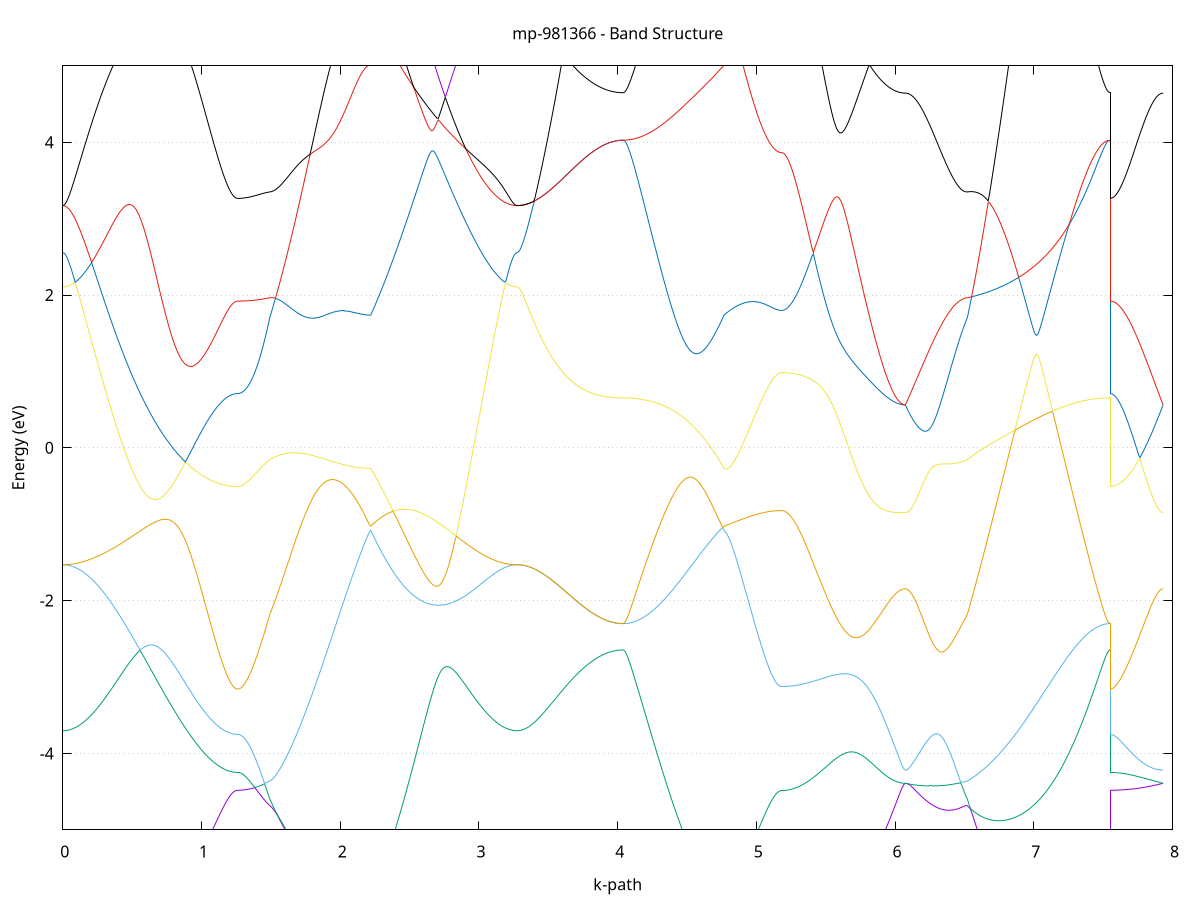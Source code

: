 set title 'mp-981366 - Band Structure'
set xlabel 'k-path'
set ylabel 'Energy (eV)'
set grid y
set yrange [-5:5]
set terminal png size 800,600
set output 'mp-981366_bands_gnuplot.png'
plot '-' using 1:2 with lines notitle, '-' using 1:2 with lines notitle, '-' using 1:2 with lines notitle, '-' using 1:2 with lines notitle, '-' using 1:2 with lines notitle, '-' using 1:2 with lines notitle, '-' using 1:2 with lines notitle, '-' using 1:2 with lines notitle, '-' using 1:2 with lines notitle, '-' using 1:2 with lines notitle, '-' using 1:2 with lines notitle, '-' using 1:2 with lines notitle, '-' using 1:2 with lines notitle, '-' using 1:2 with lines notitle, '-' using 1:2 with lines notitle, '-' using 1:2 with lines notitle, '-' using 1:2 with lines notitle, '-' using 1:2 with lines notitle, '-' using 1:2 with lines notitle, '-' using 1:2 with lines notitle, '-' using 1:2 with lines notitle, '-' using 1:2 with lines notitle, '-' using 1:2 with lines notitle, '-' using 1:2 with lines notitle, '-' using 1:2 with lines notitle, '-' using 1:2 with lines notitle, '-' using 1:2 with lines notitle, '-' using 1:2 with lines notitle, '-' using 1:2 with lines notitle, '-' using 1:2 with lines notitle, '-' using 1:2 with lines notitle, '-' using 1:2 with lines notitle, '-' using 1:2 with lines notitle, '-' using 1:2 with lines notitle, '-' using 1:2 with lines notitle, '-' using 1:2 with lines notitle, '-' using 1:2 with lines notitle, '-' using 1:2 with lines notitle, '-' using 1:2 with lines notitle, '-' using 1:2 with lines notitle, '-' using 1:2 with lines notitle, '-' using 1:2 with lines notitle, '-' using 1:2 with lines notitle, '-' using 1:2 with lines notitle, '-' using 1:2 with lines notitle, '-' using 1:2 with lines notitle, '-' using 1:2 with lines notitle, '-' using 1:2 with lines notitle, '-' using 1:2 with lines notitle, '-' using 1:2 with lines notitle, '-' using 1:2 with lines notitle, '-' using 1:2 with lines notitle, '-' using 1:2 with lines notitle, '-' using 1:2 with lines notitle, '-' using 1:2 with lines notitle, '-' using 1:2 with lines notitle, '-' using 1:2 with lines notitle, '-' using 1:2 with lines notitle, '-' using 1:2 with lines notitle, '-' using 1:2 with lines notitle, '-' using 1:2 with lines notitle, '-' using 1:2 with lines notitle, '-' using 1:2 with lines notitle, '-' using 1:2 with lines notitle
0.000000 -14.158661
0.009927 -14.158461
0.019853 -14.157861
0.029780 -14.156861
0.039707 -14.155461
0.049633 -14.153661
0.059560 -14.151561
0.069487 -14.148961
0.079414 -14.145961
0.089340 -14.142661
0.099267 -14.138861
0.109194 -14.134761
0.119120 -14.130261
0.129047 -14.125361
0.138974 -14.120161
0.148900 -14.114461
0.158827 -14.108461
0.168754 -14.102161
0.178680 -14.095361
0.188607 -14.088361
0.198534 -14.080861
0.208461 -14.073061
0.218387 -14.064961
0.228314 -14.056461
0.238241 -14.047661
0.248167 -14.038561
0.258094 -14.029061
0.268021 -14.019361
0.277947 -14.009261
0.287874 -13.998861
0.297801 -13.988261
0.307727 -13.977261
0.317654 -13.966061
0.327581 -13.954561
0.337508 -13.942761
0.347434 -13.930761
0.357361 -13.918461
0.367288 -13.905961
0.377214 -13.893261
0.387141 -13.880261
0.397068 -13.867161
0.406994 -13.853761
0.416921 -13.840161
0.426848 -13.826461
0.436774 -13.812561
0.446701 -13.798561
0.456628 -13.784361
0.466555 -13.769961
0.476481 -13.755461
0.486408 -13.740961
0.496335 -13.726261
0.506261 -13.711461
0.516188 -13.696561
0.526115 -13.681661
0.536041 -13.666661
0.545968 -13.651661
0.555895 -13.636561
0.565821 -13.621561
0.575748 -13.606461
0.585675 -13.591361
0.595602 -13.576261
0.605528 -13.561261
0.615455 -13.546261
0.625382 -13.531361
0.635308 -13.516461
0.645235 -13.501661
0.655162 -13.486961
0.665088 -13.472361
0.675015 -13.457861
0.684942 -13.443461
0.694868 -13.429261
0.704795 -13.415161
0.714722 -13.401261
0.724649 -13.387461
0.734575 -13.373861
0.744502 -13.360461
0.754429 -13.347261
0.764355 -13.334261
0.774282 -13.321461
0.784209 -13.308861
0.794135 -13.296461
0.804062 -13.284361
0.813989 -13.272461
0.823915 -13.260861
0.833842 -13.249461
0.843769 -13.238361
0.853696 -13.227461
0.863622 -13.216861
0.873549 -13.206561
0.883476 -13.196461
0.893402 -13.186661
0.903329 -13.177161
0.913256 -13.167961
0.923182 -13.158961
0.933109 -13.150361
0.943036 -13.141961
0.952962 -13.133861
0.962889 -13.126061
0.972816 -13.118461
0.982743 -13.111261
0.992669 -13.104261
1.002596 -13.097561
1.012523 -13.091161
1.022449 -13.085061
1.032376 -13.079161
1.042303 -13.073661
1.052229 -13.068361
1.062156 -13.063261
1.072083 -13.058461
1.082009 -13.053961
1.091936 -13.049761
1.101863 -13.045761
1.111789 -13.042061
1.121716 -13.038561
1.131643 -13.035361
1.141570 -13.032361
1.151496 -13.029661
1.161423 -13.027161
1.171350 -13.024961
1.181276 -13.022961
1.191203 -13.021161
1.201130 -13.019661
1.211056 -13.018361
1.220983 -13.017261
1.230910 -13.016461
1.240836 -13.015861
1.250763 -13.015561
1.260690 -13.015461
1.260690 -13.015461
1.270341 -13.015461
1.279993 -13.015661
1.289645 -13.015961
1.299296 -13.016261
1.308948 -13.016761
1.318599 -13.017361
1.328251 -13.018061
1.337902 -13.018861
1.347554 -13.019861
1.357205 -13.020861
1.366857 -13.022061
1.376508 -13.023261
1.386160 -13.024661
1.395812 -13.026261
1.405463 -13.027861
1.415115 -13.029661
1.424766 -13.031561
1.434418 -13.033561
1.444069 -13.035661
1.453721 -13.037961
1.463372 -13.040361
1.473024 -13.042961
1.482675 -13.045661
1.492327 -13.048461
1.492327 -13.048461
1.502295 -13.050661
1.512263 -13.053061
1.522230 -13.055561
1.532198 -13.058161
1.542166 -13.060961
1.552134 -13.063961
1.562102 -13.067061
1.572069 -13.070261
1.582037 -13.073561
1.592005 -13.076961
1.601973 -13.080561
1.611941 -13.084261
1.621909 -13.087961
1.631876 -13.091861
1.641844 -13.095761
1.651812 -13.099761
1.661780 -13.103861
1.671748 -13.108061
1.681715 -13.112261
1.691683 -13.116561
1.701651 -13.120961
1.711619 -13.125261
1.721587 -13.129661
1.731554 -13.134161
1.741522 -13.138561
1.751490 -13.143061
1.761458 -13.147561
1.771426 -13.152061
1.781394 -13.156661
1.791361 -13.161161
1.801329 -13.165561
1.811297 -13.170061
1.821265 -13.174461
1.831233 -13.178961
1.841200 -13.183261
1.851168 -13.187661
1.861136 -13.191961
1.871104 -13.196161
1.881072 -13.200361
1.891039 -13.204461
1.901007 -13.208561
1.910975 -13.212461
1.920943 -13.216361
1.930911 -13.220261
1.940878 -13.223961
1.950846 -13.227561
1.960814 -13.231161
1.970782 -13.234561
1.980750 -13.237961
1.990718 -13.241161
2.000685 -13.244361
2.010653 -13.247361
2.020621 -13.250261
2.030589 -13.253061
2.040557 -13.255661
2.050524 -13.258161
2.060492 -13.260561
2.070460 -13.262861
2.080428 -13.265061
2.090396 -13.266961
2.100363 -13.268861
2.110331 -13.270561
2.120299 -13.272161
2.130267 -13.273561
2.140235 -13.274861
2.150203 -13.275961
2.160170 -13.276961
2.170138 -13.277861
2.180106 -13.278461
2.190074 -13.279061
2.200042 -13.279461
2.210009 -13.279661
2.219977 -13.279761
2.219977 -13.279761
2.229932 -13.276561
2.239887 -13.273761
2.249842 -13.271461
2.259797 -13.269561
2.269752 -13.268061
2.279707 -13.267061
2.289663 -13.266461
2.299618 -13.266361
2.309573 -13.266661
2.319528 -13.267561
2.329483 -13.268861
2.339438 -13.270661
2.349393 -13.272861
2.359348 -13.275661
2.369303 -13.278861
2.379258 -13.282561
2.389213 -13.286861
2.399168 -13.291561
2.409123 -13.296761
2.419078 -13.302361
2.429033 -13.308461
2.438988 -13.315161
2.448943 -13.322161
2.458898 -13.329661
2.468853 -13.337561
2.478808 -13.345961
2.488763 -13.354761
2.498718 -13.363961
2.508673 -13.373661
2.518628 -13.383661
2.528584 -13.393961
2.538539 -13.404661
2.548494 -13.415761
2.558449 -13.427161
2.568404 -13.438861
2.578359 -13.450861
2.588314 -13.463161
2.598269 -13.475761
2.608224 -13.488561
2.618179 -13.501561
2.628134 -13.514861
2.638089 -13.528261
2.648044 -13.541861
2.657999 -13.555661
2.667954 -13.569661
2.677909 -13.583661
2.687864 -13.597861
2.697819 -13.612161
2.707774 -13.626461
2.717729 -13.640861
2.727684 -13.655261
2.737639 -13.669761
2.747594 -13.684261
2.757550 -13.698661
2.767505 -13.713161
2.777460 -13.727561
2.787415 -13.741961
2.797370 -13.756261
2.807325 -13.770461
2.817280 -13.784561
2.827235 -13.798561
2.837190 -13.812461
2.847145 -13.826161
2.857100 -13.839861
2.867055 -13.853261
2.877010 -13.866561
2.886965 -13.879661
2.896920 -13.892561
2.906875 -13.905261
2.916830 -13.917761
2.926785 -13.930061
2.936740 -13.941961
2.946695 -13.953761
2.956650 -13.965261
2.966605 -13.976561
2.976560 -13.987561
2.986515 -13.998261
2.996471 -14.008561
3.006426 -14.018761
3.016381 -14.028461
3.026336 -14.037961
3.036291 -14.047161
3.046246 -14.055961
3.056201 -14.064461
3.066156 -14.072661
3.076111 -14.080461
3.086066 -14.087961
3.096021 -14.095061
3.105976 -14.101861
3.115931 -14.108261
3.125886 -14.114261
3.135841 -14.119961
3.145796 -14.125161
3.155751 -14.130061
3.165706 -14.134661
3.175661 -14.138761
3.185616 -14.142561
3.195571 -14.145861
3.205526 -14.148861
3.215482 -14.151461
3.225437 -14.153661
3.235392 -14.155461
3.245347 -14.156861
3.255302 -14.157861
3.265257 -14.158461
3.275212 -14.158661
3.275212 -14.158661
3.285137 -14.158461
3.295062 -14.158061
3.304987 -14.157261
3.314912 -14.156061
3.324837 -14.154661
3.334762 -14.152861
3.344687 -14.150861
3.354612 -14.148461
3.364537 -14.145761
3.374462 -14.142761
3.384387 -14.139461
3.394312 -14.135861
3.404237 -14.131961
3.414162 -14.127761
3.424087 -14.123261
3.434012 -14.118561
3.443938 -14.113461
3.453863 -14.108161
3.463788 -14.102661
3.473713 -14.096761
3.483638 -14.090761
3.493563 -14.084461
3.503488 -14.077861
3.513413 -14.071061
3.523338 -14.064061
3.533263 -14.056861
3.543188 -14.049461
3.553113 -14.041861
3.563038 -14.034061
3.572963 -14.026161
3.582888 -14.018061
3.592813 -14.009761
3.602738 -14.001361
3.612663 -13.992861
3.622588 -13.984261
3.632513 -13.975461
3.642438 -13.966661
3.652363 -13.957761
3.662288 -13.948861
3.672214 -13.939861
3.682139 -13.930761
3.692064 -13.921761
3.701989 -13.912661
3.711914 -13.903661
3.721839 -13.894661
3.731764 -13.885661
3.741689 -13.876761
3.751614 -13.867961
3.761539 -13.859261
3.771464 -13.850661
3.781389 -13.842161
3.791314 -13.833861
3.801239 -13.825661
3.811164 -13.817661
3.821089 -13.809861
3.831014 -13.802261
3.840939 -13.794861
3.850864 -13.787761
3.860789 -13.780861
3.870714 -13.774261
3.880639 -13.767961
3.890565 -13.761961
3.900490 -13.756261
3.910415 -13.750861
3.920340 -13.745861
3.930265 -13.741261
3.940190 -13.736961
3.950115 -13.732961
3.960040 -13.729361
3.969965 -13.726261
3.979890 -13.723561
3.989815 -13.721161
3.999740 -13.719261
4.009665 -13.717761
4.019590 -13.716661
4.029515 -13.716061
4.039440 -13.715761
4.039440 -13.715761
4.049408 -13.715661
4.059376 -13.715261
4.069344 -13.714561
4.079311 -13.713561
4.089279 -13.712361
4.099247 -13.710761
4.109215 -13.708961
4.119183 -13.706861
4.129151 -13.704561
4.139118 -13.701961
4.149086 -13.699061
4.159054 -13.695861
4.169022 -13.692461
4.178990 -13.688761
4.188957 -13.684861
4.198925 -13.680661
4.208893 -13.676161
4.218861 -13.671461
4.228829 -13.666561
4.238796 -13.661461
4.248764 -13.656061
4.258732 -13.650361
4.268700 -13.644561
4.278668 -13.638561
4.288635 -13.632261
4.298603 -13.625761
4.308571 -13.619161
4.318539 -13.612261
4.328507 -13.605261
4.338475 -13.598061
4.348442 -13.590661
4.358410 -13.583161
4.368378 -13.575561
4.378346 -13.567661
4.388314 -13.559761
4.398281 -13.551661
4.408249 -13.543461
4.418217 -13.535261
4.428185 -13.526861
4.438153 -13.518361
4.448120 -13.509861
4.458088 -13.501261
4.468056 -13.492661
4.478024 -13.484061
4.487992 -13.475361
4.497960 -13.466661
4.507927 -13.457961
4.517895 -13.449261
4.527863 -13.440661
4.537831 -13.432061
4.547799 -13.423461
4.557766 -13.415061
4.567734 -13.406661
4.577702 -13.398361
4.587670 -13.390161
4.597638 -13.382161
4.607605 -13.374161
4.617573 -13.366461
4.627541 -13.358861
4.637509 -13.351561
4.647477 -13.344361
4.657444 -13.337361
4.667412 -13.330661
4.677380 -13.324161
4.687348 -13.317961
4.697316 -13.312061
4.707284 -13.306461
4.717251 -13.301161
4.727219 -13.296161
4.737187 -13.291461
4.747155 -13.287161
4.757123 -13.283261
4.767090 -13.279761
4.767090 -13.279761
4.776989 -13.278461
4.786887 -13.277361
4.796786 -13.276461
4.806685 -13.275561
4.816583 -13.274961
4.826482 -13.274361
4.836380 -13.273861
4.846279 -13.273561
4.856177 -13.273261
4.866076 -13.273161
4.875974 -13.273061
4.885873 -13.273061
4.895772 -13.273161
4.905670 -13.273261
4.915569 -13.273461
4.925467 -13.273761
4.935366 -13.274061
4.945264 -13.274361
4.955163 -13.274761
4.965061 -13.275161
4.974960 -13.275661
4.984859 -13.276061
4.994757 -13.276561
5.004656 -13.276961
5.014554 -13.277461
5.024453 -13.277961
5.034351 -13.278361
5.044250 -13.278861
5.054148 -13.279261
5.064047 -13.279761
5.073946 -13.280161
5.083844 -13.280461
5.093743 -13.280861
5.103641 -13.281161
5.113540 -13.281461
5.123438 -13.281661
5.133337 -13.281961
5.143235 -13.282061
5.153134 -13.282261
5.163033 -13.282361
5.172931 -13.282461
5.182830 -13.282461
5.182830 -13.282461
5.192735 -13.282361
5.202640 -13.282161
5.212544 -13.281761
5.222449 -13.281161
5.232354 -13.280461
5.242259 -13.279661
5.252164 -13.278661
5.262069 -13.277561
5.271974 -13.276261
5.281879 -13.274761
5.291784 -13.273161
5.301689 -13.271461
5.311594 -13.269561
5.321498 -13.267561
5.331403 -13.265461
5.341308 -13.263161
5.351213 -13.260761
5.361118 -13.258161
5.371023 -13.255461
5.380928 -13.252661
5.390833 -13.249761
5.400738 -13.246761
5.410643 -13.243561
5.420548 -13.240261
5.430453 -13.236861
5.440357 -13.233361
5.450262 -13.229761
5.460167 -13.226161
5.470072 -13.222361
5.479977 -13.218461
5.489882 -13.214461
5.499787 -13.210461
5.509692 -13.206361
5.519597 -13.202161
5.529502 -13.197861
5.539407 -13.193561
5.549312 -13.189161
5.559216 -13.184761
5.569121 -13.180261
5.579026 -13.175761
5.588931 -13.171161
5.598836 -13.166561
5.608741 -13.161961
5.618646 -13.157361
5.628551 -13.152661
5.638456 -13.148061
5.648361 -13.143361
5.658266 -13.138761
5.668171 -13.134061
5.678075 -13.129461
5.687980 -13.124861
5.697885 -13.120261
5.707790 -13.115661
5.717695 -13.111161
5.727600 -13.106661
5.737505 -13.102261
5.747410 -13.097861
5.757315 -13.093561
5.767220 -13.089261
5.777125 -13.085061
5.787029 -13.080961
5.796934 -13.076961
5.806839 -13.072961
5.816744 -13.069161
5.826649 -13.065361
5.836554 -13.061761
5.846459 -13.058161
5.856364 -13.054761
5.866269 -13.051461
5.876174 -13.048261
5.886079 -13.045161
5.895984 -13.042261
5.905888 -13.039461
5.915793 -13.036761
5.925698 -13.034261
5.935603 -13.031861
5.945508 -13.029661
5.955413 -13.027561
5.965318 -13.025561
5.975223 -13.023861
5.985128 -13.022261
5.995033 -13.020761
6.004938 -13.019561
6.014843 -13.018461
6.024747 -13.017461
6.034652 -13.016761
6.044557 -13.016161
6.054462 -13.015761
6.064367 -13.015461
6.074272 -13.015361
6.074272 -13.015361
6.084202 -13.015461
6.094132 -13.015461
6.104061 -13.015561
6.113991 -13.015761
6.123921 -13.015961
6.133851 -13.016161
6.143781 -13.016461
6.153710 -13.016761
6.163640 -13.017061
6.173570 -13.017461
6.183500 -13.017861
6.193430 -13.018261
6.203359 -13.018761
6.213289 -13.019161
6.223219 -13.019761
6.233149 -13.020261
6.243079 -13.020861
6.253009 -13.021461
6.262938 -13.022061
6.272868 -13.022761
6.282798 -13.023361
6.292728 -13.024061
6.302658 -13.024861
6.312587 -13.025561
6.322517 -13.026361
6.332447 -13.027161
6.342377 -13.027961
6.352307 -13.028761
6.362236 -13.029661
6.372166 -13.030561
6.382096 -13.031561
6.392026 -13.032461
6.401956 -13.033461
6.411885 -13.034461
6.421815 -13.035561
6.431745 -13.036661
6.441675 -13.037761
6.451605 -13.038961
6.461534 -13.040161
6.471464 -13.041461
6.481394 -13.042761
6.491324 -13.044061
6.501254 -13.045461
6.511183 -13.046961
6.521113 -13.048461
6.521113 -13.048461
6.531104 -13.051561
6.541095 -13.054861
6.551086 -13.058161
6.561076 -13.061761
6.571067 -13.065461
6.581058 -13.069261
6.591049 -13.073361
6.601040 -13.077561
6.611030 -13.081961
6.621021 -13.086461
6.631012 -13.091161
6.641003 -13.096061
6.650994 -13.101161
6.660984 -13.106461
6.670975 -13.111861
6.680966 -13.117461
6.690957 -13.123161
6.700948 -13.129161
6.710939 -13.135261
6.720929 -13.141561
6.730920 -13.147961
6.740911 -13.154561
6.750902 -13.161461
6.760893 -13.168361
6.770883 -13.175461
6.780874 -13.182761
6.790865 -13.190261
6.800856 -13.197861
6.810847 -13.205561
6.820837 -13.213461
6.830828 -13.221561
6.840819 -13.229661
6.850810 -13.238061
6.860801 -13.246461
6.870791 -13.254961
6.880782 -13.263661
6.890773 -13.272461
6.900764 -13.281361
6.910755 -13.290361
6.920745 -13.299361
6.930736 -13.308561
6.940727 -13.317761
6.950718 -13.327061
6.960709 -13.336461
6.970699 -13.345861
6.980690 -13.355261
6.990681 -13.364761
7.000672 -13.374261
7.010663 -13.383861
7.020653 -13.393361
7.030644 -13.402961
7.040635 -13.412461
7.050626 -13.422061
7.060617 -13.431561
7.070607 -13.440961
7.080598 -13.450461
7.090589 -13.459861
7.100580 -13.469161
7.110571 -13.478461
7.120561 -13.487661
7.130552 -13.496761
7.140543 -13.505761
7.150534 -13.514761
7.160525 -13.523561
7.170515 -13.532261
7.180506 -13.540861
7.190497 -13.549261
7.200488 -13.557561
7.210479 -13.565761
7.220469 -13.573761
7.230460 -13.581661
7.240451 -13.589361
7.250442 -13.596861
7.260433 -13.604161
7.270423 -13.611361
7.280414 -13.618261
7.290405 -13.625061
7.300396 -13.631561
7.310387 -13.637861
7.320377 -13.644061
7.330368 -13.649961
7.340359 -13.655561
7.350350 -13.661061
7.360341 -13.666261
7.370332 -13.671261
7.380322 -13.675961
7.390313 -13.680461
7.400304 -13.684661
7.410295 -13.688661
7.420286 -13.692361
7.430276 -13.695761
7.440267 -13.698961
7.450258 -13.701861
7.460249 -13.704461
7.470240 -13.706861
7.480230 -13.708961
7.490221 -13.710761
7.500212 -13.712361
7.510203 -13.713561
7.520194 -13.714561
7.530184 -13.715261
7.540175 -13.715661
7.550166 -13.715761
7.550166 -13.015461
7.559964 -13.015461
7.569762 -13.015461
7.579559 -13.015461
7.589357 -13.015361
7.599155 -13.015361
7.608953 -13.015361
7.618751 -13.015361
7.628548 -13.015361
7.638346 -13.015361
7.648144 -13.015361
7.657942 -13.015361
7.667740 -13.015361
7.677537 -13.015461
7.687335 -13.015461
7.697133 -13.015461
7.706931 -13.015361
7.716729 -13.015361
7.726526 -13.015361
7.736324 -13.015361
7.746122 -13.015361
7.755920 -13.015361
7.765718 -13.015361
7.775515 -13.015361
7.785313 -13.015361
7.795111 -13.015361
7.804909 -13.015361
7.814707 -13.015361
7.824504 -13.015361
7.834302 -13.015361
7.844100 -13.015361
7.853898 -13.015361
7.863696 -13.015361
7.873493 -13.015361
7.883291 -13.015361
7.893089 -13.015361
7.902887 -13.015361
7.912685 -13.015361
7.922482 -13.015361
7.932280 -13.015361
e
0.000000 -8.822661
0.009927 -8.822561
0.019853 -8.822061
0.029780 -8.821161
0.039707 -8.820061
0.049633 -8.818561
0.059560 -8.816761
0.069487 -8.814661
0.079414 -8.812261
0.089340 -8.809561
0.099267 -8.806561
0.109194 -8.803261
0.119120 -8.799761
0.129047 -8.795961
0.138974 -8.791861
0.148900 -8.787661
0.158827 -8.783161
0.168754 -8.778461
0.178680 -8.773661
0.188607 -8.768661
0.198534 -8.763461
0.208461 -8.758261
0.218387 -8.752861
0.228314 -8.747461
0.238241 -8.742061
0.248167 -8.736561
0.258094 -8.731061
0.268021 -8.725661
0.277947 -8.720161
0.287874 -8.714861
0.297801 -8.709561
0.307727 -8.704361
0.317654 -8.699361
0.327581 -8.694461
0.337508 -8.689661
0.347434 -8.685061
0.357361 -8.680561
0.367288 -8.676261
0.377214 -8.672161
0.387141 -8.668261
0.397068 -8.664561
0.406994 -8.661061
0.416921 -8.657661
0.426848 -8.654461
0.436774 -8.651461
0.446701 -8.648661
0.456628 -8.645961
0.466555 -8.643461
0.476481 -8.641061
0.486408 -8.638761
0.496335 -8.636661
0.506261 -8.634661
0.516188 -8.632761
0.526115 -8.630961
0.536041 -8.629161
0.545968 -8.627461
0.555895 -8.625861
0.565821 -8.624261
0.575748 -8.622661
0.585675 -8.621061
0.595602 -8.619461
0.605528 -8.617761
0.615455 -8.616061
0.625382 -8.614361
0.635308 -8.612461
0.645235 -8.610561
0.655162 -8.608461
0.665088 -8.606261
0.675015 -8.603961
0.684942 -8.601561
0.694868 -8.598861
0.704795 -8.596061
0.714722 -8.593061
0.724649 -8.589861
0.734575 -8.586561
0.744502 -8.582961
0.754429 -8.579061
0.764355 -8.575061
0.774282 -8.570861
0.784209 -8.566361
0.794135 -8.561661
0.804062 -8.556661
0.813989 -8.551561
0.823915 -8.546161
0.833842 -8.540561
0.843769 -8.534761
0.853696 -8.528761
0.863622 -8.522461
0.873549 -8.516061
0.883476 -8.509561
0.893402 -8.502761
0.903329 -8.495861
0.913256 -8.488861
0.923182 -8.481661
0.933109 -8.474361
0.943036 -8.466961
0.952962 -8.459561
0.962889 -8.451961
0.972816 -8.444461
0.982743 -8.436761
0.992669 -8.429161
1.002596 -8.421561
1.012523 -8.413961
1.022449 -8.406361
1.032376 -8.398861
1.042303 -8.391361
1.052229 -8.384061
1.062156 -8.376761
1.072083 -8.369661
1.082009 -8.362761
1.091936 -8.355961
1.101863 -8.349361
1.111789 -8.342961
1.121716 -8.336761
1.131643 -8.330861
1.141570 -8.325161
1.151496 -8.319861
1.161423 -8.318361
1.171350 -8.322661
1.181276 -8.326461
1.191203 -8.329861
1.201130 -8.332761
1.211056 -8.335261
1.220983 -8.337361
1.230910 -8.338961
1.240836 -8.340061
1.250763 -8.340761
1.260690 -8.340961
1.260690 -8.340961
1.270341 -8.341061
1.279993 -8.341261
1.289645 -8.341561
1.299296 -8.342061
1.308948 -8.342761
1.318599 -8.343461
1.328251 -8.344361
1.337902 -8.345461
1.347554 -8.346561
1.357205 -8.347861
1.366857 -8.349361
1.376508 -8.350861
1.386160 -8.352561
1.395812 -8.354361
1.405463 -8.356361
1.415115 -8.358361
1.424766 -8.360561
1.434418 -8.362861
1.444069 -8.365161
1.453721 -8.367661
1.463372 -8.370261
1.473024 -8.372961
1.482675 -8.375861
1.492327 -8.378761
1.492327 -8.378761
1.502295 -8.380761
1.512263 -8.382661
1.522230 -8.384361
1.532198 -8.385961
1.542166 -8.387261
1.552134 -8.388461
1.562102 -8.389461
1.572069 -8.390361
1.582037 -8.390961
1.592005 -8.391461
1.601973 -8.391761
1.611941 -8.391861
1.621909 -8.391861
1.631876 -8.391561
1.641844 -8.391161
1.651812 -8.390561
1.661780 -8.389761
1.671748 -8.388761
1.681715 -8.387661
1.691683 -8.386261
1.701651 -8.384761
1.711619 -8.383061
1.721587 -8.381161
1.731554 -8.379161
1.741522 -8.376861
1.751490 -8.374461
1.761458 -8.371761
1.771426 -8.368961
1.781394 -8.365961
1.791361 -8.362761
1.801329 -8.359361
1.811297 -8.355861
1.821265 -8.352061
1.831233 -8.348161
1.841200 -8.343961
1.851168 -8.339661
1.861136 -8.335161
1.871104 -8.330461
1.881072 -8.325461
1.891039 -8.320361
1.901007 -8.315061
1.910975 -8.309561
1.920943 -8.303961
1.930911 -8.298061
1.940878 -8.291961
1.950846 -8.285661
1.960814 -8.279161
1.970782 -8.272561
1.980750 -8.265661
1.990718 -8.258561
2.000685 -8.251261
2.010653 -8.252561
2.020621 -8.255061
2.030589 -8.257561
2.040557 -8.259861
2.050524 -8.262161
2.060492 -8.264261
2.070460 -8.266361
2.080428 -8.268261
2.090396 -8.270161
2.100363 -8.271861
2.110331 -8.273461
2.120299 -8.274961
2.130267 -8.276361
2.140235 -8.277561
2.150203 -8.278661
2.160170 -8.279561
2.170138 -8.280361
2.180106 -8.281061
2.190074 -8.281561
2.200042 -8.281961
2.210009 -8.282161
2.219977 -8.282261
2.219977 -8.282261
2.229932 -8.281561
2.239887 -8.281361
2.249842 -8.281761
2.259797 -8.282561
2.269752 -8.283861
2.279707 -8.285561
2.289663 -8.287661
2.299618 -8.290261
2.309573 -8.293061
2.319528 -8.296261
2.329483 -8.299761
2.339438 -8.303461
2.349393 -8.307361
2.359348 -8.311361
2.369303 -8.315561
2.379258 -8.319761
2.389213 -8.324061
2.399168 -8.328361
2.409123 -8.332661
2.419078 -8.336961
2.429033 -8.341161
2.438988 -8.345361
2.448943 -8.349461
2.458898 -8.353461
2.468853 -8.357361
2.478808 -8.361261
2.488763 -8.364961
2.498718 -8.368661
2.508673 -8.372261
2.518628 -8.375761
2.528584 -8.379361
2.538539 -8.382761
2.548494 -8.386261
2.558449 -8.389761
2.568404 -8.393361
2.578359 -8.396961
2.588314 -8.400561
2.598269 -8.404361
2.608224 -8.408261
2.618179 -8.412361
2.628134 -8.416561
2.638089 -8.420961
2.648044 -8.425661
2.657999 -8.430461
2.667954 -8.435561
2.677909 -8.440961
2.687864 -8.446561
2.697819 -8.452461
2.707774 -8.458661
2.717729 -8.465061
2.727684 -8.471761
2.737639 -8.478761
2.747594 -8.485961
2.757550 -8.493461
2.767505 -8.501161
2.777460 -8.509161
2.787415 -8.517261
2.797370 -8.525561
2.807325 -8.534061
2.817280 -8.542761
2.827235 -8.551461
2.837190 -8.560361
2.847145 -8.569361
2.857100 -8.578361
2.867055 -8.587461
2.877010 -8.596561
2.886965 -8.605661
2.896920 -8.614761
2.906875 -8.623761
2.916830 -8.632861
2.926785 -8.641761
2.936740 -8.650661
2.946695 -8.659461
2.956650 -8.668061
2.966605 -8.676661
2.976560 -8.684961
2.986515 -8.693261
2.996471 -8.701261
3.006426 -8.709161
3.016381 -8.716861
3.026336 -8.724361
3.036291 -8.731661
3.046246 -8.738661
3.056201 -8.745461
3.066156 -8.752061
3.076111 -8.758361
3.086066 -8.764461
3.096021 -8.770261
3.105976 -8.775761
3.115931 -8.780961
3.125886 -8.785961
3.135841 -8.790561
3.145796 -8.794961
3.155751 -8.798961
3.165706 -8.802761
3.175661 -8.806161
3.185616 -8.809261
3.195571 -8.812061
3.205526 -8.814561
3.215482 -8.816661
3.225437 -8.818561
3.235392 -8.820061
3.245347 -8.821161
3.255302 -8.822061
3.265257 -8.822561
3.275212 -8.822661
3.275212 -8.822661
3.285137 -8.822961
3.295062 -8.823761
3.304987 -8.825161
3.314912 -8.827061
3.324837 -8.829461
3.334762 -8.832361
3.344687 -8.835761
3.354612 -8.839661
3.364537 -8.843961
3.374462 -8.848761
3.384387 -8.853861
3.394312 -8.859361
3.404237 -8.865261
3.414162 -8.871461
3.424087 -8.877961
3.434012 -8.884761
3.443938 -8.891861
3.453863 -8.899161
3.463788 -8.906661
3.473713 -8.914361
3.483638 -8.922361
3.493563 -8.930361
3.503488 -8.938661
3.513413 -8.946961
3.523338 -8.955461
3.533263 -8.964061
3.543188 -8.972761
3.553113 -8.981561
3.563038 -8.990361
3.572963 -8.999161
3.582888 -9.008161
3.592813 -9.017061
3.602738 -9.026061
3.612663 -9.034961
3.622588 -9.043961
3.632513 -9.052861
3.642438 -9.061861
3.652363 -9.070761
3.662288 -9.079561
3.672214 -9.088361
3.682139 -9.097061
3.692064 -9.105761
3.701989 -9.114261
3.711914 -9.122761
3.721839 -9.131161
3.731764 -9.139461
3.741689 -9.147661
3.751614 -9.155661
3.761539 -9.163561
3.771464 -9.171261
3.781389 -9.178861
3.791314 -9.186261
3.801239 -9.193561
3.811164 -9.200661
3.821089 -9.207461
3.831014 -9.214161
3.840939 -9.220561
3.850864 -9.226861
3.860789 -9.232861
3.870714 -9.238561
3.880639 -9.244061
3.890565 -9.249261
3.900490 -9.254161
3.910415 -9.258761
3.920340 -9.263161
3.930265 -9.267161
3.940190 -9.270861
3.950115 -9.274261
3.960040 -9.277361
3.969965 -9.280061
3.979890 -9.282461
3.989815 -9.284461
3.999740 -9.286061
4.009665 -9.287361
4.019590 -9.288361
4.029515 -9.288861
4.039440 -9.289061
4.039440 -9.289061
4.049408 -9.288761
4.059376 -9.287761
4.069344 -9.286061
4.079311 -9.283761
4.089279 -9.280761
4.099247 -9.277161
4.109215 -9.272861
4.119183 -9.267961
4.129151 -9.262361
4.139118 -9.256061
4.149086 -9.249261
4.159054 -9.241661
4.169022 -9.233461
4.178990 -9.224661
4.188957 -9.215261
4.198925 -9.205161
4.208893 -9.194461
4.218861 -9.183161
4.228829 -9.171261
4.238796 -9.158761
4.248764 -9.145561
4.258732 -9.131861
4.268700 -9.117561
4.278668 -9.102661
4.288635 -9.087261
4.298603 -9.071261
4.308571 -9.054761
4.318539 -9.037661
4.328507 -9.019961
4.338475 -9.001861
4.348442 -8.983261
4.358410 -8.964161
4.368378 -8.944561
4.378346 -8.924461
4.388314 -8.903961
4.398281 -8.882961
4.408249 -8.861661
4.418217 -8.839861
4.428185 -8.817761
4.438153 -8.795261
4.448120 -8.772461
4.458088 -8.749361
4.468056 -8.725961
4.478024 -8.702261
4.487992 -8.678361
4.497960 -8.654261
4.507927 -8.629961
4.517895 -8.605561
4.527863 -8.580961
4.537831 -8.556261
4.547799 -8.531561
4.557766 -8.506861
4.567734 -8.482161
4.577702 -8.457561
4.587670 -8.432961
4.597638 -8.408661
4.607605 -8.384461
4.617573 -8.360461
4.627541 -8.336761
4.637509 -8.330261
4.647477 -8.324561
4.657444 -8.319061
4.667412 -8.313861
4.677380 -8.308861
4.687348 -8.304261
4.697316 -8.300061
4.707284 -8.296161
4.717251 -8.292761
4.727219 -8.289761
4.737187 -8.287161
4.747155 -8.285061
4.757123 -8.283361
4.767090 -8.282261
4.767090 -8.282261
4.776989 -8.282161
4.786887 -8.282461
4.796786 -8.283261
4.806685 -8.284461
4.816583 -8.286061
4.826482 -8.287961
4.836380 -8.290061
4.846279 -8.292461
4.856177 -8.295061
4.866076 -8.297861
4.875974 -8.300861
4.885873 -8.303961
4.895772 -8.307261
4.905670 -8.310561
4.915569 -8.313961
4.925467 -8.317461
4.935366 -8.320961
4.945264 -8.324461
4.955163 -8.327961
4.965061 -8.331561
4.974960 -8.334961
4.984859 -8.338461
4.994757 -8.341761
5.004656 -8.345061
5.014554 -8.348261
5.024453 -8.351361
5.034351 -8.354361
5.044250 -8.357161
5.054148 -8.359861
5.064047 -8.362361
5.073946 -8.364761
5.083844 -8.366961
5.093743 -8.368961
5.103641 -8.370761
5.113540 -8.372361
5.123438 -8.373861
5.133337 -8.375061
5.143235 -8.376061
5.153134 -8.376861
5.163033 -8.377361
5.172931 -8.377761
5.182830 -8.377861
5.182830 -8.377861
5.192735 -8.377761
5.202640 -8.377361
5.212544 -8.376861
5.222449 -8.376061
5.232354 -8.375061
5.242259 -8.373861
5.252164 -8.372561
5.262069 -8.370961
5.271974 -8.369161
5.281879 -8.367261
5.291784 -8.365061
5.301689 -8.362861
5.311594 -8.360361
5.321498 -8.357861
5.331403 -8.355161
5.341308 -8.352361
5.351213 -8.349561
5.361118 -8.346561
5.371023 -8.343561
5.380928 -8.340561
5.390833 -8.337461
5.400738 -8.334361
5.410643 -8.331261
5.420548 -8.328261
5.430453 -8.325261
5.440357 -8.322361
5.450262 -8.319461
5.460167 -8.316761
5.470072 -8.314061
5.479977 -8.311461
5.489882 -8.309061
5.499787 -8.306861
5.509692 -8.304661
5.519597 -8.302761
5.529502 -8.300961
5.539407 -8.299361
5.549312 -8.297861
5.559216 -8.296561
5.569121 -8.295461
5.579026 -8.294561
5.588931 -8.293761
5.598836 -8.293161
5.608741 -8.292661
5.618646 -8.292361
5.628551 -8.292261
5.638456 -8.292261
5.648361 -8.292361
5.658266 -8.292561
5.668171 -8.292961
5.678075 -8.293361
5.687980 -8.293961
5.697885 -8.294561
5.707790 -8.295361
5.717695 -8.296061
5.727600 -8.296961
5.737505 -8.297861
5.747410 -8.298761
5.757315 -8.299761
5.767220 -8.300761
5.777125 -8.301761
5.787029 -8.302861
5.796934 -8.303861
5.806839 -8.304861
5.816744 -8.305861
5.826649 -8.306861
5.836554 -8.307861
5.846459 -8.308861
5.856364 -8.309761
5.866269 -8.310661
5.876174 -8.311461
5.886079 -8.312261
5.895984 -8.312961
5.905888 -8.313661
5.915793 -8.314261
5.925698 -8.314761
5.935603 -8.315261
5.945508 -8.315761
5.955413 -8.316061
5.965318 -8.316361
5.975223 -8.316661
5.985128 -8.316761
5.995033 -8.316961
6.004938 -8.316961
6.014843 -8.316961
6.024747 -8.316961
6.034652 -8.316961
6.044557 -8.316961
6.054462 -8.316861
6.064367 -8.316861
6.074272 -8.316861
6.074272 -8.316861
6.084202 -8.317761
6.094132 -8.318761
6.104061 -8.319761
6.113991 -8.320861
6.123921 -8.321861
6.133851 -8.322961
6.143781 -8.324061
6.153710 -8.325161
6.163640 -8.326161
6.173570 -8.327261
6.183500 -8.328361
6.193430 -8.329561
6.203359 -8.330661
6.213289 -8.331861
6.223219 -8.333061
6.233149 -8.334261
6.243079 -8.335561
6.253009 -8.336861
6.262938 -8.338161
6.272868 -8.339461
6.282798 -8.340861
6.292728 -8.342261
6.302658 -8.343661
6.312587 -8.345061
6.322517 -8.346561
6.332447 -8.348061
6.342377 -8.349561
6.352307 -8.351061
6.362236 -8.352661
6.372166 -8.354261
6.382096 -8.355861
6.392026 -8.357461
6.401956 -8.359061
6.411885 -8.360661
6.421815 -8.362361
6.431745 -8.363961
6.441675 -8.365661
6.451605 -8.367361
6.461534 -8.368961
6.471464 -8.370661
6.481394 -8.372261
6.491324 -8.373861
6.501254 -8.375561
6.511183 -8.377161
6.521113 -8.378761
6.521113 -8.378761
6.531104 -8.381861
6.541095 -8.385061
6.551086 -8.388361
6.561076 -8.391761
6.571067 -8.395261
6.581058 -8.398761
6.591049 -8.402461
6.601040 -8.406261
6.611030 -8.410061
6.621021 -8.414061
6.631012 -8.418061
6.641003 -8.422161
6.650994 -8.426361
6.660984 -8.430561
6.670975 -8.434961
6.680966 -8.439361
6.690957 -8.443861
6.700948 -8.448461
6.710939 -8.453161
6.720929 -8.457861
6.730920 -8.462761
6.740911 -8.467661
6.750902 -8.472661
6.760893 -8.477861
6.770883 -8.483061
6.780874 -8.488361
6.790865 -8.493761
6.800856 -8.499361
6.810847 -8.504961
6.820837 -8.510761
6.830828 -8.516761
6.840819 -8.522761
6.850810 -8.528961
6.860801 -8.535361
6.870791 -8.541861
6.880782 -8.548561
6.890773 -8.555461
6.900764 -8.562561
6.910755 -8.569861
6.920745 -8.577361
6.930736 -8.585161
6.940727 -8.593161
6.950718 -8.601561
6.960709 -8.610161
6.970699 -8.619161
6.980690 -8.628361
6.990681 -8.638061
7.000672 -8.648061
7.010663 -8.658461
7.020653 -8.669261
7.030644 -8.680561
7.040635 -8.692261
7.050626 -8.704361
7.060617 -8.716961
7.070607 -8.730061
7.080598 -8.743561
7.090589 -8.757461
7.100580 -8.771861
7.110571 -8.786661
7.120561 -8.801861
7.130552 -8.817361
7.140543 -8.833261
7.150534 -8.849361
7.160525 -8.865661
7.170515 -8.882261
7.180506 -8.898961
7.190497 -8.915661
7.200488 -8.932461
7.210479 -8.949361
7.220469 -8.966061
7.230460 -8.982761
7.240451 -8.999261
7.250442 -9.015561
7.260433 -9.031661
7.270423 -9.047461
7.280414 -9.062961
7.290405 -9.078161
7.300396 -9.092961
7.310387 -9.107461
7.320377 -9.121461
7.330368 -9.134961
7.340359 -9.148061
7.350350 -9.160661
7.360341 -9.172761
7.370332 -9.184361
7.380322 -9.195361
7.390313 -9.205761
7.400304 -9.215661
7.410295 -9.224961
7.420286 -9.233661
7.430276 -9.241761
7.440267 -9.249261
7.450258 -9.256061
7.460249 -9.262361
7.470240 -9.267861
7.480230 -9.272861
7.490221 -9.277161
7.500212 -9.280761
7.510203 -9.283761
7.520194 -9.286061
7.530184 -9.287761
7.540175 -9.288761
7.550166 -9.289061
7.550166 -8.340961
7.559964 -8.340961
7.569762 -8.340861
7.579559 -8.340761
7.589357 -8.340661
7.599155 -8.340561
7.608953 -8.340361
7.618751 -8.340061
7.628548 -8.339861
7.638346 -8.339461
7.648144 -8.339161
7.657942 -8.338761
7.667740 -8.338361
7.677537 -8.337961
7.687335 -8.337461
7.697133 -8.336961
7.706931 -8.336461
7.716729 -8.335861
7.726526 -8.335261
7.736324 -8.334661
7.746122 -8.333961
7.755920 -8.333261
7.765718 -8.332561
7.775515 -8.331761
7.785313 -8.330961
7.795111 -8.330161
7.804909 -8.329361
7.814707 -8.328561
7.824504 -8.327661
7.834302 -8.326761
7.844100 -8.325861
7.853898 -8.324861
7.863696 -8.323961
7.873493 -8.322961
7.883291 -8.321961
7.893089 -8.320961
7.902887 -8.319961
7.912685 -8.318961
7.922482 -8.317861
7.932280 -8.316861
e
0.000000 -8.495461
0.009927 -8.495361
0.019853 -8.494961
0.029780 -8.494361
0.039707 -8.493561
0.049633 -8.492461
0.059560 -8.491161
0.069487 -8.489561
0.079414 -8.487761
0.089340 -8.485761
0.099267 -8.483461
0.109194 -8.480961
0.119120 -8.478261
0.129047 -8.475261
0.138974 -8.472061
0.148900 -8.468561
0.158827 -8.464961
0.168754 -8.460961
0.178680 -8.456861
0.188607 -8.452461
0.198534 -8.447861
0.208461 -8.443061
0.218387 -8.437961
0.228314 -8.432761
0.238241 -8.427161
0.248167 -8.421461
0.258094 -8.415561
0.268021 -8.409361
0.277947 -8.402961
0.287874 -8.396361
0.297801 -8.389561
0.307727 -8.382461
0.317654 -8.375261
0.327581 -8.367761
0.337508 -8.360161
0.347434 -8.352261
0.357361 -8.344161
0.367288 -8.335961
0.377214 -8.327461
0.387141 -8.318861
0.397068 -8.309961
0.406994 -8.300961
0.416921 -8.291761
0.426848 -8.282361
0.436774 -8.272761
0.446701 -8.262961
0.456628 -8.253061
0.466555 -8.242961
0.476481 -8.232661
0.486408 -8.222261
0.496335 -8.211661
0.506261 -8.200961
0.516188 -8.190061
0.526115 -8.182161
0.536041 -8.178861
0.545968 -8.176261
0.555895 -8.174261
0.565821 -8.172661
0.575748 -8.171461
0.585675 -8.170461
0.595602 -8.169661
0.605528 -8.169061
0.615455 -8.168561
0.625382 -8.168161
0.635308 -8.167661
0.645235 -8.167261
0.655162 -8.166861
0.665088 -8.166361
0.675015 -8.165861
0.684942 -8.165261
0.694868 -8.164661
0.704795 -8.163961
0.714722 -8.163261
0.724649 -8.162461
0.734575 -8.161661
0.744502 -8.160761
0.754429 -8.159861
0.764355 -8.158961
0.774282 -8.157961
0.784209 -8.156961
0.794135 -8.155861
0.804062 -8.154861
0.813989 -8.153761
0.823915 -8.152661
0.833842 -8.151661
0.843769 -8.150561
0.853696 -8.149561
0.863622 -8.148561
0.873549 -8.147561
0.883476 -8.146661
0.893402 -8.145761
0.903329 -8.144961
0.913256 -8.144161
0.923182 -8.143461
0.933109 -8.142761
0.943036 -8.142161
0.952962 -8.141661
0.962889 -8.145661
0.972816 -8.157861
0.982743 -8.169761
0.992669 -8.181361
1.002596 -8.192561
1.012523 -8.203361
1.022449 -8.213861
1.032376 -8.223961
1.042303 -8.233661
1.052229 -8.242961
1.062156 -8.251861
1.072083 -8.260461
1.082009 -8.268561
1.091936 -8.276261
1.101863 -8.283561
1.111789 -8.290461
1.121716 -8.296861
1.131643 -8.302861
1.141570 -8.308461
1.151496 -8.313661
1.161423 -8.314861
1.171350 -8.310161
1.181276 -8.305861
1.191203 -8.301961
1.201130 -8.298561
1.211056 -8.295561
1.220983 -8.293061
1.230910 -8.291161
1.240836 -8.289661
1.250763 -8.288861
1.260690 -8.288561
1.260690 -8.288561
1.270341 -8.288361
1.279993 -8.287661
1.289645 -8.286461
1.299296 -8.284861
1.308948 -8.282861
1.318599 -8.280261
1.328251 -8.277361
1.337902 -8.273961
1.347554 -8.270061
1.357205 -8.265761
1.366857 -8.260961
1.376508 -8.255761
1.386160 -8.250061
1.395812 -8.243961
1.405463 -8.237461
1.415115 -8.230561
1.424766 -8.223161
1.434418 -8.215361
1.444069 -8.207061
1.453721 -8.198461
1.463372 -8.189461
1.473024 -8.179961
1.482675 -8.170161
1.492327 -8.159861
1.492327 -8.159861
1.502295 -8.152961
1.512263 -8.148261
1.522230 -8.146061
1.532198 -8.145461
1.542166 -8.145561
1.552134 -8.146061
1.562102 -8.146761
1.572069 -8.147661
1.582037 -8.148661
1.592005 -8.149761
1.601973 -8.150961
1.611941 -8.152261
1.621909 -8.153661
1.631876 -8.155161
1.641844 -8.156761
1.651812 -8.158461
1.661780 -8.160261
1.671748 -8.162061
1.681715 -8.163961
1.691683 -8.165961
1.701651 -8.168061
1.711619 -8.170261
1.721587 -8.172461
1.731554 -8.174761
1.741522 -8.177161
1.751490 -8.179561
1.761458 -8.182061
1.771426 -8.184661
1.781394 -8.187261
1.791361 -8.189961
1.801329 -8.192661
1.811297 -8.195461
1.821265 -8.198261
1.831233 -8.201061
1.841200 -8.203961
1.851168 -8.206861
1.861136 -8.209761
1.871104 -8.212661
1.881072 -8.215661
1.891039 -8.218661
1.901007 -8.221561
1.910975 -8.224561
1.920943 -8.227461
1.930911 -8.230461
1.940878 -8.233361
1.950846 -8.236261
1.960814 -8.239061
1.970782 -8.241861
1.980750 -8.244661
1.990718 -8.247361
2.000685 -8.249961
2.010653 -8.243761
2.020621 -8.236161
2.030589 -8.228261
2.040557 -8.220161
2.050524 -8.211961
2.060492 -8.203461
2.070460 -8.194761
2.080428 -8.185961
2.090396 -8.176961
2.100363 -8.167661
2.110331 -8.158261
2.120299 -8.148761
2.130267 -8.139061
2.140235 -8.129161
2.150203 -8.119161
2.160170 -8.109061
2.170138 -8.098961
2.180106 -8.088961
2.190074 -8.079161
2.200042 -8.070161
2.210009 -8.062861
2.219977 -8.059761
2.219977 -8.059761
2.229932 -8.045161
2.239887 -8.031361
2.249842 -8.018061
2.259797 -8.005461
2.269752 -7.993361
2.279707 -7.981861
2.289663 -7.970761
2.299618 -7.960061
2.309573 -7.949661
2.319528 -7.939761
2.329483 -7.930061
2.339438 -7.920761
2.349393 -7.911861
2.359348 -7.903461
2.369303 -7.895861
2.379258 -7.891861
2.389213 -7.893161
2.399168 -7.894461
2.409123 -7.895861
2.419078 -7.897261
2.429033 -7.898861
2.438988 -7.900461
2.448943 -7.902261
2.458898 -7.907161
2.468853 -7.914561
2.478808 -7.922361
2.488763 -7.930661
2.498718 -7.939261
2.508673 -7.952261
2.518628 -7.965161
2.528584 -7.978061
2.538539 -7.990761
2.548494 -8.003361
2.558449 -8.015761
2.568404 -8.028161
2.578359 -8.040361
2.588314 -8.052461
2.598269 -8.064361
2.608224 -8.076161
2.618179 -8.087861
2.628134 -8.099461
2.638089 -8.110761
2.648044 -8.122061
2.657999 -8.133161
2.667954 -8.144161
2.677909 -8.154961
2.687864 -8.165561
2.697819 -8.176061
2.707774 -8.186461
2.717729 -8.196561
2.727684 -8.206661
2.737639 -8.216461
2.747594 -8.226161
2.757550 -8.235761
2.767505 -8.245061
2.777460 -8.254361
2.787415 -8.263361
2.797370 -8.272261
2.807325 -8.280961
2.817280 -8.289461
2.827235 -8.297861
2.837190 -8.306061
2.847145 -8.314061
2.857100 -8.321861
2.867055 -8.329561
2.877010 -8.337061
2.886965 -8.344361
2.896920 -8.351561
2.906875 -8.358461
2.916830 -8.365261
2.926785 -8.371861
2.936740 -8.378361
2.946695 -8.384561
2.956650 -8.390661
2.966605 -8.396561
2.976560 -8.402261
2.986515 -8.407761
2.996471 -8.413061
3.006426 -8.418261
3.016381 -8.423161
3.026336 -8.427961
3.036291 -8.432561
3.046246 -8.437061
3.056201 -8.441261
3.066156 -8.445261
3.076111 -8.449161
3.086066 -8.452861
3.096021 -8.456861
3.105976 -8.460961
3.115931 -8.464861
3.125886 -8.468561
3.135841 -8.471961
3.145796 -8.475161
3.155751 -8.478161
3.165706 -8.480961
3.175661 -8.483461
3.185616 -8.485661
3.195571 -8.487761
3.205526 -8.489561
3.215482 -8.491061
3.225437 -8.492461
3.235392 -8.493461
3.245347 -8.494361
3.255302 -8.494961
3.265257 -8.495361
3.275212 -8.495461
3.275212 -8.495461
3.285137 -8.495361
3.295062 -8.495061
3.304987 -8.494561
3.314912 -8.493861
3.324837 -8.492961
3.334762 -8.491961
3.344687 -8.490861
3.354612 -8.489561
3.364537 -8.488161
3.374462 -8.486661
3.384387 -8.485761
3.394312 -8.485561
3.404237 -8.485361
3.414162 -8.485061
3.424087 -8.484861
3.434012 -8.484561
3.443938 -8.484261
3.453863 -8.483961
3.463788 -8.483661
3.473713 -8.483261
3.483638 -8.482961
3.493563 -8.482561
3.503488 -8.482161
3.513413 -8.481861
3.523338 -8.481461
3.533263 -8.481061
3.543188 -8.480561
3.553113 -8.480161
3.563038 -8.479761
3.572963 -8.479361
3.582888 -8.478861
3.592813 -8.478461
3.602738 -8.477961
3.612663 -8.477461
3.622588 -8.477061
3.632513 -8.476561
3.642438 -8.478461
3.652363 -8.480861
3.662288 -8.483461
3.672214 -8.486361
3.682139 -8.489461
3.692064 -8.492861
3.701989 -8.496461
3.711914 -8.500261
3.721839 -8.504261
3.731764 -8.508461
3.741689 -8.512761
3.751614 -8.517361
3.761539 -8.522061
3.771464 -8.526861
3.781389 -8.531761
3.791314 -8.536761
3.801239 -8.541861
3.811164 -8.547061
3.821089 -8.552161
3.831014 -8.557361
3.840939 -8.562461
3.850864 -8.567561
3.860789 -8.572561
3.870714 -8.577561
3.880639 -8.582261
3.890565 -8.586961
3.900490 -8.591461
3.910415 -8.595661
3.920340 -8.599761
3.930265 -8.603561
3.940190 -8.607061
3.950115 -8.610361
3.960040 -8.613361
3.969965 -8.616061
3.979890 -8.618361
3.989815 -8.620361
3.999740 -8.621961
4.009665 -8.623261
4.019590 -8.624261
4.029515 -8.624761
4.039440 -8.624961
4.039440 -8.624961
4.049408 -8.624861
4.059376 -8.624561
4.069344 -8.623961
4.079311 -8.623261
4.089279 -8.622261
4.099247 -8.621061
4.109215 -8.619661
4.119183 -8.618061
4.129151 -8.616161
4.139118 -8.614161
4.149086 -8.611861
4.159054 -8.609361
4.169022 -8.606761
4.178990 -8.603861
4.188957 -8.600761
4.198925 -8.597461
4.208893 -8.593961
4.218861 -8.590361
4.228829 -8.586461
4.238796 -8.582361
4.248764 -8.578161
4.258732 -8.573761
4.268700 -8.569161
4.278668 -8.564361
4.288635 -8.559361
4.298603 -8.554261
4.308571 -8.548961
4.318539 -8.543561
4.328507 -8.537961
4.338475 -8.532261
4.348442 -8.526361
4.358410 -8.520361
4.368378 -8.514161
4.378346 -8.507861
4.388314 -8.501561
4.398281 -8.494961
4.408249 -8.488361
4.418217 -8.481661
4.428185 -8.474861
4.438153 -8.468061
4.448120 -8.461061
4.458088 -8.454061
4.468056 -8.446961
4.478024 -8.439861
4.487992 -8.432761
4.497960 -8.425561
4.507927 -8.418361
4.517895 -8.411161
4.527863 -8.403961
4.537831 -8.396861
4.547799 -8.389761
4.557766 -8.382661
4.567734 -8.375661
4.577702 -8.368761
4.587670 -8.362061
4.597638 -8.355361
4.607605 -8.348861
4.617573 -8.342461
4.627541 -8.336261
4.637509 -8.313361
4.647477 -8.290361
4.657444 -8.267861
4.667412 -8.245761
4.677380 -8.224161
4.687348 -8.203161
4.697316 -8.182761
4.707284 -8.163061
4.717251 -8.143961
4.727219 -8.125661
4.737187 -8.108061
4.747155 -8.091161
4.757123 -8.075161
4.767090 -8.059761
4.767090 -8.059761
4.776989 -8.053761
4.786887 -8.047561
4.796786 -8.041161
4.806685 -8.034661
4.816583 -8.028061
4.826482 -8.021461
4.836380 -8.014861
4.846279 -8.008361
4.856177 -8.001961
4.866076 -7.995761
4.875974 -7.989661
4.885873 -7.983661
4.895772 -7.977961
4.905670 -7.972561
4.915569 -7.967361
4.925467 -7.962361
4.935366 -7.957661
4.945264 -7.953361
4.955163 -7.949261
4.965061 -7.945561
4.974960 -7.942161
4.984859 -7.939061
4.994757 -7.936361
5.004656 -7.933961
5.014554 -7.931961
5.024453 -7.930261
5.034351 -7.928761
5.044250 -7.927661
5.054148 -7.926661
5.064047 -7.925961
5.073946 -7.925361
5.083844 -7.924961
5.093743 -7.924661
5.103641 -7.924461
5.113540 -7.924261
5.123438 -7.924161
5.133337 -7.924061
5.143235 -7.924061
5.153134 -7.924061
5.163033 -7.924061
5.172931 -7.924061
5.182830 -7.924061
5.182830 -7.924061
5.192735 -7.923961
5.202640 -7.923861
5.212544 -7.923761
5.222449 -7.923561
5.232354 -7.923361
5.242259 -7.923161
5.252164 -7.922961
5.262069 -7.922861
5.271974 -7.922961
5.281879 -7.923361
5.291784 -7.924161
5.301689 -7.925361
5.311594 -7.927361
5.321498 -7.929961
5.331403 -7.933361
5.341308 -7.937361
5.351213 -7.941861
5.361118 -7.946761
5.371023 -7.952161
5.380928 -7.957761
5.390833 -7.963661
5.400738 -7.970961
5.410643 -7.978461
5.420548 -7.985961
5.430453 -7.993561
5.440357 -8.001161
5.450262 -8.008761
5.460167 -8.016361
5.470072 -8.024061
5.479977 -8.031661
5.489882 -8.039361
5.499787 -8.046961
5.509692 -8.054561
5.519597 -8.062161
5.529502 -8.069761
5.539407 -8.077261
5.549312 -8.084761
5.559216 -8.092161
5.569121 -8.099561
5.579026 -8.106961
5.588931 -8.114261
5.598836 -8.121461
5.608741 -8.128561
5.618646 -8.135661
5.628551 -8.142661
5.638456 -8.149561
5.648361 -8.156361
5.658266 -8.163161
5.668171 -8.169761
5.678075 -8.176261
5.687980 -8.182661
5.697885 -8.188961
5.707790 -8.195161
5.717695 -8.201261
5.727600 -8.207161
5.737505 -8.213061
5.747410 -8.218761
5.757315 -8.224261
5.767220 -8.229761
5.777125 -8.235061
5.787029 -8.240161
5.796934 -8.245161
5.806839 -8.250061
5.816744 -8.254761
5.826649 -8.259261
5.836554 -8.263661
5.846459 -8.267861
5.856364 -8.271961
5.866269 -8.275861
5.876174 -8.279561
5.886079 -8.283161
5.895984 -8.286561
5.905888 -8.289761
5.915793 -8.292861
5.925698 -8.295761
5.935603 -8.298361
5.945508 -8.300961
5.955413 -8.303261
5.965318 -8.305461
5.975223 -8.307361
5.985128 -8.309161
5.995033 -8.310761
6.004938 -8.312161
6.014843 -8.313461
6.024747 -8.314461
6.034652 -8.315361
6.044557 -8.315961
6.054462 -8.316461
6.064367 -8.316761
6.074272 -8.316861
6.074272 -8.316861
6.084202 -8.315861
6.094132 -8.314761
6.104061 -8.313561
6.113991 -8.312161
6.123921 -8.310661
6.133851 -8.309061
6.143781 -8.307261
6.153710 -8.305461
6.163640 -8.303461
6.173570 -8.301261
6.183500 -8.299061
6.193430 -8.296661
6.203359 -8.294261
6.213289 -8.291561
6.223219 -8.288861
6.233149 -8.286061
6.243079 -8.283061
6.253009 -8.280061
6.262938 -8.276861
6.272868 -8.273561
6.282798 -8.270161
6.292728 -8.266661
6.302658 -8.263061
6.312587 -8.259261
6.322517 -8.255461
6.332447 -8.251561
6.342377 -8.247561
6.352307 -8.243361
6.362236 -8.239161
6.372166 -8.234861
6.382096 -8.230461
6.392026 -8.225961
6.401956 -8.221361
6.411885 -8.216661
6.421815 -8.211861
6.431745 -8.207061
6.441675 -8.202161
6.451605 -8.197061
6.461534 -8.192061
6.471464 -8.186861
6.481394 -8.181561
6.491324 -8.176261
6.501254 -8.170861
6.511183 -8.165461
6.521113 -8.159861
6.521113 -8.159861
6.531104 -8.148861
6.541095 -8.137461
6.551086 -8.132461
6.561076 -8.131261
6.571067 -8.130261
6.581058 -8.129261
6.591049 -8.128461
6.601040 -8.127761
6.611030 -8.127261
6.621021 -8.126961
6.631012 -8.126961
6.641003 -8.127161
6.650994 -8.127561
6.660984 -8.128261
6.670975 -8.129261
6.680966 -8.130561
6.690957 -8.132261
6.700948 -8.134261
6.710939 -8.136561
6.720929 -8.139261
6.730920 -8.142361
6.740911 -8.145761
6.750902 -8.149561
6.760893 -8.153761
6.770883 -8.158261
6.780874 -8.163161
6.790865 -8.168361
6.800856 -8.173961
6.810847 -8.179861
6.820837 -8.186061
6.830828 -8.192661
6.840819 -8.199461
6.850810 -8.206461
6.860801 -8.213861
6.870791 -8.221361
6.880782 -8.229161
6.890773 -8.237061
6.900764 -8.245161
6.910755 -8.253461
6.920745 -8.261861
6.930736 -8.270361
6.940727 -8.278961
6.950718 -8.287661
6.960709 -8.296461
6.970699 -8.305261
6.980690 -8.314161
6.990681 -8.323061
7.000672 -8.331961
7.010663 -8.340861
7.020653 -8.349761
7.030644 -8.358561
7.040635 -8.367361
7.050626 -8.376161
7.060617 -8.384861
7.070607 -8.393561
7.080598 -8.402061
7.090589 -8.410561
7.100580 -8.418961
7.110571 -8.427261
7.120561 -8.435461
7.130552 -8.443461
7.140543 -8.451461
7.150534 -8.459261
7.160525 -8.466961
7.170515 -8.474461
7.180506 -8.481861
7.190497 -8.489161
7.200488 -8.496161
7.210479 -8.503161
7.220469 -8.509961
7.230460 -8.516561
7.240451 -8.522961
7.250442 -8.529261
7.260433 -8.535361
7.270423 -8.541261
7.280414 -8.546961
7.290405 -8.552461
7.300396 -8.557861
7.310387 -8.563061
7.320377 -8.567961
7.330368 -8.572761
7.340359 -8.577361
7.350350 -8.581661
7.360341 -8.585861
7.370332 -8.589861
7.380322 -8.593561
7.390313 -8.597161
7.400304 -8.600461
7.410295 -8.603661
7.420286 -8.606561
7.430276 -8.609261
7.440267 -8.611761
7.450258 -8.614061
7.460249 -8.616161
7.470240 -8.617961
7.480230 -8.619661
7.490221 -8.621061
7.500212 -8.622261
7.510203 -8.623261
7.520194 -8.623961
7.530184 -8.624561
7.540175 -8.624861
7.550166 -8.624961
7.550166 -8.288561
7.559964 -8.288561
7.569762 -8.288661
7.579559 -8.288761
7.589357 -8.288961
7.599155 -8.289161
7.608953 -8.289461
7.618751 -8.289761
7.628548 -8.290161
7.638346 -8.290561
7.648144 -8.290961
7.657942 -8.291461
7.667740 -8.292061
7.677537 -8.292561
7.687335 -8.293261
7.697133 -8.293861
7.706931 -8.294561
7.716729 -8.295361
7.726526 -8.296061
7.736324 -8.296861
7.746122 -8.297761
7.755920 -8.298561
7.765718 -8.299461
7.775515 -8.300361
7.785313 -8.301361
7.795111 -8.302261
7.804909 -8.303261
7.814707 -8.304261
7.824504 -8.305261
7.834302 -8.306261
7.844100 -8.307361
7.853898 -8.308361
7.863696 -8.309461
7.873493 -8.310461
7.883291 -8.311561
7.893089 -8.312561
7.902887 -8.313661
7.912685 -8.314761
7.922482 -8.315761
7.932280 -8.316861
e
0.000000 -8.486861
0.009927 -8.486761
0.019853 -8.486561
0.029780 -8.486061
0.039707 -8.485361
0.049633 -8.484561
0.059560 -8.483461
0.069487 -8.482261
0.079414 -8.480761
0.089340 -8.479161
0.099267 -8.477261
0.109194 -8.475161
0.119120 -8.472861
0.129047 -8.470361
0.138974 -8.467561
0.148900 -8.464561
0.158827 -8.461261
0.168754 -8.457761
0.178680 -8.453961
0.188607 -8.449861
0.198534 -8.445461
0.208461 -8.440761
0.218387 -8.435761
0.228314 -8.430461
0.238241 -8.424761
0.248167 -8.418761
0.258094 -8.412461
0.268021 -8.405761
0.277947 -8.398661
0.287874 -8.391261
0.297801 -8.383461
0.307727 -8.375361
0.317654 -8.366861
0.327581 -8.358061
0.337508 -8.348861
0.347434 -8.339361
0.357361 -8.329661
0.367288 -8.319661
0.377214 -8.309461
0.387141 -8.299061
0.397068 -8.288661
0.406994 -8.278161
0.416921 -8.267661
0.426848 -8.257261
0.436774 -8.247061
0.446701 -8.237261
0.456628 -8.227761
0.466555 -8.218961
0.476481 -8.210761
0.486408 -8.203261
0.496335 -8.196761
0.506261 -8.191061
0.516188 -8.186161
0.526115 -8.179061
0.536041 -8.167861
0.545968 -8.156561
0.555895 -8.145161
0.565821 -8.133661
0.575748 -8.121961
0.585675 -8.110161
0.595602 -8.098361
0.605528 -8.086361
0.615455 -8.074261
0.625382 -8.062161
0.635308 -8.049961
0.645235 -8.037661
0.655162 -8.025261
0.665088 -8.012861
0.675015 -8.000461
0.684942 -7.987961
0.694868 -7.975461
0.704795 -7.962961
0.714722 -7.950361
0.724649 -7.937861
0.734575 -7.925361
0.744502 -7.912961
0.754429 -7.900461
0.764355 -7.888061
0.774282 -7.875861
0.784209 -7.879461
0.794135 -7.895861
0.804062 -7.912161
0.813989 -7.928361
0.823915 -7.944361
0.833842 -7.960261
0.843769 -7.975961
0.853696 -7.991461
0.863622 -8.006761
0.873549 -8.021761
0.883476 -8.036661
0.893402 -8.051261
0.903329 -8.065561
0.913256 -8.079661
0.923182 -8.093461
0.933109 -8.106961
0.943036 -8.120161
0.952962 -8.133061
0.962889 -8.141261
0.972816 -8.140861
0.982743 -8.140661
0.992669 -8.140461
1.002596 -8.140461
1.012523 -8.140461
1.022449 -8.140661
1.032376 -8.140861
1.042303 -8.141261
1.052229 -8.141661
1.062156 -8.142161
1.072083 -8.142861
1.082009 -8.143561
1.091936 -8.144361
1.101863 -8.145261
1.111789 -8.146261
1.121716 -8.147361
1.131643 -8.148461
1.141570 -8.149561
1.151496 -8.150761
1.161423 -8.151861
1.171350 -8.153061
1.181276 -8.154261
1.191203 -8.155361
1.201130 -8.156361
1.211056 -8.157261
1.220983 -8.158061
1.230910 -8.158661
1.240836 -8.159161
1.250763 -8.159461
1.260690 -8.159561
1.260690 -8.159561
1.270341 -8.159561
1.279993 -8.159361
1.289645 -8.159061
1.299296 -8.158761
1.308948 -8.158361
1.318599 -8.157761
1.328251 -8.157161
1.337902 -8.156361
1.347554 -8.155561
1.357205 -8.154661
1.366857 -8.153661
1.376508 -8.152661
1.386160 -8.151561
1.395812 -8.150361
1.405463 -8.149061
1.415115 -8.147761
1.424766 -8.146461
1.434418 -8.145061
1.444069 -8.143661
1.453721 -8.142261
1.463372 -8.140761
1.473024 -8.139361
1.482675 -8.137961
1.492327 -8.136561
1.492327 -8.136561
1.502295 -8.134861
1.512263 -8.130961
1.522230 -8.124461
1.532198 -8.116361
1.542166 -8.107661
1.552134 -8.098561
1.562102 -8.089261
1.572069 -8.081161
1.582037 -8.080561
1.592005 -8.079861
1.601973 -8.079061
1.611941 -8.078161
1.621909 -8.077161
1.631876 -8.076061
1.641844 -8.074961
1.651812 -8.073661
1.661780 -8.072261
1.671748 -8.070761
1.681715 -8.069161
1.691683 -8.067461
1.701651 -8.065761
1.711619 -8.063861
1.721587 -8.061961
1.731554 -8.059861
1.741522 -8.057761
1.751490 -8.055561
1.761458 -8.053161
1.771426 -8.050761
1.781394 -8.048361
1.791361 -8.045761
1.801329 -8.043061
1.811297 -8.040361
1.821265 -8.037561
1.831233 -8.034661
1.841200 -8.031761
1.851168 -8.028761
1.861136 -8.025661
1.871104 -8.022461
1.881072 -8.019261
1.891039 -8.016061
1.901007 -8.012661
1.910975 -8.009361
1.920943 -8.005961
1.930911 -8.002461
1.940878 -7.998961
1.950846 -7.995461
1.960814 -7.991961
1.970782 -7.988361
1.980750 -7.984861
1.990718 -7.981261
2.000685 -7.977761
2.010653 -7.974261
2.020621 -7.970861
2.030589 -7.967461
2.040557 -7.964261
2.050524 -7.961161
2.060492 -7.958261
2.070460 -7.955561
2.080428 -7.953261
2.090396 -7.951461
2.100363 -7.950461
2.110331 -7.950261
2.120299 -7.951561
2.130267 -7.954461
2.140235 -7.959361
2.150203 -7.966061
2.160170 -7.974261
2.170138 -7.983461
2.180106 -7.993061
2.190074 -8.002761
2.200042 -8.011861
2.210009 -8.019161
2.219977 -8.022261
2.219977 -8.022261
2.229932 -8.011661
2.239887 -8.001161
2.249842 -7.990561
2.259797 -7.979961
2.269752 -7.969361
2.279707 -7.958861
2.289663 -7.948261
2.299618 -7.937861
2.309573 -7.927361
2.319528 -7.916961
2.329483 -7.906661
2.339438 -7.896361
2.349393 -7.887761
2.359348 -7.889161
2.369303 -7.890561
2.379258 -7.889461
2.389213 -7.884861
2.399168 -7.882561
2.409123 -7.882761
2.419078 -7.885161
2.429033 -7.889161
2.438988 -7.894361
2.448943 -7.900361
2.458898 -7.904261
2.468853 -7.906361
2.478808 -7.912861
2.488763 -7.926161
2.498718 -7.939261
2.508673 -7.948161
2.518628 -7.957361
2.528584 -7.966761
2.538539 -7.976361
2.548494 -7.986161
2.558449 -7.996061
2.568404 -8.006061
2.578359 -8.016261
2.588314 -8.026561
2.598269 -8.036861
2.608224 -8.047261
2.618179 -8.057761
2.628134 -8.068161
2.638089 -8.078661
2.648044 -8.089261
2.657999 -8.099761
2.667954 -8.110261
2.677909 -8.120661
2.687864 -8.131161
2.697819 -8.141561
2.707774 -8.151961
2.717729 -8.162261
2.727684 -8.172461
2.737639 -8.182661
2.747594 -8.192761
2.757550 -8.202761
2.767505 -8.212661
2.777460 -8.222461
2.787415 -8.232261
2.797370 -8.241861
2.807325 -8.251361
2.817280 -8.260761
2.827235 -8.269961
2.837190 -8.279061
2.847145 -8.288061
2.857100 -8.296961
2.867055 -8.305661
2.877010 -8.314261
2.886965 -8.322661
2.896920 -8.330861
2.906875 -8.338961
2.916830 -8.346861
2.926785 -8.354661
2.936740 -8.362161
2.946695 -8.369561
2.956650 -8.376761
2.966605 -8.383861
2.976560 -8.390661
2.986515 -8.397261
2.996471 -8.403761
3.006426 -8.409961
3.016381 -8.416061
3.026336 -8.421861
3.036291 -8.427561
3.046246 -8.432961
3.056201 -8.438161
3.066156 -8.443161
3.076111 -8.447961
3.086066 -8.452561
3.096021 -8.456261
3.105976 -8.459561
3.115931 -8.462761
3.125886 -8.465661
3.135841 -8.468361
3.145796 -8.470961
3.155751 -8.473261
3.165706 -8.475461
3.175661 -8.477461
3.185616 -8.479261
3.195571 -8.480861
3.205526 -8.482261
3.215482 -8.483461
3.225437 -8.484561
3.235392 -8.485361
3.245347 -8.486061
3.255302 -8.486561
3.265257 -8.486761
3.275212 -8.486861
3.275212 -8.486861
3.285137 -8.486861
3.295062 -8.486861
3.304987 -8.486861
3.314912 -8.486761
3.324837 -8.486661
3.334762 -8.486561
3.344687 -8.486461
3.354612 -8.486261
3.364537 -8.486161
3.374462 -8.485961
3.384387 -8.485161
3.394312 -8.483561
3.404237 -8.481961
3.414162 -8.480361
3.424087 -8.478761
3.434012 -8.477261
3.443938 -8.475761
3.453863 -8.474361
3.463788 -8.473061
3.473713 -8.471861
3.483638 -8.470761
3.493563 -8.469761
3.503488 -8.468961
3.513413 -8.468261
3.523338 -8.467761
3.533263 -8.467461
3.543188 -8.467361
3.553113 -8.467461
3.563038 -8.467761
3.572963 -8.468261
3.582888 -8.469061
3.592813 -8.469961
3.602738 -8.471161
3.612663 -8.472661
3.622588 -8.474361
3.632513 -8.476261
3.642438 -8.476061
3.652363 -8.475561
3.662288 -8.475161
3.672214 -8.474661
3.682139 -8.474161
3.692064 -8.473761
3.701989 -8.473261
3.711914 -8.472761
3.721839 -8.472361
3.731764 -8.471861
3.741689 -8.471461
3.751614 -8.470961
3.761539 -8.470561
3.771464 -8.470061
3.781389 -8.469661
3.791314 -8.469261
3.801239 -8.468861
3.811164 -8.468461
3.821089 -8.468061
3.831014 -8.467761
3.840939 -8.467361
3.850864 -8.467061
3.860789 -8.466661
3.870714 -8.466361
3.880639 -8.466061
3.890565 -8.465761
3.900490 -8.465561
3.910415 -8.465261
3.920340 -8.465061
3.930265 -8.464861
3.940190 -8.464661
3.950115 -8.464461
3.960040 -8.464261
3.969965 -8.464161
3.979890 -8.463961
3.989815 -8.463861
3.999740 -8.463861
4.009665 -8.463761
4.019590 -8.463661
4.029515 -8.463661
4.039440 -8.463661
4.039440 -8.463661
4.049408 -8.463561
4.059376 -8.463261
4.069344 -8.462861
4.079311 -8.462261
4.089279 -8.461361
4.099247 -8.460461
4.109215 -8.459261
4.119183 -8.457861
4.129151 -8.456361
4.139118 -8.454661
4.149086 -8.452761
4.159054 -8.450661
4.169022 -8.448461
4.178990 -8.446061
4.188957 -8.443461
4.198925 -8.440661
4.208893 -8.437661
4.218861 -8.434561
4.228829 -8.431261
4.238796 -8.427761
4.248764 -8.424161
4.258732 -8.420261
4.268700 -8.416261
4.278668 -8.412061
4.288635 -8.407761
4.298603 -8.403161
4.308571 -8.398461
4.318539 -8.393661
4.328507 -8.388561
4.338475 -8.383361
4.348442 -8.377961
4.358410 -8.372461
4.368378 -8.366661
4.378346 -8.360861
4.388314 -8.354761
4.398281 -8.348561
4.408249 -8.342161
4.418217 -8.335661
4.428185 -8.328961
4.438153 -8.322061
4.448120 -8.315061
4.458088 -8.307961
4.468056 -8.300561
4.478024 -8.293161
4.487992 -8.285461
4.497960 -8.277761
4.507927 -8.269761
4.517895 -8.261761
4.527863 -8.253561
4.537831 -8.245161
4.547799 -8.236661
4.557766 -8.228061
4.567734 -8.219361
4.577702 -8.210461
4.587670 -8.201461
4.597638 -8.192261
4.607605 -8.183061
4.617573 -8.173661
4.627541 -8.164161
4.637509 -8.154561
4.647477 -8.144861
4.657444 -8.135061
4.667412 -8.125261
4.677380 -8.115261
4.687348 -8.105161
4.697316 -8.094961
4.707284 -8.084761
4.717251 -8.074461
4.727219 -8.064161
4.737187 -8.053761
4.747155 -8.043261
4.757123 -8.032761
4.767090 -8.022261
4.767090 -8.022261
4.776989 -8.018061
4.786887 -8.013861
4.796786 -8.009661
4.806685 -8.005361
4.816583 -8.001061
4.826482 -7.996661
4.836380 -7.992261
4.846279 -7.987861
4.856177 -7.983361
4.866076 -7.978861
4.875974 -7.974261
4.885873 -7.969661
4.895772 -7.964961
4.905670 -7.960361
4.915569 -7.955661
4.925467 -7.950861
4.935366 -7.946061
4.945264 -7.941261
4.955163 -7.936461
4.965061 -7.931661
4.974960 -7.926861
4.984859 -7.922061
4.994757 -7.917161
5.004656 -7.912361
5.014554 -7.907561
5.024453 -7.902861
5.034351 -7.898161
5.044250 -7.893561
5.054148 -7.888961
5.064047 -7.884561
5.073946 -7.880261
5.083844 -7.877661
5.093743 -7.876761
5.103641 -7.875861
5.113540 -7.875061
5.123438 -7.874361
5.133337 -7.873661
5.143235 -7.873161
5.153134 -7.872761
5.163033 -7.872461
5.172931 -7.872261
5.182830 -7.872161
5.182830 -7.872161
5.192735 -7.872361
5.202640 -7.872961
5.212544 -7.873861
5.222449 -7.875161
5.232354 -7.876761
5.242259 -7.878661
5.252164 -7.880761
5.262069 -7.883061
5.271974 -7.885361
5.281879 -7.888061
5.291784 -7.894161
5.301689 -7.900461
5.311594 -7.906961
5.321498 -7.913661
5.331403 -7.920461
5.341308 -7.927361
5.351213 -7.934461
5.361118 -7.941561
5.371023 -7.948761
5.380928 -7.956161
5.390833 -7.963461
5.400738 -7.969761
5.410643 -7.976061
5.420548 -7.982461
5.430453 -7.989061
5.440357 -7.995761
5.450262 -8.002461
5.460167 -8.009361
5.470072 -8.016261
5.479977 -8.023161
5.489882 -8.030161
5.499787 -8.037161
5.509692 -8.044161
5.519597 -8.051161
5.529502 -8.058161
5.539407 -8.065161
5.549312 -8.072061
5.559216 -8.079061
5.569121 -8.085961
5.579026 -8.092761
5.588931 -8.099661
5.598836 -8.106361
5.608741 -8.113061
5.618646 -8.119661
5.628551 -8.126261
5.638456 -8.132761
5.648361 -8.139161
5.658266 -8.145461
5.668171 -8.151661
5.678075 -8.157861
5.687980 -8.163861
5.697885 -8.169861
5.707790 -8.175661
5.717695 -8.181361
5.727600 -8.187061
5.737505 -8.192561
5.747410 -8.197961
5.757315 -8.203261
5.767220 -8.208361
5.777125 -8.213461
5.787029 -8.218361
5.796934 -8.223161
5.806839 -8.227861
5.816744 -8.232361
5.826649 -8.236861
5.836554 -8.241061
5.846459 -8.245261
5.856364 -8.249261
5.866269 -8.253161
5.876174 -8.256861
5.886079 -8.260461
5.895984 -8.263961
5.905888 -8.267261
5.915793 -8.270461
5.925698 -8.273461
5.935603 -8.276361
5.945508 -8.279061
5.955413 -8.281661
5.965318 -8.284061
5.975223 -8.286261
5.985128 -8.288361
5.995033 -8.290261
6.004938 -8.291961
6.014843 -8.293461
6.024747 -8.294861
6.034652 -8.295961
6.044557 -8.296861
6.054462 -8.297461
6.064367 -8.297861
6.074272 -8.297961
6.074272 -8.297961
6.084202 -8.297861
6.094132 -8.297561
6.104061 -8.296961
6.113991 -8.296161
6.123921 -8.295261
6.133851 -8.294061
6.143781 -8.292761
6.153710 -8.291161
6.163640 -8.289461
6.173570 -8.287461
6.183500 -8.285361
6.193430 -8.282961
6.203359 -8.280361
6.213289 -8.277661
6.223219 -8.274661
6.233149 -8.271561
6.243079 -8.268161
6.253009 -8.264561
6.262938 -8.260861
6.272868 -8.256961
6.282798 -8.252861
6.292728 -8.248561
6.302658 -8.244061
6.312587 -8.239461
6.322517 -8.234661
6.332447 -8.229761
6.342377 -8.224761
6.352307 -8.219561
6.362236 -8.214261
6.372166 -8.208961
6.382096 -8.203461
6.392026 -8.197861
6.401956 -8.192261
6.411885 -8.186561
6.421815 -8.180961
6.431745 -8.175261
6.441675 -8.169561
6.451605 -8.164061
6.461534 -8.158661
6.471464 -8.153461
6.481394 -8.148561
6.491324 -8.144261
6.501254 -8.140561
6.511183 -8.137961
6.521113 -8.136561
6.521113 -8.136561
6.531104 -8.135161
6.541095 -8.133761
6.551086 -8.125661
6.561076 -8.113461
6.571067 -8.100961
6.581058 -8.087961
6.591049 -8.085161
6.601040 -8.085661
6.611030 -8.086161
6.621021 -8.086661
6.631012 -8.087061
6.641003 -8.087561
6.650994 -8.088061
6.660984 -8.088561
6.670975 -8.089061
6.680966 -8.089561
6.690957 -8.090061
6.700948 -8.090561
6.710939 -8.091061
6.720929 -8.091561
6.730920 -8.091961
6.740911 -8.092461
6.750902 -8.092961
6.760893 -8.093361
6.770883 -8.093761
6.780874 -8.094161
6.790865 -8.094561
6.800856 -8.094961
6.810847 -8.095261
6.820837 -8.095661
6.830828 -8.095961
6.840819 -8.096261
6.850810 -8.096461
6.860801 -8.096761
6.870791 -8.096961
6.880782 -8.097161
6.890773 -8.097261
6.900764 -8.097361
6.910755 -8.097461
6.920745 -8.097561
6.930736 -8.097561
6.940727 -8.097561
6.950718 -8.097461
6.960709 -8.097361
6.970699 -8.097261
6.980690 -8.097161
6.990681 -8.096961
7.000672 -8.096661
7.010663 -8.096461
7.020653 -8.096161
7.030644 -8.095761
7.040635 -8.095461
7.050626 -8.095161
7.060617 -8.095861
7.070607 -8.113761
7.080598 -8.134361
7.090589 -8.154261
7.100580 -8.173361
7.110571 -8.191561
7.120561 -8.208961
7.130552 -8.225461
7.140543 -8.241061
7.150534 -8.255961
7.160525 -8.269961
7.170515 -8.283261
7.180506 -8.295761
7.190497 -8.307561
7.200488 -8.318761
7.210479 -8.329161
7.220469 -8.339061
7.230460 -8.348361
7.240451 -8.357061
7.250442 -8.365261
7.260433 -8.372961
7.270423 -8.380261
7.280414 -8.387061
7.290405 -8.393461
7.300396 -8.399561
7.310387 -8.405161
7.320377 -8.410461
7.330368 -8.415461
7.340359 -8.420161
7.350350 -8.424561
7.360341 -8.428661
7.370332 -8.432461
7.380322 -8.436061
7.390313 -8.439361
7.400304 -8.442461
7.410295 -8.445261
7.420286 -8.447861
7.430276 -8.450261
7.440267 -8.452461
7.450258 -8.454461
7.460249 -8.456261
7.470240 -8.457761
7.480230 -8.459161
7.490221 -8.460361
7.500212 -8.461361
7.510203 -8.462161
7.520194 -8.462861
7.530184 -8.463261
7.540175 -8.463561
7.550166 -8.463661
7.550166 -8.159561
7.559964 -8.160361
7.569762 -8.162561
7.579559 -8.165861
7.589357 -8.170161
7.599155 -8.175061
7.608953 -8.180461
7.618751 -8.186061
7.628548 -8.191761
7.638346 -8.197661
7.648144 -8.203461
7.657942 -8.209261
7.667740 -8.214961
7.677537 -8.220561
7.687335 -8.226061
7.697133 -8.231361
7.706931 -8.236561
7.716729 -8.241561
7.726526 -8.246461
7.736324 -8.251061
7.746122 -8.255561
7.755920 -8.259761
7.765718 -8.263861
7.775515 -8.267661
7.785313 -8.271261
7.795111 -8.274661
7.804909 -8.277861
7.814707 -8.280761
7.824504 -8.283561
7.834302 -8.286061
7.844100 -8.288261
7.853898 -8.290361
7.863696 -8.292161
7.873493 -8.293661
7.883291 -8.294961
7.893089 -8.296061
7.902887 -8.296961
7.912685 -8.297561
7.922482 -8.297861
7.932280 -8.297961
e
0.000000 -7.878061
0.009927 -7.878161
0.019853 -7.878561
0.029780 -7.879261
0.039707 -7.880261
0.049633 -7.881461
0.059560 -7.882961
0.069487 -7.884761
0.079414 -7.886761
0.089340 -7.889061
0.099267 -7.891561
0.109194 -7.894361
0.119120 -7.897361
0.129047 -7.900561
0.138974 -7.903961
0.148900 -7.907561
0.158827 -7.911361
0.168754 -7.915361
0.178680 -7.919561
0.188607 -7.923861
0.198534 -7.928361
0.208461 -7.932961
0.218387 -7.937661
0.228314 -7.942461
0.238241 -7.947361
0.248167 -7.952361
0.258094 -7.957361
0.268021 -7.962461
0.277947 -7.967561
0.287874 -7.972661
0.297801 -7.977661
0.307727 -7.982761
0.317654 -7.987761
0.327581 -7.992561
0.337508 -7.997361
0.347434 -8.001961
0.357361 -8.006461
0.367288 -8.010661
0.377214 -8.014661
0.387141 -8.018361
0.397068 -8.021761
0.406994 -8.024661
0.416921 -8.027061
0.426848 -8.028961
0.436774 -8.030261
0.446701 -8.030761
0.456628 -8.030461
0.466555 -8.029261
0.476481 -8.026961
0.486408 -8.023561
0.496335 -8.019061
0.506261 -8.013261
0.516188 -8.006461
0.526115 -7.998461
0.536041 -7.989561
0.545968 -7.979761
0.555895 -7.969261
0.565821 -7.958261
0.575748 -7.946761
0.585675 -7.934861
0.595602 -7.922861
0.605528 -7.910661
0.615455 -7.898361
0.625382 -7.886161
0.635308 -7.873961
0.645235 -7.861961
0.655162 -7.850061
0.665088 -7.838461
0.675015 -7.827161
0.684942 -7.816161
0.694868 -7.805461
0.704795 -7.795061
0.714722 -7.790761
0.724649 -7.799861
0.734575 -7.808961
0.744502 -7.818061
0.754429 -7.829961
0.764355 -7.846561
0.774282 -7.863061
0.784209 -7.863761
0.794135 -7.862161
0.804062 -7.870461
0.813989 -7.878761
0.823915 -7.886961
0.833842 -7.895061
0.843769 -7.902961
0.853696 -7.910761
0.863622 -7.918461
0.873549 -7.925961
0.883476 -7.933261
0.893402 -7.940561
0.903329 -7.947561
0.913256 -7.954461
0.923182 -7.961161
0.933109 -7.967761
0.943036 -7.974161
0.952962 -7.980361
0.962889 -7.986461
0.972816 -7.992261
0.982743 -7.997961
0.992669 -8.003461
1.002596 -8.008861
1.012523 -8.013961
1.022449 -8.018961
1.032376 -8.023661
1.042303 -8.028261
1.052229 -8.032661
1.062156 -8.036861
1.072083 -8.040761
1.082009 -8.044561
1.091936 -8.048161
1.101863 -8.051561
1.111789 -8.054761
1.121716 -8.057761
1.131643 -8.060561
1.141570 -8.063161
1.151496 -8.065561
1.161423 -8.067761
1.171350 -8.069661
1.181276 -8.071461
1.191203 -8.073061
1.201130 -8.074361
1.211056 -8.075561
1.220983 -8.076461
1.230910 -8.077161
1.240836 -8.077661
1.250763 -8.078061
1.260690 -8.078161
1.260690 -8.078161
1.270341 -8.078161
1.279993 -8.078161
1.289645 -8.078161
1.299296 -8.078261
1.308948 -8.078261
1.318599 -8.078361
1.328251 -8.078461
1.337902 -8.078561
1.347554 -8.078661
1.357205 -8.078861
1.366857 -8.078961
1.376508 -8.079161
1.386160 -8.079261
1.395812 -8.079461
1.405463 -8.079661
1.415115 -8.079961
1.424766 -8.080161
1.434418 -8.080461
1.444069 -8.080661
1.453721 -8.080961
1.463372 -8.081261
1.473024 -8.081661
1.482675 -8.081961
1.492327 -8.082261
1.492327 -8.082261
1.502295 -8.082461
1.512263 -8.082661
1.522230 -8.082661
1.532198 -8.082561
1.542166 -8.082361
1.552134 -8.082061
1.562102 -8.081661
1.572069 -8.079761
1.582037 -8.070161
1.592005 -8.060461
1.601973 -8.050661
1.611941 -8.040861
1.621909 -8.030961
1.631876 -8.020961
1.641844 -8.010961
1.651812 -8.000861
1.661780 -7.990761
1.671748 -7.980661
1.681715 -7.970461
1.691683 -7.960261
1.701651 -7.950061
1.711619 -7.939861
1.721587 -7.929561
1.731554 -7.919461
1.741522 -7.909261
1.751490 -7.899161
1.761458 -7.889161
1.771426 -7.879161
1.781394 -7.869361
1.791361 -7.859761
1.801329 -7.850361
1.811297 -7.841261
1.821265 -7.832561
1.831233 -7.824361
1.841200 -7.816861
1.851168 -7.810061
1.861136 -7.804361
1.871104 -7.799861
1.881072 -7.796561
1.891039 -7.794561
1.901007 -7.793761
1.910975 -7.793861
1.920943 -7.794761
1.930911 -7.796261
1.940878 -7.798261
1.950846 -7.800461
1.960814 -7.802961
1.970782 -7.805561
1.980750 -7.808261
1.990718 -7.811061
2.000685 -7.813861
2.010653 -7.816661
2.020621 -7.819361
2.030589 -7.822061
2.040557 -7.824661
2.050524 -7.827261
2.060492 -7.829661
2.070460 -7.832061
2.080428 -7.841561
2.090396 -7.852961
2.100363 -7.863761
2.110331 -7.873661
2.120299 -7.882361
2.130267 -7.889361
2.140235 -7.894461
2.150203 -7.897761
2.160170 -7.899561
2.170138 -7.900461
2.180106 -7.900861
2.190074 -7.900861
2.200042 -7.900761
2.210009 -7.900661
2.219977 -7.900561
2.219977 -7.900561
2.229932 -7.893561
2.239887 -7.886761
2.249842 -7.880161
2.259797 -7.873861
2.269752 -7.870061
2.279707 -7.873161
2.289663 -7.875961
2.299618 -7.878461
2.309573 -7.880761
2.319528 -7.882761
2.329483 -7.884561
2.339438 -7.886261
2.349393 -7.886161
2.359348 -7.876061
2.369303 -7.866061
2.379258 -7.856161
2.389213 -7.846361
2.399168 -7.837261
2.409123 -7.832261
2.419078 -7.831861
2.429033 -7.845561
2.438988 -7.859161
2.448943 -7.872761
2.458898 -7.886161
2.468853 -7.899561
2.478808 -7.908561
2.488763 -7.910961
2.498718 -7.913561
2.508673 -7.916261
2.518628 -7.919161
2.528584 -7.922161
2.538539 -7.925261
2.548494 -7.928461
2.558449 -7.931761
2.568404 -7.935161
2.578359 -7.938561
2.588314 -7.941961
2.598269 -7.945361
2.608224 -7.948661
2.618179 -7.951961
2.628134 -7.955161
2.638089 -7.958161
2.648044 -7.961061
2.657999 -7.963861
2.667954 -7.966361
2.677909 -7.968661
2.687864 -7.970861
2.697819 -7.972661
2.707774 -7.974261
2.717729 -7.975661
2.727684 -7.976661
2.737639 -7.977461
2.747594 -7.978061
2.757550 -7.978261
2.767505 -7.978361
2.777460 -7.978061
2.787415 -7.977561
2.797370 -7.976861
2.807325 -7.975861
2.817280 -7.974661
2.827235 -7.973261
2.837190 -7.971761
2.847145 -7.969961
2.857100 -7.968061
2.867055 -7.965961
2.877010 -7.963761
2.886965 -7.961361
2.896920 -7.958961
2.906875 -7.956361
2.916830 -7.953761
2.926785 -7.950961
2.936740 -7.948161
2.946695 -7.945361
2.956650 -7.942461
2.966605 -7.939461
2.976560 -7.936561
2.986515 -7.933561
2.996471 -7.930561
3.006426 -7.927661
3.016381 -7.924661
3.026336 -7.921761
3.036291 -7.918861
3.046246 -7.915961
3.056201 -7.913161
3.066156 -7.910461
3.076111 -7.907761
3.086066 -7.905161
3.096021 -7.902561
3.105976 -7.900161
3.115931 -7.897861
3.125886 -7.895561
3.135841 -7.893461
3.145796 -7.891361
3.155751 -7.889561
3.165706 -7.887761
3.175661 -7.886061
3.185616 -7.884561
3.195571 -7.883261
3.205526 -7.882061
3.215482 -7.880961
3.225437 -7.880061
3.235392 -7.879361
3.245347 -7.878761
3.255302 -7.878361
3.265257 -7.878161
3.275212 -7.878061
3.275212 -7.878061
3.285137 -7.878161
3.295062 -7.878561
3.304987 -7.879261
3.314912 -7.880261
3.324837 -7.881461
3.334762 -7.882861
3.344687 -7.884561
3.354612 -7.886461
3.364537 -7.888661
3.374462 -7.890961
3.384387 -7.893561
3.394312 -7.896261
3.404237 -7.899161
3.414162 -7.902161
3.424087 -7.905361
3.434012 -7.908661
3.443938 -7.912061
3.453863 -7.915561
3.463788 -7.919161
3.473713 -7.922861
3.483638 -7.926561
3.493563 -7.930261
3.503488 -7.934061
3.513413 -7.937961
3.523338 -7.941761
3.533263 -7.945661
3.543188 -7.949561
3.553113 -7.953361
3.563038 -7.957261
3.572963 -7.961061
3.582888 -7.964861
3.592813 -7.968661
3.602738 -7.972361
3.612663 -7.976061
3.622588 -7.979661
3.632513 -7.983261
3.642438 -7.986861
3.652363 -7.990361
3.662288 -7.993761
3.672214 -7.997161
3.682139 -8.000361
3.692064 -8.003661
3.701989 -8.006761
3.711914 -8.009861
3.721839 -8.012861
3.731764 -8.015761
3.741689 -8.018561
3.751614 -8.021361
3.761539 -8.024061
3.771464 -8.026561
3.781389 -8.029061
3.791314 -8.031561
3.801239 -8.033861
3.811164 -8.036061
3.821089 -8.038161
3.831014 -8.040261
3.840939 -8.042261
3.850864 -8.044061
3.860789 -8.045861
3.870714 -8.047561
3.880639 -8.049161
3.890565 -8.050661
3.900490 -8.051961
3.910415 -8.053261
3.920340 -8.054561
3.930265 -8.055661
3.940190 -8.056661
3.950115 -8.057561
3.960040 -8.058361
3.969965 -8.059061
3.979890 -8.059761
3.989815 -8.060261
3.999740 -8.060661
4.009665 -8.061061
4.019590 -8.061261
4.029515 -8.061461
4.039440 -8.061461
4.039440 -8.061461
4.049408 -8.061461
4.059376 -8.061461
4.069344 -8.061461
4.079311 -8.061461
4.089279 -8.061461
4.099247 -8.061361
4.109215 -8.061361
4.119183 -8.061361
4.129151 -8.061261
4.139118 -8.061261
4.149086 -8.061161
4.159054 -8.061061
4.169022 -8.060961
4.178990 -8.060861
4.188957 -8.060661
4.198925 -8.060561
4.208893 -8.060361
4.218861 -8.060161
4.228829 -8.059861
4.238796 -8.059561
4.248764 -8.059261
4.258732 -8.058961
4.268700 -8.058561
4.278668 -8.058061
4.288635 -8.057561
4.298603 -8.057061
4.308571 -8.056461
4.318539 -8.055761
4.328507 -8.055061
4.338475 -8.054261
4.348442 -8.053361
4.358410 -8.052461
4.368378 -8.051461
4.378346 -8.050361
4.388314 -8.049261
4.398281 -8.047961
4.408249 -8.046661
4.418217 -8.045161
4.428185 -8.043661
4.438153 -8.041961
4.448120 -8.040261
4.458088 -8.038361
4.468056 -8.036361
4.478024 -8.034361
4.487992 -8.032061
4.497960 -8.029761
4.507927 -8.027261
4.517895 -8.024661
4.527863 -8.021861
4.537831 -8.018961
4.547799 -8.015961
4.557766 -8.012761
4.567734 -8.009361
4.577702 -8.005861
4.587670 -8.002061
4.597638 -7.998161
4.607605 -7.994061
4.617573 -7.989861
4.627541 -7.985361
4.637509 -7.980661
4.647477 -7.975761
4.657444 -7.970561
4.667412 -7.965261
4.677380 -7.959661
4.687348 -7.953861
4.697316 -7.947761
4.707284 -7.941561
4.717251 -7.935061
4.727219 -7.928361
4.737187 -7.921561
4.747155 -7.914661
4.757123 -7.907561
4.767090 -7.900561
4.767090 -7.900561
4.776989 -7.897861
4.786887 -7.895061
4.796786 -7.892361
4.806685 -7.889661
4.816583 -7.887061
4.826482 -7.884461
4.836380 -7.881961
4.846279 -7.879661
4.856177 -7.877661
4.866076 -7.876161
4.875974 -7.875461
4.885873 -7.875661
4.895772 -7.876361
4.905670 -7.877361
4.915569 -7.878361
4.925467 -7.879461
4.935366 -7.880361
4.945264 -7.881261
4.955163 -7.882061
4.965061 -7.882661
4.974960 -7.883061
4.984859 -7.883361
4.994757 -7.883461
5.004656 -7.883361
5.014554 -7.883061
5.024453 -7.882561
5.034351 -7.881961
5.044250 -7.881261
5.054148 -7.880461
5.064047 -7.879561
5.073946 -7.878661
5.083844 -7.876161
5.093743 -7.872161
5.103641 -7.868461
5.113540 -7.865061
5.123438 -7.861861
5.133337 -7.859161
5.143235 -7.856761
5.153134 -7.854861
5.163033 -7.853461
5.172931 -7.852661
5.182830 -7.852361
5.182830 -7.852361
5.192735 -7.852761
5.202640 -7.854061
5.212544 -7.856261
5.222449 -7.859161
5.232354 -7.862761
5.242259 -7.866961
5.252164 -7.871661
5.262069 -7.876761
5.271974 -7.882261
5.281879 -7.887661
5.291784 -7.889661
5.301689 -7.891361
5.311594 -7.892661
5.321498 -7.893261
5.331403 -7.893361
5.341308 -7.892861
5.351213 -7.891861
5.361118 -7.890561
5.371023 -7.888961
5.380928 -7.886961
5.390833 -7.884761
5.400738 -7.882361
5.410643 -7.879761
5.420548 -7.877061
5.430453 -7.874061
5.440357 -7.870961
5.450262 -7.867661
5.460167 -7.864161
5.470072 -7.860561
5.479977 -7.856861
5.489882 -7.852961
5.499787 -7.848861
5.509692 -7.844761
5.519597 -7.840461
5.529502 -7.840761
5.539407 -7.841261
5.549312 -7.841761
5.559216 -7.842261
5.569121 -7.842761
5.579026 -7.843261
5.588931 -7.843661
5.598836 -7.844161
5.608741 -7.844561
5.618646 -7.845061
5.628551 -7.845461
5.638456 -7.845861
5.648361 -7.846261
5.658266 -7.846661
5.668171 -7.846961
5.678075 -7.847361
5.687980 -7.847661
5.697885 -7.848061
5.707790 -7.848361
5.717695 -7.848661
5.727600 -7.848961
5.737505 -7.849261
5.747410 -7.849461
5.757315 -7.849761
5.767220 -7.850061
5.777125 -7.850261
5.787029 -7.850461
5.796934 -7.850661
5.806839 -7.850861
5.816744 -7.851061
5.826649 -7.851261
5.836554 -7.851461
5.846459 -7.851661
5.856364 -7.851761
5.866269 -7.851961
5.876174 -7.852061
5.886079 -7.852161
5.895984 -7.852261
5.905888 -7.852461
5.915793 -7.852561
5.925698 -7.852661
5.935603 -7.852661
5.945508 -7.852761
5.955413 -7.852861
5.965318 -7.852961
5.975223 -7.852961
5.985128 -7.853061
5.995033 -7.853061
6.004938 -7.853161
6.014843 -7.853161
6.024747 -7.853161
6.034652 -7.853261
6.044557 -7.853261
6.054462 -7.853261
6.064367 -7.853261
6.074272 -7.853261
6.074272 -7.853261
6.084202 -7.853461
6.094132 -7.854161
6.104061 -7.855161
6.113991 -7.856661
6.123921 -7.858561
6.133851 -7.860861
6.143781 -7.863661
6.153710 -7.866761
6.163640 -7.870261
6.173570 -7.874061
6.183500 -7.878361
6.193430 -7.882861
6.203359 -7.887761
6.213289 -7.892961
6.223219 -7.898461
6.233149 -7.904161
6.243079 -7.910161
6.253009 -7.916361
6.262938 -7.922761
6.272868 -7.929361
6.282798 -7.936161
6.292728 -7.943061
6.302658 -7.950061
6.312587 -7.957161
6.322517 -7.964261
6.332447 -7.971561
6.342377 -7.978861
6.352307 -7.986061
6.362236 -7.993361
6.372166 -8.000561
6.382096 -8.007761
6.392026 -8.014961
6.401956 -8.021961
6.411885 -8.028861
6.421815 -8.035661
6.431745 -8.042361
6.441675 -8.048761
6.451605 -8.054861
6.461534 -8.060761
6.471464 -8.066261
6.481394 -8.071261
6.491324 -8.075561
6.501254 -8.079061
6.511183 -8.081361
6.521113 -8.082261
6.521113 -8.082261
6.531104 -8.082661
6.541095 -8.083061
6.551086 -8.083461
6.561076 -8.083861
6.571067 -8.084361
6.581058 -8.084761
6.591049 -8.074661
6.601040 -8.060961
6.611030 -8.047061
6.621021 -8.032661
6.631012 -8.018061
6.641003 -8.003161
6.650994 -7.987861
6.660984 -7.972361
6.670975 -7.956661
6.680966 -7.940661
6.690957 -7.924561
6.700948 -7.908161
6.710939 -7.891761
6.720929 -7.875161
6.730920 -7.858561
6.740911 -7.841861
6.750902 -7.825361
6.760893 -7.808961
6.770883 -7.792961
6.780874 -7.777361
6.790865 -7.762361
6.800856 -7.748261
6.810847 -7.735361
6.820837 -7.723961
6.830828 -7.714061
6.840819 -7.705761
6.850810 -7.704161
6.860801 -7.711961
6.870791 -7.719861
6.880782 -7.727761
6.890773 -7.735761
6.900764 -7.743661
6.910755 -7.751661
6.920745 -7.759561
6.930736 -7.768561
6.940727 -7.793461
6.950718 -7.818961
6.960709 -7.844861
6.970699 -7.870861
6.980690 -7.896861
6.990681 -7.922761
7.000672 -7.948361
7.010663 -7.973661
7.020653 -7.998461
7.030644 -8.022761
7.040635 -8.046461
7.050626 -8.069361
7.060617 -8.090461
7.070607 -8.093661
7.080598 -8.093361
7.090589 -8.092761
7.100580 -8.092261
7.110571 -8.091661
7.120561 -8.090961
7.130552 -8.090261
7.140543 -8.089561
7.150534 -8.088861
7.160525 -8.088061
7.170515 -8.087261
7.180506 -8.086461
7.190497 -8.085661
7.200488 -8.084761
7.210479 -8.083961
7.220469 -8.083061
7.230460 -8.082161
7.240451 -8.081161
7.250442 -8.080261
7.260433 -8.079361
7.270423 -8.078461
7.280414 -8.077461
7.290405 -8.076561
7.300396 -8.075661
7.310387 -8.074761
7.320377 -8.073861
7.330368 -8.072961
7.340359 -8.072061
7.350350 -8.071161
7.360341 -8.070361
7.370332 -8.069561
7.380322 -8.068761
7.390313 -8.067961
7.400304 -8.067261
7.410295 -8.066561
7.420286 -8.065861
7.430276 -8.065261
7.440267 -8.064661
7.450258 -8.064161
7.460249 -8.063661
7.470240 -8.063161
7.480230 -8.062761
7.490221 -8.062461
7.500212 -8.062161
7.510203 -8.061961
7.520194 -8.061761
7.530184 -8.061561
7.540175 -8.061461
7.550166 -8.061461
7.550166 -8.078161
7.559964 -8.077261
7.569762 -8.074661
7.579559 -8.070661
7.589357 -8.065561
7.599155 -8.059561
7.608953 -8.052961
7.618751 -8.045761
7.628548 -8.038261
7.638346 -8.030561
7.648144 -8.022561
7.657942 -8.014361
7.667740 -8.006161
7.677537 -7.997861
7.687335 -7.989461
7.697133 -7.981161
7.706931 -7.972861
7.716729 -7.964661
7.726526 -7.956461
7.736324 -7.948461
7.746122 -7.940561
7.755920 -7.932761
7.765718 -7.925261
7.775515 -7.917961
7.785313 -7.910961
7.795111 -7.904161
7.804909 -7.897661
7.814707 -7.891561
7.824504 -7.885761
7.834302 -7.880461
7.844100 -7.875461
7.853898 -7.870961
7.863696 -7.866861
7.873493 -7.863361
7.883291 -7.860261
7.893089 -7.857761
7.902887 -7.855861
7.912685 -7.854361
7.922482 -7.853561
7.932280 -7.853261
e
0.000000 -7.878061
0.009927 -7.877961
0.019853 -7.877661
0.029780 -7.877161
0.039707 -7.876561
0.049633 -7.875761
0.059560 -7.874661
0.069487 -7.873461
0.079414 -7.872161
0.089340 -7.870561
0.099267 -7.868761
0.109194 -7.866861
0.119120 -7.864761
0.129047 -7.862461
0.138974 -7.859961
0.148900 -7.857261
0.158827 -7.854461
0.168754 -7.851461
0.178680 -7.848261
0.188607 -7.844861
0.198534 -7.841361
0.208461 -7.837661
0.218387 -7.833761
0.228314 -7.829661
0.238241 -7.825461
0.248167 -7.821061
0.258094 -7.816461
0.268021 -7.811761
0.277947 -7.806861
0.287874 -7.801861
0.297801 -7.796661
0.307727 -7.791261
0.317654 -7.785761
0.327581 -7.780061
0.337508 -7.774261
0.347434 -7.768261
0.357361 -7.762161
0.367288 -7.755861
0.377214 -7.749461
0.387141 -7.742961
0.397068 -7.736261
0.406994 -7.729461
0.416921 -7.722461
0.426848 -7.715461
0.436774 -7.708261
0.446701 -7.700961
0.456628 -7.693461
0.466555 -7.685961
0.476481 -7.678261
0.486408 -7.670561
0.496335 -7.662661
0.506261 -7.654761
0.516188 -7.646761
0.526115 -7.638561
0.536041 -7.630361
0.545968 -7.633761
0.555895 -7.642561
0.565821 -7.651361
0.575748 -7.660361
0.585675 -7.669461
0.595602 -7.678661
0.605528 -7.687861
0.615455 -7.697161
0.625382 -7.706561
0.635308 -7.715861
0.645235 -7.725261
0.655162 -7.734661
0.665088 -7.744061
0.675015 -7.753461
0.684942 -7.762861
0.694868 -7.772161
0.704795 -7.781461
0.714722 -7.785061
0.724649 -7.780561
0.734575 -7.796961
0.744502 -7.813461
0.754429 -7.826961
0.764355 -7.835861
0.774282 -7.844561
0.784209 -7.853061
0.794135 -7.851061
0.804062 -7.839161
0.813989 -7.827261
0.823915 -7.815461
0.833842 -7.803761
0.843769 -7.792261
0.853696 -7.780861
0.863622 -7.769761
0.873549 -7.758761
0.883476 -7.747961
0.893402 -7.737461
0.903329 -7.727161
0.913256 -7.717061
0.923182 -7.707361
0.933109 -7.697761
0.943036 -7.688561
0.952962 -7.679561
0.962889 -7.670961
0.972816 -7.662561
0.982743 -7.654561
0.992669 -7.646861
1.002596 -7.639461
1.012523 -7.640161
1.022449 -7.642261
1.032376 -7.644161
1.042303 -7.646061
1.052229 -7.647861
1.062156 -7.649561
1.072083 -7.651261
1.082009 -7.652761
1.091936 -7.654261
1.101863 -7.655661
1.111789 -7.656961
1.121716 -7.658261
1.131643 -7.659361
1.141570 -7.660461
1.151496 -7.661461
1.161423 -7.662361
1.171350 -7.663161
1.181276 -7.663861
1.191203 -7.664561
1.201130 -7.665061
1.211056 -7.665561
1.220983 -7.665961
1.230910 -7.666261
1.240836 -7.666461
1.250763 -7.666561
1.260690 -7.666661
1.260690 -7.666661
1.270341 -7.666561
1.279993 -7.666361
1.289645 -7.666061
1.299296 -7.665661
1.308948 -7.665161
1.318599 -7.664461
1.328251 -7.663761
1.337902 -7.662861
1.347554 -7.661861
1.357205 -7.660761
1.366857 -7.659561
1.376508 -7.658161
1.386160 -7.656761
1.395812 -7.655261
1.405463 -7.653661
1.415115 -7.651961
1.424766 -7.650161
1.434418 -7.648261
1.444069 -7.646261
1.453721 -7.644261
1.463372 -7.642061
1.473024 -7.639961
1.482675 -7.637661
1.492327 -7.635361
1.492327 -7.635361
1.502295 -7.633561
1.512263 -7.631761
1.522230 -7.629961
1.532198 -7.628061
1.542166 -7.626061
1.552134 -7.624061
1.562102 -7.622061
1.572069 -7.619961
1.582037 -7.617961
1.592005 -7.619761
1.601973 -7.623061
1.611941 -7.626661
1.621909 -7.630361
1.631876 -7.634261
1.641844 -7.638261
1.651812 -7.642461
1.661780 -7.646661
1.671748 -7.650961
1.681715 -7.655361
1.691683 -7.659761
1.701651 -7.664161
1.711619 -7.668561
1.721587 -7.672961
1.731554 -7.677261
1.741522 -7.681561
1.751490 -7.685761
1.761458 -7.689961
1.771426 -7.693961
1.781394 -7.697761
1.791361 -7.701461
1.801329 -7.704861
1.811297 -7.707961
1.821265 -7.710661
1.831233 -7.712761
1.841200 -7.714361
1.851168 -7.715061
1.861136 -7.714761
1.871104 -7.713361
1.881072 -7.710761
1.891039 -7.706861
1.901007 -7.701861
1.910975 -7.696061
1.920943 -7.689461
1.930911 -7.694961
1.940878 -7.701261
1.950846 -7.708061
1.960814 -7.715261
1.970782 -7.723061
1.980750 -7.731361
1.990718 -7.740461
2.000685 -7.750061
2.010653 -7.760361
2.020621 -7.771261
2.030589 -7.782461
2.040557 -7.794161
2.050524 -7.805961
2.060492 -7.817961
2.070460 -7.829861
2.080428 -7.834261
2.090396 -7.836361
2.100363 -7.838361
2.110331 -7.840161
2.120299 -7.841861
2.130267 -7.843461
2.140235 -7.844861
2.150203 -7.846061
2.160170 -7.847161
2.170138 -7.848161
2.180106 -7.848861
2.190074 -7.849461
2.200042 -7.849861
2.210009 -7.850161
2.219977 -7.850261
2.219977 -7.850261
2.229932 -7.854761
2.239887 -7.859061
2.249842 -7.863061
2.259797 -7.866761
2.269752 -7.867961
2.279707 -7.862561
2.289663 -7.857761
2.299618 -7.853661
2.309573 -7.850161
2.319528 -7.847361
2.329483 -7.845361
2.339438 -7.843961
2.349393 -7.843161
2.359348 -7.842861
2.369303 -7.842661
2.379258 -7.842061
2.389213 -7.840461
2.399168 -7.836661
2.409123 -7.827161
2.419078 -7.825561
2.429033 -7.817861
2.438988 -7.809461
2.448943 -7.800461
2.458898 -7.791261
2.468853 -7.781661
2.478808 -7.771961
2.488763 -7.761961
2.498718 -7.751961
2.508673 -7.741661
2.518628 -7.731361
2.528584 -7.722861
2.538539 -7.715061
2.548494 -7.707361
2.558449 -7.699861
2.568404 -7.703161
2.578359 -7.707961
2.588314 -7.712661
2.598269 -7.717261
2.608224 -7.721861
2.618179 -7.726361
2.628134 -7.730861
2.638089 -7.735161
2.648044 -7.739461
2.657999 -7.743761
2.667954 -7.747961
2.677909 -7.752061
2.687864 -7.756061
2.697819 -7.760061
2.707774 -7.763961
2.717729 -7.767861
2.727684 -7.771661
2.737639 -7.775361
2.747594 -7.779061
2.757550 -7.782661
2.767505 -7.786161
2.777460 -7.789661
2.787415 -7.793061
2.797370 -7.796461
2.807325 -7.799661
2.817280 -7.802961
2.827235 -7.806061
2.837190 -7.809161
2.847145 -7.812161
2.857100 -7.815161
2.867055 -7.818061
2.877010 -7.820861
2.886965 -7.823661
2.896920 -7.826361
2.906875 -7.828961
2.916830 -7.831561
2.926785 -7.834061
2.936740 -7.836461
2.946695 -7.838861
2.956650 -7.841161
2.966605 -7.843461
2.976560 -7.845561
2.986515 -7.847661
2.996471 -7.849761
3.006426 -7.851661
3.016381 -7.853561
3.026336 -7.855361
3.036291 -7.857161
3.046246 -7.858861
3.056201 -7.860461
3.066156 -7.862061
3.076111 -7.863461
3.086066 -7.864961
3.096021 -7.866261
3.105976 -7.867561
3.115931 -7.868761
3.125886 -7.869861
3.135841 -7.870861
3.145796 -7.871861
3.155751 -7.872761
3.165706 -7.873661
3.175661 -7.874361
3.185616 -7.875061
3.195571 -7.875661
3.205526 -7.876261
3.215482 -7.876761
3.225437 -7.877161
3.235392 -7.877461
3.245347 -7.877661
3.255302 -7.877861
3.265257 -7.877961
3.275212 -7.878061
3.275212 -7.878061
3.285137 -7.878161
3.295062 -7.878561
3.304987 -7.879261
3.314912 -7.880261
3.324837 -7.881461
3.334762 -7.882861
3.344687 -7.884561
3.354612 -7.886461
3.364537 -7.888661
3.374462 -7.890961
3.384387 -7.893561
3.394312 -7.896261
3.404237 -7.899161
3.414162 -7.902161
3.424087 -7.905361
3.434012 -7.908661
3.443938 -7.912061
3.453863 -7.915561
3.463788 -7.919161
3.473713 -7.922861
3.483638 -7.926561
3.493563 -7.930261
3.503488 -7.934061
3.513413 -7.937961
3.523338 -7.941761
3.533263 -7.945661
3.543188 -7.949561
3.553113 -7.953361
3.563038 -7.957261
3.572963 -7.961061
3.582888 -7.964861
3.592813 -7.968661
3.602738 -7.972361
3.612663 -7.976061
3.622588 -7.979661
3.632513 -7.983261
3.642438 -7.986861
3.652363 -7.990361
3.662288 -7.993761
3.672214 -7.997161
3.682139 -8.000361
3.692064 -8.003661
3.701989 -8.006761
3.711914 -8.009861
3.721839 -8.012861
3.731764 -8.015761
3.741689 -8.018561
3.751614 -8.021361
3.761539 -8.024061
3.771464 -8.026561
3.781389 -8.029061
3.791314 -8.031561
3.801239 -8.033861
3.811164 -8.036061
3.821089 -8.038161
3.831014 -8.040261
3.840939 -8.042261
3.850864 -8.044061
3.860789 -8.045861
3.870714 -8.047561
3.880639 -8.049161
3.890565 -8.050661
3.900490 -8.051961
3.910415 -8.053261
3.920340 -8.054561
3.930265 -8.055661
3.940190 -8.056661
3.950115 -8.057561
3.960040 -8.058361
3.969965 -8.059061
3.979890 -8.059761
3.989815 -8.060261
3.999740 -8.060661
4.009665 -8.061061
4.019590 -8.061261
4.029515 -8.061461
4.039440 -8.061461
4.039440 -8.061461
4.049408 -8.061461
4.059376 -8.061261
4.069344 -8.060961
4.079311 -8.060561
4.089279 -8.059961
4.099247 -8.059361
4.109215 -8.058561
4.119183 -8.057761
4.129151 -8.056761
4.139118 -8.055661
4.149086 -8.054361
4.159054 -8.053061
4.169022 -8.051561
4.178990 -8.049961
4.188957 -8.048361
4.198925 -8.046561
4.208893 -8.044561
4.218861 -8.042561
4.228829 -8.040461
4.238796 -8.038161
4.248764 -8.035761
4.258732 -8.033261
4.268700 -8.030761
4.278668 -8.028061
4.288635 -8.025161
4.298603 -8.022261
4.308571 -8.019261
4.318539 -8.016061
4.328507 -8.012861
4.338475 -8.009461
4.348442 -8.006061
4.358410 -8.002461
4.368378 -7.998861
4.378346 -7.995061
4.388314 -7.991161
4.398281 -7.987161
4.408249 -7.983061
4.418217 -7.978861
4.428185 -7.974661
4.438153 -7.970261
4.448120 -7.965761
4.458088 -7.961161
4.468056 -7.956461
4.478024 -7.951661
4.487992 -7.946761
4.497960 -7.941861
4.507927 -7.936761
4.517895 -7.931561
4.527863 -7.926261
4.537831 -7.920961
4.547799 -7.915461
4.557766 -7.909961
4.567734 -7.904261
4.577702 -7.898561
4.587670 -7.892661
4.597638 -7.886761
4.607605 -7.880661
4.617573 -7.874561
4.627541 -7.868361
4.637509 -7.861961
4.647477 -7.855561
4.657444 -7.849061
4.667412 -7.842461
4.677380 -7.835661
4.687348 -7.828861
4.697316 -7.821861
4.707284 -7.818561
4.717251 -7.824161
4.727219 -7.829761
4.737187 -7.835161
4.747155 -7.840361
4.757123 -7.845461
4.767090 -7.850261
4.767090 -7.850261
4.776989 -7.852061
4.786887 -7.853961
4.796786 -7.855761
4.806685 -7.857561
4.816583 -7.859361
4.826482 -7.861061
4.836380 -7.862661
4.846279 -7.864061
4.856177 -7.865061
4.866076 -7.865661
4.875974 -7.865261
4.885873 -7.864061
4.895772 -7.862261
4.905670 -7.860061
4.915569 -7.857861
4.925467 -7.855561
4.935366 -7.853261
4.945264 -7.850961
4.955163 -7.848661
4.965061 -7.846461
4.974960 -7.844361
4.984859 -7.842361
4.994757 -7.840361
5.004656 -7.838461
5.014554 -7.836661
5.024453 -7.834961
5.034351 -7.833361
5.044250 -7.831861
5.054148 -7.830461
5.064047 -7.829161
5.073946 -7.828061
5.083844 -7.826961
5.093743 -7.825961
5.103641 -7.825161
5.113540 -7.824461
5.123438 -7.823761
5.133337 -7.823261
5.143235 -7.822761
5.153134 -7.822461
5.163033 -7.822261
5.172931 -7.822061
5.182830 -7.822061
5.182830 -7.822061
5.192735 -7.822161
5.202640 -7.822461
5.212544 -7.822961
5.222449 -7.823461
5.232354 -7.824061
5.242259 -7.824661
5.252164 -7.825161
5.262069 -7.825761
5.271974 -7.826261
5.281879 -7.826761
5.291784 -7.827361
5.301689 -7.827861
5.311594 -7.828361
5.321498 -7.828861
5.331403 -7.829461
5.341308 -7.829961
5.351213 -7.830561
5.361118 -7.831061
5.371023 -7.831661
5.380928 -7.832261
5.390833 -7.832761
5.400738 -7.833361
5.410643 -7.833961
5.420548 -7.834561
5.430453 -7.835161
5.440357 -7.835761
5.450262 -7.836261
5.460167 -7.836861
5.470072 -7.837461
5.479977 -7.838061
5.489882 -7.838561
5.499787 -7.839161
5.509692 -7.839661
5.519597 -7.840261
5.529502 -7.836061
5.539407 -7.831561
5.549312 -7.826961
5.559216 -7.822261
5.569121 -7.817561
5.579026 -7.812761
5.588931 -7.807961
5.598836 -7.803161
5.608741 -7.798261
5.618646 -7.793461
5.628551 -7.788561
5.638456 -7.783761
5.648361 -7.779061
5.658266 -7.774361
5.668171 -7.769761
5.678075 -7.765161
5.687980 -7.760761
5.697885 -7.756361
5.707790 -7.752061
5.717695 -7.747861
5.727600 -7.743861
5.737505 -7.739861
5.747410 -7.736061
5.757315 -7.732261
5.767220 -7.728661
5.777125 -7.725161
5.787029 -7.721761
5.796934 -7.718461
5.806839 -7.715361
5.816744 -7.712261
5.826649 -7.709361
5.836554 -7.706561
5.846459 -7.703861
5.856364 -7.701361
5.866269 -7.698861
5.876174 -7.696561
5.886079 -7.694261
5.895984 -7.692161
5.905888 -7.690161
5.915793 -7.688361
5.925698 -7.686561
5.935603 -7.684961
5.945508 -7.683361
5.955413 -7.681961
5.965318 -7.680661
5.975223 -7.679461
5.985128 -7.678461
5.995033 -7.677461
6.004938 -7.676561
6.014843 -7.675861
6.024747 -7.675261
6.034652 -7.674761
6.044557 -7.674361
6.054462 -7.674061
6.064367 -7.673861
6.074272 -7.673861
6.074272 -7.673861
6.084202 -7.674261
6.094132 -7.674661
6.104061 -7.674961
6.113991 -7.675161
6.123921 -7.675361
6.133851 -7.675561
6.143781 -7.675661
6.153710 -7.675661
6.163640 -7.675661
6.173570 -7.675561
6.183500 -7.675361
6.193430 -7.675161
6.203359 -7.674861
6.213289 -7.674561
6.223219 -7.674061
6.233149 -7.673561
6.243079 -7.672961
6.253009 -7.672361
6.262938 -7.671561
6.272868 -7.670761
6.282798 -7.669961
6.292728 -7.668961
6.302658 -7.667961
6.312587 -7.666861
6.322517 -7.665661
6.332447 -7.664461
6.342377 -7.663161
6.352307 -7.661761
6.362236 -7.660361
6.372166 -7.658861
6.382096 -7.657361
6.392026 -7.655761
6.401956 -7.654161
6.411885 -7.652561
6.421815 -7.650961
6.431745 -7.649261
6.441675 -7.647561
6.451605 -7.645961
6.461534 -7.644261
6.471464 -7.642661
6.481394 -7.641061
6.491324 -7.639561
6.501254 -7.638061
6.511183 -7.636661
6.521113 -7.635361
6.521113 -7.635361
6.531104 -7.632861
6.541095 -7.630361
6.551086 -7.627861
6.561076 -7.625261
6.571067 -7.622561
6.581058 -7.619961
6.591049 -7.617261
6.601040 -7.614561
6.611030 -7.611961
6.621021 -7.613161
6.631012 -7.614361
6.641003 -7.615561
6.650994 -7.616761
6.660984 -7.617861
6.670975 -7.618861
6.680966 -7.619761
6.690957 -7.620461
6.700948 -7.621161
6.710939 -7.621661
6.720929 -7.621961
6.730920 -7.622061
6.740911 -7.623561
6.750902 -7.630161
6.760893 -7.637061
6.770883 -7.643961
6.780874 -7.651161
6.790865 -7.658361
6.800856 -7.665761
6.810847 -7.673261
6.820837 -7.680861
6.830828 -7.688561
6.840819 -7.696261
6.850810 -7.699161
6.860801 -7.693961
6.870791 -7.689861
6.880782 -7.686761
6.890773 -7.684261
6.900764 -7.699161
6.910755 -7.721061
6.920745 -7.744261
6.930736 -7.767561
6.940727 -7.775461
6.950718 -7.783361
6.960709 -7.791261
6.970699 -7.799061
6.980690 -7.806861
6.990681 -7.814561
7.000672 -7.822261
7.010663 -7.829861
7.020653 -7.837461
7.030644 -7.844961
7.040635 -7.852361
7.050626 -7.859661
7.060617 -7.866961
7.070607 -7.874061
7.080598 -7.881161
7.090589 -7.888161
7.100580 -7.895061
7.110571 -7.901861
7.120561 -7.908561
7.130552 -7.915061
7.140543 -7.921561
7.150534 -7.927861
7.160525 -7.934161
7.170515 -7.940261
7.180506 -7.946261
7.190497 -7.952061
7.200488 -7.957861
7.210479 -7.963461
7.220469 -7.968861
7.230460 -7.974161
7.240451 -7.979361
7.250442 -7.984461
7.260433 -7.989361
7.270423 -7.994061
7.280414 -7.998661
7.290405 -8.003161
7.300396 -8.007461
7.310387 -8.011561
7.320377 -8.015561
7.330368 -8.019461
7.340359 -8.023161
7.350350 -8.026661
7.360341 -8.029961
7.370332 -8.033161
7.380322 -8.036161
7.390313 -8.039061
7.400304 -8.041761
7.410295 -8.044261
7.420286 -8.046661
7.430276 -8.048861
7.440267 -8.050861
7.450258 -8.052661
7.460249 -8.054361
7.470240 -8.055861
7.480230 -8.057161
7.490221 -8.058261
7.500212 -8.059261
7.510203 -8.060061
7.520194 -8.060661
7.530184 -8.061161
7.540175 -8.061361
7.550166 -8.061461
7.550166 -7.666661
7.559964 -7.666661
7.569762 -7.666761
7.579559 -7.666861
7.589357 -7.666961
7.599155 -7.667161
7.608953 -7.667361
7.618751 -7.667561
7.628548 -7.667861
7.638346 -7.668161
7.648144 -7.668461
7.657942 -7.668761
7.667740 -7.669161
7.677537 -7.669561
7.687335 -7.669961
7.697133 -7.670361
7.706931 -7.670761
7.716729 -7.671161
7.726526 -7.671661
7.736324 -7.672061
7.746122 -7.672461
7.755920 -7.672861
7.765718 -7.673261
7.775515 -7.673661
7.785313 -7.673961
7.795111 -7.674361
7.804909 -7.674661
7.814707 -7.674861
7.824504 -7.675061
7.834302 -7.675261
7.844100 -7.675461
7.853898 -7.675461
7.863696 -7.675561
7.873493 -7.675461
7.883291 -7.675361
7.893089 -7.675261
7.902887 -7.674961
7.912685 -7.674661
7.922482 -7.674261
7.932280 -7.673861
e
0.000000 -7.436761
0.009927 -7.436761
0.019853 -7.436861
0.029780 -7.437061
0.039707 -7.437361
0.049633 -7.437761
0.059560 -7.438261
0.069487 -7.438761
0.079414 -7.439361
0.089340 -7.440061
0.099267 -7.440861
0.109194 -7.441761
0.119120 -7.442761
0.129047 -7.443861
0.138974 -7.445061
0.148900 -7.446361
0.158827 -7.447761
0.168754 -7.449261
0.178680 -7.450861
0.188607 -7.452561
0.198534 -7.454361
0.208461 -7.456361
0.218387 -7.458461
0.228314 -7.460661
0.238241 -7.462961
0.248167 -7.465561
0.258094 -7.468161
0.268021 -7.470961
0.277947 -7.473961
0.287874 -7.477061
0.297801 -7.480461
0.307727 -7.483961
0.317654 -7.487661
0.327581 -7.491561
0.337508 -7.495661
0.347434 -7.499961
0.357361 -7.504461
0.367288 -7.509161
0.377214 -7.514161
0.387141 -7.519361
0.397068 -7.524861
0.406994 -7.530561
0.416921 -7.536461
0.426848 -7.542661
0.436774 -7.549061
0.446701 -7.555661
0.456628 -7.562561
0.466555 -7.569661
0.476481 -7.576961
0.486408 -7.584561
0.496335 -7.592261
0.506261 -7.600261
0.516188 -7.608361
0.526115 -7.616661
0.536041 -7.625161
0.545968 -7.622161
0.555895 -7.613761
0.565821 -7.605361
0.575748 -7.596861
0.585675 -7.588661
0.595602 -7.598261
0.605528 -7.608561
0.615455 -7.619761
0.625382 -7.631661
0.635308 -7.644361
0.645235 -7.657661
0.655162 -7.671661
0.665088 -7.686161
0.675015 -7.701061
0.684942 -7.716461
0.694868 -7.732061
0.704795 -7.748061
0.714722 -7.764161
0.724649 -7.775461
0.734575 -7.766261
0.744502 -7.757361
0.754429 -7.748961
0.764355 -7.740861
0.774282 -7.733161
0.784209 -7.725861
0.794135 -7.718861
0.804062 -7.712261
0.813989 -7.705961
0.823915 -7.699961
0.833842 -7.694361
0.843769 -7.688961
0.853696 -7.683761
0.863622 -7.678861
0.873549 -7.674261
0.883476 -7.669761
0.893402 -7.665461
0.903329 -7.661361
0.913256 -7.657461
0.923182 -7.653661
0.933109 -7.649961
0.943036 -7.646361
0.952962 -7.642961
0.962889 -7.639561
0.972816 -7.636261
0.982743 -7.633561
0.992669 -7.635861
1.002596 -7.638061
1.012523 -7.632361
1.022449 -7.625661
1.032376 -7.619161
1.042303 -7.615461
1.052229 -7.612661
1.062156 -7.610061
1.072083 -7.607461
1.082009 -7.604961
1.091936 -7.602561
1.101863 -7.600161
1.111789 -7.597961
1.121716 -7.595861
1.131643 -7.593761
1.141570 -7.591861
1.151496 -7.590061
1.161423 -7.588361
1.171350 -7.586861
1.181276 -7.585461
1.191203 -7.584261
1.201130 -7.583161
1.211056 -7.582161
1.220983 -7.581461
1.230910 -7.580861
1.240836 -7.580361
1.250763 -7.580161
1.260690 -7.580061
1.260690 -7.580061
1.270341 -7.580061
1.279993 -7.580161
1.289645 -7.580361
1.299296 -7.580661
1.308948 -7.581061
1.318599 -7.581461
1.328251 -7.581961
1.337902 -7.582561
1.347554 -7.583161
1.357205 -7.583861
1.366857 -7.584661
1.376508 -7.585561
1.386160 -7.586461
1.395812 -7.587361
1.405463 -7.588361
1.415115 -7.589461
1.424766 -7.590561
1.434418 -7.591761
1.444069 -7.592961
1.453721 -7.594161
1.463372 -7.595461
1.473024 -7.596761
1.482675 -7.598061
1.492327 -7.599361
1.492327 -7.599361
1.502295 -7.600461
1.512263 -7.601661
1.522230 -7.603061
1.532198 -7.604761
1.542166 -7.606661
1.552134 -7.608761
1.562102 -7.611161
1.572069 -7.613761
1.582037 -7.616661
1.592005 -7.615861
1.601973 -7.613761
1.611941 -7.611761
1.621909 -7.609761
1.631876 -7.607761
1.641844 -7.605961
1.651812 -7.604361
1.661780 -7.602861
1.671748 -7.601761
1.681715 -7.601161
1.691683 -7.601061
1.701651 -7.601561
1.711619 -7.602761
1.721587 -7.604561
1.731554 -7.606861
1.741522 -7.609561
1.751490 -7.612561
1.761458 -7.615861
1.771426 -7.619361
1.781394 -7.623061
1.791361 -7.626861
1.801329 -7.630861
1.811297 -7.634961
1.821265 -7.639161
1.831233 -7.643561
1.841200 -7.647961
1.851168 -7.652561
1.861136 -7.657261
1.871104 -7.662161
1.881072 -7.667161
1.891039 -7.672261
1.901007 -7.677661
1.910975 -7.683161
1.920943 -7.688861
1.930911 -7.682461
1.940878 -7.675161
1.950846 -7.667661
1.960814 -7.660261
1.970782 -7.655961
1.980750 -7.665161
1.990718 -7.673961
2.000685 -7.682161
2.010653 -7.689961
2.020621 -7.697161
2.030589 -7.703961
2.040557 -7.710261
2.050524 -7.716161
2.060492 -7.721761
2.070460 -7.727061
2.080428 -7.732061
2.090396 -7.736761
2.100363 -7.741261
2.110331 -7.745461
2.120299 -7.749361
2.130267 -7.753061
2.140235 -7.756361
2.150203 -7.759461
2.160170 -7.762161
2.170138 -7.764561
2.180106 -7.766461
2.190074 -7.768061
2.200042 -7.769161
2.210009 -7.769861
2.219977 -7.770161
2.219977 -7.770161
2.229932 -7.762261
2.239887 -7.754261
2.249842 -7.746061
2.259797 -7.737761
2.269752 -7.729361
2.279707 -7.720761
2.289663 -7.712061
2.299618 -7.703161
2.309573 -7.694161
2.319528 -7.695261
2.329483 -7.708661
2.339438 -7.722161
2.349393 -7.735761
2.359348 -7.749461
2.369303 -7.763161
2.379258 -7.776961
2.389213 -7.790761
2.399168 -7.804461
2.409123 -7.818161
2.419078 -7.817661
2.429033 -7.808361
2.438988 -7.799261
2.448943 -7.790161
2.458898 -7.781261
2.468853 -7.772561
2.478808 -7.763961
2.488763 -7.755461
2.498718 -7.747061
2.508673 -7.738861
2.518628 -7.730861
2.528584 -7.720861
2.538539 -7.710261
2.548494 -7.699461
2.558449 -7.698261
2.568404 -7.692461
2.578359 -7.685161
2.588314 -7.677961
2.598269 -7.670961
2.608224 -7.664061
2.618179 -7.657261
2.628134 -7.650561
2.638089 -7.643961
2.648044 -7.637561
2.657999 -7.631161
2.667954 -7.624961
2.677909 -7.618861
2.687864 -7.612761
2.697819 -7.606861
2.707774 -7.601061
2.717729 -7.595361
2.727684 -7.589761
2.737639 -7.584261
2.747594 -7.578861
2.757550 -7.573561
2.767505 -7.568361
2.777460 -7.563261
2.787415 -7.558261
2.797370 -7.553361
2.807325 -7.548561
2.817280 -7.543961
2.827235 -7.539361
2.837190 -7.534861
2.847145 -7.530461
2.857100 -7.526161
2.867055 -7.521961
2.877010 -7.517861
2.886965 -7.513861
2.896920 -7.509961
2.906875 -7.506161
2.916830 -7.502461
2.926785 -7.498861
2.936740 -7.495461
2.946695 -7.492061
2.956650 -7.488761
2.966605 -7.485561
2.976560 -7.482461
2.986515 -7.479461
2.996471 -7.476561
3.006426 -7.473761
3.016381 -7.471061
3.026336 -7.468461
3.036291 -7.465961
3.046246 -7.463661
3.056201 -7.461361
3.066156 -7.459161
3.076111 -7.457061
3.086066 -7.455061
3.096021 -7.453161
3.105976 -7.451461
3.115931 -7.449761
3.125886 -7.448161
3.135841 -7.446661
3.145796 -7.445361
3.155751 -7.444061
3.165706 -7.442861
3.175661 -7.441861
3.185616 -7.440861
3.195571 -7.439961
3.205526 -7.439261
3.215482 -7.438561
3.225437 -7.437961
3.235392 -7.437561
3.245347 -7.437161
3.255302 -7.436961
3.265257 -7.436761
3.275212 -7.436761
3.275212 -7.436761
3.285137 -7.436561
3.295062 -7.435961
3.304987 -7.434961
3.314912 -7.433661
3.324837 -7.431861
3.334762 -7.429861
3.344687 -7.427361
3.354612 -7.424561
3.364537 -7.421461
3.374462 -7.418061
3.384387 -7.414361
3.394312 -7.410461
3.404237 -7.406161
3.414162 -7.401761
3.424087 -7.397061
3.434012 -7.392161
3.443938 -7.387161
3.453863 -7.381961
3.463788 -7.376561
3.473713 -7.371161
3.483638 -7.379761
3.493563 -7.388561
3.503488 -7.397261
3.513413 -7.405861
3.523338 -7.414361
3.533263 -7.422761
3.543188 -7.431161
3.553113 -7.439461
3.563038 -7.447661
3.572963 -7.455761
3.582888 -7.463761
3.592813 -7.471661
3.602738 -7.479361
3.612663 -7.487061
3.622588 -7.494661
3.632513 -7.502061
3.642438 -7.509361
3.652363 -7.516561
3.662288 -7.523561
3.672214 -7.530461
3.682139 -7.537261
3.692064 -7.543861
3.701989 -7.550361
3.711914 -7.556661
3.721839 -7.562861
3.731764 -7.568861
3.741689 -7.574661
3.751614 -7.580361
3.761539 -7.585961
3.771464 -7.591261
3.781389 -7.596461
3.791314 -7.601461
3.801239 -7.606361
3.811164 -7.610961
3.821089 -7.615461
3.831014 -7.619761
3.840939 -7.623861
3.850864 -7.627761
3.860789 -7.631561
3.870714 -7.635061
3.880639 -7.638461
3.890565 -7.641561
3.900490 -7.644561
3.910415 -7.647361
3.920340 -7.649861
3.930265 -7.652261
3.940190 -7.654461
3.950115 -7.656361
3.960040 -7.658161
3.969965 -7.659661
3.979890 -7.661061
3.989815 -7.662161
3.999740 -7.663061
4.009665 -7.663861
4.019590 -7.664361
4.029515 -7.664661
4.039440 -7.664761
4.039440 -7.664761
4.049408 -7.664761
4.059376 -7.664761
4.069344 -7.664861
4.079311 -7.664961
4.089279 -7.664961
4.099247 -7.665161
4.109215 -7.665261
4.119183 -7.665361
4.129151 -7.665561
4.139118 -7.665761
4.149086 -7.666061
4.159054 -7.666261
4.169022 -7.666561
4.178990 -7.666961
4.188957 -7.667361
4.198925 -7.667761
4.208893 -7.668161
4.218861 -7.668761
4.228829 -7.669261
4.238796 -7.669861
4.248764 -7.670561
4.258732 -7.671261
4.268700 -7.672061
4.278668 -7.672961
4.288635 -7.673861
4.298603 -7.674861
4.308571 -7.675961
4.318539 -7.677161
4.328507 -7.678361
4.338475 -7.679761
4.348442 -7.681161
4.358410 -7.682661
4.368378 -7.684261
4.378346 -7.686061
4.388314 -7.687861
4.398281 -7.689861
4.408249 -7.691861
4.418217 -7.694061
4.428185 -7.696361
4.438153 -7.698761
4.448120 -7.701361
4.458088 -7.704061
4.468056 -7.706861
4.478024 -7.709861
4.487992 -7.712961
4.497960 -7.716261
4.507927 -7.719661
4.517895 -7.723261
4.527863 -7.726961
4.537831 -7.730861
4.547799 -7.734961
4.557766 -7.739161
4.567734 -7.743561
4.577702 -7.748061
4.587670 -7.752761
4.597638 -7.757661
4.607605 -7.762661
4.617573 -7.767861
4.627541 -7.773161
4.637509 -7.778561
4.647477 -7.784161
4.657444 -7.789761
4.667412 -7.795461
4.677380 -7.801261
4.687348 -7.807061
4.697316 -7.812761
4.707284 -7.814861
4.717251 -7.807661
4.727219 -7.800361
4.737187 -7.793061
4.747155 -7.785461
4.757123 -7.777861
4.767090 -7.770161
4.767090 -7.770161
4.776989 -7.767161
4.786887 -7.764261
4.796786 -7.761661
4.806685 -7.759161
4.816583 -7.756961
4.826482 -7.754861
4.836380 -7.753061
4.846279 -7.751561
4.856177 -7.750161
4.866076 -7.749061
4.875974 -7.748261
4.885873 -7.747561
4.895772 -7.747161
4.905670 -7.746961
4.915569 -7.746961
4.925467 -7.747161
4.935366 -7.747461
4.945264 -7.747961
4.955163 -7.748461
4.965061 -7.749161
4.974960 -7.749961
4.984859 -7.750761
4.994757 -7.751561
5.004656 -7.752461
5.014554 -7.753361
5.024453 -7.754261
5.034351 -7.755161
5.044250 -7.755961
5.054148 -7.756761
5.064047 -7.757561
5.073946 -7.758161
5.083844 -7.758761
5.093743 -7.759361
5.103641 -7.759761
5.113540 -7.760061
5.123438 -7.760361
5.133337 -7.760561
5.143235 -7.760661
5.153134 -7.760661
5.163033 -7.760661
5.172931 -7.760661
5.182830 -7.760661
5.182830 -7.760661
5.192735 -7.760161
5.202640 -7.758761
5.212544 -7.756561
5.222449 -7.753761
5.232354 -7.750261
5.242259 -7.746361
5.252164 -7.742161
5.262069 -7.737561
5.271974 -7.732861
5.281879 -7.727961
5.291784 -7.727761
5.301689 -7.728161
5.311594 -7.728561
5.321498 -7.728861
5.331403 -7.729161
5.341308 -7.729361
5.351213 -7.729561
5.361118 -7.729561
5.371023 -7.729561
5.380928 -7.729361
5.390833 -7.728961
5.400738 -7.728461
5.410643 -7.727761
5.420548 -7.726961
5.430453 -7.725861
5.440357 -7.724661
5.450262 -7.723161
5.460167 -7.721461
5.470072 -7.719461
5.479977 -7.717361
5.489882 -7.714961
5.499787 -7.712261
5.509692 -7.709361
5.519597 -7.706261
5.529502 -7.702861
5.539407 -7.699261
5.549312 -7.695361
5.559216 -7.691261
5.569121 -7.686861
5.579026 -7.682261
5.588931 -7.677461
5.598836 -7.672361
5.608741 -7.667061
5.618646 -7.661561
5.628551 -7.655861
5.638456 -7.649961
5.648361 -7.643861
5.658266 -7.637661
5.668171 -7.631161
5.678075 -7.624661
5.687980 -7.617861
5.697885 -7.611061
5.707790 -7.609261
5.717695 -7.612061
5.727600 -7.614861
5.737505 -7.617661
5.747410 -7.620461
5.757315 -7.623261
5.767220 -7.625961
5.777125 -7.628661
5.787029 -7.631361
5.796934 -7.633961
5.806839 -7.636461
5.816744 -7.638961
5.826649 -7.641361
5.836554 -7.643761
5.846459 -7.646061
5.856364 -7.648261
5.866269 -7.650461
5.876174 -7.652561
5.886079 -7.654561
5.895984 -7.656461
5.905888 -7.658261
5.915793 -7.659961
5.925698 -7.661561
5.935603 -7.663161
5.945508 -7.664561
5.955413 -7.665961
5.965318 -7.667161
5.975223 -7.668361
5.985128 -7.669361
5.995033 -7.670261
6.004938 -7.671161
6.014843 -7.671861
6.024747 -7.672461
6.034652 -7.672961
6.044557 -7.673361
6.054462 -7.673661
6.064367 -7.673761
6.074272 -7.673861
6.074272 -7.673861
6.084202 -7.673361
6.094132 -7.672761
6.104061 -7.672161
6.113991 -7.671461
6.123921 -7.670661
6.133851 -7.669761
6.143781 -7.668861
6.153710 -7.667761
6.163640 -7.666661
6.173570 -7.665461
6.183500 -7.664161
6.193430 -7.662861
6.203359 -7.661361
6.213289 -7.659861
6.223219 -7.658261
6.233149 -7.656561
6.243079 -7.654861
6.253009 -7.653061
6.262938 -7.651161
6.272868 -7.649161
6.282798 -7.647161
6.292728 -7.645061
6.302658 -7.642861
6.312587 -7.640661
6.322517 -7.638361
6.332447 -7.635961
6.342377 -7.633661
6.352307 -7.631161
6.362236 -7.628661
6.372166 -7.626161
6.382096 -7.623661
6.392026 -7.621161
6.401956 -7.618561
6.411885 -7.616061
6.421815 -7.613561
6.431745 -7.611061
6.441675 -7.608761
6.451605 -7.606461
6.461534 -7.604361
6.471464 -7.602561
6.481394 -7.600961
6.491324 -7.599761
6.501254 -7.599061
6.511183 -7.598961
6.521113 -7.599361
6.521113 -7.599361
6.531104 -7.600761
6.541095 -7.602161
6.551086 -7.603561
6.561076 -7.604961
6.571067 -7.606361
6.581058 -7.607761
6.591049 -7.609161
6.601040 -7.610561
6.611030 -7.611861
6.621021 -7.609261
6.631012 -7.606661
6.641003 -7.603961
6.650994 -7.601461
6.660984 -7.598961
6.670975 -7.596461
6.680966 -7.597161
6.690957 -7.600161
6.700948 -7.602861
6.710939 -7.605161
6.720929 -7.610961
6.730920 -7.617161
6.740911 -7.621861
6.750902 -7.621261
6.760893 -7.620361
6.770883 -7.618761
6.780874 -7.616561
6.790865 -7.613561
6.800856 -7.609361
6.810847 -7.607461
6.820837 -7.605761
6.830828 -7.603661
6.840819 -7.608061
6.850810 -7.617861
6.860801 -7.629761
6.870791 -7.643961
6.880782 -7.660361
6.890773 -7.678861
6.900764 -7.682461
6.910755 -7.681061
6.920745 -7.679961
6.930736 -7.679061
6.940727 -7.678361
6.950718 -7.677861
6.960709 -7.677461
6.970699 -7.677161
6.980690 -7.676861
6.990681 -7.676661
7.000672 -7.676461
7.010663 -7.676261
7.020653 -7.676161
7.030644 -7.676061
7.040635 -7.675861
7.050626 -7.675761
7.060617 -7.675661
7.070607 -7.675561
7.080598 -7.675361
7.090589 -7.675261
7.100580 -7.675061
7.110571 -7.674861
7.120561 -7.674661
7.130552 -7.674461
7.140543 -7.674261
7.150534 -7.674061
7.160525 -7.673861
7.170515 -7.673561
7.180506 -7.673361
7.190497 -7.673061
7.200488 -7.672761
7.210479 -7.672461
7.220469 -7.672161
7.230460 -7.671861
7.240451 -7.671561
7.250442 -7.671261
7.260433 -7.670961
7.270423 -7.670661
7.280414 -7.670361
7.290405 -7.669961
7.300396 -7.669661
7.310387 -7.669361
7.320377 -7.669061
7.330368 -7.668761
7.340359 -7.668461
7.350350 -7.668161
7.360341 -7.667861
7.370332 -7.667561
7.380322 -7.667261
7.390313 -7.667061
7.400304 -7.666761
7.410295 -7.666561
7.420286 -7.666261
7.430276 -7.666061
7.440267 -7.665861
7.450258 -7.665661
7.460249 -7.665561
7.470240 -7.665361
7.480230 -7.665261
7.490221 -7.665061
7.500212 -7.664961
7.510203 -7.664961
7.520194 -7.664861
7.530184 -7.664761
7.540175 -7.664761
7.550166 -7.664761
7.550166 -7.580061
7.559964 -7.580861
7.569762 -7.582961
7.579559 -7.586061
7.589357 -7.589561
7.599155 -7.593361
7.608953 -7.597261
7.618751 -7.601261
7.628548 -7.605161
7.638346 -7.609061
7.648144 -7.612861
7.657942 -7.616661
7.667740 -7.620261
7.677537 -7.623761
7.687335 -7.627261
7.697133 -7.630561
7.706931 -7.633761
7.716729 -7.636761
7.726526 -7.639761
7.736324 -7.642561
7.746122 -7.645261
7.755920 -7.647861
7.765718 -7.650261
7.775515 -7.652561
7.785313 -7.654761
7.795111 -7.656861
7.804909 -7.658761
7.814707 -7.660661
7.824504 -7.662361
7.834302 -7.663861
7.844100 -7.665361
7.853898 -7.666761
7.863696 -7.667961
7.873493 -7.669161
7.883291 -7.670161
7.893089 -7.671061
7.902887 -7.671861
7.912685 -7.672661
7.922482 -7.673261
7.932280 -7.673861
e
0.000000 -7.436761
0.009927 -7.436761
0.019853 -7.436861
0.029780 -7.436961
0.039707 -7.437161
0.049633 -7.437461
0.059560 -7.437761
0.069487 -7.438161
0.079414 -7.438561
0.089340 -7.439061
0.099267 -7.439661
0.109194 -7.440261
0.119120 -7.440961
0.129047 -7.441661
0.138974 -7.442561
0.148900 -7.443361
0.158827 -7.444361
0.168754 -7.445361
0.178680 -7.446461
0.188607 -7.447561
0.198534 -7.448861
0.208461 -7.450061
0.218387 -7.451461
0.228314 -7.452961
0.238241 -7.454461
0.248167 -7.456061
0.258094 -7.457761
0.268021 -7.459461
0.277947 -7.461361
0.287874 -7.463261
0.297801 -7.465261
0.307727 -7.467361
0.317654 -7.469561
0.327581 -7.471861
0.337508 -7.474261
0.347434 -7.476761
0.357361 -7.479361
0.367288 -7.481961
0.377214 -7.484761
0.387141 -7.487661
0.397068 -7.490661
0.406994 -7.493861
0.416921 -7.497061
0.426848 -7.500461
0.436774 -7.503961
0.446701 -7.507661
0.456628 -7.511461
0.466555 -7.515561
0.476481 -7.519761
0.486408 -7.524161
0.496335 -7.528861
0.506261 -7.533761
0.516188 -7.539061
0.526115 -7.544661
0.536041 -7.550661
0.545968 -7.557161
0.555895 -7.564061
0.565821 -7.571561
0.575748 -7.579761
0.585675 -7.588361
0.595602 -7.579761
0.605528 -7.571161
0.615455 -7.562461
0.625382 -7.553761
0.635308 -7.545061
0.645235 -7.536361
0.655162 -7.527661
0.665088 -7.518861
0.675015 -7.518461
0.684942 -7.524561
0.694868 -7.530261
0.704795 -7.535761
0.714722 -7.540961
0.724649 -7.545861
0.734575 -7.550561
0.744502 -7.555161
0.754429 -7.559561
0.764355 -7.563861
0.774282 -7.567961
0.784209 -7.571961
0.794135 -7.575861
0.804062 -7.579661
0.813989 -7.583361
0.823915 -7.586961
0.833842 -7.590461
0.843769 -7.593861
0.853696 -7.597161
0.863622 -7.600461
0.873549 -7.603661
0.883476 -7.606761
0.893402 -7.609761
0.903329 -7.612661
0.913256 -7.615561
0.923182 -7.618361
0.933109 -7.621061
0.943036 -7.623761
0.952962 -7.626361
0.962889 -7.628861
0.972816 -7.631261
0.982743 -7.633061
0.992669 -7.629961
1.002596 -7.626961
1.012523 -7.623961
1.022449 -7.621061
1.032376 -7.618161
1.042303 -7.613061
1.052229 -7.607261
1.062156 -7.601861
1.072083 -7.596661
1.082009 -7.591861
1.091936 -7.587261
1.101863 -7.583061
1.111789 -7.579061
1.121716 -7.575461
1.131643 -7.572061
1.141570 -7.568961
1.151496 -7.566161
1.161423 -7.563561
1.171350 -7.561261
1.181276 -7.559261
1.191203 -7.557461
1.201130 -7.555861
1.211056 -7.554561
1.220983 -7.553561
1.230910 -7.552761
1.240836 -7.552161
1.250763 -7.551761
1.260690 -7.551661
1.260690 -7.551661
1.270341 -7.551661
1.279993 -7.551561
1.289645 -7.551461
1.299296 -7.551361
1.308948 -7.551161
1.318599 -7.550961
1.328251 -7.550661
1.337902 -7.550461
1.347554 -7.550161
1.357205 -7.549861
1.366857 -7.549461
1.376508 -7.549161
1.386160 -7.548861
1.395812 -7.548461
1.405463 -7.548161
1.415115 -7.547861
1.424766 -7.547661
1.434418 -7.547461
1.444069 -7.547261
1.453721 -7.547261
1.463372 -7.547261
1.473024 -7.547361
1.482675 -7.547661
1.492327 -7.547961
1.492327 -7.547961
1.502295 -7.548461
1.512263 -7.548961
1.522230 -7.549661
1.532198 -7.550561
1.542166 -7.551561
1.552134 -7.552661
1.562102 -7.553961
1.572069 -7.555361
1.582037 -7.556861
1.592005 -7.558461
1.601973 -7.560161
1.611941 -7.562061
1.621909 -7.563861
1.631876 -7.565761
1.641844 -7.567761
1.651812 -7.569661
1.661780 -7.571361
1.671748 -7.572961
1.681715 -7.574261
1.691683 -7.575061
1.701651 -7.575461
1.711619 -7.575261
1.721587 -7.574661
1.731554 -7.573761
1.741522 -7.572661
1.751490 -7.571361
1.761458 -7.570161
1.771426 -7.568961
1.781394 -7.567861
1.791361 -7.566961
1.801329 -7.566261
1.811297 -7.565861
1.821265 -7.565961
1.831233 -7.566461
1.841200 -7.567661
1.851168 -7.569561
1.861136 -7.572261
1.871104 -7.575961
1.881072 -7.580661
1.891039 -7.586461
1.901007 -7.593161
1.910975 -7.600761
1.920943 -7.609061
1.930911 -7.618061
1.940878 -7.627361
1.950846 -7.636961
1.960814 -7.646561
1.970782 -7.652761
1.980750 -7.645561
1.990718 -7.638461
2.000685 -7.631761
2.010653 -7.625461
2.020621 -7.619461
2.030589 -7.613961
2.040557 -7.608861
2.050524 -7.604361
2.060492 -7.600161
2.070460 -7.596461
2.080428 -7.593161
2.090396 -7.590261
2.100363 -7.587561
2.110331 -7.585261
2.120299 -7.583261
2.130267 -7.581361
2.140235 -7.579761
2.150203 -7.578361
2.160170 -7.577261
2.170138 -7.576161
2.180106 -7.575361
2.190074 -7.574761
2.200042 -7.574261
2.210009 -7.574061
2.219977 -7.573961
2.219977 -7.573961
2.229932 -7.584661
2.239887 -7.595661
2.249842 -7.607061
2.259797 -7.618861
2.269752 -7.630961
2.279707 -7.643261
2.289663 -7.655961
2.299618 -7.668861
2.309573 -7.681961
2.319528 -7.684861
2.329483 -7.675461
2.339438 -7.665961
2.349393 -7.656161
2.359348 -7.646261
2.369303 -7.636161
2.379258 -7.625861
2.389213 -7.615461
2.399168 -7.609361
2.409123 -7.615661
2.419078 -7.621861
2.429033 -7.627861
2.438988 -7.633861
2.448943 -7.639661
2.458898 -7.645461
2.468853 -7.651161
2.478808 -7.656661
2.488763 -7.662161
2.498718 -7.667561
2.508673 -7.672861
2.518628 -7.678161
2.528584 -7.683261
2.538539 -7.688361
2.548494 -7.693361
2.558449 -7.688661
2.568404 -7.677661
2.578359 -7.666661
2.588314 -7.655461
2.598269 -7.644261
2.608224 -7.632861
2.618179 -7.621461
2.628134 -7.609961
2.638089 -7.598361
2.648044 -7.586761
2.657999 -7.575061
2.667954 -7.563261
2.677909 -7.551461
2.687864 -7.539661
2.697819 -7.527961
2.707774 -7.516261
2.717729 -7.504761
2.727684 -7.493661
2.737639 -7.483661
2.747594 -7.476161
2.757550 -7.471961
2.767505 -7.469661
2.777460 -7.468161
2.787415 -7.466961
2.797370 -7.465961
2.807325 -7.465061
2.817280 -7.464261
2.827235 -7.463361
2.837190 -7.462561
2.847145 -7.461761
2.857100 -7.460961
2.867055 -7.460161
2.877010 -7.459361
2.886965 -7.458561
2.896920 -7.457661
2.906875 -7.456861
2.916830 -7.456061
2.926785 -7.455261
2.936740 -7.454461
2.946695 -7.453661
2.956650 -7.452861
2.966605 -7.452061
2.976560 -7.451261
2.986515 -7.450461
2.996471 -7.449661
3.006426 -7.448861
3.016381 -7.448061
3.026336 -7.447361
3.036291 -7.446561
3.046246 -7.445861
3.056201 -7.445161
3.066156 -7.444461
3.076111 -7.443861
3.086066 -7.443161
3.096021 -7.442561
3.105976 -7.441961
3.115931 -7.441461
3.125886 -7.440861
3.135841 -7.440361
3.145796 -7.439861
3.155751 -7.439461
3.165706 -7.439061
3.175661 -7.438661
3.185616 -7.438261
3.195571 -7.437961
3.205526 -7.437661
3.215482 -7.437461
3.225437 -7.437261
3.235392 -7.437061
3.245347 -7.436861
3.255302 -7.436861
3.265257 -7.436761
3.275212 -7.436761
3.275212 -7.436761
3.285137 -7.436561
3.295062 -7.435961
3.304987 -7.434961
3.314912 -7.433661
3.324837 -7.431861
3.334762 -7.429861
3.344687 -7.427361
3.354612 -7.424561
3.364537 -7.421461
3.374462 -7.418061
3.384387 -7.414361
3.394312 -7.410461
3.404237 -7.406161
3.414162 -7.401761
3.424087 -7.397061
3.434012 -7.392161
3.443938 -7.387161
3.453863 -7.381961
3.463788 -7.376561
3.473713 -7.371161
3.483638 -7.365561
3.493563 -7.359961
3.503488 -7.354161
3.513413 -7.348461
3.523338 -7.342661
3.533263 -7.336761
3.543188 -7.330961
3.553113 -7.325161
3.563038 -7.319361
3.572963 -7.313661
3.582888 -7.307961
3.592813 -7.302361
3.602738 -7.296861
3.612663 -7.291461
3.622588 -7.286161
3.632513 -7.280961
3.642438 -7.275861
3.652363 -7.272461
3.662288 -7.273861
3.672214 -7.275661
3.682139 -7.277861
3.692064 -7.280361
3.701989 -7.283261
3.711914 -7.286661
3.721839 -7.290361
3.731764 -7.294561
3.741689 -7.299161
3.751614 -7.304161
3.761539 -7.309461
3.771464 -7.315161
3.781389 -7.321161
3.791314 -7.327361
3.801239 -7.333761
3.811164 -7.340261
3.821089 -7.346961
3.831014 -7.353661
3.840939 -7.360361
3.850864 -7.366961
3.860789 -7.373461
3.870714 -7.379861
3.880639 -7.385961
3.890565 -7.391861
3.900490 -7.397561
3.910415 -7.402861
3.920340 -7.407861
3.930265 -7.412561
3.940190 -7.416861
3.950115 -7.420861
3.960040 -7.424461
3.969965 -7.427561
3.979890 -7.430361
3.989815 -7.432661
3.999740 -7.434561
4.009665 -7.436061
4.019590 -7.437161
4.029515 -7.437761
4.039440 -7.438061
4.039440 -7.438061
4.049408 -7.437961
4.059376 -7.437861
4.069344 -7.437761
4.079311 -7.437561
4.089279 -7.437361
4.099247 -7.437061
4.109215 -7.436661
4.119183 -7.436261
4.129151 -7.435861
4.139118 -7.435361
4.149086 -7.434761
4.159054 -7.434261
4.169022 -7.433561
4.178990 -7.432961
4.188957 -7.432261
4.198925 -7.431561
4.208893 -7.430861
4.218861 -7.430161
4.228829 -7.429361
4.238796 -7.428561
4.248764 -7.427861
4.258732 -7.427061
4.268700 -7.426261
4.278668 -7.425461
4.288635 -7.424761
4.298603 -7.423961
4.308571 -7.423261
4.318539 -7.422561
4.328507 -7.421861
4.338475 -7.421261
4.348442 -7.420661
4.358410 -7.420061
4.368378 -7.419461
4.378346 -7.418961
4.388314 -7.418561
4.398281 -7.418161
4.408249 -7.417861
4.418217 -7.417561
4.428185 -7.417361
4.438153 -7.417161
4.448120 -7.417061
4.458088 -7.417061
4.468056 -7.417161
4.478024 -7.417261
4.487992 -7.417461
4.497960 -7.417761
4.507927 -7.418061
4.517895 -7.418561
4.527863 -7.419061
4.537831 -7.419661
4.547799 -7.420361
4.557766 -7.421161
4.567734 -7.422061
4.577702 -7.423061
4.587670 -7.424161
4.597638 -7.430761
4.607605 -7.437961
4.617573 -7.445361
4.627541 -7.452761
4.637509 -7.460261
4.647477 -7.467961
4.657444 -7.475661
4.667412 -7.483561
4.677380 -7.491561
4.687348 -7.499761
4.697316 -7.508161
4.707284 -7.516661
4.717251 -7.525561
4.727219 -7.534561
4.737187 -7.543961
4.747155 -7.553561
4.757123 -7.563561
4.767090 -7.573961
4.767090 -7.573961
4.776989 -7.577961
4.786887 -7.581861
4.796786 -7.585561
4.806685 -7.589161
4.816583 -7.592661
4.826482 -7.595961
4.836380 -7.599161
4.846279 -7.602361
4.856177 -7.605461
4.866076 -7.608561
4.875974 -7.611561
4.885873 -7.614661
4.895772 -7.617861
4.905670 -7.621161
4.915569 -7.624561
4.925467 -7.628061
4.935366 -7.631761
4.945264 -7.635561
4.955163 -7.639561
4.965061 -7.643661
4.974960 -7.647961
4.984859 -7.652361
4.994757 -7.656861
5.004656 -7.661461
5.014554 -7.666061
5.024453 -7.670761
5.034351 -7.675461
5.044250 -7.680261
5.054148 -7.684961
5.064047 -7.689561
5.073946 -7.694061
5.083844 -7.698561
5.093743 -7.702761
5.103641 -7.706861
5.113540 -7.710661
5.123438 -7.714161
5.133337 -7.717361
5.143235 -7.720061
5.153134 -7.722261
5.163033 -7.723861
5.172931 -7.724961
5.182830 -7.725261
5.182830 -7.725261
5.192735 -7.725261
5.202640 -7.725361
5.212544 -7.725461
5.222449 -7.725661
5.232354 -7.725861
5.242259 -7.726061
5.252164 -7.726361
5.262069 -7.726661
5.271974 -7.727061
5.281879 -7.727461
5.291784 -7.722961
5.301689 -7.717861
5.311594 -7.712661
5.321498 -7.707361
5.331403 -7.702161
5.341308 -7.696761
5.351213 -7.691461
5.361118 -7.686161
5.371023 -7.680761
5.380928 -7.675361
5.390833 -7.670061
5.400738 -7.664661
5.410643 -7.659361
5.420548 -7.653961
5.430453 -7.648661
5.440357 -7.643461
5.450262 -7.638161
5.460167 -7.632961
5.470072 -7.627861
5.479977 -7.622761
5.489882 -7.617861
5.499787 -7.612961
5.509692 -7.608261
5.519597 -7.603661
5.529502 -7.599361
5.539407 -7.595361
5.549312 -7.591761
5.559216 -7.588661
5.569121 -7.586361
5.579026 -7.584861
5.588931 -7.584261
5.598836 -7.584461
5.608741 -7.585361
5.618646 -7.586861
5.628551 -7.588661
5.638456 -7.590761
5.648361 -7.593161
5.658266 -7.595661
5.668171 -7.598261
5.678075 -7.600961
5.687980 -7.603661
5.697885 -7.606461
5.707790 -7.604161
5.717695 -7.597061
5.727600 -7.590061
5.737505 -7.582861
5.747410 -7.575661
5.757315 -7.568461
5.767220 -7.561261
5.777125 -7.554161
5.787029 -7.546961
5.796934 -7.539861
5.806839 -7.532861
5.816744 -7.525961
5.826649 -7.519061
5.836554 -7.512361
5.846459 -7.505861
5.856364 -7.499361
5.866269 -7.493161
5.876174 -7.487061
5.886079 -7.481161
5.895984 -7.475461
5.905888 -7.469961
5.915793 -7.464661
5.925698 -7.459661
5.935603 -7.454961
5.945508 -7.450461
5.955413 -7.446261
5.965318 -7.442361
5.975223 -7.438761
5.985128 -7.435461
5.995033 -7.432461
6.004938 -7.429861
6.014843 -7.427561
6.024747 -7.425561
6.034652 -7.423961
6.044557 -7.422661
6.054462 -7.421761
6.064367 -7.421261
6.074272 -7.421061
6.074272 -7.421061
6.084202 -7.421861
6.094132 -7.422661
6.104061 -7.423561
6.113991 -7.424561
6.123921 -7.425761
6.133851 -7.426961
6.143781 -7.428361
6.153710 -7.429761
6.163640 -7.431361
6.173570 -7.433161
6.183500 -7.435061
6.193430 -7.437061
6.203359 -7.439161
6.213289 -7.441561
6.223219 -7.443961
6.233149 -7.446661
6.243079 -7.449361
6.253009 -7.452361
6.262938 -7.455461
6.272868 -7.458661
6.282798 -7.462061
6.292728 -7.465561
6.302658 -7.469261
6.312587 -7.473061
6.322517 -7.476961
6.332447 -7.480961
6.342377 -7.485061
6.352307 -7.489261
6.362236 -7.493561
6.372166 -7.497861
6.382096 -7.502261
6.392026 -7.506661
6.401956 -7.510961
6.411885 -7.515361
6.421815 -7.519561
6.431745 -7.523761
6.441675 -7.527861
6.451605 -7.531761
6.461534 -7.535361
6.471464 -7.538761
6.481394 -7.541661
6.491324 -7.544161
6.501254 -7.546161
6.511183 -7.547461
6.521113 -7.547961
6.521113 -7.547961
6.531104 -7.548561
6.541095 -7.549361
6.551086 -7.550261
6.561076 -7.551461
6.571067 -7.552861
6.581058 -7.554561
6.591049 -7.557161
6.601040 -7.562461
6.611030 -7.567661
6.621021 -7.572661
6.631012 -7.577361
6.641003 -7.581961
6.650994 -7.586161
6.660984 -7.590161
6.670975 -7.593761
6.680966 -7.594161
6.690957 -7.593861
6.700948 -7.599261
6.710939 -7.604961
6.720929 -7.607061
6.730920 -7.608561
6.740911 -7.609761
6.750902 -7.610561
6.760893 -7.610961
6.770883 -7.611061
6.780874 -7.610661
6.790865 -7.609961
6.800856 -7.608861
6.810847 -7.603861
6.820837 -7.596761
6.830828 -7.600261
6.840819 -7.601261
6.850810 -7.598661
6.860801 -7.595661
6.870791 -7.592461
6.880782 -7.588961
6.890773 -7.585261
6.900764 -7.581361
6.910755 -7.577161
6.920745 -7.572861
6.930736 -7.568261
6.940727 -7.563561
6.950718 -7.558561
6.960709 -7.553561
6.970699 -7.548261
6.980690 -7.542861
6.990681 -7.537261
7.000672 -7.531561
7.010663 -7.525761
7.020653 -7.519761
7.030644 -7.513661
7.040635 -7.507361
7.050626 -7.500961
7.060617 -7.494561
7.070607 -7.487961
7.080598 -7.481161
7.090589 -7.474361
7.100580 -7.467461
7.110571 -7.460461
7.120561 -7.453361
7.130552 -7.446161
7.140543 -7.438861
7.150534 -7.431461
7.160525 -7.424061
7.170515 -7.422861
7.180506 -7.422861
7.190497 -7.422761
7.200488 -7.422861
7.210479 -7.422861
7.220469 -7.423061
7.230460 -7.423261
7.240451 -7.423561
7.250442 -7.423861
7.260433 -7.424261
7.270423 -7.424661
7.280414 -7.425061
7.290405 -7.425561
7.300396 -7.426161
7.310387 -7.426661
7.320377 -7.427261
7.330368 -7.427961
7.340359 -7.428561
7.350350 -7.429161
7.360341 -7.429861
7.370332 -7.430561
7.380322 -7.431161
7.390313 -7.431861
7.400304 -7.432461
7.410295 -7.433061
7.420286 -7.433761
7.430276 -7.434261
7.440267 -7.434861
7.450258 -7.435361
7.460249 -7.435861
7.470240 -7.436261
7.480230 -7.436661
7.490221 -7.437061
7.500212 -7.437361
7.510203 -7.437561
7.520194 -7.437761
7.530184 -7.437861
7.540175 -7.437961
7.550166 -7.438061
7.550166 -7.551661
7.559964 -7.550761
7.569762 -7.548461
7.579559 -7.545061
7.589357 -7.541061
7.599155 -7.536661
7.608953 -7.532061
7.618751 -7.527361
7.628548 -7.522561
7.638346 -7.517661
7.648144 -7.512761
7.657942 -7.507761
7.667740 -7.502961
7.677537 -7.498061
7.687335 -7.493261
7.697133 -7.488561
7.706931 -7.483961
7.716729 -7.479461
7.726526 -7.475061
7.736324 -7.470861
7.746122 -7.466761
7.755920 -7.462761
7.765718 -7.458961
7.775515 -7.455261
7.785313 -7.451761
7.795111 -7.448461
7.804909 -7.445361
7.814707 -7.442461
7.824504 -7.439661
7.834302 -7.437161
7.844100 -7.434761
7.853898 -7.432561
7.863696 -7.430561
7.873493 -7.428661
7.883291 -7.427061
7.893089 -7.425461
7.902887 -7.424161
7.912685 -7.422961
7.922482 -7.421961
7.932280 -7.421061
e
0.000000 -7.301961
0.009927 -7.301861
0.019853 -7.301561
0.029780 -7.301061
0.039707 -7.300461
0.049633 -7.299661
0.059560 -7.298661
0.069487 -7.297561
0.079414 -7.296161
0.089340 -7.294661
0.099267 -7.293061
0.109194 -7.291261
0.119120 -7.289261
0.129047 -7.287161
0.138974 -7.284961
0.148900 -7.282561
0.158827 -7.280061
0.168754 -7.277461
0.178680 -7.274761
0.188607 -7.271861
0.198534 -7.268961
0.208461 -7.265861
0.218387 -7.262761
0.228314 -7.259461
0.238241 -7.256161
0.248167 -7.252761
0.258094 -7.249361
0.268021 -7.245761
0.277947 -7.242161
0.287874 -7.238561
0.297801 -7.234861
0.307727 -7.231161
0.317654 -7.227361
0.327581 -7.223561
0.337508 -7.219761
0.347434 -7.215861
0.357361 -7.217261
0.367288 -7.222061
0.377214 -7.227161
0.387141 -7.232861
0.397068 -7.239061
0.406994 -7.245761
0.416921 -7.252961
0.426848 -7.260861
0.436774 -7.269361
0.446701 -7.278461
0.456628 -7.288161
0.466555 -7.298361
0.476481 -7.309161
0.486408 -7.320361
0.496335 -7.331961
0.506261 -7.343961
0.516188 -7.356261
0.526115 -7.368661
0.536041 -7.381161
0.545968 -7.393561
0.555895 -7.405961
0.565821 -7.418061
0.575748 -7.429861
0.585675 -7.441261
0.595602 -7.452161
0.605528 -7.462461
0.615455 -7.472161
0.625382 -7.481361
0.635308 -7.489861
0.645235 -7.497761
0.655162 -7.505161
0.665088 -7.512061
0.675015 -7.510161
0.684942 -7.501461
0.694868 -7.492761
0.704795 -7.484061
0.714722 -7.475461
0.724649 -7.466961
0.734575 -7.458461
0.744502 -7.449961
0.754429 -7.441561
0.764355 -7.433361
0.774282 -7.425161
0.784209 -7.417061
0.794135 -7.409061
0.804062 -7.401161
0.813989 -7.393361
0.823915 -7.385761
0.833842 -7.378261
0.843769 -7.370961
0.853696 -7.363761
0.863622 -7.356761
0.873549 -7.350061
0.883476 -7.345161
0.893402 -7.347761
0.903329 -7.351761
0.913256 -7.355761
0.923182 -7.359661
0.933109 -7.363461
0.943036 -7.367261
0.952962 -7.370961
0.962889 -7.374461
0.972816 -7.377961
0.982743 -7.381361
0.992669 -7.384661
1.002596 -7.387861
1.012523 -7.390961
1.022449 -7.393961
1.032376 -7.396861
1.042303 -7.399561
1.052229 -7.402261
1.062156 -7.404761
1.072083 -7.407261
1.082009 -7.409561
1.091936 -7.411761
1.101863 -7.413761
1.111789 -7.415761
1.121716 -7.417561
1.131643 -7.419361
1.141570 -7.420861
1.151496 -7.422361
1.161423 -7.423761
1.171350 -7.424961
1.181276 -7.426061
1.191203 -7.426961
1.201130 -7.427861
1.211056 -7.428561
1.220983 -7.429161
1.230910 -7.429561
1.240836 -7.429861
1.250763 -7.430061
1.260690 -7.430161
1.260690 -7.430161
1.270341 -7.430361
1.279993 -7.430861
1.289645 -7.431861
1.299296 -7.433161
1.308948 -7.434861
1.318599 -7.436861
1.328251 -7.439261
1.337902 -7.441961
1.347554 -7.444961
1.357205 -7.448261
1.366857 -7.451861
1.376508 -7.455761
1.386160 -7.459961
1.395812 -7.464361
1.405463 -7.468961
1.415115 -7.473761
1.424766 -7.478661
1.434418 -7.483861
1.444069 -7.489061
1.453721 -7.494461
1.463372 -7.499961
1.473024 -7.505561
1.482675 -7.511261
1.492327 -7.516861
1.492327 -7.516861
1.502295 -7.520961
1.512263 -7.524961
1.522230 -7.528761
1.532198 -7.532361
1.542166 -7.535761
1.552134 -7.538961
1.562102 -7.541961
1.572069 -7.544661
1.582037 -7.547161
1.592005 -7.549361
1.601973 -7.551461
1.611941 -7.553161
1.621909 -7.554761
1.631876 -7.556161
1.641844 -7.557461
1.651812 -7.558561
1.661780 -7.559461
1.671748 -7.560261
1.681715 -7.561061
1.691683 -7.561661
1.701651 -7.562161
1.711619 -7.562661
1.721587 -7.563061
1.731554 -7.563361
1.741522 -7.563661
1.751490 -7.563861
1.761458 -7.564061
1.771426 -7.564161
1.781394 -7.564161
1.791361 -7.564261
1.801329 -7.564161
1.811297 -7.564061
1.821265 -7.563961
1.831233 -7.563761
1.841200 -7.563561
1.851168 -7.563161
1.861136 -7.562861
1.871104 -7.562361
1.881072 -7.561861
1.891039 -7.561261
1.901007 -7.560561
1.910975 -7.559761
1.920943 -7.558861
1.930911 -7.557761
1.940878 -7.556661
1.950846 -7.555261
1.960814 -7.553761
1.970782 -7.552061
1.980750 -7.550161
1.990718 -7.547961
2.000685 -7.545561
2.010653 -7.542861
2.020621 -7.539861
2.030589 -7.536561
2.040557 -7.533061
2.050524 -7.529261
2.060492 -7.525261
2.070460 -7.521261
2.080428 -7.517061
2.090396 -7.512961
2.100363 -7.508861
2.110331 -7.504961
2.120299 -7.501261
2.130267 -7.497861
2.140235 -7.494861
2.150203 -7.492161
2.160170 -7.489861
2.170138 -7.488061
2.180106 -7.486661
2.190074 -7.485561
2.200042 -7.484861
2.210009 -7.484461
2.219977 -7.484361
2.219977 -7.484361
2.229932 -7.485661
2.239887 -7.486661
2.249842 -7.490261
2.259797 -7.500361
2.269752 -7.510061
2.279707 -7.519261
2.289663 -7.528261
2.299618 -7.536861
2.309573 -7.545061
2.319528 -7.553061
2.329483 -7.560861
2.339438 -7.568261
2.349393 -7.575561
2.359348 -7.582661
2.369303 -7.589561
2.379258 -7.596261
2.389213 -7.602861
2.399168 -7.604761
2.409123 -7.593961
2.419078 -7.582961
2.429033 -7.571661
2.438988 -7.560361
2.448943 -7.548761
2.458898 -7.537061
2.468853 -7.525161
2.478808 -7.513061
2.488763 -7.500861
2.498718 -7.488561
2.508673 -7.479061
2.518628 -7.478461
2.528584 -7.477961
2.538539 -7.477461
2.548494 -7.476961
2.558449 -7.476461
2.568404 -7.476061
2.578359 -7.475561
2.588314 -7.475061
2.598269 -7.474661
2.608224 -7.474161
2.618179 -7.473661
2.628134 -7.473161
2.638089 -7.472661
2.648044 -7.472161
2.657999 -7.471661
2.667954 -7.471061
2.677909 -7.470461
2.687864 -7.469761
2.697819 -7.469061
2.707774 -7.468161
2.717729 -7.467061
2.727684 -7.465461
2.737639 -7.462761
2.747594 -7.457561
2.757550 -7.449061
2.767505 -7.438761
2.777460 -7.427561
2.787415 -7.416061
2.797370 -7.404461
2.807325 -7.392861
2.817280 -7.381261
2.827235 -7.369761
2.837190 -7.358361
2.847145 -7.347061
2.857100 -7.336061
2.867055 -7.325161
2.877010 -7.314461
2.886965 -7.304061
2.896920 -7.293961
2.906875 -7.284161
2.916830 -7.274661
2.926785 -7.265561
2.936740 -7.256861
2.946695 -7.252761
2.956650 -7.253161
2.966605 -7.253661
2.976560 -7.254461
2.986515 -7.255461
2.996471 -7.256761
3.006426 -7.258161
3.016381 -7.259761
3.026336 -7.261461
3.036291 -7.263361
3.046246 -7.265461
3.056201 -7.267561
3.066156 -7.269761
3.076111 -7.272061
3.086066 -7.274361
3.096021 -7.276661
3.105976 -7.278961
3.115931 -7.281161
3.125886 -7.283461
3.135841 -7.285561
3.145796 -7.287661
3.155751 -7.289561
3.165706 -7.291461
3.175661 -7.293161
3.185616 -7.294761
3.195571 -7.296261
3.205526 -7.297561
3.215482 -7.298661
3.225437 -7.299661
3.235392 -7.300461
3.245347 -7.301061
3.255302 -7.301561
3.265257 -7.301861
3.275212 -7.301961
3.275212 -7.301961
3.285137 -7.301861
3.295062 -7.301661
3.304987 -7.301461
3.314912 -7.301061
3.324837 -7.300561
3.334762 -7.299961
3.344687 -7.299261
3.354612 -7.298361
3.364537 -7.297461
3.374462 -7.296561
3.384387 -7.295461
3.394312 -7.299461
3.404237 -7.308461
3.414162 -7.317461
3.424087 -7.326461
3.434012 -7.335461
3.443938 -7.344361
3.453863 -7.353261
3.463788 -7.362161
3.473713 -7.371061
3.483638 -7.365561
3.493563 -7.359861
3.503488 -7.354161
3.513413 -7.348461
3.523338 -7.342661
3.533263 -7.336761
3.543188 -7.330961
3.553113 -7.325161
3.563038 -7.319361
3.572963 -7.313661
3.582888 -7.307961
3.592813 -7.302361
3.602738 -7.296861
3.612663 -7.291461
3.622588 -7.286161
3.632513 -7.280961
3.642438 -7.275861
3.652363 -7.270961
3.662288 -7.266161
3.672214 -7.261561
3.682139 -7.257061
3.692064 -7.252661
3.701989 -7.248561
3.711914 -7.244561
3.721839 -7.240661
3.731764 -7.237061
3.741689 -7.233461
3.751614 -7.230161
3.761539 -7.227061
3.771464 -7.223961
3.781389 -7.221161
3.791314 -7.218461
3.801239 -7.215961
3.811164 -7.213561
3.821089 -7.211361
3.831014 -7.209261
3.840939 -7.207361
3.850864 -7.205561
3.860789 -7.203861
3.870714 -7.202261
3.880639 -7.200861
3.890565 -7.199561
3.900490 -7.198261
3.910415 -7.197161
3.920340 -7.196161
3.930265 -7.195261
3.940190 -7.194461
3.950115 -7.193761
3.960040 -7.193061
3.969965 -7.192461
3.979890 -7.192061
3.989815 -7.191661
3.999740 -7.191261
4.009665 -7.191061
4.019590 -7.190861
4.029515 -7.190761
4.039440 -7.190661
4.039440 -7.190661
4.049408 -7.190861
4.059376 -7.191461
4.069344 -7.192361
4.079311 -7.193561
4.089279 -7.195161
4.099247 -7.197061
4.109215 -7.199261
4.119183 -7.201761
4.129151 -7.204561
4.139118 -7.207561
4.149086 -7.210761
4.159054 -7.214161
4.169022 -7.217761
4.178990 -7.221561
4.188957 -7.225461
4.198925 -7.229461
4.208893 -7.233661
4.218861 -7.237861
4.228829 -7.242261
4.238796 -7.246661
4.248764 -7.251161
4.258732 -7.255661
4.268700 -7.260361
4.278668 -7.264961
4.288635 -7.269661
4.298603 -7.274361
4.308571 -7.279161
4.318539 -7.283961
4.328507 -7.288761
4.338475 -7.293561
4.348442 -7.298461
4.358410 -7.303261
4.368378 -7.308161
4.378346 -7.313061
4.388314 -7.318061
4.398281 -7.322961
4.408249 -7.327961
4.418217 -7.332861
4.428185 -7.337861
4.438153 -7.342961
4.448120 -7.347961
4.458088 -7.353061
4.468056 -7.358061
4.478024 -7.363161
4.487992 -7.368361
4.497960 -7.373461
4.507927 -7.378561
4.517895 -7.383761
4.527863 -7.388961
4.537831 -7.394061
4.547799 -7.399261
4.557766 -7.404361
4.567734 -7.409461
4.577702 -7.416461
4.587670 -7.423561
4.597638 -7.425361
4.607605 -7.429461
4.617573 -7.434261
4.627541 -7.438961
4.637509 -7.443561
4.647477 -7.447961
4.657444 -7.452161
4.667412 -7.456261
4.677380 -7.460161
4.687348 -7.463861
4.697316 -7.467361
4.707284 -7.470561
4.717251 -7.473561
4.727219 -7.476261
4.737187 -7.478761
4.747155 -7.480861
4.757123 -7.482761
4.767090 -7.484361
4.767090 -7.484361
4.776989 -7.484961
4.786887 -7.485661
4.796786 -7.486361
4.806685 -7.487161
4.816583 -7.488161
4.826482 -7.489161
4.836380 -7.490461
4.846279 -7.491761
4.856177 -7.493761
4.866076 -7.496761
4.875974 -7.499461
4.885873 -7.501861
4.895772 -7.503961
4.905670 -7.505661
4.915569 -7.506961
4.925467 -7.507961
4.935366 -7.508561
4.945264 -7.508761
4.955163 -7.510461
4.965061 -7.512161
4.974960 -7.513861
4.984859 -7.515461
4.994757 -7.516961
5.004656 -7.518461
5.014554 -7.519961
5.024453 -7.521261
5.034351 -7.522561
5.044250 -7.523861
5.054148 -7.524961
5.064047 -7.526061
5.073946 -7.527061
5.083844 -7.527961
5.093743 -7.528761
5.103641 -7.529461
5.113540 -7.530161
5.123438 -7.530661
5.133337 -7.531161
5.143235 -7.531561
5.153134 -7.531861
5.163033 -7.532061
5.172931 -7.532161
5.182830 -7.532261
5.182830 -7.532261
5.192735 -7.532261
5.202640 -7.532161
5.212544 -7.532061
5.222449 -7.531961
5.232354 -7.531861
5.242259 -7.531661
5.252164 -7.531561
5.262069 -7.531361
5.271974 -7.531161
5.281879 -7.530961
5.291784 -7.530761
5.301689 -7.530561
5.311594 -7.530361
5.321498 -7.530261
5.331403 -7.530161
5.341308 -7.530161
5.351213 -7.530161
5.361118 -7.530261
5.371023 -7.530461
5.380928 -7.530661
5.390833 -7.531061
5.400738 -7.531561
5.410643 -7.532161
5.420548 -7.532861
5.430453 -7.533661
5.440357 -7.534561
5.450262 -7.535661
5.460167 -7.536861
5.470072 -7.538061
5.479977 -7.539461
5.489882 -7.540861
5.499787 -7.542361
5.509692 -7.543861
5.519597 -7.545361
5.529502 -7.546761
5.539407 -7.547961
5.549312 -7.548861
5.559216 -7.549361
5.569121 -7.549361
5.579026 -7.548461
5.588931 -7.546961
5.598836 -7.544661
5.608741 -7.541761
5.618646 -7.538361
5.628551 -7.534761
5.638456 -7.530961
5.648361 -7.527061
5.658266 -7.522961
5.668171 -7.518961
5.678075 -7.514861
5.687980 -7.510861
5.697885 -7.506761
5.707790 -7.502861
5.717695 -7.498861
5.727600 -7.494961
5.737505 -7.491161
5.747410 -7.487461
5.757315 -7.483761
5.767220 -7.480161
5.777125 -7.476661
5.787029 -7.473261
5.796934 -7.469861
5.806839 -7.466661
5.816744 -7.463461
5.826649 -7.460461
5.836554 -7.457461
5.846459 -7.454561
5.856364 -7.451861
5.866269 -7.449161
5.876174 -7.446661
5.886079 -7.444261
5.895984 -7.441861
5.905888 -7.439661
5.915793 -7.437661
5.925698 -7.435661
5.935603 -7.433761
5.945508 -7.432061
5.955413 -7.430461
5.965318 -7.428961
5.975223 -7.427561
5.985128 -7.426361
5.995033 -7.425261
6.004938 -7.424261
6.014843 -7.423461
6.024747 -7.422761
6.034652 -7.422161
6.044557 -7.421661
6.054462 -7.421361
6.064367 -7.421161
6.074272 -7.421061
6.074272 -7.421061
6.084202 -7.420461
6.094132 -7.420161
6.104061 -7.420161
6.113991 -7.420261
6.123921 -7.420761
6.133851 -7.421361
6.143781 -7.422261
6.153710 -7.423261
6.163640 -7.424561
6.173570 -7.425961
6.183500 -7.427561
6.193430 -7.429261
6.203359 -7.431061
6.213289 -7.433061
6.223219 -7.435061
6.233149 -7.437261
6.243079 -7.439461
6.253009 -7.441761
6.262938 -7.444061
6.272868 -7.446561
6.282798 -7.448961
6.292728 -7.451461
6.302658 -7.454061
6.312587 -7.456661
6.322517 -7.459261
6.332447 -7.461861
6.342377 -7.464561
6.352307 -7.467261
6.362236 -7.470061
6.372166 -7.472761
6.382096 -7.475561
6.392026 -7.478461
6.401956 -7.481261
6.411885 -7.484161
6.421815 -7.487061
6.431745 -7.489961
6.441675 -7.492861
6.451605 -7.495861
6.461534 -7.498761
6.471464 -7.501761
6.481394 -7.504761
6.491324 -7.507761
6.501254 -7.510861
6.511183 -7.513861
6.521113 -7.516861
6.521113 -7.516861
6.531104 -7.522761
6.541095 -7.528661
6.551086 -7.534561
6.561076 -7.540361
6.571067 -7.546061
6.581058 -7.551661
6.591049 -7.556561
6.601040 -7.558861
6.611030 -7.561461
6.621021 -7.564361
6.631012 -7.567561
6.641003 -7.571161
6.650994 -7.575061
6.660984 -7.579261
6.670975 -7.583761
6.680966 -7.588661
6.690957 -7.591861
6.700948 -7.589761
6.710939 -7.587861
6.720929 -7.586161
6.730920 -7.584661
6.740911 -7.583461
6.750902 -7.582561
6.760893 -7.582161
6.770883 -7.582161
6.780874 -7.582761
6.790865 -7.584161
6.800856 -7.586361
6.810847 -7.589661
6.820837 -7.594161
6.830828 -7.587861
6.840819 -7.577161
6.850810 -7.564761
6.860801 -7.550761
6.870791 -7.535461
6.880782 -7.519161
6.890773 -7.502061
6.900764 -7.484361
6.910755 -7.466161
6.920745 -7.447561
6.930736 -7.428761
6.940727 -7.425061
6.950718 -7.426961
6.960709 -7.428161
6.970699 -7.429061
6.980690 -7.429461
6.990681 -7.429661
7.000672 -7.429661
7.010663 -7.429461
7.020653 -7.429161
7.030644 -7.428761
7.040635 -7.428261
7.050626 -7.427761
7.060617 -7.427261
7.070607 -7.426661
7.080598 -7.426161
7.090589 -7.425661
7.100580 -7.425161
7.110571 -7.424661
7.120561 -7.424261
7.130552 -7.423861
7.140543 -7.423561
7.150534 -7.423261
7.160525 -7.423061
7.170515 -7.416561
7.180506 -7.409061
7.190497 -7.401461
7.200488 -7.393761
7.210479 -7.386061
7.220469 -7.378361
7.230460 -7.370661
7.240451 -7.362861
7.250442 -7.355161
7.260433 -7.347361
7.270423 -7.339661
7.280414 -7.331961
7.290405 -7.324261
7.300396 -7.316661
7.310387 -7.309061
7.320377 -7.301561
7.330368 -7.294061
7.340359 -7.286761
7.350350 -7.279561
7.360341 -7.272461
7.370332 -7.265461
7.380322 -7.258661
7.390313 -7.252061
7.400304 -7.245661
7.410295 -7.239461
7.420286 -7.233461
7.430276 -7.227761
7.440267 -7.222361
7.450258 -7.217361
7.460249 -7.212561
7.470240 -7.208261
7.480230 -7.204261
7.490221 -7.200861
7.500212 -7.197761
7.510203 -7.195261
7.520194 -7.193261
7.530184 -7.191861
7.540175 -7.190961
7.550166 -7.190661
7.550166 -7.430161
7.559964 -7.430161
7.569762 -7.430061
7.579559 -7.429961
7.589357 -7.429761
7.599155 -7.429561
7.608953 -7.429261
7.618751 -7.428961
7.628548 -7.428661
7.638346 -7.428261
7.648144 -7.427861
7.657942 -7.427361
7.667740 -7.426861
7.677537 -7.426361
7.687335 -7.425861
7.697133 -7.425261
7.706931 -7.424761
7.716729 -7.424161
7.726526 -7.423561
7.736324 -7.423061
7.746122 -7.422461
7.755920 -7.421961
7.765718 -7.421361
7.775515 -7.420861
7.785313 -7.420361
7.795111 -7.419961
7.804909 -7.419561
7.814707 -7.419161
7.824504 -7.418861
7.834302 -7.418661
7.844100 -7.418461
7.853898 -7.418361
7.863696 -7.418361
7.873493 -7.418361
7.883291 -7.418561
7.893089 -7.418861
7.902887 -7.419261
7.912685 -7.419761
7.922482 -7.420361
7.932280 -7.421061
e
0.000000 -7.212861
0.009927 -7.212861
0.019853 -7.212761
0.029780 -7.212661
0.039707 -7.212561
0.049633 -7.212361
0.059560 -7.212161
0.069487 -7.211961
0.079414 -7.211661
0.089340 -7.211361
0.099267 -7.210961
0.109194 -7.210561
0.119120 -7.210161
0.129047 -7.209661
0.138974 -7.209161
0.148900 -7.208561
0.158827 -7.207961
0.168754 -7.207361
0.178680 -7.206661
0.188607 -7.205961
0.198534 -7.205261
0.208461 -7.204461
0.218387 -7.203661
0.228314 -7.202861
0.238241 -7.201961
0.248167 -7.201061
0.258094 -7.200161
0.268021 -7.199261
0.277947 -7.198261
0.287874 -7.197261
0.297801 -7.196161
0.307727 -7.198461
0.317654 -7.201661
0.327581 -7.205061
0.337508 -7.208861
0.347434 -7.212861
0.357361 -7.211961
0.367288 -7.208061
0.377214 -7.204161
0.387141 -7.200161
0.397068 -7.196261
0.406994 -7.192361
0.416921 -7.188361
0.426848 -7.184461
0.436774 -7.182761
0.446701 -7.182261
0.456628 -7.185561
0.466555 -7.191361
0.476481 -7.196961
0.486408 -7.202261
0.496335 -7.207261
0.506261 -7.212061
0.516188 -7.216561
0.526115 -7.220761
0.536041 -7.224761
0.545968 -7.228561
0.555895 -7.232061
0.565821 -7.235261
0.575748 -7.238261
0.585675 -7.241061
0.595602 -7.243661
0.605528 -7.245961
0.615455 -7.248161
0.625382 -7.250061
0.635308 -7.251761
0.645235 -7.253261
0.655162 -7.254661
0.665088 -7.255761
0.675015 -7.256761
0.684942 -7.257461
0.694868 -7.258061
0.704795 -7.258961
0.714722 -7.263761
0.724649 -7.268661
0.734575 -7.273561
0.744502 -7.278461
0.754429 -7.283361
0.764355 -7.288261
0.774282 -7.293061
0.784209 -7.297861
0.794135 -7.302661
0.804062 -7.307361
0.813989 -7.312061
0.823915 -7.316661
0.833842 -7.321261
0.843769 -7.325761
0.853696 -7.330161
0.863622 -7.334461
0.873549 -7.338661
0.883476 -7.341161
0.893402 -7.336161
0.903329 -7.329961
0.913256 -7.323761
0.923182 -7.317761
0.933109 -7.311961
0.943036 -7.306361
0.952962 -7.300861
0.962889 -7.295661
0.972816 -7.290561
0.982743 -7.285661
0.992669 -7.280961
1.002596 -7.276461
1.012523 -7.272061
1.022449 -7.267961
1.032376 -7.263961
1.042303 -7.260161
1.052229 -7.256561
1.062156 -7.253161
1.072083 -7.249961
1.082009 -7.246861
1.091936 -7.243961
1.101863 -7.241261
1.111789 -7.238761
1.121716 -7.236361
1.131643 -7.234161
1.141570 -7.232161
1.151496 -7.230361
1.161423 -7.228661
1.171350 -7.227061
1.181276 -7.225761
1.191203 -7.224561
1.201130 -7.223461
1.211056 -7.222661
1.220983 -7.221861
1.230910 -7.221361
1.240836 -7.220961
1.250763 -7.220661
1.260690 -7.220661
1.260690 -7.220661
1.270341 -7.220561
1.279993 -7.220461
1.289645 -7.220261
1.299296 -7.220061
1.308948 -7.219761
1.318599 -7.219361
1.328251 -7.218861
1.337902 -7.218361
1.347554 -7.217761
1.357205 -7.217161
1.366857 -7.216461
1.376508 -7.215661
1.386160 -7.214861
1.395812 -7.213961
1.405463 -7.213061
1.415115 -7.214061
1.424766 -7.220261
1.434418 -7.226461
1.444069 -7.232461
1.453721 -7.238361
1.463372 -7.244161
1.473024 -7.249861
1.482675 -7.255261
1.492327 -7.260561
1.492327 -7.260561
1.502295 -7.264361
1.512263 -7.268261
1.522230 -7.272061
1.532198 -7.275961
1.542166 -7.279961
1.552134 -7.283961
1.562102 -7.287961
1.572069 -7.292061
1.582037 -7.296261
1.592005 -7.300461
1.601973 -7.304761
1.611941 -7.309161
1.621909 -7.313661
1.631876 -7.318161
1.641844 -7.322861
1.651812 -7.327661
1.661780 -7.332561
1.671748 -7.337561
1.681715 -7.342661
1.691683 -7.347961
1.701651 -7.353461
1.711619 -7.359061
1.721587 -7.364861
1.731554 -7.370861
1.741522 -7.377061
1.751490 -7.383361
1.761458 -7.389861
1.771426 -7.396561
1.781394 -7.403461
1.791361 -7.410461
1.801329 -7.417561
1.811297 -7.424661
1.821265 -7.431761
1.831233 -7.438661
1.841200 -7.445361
1.851168 -7.451661
1.861136 -7.457561
1.871104 -7.462761
1.881072 -7.467261
1.891039 -7.470961
1.901007 -7.473961
1.910975 -7.476261
1.920943 -7.477761
1.930911 -7.478861
1.940878 -7.479361
1.950846 -7.479561
1.960814 -7.479461
1.970782 -7.479061
1.980750 -7.478561
1.990718 -7.477861
2.000685 -7.477061
2.010653 -7.476261
2.020621 -7.475361
2.030589 -7.474361
2.040557 -7.473461
2.050524 -7.472461
2.060492 -7.471561
2.070460 -7.470561
2.080428 -7.469761
2.090396 -7.468861
2.100363 -7.468061
2.110331 -7.467261
2.120299 -7.466561
2.130267 -7.465961
2.140235 -7.465361
2.150203 -7.464861
2.160170 -7.464361
2.170138 -7.464061
2.180106 -7.463661
2.190074 -7.463461
2.200042 -7.463261
2.210009 -7.463161
2.219977 -7.463161
2.219977 -7.463161
2.229932 -7.468761
2.239887 -7.479761
2.249842 -7.487361
2.259797 -7.487761
2.269752 -7.487861
2.279707 -7.487561
2.289663 -7.487061
2.299618 -7.486261
2.309573 -7.485161
2.319528 -7.485261
2.329483 -7.486161
2.339438 -7.486761
2.349393 -7.487161
2.359348 -7.487261
2.369303 -7.487261
2.379258 -7.486961
2.389213 -7.486661
2.399168 -7.486161
2.409123 -7.485561
2.419078 -7.484961
2.429033 -7.484261
2.438988 -7.483561
2.448943 -7.482861
2.458898 -7.482161
2.468853 -7.481461
2.478808 -7.480861
2.488763 -7.480261
2.498718 -7.479661
2.508673 -7.476061
2.518628 -7.463461
2.528584 -7.450661
2.538539 -7.437861
2.548494 -7.424961
2.558449 -7.411861
2.568404 -7.398761
2.578359 -7.385561
2.588314 -7.372361
2.598269 -7.361661
2.608224 -7.356161
2.618179 -7.350661
2.628134 -7.345261
2.638089 -7.339861
2.648044 -7.334661
2.657999 -7.329561
2.667954 -7.324461
2.677909 -7.319561
2.687864 -7.314761
2.697819 -7.310161
2.707774 -7.305661
2.717729 -7.301261
2.727684 -7.297061
2.737639 -7.293061
2.747594 -7.289161
2.757550 -7.285561
2.767505 -7.282061
2.777460 -7.278661
2.787415 -7.275561
2.797370 -7.272661
2.807325 -7.269861
2.817280 -7.267361
2.827235 -7.264961
2.837190 -7.262861
2.847145 -7.260861
2.857100 -7.259161
2.867055 -7.257561
2.877010 -7.256261
2.886965 -7.255161
2.896920 -7.254161
2.906875 -7.253461
2.916830 -7.252961
2.926785 -7.252661
2.936740 -7.252561
2.946695 -7.248561
2.956650 -7.240661
2.966605 -7.233261
2.976560 -7.226261
2.986515 -7.219761
2.996471 -7.213661
3.006426 -7.208061
3.016381 -7.202861
3.026336 -7.198061
3.036291 -7.198261
3.046246 -7.199861
3.056201 -7.201261
3.066156 -7.202561
3.076111 -7.203661
3.086066 -7.204761
3.096021 -7.205761
3.105976 -7.206661
3.115931 -7.207461
3.125886 -7.208161
3.135841 -7.208861
3.145796 -7.209461
3.155751 -7.209961
3.165706 -7.210461
3.175661 -7.210861
3.185616 -7.211261
3.195571 -7.211561
3.205526 -7.211861
3.215482 -7.212161
3.225437 -7.212361
3.235392 -7.212561
3.245347 -7.212661
3.255302 -7.212761
3.265257 -7.212861
3.275212 -7.212861
3.275212 -7.212861
3.285137 -7.214361
3.295062 -7.218361
3.304987 -7.224161
3.314912 -7.231161
3.324837 -7.238861
3.334762 -7.246961
3.344687 -7.255361
3.354612 -7.263961
3.364537 -7.272761
3.374462 -7.281561
3.384387 -7.290561
3.394312 -7.294261
3.404237 -7.293061
3.414162 -7.291861
3.424087 -7.290461
3.434012 -7.289061
3.443938 -7.287661
3.453863 -7.286261
3.463788 -7.284761
3.473713 -7.283361
3.483638 -7.281861
3.493563 -7.280461
3.503488 -7.279061
3.513413 -7.277661
3.523338 -7.276361
3.533263 -7.275161
3.543188 -7.273961
3.553113 -7.272961
3.563038 -7.271961
3.572963 -7.271261
3.582888 -7.270561
3.592813 -7.270161
3.602738 -7.269961
3.612663 -7.269861
3.622588 -7.270161
3.632513 -7.270661
3.642438 -7.271361
3.652363 -7.270961
3.662288 -7.266161
3.672214 -7.261561
3.682139 -7.257061
3.692064 -7.252661
3.701989 -7.248561
3.711914 -7.244561
3.721839 -7.240661
3.731764 -7.237061
3.741689 -7.233461
3.751614 -7.230161
3.761539 -7.226961
3.771464 -7.223961
3.781389 -7.221161
3.791314 -7.218461
3.801239 -7.215961
3.811164 -7.213561
3.821089 -7.211361
3.831014 -7.209261
3.840939 -7.207361
3.850864 -7.205561
3.860789 -7.203861
3.870714 -7.202261
3.880639 -7.200861
3.890565 -7.199561
3.900490 -7.198261
3.910415 -7.197161
3.920340 -7.196161
3.930265 -7.195261
3.940190 -7.194461
3.950115 -7.193761
3.960040 -7.193061
3.969965 -7.192461
3.979890 -7.192061
3.989815 -7.191661
3.999740 -7.191261
4.009665 -7.191061
4.019590 -7.190861
4.029515 -7.190761
4.039440 -7.190661
4.039440 -7.190661
4.049408 -7.190761
4.059376 -7.191061
4.069344 -7.191561
4.079311 -7.192161
4.089279 -7.193061
4.099247 -7.194061
4.109215 -7.195261
4.119183 -7.196661
4.129151 -7.198261
4.139118 -7.199961
4.149086 -7.201861
4.159054 -7.204061
4.169022 -7.206261
4.178990 -7.208761
4.188957 -7.211361
4.198925 -7.214161
4.208893 -7.217161
4.218861 -7.220261
4.228829 -7.223561
4.238796 -7.227061
4.248764 -7.230661
4.258732 -7.234361
4.268700 -7.238361
4.278668 -7.242361
4.288635 -7.246561
4.298603 -7.250961
4.308571 -7.255461
4.318539 -7.260061
4.328507 -7.264761
4.338475 -7.269661
4.348442 -7.274661
4.358410 -7.279761
4.368378 -7.285061
4.378346 -7.290361
4.388314 -7.295861
4.398281 -7.301461
4.408249 -7.307061
4.418217 -7.312861
4.428185 -7.318761
4.438153 -7.324661
4.448120 -7.330761
4.458088 -7.336861
4.468056 -7.343061
4.478024 -7.349461
4.487992 -7.355761
4.497960 -7.362261
4.507927 -7.368761
4.517895 -7.375361
4.527863 -7.382061
4.537831 -7.388761
4.547799 -7.395661
4.557766 -7.402461
4.567734 -7.409461
4.577702 -7.414561
4.587670 -7.419661
4.597638 -7.424561
4.607605 -7.426661
4.617573 -7.428061
4.627541 -7.429561
4.637509 -7.431261
4.647477 -7.432961
4.657444 -7.434861
4.667412 -7.436861
4.677380 -7.439061
4.687348 -7.441361
4.697316 -7.443761
4.707284 -7.446261
4.717251 -7.448861
4.727219 -7.451661
4.737187 -7.454461
4.747155 -7.457261
4.757123 -7.460161
4.767090 -7.463161
4.767090 -7.463161
4.776989 -7.464261
4.786887 -7.466361
4.796786 -7.470761
4.806685 -7.474961
4.816583 -7.479061
4.826482 -7.483061
4.836380 -7.486861
4.846279 -7.490361
4.856177 -7.493261
4.866076 -7.494761
4.875974 -7.496361
4.885873 -7.498061
4.895772 -7.499861
4.905670 -7.501561
4.915569 -7.503361
4.925467 -7.505161
4.935366 -7.506961
4.945264 -7.508761
4.955163 -7.508661
4.965061 -7.508261
4.974960 -7.507661
4.984859 -7.506661
4.994757 -7.505561
5.004656 -7.504261
5.014554 -7.502861
5.024453 -7.501361
5.034351 -7.499661
5.044250 -7.498061
5.054148 -7.496361
5.064047 -7.494761
5.073946 -7.493061
5.083844 -7.491561
5.093743 -7.490061
5.103641 -7.488661
5.113540 -7.487361
5.123438 -7.486261
5.133337 -7.485361
5.143235 -7.484461
5.153134 -7.483861
5.163033 -7.483361
5.172931 -7.483061
5.182830 -7.483061
5.182830 -7.483061
5.192735 -7.482961
5.202640 -7.482861
5.212544 -7.482661
5.222449 -7.482261
5.232354 -7.481861
5.242259 -7.481161
5.252164 -7.480461
5.262069 -7.479461
5.271974 -7.478261
5.281879 -7.476861
5.291784 -7.475161
5.301689 -7.473361
5.311594 -7.471161
5.321498 -7.468861
5.331403 -7.466261
5.341308 -7.463361
5.351213 -7.460261
5.361118 -7.456961
5.371023 -7.453461
5.380928 -7.449761
5.390833 -7.445861
5.400738 -7.441761
5.410643 -7.437461
5.420548 -7.433061
5.430453 -7.428461
5.440357 -7.423661
5.450262 -7.418761
5.460167 -7.413761
5.470072 -7.408661
5.479977 -7.403361
5.489882 -7.397961
5.499787 -7.392561
5.509692 -7.386961
5.519597 -7.381361
5.529502 -7.376361
5.539407 -7.373161
5.549312 -7.369761
5.559216 -7.366061
5.569121 -7.362161
5.579026 -7.358161
5.588931 -7.353961
5.598836 -7.349461
5.608741 -7.344861
5.618646 -7.340161
5.628551 -7.335261
5.638456 -7.330161
5.648361 -7.324861
5.658266 -7.319561
5.668171 -7.314061
5.678075 -7.308461
5.687980 -7.302661
5.697885 -7.296861
5.707790 -7.290961
5.717695 -7.284861
5.727600 -7.278761
5.737505 -7.272661
5.747410 -7.266361
5.757315 -7.260061
5.767220 -7.253761
5.777125 -7.247461
5.787029 -7.243661
5.796934 -7.241461
5.806839 -7.239461
5.816744 -7.237561
5.826649 -7.235761
5.836554 -7.234161
5.846459 -7.232761
5.856364 -7.231361
5.866269 -7.230061
5.876174 -7.228861
5.886079 -7.227761
5.895984 -7.226761
5.905888 -7.225861
5.915793 -7.224961
5.925698 -7.224161
5.935603 -7.223461
5.945508 -7.222761
5.955413 -7.222161
5.965318 -7.221661
5.975223 -7.221161
5.985128 -7.220761
5.995033 -7.220361
6.004938 -7.220061
6.014843 -7.219761
6.024747 -7.219461
6.034652 -7.219261
6.044557 -7.219161
6.054462 -7.219061
6.064367 -7.218961
6.074272 -7.218961
6.074272 -7.218961
6.084202 -7.218961
6.094132 -7.218961
6.104061 -7.219061
6.113991 -7.219061
6.123921 -7.219061
6.133851 -7.219161
6.143781 -7.219161
6.153710 -7.219161
6.163640 -7.219161
6.173570 -7.219161
6.183500 -7.219161
6.193430 -7.219161
6.203359 -7.219061
6.213289 -7.219061
6.223219 -7.218861
6.233149 -7.218761
6.243079 -7.218661
6.253009 -7.218461
6.262938 -7.218261
6.272868 -7.217961
6.282798 -7.217661
6.292728 -7.217361
6.302658 -7.217061
6.312587 -7.216661
6.322517 -7.216261
6.332447 -7.215861
6.342377 -7.215361
6.352307 -7.214961
6.362236 -7.214461
6.372166 -7.214261
6.382096 -7.215061
6.392026 -7.217861
6.401956 -7.221461
6.411885 -7.225161
6.421815 -7.228761
6.431745 -7.232361
6.441675 -7.235861
6.451605 -7.239261
6.461534 -7.242561
6.471464 -7.245761
6.481394 -7.248861
6.491324 -7.251961
6.501254 -7.254861
6.511183 -7.257761
6.521113 -7.260561
6.521113 -7.260561
6.531104 -7.265861
6.541095 -7.270861
6.551086 -7.275561
6.561076 -7.280061
6.571067 -7.284161
6.581058 -7.288061
6.591049 -7.291461
6.601040 -7.294661
6.611030 -7.297361
6.621021 -7.299761
6.631012 -7.301661
6.641003 -7.303261
6.650994 -7.304461
6.660984 -7.305261
6.670975 -7.305561
6.680966 -7.305561
6.690957 -7.305261
6.700948 -7.304561
6.710939 -7.303461
6.720929 -7.302061
6.730920 -7.300361
6.740911 -7.298361
6.750902 -7.296061
6.760893 -7.293561
6.770883 -7.290761
6.780874 -7.287761
6.790865 -7.284561
6.800856 -7.281061
6.810847 -7.282661
6.820837 -7.302661
6.830828 -7.321561
6.840819 -7.339361
6.850810 -7.355561
6.860801 -7.369961
6.870791 -7.382561
6.880782 -7.393161
6.890773 -7.402061
6.900764 -7.409161
6.910755 -7.414761
6.920745 -7.419261
6.930736 -7.422561
6.940727 -7.409661
6.950718 -7.390561
6.960709 -7.371361
6.970699 -7.352061
6.980690 -7.332861
6.990681 -7.313761
7.000672 -7.294861
7.010663 -7.276161
7.020653 -7.257961
7.030644 -7.240361
7.040635 -7.223861
7.050626 -7.209161
7.060617 -7.197461
7.070607 -7.189361
7.080598 -7.184461
7.090589 -7.181561
7.100580 -7.179861
7.110571 -7.178961
7.120561 -7.178361
7.130552 -7.178161
7.140543 -7.178061
7.150534 -7.178061
7.160525 -7.178261
7.170515 -7.178461
7.180506 -7.178761
7.190497 -7.179061
7.200488 -7.179361
7.210479 -7.179761
7.220469 -7.180161
7.230460 -7.180661
7.240451 -7.181061
7.250442 -7.181561
7.260433 -7.181961
7.270423 -7.182461
7.280414 -7.182861
7.290405 -7.183361
7.300396 -7.183861
7.310387 -7.184261
7.320377 -7.184761
7.330368 -7.185161
7.340359 -7.185661
7.350350 -7.186061
7.360341 -7.186461
7.370332 -7.186861
7.380322 -7.187261
7.390313 -7.187661
7.400304 -7.187961
7.410295 -7.188361
7.420286 -7.188661
7.430276 -7.188961
7.440267 -7.189161
7.450258 -7.189461
7.460249 -7.189661
7.470240 -7.189861
7.480230 -7.190061
7.490221 -7.190261
7.500212 -7.190361
7.510203 -7.190461
7.520194 -7.190561
7.530184 -7.190661
7.540175 -7.190661
7.550166 -7.190661
7.550166 -7.220661
7.559964 -7.220661
7.569762 -7.220661
7.579559 -7.220561
7.589357 -7.220561
7.599155 -7.220561
7.608953 -7.220561
7.618751 -7.220461
7.628548 -7.220461
7.638346 -7.220461
7.648144 -7.220361
7.657942 -7.220361
7.667740 -7.220261
7.677537 -7.220261
7.687335 -7.220161
7.697133 -7.220061
7.706931 -7.220061
7.716729 -7.219961
7.726526 -7.219861
7.736324 -7.219861
7.746122 -7.219761
7.755920 -7.219661
7.765718 -7.219661
7.775515 -7.219561
7.785313 -7.219461
7.795111 -7.219461
7.804909 -7.219361
7.814707 -7.219361
7.824504 -7.219261
7.834302 -7.219261
7.844100 -7.219161
7.853898 -7.219161
7.863696 -7.219061
7.873493 -7.219061
7.883291 -7.219061
7.893089 -7.218961
7.902887 -7.218961
7.912685 -7.218961
7.922482 -7.218961
7.932280 -7.218961
e
0.000000 -7.156361
0.009927 -7.156361
0.019853 -7.156561
0.029780 -7.156761
0.039707 -7.157061
0.049633 -7.157461
0.059560 -7.157961
0.069487 -7.158461
0.079414 -7.159161
0.089340 -7.159861
0.099267 -7.160661
0.109194 -7.161561
0.119120 -7.162561
0.129047 -7.163661
0.138974 -7.164761
0.148900 -7.166061
0.158827 -7.167361
0.168754 -7.168661
0.178680 -7.170161
0.188607 -7.171661
0.198534 -7.173361
0.208461 -7.175061
0.218387 -7.176861
0.228314 -7.178761
0.238241 -7.180761
0.248167 -7.182861
0.258094 -7.185061
0.268021 -7.187461
0.277947 -7.189961
0.287874 -7.192561
0.297801 -7.195361
0.307727 -7.195161
0.317654 -7.194061
0.327581 -7.193061
0.337508 -7.191961
0.347434 -7.190861
0.357361 -7.189761
0.367288 -7.188761
0.377214 -7.187661
0.387141 -7.186661
0.397068 -7.185761
0.406994 -7.184861
0.416921 -7.184061
0.426848 -7.183361
0.436774 -7.180461
0.446701 -7.179461
0.456628 -7.182061
0.466555 -7.181961
0.476481 -7.182161
0.486408 -7.182561
0.496335 -7.183361
0.506261 -7.184361
0.516188 -7.185761
0.526115 -7.187561
0.536041 -7.189661
0.545968 -7.192061
0.555895 -7.194861
0.565821 -7.197961
0.575748 -7.201261
0.585675 -7.204861
0.595602 -7.208761
0.605528 -7.212761
0.615455 -7.216961
0.625382 -7.221261
0.635308 -7.225661
0.645235 -7.230261
0.655162 -7.234861
0.665088 -7.239561
0.675015 -7.244361
0.684942 -7.249161
0.694868 -7.254061
0.704795 -7.258461
0.714722 -7.258661
0.724649 -7.258761
0.734575 -7.258661
0.744502 -7.258361
0.754429 -7.257861
0.764355 -7.257261
0.774282 -7.256461
0.784209 -7.255461
0.794135 -7.254261
0.804062 -7.252961
0.813989 -7.251461
0.823915 -7.249861
0.833842 -7.247961
0.843769 -7.245961
0.853696 -7.243761
0.863622 -7.241461
0.873549 -7.238961
0.883476 -7.236261
0.893402 -7.233361
0.903329 -7.230361
0.913256 -7.227161
0.923182 -7.223761
0.933109 -7.220261
0.943036 -7.216561
0.952962 -7.212761
0.962889 -7.208761
0.972816 -7.204761
0.982743 -7.200561
0.992669 -7.196261
1.002596 -7.191861
1.012523 -7.187461
1.022449 -7.182961
1.032376 -7.178461
1.042303 -7.173861
1.052229 -7.169261
1.062156 -7.164761
1.072083 -7.160261
1.082009 -7.155861
1.091936 -7.151461
1.101863 -7.147261
1.111789 -7.143061
1.121716 -7.139161
1.131643 -7.135361
1.141570 -7.131761
1.151496 -7.128361
1.161423 -7.125161
1.171350 -7.122261
1.181276 -7.119561
1.191203 -7.117161
1.201130 -7.115061
1.211056 -7.113261
1.220983 -7.111761
1.230910 -7.111261
1.240836 -7.111161
1.250763 -7.111161
1.260690 -7.111161
1.260690 -7.111161
1.270341 -7.116661
1.279993 -7.123061
1.289645 -7.129561
1.299296 -7.136061
1.308948 -7.142561
1.318599 -7.149161
1.328251 -7.155661
1.337902 -7.162261
1.347554 -7.168861
1.357205 -7.175361
1.366857 -7.181961
1.376508 -7.188461
1.386160 -7.194861
1.395812 -7.201361
1.405463 -7.207761
1.415115 -7.212061
1.424766 -7.211061
1.434418 -7.210061
1.444069 -7.208961
1.453721 -7.207861
1.463372 -7.206761
1.473024 -7.205561
1.482675 -7.204361
1.492327 -7.203161
1.492327 -7.203161
1.502295 -7.202361
1.512263 -7.201561
1.522230 -7.200961
1.532198 -7.200461
1.542166 -7.200061
1.552134 -7.199861
1.562102 -7.199761
1.572069 -7.199761
1.582037 -7.199961
1.592005 -7.200361
1.601973 -7.200961
1.611941 -7.201761
1.621909 -7.202761
1.631876 -7.204061
1.641844 -7.205561
1.651812 -7.207361
1.661780 -7.209461
1.671748 -7.211861
1.681715 -7.214561
1.691683 -7.217661
1.701651 -7.221061
1.711619 -7.224861
1.721587 -7.229061
1.731554 -7.233561
1.741522 -7.238461
1.751490 -7.243661
1.761458 -7.249161
1.771426 -7.254961
1.781394 -7.261061
1.791361 -7.267361
1.801329 -7.273861
1.811297 -7.280561
1.821265 -7.287361
1.831233 -7.294261
1.841200 -7.301261
1.851168 -7.308261
1.861136 -7.315261
1.871104 -7.322161
1.881072 -7.329161
1.891039 -7.335961
1.901007 -7.342761
1.910975 -7.349361
1.920943 -7.355961
1.930911 -7.362361
1.940878 -7.368561
1.950846 -7.374661
1.960814 -7.380561
1.970782 -7.386361
1.980750 -7.391961
1.990718 -7.397361
2.000685 -7.402561
2.010653 -7.407561
2.020621 -7.412361
2.030589 -7.416961
2.040557 -7.421361
2.050524 -7.425561
2.060492 -7.429461
2.070460 -7.433261
2.080428 -7.436761
2.090396 -7.439961
2.100363 -7.442961
2.110331 -7.445761
2.120299 -7.448161
2.130267 -7.450361
2.140235 -7.452261
2.150203 -7.453761
2.160170 -7.454961
2.170138 -7.455861
2.180106 -7.456561
2.190074 -7.456961
2.200042 -7.457261
2.210009 -7.457361
2.219977 -7.457361
2.219977 -7.457361
2.229932 -7.466061
2.239887 -7.468861
2.249842 -7.471561
2.259797 -7.474161
2.269752 -7.476661
2.279707 -7.478861
2.289663 -7.480861
2.299618 -7.482561
2.309573 -7.484061
2.319528 -7.483761
2.329483 -7.482061
2.339438 -7.480061
2.349393 -7.477761
2.359348 -7.475261
2.369303 -7.472461
2.379258 -7.469461
2.389213 -7.466161
2.399168 -7.462561
2.409123 -7.458861
2.419078 -7.454861
2.429033 -7.450761
2.438988 -7.446361
2.448943 -7.441861
2.458898 -7.437161
2.468853 -7.432261
2.478808 -7.427261
2.488763 -7.422161
2.498718 -7.416961
2.508673 -7.411661
2.518628 -7.406261
2.528584 -7.400761
2.538539 -7.395161
2.548494 -7.389661
2.558449 -7.384061
2.568404 -7.378461
2.578359 -7.372761
2.588314 -7.367261
2.598269 -7.359061
2.608224 -7.345761
2.618179 -7.332361
2.628134 -7.318961
2.638089 -7.305661
2.648044 -7.292261
2.657999 -7.278961
2.667954 -7.265661
2.677909 -7.252361
2.687864 -7.239161
2.697819 -7.226061
2.707774 -7.212961
2.717729 -7.200061
2.727684 -7.187261
2.737639 -7.174561
2.747594 -7.162561
2.757550 -7.159561
2.767505 -7.156761
2.777460 -7.154361
2.787415 -7.152361
2.797370 -7.150961
2.807325 -7.150061
2.817280 -7.149761
2.827235 -7.150061
2.837190 -7.150961
2.847145 -7.152261
2.857100 -7.153961
2.867055 -7.156061
2.877010 -7.158361
2.886965 -7.160861
2.896920 -7.163561
2.906875 -7.166361
2.916830 -7.169261
2.926785 -7.172161
2.936740 -7.175061
2.946695 -7.177861
2.956650 -7.180661
2.966605 -7.183261
2.976560 -7.185861
2.986515 -7.188261
2.996471 -7.190561
3.006426 -7.192761
3.016381 -7.194761
3.026336 -7.196561
3.036291 -7.193661
3.046246 -7.189561
3.056201 -7.185861
3.066156 -7.182561
3.076111 -7.179461
3.086066 -7.176661
3.096021 -7.174161
3.105976 -7.171861
3.115931 -7.169761
3.125886 -7.167961
3.135841 -7.166261
3.145796 -7.164761
3.155751 -7.163361
3.165706 -7.162161
3.175661 -7.161061
3.185616 -7.160161
3.195571 -7.159261
3.205526 -7.158561
3.215482 -7.157961
3.225437 -7.157461
3.235392 -7.157061
3.245347 -7.156761
3.255302 -7.156561
3.265257 -7.156361
3.275212 -7.156361
3.275212 -7.156361
3.285137 -7.154961
3.295062 -7.151061
3.304987 -7.145461
3.314912 -7.138861
3.324837 -7.131561
3.334762 -7.123961
3.344687 -7.116261
3.354612 -7.108361
3.364537 -7.100561
3.374462 -7.092661
3.384387 -7.084961
3.394312 -7.077361
3.404237 -7.069961
3.414162 -7.062761
3.424087 -7.055761
3.434012 -7.049161
3.443938 -7.042761
3.453863 -7.036761
3.463788 -7.031261
3.473713 -7.026061
3.483638 -7.021361
3.493563 -7.017161
3.503488 -7.013461
3.513413 -7.010161
3.523338 -7.007261
3.533263 -7.004661
3.543188 -7.002461
3.553113 -7.000561
3.563038 -6.998961
3.572963 -6.997461
3.582888 -6.996161
3.592813 -6.995061
3.602738 -6.994061
3.612663 -6.993261
3.622588 -6.992461
3.632513 -6.991761
3.642438 -6.991161
3.652363 -6.990561
3.662288 -6.990061
3.672214 -6.989661
3.682139 -6.989261
3.692064 -6.988861
3.701989 -6.988461
3.711914 -6.988161
3.721839 -6.987861
3.731764 -6.987561
3.741689 -6.987361
3.751614 -6.987161
3.761539 -6.986961
3.771464 -6.986761
3.781389 -6.986561
3.791314 -6.986361
3.801239 -6.986161
3.811164 -6.986061
3.821089 -6.985961
3.831014 -6.985761
3.840939 -6.985661
3.850864 -6.985561
3.860789 -6.985461
3.870714 -6.985361
3.880639 -6.985261
3.890565 -6.985161
3.900490 -6.985061
3.910415 -6.985061
3.920340 -6.984961
3.930265 -6.984961
3.940190 -6.984861
3.950115 -6.984861
3.960040 -6.985261
3.969965 -6.986461
3.979890 -6.987461
3.989815 -6.988261
3.999740 -6.988961
4.009665 -6.989461
4.019590 -6.989761
4.029515 -6.989961
4.039440 -6.990061
4.039440 -6.990061
4.049408 -6.989961
4.059376 -6.989461
4.069344 -6.988861
4.079311 -6.987861
4.089279 -6.986961
4.099247 -6.987961
4.109215 -6.989161
4.119183 -6.990561
4.129151 -6.992161
4.139118 -6.993861
4.149086 -6.995761
4.159054 -6.997861
4.169022 -7.000161
4.178990 -7.002561
4.188957 -7.005161
4.198925 -7.007961
4.208893 -7.010861
4.218861 -7.013961
4.228829 -7.017261
4.238796 -7.020661
4.248764 -7.024261
4.258732 -7.028061
4.268700 -7.031961
4.278668 -7.035961
4.288635 -7.040161
4.298603 -7.044461
4.308571 -7.048961
4.318539 -7.053661
4.328507 -7.058361
4.338475 -7.063261
4.348442 -7.068361
4.358410 -7.073561
4.368378 -7.078861
4.378346 -7.084261
4.388314 -7.089861
4.398281 -7.095461
4.408249 -7.101261
4.418217 -7.107161
4.428185 -7.113261
4.438153 -7.119361
4.448120 -7.125561
4.458088 -7.131861
4.468056 -7.138261
4.478024 -7.144761
4.487992 -7.151361
4.497960 -7.158061
4.507927 -7.164761
4.517895 -7.171461
4.527863 -7.178261
4.537831 -7.185161
4.547799 -7.192061
4.557766 -7.198961
4.567734 -7.205861
4.577702 -7.212761
4.587670 -7.219561
4.597638 -7.226461
4.607605 -7.239061
4.617573 -7.253461
4.627541 -7.267861
4.637509 -7.282261
4.647477 -7.296661
4.657444 -7.311061
4.667412 -7.325361
4.677380 -7.339561
4.687348 -7.353661
4.697316 -7.367561
4.707284 -7.381261
4.717251 -7.394661
4.727219 -7.407961
4.737187 -7.420861
4.747155 -7.433361
4.757123 -7.445561
4.767090 -7.457361
4.767090 -7.457361
4.776989 -7.461961
4.786887 -7.465261
4.796786 -7.466161
4.806685 -7.466861
4.816583 -7.467361
4.826482 -7.467761
4.836380 -7.467861
4.846279 -7.467761
4.856177 -7.467461
4.866076 -7.466861
4.875974 -7.466161
4.885873 -7.465261
4.895772 -7.464161
4.905670 -7.462861
4.915569 -7.461461
4.925467 -7.459861
4.935366 -7.458161
4.945264 -7.456361
4.955163 -7.454361
4.965061 -7.452361
4.974960 -7.450161
4.984859 -7.447861
4.994757 -7.445461
5.004656 -7.443061
5.014554 -7.440561
5.024453 -7.437961
5.034351 -7.435361
5.044250 -7.432661
5.054148 -7.430061
5.064047 -7.427261
5.073946 -7.424561
5.083844 -7.421861
5.093743 -7.419161
5.103641 -7.416461
5.113540 -7.413861
5.123438 -7.411261
5.133337 -7.408761
5.143235 -7.406461
5.153134 -7.404261
5.163033 -7.402461
5.172931 -7.401061
5.182830 -7.400661
5.182830 -7.400661
5.192735 -7.400361
5.202640 -7.399661
5.212544 -7.398561
5.222449 -7.396961
5.232354 -7.394961
5.242259 -7.392661
5.252164 -7.389961
5.262069 -7.390561
5.271974 -7.391261
5.281879 -7.392061
5.291784 -7.392761
5.301689 -7.393561
5.311594 -7.394361
5.321498 -7.395061
5.331403 -7.395761
5.341308 -7.396461
5.351213 -7.396961
5.361118 -7.397361
5.371023 -7.397761
5.380928 -7.397861
5.390833 -7.397961
5.400738 -7.397761
5.410643 -7.397461
5.420548 -7.396961
5.430453 -7.396161
5.440357 -7.395261
5.450262 -7.394061
5.460167 -7.392661
5.470072 -7.391061
5.479977 -7.389161
5.489882 -7.387061
5.499787 -7.384761
5.509692 -7.382161
5.519597 -7.379361
5.529502 -7.375661
5.539407 -7.369861
5.549312 -7.364061
5.559216 -7.358161
5.569121 -7.352261
5.579026 -7.346261
5.588931 -7.340261
5.598836 -7.334261
5.608741 -7.328261
5.618646 -7.322261
5.628551 -7.316261
5.638456 -7.310361
5.648361 -7.304461
5.658266 -7.298661
5.668171 -7.292961
5.678075 -7.287361
5.687980 -7.281961
5.697885 -7.276761
5.707790 -7.271761
5.717695 -7.267161
5.727600 -7.262761
5.737505 -7.258761
5.747410 -7.255161
5.757315 -7.251861
5.767220 -7.248861
5.777125 -7.246161
5.787029 -7.241061
5.796934 -7.234661
5.806839 -7.228261
5.816744 -7.221961
5.826649 -7.215661
5.836554 -7.209361
5.846459 -7.203061
5.856364 -7.196961
5.866269 -7.190861
5.876174 -7.184861
5.886079 -7.179061
5.895984 -7.173261
5.905888 -7.167761
5.915793 -7.162261
5.925698 -7.157061
5.935603 -7.151961
5.945508 -7.147161
5.955413 -7.142561
5.965318 -7.138261
5.975223 -7.134161
5.985128 -7.130461
5.995033 -7.127061
6.004938 -7.123961
6.014843 -7.121161
6.024747 -7.118861
6.034652 -7.116861
6.044557 -7.115361
6.054462 -7.114761
6.064367 -7.114361
6.074272 -7.114261
6.074272 -7.114261
6.084202 -7.114161
6.094132 -7.113861
6.104061 -7.113961
6.113991 -7.114561
6.123921 -7.115361
6.133851 -7.116361
6.143781 -7.117661
6.153710 -7.119261
6.163640 -7.121161
6.173570 -7.123461
6.183500 -7.126061
6.193430 -7.129061
6.203359 -7.132361
6.213289 -7.135961
6.223219 -7.139961
6.233149 -7.144061
6.243079 -7.148461
6.253009 -7.152961
6.262938 -7.157661
6.272868 -7.162461
6.282798 -7.167261
6.292728 -7.172061
6.302658 -7.176861
6.312587 -7.181661
6.322517 -7.186361
6.332447 -7.190961
6.342377 -7.195461
6.352307 -7.199861
6.362236 -7.204161
6.372166 -7.208061
6.382096 -7.210861
6.392026 -7.211461
6.401956 -7.211161
6.411885 -7.210661
6.421815 -7.210061
6.431745 -7.209361
6.441675 -7.208661
6.451605 -7.207961
6.461534 -7.207261
6.471464 -7.206561
6.481394 -7.205861
6.491324 -7.205161
6.501254 -7.204461
6.511183 -7.203861
6.521113 -7.203161
6.521113 -7.203161
6.531104 -7.201861
6.541095 -7.200661
6.551086 -7.199361
6.561076 -7.198061
6.571067 -7.196761
6.581058 -7.195461
6.591049 -7.194161
6.601040 -7.192961
6.611030 -7.191661
6.621021 -7.190361
6.631012 -7.189161
6.641003 -7.187961
6.650994 -7.186761
6.660984 -7.185561
6.670975 -7.184361
6.680966 -7.183261
6.690957 -7.182161
6.700948 -7.181061
6.710939 -7.180061
6.720929 -7.179061
6.730920 -7.178061
6.740911 -7.177161
6.750902 -7.176261
6.760893 -7.177361
6.770883 -7.198561
6.780874 -7.219761
6.790865 -7.241061
6.800856 -7.262061
6.810847 -7.277461
6.820837 -7.273661
6.830828 -7.269761
6.840819 -7.265661
6.850810 -7.261361
6.860801 -7.257061
6.870791 -7.252561
6.880782 -7.247961
6.890773 -7.243261
6.900764 -7.238461
6.910755 -7.233561
6.920745 -7.228561
6.930736 -7.223561
6.940727 -7.218461
6.950718 -7.213361
6.960709 -7.208161
6.970699 -7.202961
6.980690 -7.197661
6.990681 -7.192361
7.000672 -7.186961
7.010663 -7.181661
7.020653 -7.176261
7.030644 -7.170861
7.040635 -7.165461
7.050626 -7.160061
7.060617 -7.154661
7.070607 -7.149361
7.080598 -7.143961
7.090589 -7.138661
7.100580 -7.133261
7.110571 -7.127961
7.120561 -7.122761
7.130552 -7.117461
7.140543 -7.112261
7.150534 -7.107161
7.160525 -7.102061
7.170515 -7.096961
7.180506 -7.092061
7.190497 -7.087061
7.200488 -7.082261
7.210479 -7.077461
7.220469 -7.072661
7.230460 -7.068061
7.240451 -7.063461
7.250442 -7.059061
7.260433 -7.054661
7.270423 -7.050361
7.280414 -7.046161
7.290405 -7.042061
7.300396 -7.038061
7.310387 -7.034161
7.320377 -7.030461
7.330368 -7.026761
7.340359 -7.023261
7.350350 -7.019861
7.360341 -7.016561
7.370332 -7.013461
7.380322 -7.010461
7.390313 -7.007661
7.400304 -7.004961
7.410295 -7.002361
7.420286 -7.000061
7.430276 -6.997761
7.440267 -6.995761
7.450258 -6.993861
7.460249 -6.992061
7.470240 -6.990561
7.480230 -6.989161
7.490221 -6.987961
7.500212 -6.986961
7.510203 -6.987861
7.520194 -6.988861
7.530184 -6.989461
7.540175 -6.989961
7.550166 -6.990061
7.550166 -7.111161
7.559964 -7.111161
7.569762 -7.111161
7.579559 -7.111161
7.589357 -7.111161
7.599155 -7.111261
7.608953 -7.111261
7.618751 -7.111261
7.628548 -7.111361
7.638346 -7.111461
7.648144 -7.111461
7.657942 -7.111561
7.667740 -7.111661
7.677537 -7.111661
7.687335 -7.111761
7.697133 -7.111861
7.706931 -7.111961
7.716729 -7.112061
7.726526 -7.112161
7.736324 -7.112161
7.746122 -7.112261
7.755920 -7.112361
7.765718 -7.112461
7.775515 -7.112561
7.785313 -7.112661
7.795111 -7.112761
7.804909 -7.112861
7.814707 -7.112861
7.824504 -7.112961
7.834302 -7.113061
7.844100 -7.113061
7.853898 -7.113161
7.863696 -7.113161
7.873493 -7.113261
7.883291 -7.113261
7.893089 -7.113361
7.902887 -7.113361
7.912685 -7.113561
7.922482 -7.114061
7.932280 -7.114261
e
0.000000 -6.966761
0.009927 -6.966861
0.019853 -6.967061
0.029780 -6.967361
0.039707 -6.967861
0.049633 -6.968461
0.059560 -6.969261
0.069487 -6.970061
0.079414 -6.971161
0.089340 -6.972261
0.099267 -6.973561
0.109194 -6.974961
0.119120 -6.976561
0.129047 -6.978261
0.138974 -6.980061
0.148900 -6.981961
0.158827 -6.983961
0.168754 -6.986161
0.178680 -6.988461
0.188607 -6.990861
0.198534 -6.993361
0.208461 -6.996061
0.218387 -6.999961
0.228314 -7.007761
0.238241 -7.015761
0.248167 -7.023861
0.258094 -7.032061
0.268021 -7.040261
0.277947 -7.048661
0.287874 -7.057061
0.297801 -7.065361
0.307727 -7.073761
0.317654 -7.082161
0.327581 -7.090461
0.337508 -7.098761
0.347434 -7.106861
0.357361 -7.114861
0.367288 -7.122861
0.377214 -7.130561
0.387141 -7.138161
0.397068 -7.145561
0.406994 -7.152861
0.416921 -7.159861
0.426848 -7.166661
0.436774 -7.173161
0.446701 -7.176561
0.456628 -7.172661
0.466555 -7.168761
0.476481 -7.164861
0.486408 -7.160961
0.496335 -7.157161
0.506261 -7.153361
0.516188 -7.149561
0.526115 -7.145761
0.536041 -7.142061
0.545968 -7.138361
0.555895 -7.134661
0.565821 -7.131061
0.575748 -7.127461
0.585675 -7.125061
0.595602 -7.126261
0.605528 -7.127261
0.615455 -7.128161
0.625382 -7.128961
0.635308 -7.129561
0.645235 -7.130161
0.655162 -7.130561
0.665088 -7.130961
0.675015 -7.131161
0.684942 -7.131361
0.694868 -7.131461
0.704795 -7.131461
0.714722 -7.131461
0.724649 -7.131361
0.734575 -7.131261
0.744502 -7.131061
0.754429 -7.130861
0.764355 -7.130561
0.774282 -7.130261
0.784209 -7.129861
0.794135 -7.129561
0.804062 -7.129161
0.813989 -7.128661
0.823915 -7.128261
0.833842 -7.127761
0.843769 -7.127261
0.853696 -7.126761
0.863622 -7.126261
0.873549 -7.125761
0.883476 -7.125261
0.893402 -7.124661
0.903329 -7.124161
0.913256 -7.123561
0.923182 -7.123061
0.933109 -7.122461
0.943036 -7.121861
0.952962 -7.121361
0.962889 -7.120761
0.972816 -7.120261
0.982743 -7.119761
0.992669 -7.119161
1.002596 -7.118661
1.012523 -7.118161
1.022449 -7.117661
1.032376 -7.117161
1.042303 -7.116661
1.052229 -7.116261
1.062156 -7.115761
1.072083 -7.115361
1.082009 -7.114961
1.091936 -7.114561
1.101863 -7.114161
1.111789 -7.113861
1.121716 -7.113461
1.131643 -7.113161
1.141570 -7.112861
1.151496 -7.112561
1.161423 -7.112361
1.171350 -7.112161
1.181276 -7.111961
1.191203 -7.111761
1.201130 -7.111561
1.211056 -7.111461
1.220983 -7.111361
1.230910 -7.110661
1.240836 -7.109761
1.250763 -7.109261
1.260690 -7.109161
1.260690 -7.109161
1.270341 -7.103661
1.279993 -7.097361
1.289645 -7.091061
1.299296 -7.084761
1.308948 -7.078561
1.318599 -7.072461
1.328251 -7.066261
1.337902 -7.060261
1.347554 -7.054261
1.357205 -7.048261
1.366857 -7.042461
1.376508 -7.036561
1.386160 -7.030861
1.395812 -7.025161
1.405463 -7.019561
1.415115 -7.013961
1.424766 -7.008461
1.434418 -7.003061
1.444069 -6.997661
1.453721 -6.995261
1.463372 -6.993961
1.473024 -6.992761
1.482675 -6.991761
1.492327 -6.990761
1.492327 -6.990761
1.502295 -6.990261
1.512263 -6.989761
1.522230 -6.989461
1.532198 -6.989261
1.542166 -6.989261
1.552134 -6.989461
1.562102 -6.989861
1.572069 -6.990461
1.582037 -6.991361
1.592005 -6.992561
1.601973 -6.994161
1.611941 -6.996061
1.621909 -6.998461
1.631876 -7.001361
1.641844 -7.004661
1.651812 -7.008461
1.661780 -7.012661
1.671748 -7.017161
1.681715 -7.021961
1.691683 -7.027061
1.701651 -7.037461
1.711619 -7.048061
1.721587 -7.058761
1.731554 -7.069561
1.741522 -7.080461
1.751490 -7.091261
1.761458 -7.101961
1.771426 -7.112661
1.781394 -7.123161
1.791361 -7.133461
1.801329 -7.143561
1.811297 -7.153361
1.821265 -7.162961
1.831233 -7.172261
1.841200 -7.181161
1.851168 -7.189761
1.861136 -7.198061
1.871104 -7.205961
1.881072 -7.213561
1.891039 -7.220761
1.901007 -7.227561
1.910975 -7.234161
1.920943 -7.240361
1.930911 -7.246161
1.940878 -7.251761
1.950846 -7.257061
1.960814 -7.261961
1.970782 -7.266661
1.980750 -7.271161
1.990718 -7.275361
2.000685 -7.279261
2.010653 -7.282961
2.020621 -7.286461
2.030589 -7.289761
2.040557 -7.292861
2.050524 -7.295661
2.060492 -7.298361
2.070460 -7.300861
2.080428 -7.303161
2.090396 -7.305261
2.100363 -7.307261
2.110331 -7.309061
2.120299 -7.310661
2.130267 -7.312161
2.140235 -7.313461
2.150203 -7.314561
2.160170 -7.315561
2.170138 -7.316461
2.180106 -7.317061
2.190074 -7.317661
2.200042 -7.317961
2.210009 -7.318261
2.219977 -7.318261
2.219977 -7.318261
2.229932 -7.321161
2.239887 -7.323561
2.249842 -7.325661
2.259797 -7.327261
2.269752 -7.328561
2.279707 -7.329461
2.289663 -7.329961
2.299618 -7.330061
2.309573 -7.329761
2.319528 -7.329061
2.329483 -7.327961
2.339438 -7.326461
2.349393 -7.324661
2.359348 -7.322461
2.369303 -7.319861
2.379258 -7.316961
2.389213 -7.313761
2.399168 -7.310261
2.409123 -7.306461
2.419078 -7.302361
2.429033 -7.298061
2.438988 -7.293561
2.448943 -7.288961
2.458898 -7.284061
2.468853 -7.279161
2.478808 -7.274061
2.488763 -7.268961
2.498718 -7.263761
2.508673 -7.258561
2.518628 -7.253261
2.528584 -7.248061
2.538539 -7.242761
2.548494 -7.237561
2.558449 -7.232461
2.568404 -7.227261
2.578359 -7.222161
2.588314 -7.217161
2.598269 -7.212261
2.608224 -7.207361
2.618179 -7.204961
2.628134 -7.202561
2.638089 -7.199961
2.648044 -7.197061
2.657999 -7.194061
2.667954 -7.190761
2.677909 -7.187361
2.687864 -7.183861
2.697819 -7.180261
2.707774 -7.176661
2.717729 -7.172961
2.727684 -7.169361
2.737639 -7.165961
2.747594 -7.161961
2.757550 -7.149561
2.767505 -7.139761
2.777460 -7.136061
2.787415 -7.132361
2.797370 -7.128661
2.807325 -7.124961
2.817280 -7.121361
2.827235 -7.117661
2.837190 -7.113861
2.847145 -7.110161
2.857100 -7.106261
2.867055 -7.102361
2.877010 -7.098361
2.886965 -7.094161
2.896920 -7.089961
2.906875 -7.085461
2.916830 -7.080861
2.926785 -7.076161
2.936740 -7.071161
2.946695 -7.065961
2.956650 -7.060561
2.966605 -7.054861
2.976560 -7.049061
2.986515 -7.042961
2.996471 -7.036661
3.006426 -7.030261
3.016381 -7.023661
3.026336 -7.016961
3.036291 -7.010161
3.046246 -7.003261
3.056201 -6.999261
3.066156 -6.996461
3.076111 -6.993761
3.086066 -6.991161
3.096021 -6.988761
3.105976 -6.986461
3.115931 -6.984161
3.125886 -6.982161
3.135841 -6.980161
3.145796 -6.978361
3.155751 -6.976661
3.165706 -6.975061
3.175661 -6.973661
3.185616 -6.972361
3.195571 -6.971161
3.205526 -6.970161
3.215482 -6.969261
3.225437 -6.968461
3.235392 -6.967861
3.245347 -6.967361
3.255302 -6.967061
3.265257 -6.966861
3.275212 -6.966761
3.275212 -6.966761
3.285137 -6.966761
3.295062 -6.966661
3.304987 -6.966461
3.314912 -6.966261
3.324837 -6.965961
3.334762 -6.965661
3.344687 -6.965161
3.354612 -6.964661
3.364537 -6.964061
3.374462 -6.963361
3.384387 -6.962461
3.394312 -6.961461
3.404237 -6.960361
3.414162 -6.958961
3.424087 -6.957461
3.434012 -6.955661
3.443938 -6.953561
3.453863 -6.951161
3.463788 -6.948461
3.473713 -6.945361
3.483638 -6.941861
3.493563 -6.937961
3.503488 -6.933761
3.513413 -6.931261
3.523338 -6.931661
3.533263 -6.932061
3.543188 -6.932561
3.553113 -6.932961
3.563038 -6.933461
3.572963 -6.933961
3.582888 -6.934361
3.592813 -6.934861
3.602738 -6.935361
3.612663 -6.935861
3.622588 -6.936361
3.632513 -6.936861
3.642438 -6.937361
3.652363 -6.937861
3.662288 -6.938361
3.672214 -6.938861
3.682139 -6.939361
3.692064 -6.939861
3.701989 -6.940361
3.711914 -6.940861
3.721839 -6.941361
3.731764 -6.941861
3.741689 -6.942361
3.751614 -6.942761
3.761539 -6.943261
3.771464 -6.943761
3.781389 -6.944161
3.791314 -6.944661
3.801239 -6.945061
3.811164 -6.945461
3.821089 -6.945861
3.831014 -6.946261
3.840939 -6.947161
3.850864 -6.952861
3.860789 -6.957861
3.870714 -6.962361
3.880639 -6.966361
3.890565 -6.969961
3.900490 -6.973061
3.910415 -6.975861
3.920340 -6.978261
3.930265 -6.980461
3.940190 -6.982261
3.950115 -6.983861
3.960040 -6.984761
3.969965 -6.984761
3.979890 -6.984661
3.989815 -6.984661
3.999740 -6.984661
4.009665 -6.984661
4.019590 -6.984661
4.029515 -6.984661
4.039440 -6.984661
4.039440 -6.984661
4.049408 -6.984761
4.059376 -6.984961
4.069344 -6.985461
4.079311 -6.986161
4.089279 -6.986661
4.099247 -6.985161
4.109215 -6.983561
4.119183 -6.981661
4.129151 -6.979661
4.139118 -6.977561
4.149086 -6.975261
4.159054 -6.972861
4.169022 -6.970361
4.178990 -6.967861
4.188957 -6.965261
4.198925 -6.962661
4.208893 -6.961261
4.218861 -6.962561
4.228829 -6.963961
4.238796 -6.965461
4.248764 -6.967061
4.258732 -6.968761
4.268700 -6.970661
4.278668 -6.972561
4.288635 -6.974661
4.298603 -6.976861
4.308571 -6.979161
4.318539 -6.981761
4.328507 -6.984461
4.338475 -6.987361
4.348442 -6.990461
4.358410 -6.993861
4.368378 -6.997661
4.378346 -7.001661
4.388314 -7.006061
4.398281 -7.010961
4.408249 -7.016361
4.418217 -7.022261
4.428185 -7.028761
4.438153 -7.035961
4.448120 -7.043761
4.458088 -7.052361
4.468056 -7.061561
4.478024 -7.071461
4.487992 -7.081961
4.497960 -7.093061
4.507927 -7.104661
4.517895 -7.116761
4.527863 -7.129261
4.537831 -7.142161
4.547799 -7.155361
4.557766 -7.168861
4.567734 -7.182561
4.577702 -7.196561
4.587670 -7.210561
4.597638 -7.224761
4.607605 -7.233161
4.617573 -7.239961
4.627541 -7.246561
4.637509 -7.253061
4.647477 -7.259461
4.657444 -7.265661
4.667412 -7.271761
4.677380 -7.277661
4.687348 -7.283361
4.697316 -7.288761
4.707284 -7.293861
4.717251 -7.298761
4.727219 -7.303361
4.737187 -7.307661
4.747155 -7.311561
4.757123 -7.315061
4.767090 -7.318261
4.767090 -7.318261
4.776989 -7.319461
4.786887 -7.320661
4.796786 -7.321861
4.806685 -7.323061
4.816583 -7.324261
4.826482 -7.325461
4.836380 -7.326761
4.846279 -7.328061
4.856177 -7.329361
4.866076 -7.330761
4.875974 -7.332161
4.885873 -7.333661
4.895772 -7.335161
4.905670 -7.336661
4.915569 -7.338261
4.925467 -7.339861
4.935366 -7.341561
4.945264 -7.343261
4.955163 -7.345061
4.965061 -7.346761
4.974960 -7.348561
4.984859 -7.350461
4.994757 -7.352261
5.004656 -7.354161
5.014554 -7.356061
5.024453 -7.357961
5.034351 -7.359961
5.044250 -7.361861
5.054148 -7.363861
5.064047 -7.365861
5.073946 -7.367961
5.083844 -7.369961
5.093743 -7.372061
5.103641 -7.374061
5.113540 -7.376161
5.123438 -7.378261
5.133337 -7.380261
5.143235 -7.382261
5.153134 -7.384161
5.163033 -7.385761
5.172931 -7.386961
5.182830 -7.387361
5.182830 -7.387361
5.192735 -7.387461
5.202640 -7.387561
5.212544 -7.387861
5.222449 -7.388261
5.232354 -7.388661
5.242259 -7.389261
5.252164 -7.389861
5.262069 -7.387061
5.271974 -7.383861
5.281879 -7.380461
5.291784 -7.376861
5.301689 -7.373161
5.311594 -7.369361
5.321498 -7.365461
5.331403 -7.361561
5.341308 -7.357561
5.351213 -7.353661
5.361118 -7.349661
5.371023 -7.345661
5.380928 -7.341761
5.390833 -7.337861
5.400738 -7.334061
5.410643 -7.330261
5.420548 -7.326461
5.430453 -7.322761
5.440357 -7.319161
5.450262 -7.315561
5.460167 -7.312061
5.470072 -7.308661
5.479977 -7.305261
5.489882 -7.301961
5.499787 -7.298661
5.509692 -7.295461
5.519597 -7.292361
5.529502 -7.289261
5.539407 -7.286161
5.549312 -7.283161
5.559216 -7.280161
5.569121 -7.277261
5.579026 -7.274361
5.588931 -7.271561
5.598836 -7.268761
5.608741 -7.265961
5.618646 -7.263161
5.628551 -7.260361
5.638456 -7.257561
5.648361 -7.254861
5.658266 -7.251961
5.668171 -7.249161
5.678075 -7.246261
5.687980 -7.243161
5.697885 -7.240061
5.707790 -7.236761
5.717695 -7.233261
5.727600 -7.229461
5.737505 -7.225561
5.747410 -7.221361
5.757315 -7.216961
5.767220 -7.212361
5.777125 -7.207561
5.787029 -7.202761
5.796934 -7.197861
5.806839 -7.192961
5.816744 -7.188061
5.826649 -7.183261
5.836554 -7.178461
5.846459 -7.173661
5.856364 -7.169061
5.866269 -7.164561
5.876174 -7.160261
5.886079 -7.155961
5.895984 -7.151961
5.905888 -7.148061
5.915793 -7.144361
5.925698 -7.140861
5.935603 -7.137461
5.945508 -7.134361
5.955413 -7.131461
5.965318 -7.128761
5.975223 -7.126261
5.985128 -7.123961
5.995033 -7.121961
6.004938 -7.120161
6.014843 -7.118661
6.024747 -7.117261
6.034652 -7.116261
6.044557 -7.115361
6.054462 -7.114261
6.064367 -7.113561
6.074272 -7.113361
6.074272 -7.113361
6.084202 -7.113461
6.094132 -7.113661
6.104061 -7.113261
6.113991 -7.112361
6.123921 -7.111161
6.133851 -7.109761
6.143781 -7.108061
6.153710 -7.106061
6.163640 -7.103761
6.173570 -7.101261
6.183500 -7.098561
6.193430 -7.095661
6.203359 -7.092461
6.213289 -7.089161
6.223219 -7.085661
6.233149 -7.082061
6.243079 -7.078261
6.253009 -7.074461
6.262938 -7.070561
6.272868 -7.066561
6.282798 -7.062561
6.292728 -7.058461
6.302658 -7.054361
6.312587 -7.050361
6.322517 -7.046261
6.332447 -7.042261
6.342377 -7.038361
6.352307 -7.034461
6.362236 -7.030561
6.372166 -7.026861
6.382096 -7.023261
6.392026 -7.019761
6.401956 -7.016361
6.411885 -7.013061
6.421815 -7.009961
6.431745 -7.007061
6.441675 -7.004261
6.451605 -7.001661
6.461534 -6.999361
6.471464 -6.997261
6.481394 -6.995361
6.491324 -6.993761
6.501254 -6.992461
6.511183 -6.991461
6.521113 -6.990761
6.521113 -6.990761
6.531104 -6.990061
6.541095 -6.989461
6.551086 -6.989261
6.561076 -6.989261
6.571067 -6.989761
6.581058 -6.990661
6.591049 -6.992161
6.601040 -6.994361
6.611030 -6.997161
6.621021 -7.000861
6.631012 -7.005261
6.641003 -7.010361
6.650994 -7.016261
6.660984 -7.022661
6.670975 -7.029561
6.680966 -7.036761
6.690957 -7.044261
6.700948 -7.057961
6.710939 -7.076661
6.720929 -7.095861
6.730920 -7.115661
6.740911 -7.135861
6.750902 -7.156461
6.760893 -7.175361
6.770883 -7.174561
6.780874 -7.173761
6.790865 -7.172961
6.800856 -7.172261
6.810847 -7.171661
6.820837 -7.170961
6.830828 -7.170361
6.840819 -7.169861
6.850810 -7.169361
6.860801 -7.168861
6.870791 -7.168361
6.880782 -7.167961
6.890773 -7.167661
6.900764 -7.167261
6.910755 -7.166961
6.920745 -7.166661
6.930736 -7.166361
6.940727 -7.166061
6.950718 -7.165861
6.960709 -7.165561
6.970699 -7.165261
6.980690 -7.164861
6.990681 -7.164461
7.000672 -7.163961
7.010663 -7.163261
7.020653 -7.162161
7.030644 -7.160661
7.040635 -7.158061
7.050626 -7.153861
7.060617 -7.146961
7.070607 -7.136461
7.080598 -7.123161
7.090589 -7.107861
7.100580 -7.091661
7.110571 -7.074961
7.120561 -7.060461
7.130552 -7.055361
7.140543 -7.050361
7.150534 -7.045461
7.160525 -7.040561
7.170515 -7.035761
7.180506 -7.031161
7.190497 -7.026561
7.200488 -7.022061
7.210479 -7.017761
7.220469 -7.013661
7.230460 -7.009561
7.240451 -7.005661
7.250442 -7.001961
7.260433 -6.998461
7.270423 -6.995061
7.280414 -6.991861
7.290405 -6.988761
7.300396 -6.985961
7.310387 -6.983261
7.320377 -6.980761
7.330368 -6.978461
7.340359 -6.976361
7.350350 -6.974561
7.360341 -6.973061
7.370332 -6.971861
7.380322 -6.971161
7.390313 -6.970861
7.400304 -6.971261
7.410295 -6.972061
7.420286 -6.973361
7.430276 -6.974961
7.440267 -6.976661
7.450258 -6.978461
7.460249 -6.980361
7.470240 -6.982061
7.480230 -6.983761
7.490221 -6.985361
7.500212 -6.986661
7.510203 -6.986161
7.520194 -6.985461
7.530184 -6.984961
7.540175 -6.984761
7.550166 -6.984661
7.550166 -7.109161
7.559964 -7.109061
7.569762 -7.108761
7.579559 -7.108261
7.589357 -7.107561
7.599155 -7.106661
7.608953 -7.105561
7.618751 -7.104261
7.628548 -7.102761
7.638346 -7.100961
7.648144 -7.099061
7.657942 -7.096861
7.667740 -7.094461
7.677537 -7.091861
7.687335 -7.088961
7.697133 -7.085761
7.706931 -7.082461
7.716729 -7.078761
7.726526 -7.074961
7.736324 -7.070761
7.746122 -7.066361
7.755920 -7.067561
7.765718 -7.071561
7.775515 -7.075461
7.785313 -7.079361
7.795111 -7.083261
7.804909 -7.086961
7.814707 -7.090561
7.824504 -7.093961
7.834302 -7.097261
7.844100 -7.100261
7.853898 -7.103061
7.863696 -7.105561
7.873493 -7.107861
7.883291 -7.109761
7.893089 -7.111361
7.902887 -7.112661
7.912685 -7.113361
7.922482 -7.113361
7.932280 -7.113361
e
0.000000 -6.925861
0.009927 -6.925861
0.019853 -6.926061
0.029780 -6.926261
0.039707 -6.926561
0.049633 -6.926961
0.059560 -6.927461
0.069487 -6.928061
0.079414 -6.928761
0.089340 -6.929461
0.099267 -6.930361
0.109194 -6.931261
0.119120 -6.934761
0.129047 -6.939961
0.138974 -6.945461
0.148900 -6.951361
0.158827 -6.957461
0.168754 -6.963961
0.178680 -6.970661
0.188607 -6.977661
0.198534 -6.984961
0.208461 -6.992361
0.218387 -6.998761
0.228314 -7.001561
0.238241 -7.004561
0.248167 -7.007561
0.258094 -7.010661
0.268021 -7.013861
0.277947 -7.017161
0.287874 -7.020561
0.297801 -7.024061
0.307727 -7.027561
0.317654 -7.031061
0.327581 -7.034761
0.337508 -7.038361
0.347434 -7.042061
0.357361 -7.045861
0.367288 -7.049561
0.377214 -7.053261
0.387141 -7.056961
0.397068 -7.060661
0.406994 -7.064361
0.416921 -7.067861
0.426848 -7.071361
0.436774 -7.074661
0.446701 -7.080561
0.456628 -7.086061
0.466555 -7.091261
0.476481 -7.095961
0.486408 -7.100161
0.496335 -7.104061
0.506261 -7.107561
0.516188 -7.110761
0.526115 -7.113561
0.536041 -7.116061
0.545968 -7.118361
0.555895 -7.120361
0.565821 -7.122061
0.575748 -7.123661
0.585675 -7.123861
0.595602 -7.120361
0.605528 -7.116861
0.615455 -7.113461
0.625382 -7.110061
0.635308 -7.106761
0.645235 -7.103461
0.655162 -7.100261
0.665088 -7.097061
0.675015 -7.093961
0.684942 -7.090861
0.694868 -7.087861
0.704795 -7.084961
0.714722 -7.082061
0.724649 -7.079261
0.734575 -7.076561
0.744502 -7.073861
0.754429 -7.071261
0.764355 -7.068661
0.774282 -7.066261
0.784209 -7.063761
0.794135 -7.061461
0.804062 -7.059161
0.813989 -7.056961
0.823915 -7.054761
0.833842 -7.052761
0.843769 -7.050661
0.853696 -7.048761
0.863622 -7.046861
0.873549 -7.045061
0.883476 -7.043261
0.893402 -7.041561
0.903329 -7.039961
0.913256 -7.038361
0.923182 -7.036861
0.933109 -7.035461
0.943036 -7.034061
0.952962 -7.032761
0.962889 -7.031461
0.972816 -7.030261
0.982743 -7.029161
0.992669 -7.028061
1.002596 -7.027061
1.012523 -7.026061
1.022449 -7.025161
1.032376 -7.024261
1.042303 -7.023461
1.052229 -7.022761
1.062156 -7.022061
1.072083 -7.021361
1.082009 -7.020761
1.091936 -7.020161
1.101863 -7.019661
1.111789 -7.019161
1.121716 -7.018661
1.131643 -7.018261
1.141570 -7.017961
1.151496 -7.017561
1.161423 -7.017261
1.171350 -7.017061
1.181276 -7.016761
1.191203 -7.016561
1.201130 -7.016361
1.211056 -7.016261
1.220983 -7.016161
1.230910 -7.016061
1.240836 -7.015961
1.250763 -7.015961
1.260690 -7.015961
1.260690 -7.015961
1.270341 -7.015861
1.279993 -7.015661
1.289645 -7.015261
1.299296 -7.014761
1.308948 -7.014161
1.318599 -7.013361
1.328251 -7.012461
1.337902 -7.011561
1.347554 -7.010461
1.357205 -7.009261
1.366857 -7.007961
1.376508 -7.006661
1.386160 -7.005261
1.395812 -7.003861
1.405463 -7.002361
1.415115 -7.000961
1.424766 -6.999461
1.434418 -6.998061
1.444069 -6.996661
1.453721 -6.992361
1.463372 -6.987161
1.473024 -6.981961
1.482675 -6.976861
1.492327 -6.971861
1.492327 -6.971861
1.502295 -6.968361
1.512263 -6.964961
1.522230 -6.961961
1.532198 -6.959161
1.542166 -6.956861
1.552134 -6.954961
1.562102 -6.953661
1.572069 -6.953061
1.582037 -6.953461
1.592005 -6.954861
1.601973 -6.957561
1.611941 -6.961561
1.621909 -6.966761
1.631876 -6.973261
1.641844 -6.980661
1.651812 -6.988861
1.661780 -6.997761
1.671748 -7.007161
1.681715 -7.016961
1.691683 -7.026861
1.701651 -7.031861
1.711619 -7.036861
1.721587 -7.041761
1.731554 -7.046561
1.741522 -7.051061
1.751490 -7.055361
1.761458 -7.059361
1.771426 -7.063161
1.781394 -7.066561
1.791361 -7.069761
1.801329 -7.072661
1.811297 -7.075261
1.821265 -7.077561
1.831233 -7.079661
1.841200 -7.081561
1.851168 -7.083261
1.861136 -7.084661
1.871104 -7.085861
1.881072 -7.086961
1.891039 -7.087861
1.901007 -7.088561
1.910975 -7.089161
1.920943 -7.089561
1.930911 -7.089761
1.940878 -7.089861
1.950846 -7.089861
1.960814 -7.089661
1.970782 -7.089261
1.980750 -7.088761
1.990718 -7.088061
2.000685 -7.087261
2.010653 -7.086261
2.020621 -7.085061
2.030589 -7.083761
2.040557 -7.082261
2.050524 -7.080461
2.060492 -7.078561
2.070460 -7.076461
2.080428 -7.074161
2.090396 -7.071561
2.100363 -7.068861
2.110331 -7.065861
2.120299 -7.062561
2.130267 -7.059161
2.140235 -7.055461
2.150203 -7.051561
2.160170 -7.047361
2.170138 -7.042961
2.180106 -7.038361
2.190074 -7.033561
2.200042 -7.028561
2.210009 -7.023461
2.219977 -7.019161
2.219977 -7.019161
2.229932 -7.027461
2.239887 -7.035861
2.249842 -7.044461
2.259797 -7.053161
2.269752 -7.061761
2.279707 -7.070361
2.289663 -7.078961
2.299618 -7.087461
2.309573 -7.095861
2.319528 -7.104061
2.329483 -7.112161
2.339438 -7.120061
2.349393 -7.127761
2.359348 -7.135261
2.369303 -7.142461
2.379258 -7.149461
2.389213 -7.156061
2.399168 -7.162461
2.409123 -7.168561
2.419078 -7.174261
2.429033 -7.179561
2.438988 -7.184561
2.448943 -7.189161
2.458898 -7.193461
2.468853 -7.197261
2.478808 -7.200661
2.488763 -7.203561
2.498718 -7.206161
2.508673 -7.208261
2.518628 -7.209961
2.528584 -7.211261
2.538539 -7.212061
2.548494 -7.212461
2.558449 -7.212561
2.568404 -7.212161
2.578359 -7.211461
2.588314 -7.210261
2.598269 -7.208861
2.608224 -7.207061
2.618179 -7.202561
2.628134 -7.197861
2.638089 -7.193161
2.648044 -7.188661
2.657999 -7.184161
2.667954 -7.179761
2.677909 -7.175461
2.687864 -7.171261
2.697819 -7.167061
2.707774 -7.162961
2.717729 -7.158961
2.727684 -7.155061
2.737639 -7.151161
2.747594 -7.147261
2.757550 -7.143461
2.767505 -7.137361
2.777460 -7.125361
2.787415 -7.113561
2.797370 -7.102061
2.807325 -7.090661
2.817280 -7.079661
2.827235 -7.074961
2.837190 -7.073061
2.847145 -7.070761
2.857100 -7.068061
2.867055 -7.064961
2.877010 -7.061761
2.886965 -7.058361
2.896920 -7.054761
2.906875 -7.051161
2.916830 -7.047461
2.926785 -7.043661
2.936740 -7.039961
2.946695 -7.036261
2.956650 -7.032561
2.966605 -7.028861
2.976560 -7.025261
2.986515 -7.021661
2.996471 -7.018261
3.006426 -7.014861
3.016381 -7.011561
3.026336 -7.008361
3.036291 -7.005161
3.046246 -7.002161
3.056201 -6.996461
3.066156 -6.989561
3.076111 -6.982861
3.086066 -6.976161
3.096021 -6.969561
3.105976 -6.963161
3.115931 -6.957061
3.125886 -6.951061
3.135841 -6.945361
3.145796 -6.939861
3.155751 -6.934761
3.165706 -6.931161
3.175661 -6.930261
3.185616 -6.929461
3.195571 -6.928661
3.205526 -6.928061
3.215482 -6.927461
3.225437 -6.926961
3.235392 -6.926561
3.245347 -6.926261
3.255302 -6.926061
3.265257 -6.925861
3.275212 -6.925861
3.275212 -6.925861
3.285137 -6.925861
3.295062 -6.925861
3.304987 -6.925961
3.314912 -6.925961
3.324837 -6.926061
3.334762 -6.926161
3.344687 -6.926361
3.354612 -6.926461
3.364537 -6.926661
3.374462 -6.926861
3.384387 -6.927061
3.394312 -6.927261
3.404237 -6.927561
3.414162 -6.927761
3.424087 -6.928061
3.434012 -6.928361
3.443938 -6.928661
3.453863 -6.928961
3.463788 -6.929361
3.473713 -6.929661
3.483638 -6.930061
3.493563 -6.930461
3.503488 -6.930861
3.513413 -6.929161
3.523338 -6.924261
3.533263 -6.919061
3.543188 -6.913561
3.553113 -6.907961
3.563038 -6.902261
3.572963 -6.896361
3.582888 -6.890461
3.592813 -6.884461
3.602738 -6.881861
3.612663 -6.879961
3.622588 -6.877961
3.632513 -6.875861
3.642438 -6.873661
3.652363 -6.871361
3.662288 -6.868961
3.672214 -6.866461
3.682139 -6.863861
3.692064 -6.861161
3.701989 -6.858361
3.711914 -6.855561
3.721839 -6.852561
3.731764 -6.849561
3.741689 -6.846561
3.751614 -6.860161
3.761539 -6.873661
3.771464 -6.886061
3.781389 -6.897561
3.791314 -6.907961
3.801239 -6.917461
3.811164 -6.926061
3.821089 -6.933861
3.831014 -6.940861
3.840939 -6.946661
3.850864 -6.946961
3.860789 -6.947361
3.870714 -6.947661
3.880639 -6.947961
3.890565 -6.948261
3.900490 -6.948561
3.910415 -6.948861
3.920340 -6.949061
3.930265 -6.949361
3.940190 -6.949561
3.950115 -6.949761
3.960040 -6.949961
3.969965 -6.950061
3.979890 -6.950261
3.989815 -6.950361
3.999740 -6.950461
4.009665 -6.950461
4.019590 -6.950561
4.029515 -6.950561
4.039440 -6.950561
4.039440 -6.950561
4.049408 -6.950661
4.059376 -6.950761
4.069344 -6.950861
4.079311 -6.951161
4.089279 -6.951461
4.099247 -6.951861
4.109215 -6.952361
4.119183 -6.952861
4.129151 -6.953561
4.139118 -6.954261
4.149086 -6.954961
4.159054 -6.955861
4.169022 -6.956761
4.178990 -6.957761
4.188957 -6.958861
4.198925 -6.959961
4.208893 -6.960061
4.218861 -6.957461
4.228829 -6.954861
4.238796 -6.952361
4.248764 -6.949861
4.258732 -6.947461
4.268700 -6.945161
4.278668 -6.942961
4.288635 -6.940861
4.298603 -6.938861
4.308571 -6.936961
4.318539 -6.935261
4.328507 -6.933661
4.338475 -6.932161
4.348442 -6.930861
4.358410 -6.929661
4.368378 -6.928661
4.378346 -6.927761
4.388314 -6.927061
4.398281 -6.926461
4.408249 -6.926061
4.418217 -6.925861
4.428185 -6.925761
4.438153 -6.925861
4.448120 -6.926061
4.458088 -6.926361
4.468056 -6.927261
4.478024 -6.933661
4.487992 -6.939461
4.497960 -6.944861
4.507927 -6.949761
4.517895 -6.954361
4.527863 -6.958561
4.537831 -6.962461
4.547799 -6.966161
4.557766 -6.969661
4.567734 -6.972861
4.577702 -6.975961
4.587670 -6.978961
4.597638 -6.981761
4.607605 -6.984461
4.617573 -6.987061
4.627541 -6.989561
4.637509 -6.991961
4.647477 -6.994261
4.657444 -6.996461
4.667412 -6.998661
4.677380 -7.000761
4.687348 -7.002761
4.697316 -7.004761
4.707284 -7.006661
4.717251 -7.008561
4.727219 -7.010361
4.737187 -7.012161
4.747155 -7.013761
4.757123 -7.015461
4.767090 -7.019161
4.767090 -7.019161
4.776989 -7.022361
4.786887 -7.025761
4.796786 -7.029161
4.806685 -7.032661
4.816583 -7.036261
4.826482 -7.039861
4.836380 -7.043561
4.846279 -7.047361
4.856177 -7.051061
4.866076 -7.054861
4.875974 -7.058761
4.885873 -7.062561
4.895772 -7.066461
4.905670 -7.070261
4.915569 -7.074061
4.925467 -7.077961
4.935366 -7.081661
4.945264 -7.085461
4.955163 -7.089161
4.965061 -7.092861
4.974960 -7.096461
4.984859 -7.100061
4.994757 -7.103461
5.004656 -7.106861
5.014554 -7.110161
5.024453 -7.113361
5.034351 -7.116461
5.044250 -7.119361
5.054148 -7.122161
5.064047 -7.124761
5.073946 -7.127261
5.083844 -7.129661
5.093743 -7.131761
5.103641 -7.133661
5.113540 -7.135461
5.123438 -7.136961
5.133337 -7.138261
5.143235 -7.139361
5.153134 -7.140261
5.163033 -7.140861
5.172931 -7.141161
5.182830 -7.141361
5.182830 -7.141361
5.192735 -7.141161
5.202640 -7.140561
5.212544 -7.139661
5.222449 -7.138361
5.232354 -7.136761
5.242259 -7.134661
5.252164 -7.132261
5.262069 -7.129561
5.271974 -7.126361
5.281879 -7.122861
5.291784 -7.119061
5.301689 -7.114861
5.311594 -7.110261
5.321498 -7.105461
5.331403 -7.100161
5.341308 -7.094661
5.351213 -7.088761
5.361118 -7.082661
5.371023 -7.076261
5.380928 -7.069561
5.390833 -7.062761
5.400738 -7.055661
5.410643 -7.048361
5.420548 -7.040961
5.430453 -7.033561
5.440357 -7.025961
5.450262 -7.018461
5.460167 -7.011061
5.470072 -7.003761
5.479977 -6.996661
5.489882 -6.989961
5.499787 -6.983561
5.509692 -6.977761
5.519597 -6.972561
5.529502 -6.968061
5.539407 -6.964061
5.549312 -6.960761
5.559216 -6.957961
5.569121 -6.955661
5.579026 -6.953761
5.588931 -6.952161
5.598836 -6.950761
5.608741 -6.949561
5.618646 -6.948661
5.628551 -6.947761
5.638456 -6.947061
5.648361 -6.946461
5.658266 -6.945861
5.668171 -6.945461
5.678075 -6.944961
5.687980 -6.944661
5.697885 -6.944361
5.707790 -6.944061
5.717695 -6.943861
5.727600 -6.943661
5.737505 -6.943461
5.747410 -6.943261
5.757315 -6.943161
5.767220 -6.943061
5.777125 -6.942961
5.787029 -6.942861
5.796934 -6.942761
5.806839 -6.942661
5.816744 -6.942561
5.826649 -6.942561
5.836554 -6.942461
5.846459 -6.942361
5.856364 -6.942261
5.866269 -6.942261
5.876174 -6.942161
5.886079 -6.942061
5.895984 -6.941861
5.905888 -6.941761
5.915793 -6.941661
5.925698 -6.941461
5.935603 -6.941261
5.945508 -6.941161
5.955413 -6.940961
5.965318 -6.940761
5.975223 -6.940561
5.985128 -6.940461
5.995033 -6.940261
6.004938 -6.940061
6.014843 -6.939861
6.024747 -6.939761
6.034652 -6.939661
6.044557 -6.939561
6.054462 -6.939461
6.064367 -6.939461
6.074272 -6.939461
6.074272 -6.939461
6.084202 -6.946461
6.094132 -6.953461
6.104061 -6.960261
6.113991 -6.966761
6.123921 -6.973161
6.133851 -6.979161
6.143781 -6.984861
6.153710 -6.990061
6.163640 -6.994961
6.173570 -6.999261
6.183500 -7.003161
6.193430 -7.006561
6.203359 -7.009461
6.213289 -7.011861
6.223219 -7.013861
6.233149 -7.015261
6.243079 -7.016361
6.253009 -7.017061
6.262938 -7.017461
6.272868 -7.017461
6.282798 -7.017261
6.292728 -7.016761
6.302658 -7.016061
6.312587 -7.015161
6.322517 -7.014161
6.332447 -7.012861
6.342377 -7.011561
6.352307 -7.009961
6.362236 -7.008361
6.372166 -7.006661
6.382096 -7.004761
6.392026 -7.002861
6.401956 -7.000861
6.411885 -6.998761
6.421815 -6.996561
6.431745 -6.994361
6.441675 -6.992061
6.451605 -6.989661
6.461534 -6.987261
6.471464 -6.984761
6.481394 -6.982261
6.491324 -6.979661
6.501254 -6.977161
6.511183 -6.974461
6.521113 -6.971861
6.521113 -6.971861
6.531104 -6.966761
6.541095 -6.961661
6.551086 -6.956661
6.561076 -6.951861
6.571067 -6.946961
6.581058 -6.942261
6.591049 -6.937561
6.601040 -6.932961
6.611030 -6.928461
6.621021 -6.929161
6.631012 -6.943261
6.641003 -6.957861
6.650994 -6.973161
6.660984 -6.988961
6.670975 -7.005261
6.680966 -7.022261
6.690957 -7.039861
6.700948 -7.051761
6.710939 -7.059361
6.720929 -7.066761
6.730920 -7.074061
6.740911 -7.081161
6.750902 -7.087861
6.760893 -7.094361
6.770883 -7.100461
6.780874 -7.106161
6.790865 -7.111361
6.800856 -7.116261
6.810847 -7.120661
6.820837 -7.124561
6.830828 -7.127961
6.840819 -7.130861
6.850810 -7.133361
6.860801 -7.135261
6.870791 -7.136761
6.880782 -7.137761
6.890773 -7.138261
6.900764 -7.138261
6.910755 -7.137861
6.920745 -7.137061
6.930736 -7.135761
6.940727 -7.134061
6.950718 -7.132061
6.960709 -7.129661
6.970699 -7.126861
6.980690 -7.123761
6.990681 -7.120361
7.000672 -7.116761
7.010663 -7.112861
7.020653 -7.108661
7.030644 -7.104361
7.040635 -7.099861
7.050626 -7.095261
7.060617 -7.090461
7.070607 -7.085561
7.080598 -7.080561
7.090589 -7.075561
7.100580 -7.070561
7.110571 -7.065461
7.120561 -7.058161
7.130552 -7.041261
7.140543 -7.024561
7.150534 -7.007961
7.160525 -6.991561
7.170515 -6.975461
7.180506 -6.959561
7.190497 -6.944061
7.200488 -6.928761
7.210479 -6.928061
7.220469 -6.929261
7.230460 -6.930561
7.240451 -6.931861
7.250442 -6.933261
7.260433 -6.934661
7.270423 -6.936161
7.280414 -6.937761
7.290405 -6.939361
7.300396 -6.941061
7.310387 -6.942861
7.320377 -6.944561
7.330368 -6.946361
7.340359 -6.948161
7.350350 -6.949961
7.360341 -6.951561
7.370332 -6.953061
7.380322 -6.954361
7.390313 -6.955261
7.400304 -6.955761
7.410295 -6.955761
7.420286 -6.955561
7.430276 -6.955061
7.440267 -6.954561
7.450258 -6.953961
7.460249 -6.953361
7.470240 -6.952861
7.480230 -6.952361
7.490221 -6.951861
7.500212 -6.951461
7.510203 -6.951161
7.520194 -6.950861
7.530184 -6.950761
7.540175 -6.950661
7.550166 -6.950561
7.550166 -7.015961
7.559964 -7.016061
7.569762 -7.016461
7.579559 -7.017161
7.589357 -7.018161
7.599155 -7.019361
7.608953 -7.020861
7.618751 -7.022661
7.628548 -7.024661
7.638346 -7.026961
7.648144 -7.029361
7.657942 -7.032061
7.667740 -7.034961
7.677537 -7.038061
7.687335 -7.041361
7.697133 -7.044761
7.706931 -7.048361
7.716729 -7.052061
7.726526 -7.055861
7.736324 -7.059761
7.746122 -7.063661
7.755920 -7.061761
7.765718 -7.056861
7.775515 -7.051661
7.785313 -7.046261
7.795111 -7.040561
7.804909 -7.034561
7.814707 -7.028461
7.824504 -7.022061
7.834302 -7.015361
7.844100 -7.008561
7.853898 -7.001461
7.863696 -6.994261
7.873493 -6.986861
7.883291 -6.979261
7.893089 -6.971561
7.902887 -6.963661
7.912685 -6.955661
7.922482 -6.947561
7.932280 -6.939461
e
0.000000 -6.903461
0.009927 -6.903661
0.019853 -6.904361
0.029780 -6.905461
0.039707 -6.907061
0.049633 -6.909061
0.059560 -6.911461
0.069487 -6.914361
0.079414 -6.917661
0.089340 -6.921261
0.099267 -6.925361
0.109194 -6.929861
0.119120 -6.932361
0.129047 -6.933461
0.138974 -6.934761
0.148900 -6.936061
0.158827 -6.937461
0.168754 -6.938961
0.178680 -6.940561
0.188607 -6.942261
0.198534 -6.944061
0.208461 -6.945961
0.218387 -6.947961
0.228314 -6.950061
0.238241 -6.952161
0.248167 -6.954361
0.258094 -6.956761
0.268021 -6.959161
0.277947 -6.961561
0.287874 -6.966161
0.297801 -6.972561
0.307727 -6.979261
0.317654 -6.986261
0.327581 -6.993461
0.337508 -7.000961
0.347434 -7.008561
0.357361 -7.016361
0.367288 -7.024161
0.377214 -7.031861
0.387141 -7.039561
0.397068 -7.047161
0.406994 -7.054461
0.416921 -7.061561
0.426848 -7.068261
0.436774 -7.074561
0.446701 -7.077861
0.456628 -7.080861
0.466555 -7.083661
0.476481 -7.086161
0.486408 -7.088361
0.496335 -7.090261
0.506261 -7.091861
0.516188 -7.092961
0.526115 -7.093761
0.536041 -7.094161
0.545968 -7.094161
0.555895 -7.093761
0.565821 -7.092961
0.575748 -7.091861
0.585675 -7.090461
0.595602 -7.088661
0.605528 -7.086661
0.615455 -7.084461
0.625382 -7.081961
0.635308 -7.079261
0.645235 -7.076261
0.655162 -7.073161
0.665088 -7.069861
0.675015 -7.066361
0.684942 -7.062661
0.694868 -7.058861
0.704795 -7.054861
0.714722 -7.050761
0.724649 -7.046461
0.734575 -7.041961
0.744502 -7.037361
0.754429 -7.032661
0.764355 -7.027761
0.774282 -7.022761
0.784209 -7.017661
0.794135 -7.012361
0.804062 -7.006861
0.813989 -7.001361
0.823915 -6.995661
0.833842 -6.989861
0.843769 -6.983961
0.853696 -6.977861
0.863622 -6.971761
0.873549 -6.965461
0.883476 -6.959161
0.893402 -6.952761
0.903329 -6.946261
0.913256 -6.939661
0.923182 -6.933061
0.933109 -6.926361
0.943036 -6.919661
0.952962 -6.912861
0.962889 -6.906161
0.972816 -6.899361
0.982743 -6.892661
0.992669 -6.885961
1.002596 -6.879361
1.012523 -6.872761
1.022449 -6.866261
1.032376 -6.859761
1.042303 -6.853461
1.052229 -6.847361
1.062156 -6.841261
1.072083 -6.835461
1.082009 -6.829761
1.091936 -6.824261
1.101863 -6.818961
1.111789 -6.813861
1.121716 -6.809061
1.131643 -6.804561
1.141570 -6.800261
1.151496 -6.796261
1.161423 -6.792561
1.171350 -6.789161
1.181276 -6.786161
1.191203 -6.783461
1.201130 -6.781061
1.211056 -6.778961
1.220983 -6.777361
1.230910 -6.776061
1.240836 -6.775061
1.250763 -6.774561
1.260690 -6.774361
1.260690 -6.774361
1.270341 -6.774361
1.279993 -6.774361
1.289645 -6.774361
1.299296 -6.774261
1.308948 -6.774261
1.318599 -6.774261
1.328251 -6.774161
1.337902 -6.774161
1.347554 -6.774161
1.357205 -6.774061
1.366857 -6.773961
1.376508 -6.773961
1.386160 -6.773861
1.395812 -6.773761
1.405463 -6.773661
1.415115 -6.773561
1.424766 -6.773461
1.434418 -6.773961
1.444069 -6.780261
1.453721 -6.786861
1.463372 -6.793961
1.473024 -6.801361
1.482675 -6.809261
1.492327 -6.817461
1.492327 -6.817461
1.502295 -6.823761
1.512263 -6.830061
1.522230 -6.836561
1.532198 -6.843061
1.542166 -6.849461
1.552134 -6.855861
1.562102 -6.863061
1.572069 -6.871061
1.582037 -6.878961
1.592005 -6.886561
1.601973 -6.893861
1.611941 -6.900861
1.621909 -6.907361
1.631876 -6.913261
1.641844 -6.918661
1.651812 -6.923461
1.661780 -6.927661
1.671748 -6.931261
1.681715 -6.934461
1.691683 -6.937161
1.701651 -6.939461
1.711619 -6.941461
1.721587 -6.943161
1.731554 -6.944561
1.741522 -6.945861
1.751490 -6.947061
1.761458 -6.948061
1.771426 -6.949061
1.781394 -6.949861
1.791361 -6.950661
1.801329 -6.951361
1.811297 -6.952061
1.821265 -6.952761
1.831233 -6.953361
1.841200 -6.953961
1.851168 -6.954561
1.861136 -6.955161
1.871104 -6.955661
1.881072 -6.956161
1.891039 -6.956761
1.901007 -6.957261
1.910975 -6.957761
1.920943 -6.958261
1.930911 -6.958661
1.940878 -6.959161
1.950846 -6.959661
1.960814 -6.960161
1.970782 -6.960561
1.980750 -6.961061
1.990718 -6.961561
2.000685 -6.961961
2.010653 -6.962461
2.020621 -6.962961
2.030589 -6.963461
2.040557 -6.963961
2.050524 -6.964561
2.060492 -6.965161
2.070460 -6.965861
2.080428 -6.966661
2.090396 -6.967561
2.100363 -6.968661
2.110331 -6.970161
2.120299 -6.972061
2.130267 -6.974461
2.140235 -6.977561
2.150203 -6.981461
2.160170 -6.985961
2.170138 -6.990861
2.180106 -6.996161
2.190074 -7.001561
2.200042 -7.007061
2.210009 -7.012561
2.219977 -7.017061
2.219977 -7.017061
2.229932 -7.018561
2.239887 -7.020061
2.249842 -7.021461
2.259797 -7.022761
2.269752 -7.024061
2.279707 -7.025361
2.289663 -7.026561
2.299618 -7.027661
2.309573 -7.028761
2.319528 -7.029761
2.329483 -7.030661
2.339438 -7.031561
2.349393 -7.032361
2.359348 -7.033061
2.369303 -7.033761
2.379258 -7.034361
2.389213 -7.034961
2.399168 -7.035461
2.409123 -7.035861
2.419078 -7.036161
2.429033 -7.036461
2.438988 -7.036661
2.448943 -7.036861
2.458898 -7.036861
2.468853 -7.036861
2.478808 -7.036761
2.488763 -7.036661
2.498718 -7.036461
2.508673 -7.036161
2.518628 -7.035761
2.528584 -7.035361
2.538539 -7.034861
2.548494 -7.034261
2.558449 -7.033561
2.568404 -7.032861
2.578359 -7.032061
2.588314 -7.032161
2.598269 -7.034661
2.608224 -7.037161
2.618179 -7.039661
2.628134 -7.042161
2.638089 -7.044761
2.648044 -7.047361
2.657999 -7.049961
2.667954 -7.052661
2.677909 -7.055261
2.687864 -7.057861
2.697819 -7.060461
2.707774 -7.062961
2.717729 -7.065461
2.727684 -7.067861
2.737639 -7.070061
2.747594 -7.072161
2.757550 -7.073961
2.767505 -7.075461
2.777460 -7.076561
2.787415 -7.077261
2.797370 -7.077461
2.807325 -7.077161
2.817280 -7.076361
2.827235 -7.068861
2.837190 -7.058461
2.847145 -7.048261
2.857100 -7.038461
2.867055 -7.029061
2.877010 -7.020061
2.886965 -7.011361
2.896920 -7.003161
2.906875 -6.995261
2.916830 -6.987861
2.926785 -6.980861
2.936740 -6.974361
2.946695 -6.968161
2.956650 -6.965361
2.966605 -6.963261
2.976560 -6.961261
2.986515 -6.959161
2.996471 -6.957261
3.006426 -6.955261
3.016381 -6.953361
3.026336 -6.951461
3.036291 -6.949661
3.046246 -6.947861
3.056201 -6.946161
3.066156 -6.944461
3.076111 -6.942761
3.086066 -6.941261
3.096021 -6.939761
3.105976 -6.938261
3.115931 -6.936961
3.125886 -6.935661
3.135841 -6.934461
3.145796 -6.933261
3.155751 -6.932161
3.165706 -6.929961
3.175661 -6.925561
3.185616 -6.921461
3.195571 -6.917761
3.205526 -6.914461
3.215482 -6.911561
3.225437 -6.909061
3.235392 -6.907061
3.245347 -6.905461
3.255302 -6.904361
3.265257 -6.903661
3.275212 -6.903461
3.275212 -6.903461
3.285137 -6.903361
3.295062 -6.903361
3.304987 -6.903361
3.314912 -6.903261
3.324837 -6.903161
3.334762 -6.903061
3.344687 -6.902861
3.354612 -6.902761
3.364537 -6.902561
3.374462 -6.902261
3.384387 -6.902061
3.394312 -6.901761
3.404237 -6.901361
3.414162 -6.901061
3.424087 -6.900561
3.434012 -6.900161
3.443938 -6.899661
3.453863 -6.899061
3.463788 -6.898461
3.473713 -6.897761
3.483638 -6.897061
3.493563 -6.896261
3.503488 -6.895361
3.513413 -6.894361
3.523338 -6.893361
3.533263 -6.892261
3.543188 -6.891061
3.553113 -6.889761
3.563038 -6.888361
3.572963 -6.886861
3.582888 -6.885261
3.592813 -6.883661
3.602738 -6.881861
3.612663 -6.879961
3.622588 -6.877961
3.632513 -6.875861
3.642438 -6.873661
3.652363 -6.871361
3.662288 -6.868961
3.672214 -6.866461
3.682139 -6.863861
3.692064 -6.861161
3.701989 -6.858361
3.711914 -6.855561
3.721839 -6.852561
3.731764 -6.849561
3.741689 -6.846561
3.751614 -6.843461
3.761539 -6.840261
3.771464 -6.837161
3.781389 -6.833961
3.791314 -6.830761
3.801239 -6.827561
3.811164 -6.824361
3.821089 -6.821261
3.831014 -6.818061
3.840939 -6.815061
3.850864 -6.812061
3.860789 -6.809161
3.870714 -6.806261
3.880639 -6.803561
3.890565 -6.800861
3.900490 -6.798361
3.910415 -6.795961
3.920340 -6.793761
3.930265 -6.791661
3.940190 -6.789661
3.950115 -6.787861
3.960040 -6.786261
3.969965 -6.784861
3.979890 -6.783561
3.989815 -6.782461
3.999740 -6.781561
4.009665 -6.780861
4.019590 -6.780361
4.029515 -6.780061
4.039440 -6.779961
4.039440 -6.779961
4.049408 -6.779961
4.059376 -6.780061
4.069344 -6.780061
4.079311 -6.780061
4.089279 -6.780161
4.099247 -6.780161
4.109215 -6.780261
4.119183 -6.780361
4.129151 -6.780361
4.139118 -6.780461
4.149086 -6.780661
4.159054 -6.780761
4.169022 -6.780861
4.178990 -6.780961
4.188957 -6.781161
4.198925 -6.781261
4.208893 -6.781461
4.218861 -6.781661
4.228829 -6.781761
4.238796 -6.781961
4.248764 -6.782161
4.258732 -6.782461
4.268700 -6.782661
4.278668 -6.782861
4.288635 -6.783061
4.298603 -6.783361
4.308571 -6.783661
4.318539 -6.788261
4.328507 -6.798361
4.338475 -6.808461
4.348442 -6.818761
4.358410 -6.828961
4.368378 -6.839261
4.378346 -6.849361
4.388314 -6.859361
4.398281 -6.869261
4.408249 -6.878761
4.418217 -6.887961
4.428185 -6.896861
4.438153 -6.905261
4.448120 -6.913061
4.458088 -6.920461
4.468056 -6.926861
4.478024 -6.927561
4.487992 -6.928261
4.497960 -6.929161
4.507927 -6.930161
4.517895 -6.931261
4.527863 -6.932561
4.537831 -6.933861
4.547799 -6.935361
4.557766 -6.936861
4.567734 -6.938461
4.577702 -6.940261
4.587670 -6.942061
4.597638 -6.943961
4.607605 -6.945961
4.617573 -6.948061
4.627541 -6.950261
4.637509 -6.952661
4.647477 -6.955261
4.657444 -6.957961
4.667412 -6.961061
4.677380 -6.964361
4.687348 -6.968161
4.697316 -6.972461
4.707284 -6.977361
4.717251 -6.982861
4.727219 -6.989161
4.737187 -6.995961
4.747155 -7.003261
4.757123 -7.011061
4.767090 -7.017061
4.767090 -7.017061
4.776989 -7.017761
4.786887 -7.018561
4.796786 -7.019561
4.806685 -7.020661
4.816583 -7.021961
4.826482 -7.023361
4.836380 -7.024961
4.846279 -7.026661
4.856177 -7.028461
4.866076 -7.030461
4.875974 -7.032461
4.885873 -7.034661
4.895772 -7.036961
4.905670 -7.039361
4.915569 -7.041761
4.925467 -7.044261
4.935366 -7.046861
4.945264 -7.049461
4.955163 -7.052161
4.965061 -7.054861
4.974960 -7.057461
4.984859 -7.060161
4.994757 -7.062861
5.004656 -7.065461
5.014554 -7.068061
5.024453 -7.070561
5.034351 -7.073061
5.044250 -7.075461
5.054148 -7.077761
5.064047 -7.079961
5.073946 -7.081961
5.083844 -7.083961
5.093743 -7.085761
5.103641 -7.087361
5.113540 -7.088861
5.123438 -7.090061
5.133337 -7.091161
5.143235 -7.092161
5.153134 -7.092861
5.163033 -7.093361
5.172931 -7.093661
5.182830 -7.093761
5.182830 -7.093761
5.192735 -7.093561
5.202640 -7.093061
5.212544 -7.092161
5.222449 -7.090861
5.232354 -7.089261
5.242259 -7.087361
5.252164 -7.085061
5.262069 -7.082461
5.271974 -7.079561
5.281879 -7.076461
5.291784 -7.072961
5.301689 -7.069161
5.311594 -7.065161
5.321498 -7.060961
5.331403 -7.056461
5.341308 -7.051761
5.351213 -7.046961
5.361118 -7.041861
5.371023 -7.036661
5.380928 -7.031261
5.390833 -7.025761
5.400738 -7.020061
5.410643 -7.014261
5.420548 -7.008461
5.430453 -7.002461
5.440357 -6.996361
5.450262 -6.990261
5.460167 -6.984161
5.470072 -6.977961
5.479977 -6.971661
5.489882 -6.965461
5.499787 -6.959161
5.509692 -6.952961
5.519597 -6.946761
5.529502 -6.940661
5.539407 -6.934561
5.549312 -6.928661
5.559216 -6.922861
5.569121 -6.917161
5.579026 -6.911761
5.588931 -6.906661
5.598836 -6.901861
5.608741 -6.897561
5.618646 -6.893761
5.628551 -6.890561
5.638456 -6.887961
5.648361 -6.886061
5.658266 -6.884861
5.668171 -6.884161
5.678075 -6.883961
5.687980 -6.884161
5.697885 -6.884661
5.707790 -6.885461
5.717695 -6.886461
5.727600 -6.887561
5.737505 -6.888861
5.747410 -6.890261
5.757315 -6.891761
5.767220 -6.893361
5.777125 -6.894961
5.787029 -6.896661
5.796934 -6.898361
5.806839 -6.900161
5.816744 -6.901961
5.826649 -6.903761
5.836554 -6.905561
5.846459 -6.907461
5.856364 -6.909261
5.866269 -6.911161
5.876174 -6.913061
5.886079 -6.914961
5.895984 -6.916861
5.905888 -6.918661
5.915793 -6.920561
5.925698 -6.922361
5.935603 -6.924161
5.945508 -6.925961
5.955413 -6.927661
5.965318 -6.929261
5.975223 -6.930861
5.985128 -6.932361
5.995033 -6.933661
6.004938 -6.934961
6.014843 -6.936061
6.024747 -6.937061
6.034652 -6.937861
6.044557 -6.938561
6.054462 -6.939061
6.064367 -6.939361
6.074272 -6.939461
6.074272 -6.939461
6.084202 -6.932261
6.094132 -6.925061
6.104061 -6.917961
6.113991 -6.910761
6.123921 -6.903661
6.133851 -6.896661
6.143781 -6.889761
6.153710 -6.883061
6.163640 -6.876461
6.173570 -6.869961
6.183500 -6.863761
6.193430 -6.857761
6.203359 -6.851961
6.213289 -6.846461
6.223219 -6.841161
6.233149 -6.836161
6.243079 -6.831461
6.253009 -6.827061
6.262938 -6.822861
6.272868 -6.818961
6.282798 -6.815461
6.292728 -6.812161
6.302658 -6.809261
6.312587 -6.806561
6.322517 -6.804261
6.332447 -6.802161
6.342377 -6.800461
6.352307 -6.798961
6.362236 -6.797861
6.372166 -6.796961
6.382096 -6.796361
6.392026 -6.795961
6.401956 -6.795961
6.411885 -6.796161
6.421815 -6.796561
6.431745 -6.797261
6.441675 -6.798261
6.451605 -6.799561
6.461534 -6.801061
6.471464 -6.802761
6.481394 -6.804861
6.491324 -6.807261
6.501254 -6.810061
6.511183 -6.813361
6.521113 -6.817461
6.521113 -6.817461
6.531104 -6.826461
6.541095 -6.835861
6.551086 -6.845761
6.561076 -6.856161
6.571067 -6.867061
6.581058 -6.878461
6.591049 -6.890361
6.601040 -6.902761
6.611030 -6.915661
6.621021 -6.924061
6.631012 -6.919661
6.641003 -6.915361
6.650994 -6.911161
6.660984 -6.909861
6.670975 -6.912161
6.680966 -6.913961
6.690957 -6.915261
6.700948 -6.916161
6.710939 -6.916861
6.720929 -6.917261
6.730920 -6.917561
6.740911 -6.917661
6.750902 -6.917661
6.760893 -6.917561
6.770883 -6.917361
6.780874 -6.917161
6.790865 -6.916961
6.800856 -6.916761
6.810847 -6.916461
6.820837 -6.916261
6.830828 -6.915961
6.840819 -6.915761
6.850810 -6.915461
6.860801 -6.915261
6.870791 -6.915061
6.880782 -6.914861
6.890773 -6.914761
6.900764 -6.914561
6.910755 -6.914461
6.920745 -6.914461
6.930736 -6.914361
6.940727 -6.914361
6.950718 -6.914361
6.960709 -6.914361
6.970699 -6.914461
6.980690 -6.914561
6.990681 -6.914761
7.000672 -6.914861
7.010663 -6.915061
7.020653 -6.915361
7.030644 -6.915661
7.040635 -6.915961
7.050626 -6.916261
7.060617 -6.916661
7.070607 -6.917161
7.080598 -6.917561
7.090589 -6.918061
7.100580 -6.918661
7.110571 -6.919261
7.120561 -6.919961
7.130552 -6.920561
7.140543 -6.921361
7.150534 -6.922161
7.160525 -6.922961
7.170515 -6.923861
7.180506 -6.924861
7.190497 -6.925861
7.200488 -6.926961
7.210479 -6.913861
7.220469 -6.899361
7.230460 -6.885161
7.240451 -6.871461
7.250442 -6.858161
7.260433 -6.845261
7.270423 -6.832961
7.280414 -6.821061
7.290405 -6.809861
7.300396 -6.799161
7.310387 -6.789261
7.320377 -6.780061
7.330368 -6.779461
7.340359 -6.779361
7.350350 -6.779261
7.360341 -6.779261
7.370332 -6.779261
7.380322 -6.779261
7.390313 -6.779261
7.400304 -6.779261
7.410295 -6.779261
7.420286 -6.779361
7.430276 -6.779461
7.440267 -6.779461
7.450258 -6.779561
7.460249 -6.779661
7.470240 -6.779661
7.480230 -6.779761
7.490221 -6.779861
7.500212 -6.779861
7.510203 -6.779961
7.520194 -6.779961
7.530184 -6.779961
7.540175 -6.779961
7.550166 -6.779961
7.550166 -6.774361
7.559964 -6.774361
7.569762 -6.774361
7.579559 -6.774361
7.589357 -6.774361
7.599155 -6.774361
7.608953 -6.774361
7.618751 -6.774261
7.628548 -6.774261
7.638346 -6.774261
7.648144 -6.774261
7.657942 -6.774261
7.667740 -6.774261
7.677537 -6.774161
7.687335 -6.774161
7.697133 -6.774161
7.706931 -6.774161
7.716729 -6.774161
7.726526 -6.777761
7.736324 -6.783861
7.746122 -6.790261
7.755920 -6.796861
7.765718 -6.803761
7.775515 -6.810761
7.785313 -6.818061
7.795111 -6.825461
7.804909 -6.833061
7.814707 -6.840861
7.824504 -6.848661
7.834302 -6.856661
7.844100 -6.864761
7.853898 -6.872961
7.863696 -6.881261
7.873493 -6.889561
7.883291 -6.897861
7.893089 -6.906161
7.902887 -6.914561
7.912685 -6.922861
7.922482 -6.931161
7.932280 -6.939461
e
0.000000 -6.903461
0.009927 -6.903461
0.019853 -6.903561
0.029780 -6.903761
0.039707 -6.903961
0.049633 -6.904261
0.059560 -6.904761
0.069487 -6.905261
0.079414 -6.905861
0.089340 -6.906561
0.099267 -6.907361
0.109194 -6.908261
0.119120 -6.909361
0.129047 -6.910661
0.138974 -6.912061
0.148900 -6.913661
0.158827 -6.915561
0.168754 -6.917561
0.178680 -6.919861
0.188607 -6.922361
0.198534 -6.925261
0.208461 -6.928361
0.218387 -6.931861
0.228314 -6.935661
0.238241 -6.939861
0.248167 -6.944361
0.258094 -6.949261
0.268021 -6.954561
0.277947 -6.960161
0.287874 -6.964161
0.297801 -6.966761
0.307727 -6.969461
0.317654 -6.972161
0.327581 -6.974961
0.337508 -6.977761
0.347434 -6.980661
0.357361 -6.983561
0.367288 -6.986461
0.377214 -6.989361
0.387141 -6.992261
0.397068 -6.995161
0.406994 -6.998061
0.416921 -7.000861
0.426848 -7.003561
0.436774 -7.006261
0.446701 -7.008861
0.456628 -7.011361
0.466555 -7.013761
0.476481 -7.016061
0.486408 -7.018161
0.496335 -7.020061
0.506261 -7.021761
0.516188 -7.023361
0.526115 -7.024661
0.536041 -7.025661
0.545968 -7.026461
0.555895 -7.026961
0.565821 -7.027261
0.575748 -7.027161
0.585675 -7.026661
0.595602 -7.025961
0.605528 -7.024761
0.615455 -7.023261
0.625382 -7.021361
0.635308 -7.019061
0.645235 -7.016261
0.655162 -7.013161
0.665088 -7.009561
0.675015 -7.005561
0.684942 -7.001161
0.694868 -6.996361
0.704795 -6.991161
0.714722 -6.985561
0.724649 -6.979561
0.734575 -6.973161
0.744502 -6.966461
0.754429 -6.959461
0.764355 -6.952161
0.774282 -6.944561
0.784209 -6.936661
0.794135 -6.928661
0.804062 -6.920461
0.813989 -6.912161
0.823915 -6.903661
0.833842 -6.895161
0.843769 -6.886561
0.853696 -6.877961
0.863622 -6.869361
0.873549 -6.860761
0.883476 -6.852261
0.893402 -6.843861
0.903329 -6.835461
0.913256 -6.827261
0.923182 -6.819261
0.933109 -6.811361
0.943036 -6.803561
0.952962 -6.796061
0.962889 -6.788661
0.972816 -6.781561
0.982743 -6.774661
0.992669 -6.767961
1.002596 -6.761461
1.012523 -6.755261
1.022449 -6.749261
1.032376 -6.743461
1.042303 -6.737961
1.052229 -6.732661
1.062156 -6.727661
1.072083 -6.722861
1.082009 -6.721661
1.091936 -6.721561
1.101863 -6.721361
1.111789 -6.721261
1.121716 -6.721161
1.131643 -6.721061
1.141570 -6.720961
1.151496 -6.720861
1.161423 -6.720861
1.171350 -6.720761
1.181276 -6.720661
1.191203 -6.720661
1.201130 -6.720561
1.211056 -6.720561
1.220983 -6.720561
1.230910 -6.720461
1.240836 -6.720461
1.250763 -6.720461
1.260690 -6.720461
1.260690 -6.720461
1.270341 -6.720661
1.279993 -6.721061
1.289645 -6.721961
1.299296 -6.723061
1.308948 -6.724461
1.318599 -6.726261
1.328251 -6.728361
1.337902 -6.730861
1.347554 -6.733561
1.357205 -6.736661
1.366857 -6.740161
1.376508 -6.743961
1.386160 -6.748061
1.395812 -6.752561
1.405463 -6.757361
1.415115 -6.762561
1.424766 -6.768061
1.434418 -6.773361
1.444069 -6.773161
1.453721 -6.773061
1.463372 -6.781361
1.473024 -6.790261
1.482675 -6.799261
1.492327 -6.808461
1.492327 -6.808461
1.502295 -6.815461
1.512263 -6.822961
1.522230 -6.830761
1.532198 -6.838661
1.542166 -6.846761
1.552134 -6.854961
1.562102 -6.861861
1.572069 -6.867561
1.582037 -6.872661
1.592005 -6.876961
1.601973 -6.880361
1.611941 -6.882761
1.621909 -6.884161
1.631876 -6.884661
1.641844 -6.884461
1.651812 -6.883761
1.661780 -6.882561
1.671748 -6.881061
1.681715 -6.879361
1.691683 -6.877461
1.701651 -6.875461
1.711619 -6.873361
1.721587 -6.871161
1.731554 -6.868961
1.741522 -6.866761
1.751490 -6.864461
1.761458 -6.862261
1.771426 -6.860061
1.781394 -6.857861
1.791361 -6.855661
1.801329 -6.853461
1.811297 -6.851361
1.821265 -6.849261
1.831233 -6.847161
1.841200 -6.845161
1.851168 -6.843161
1.861136 -6.841161
1.871104 -6.839261
1.881072 -6.837361
1.891039 -6.835461
1.901007 -6.833661
1.910975 -6.831861
1.920943 -6.830161
1.930911 -6.828461
1.940878 -6.833061
1.950846 -6.838061
1.960814 -6.843361
1.970782 -6.848861
1.980750 -6.854461
1.990718 -6.860161
2.000685 -6.866061
2.010653 -6.872061
2.020621 -6.878261
2.030589 -6.884461
2.040557 -6.890761
2.050524 -6.897161
2.060492 -6.903561
2.070460 -6.909861
2.080428 -6.916161
2.090396 -6.922361
2.100363 -6.928361
2.110331 -6.933961
2.120299 -6.939161
2.130267 -6.943761
2.140235 -6.947561
2.150203 -6.950561
2.160170 -6.952761
2.170138 -6.954361
2.180106 -6.955561
2.190074 -6.956361
2.200042 -6.956861
2.210009 -6.957161
2.219977 -6.957261
2.219977 -6.957261
2.229932 -6.959861
2.239887 -6.962361
2.249842 -6.964661
2.259797 -6.966861
2.269752 -6.968961
2.279707 -6.970961
2.289663 -6.972961
2.299618 -6.974861
2.309573 -6.976661
2.319528 -6.978561
2.329483 -6.980361
2.339438 -6.982161
2.349393 -6.983961
2.359348 -6.985761
2.369303 -6.987461
2.379258 -6.989261
2.389213 -6.991061
2.399168 -6.992861
2.409123 -6.994661
2.419078 -6.996561
2.429033 -6.998361
2.438988 -7.000261
2.448943 -7.002161
2.458898 -7.004061
2.468853 -7.005961
2.478808 -7.007961
2.488763 -7.009961
2.498718 -7.012061
2.508673 -7.014161
2.518628 -7.016261
2.528584 -7.018361
2.538539 -7.020561
2.548494 -7.022861
2.558449 -7.025161
2.568404 -7.027461
2.578359 -7.029761
2.588314 -7.031261
2.598269 -7.030261
2.608224 -7.029261
2.618179 -7.028261
2.628134 -7.027061
2.638089 -7.025861
2.648044 -7.024661
2.657999 -7.023261
2.667954 -7.021961
2.677909 -7.020461
2.687864 -7.018961
2.697819 -7.017461
2.707774 -7.015761
2.717729 -7.014161
2.727684 -7.012461
2.737639 -7.010661
2.747594 -7.008861
2.757550 -7.007061
2.767505 -7.005161
2.777460 -7.003161
2.787415 -7.001261
2.797370 -6.999261
2.807325 -6.997261
2.817280 -6.995161
2.827235 -6.993061
2.837190 -6.990961
2.847145 -6.988861
2.857100 -6.986761
2.867055 -6.984661
2.877010 -6.982461
2.886965 -6.980361
2.896920 -6.978161
2.906875 -6.975961
2.916830 -6.973861
2.926785 -6.971661
2.936740 -6.969561
2.946695 -6.967461
2.956650 -6.962461
2.966605 -6.957061
2.976560 -6.952161
2.986515 -6.947561
2.996471 -6.943361
3.006426 -6.939461
3.016381 -6.935861
3.026336 -6.932561
3.036291 -6.929561
3.046246 -6.926761
3.056201 -6.924261
3.066156 -6.921961
3.076111 -6.919861
3.086066 -6.917961
3.096021 -6.916161
3.105976 -6.914561
3.115931 -6.913161
3.125886 -6.911761
3.135841 -6.910561
3.145796 -6.909561
3.155751 -6.908561
3.165706 -6.907661
3.175661 -6.906861
3.185616 -6.906161
3.195571 -6.905561
3.205526 -6.905061
3.215482 -6.904661
3.225437 -6.904261
3.235392 -6.903961
3.245347 -6.903761
3.255302 -6.903561
3.265257 -6.903461
3.275212 -6.903461
3.275212 -6.903461
3.285137 -6.903361
3.295062 -6.903361
3.304987 -6.903361
3.314912 -6.903261
3.324837 -6.903161
3.334762 -6.903061
3.344687 -6.902861
3.354612 -6.902761
3.364537 -6.902561
3.374462 -6.902261
3.384387 -6.902061
3.394312 -6.901761
3.404237 -6.901361
3.414162 -6.901061
3.424087 -6.900561
3.434012 -6.900161
3.443938 -6.899661
3.453863 -6.899061
3.463788 -6.898461
3.473713 -6.897761
3.483638 -6.897061
3.493563 -6.896261
3.503488 -6.895361
3.513413 -6.894361
3.523338 -6.893361
3.533263 -6.892261
3.543188 -6.891061
3.553113 -6.889761
3.563038 -6.888361
3.572963 -6.886861
3.582888 -6.885261
3.592813 -6.883661
3.602738 -6.878461
3.612663 -6.872461
3.622588 -6.866561
3.632513 -6.860661
3.642438 -6.854761
3.652363 -6.848961
3.662288 -6.843261
3.672214 -6.837661
3.682139 -6.832161
3.692064 -6.826761
3.701989 -6.821461
3.711914 -6.816261
3.721839 -6.813161
3.731764 -6.829961
3.741689 -6.845561
3.751614 -6.843461
3.761539 -6.840261
3.771464 -6.837161
3.781389 -6.833961
3.791314 -6.830761
3.801239 -6.827561
3.811164 -6.824361
3.821089 -6.821161
3.831014 -6.818061
3.840939 -6.815061
3.850864 -6.812061
3.860789 -6.809161
3.870714 -6.806261
3.880639 -6.803561
3.890565 -6.800861
3.900490 -6.798361
3.910415 -6.795961
3.920340 -6.793761
3.930265 -6.791661
3.940190 -6.789661
3.950115 -6.787861
3.960040 -6.786261
3.969965 -6.784861
3.979890 -6.783561
3.989815 -6.782461
3.999740 -6.781561
4.009665 -6.780861
4.019590 -6.780361
4.029515 -6.780061
4.039440 -6.779961
4.039440 -6.779961
4.049408 -6.779961
4.059376 -6.779661
4.069344 -6.779161
4.079311 -6.778561
4.089279 -6.777661
4.099247 -6.776661
4.109215 -6.775461
4.119183 -6.774061
4.129151 -6.772561
4.139118 -6.770761
4.149086 -6.768761
4.159054 -6.766661
4.169022 -6.764261
4.178990 -6.761661
4.188957 -6.758861
4.198925 -6.755861
4.208893 -6.752661
4.218861 -6.749261
4.228829 -6.745561
4.238796 -6.741661
4.248764 -6.741761
4.258732 -6.743161
4.268700 -6.744561
4.278668 -6.749661
4.288635 -6.758961
4.298603 -6.768561
4.308571 -6.778361
4.318539 -6.783861
4.328507 -6.784161
4.338475 -6.784461
4.348442 -6.784761
4.358410 -6.785061
4.368378 -6.785361
4.378346 -6.785661
4.388314 -6.785961
4.398281 -6.786361
4.408249 -6.786661
4.418217 -6.787061
4.428185 -6.787361
4.438153 -6.787761
4.448120 -6.788161
4.458088 -6.788961
4.468056 -6.792561
4.478024 -6.796461
4.487992 -6.800461
4.497960 -6.804761
4.507927 -6.809161
4.517895 -6.813861
4.527863 -6.818761
4.537831 -6.823861
4.547799 -6.829261
4.557766 -6.834861
4.567734 -6.840661
4.577702 -6.846661
4.587670 -6.852861
4.597638 -6.859361
4.607605 -6.865961
4.617573 -6.872761
4.627541 -6.879661
4.637509 -6.886761
4.647477 -6.893861
4.657444 -6.900961
4.667412 -6.907961
4.677380 -6.914861
4.687348 -6.921461
4.697316 -6.927761
4.707284 -6.933461
4.717251 -6.938761
4.727219 -6.943361
4.737187 -6.947461
4.747155 -6.951061
4.757123 -6.954361
4.767090 -6.957261
4.767090 -6.957261
4.776989 -6.958261
4.786887 -6.959161
4.796786 -6.959861
4.806685 -6.960561
4.816583 -6.960961
4.826482 -6.961361
4.836380 -6.961561
4.846279 -6.961561
4.856177 -6.961561
4.866076 -6.961361
4.875974 -6.961061
4.885873 -6.960661
4.895772 -6.960061
4.905670 -6.959461
4.915569 -6.958761
4.925467 -6.957961
4.935366 -6.957161
4.945264 -6.956161
4.955163 -6.955261
4.965061 -6.954161
4.974960 -6.953161
4.984859 -6.952061
4.994757 -6.950961
5.004656 -6.949961
5.014554 -6.948861
5.024453 -6.947761
5.034351 -6.946761
5.044250 -6.945661
5.054148 -6.944761
5.064047 -6.943761
5.073946 -6.942861
5.083844 -6.942061
5.093743 -6.941261
5.103641 -6.940561
5.113540 -6.939961
5.123438 -6.939461
5.133337 -6.938961
5.143235 -6.938561
5.153134 -6.938261
5.163033 -6.938061
5.172931 -6.937861
5.182830 -6.937861
5.182830 -6.937861
5.192735 -6.937861
5.202640 -6.937761
5.212544 -6.937761
5.222449 -6.937661
5.232354 -6.937561
5.242259 -6.937461
5.252164 -6.937361
5.262069 -6.937261
5.271974 -6.937061
5.281879 -6.936861
5.291784 -6.936661
5.301689 -6.936461
5.311594 -6.936161
5.321498 -6.935861
5.331403 -6.935561
5.341308 -6.935161
5.351213 -6.934761
5.361118 -6.934361
5.371023 -6.933861
5.380928 -6.933361
5.390833 -6.932761
5.400738 -6.932161
5.410643 -6.931361
5.420548 -6.930561
5.430453 -6.929561
5.440357 -6.928561
5.450262 -6.927261
5.460167 -6.925761
5.470072 -6.924061
5.479977 -6.921961
5.489882 -6.919561
5.499787 -6.916661
5.509692 -6.913261
5.519597 -6.909261
5.529502 -6.904661
5.539407 -6.899461
5.549312 -6.893761
5.559216 -6.887661
5.569121 -6.881261
5.579026 -6.874661
5.588931 -6.867961
5.598836 -6.861261
5.608741 -6.854461
5.618646 -6.847861
5.628551 -6.841361
5.638456 -6.835061
5.648361 -6.829061
5.658266 -6.825261
5.668171 -6.821661
5.678075 -6.817661
5.687980 -6.813261
5.697885 -6.808661
5.707790 -6.803861
5.717695 -6.798861
5.727600 -6.793761
5.737505 -6.788661
5.747410 -6.783761
5.757315 -6.780861
5.767220 -6.778261
5.777125 -6.776061
5.787029 -6.773961
5.796934 -6.772261
5.806839 -6.770761
5.816744 -6.769561
5.826649 -6.768461
5.836554 -6.767661
5.846459 -6.767061
5.856364 -6.766561
5.866269 -6.766361
5.876174 -6.766261
5.886079 -6.766261
5.895984 -6.766361
5.905888 -6.766661
5.915793 -6.766961
5.925698 -6.767461
5.935603 -6.767861
5.945508 -6.768461
5.955413 -6.768961
5.965318 -6.769561
5.975223 -6.770161
5.985128 -6.770761
5.995033 -6.771361
6.004938 -6.771861
6.014843 -6.772361
6.024747 -6.772761
6.034652 -6.773061
6.044557 -6.773361
6.054462 -6.773561
6.064367 -6.773761
6.074272 -6.773761
6.074272 -6.773761
6.084202 -6.773761
6.094132 -6.773761
6.104061 -6.773661
6.113991 -6.773661
6.123921 -6.773561
6.133851 -6.773461
6.143781 -6.773461
6.153710 -6.773361
6.163640 -6.773261
6.173570 -6.773161
6.183500 -6.773161
6.193430 -6.773061
6.203359 -6.772961
6.213289 -6.772961
6.223219 -6.772861
6.233149 -6.772861
6.243079 -6.772761
6.253009 -6.772761
6.262938 -6.772661
6.272868 -6.772661
6.282798 -6.772661
6.292728 -6.772661
6.302658 -6.772561
6.312587 -6.772561
6.322517 -6.772561
6.332447 -6.772561
6.342377 -6.772561
6.352307 -6.772561
6.362236 -6.772661
6.372166 -6.772661
6.382096 -6.772661
6.392026 -6.772661
6.401956 -6.772661
6.411885 -6.772661
6.421815 -6.772661
6.431745 -6.772761
6.441675 -6.772761
6.451605 -6.772761
6.461534 -6.772761
6.471464 -6.778961
6.481394 -6.785161
6.491324 -6.791361
6.501254 -6.797461
6.511183 -6.803261
6.521113 -6.808461
6.521113 -6.808461
6.531104 -6.818061
6.541095 -6.827661
6.551086 -6.837061
6.561076 -6.846461
6.571067 -6.855561
6.581058 -6.864261
6.591049 -6.872461
6.601040 -6.880161
6.611030 -6.887161
6.621021 -6.893261
6.631012 -6.898661
6.641003 -6.903161
6.650994 -6.906861
6.660984 -6.906961
6.670975 -6.902961
6.680966 -6.898961
6.690957 -6.894961
6.700948 -6.891161
6.710939 -6.887361
6.720929 -6.883661
6.730920 -6.880061
6.740911 -6.876461
6.750902 -6.872961
6.760893 -6.869561
6.770883 -6.866261
6.780874 -6.862961
6.790865 -6.859761
6.800856 -6.856561
6.810847 -6.853561
6.820837 -6.850561
6.830828 -6.847561
6.840819 -6.844761
6.850810 -6.841961
6.860801 -6.839261
6.870791 -6.836561
6.880782 -6.833961
6.890773 -6.831461
6.900764 -6.828961
6.910755 -6.826561
6.920745 -6.824261
6.930736 -6.821961
6.940727 -6.819761
6.950718 -6.817661
6.960709 -6.815561
6.970699 -6.813561
6.980690 -6.811661
6.990681 -6.809761
7.000672 -6.807961
7.010663 -6.806261
7.020653 -6.804561
7.030644 -6.802861
7.040635 -6.801361
7.050626 -6.799861
7.060617 -6.798361
7.070607 -6.796961
7.080598 -6.795661
7.090589 -6.794361
7.100580 -6.793161
7.110571 -6.792061
7.120561 -6.790961
7.130552 -6.789861
7.140543 -6.788861
7.150534 -6.787961
7.160525 -6.787061
7.170515 -6.786261
7.180506 -6.785461
7.190497 -6.784761
7.200488 -6.784061
7.210479 -6.783461
7.220469 -6.782961
7.230460 -6.782361
7.240451 -6.781961
7.250442 -6.781461
7.260433 -6.781061
7.270423 -6.780761
7.280414 -6.780461
7.290405 -6.780161
7.300396 -6.779961
7.310387 -6.779761
7.320377 -6.779561
7.330368 -6.771761
7.340359 -6.764361
7.350350 -6.757961
7.360341 -6.752461
7.370332 -6.752461
7.380322 -6.755561
7.390313 -6.758461
7.400304 -6.761161
7.410295 -6.763661
7.420286 -6.765961
7.430276 -6.768061
7.440267 -6.769961
7.450258 -6.771761
7.460249 -6.773361
7.470240 -6.774761
7.480230 -6.775961
7.490221 -6.777061
7.500212 -6.777961
7.510203 -6.778661
7.520194 -6.779261
7.530184 -6.779661
7.540175 -6.779961
7.550166 -6.779961
7.550166 -6.720461
7.559964 -6.720661
7.569762 -6.721161
7.579559 -6.722161
7.589357 -6.723461
7.599155 -6.725061
7.608953 -6.727161
7.618751 -6.729561
7.628548 -6.732261
7.638346 -6.735361
7.648144 -6.738761
7.657942 -6.742561
7.667740 -6.746661
7.677537 -6.751061
7.687335 -6.755861
7.697133 -6.760861
7.706931 -6.766261
7.716729 -6.771861
7.726526 -6.774061
7.736324 -6.774061
7.746122 -6.774061
7.755920 -6.774061
7.765718 -6.773961
7.775515 -6.773961
7.785313 -6.773961
7.795111 -6.773961
7.804909 -6.773861
7.814707 -6.773861
7.824504 -6.773861
7.834302 -6.773861
7.844100 -6.773861
7.853898 -6.773861
7.863696 -6.773761
7.873493 -6.773761
7.883291 -6.773761
7.893089 -6.773761
7.902887 -6.773761
7.912685 -6.773761
7.922482 -6.773761
7.932280 -6.773761
e
0.000000 -6.628761
0.009927 -6.628961
0.019853 -6.629361
0.029780 -6.630161
0.039707 -6.631261
0.049633 -6.632661
0.059560 -6.634361
0.069487 -6.636261
0.079414 -6.638561
0.089340 -6.641061
0.099267 -6.643861
0.109194 -6.646861
0.119120 -6.650061
0.129047 -6.653461
0.138974 -6.657061
0.148900 -6.660861
0.158827 -6.664861
0.168754 -6.668861
0.178680 -6.672961
0.188607 -6.677161
0.198534 -6.681361
0.208461 -6.685661
0.218387 -6.689861
0.228314 -6.693961
0.238241 -6.698061
0.248167 -6.701961
0.258094 -6.705861
0.268021 -6.709461
0.277947 -6.712961
0.287874 -6.716261
0.297801 -6.719361
0.307727 -6.722261
0.317654 -6.724861
0.327581 -6.727361
0.337508 -6.729561
0.347434 -6.731561
0.357361 -6.733361
0.367288 -6.734961
0.377214 -6.736361
0.387141 -6.737661
0.397068 -6.738761
0.406994 -6.739661
0.416921 -6.740361
0.426848 -6.741061
0.436774 -6.741561
0.446701 -6.741961
0.456628 -6.742261
0.466555 -6.742461
0.476481 -6.742561
0.486408 -6.742561
0.496335 -6.742561
0.506261 -6.742461
0.516188 -6.742361
0.526115 -6.742061
0.536041 -6.741861
0.545968 -6.741561
0.555895 -6.741261
0.565821 -6.740861
0.575748 -6.740461
0.585675 -6.740061
0.595602 -6.739661
0.605528 -6.739161
0.615455 -6.738761
0.625382 -6.738261
0.635308 -6.737761
0.645235 -6.737261
0.655162 -6.736761
0.665088 -6.736261
0.675015 -6.735761
0.684942 -6.735261
0.694868 -6.734761
0.704795 -6.734261
0.714722 -6.733761
0.724649 -6.733261
0.734575 -6.732761
0.744502 -6.732261
0.754429 -6.731761
0.764355 -6.731361
0.774282 -6.730861
0.784209 -6.730461
0.794135 -6.729961
0.804062 -6.729561
0.813989 -6.729161
0.823915 -6.728661
0.833842 -6.728261
0.843769 -6.727861
0.853696 -6.727561
0.863622 -6.727161
0.873549 -6.726761
0.883476 -6.726461
0.893402 -6.726061
0.903329 -6.725761
0.913256 -6.725461
0.923182 -6.725161
0.933109 -6.724861
0.943036 -6.724561
0.952962 -6.724261
0.962889 -6.724061
0.972816 -6.723761
0.982743 -6.723561
0.992669 -6.723261
1.002596 -6.723061
1.012523 -6.722861
1.022449 -6.722661
1.032376 -6.722461
1.042303 -6.722261
1.052229 -6.722161
1.062156 -6.721961
1.072083 -6.721861
1.082009 -6.718361
1.091936 -6.714061
1.101863 -6.710061
1.111789 -6.706261
1.121716 -6.702661
1.131643 -6.699361
1.141570 -6.696361
1.151496 -6.693561
1.161423 -6.691061
1.171350 -6.688761
1.181276 -6.686661
1.191203 -6.684861
1.201130 -6.683261
1.211056 -6.681961
1.220983 -6.680861
1.230910 -6.679961
1.240836 -6.679361
1.250763 -6.679061
1.260690 -6.678961
1.260690 -6.678961
1.270341 -6.679161
1.279993 -6.679961
1.289645 -6.681161
1.299296 -6.682961
1.308948 -6.685161
1.318599 -6.687961
1.328251 -6.691161
1.337902 -6.694861
1.347554 -6.699061
1.357205 -6.703661
1.366857 -6.708761
1.376508 -6.714361
1.386160 -6.720261
1.395812 -6.726661
1.405463 -6.733461
1.415115 -6.740661
1.424766 -6.748161
1.434418 -6.756061
1.444069 -6.764161
1.453721 -6.772661
1.463372 -6.772961
1.473024 -6.772761
1.482675 -6.772561
1.492327 -6.772461
1.492327 -6.772461
1.502295 -6.772161
1.512263 -6.771661
1.522230 -6.770961
1.532198 -6.770361
1.542166 -6.769661
1.552134 -6.769061
1.562102 -6.768361
1.572069 -6.767861
1.582037 -6.767261
1.592005 -6.766861
1.601973 -6.766461
1.611941 -6.766161
1.621909 -6.765961
1.631876 -6.765761
1.641844 -6.765761
1.651812 -6.765761
1.661780 -6.765961
1.671748 -6.766261
1.681715 -6.766661
1.691683 -6.767161
1.701651 -6.767761
1.711619 -6.768561
1.721587 -6.769461
1.731554 -6.770461
1.741522 -6.771661
1.751490 -6.773061
1.761458 -6.774561
1.771426 -6.776161
1.781394 -6.778061
1.791361 -6.780061
1.801329 -6.782261
1.811297 -6.784561
1.821265 -6.787161
1.831233 -6.789861
1.841200 -6.792861
1.851168 -6.795961
1.861136 -6.799261
1.871104 -6.802761
1.881072 -6.806561
1.891039 -6.810461
1.901007 -6.814561
1.910975 -6.818861
1.920943 -6.823361
1.930911 -6.828161
1.940878 -6.826861
1.950846 -6.825261
1.960814 -6.823661
1.970782 -6.822161
1.980750 -6.820761
1.990718 -6.819361
2.000685 -6.817961
2.010653 -6.816661
2.020621 -6.815461
2.030589 -6.814261
2.040557 -6.813161
2.050524 -6.812061
2.060492 -6.810961
2.070460 -6.810061
2.080428 -6.809161
2.090396 -6.808261
2.100363 -6.807461
2.110331 -6.806761
2.120299 -6.806061
2.130267 -6.805461
2.140235 -6.804861
2.150203 -6.804361
2.160170 -6.803961
2.170138 -6.803661
2.180106 -6.803361
2.190074 -6.803061
2.200042 -6.802961
2.210009 -6.802861
2.219977 -6.802761
2.219977 -6.802761
2.229932 -6.803261
2.239887 -6.803761
2.249842 -6.804261
2.259797 -6.804761
2.269752 -6.805261
2.279707 -6.805761
2.289663 -6.806161
2.299618 -6.806661
2.309573 -6.807161
2.319528 -6.807661
2.329483 -6.808061
2.339438 -6.808561
2.349393 -6.808961
2.359348 -6.809461
2.369303 -6.809861
2.379258 -6.810261
2.389213 -6.810661
2.399168 -6.811061
2.409123 -6.811461
2.419078 -6.811861
2.429033 -6.812161
2.438988 -6.812561
2.448943 -6.812861
2.458898 -6.813261
2.468853 -6.813561
2.478808 -6.813761
2.488763 -6.814061
2.498718 -6.814361
2.508673 -6.814561
2.518628 -6.814761
2.528584 -6.814961
2.538539 -6.815061
2.548494 -6.815261
2.558449 -6.815361
2.568404 -6.815461
2.578359 -6.815461
2.588314 -6.815461
2.598269 -6.815461
2.608224 -6.815361
2.618179 -6.815261
2.628134 -6.815161
2.638089 -6.814961
2.648044 -6.814661
2.657999 -6.814461
2.667954 -6.814061
2.677909 -6.813661
2.687864 -6.813161
2.697819 -6.812661
2.707774 -6.812061
2.717729 -6.811361
2.727684 -6.810561
2.737639 -6.809661
2.747594 -6.808761
2.757550 -6.807661
2.767505 -6.806461
2.777460 -6.805161
2.787415 -6.803661
2.797370 -6.802161
2.807325 -6.800361
2.817280 -6.798461
2.827235 -6.796461
2.837190 -6.794161
2.847145 -6.791761
2.857100 -6.789061
2.867055 -6.786161
2.877010 -6.783161
2.886965 -6.779861
2.896920 -6.776261
2.906875 -6.772461
2.916830 -6.768461
2.926785 -6.764261
2.936740 -6.759861
2.946695 -6.755161
2.956650 -6.750361
2.966605 -6.745361
2.976560 -6.740161
2.986515 -6.734861
2.996471 -6.729461
3.006426 -6.724061
3.016381 -6.718561
3.026336 -6.713061
3.036291 -6.707561
3.046246 -6.702061
3.056201 -6.696661
3.066156 -6.691361
3.076111 -6.686161
3.086066 -6.681061
3.096021 -6.676161
3.105976 -6.671361
3.115931 -6.666861
3.125886 -6.662461
3.135841 -6.658361
3.145796 -6.654361
3.155751 -6.650761
3.165706 -6.647361
3.175661 -6.644161
3.185616 -6.641261
3.195571 -6.638661
3.205526 -6.636361
3.215482 -6.634361
3.225437 -6.632661
3.235392 -6.631261
3.245347 -6.630161
3.255302 -6.629361
3.265257 -6.628961
3.275212 -6.628761
3.275212 -6.628761
3.285137 -6.628761
3.295062 -6.628761
3.304987 -6.628761
3.314912 -6.628761
3.324837 -6.628761
3.334762 -6.628761
3.344687 -6.628761
3.354612 -6.628761
3.364537 -6.628761
3.374462 -6.628761
3.384387 -6.628761
3.394312 -6.628761
3.404237 -6.628761
3.414162 -6.628761
3.424087 -6.628761
3.434012 -6.628761
3.443938 -6.628761
3.453863 -6.628761
3.463788 -6.628761
3.473713 -6.628761
3.483638 -6.628761
3.493563 -6.628761
3.503488 -6.628761
3.513413 -6.628761
3.523338 -6.628761
3.533263 -6.628761
3.543188 -6.628761
3.553113 -6.628761
3.563038 -6.628761
3.572963 -6.628761
3.582888 -6.628761
3.592813 -6.628761
3.602738 -6.628761
3.612663 -6.628761
3.622588 -6.628761
3.632513 -6.628761
3.642438 -6.642661
3.652363 -6.667161
3.662288 -6.690861
3.672214 -6.713661
3.682139 -6.735561
3.692064 -6.756561
3.701989 -6.776461
3.711914 -6.795361
3.721839 -6.811261
3.731764 -6.806261
3.741689 -6.801461
3.751614 -6.796761
3.761539 -6.792261
3.771464 -6.787861
3.781389 -6.783561
3.791314 -6.779461
3.801239 -6.775461
3.811164 -6.771661
3.821089 -6.767961
3.831014 -6.764361
3.840939 -6.761061
3.850864 -6.757861
3.860789 -6.754761
3.870714 -6.751861
3.880639 -6.749161
3.890565 -6.746561
3.900490 -6.744061
3.910415 -6.741861
3.920340 -6.739761
3.930265 -6.737861
3.940190 -6.736061
3.950115 -6.734461
3.960040 -6.733061
3.969965 -6.731761
3.979890 -6.730661
3.989815 -6.729761
3.999740 -6.728961
4.009665 -6.728361
4.019590 -6.727961
4.029515 -6.727761
4.039440 -6.727661
4.039440 -6.727661
4.049408 -6.727661
4.059376 -6.727761
4.069344 -6.727961
4.079311 -6.728161
4.089279 -6.728461
4.099247 -6.728761
4.109215 -6.729261
4.119183 -6.729661
4.129151 -6.730261
4.139118 -6.730861
4.149086 -6.731561
4.159054 -6.732261
4.169022 -6.733061
4.178990 -6.733961
4.188957 -6.734861
4.198925 -6.735861
4.208893 -6.736861
4.218861 -6.738061
4.228829 -6.739161
4.238796 -6.740461
4.248764 -6.737561
4.258732 -6.733161
4.268700 -6.740561
4.278668 -6.746061
4.288635 -6.747661
4.298603 -6.749261
4.308571 -6.750961
4.318539 -6.752761
4.328507 -6.754661
4.338475 -6.756661
4.348442 -6.758661
4.358410 -6.760761
4.368378 -6.763061
4.378346 -6.765361
4.388314 -6.767861
4.398281 -6.770461
4.408249 -6.773161
4.418217 -6.775961
4.428185 -6.778961
4.438153 -6.782161
4.448120 -6.785461
4.458088 -6.788461
4.468056 -6.788861
4.478024 -6.789261
4.487992 -6.789661
4.497960 -6.790061
4.507927 -6.790461
4.517895 -6.790961
4.527863 -6.791361
4.537831 -6.791761
4.547799 -6.792261
4.557766 -6.792661
4.567734 -6.793161
4.577702 -6.793561
4.587670 -6.794061
4.597638 -6.794461
4.607605 -6.794961
4.617573 -6.795461
4.627541 -6.795861
4.637509 -6.796361
4.647477 -6.796861
4.657444 -6.797361
4.667412 -6.797861
4.677380 -6.798361
4.687348 -6.798861
4.697316 -6.799361
4.707284 -6.799861
4.717251 -6.800261
4.727219 -6.800761
4.737187 -6.801261
4.747155 -6.801761
4.757123 -6.802261
4.767090 -6.802761
4.767090 -6.802761
4.776989 -6.802961
4.786887 -6.803061
4.796786 -6.803061
4.806685 -6.803061
4.816583 -6.802961
4.826482 -6.802761
4.836380 -6.802561
4.846279 -6.802261
4.856177 -6.801861
4.866076 -6.801461
4.875974 -6.801061
4.885873 -6.800561
4.895772 -6.800061
4.905670 -6.799461
4.915569 -6.798861
4.925467 -6.798261
4.935366 -6.797561
4.945264 -6.796961
4.955163 -6.796261
4.965061 -6.795561
4.974960 -6.794861
4.984859 -6.794261
4.994757 -6.793561
5.004656 -6.792861
5.014554 -6.792261
5.024453 -6.791561
5.034351 -6.790961
5.044250 -6.790461
5.054148 -6.789861
5.064047 -6.789361
5.073946 -6.788861
5.083844 -6.788361
5.093743 -6.787961
5.103641 -6.787561
5.113540 -6.787261
5.123438 -6.786961
5.133337 -6.786761
5.143235 -6.786461
5.153134 -6.786361
5.163033 -6.786261
5.172931 -6.786161
5.182830 -6.786161
5.182830 -6.786161
5.192735 -6.786161
5.202640 -6.786361
5.212544 -6.786561
5.222449 -6.786861
5.232354 -6.787361
5.242259 -6.787861
5.252164 -6.788461
5.262069 -6.789161
5.271974 -6.789961
5.281879 -6.790861
5.291784 -6.791861
5.301689 -6.792861
5.311594 -6.793961
5.321498 -6.795161
5.331403 -6.796461
5.341308 -6.797761
5.351213 -6.799161
5.361118 -6.800561
5.371023 -6.802061
5.380928 -6.803561
5.390833 -6.805161
5.400738 -6.806761
5.410643 -6.808461
5.420548 -6.810061
5.430453 -6.811761
5.440357 -6.813461
5.450262 -6.815261
5.460167 -6.816961
5.470072 -6.818661
5.479977 -6.820361
5.489882 -6.822061
5.499787 -6.823761
5.509692 -6.825361
5.519597 -6.826961
5.529502 -6.828461
5.539407 -6.829861
5.549312 -6.831161
5.559216 -6.832361
5.569121 -6.833361
5.579026 -6.834161
5.588931 -6.834761
5.598836 -6.834961
5.608741 -6.834661
5.618646 -6.833961
5.628551 -6.832761
5.638456 -6.830861
5.648361 -6.828361
5.658266 -6.823161
5.668171 -6.817661
5.678075 -6.812361
5.687980 -6.807261
5.697885 -6.802561
5.707790 -6.798261
5.717695 -6.794161
5.727600 -6.790361
5.737505 -6.786861
5.747410 -6.783561
5.757315 -6.778461
5.767220 -6.773361
5.777125 -6.768361
5.787029 -6.763361
5.796934 -6.758361
5.806839 -6.753561
5.816744 -6.748761
5.826649 -6.744061
5.836554 -6.739561
5.846459 -6.735061
5.856364 -6.730761
5.866269 -6.726561
5.876174 -6.722461
5.886079 -6.718561
5.895984 -6.714761
5.905888 -6.711161
5.915793 -6.707661
5.925698 -6.704361
5.935603 -6.701261
5.945508 -6.698361
5.955413 -6.695561
5.965318 -6.693061
5.975223 -6.690661
5.985128 -6.688561
5.995033 -6.686561
6.004938 -6.684861
6.014843 -6.683361
6.024747 -6.682061
6.034652 -6.681061
6.044557 -6.680261
6.054462 -6.679661
6.064367 -6.679261
6.074272 -6.679161
6.074272 -6.679161
6.084202 -6.679261
6.094132 -6.679261
6.104061 -6.679461
6.113991 -6.679661
6.123921 -6.679961
6.133851 -6.680361
6.143781 -6.680761
6.153710 -6.681361
6.163640 -6.681961
6.173570 -6.682561
6.183500 -6.683361
6.193430 -6.684261
6.203359 -6.685261
6.213289 -6.686361
6.223219 -6.687561
6.233149 -6.688861
6.243079 -6.690261
6.253009 -6.691861
6.262938 -6.693661
6.272868 -6.695561
6.282798 -6.697661
6.292728 -6.699961
6.302658 -6.702361
6.312587 -6.705061
6.322517 -6.707961
6.332447 -6.711061
6.342377 -6.714361
6.352307 -6.717961
6.362236 -6.721761
6.372166 -6.725861
6.382096 -6.730161
6.392026 -6.734661
6.401956 -6.739461
6.411885 -6.744561
6.421815 -6.749761
6.431745 -6.755261
6.441675 -6.760961
6.451605 -6.766761
6.461534 -6.772761
6.471464 -6.772661
6.481394 -6.772661
6.491324 -6.772661
6.501254 -6.772561
6.511183 -6.772461
6.521113 -6.772461
6.521113 -6.772461
6.531104 -6.772261
6.541095 -6.772061
6.551086 -6.771761
6.561076 -6.771561
6.571067 -6.771361
6.581058 -6.771061
6.591049 -6.770761
6.601040 -6.770461
6.611030 -6.770161
6.621021 -6.769861
6.631012 -6.769561
6.641003 -6.769161
6.650994 -6.768761
6.660984 -6.768361
6.670975 -6.767961
6.680966 -6.767561
6.690957 -6.767161
6.700948 -6.766661
6.710939 -6.766261
6.720929 -6.765761
6.730920 -6.765261
6.740911 -6.764761
6.750902 -6.764161
6.760893 -6.763661
6.770883 -6.763061
6.780874 -6.762461
6.790865 -6.761861
6.800856 -6.761261
6.810847 -6.760661
6.820837 -6.759961
6.830828 -6.759361
6.840819 -6.758661
6.850810 -6.757961
6.860801 -6.757261
6.870791 -6.756561
6.880782 -6.755761
6.890773 -6.755061
6.900764 -6.754361
6.910755 -6.753561
6.920745 -6.752761
6.930736 -6.751961
6.940727 -6.751161
6.950718 -6.750361
6.960709 -6.749561
6.970699 -6.748761
6.980690 -6.747861
6.990681 -6.747061
7.000672 -6.746261
7.010663 -6.745361
7.020653 -6.744561
7.030644 -6.743661
7.040635 -6.742761
7.050626 -6.741961
7.060617 -6.741061
7.070607 -6.740161
7.080598 -6.739261
7.090589 -6.738461
7.100580 -6.737561
7.110571 -6.736661
7.120561 -6.735761
7.130552 -6.734861
7.140543 -6.733961
7.150534 -6.733061
7.160525 -6.732061
7.170515 -6.731161
7.180506 -6.730261
7.190497 -6.729261
7.200488 -6.728261
7.210479 -6.727261
7.220469 -6.726261
7.230460 -6.725161
7.240451 -6.724061
7.250442 -6.722961
7.260433 -6.721661
7.270423 -6.720361
7.280414 -6.718861
7.290405 -6.720061
7.300396 -6.724961
7.310387 -6.729561
7.320377 -6.733961
7.330368 -6.738061
7.340359 -6.741961
7.350350 -6.745761
7.360341 -6.749161
7.370332 -6.747961
7.380322 -6.744161
7.390313 -6.741161
7.400304 -6.738661
7.410295 -6.736661
7.420286 -6.734961
7.430276 -6.733561
7.440267 -6.732461
7.450258 -6.731461
7.460249 -6.730661
7.470240 -6.729961
7.480230 -6.729361
7.490221 -6.728861
7.500212 -6.728461
7.510203 -6.728161
7.520194 -6.727961
7.530184 -6.727761
7.540175 -6.727661
7.550166 -6.727661
7.550166 -6.678961
7.559964 -6.678961
7.569762 -6.678961
7.579559 -6.678961
7.589357 -6.678961
7.599155 -6.678961
7.608953 -6.678961
7.618751 -6.678961
7.628548 -6.678961
7.638346 -6.678961
7.648144 -6.678961
7.657942 -6.678961
7.667740 -6.678961
7.677537 -6.678961
7.687335 -6.678961
7.697133 -6.679061
7.706931 -6.679061
7.716729 -6.679061
7.726526 -6.679061
7.736324 -6.679061
7.746122 -6.679061
7.755920 -6.679061
7.765718 -6.679061
7.775515 -6.679061
7.785313 -6.679061
7.795111 -6.679161
7.804909 -6.679161
7.814707 -6.679161
7.824504 -6.679161
7.834302 -6.679161
7.844100 -6.679161
7.853898 -6.679161
7.863696 -6.679161
7.873493 -6.679161
7.883291 -6.679161
7.893089 -6.679161
7.902887 -6.679161
7.912685 -6.679161
7.922482 -6.679161
7.932280 -6.679161
e
0.000000 -5.836761
0.009927 -5.836961
0.019853 -5.837761
0.029780 -5.838861
0.039707 -5.840561
0.049633 -5.842661
0.059560 -5.845161
0.069487 -5.848161
0.079414 -5.851561
0.089340 -5.855361
0.099267 -5.859561
0.109194 -5.864061
0.119120 -5.868961
0.129047 -5.874261
0.138974 -5.879861
0.148900 -5.885661
0.158827 -5.891761
0.168754 -5.898061
0.178680 -5.904661
0.188607 -5.911361
0.198534 -5.918261
0.208461 -5.925361
0.218387 -5.932461
0.228314 -5.939661
0.238241 -5.946861
0.248167 -5.954061
0.258094 -5.961361
0.268021 -5.968561
0.277947 -5.975661
0.287874 -5.982761
0.297801 -5.989661
0.307727 -5.996461
0.317654 -6.003061
0.327581 -6.009561
0.337508 -6.015761
0.347434 -6.021761
0.357361 -6.027561
0.367288 -6.032961
0.377214 -6.038161
0.387141 -6.043061
0.397068 -6.047661
0.406994 -6.051861
0.416921 -6.055761
0.426848 -6.059261
0.436774 -6.062361
0.446701 -6.065061
0.456628 -6.067361
0.466555 -6.069261
0.476481 -6.070761
0.486408 -6.071861
0.496335 -6.072461
0.506261 -6.072561
0.516188 -6.072261
0.526115 -6.071461
0.536041 -6.070261
0.545968 -6.068461
0.555895 -6.066261
0.565821 -6.063461
0.575748 -6.060261
0.585675 -6.056461
0.595602 -6.052161
0.605528 -6.047261
0.615455 -6.041861
0.625382 -6.035861
0.635308 -6.029361
0.645235 -6.022161
0.655162 -6.014461
0.665088 -6.006061
0.675015 -5.997161
0.684942 -5.987461
0.694868 -5.977261
0.704795 -5.966361
0.714722 -5.954761
0.724649 -5.942461
0.734575 -5.929461
0.744502 -5.915761
0.754429 -5.901361
0.764355 -5.886161
0.774282 -5.870261
0.784209 -5.853561
0.794135 -5.836061
0.804062 -5.817761
0.813989 -5.798661
0.823915 -5.778861
0.833842 -5.758161
0.843769 -5.736661
0.853696 -5.714361
0.863622 -5.691161
0.873549 -5.667161
0.883476 -5.642361
0.893402 -5.616761
0.903329 -5.590261
0.913256 -5.562961
0.923182 -5.534861
0.933109 -5.505961
0.943036 -5.476261
0.952962 -5.445761
0.962889 -5.414561
0.972816 -5.382561
0.982743 -5.349861
0.992669 -5.316461
1.002596 -5.282361
1.012523 -5.247561
1.022449 -5.212161
1.032376 -5.176261
1.042303 -5.139761
1.052229 -5.102861
1.062156 -5.065461
1.072083 -5.027761
1.082009 -4.989761
1.091936 -4.951561
1.101863 -4.913261
1.111789 -4.875061
1.121716 -4.837061
1.131643 -4.799461
1.141570 -4.762361
1.151496 -4.726061
1.161423 -4.690861
1.171350 -4.656961
1.181276 -4.624761
1.191203 -4.594761
1.201130 -4.567261
1.211056 -4.542861
1.220983 -4.521961
1.230910 -4.505161
1.240836 -4.492661
1.250763 -4.485061
1.260690 -4.482561
1.260690 -4.482561
1.270341 -4.482361
1.279993 -4.481661
1.289645 -4.480661
1.299296 -4.479161
1.308948 -4.477161
1.318599 -4.474861
1.328251 -4.472061
1.337902 -4.468861
1.347554 -4.465261
1.357205 -4.461161
1.366857 -4.456761
1.376508 -4.451861
1.386160 -4.453061
1.395812 -4.476061
1.405463 -4.499061
1.415115 -4.521761
1.424766 -4.544161
1.434418 -4.566161
1.444069 -4.587561
1.453721 -4.608361
1.463372 -4.628561
1.473024 -4.648061
1.482675 -4.666761
1.492327 -4.684761
1.492327 -4.684761
1.502295 -4.700061
1.512263 -4.719461
1.522230 -4.742061
1.532198 -4.767261
1.542166 -4.794161
1.552134 -4.825461
1.562102 -4.861361
1.572069 -4.896761
1.582037 -4.931461
1.592005 -4.965561
1.601973 -4.999061
1.611941 -5.031761
1.621909 -5.063861
1.631876 -5.095261
1.641844 -5.125861
1.651812 -5.155861
1.661780 -5.185061
1.671748 -5.213561
1.681715 -5.241261
1.691683 -5.268261
1.701651 -5.294461
1.711619 -5.319961
1.721587 -5.344661
1.731554 -5.368661
1.741522 -5.391961
1.751490 -5.414561
1.761458 -5.436361
1.771426 -5.457461
1.781394 -5.477861
1.791361 -5.497561
1.801329 -5.517261
1.811297 -5.539161
1.821265 -5.560461
1.831233 -5.581161
1.841200 -5.601361
1.851168 -5.620961
1.861136 -5.639861
1.871104 -5.658261
1.881072 -5.676061
1.891039 -5.693261
1.901007 -5.709961
1.910975 -5.725961
1.920943 -5.741361
1.930911 -5.756261
1.940878 -5.770561
1.950846 -5.784261
1.960814 -5.797361
1.970782 -5.809961
1.980750 -5.821961
1.990718 -5.833461
2.000685 -5.844361
2.010653 -5.854661
2.020621 -5.864561
2.030589 -5.873761
2.040557 -5.882561
2.050524 -5.890761
2.060492 -5.898561
2.070460 -5.905761
2.080428 -5.912461
2.090396 -5.918661
2.100363 -5.924461
2.110331 -5.929661
2.120299 -5.934461
2.130267 -5.938761
2.140235 -5.942561
2.150203 -5.945961
2.160170 -5.948861
2.170138 -5.951361
2.180106 -5.953361
2.190074 -5.954861
2.200042 -5.955961
2.210009 -5.956661
2.219977 -5.956861
2.219977 -5.956861
2.229932 -5.973361
2.239887 -5.989061
2.249842 -6.004161
2.259797 -6.018661
2.269752 -6.032461
2.279707 -6.045861
2.289663 -6.058561
2.299618 -6.070861
2.309573 -6.082661
2.319528 -6.093961
2.329483 -6.104861
2.339438 -6.115361
2.349393 -6.125361
2.359348 -6.135061
2.369303 -6.144461
2.379258 -6.153361
2.389213 -6.161961
2.399168 -6.170261
2.409123 -6.178261
2.419078 -6.185861
2.429033 -6.193161
2.438988 -6.200161
2.448943 -6.206861
2.458898 -6.213261
2.468853 -6.219361
2.478808 -6.225061
2.488763 -6.230461
2.498718 -6.235561
2.508673 -6.240361
2.518628 -6.244861
2.528584 -6.248861
2.538539 -6.252661
2.548494 -6.256061
2.558449 -6.259061
2.568404 -6.261661
2.578359 -6.263861
2.588314 -6.265761
2.598269 -6.267161
2.608224 -6.268161
2.618179 -6.268761
2.628134 -6.268961
2.638089 -6.268661
2.648044 -6.267861
2.657999 -6.266661
2.667954 -6.264961
2.677909 -6.262761
2.687864 -6.260161
2.697819 -6.257061
2.707774 -6.253461
2.717729 -6.249461
2.727684 -6.244861
2.737639 -6.239861
2.747594 -6.234461
2.757550 -6.228561
2.767505 -6.222161
2.777460 -6.215361
2.787415 -6.208161
2.797370 -6.200561
2.807325 -6.192661
2.817280 -6.184261
2.827235 -6.175661
2.837190 -6.166661
2.847145 -6.157361
2.857100 -6.147861
2.867055 -6.138161
2.877010 -6.128161
2.886965 -6.117961
2.896920 -6.107661
2.906875 -6.097261
2.916830 -6.086661
2.926785 -6.076061
2.936740 -6.065361
2.946695 -6.054761
2.956650 -6.044061
2.966605 -6.033461
2.976560 -6.022961
2.986515 -6.012461
2.996471 -6.002161
3.006426 -5.991961
3.016381 -5.981861
3.026336 -5.972061
3.036291 -5.962461
3.046246 -5.953061
3.056201 -5.943861
3.066156 -5.934961
3.076111 -5.926461
3.086066 -5.918161
3.096021 -5.910261
3.105976 -5.902661
3.115931 -5.895361
3.125886 -5.888561
3.135841 -5.882061
3.145796 -5.875961
3.155751 -5.870261
3.165706 -5.865061
3.175661 -5.860161
3.185616 -5.855761
3.195571 -5.851861
3.205526 -5.848361
3.215482 -5.845261
3.225437 -5.842661
3.235392 -5.840561
3.245347 -5.838861
3.255302 -5.837761
3.265257 -5.837061
3.275212 -5.836761
3.275212 -5.836761
3.285137 -5.837761
3.295062 -5.840761
3.304987 -5.845661
3.314912 -5.852461
3.324837 -5.861161
3.334762 -5.871761
3.344687 -5.884061
3.354612 -5.898061
3.364537 -5.913661
3.374462 -5.930761
3.384387 -5.949361
3.394312 -5.969261
3.404237 -5.990461
3.414162 -6.012861
3.424087 -6.036261
3.434012 -6.060661
3.443938 -6.085961
3.453863 -6.112061
3.463788 -6.138761
3.473713 -6.166161
3.483638 -6.193961
3.493563 -6.222261
3.503488 -6.250861
3.513413 -6.279761
3.523338 -6.308761
3.533263 -6.337861
3.543188 -6.366961
3.553113 -6.396061
3.563038 -6.424961
3.572963 -6.453661
3.582888 -6.482061
3.592813 -6.510161
3.602738 -6.537761
3.612663 -6.564961
3.622588 -6.591461
3.632513 -6.617461
3.642438 -6.628761
3.652363 -6.628761
3.662288 -6.628761
3.672214 -6.628761
3.682139 -6.628761
3.692064 -6.628761
3.701989 -6.628761
3.711914 -6.628761
3.721839 -6.628761
3.731764 -6.628761
3.741689 -6.628761
3.751614 -6.628761
3.761539 -6.628761
3.771464 -6.628761
3.781389 -6.628761
3.791314 -6.628761
3.801239 -6.628761
3.811164 -6.628761
3.821089 -6.628761
3.831014 -6.628761
3.840939 -6.628761
3.850864 -6.628761
3.860789 -6.628761
3.870714 -6.628761
3.880639 -6.628761
3.890565 -6.628761
3.900490 -6.628761
3.910415 -6.628761
3.920340 -6.628761
3.930265 -6.628861
3.940190 -6.628861
3.950115 -6.628861
3.960040 -6.628861
3.969965 -6.628861
3.979890 -6.628861
3.989815 -6.628861
3.999740 -6.628861
4.009665 -6.628861
4.019590 -6.628861
4.029515 -6.628861
4.039440 -6.628861
4.039440 -6.628861
4.049408 -6.629061
4.059376 -6.629761
4.069344 -6.630861
4.079311 -6.632461
4.089279 -6.634461
4.099247 -6.636961
4.109215 -6.639861
4.119183 -6.643161
4.129151 -6.646961
4.139118 -6.651161
4.149086 -6.655861
4.159054 -6.660861
4.169022 -6.666261
4.178990 -6.672161
4.188957 -6.678361
4.198925 -6.684961
4.208893 -6.691861
4.218861 -6.699161
4.228829 -6.706861
4.238796 -6.714761
4.248764 -6.723061
4.258732 -6.731661
4.268700 -6.728461
4.278668 -6.723561
4.288635 -6.718361
4.298603 -6.712961
4.308571 -6.707161
4.318539 -6.701061
4.328507 -6.694761
4.338475 -6.688061
4.348442 -6.680961
4.358410 -6.673661
4.368378 -6.665861
4.378346 -6.657761
4.388314 -6.649261
4.398281 -6.640461
4.408249 -6.631161
4.418217 -6.621361
4.428185 -6.611261
4.438153 -6.600661
4.448120 -6.589561
4.458088 -6.577961
4.468056 -6.565861
4.478024 -6.553261
4.487992 -6.540061
4.497960 -6.526361
4.507927 -6.512061
4.517895 -6.497161
4.527863 -6.481561
4.537831 -6.465361
4.547799 -6.448461
4.557766 -6.430861
4.567734 -6.412561
4.577702 -6.393561
4.587670 -6.373661
4.597638 -6.353061
4.607605 -6.331661
4.617573 -6.309361
4.627541 -6.286161
4.637509 -6.262061
4.647477 -6.237061
4.657444 -6.211161
4.667412 -6.184161
4.677380 -6.156261
4.687348 -6.127261
4.697316 -6.097261
4.707284 -6.066161
4.717251 -6.034061
4.727219 -6.000761
4.737187 -5.966361
4.747155 -5.930861
4.757123 -5.939661
4.767090 -5.956861
4.767090 -5.956861
4.776989 -5.965561
4.786887 -5.976661
4.796786 -5.988661
4.806685 -6.000761
4.816583 -6.012761
4.826482 -6.024361
4.836380 -6.035461
4.846279 -6.046161
4.856177 -6.056361
4.866076 -6.066061
4.875974 -6.075261
4.885873 -6.083961
4.895772 -6.092261
4.905670 -6.100061
4.915569 -6.107361
4.925467 -6.114361
4.935366 -6.120861
4.945264 -6.127061
4.955163 -6.132761
4.965061 -6.138261
4.974960 -6.143261
4.984859 -6.148061
4.994757 -6.152461
5.004656 -6.156561
5.014554 -6.160461
5.024453 -6.163961
5.034351 -6.167261
5.044250 -6.170361
5.054148 -6.173161
5.064047 -6.175661
5.073946 -6.177961
5.083844 -6.180061
5.093743 -6.181961
5.103641 -6.183561
5.113540 -6.185061
5.123438 -6.186261
5.133337 -6.187361
5.143235 -6.188161
5.153134 -6.188861
5.163033 -6.189361
5.172931 -6.189661
5.182830 -6.189661
5.182830 -6.189661
5.192735 -6.189661
5.202640 -6.189461
5.212544 -6.189161
5.222449 -6.188761
5.232354 -6.188261
5.242259 -6.187561
5.252164 -6.186861
5.262069 -6.185961
5.271974 -6.184861
5.281879 -6.183761
5.291784 -6.182361
5.301689 -6.180961
5.311594 -6.179261
5.321498 -6.177461
5.331403 -6.175461
5.341308 -6.173361
5.351213 -6.170961
5.361118 -6.168361
5.371023 -6.165561
5.380928 -6.162561
5.390833 -6.159261
5.400738 -6.155761
5.410643 -6.151861
5.420548 -6.147761
5.430453 -6.143261
5.440357 -6.138461
5.450262 -6.133261
5.460167 -6.127761
5.470072 -6.121761
5.479977 -6.115361
5.489882 -6.108461
5.499787 -6.101061
5.509692 -6.093161
5.519597 -6.084761
5.529502 -6.075761
5.539407 -6.066061
5.549312 -6.055861
5.559216 -6.044861
5.569121 -6.033261
5.579026 -6.020861
5.588931 -6.007661
5.598836 -5.993761
5.608741 -5.978961
5.618646 -5.963461
5.628551 -5.946961
5.638456 -5.929661
5.648361 -5.911361
5.658266 -5.892161
5.668171 -5.872061
5.678075 -5.850961
5.687980 -5.828961
5.697885 -5.805961
5.707790 -5.781961
5.717695 -5.756961
5.727600 -5.731061
5.737505 -5.704161
5.747410 -5.676261
5.757315 -5.647461
5.767220 -5.617661
5.777125 -5.586861
5.787029 -5.555161
5.796934 -5.522561
5.806839 -5.489061
5.816744 -5.454661
5.826649 -5.419361
5.836554 -5.383161
5.846459 -5.346161
5.856364 -5.308361
5.866269 -5.269661
5.876174 -5.230261
5.886079 -5.190061
5.895984 -5.149161
5.905888 -5.107461
5.915793 -5.065161
5.925698 -5.022261
5.935603 -4.978661
5.945508 -4.934461
5.955413 -4.889761
5.965318 -4.844561
5.975223 -4.798861
5.985128 -4.752861
5.995033 -4.706461
6.004938 -4.659961
6.014843 -4.613461
6.024747 -4.567161
6.034652 -4.521561
6.044557 -4.477461
6.054462 -4.436961
6.064367 -4.404861
6.074272 -4.391461
6.074272 -4.391461
6.084202 -4.395261
6.094132 -4.398761
6.104061 -4.410361
6.113991 -4.425461
6.123921 -4.442461
6.133851 -4.460361
6.143781 -4.478661
6.153710 -4.497061
6.163640 -4.515361
6.173570 -4.533261
6.183500 -4.550761
6.193430 -4.567761
6.203359 -4.584261
6.213289 -4.600061
6.223219 -4.615261
6.233149 -4.629661
6.243079 -4.643361
6.253009 -4.656361
6.262938 -4.668461
6.272868 -4.679761
6.282798 -4.690161
6.292728 -4.699761
6.302658 -4.708461
6.312587 -4.716261
6.322517 -4.723161
6.332447 -4.729061
6.342377 -4.734061
6.352307 -4.738061
6.362236 -4.741061
6.372166 -4.743161
6.382096 -4.744361
6.392026 -4.744461
6.401956 -4.743661
6.411885 -4.741961
6.421815 -4.739261
6.431745 -4.735561
6.441675 -4.731061
6.451605 -4.725661
6.461534 -4.719361
6.471464 -4.712361
6.481394 -4.704661
6.491324 -4.696661
6.501254 -4.688861
6.511183 -4.683061
6.521113 -4.684761
6.521113 -4.684761
6.531104 -4.702561
6.541095 -4.719561
6.551086 -4.765961
6.561076 -4.821861
6.571067 -4.877461
6.581058 -4.932961
6.591049 -4.988161
6.601040 -5.042861
6.611030 -5.097161
6.621021 -5.150961
6.631012 -5.204061
6.641003 -5.256461
6.650994 -5.308161
6.660984 -5.359061
6.670975 -5.409061
6.680966 -5.458061
6.690957 -5.506161
6.700948 -5.553261
6.710939 -5.599261
6.720929 -5.644161
6.730920 -5.687861
6.740911 -5.730461
6.750902 -5.771861
6.760893 -5.811961
6.770883 -5.850861
6.780874 -5.888561
6.790865 -5.925061
6.800856 -5.960261
6.810847 -5.994261
6.820837 -6.026961
6.830828 -6.058561
6.840819 -6.088961
6.850810 -6.118161
6.860801 -6.146261
6.870791 -6.173261
6.880782 -6.199261
6.890773 -6.224161
6.900764 -6.248161
6.910755 -6.271161
6.920745 -6.293261
6.930736 -6.314461
6.940727 -6.334861
6.950718 -6.354561
6.960709 -6.373361
6.970699 -6.391461
6.980690 -6.408961
6.990681 -6.425761
7.000672 -6.441861
7.010663 -6.457361
7.020653 -6.472361
7.030644 -6.486761
7.040635 -6.500661
7.050626 -6.513961
7.060617 -6.526861
7.070607 -6.539261
7.080598 -6.551261
7.090589 -6.562761
7.100580 -6.573861
7.110571 -6.584661
7.120561 -6.594961
7.130552 -6.604861
7.140543 -6.614461
7.150534 -6.623661
7.160525 -6.632461
7.170515 -6.641061
7.180506 -6.649261
7.190497 -6.657161
7.200488 -6.664661
7.210479 -6.671961
7.220469 -6.678961
7.230460 -6.685661
7.240451 -6.692061
7.250442 -6.698161
7.260433 -6.704061
7.270423 -6.709661
7.280414 -6.714961
7.290405 -6.717161
7.300396 -6.715361
7.310387 -6.713261
7.320377 -6.710761
7.330368 -6.707961
7.340359 -6.704661
7.350350 -6.700761
7.360341 -6.696461
7.370332 -6.691661
7.380322 -6.686561
7.390313 -6.681161
7.400304 -6.675761
7.410295 -6.670361
7.420286 -6.665161
7.430276 -6.660161
7.440267 -6.655361
7.450258 -6.650961
7.460249 -6.646861
7.470240 -6.643161
7.480230 -6.639861
7.490221 -6.636961
7.500212 -6.634461
7.510203 -6.632461
7.520194 -6.630861
7.530184 -6.629761
7.540175 -6.629061
7.550166 -6.628861
7.550166 -4.482561
7.559964 -4.482461
7.569762 -4.482261
7.579559 -4.481961
7.589357 -4.481561
7.599155 -4.481061
7.608953 -4.480361
7.618751 -4.479561
7.628548 -4.478661
7.638346 -4.477561
7.648144 -4.476461
7.657942 -4.475161
7.667740 -4.473761
7.677537 -4.472261
7.687335 -4.470561
7.697133 -4.468861
7.706931 -4.466961
7.716729 -4.464961
7.726526 -4.462761
7.736324 -4.460561
7.746122 -4.458161
7.755920 -4.455661
7.765718 -4.453061
7.775515 -4.450361
7.785313 -4.447461
7.795111 -4.444461
7.804909 -4.441461
7.814707 -4.438261
7.824504 -4.434861
7.834302 -4.431461
7.844100 -4.427961
7.853898 -4.424261
7.863696 -4.420561
7.873493 -4.416661
7.883291 -4.412661
7.893089 -4.408661
7.902887 -4.404461
7.912685 -4.400261
7.922482 -4.395861
7.932280 -4.391461
e
0.000000 -3.703261
0.009927 -3.702761
0.019853 -3.701261
0.029780 -3.698761
0.039707 -3.695161
0.049633 -3.690661
0.059560 -3.685161
0.069487 -3.678561
0.079414 -3.671061
0.089340 -3.662661
0.099267 -3.653161
0.109194 -3.642861
0.119120 -3.631561
0.129047 -3.619361
0.138974 -3.606261
0.148900 -3.592261
0.158827 -3.577461
0.168754 -3.561761
0.178680 -3.545361
0.188607 -3.528061
0.198534 -3.510061
0.208461 -3.491261
0.218387 -3.471761
0.228314 -3.451561
0.238241 -3.430661
0.248167 -3.409161
0.258094 -3.387061
0.268021 -3.364361
0.277947 -3.341161
0.287874 -3.317361
0.297801 -3.293161
0.307727 -3.268361
0.317654 -3.243261
0.327581 -3.217761
0.337508 -3.191961
0.347434 -3.165761
0.357361 -3.139361
0.367288 -3.112761
0.377214 -3.085961
0.387141 -3.059061
0.397068 -3.032061
0.406994 -3.005061
0.416921 -2.978161
0.426848 -2.951361
0.436774 -2.924761
0.446701 -2.898361
0.456628 -2.872361
0.466555 -2.846761
0.476481 -2.821561
0.486408 -2.797061
0.496335 -2.773261
0.506261 -2.750261
0.516188 -2.728261
0.526115 -2.707161
0.536041 -2.687261
0.545968 -2.668761
0.555895 -2.651561
0.565821 -2.676761
0.575748 -2.708961
0.585675 -2.741261
0.595602 -2.773661
0.605528 -2.806061
0.615455 -2.838461
0.625382 -2.870961
0.635308 -2.903361
0.645235 -2.935861
0.655162 -2.968261
0.665088 -3.000561
0.675015 -3.032861
0.684942 -3.065061
0.694868 -3.097161
0.704795 -3.129061
0.714722 -3.160961
0.724649 -3.192661
0.734575 -3.224161
0.744502 -3.255561
0.754429 -3.286761
0.764355 -3.317661
0.774282 -3.348461
0.784209 -3.378961
0.794135 -3.409261
0.804062 -3.439261
0.813989 -3.468961
0.823915 -3.498361
0.833842 -3.527461
0.843769 -3.556161
0.853696 -3.584561
0.863622 -3.612661
0.873549 -3.640361
0.883476 -3.667661
0.893402 -3.694561
0.903329 -3.720961
0.913256 -3.746961
0.923182 -3.772561
0.933109 -3.797561
0.943036 -3.822161
0.952962 -3.846261
0.962889 -3.869861
0.972816 -3.892861
0.982743 -3.915261
0.992669 -3.937161
1.002596 -3.958361
1.012523 -3.979061
1.022449 -3.999061
1.032376 -4.018461
1.042303 -4.037161
1.052229 -4.055261
1.062156 -4.072561
1.072083 -4.089161
1.082009 -4.105061
1.091936 -4.120261
1.101863 -4.134561
1.111789 -4.148161
1.121716 -4.160961
1.131643 -4.172961
1.141570 -4.184161
1.151496 -4.194461
1.161423 -4.203961
1.171350 -4.212561
1.181276 -4.220261
1.191203 -4.227061
1.201130 -4.233061
1.211056 -4.238061
1.220983 -4.242261
1.230910 -4.245461
1.240836 -4.247761
1.250763 -4.249161
1.260690 -4.249661
1.260690 -4.249661
1.270341 -4.251361
1.279993 -4.256361
1.289645 -4.264461
1.299296 -4.275561
1.308948 -4.289261
1.318599 -4.305161
1.328251 -4.323061
1.337902 -4.342561
1.347554 -4.363261
1.357205 -4.384861
1.366857 -4.407261
1.376508 -4.429961
1.386160 -4.446561
1.395812 -4.440761
1.405463 -4.434661
1.415115 -4.428061
1.424766 -4.421061
1.434418 -4.413561
1.444069 -4.405761
1.453721 -4.397461
1.463372 -4.439861
1.473024 -4.492361
1.482675 -4.545361
1.492327 -4.598761
1.492327 -4.598761
1.502295 -4.637761
1.512263 -4.676261
1.522230 -4.714261
1.532198 -4.751861
1.542166 -4.788961
1.552134 -4.822461
1.562102 -4.851661
1.572069 -4.881461
1.582037 -4.911761
1.592005 -4.942261
1.601973 -4.972861
1.611941 -5.003461
1.621909 -5.033961
1.631876 -5.064261
1.641844 -5.094361
1.651812 -5.124061
1.661780 -5.153561
1.671748 -5.182661
1.681715 -5.211361
1.691683 -5.239661
1.701651 -5.267461
1.711619 -5.294761
1.721587 -5.321661
1.731554 -5.347961
1.741522 -5.373861
1.751490 -5.399061
1.761458 -5.423861
1.771426 -5.448061
1.781394 -5.471661
1.791361 -5.494761
1.801329 -5.516561
1.811297 -5.534961
1.821265 -5.552661
1.831233 -5.569761
1.841200 -5.586161
1.851168 -5.601961
1.861136 -5.617161
1.871104 -5.631761
1.881072 -5.645761
1.891039 -5.659261
1.901007 -5.672161
1.910975 -5.684461
1.920943 -5.696361
1.930911 -5.707661
1.940878 -5.718561
1.950846 -5.728861
1.960814 -5.738761
1.970782 -5.748161
1.980750 -5.757061
1.990718 -5.765561
2.000685 -5.773661
2.010653 -5.781361
2.020621 -5.788561
2.030589 -5.795361
2.040557 -5.801861
2.050524 -5.807861
2.060492 -5.813561
2.070460 -5.818861
2.080428 -5.823761
2.090396 -5.828361
2.100363 -5.832561
2.110331 -5.836361
2.120299 -5.839861
2.130267 -5.843061
2.140235 -5.845861
2.150203 -5.848361
2.160170 -5.850461
2.170138 -5.852261
2.180106 -5.853761
2.190074 -5.854861
2.200042 -5.855661
2.210009 -5.856161
2.219977 -5.856361
2.219977 -5.856361
2.229932 -5.817361
2.239887 -5.777261
2.249842 -5.735961
2.259797 -5.693461
2.269752 -5.649861
2.279707 -5.604961
2.289663 -5.558961
2.299618 -5.511861
2.309573 -5.463461
2.319528 -5.413961
2.329483 -5.363361
2.339438 -5.311561
2.349393 -5.258661
2.359348 -5.204661
2.369303 -5.149661
2.379258 -5.093461
2.389213 -5.036361
2.399168 -4.978161
2.409123 -4.918961
2.419078 -4.858761
2.429033 -4.797561
2.438988 -4.735561
2.448943 -4.672661
2.458898 -4.608861
2.468853 -4.544161
2.478808 -4.478761
2.488763 -4.412661
2.498718 -4.345761
2.508673 -4.278261
2.518628 -4.210061
2.528584 -4.141461
2.538539 -4.072261
2.548494 -4.002761
2.558449 -3.932861
2.568404 -3.862761
2.578359 -3.792661
2.588314 -3.722461
2.598269 -3.652561
2.608224 -3.583061
2.618179 -3.514061
2.628134 -3.446061
2.638089 -3.379261
2.648044 -3.314061
2.657999 -3.250861
2.667954 -3.190261
2.677909 -3.132961
2.687864 -3.079561
2.697819 -3.030761
2.707774 -2.987361
2.717729 -2.950061
2.727684 -2.919361
2.737639 -2.895461
2.747594 -2.878461
2.757550 -2.868061
2.767505 -2.863761
2.777460 -2.864761
2.787415 -2.870661
2.797370 -2.880461
2.807325 -2.893661
2.817280 -2.909661
2.827235 -2.927961
2.837190 -2.948061
2.847145 -2.969661
2.857100 -2.992461
2.867055 -3.016161
2.877010 -3.040461
2.886965 -3.065361
2.896920 -3.090561
2.906875 -3.116061
2.916830 -3.141561
2.926785 -3.167161
2.936740 -3.192661
2.946695 -3.217961
2.956650 -3.243061
2.966605 -3.267961
2.976560 -3.292361
2.986515 -3.316461
2.996471 -3.340161
3.006426 -3.363361
3.016381 -3.385961
3.026336 -3.408061
3.036291 -3.429561
3.046246 -3.450461
3.056201 -3.470761
3.066156 -3.490261
3.076111 -3.509161
3.086066 -3.527261
3.096021 -3.544561
3.105976 -3.561061
3.115931 -3.576761
3.125886 -3.591661
3.135841 -3.605761
3.145796 -3.618861
3.155751 -3.631161
3.165706 -3.642461
3.175661 -3.652961
3.185616 -3.662361
3.195571 -3.670961
3.205526 -3.678461
3.215482 -3.685061
3.225437 -3.690561
3.235392 -3.695161
3.245347 -3.698761
3.255302 -3.701261
3.265257 -3.702761
3.275212 -3.703261
3.275212 -3.703261
3.285137 -3.702561
3.295062 -3.700261
3.304987 -3.696461
3.314912 -3.691161
3.324837 -3.684461
3.334762 -3.676361
3.344687 -3.666861
3.354612 -3.656161
3.364537 -3.644161
3.374462 -3.631061
3.384387 -3.616861
3.394312 -3.601761
3.404237 -3.585661
3.414162 -3.568661
3.424087 -3.550961
3.434012 -3.532561
3.443938 -3.513561
3.453863 -3.493961
3.463788 -3.473861
3.473713 -3.453361
3.483638 -3.432561
3.493563 -3.411361
3.503488 -3.389961
3.513413 -3.368361
3.523338 -3.346661
3.533263 -3.324761
3.543188 -3.302961
3.553113 -3.281061
3.563038 -3.259161
3.572963 -3.237361
3.582888 -3.215661
3.592813 -3.194061
3.602738 -3.172661
3.612663 -3.151461
3.622588 -3.130461
3.632513 -3.109661
3.642438 -3.089161
3.652363 -3.068961
3.662288 -3.049061
3.672214 -3.029561
3.682139 -3.010361
3.692064 -2.991561
3.701989 -2.973061
3.711914 -2.954961
3.721839 -2.937361
3.731764 -2.920161
3.741689 -2.903361
3.751614 -2.887061
3.761539 -2.871261
3.771464 -2.855861
3.781389 -2.841061
3.791314 -2.826661
3.801239 -2.812761
3.811164 -2.799361
3.821089 -2.786561
3.831014 -2.774261
3.840939 -2.762461
3.850864 -2.751261
3.860789 -2.740561
3.870714 -2.730461
3.880639 -2.720861
3.890565 -2.711861
3.900490 -2.703361
3.910415 -2.695561
3.920340 -2.688261
3.930265 -2.681461
3.940190 -2.675361
3.950115 -2.669761
3.960040 -2.664761
3.969965 -2.660361
3.979890 -2.656461
3.989815 -2.653261
3.999740 -2.650561
4.009665 -2.648561
4.019590 -2.647061
4.029515 -2.646161
4.039440 -2.645861
4.039440 -2.645861
4.049408 -2.656461
4.059376 -2.685061
4.069344 -2.725761
4.079311 -2.773861
4.089279 -2.826361
4.099247 -2.881561
4.109215 -2.938661
4.119183 -2.997061
4.129151 -3.056261
4.139118 -3.116161
4.149086 -3.176561
4.159054 -3.237261
4.169022 -3.298261
4.178990 -3.359361
4.188957 -3.420561
4.198925 -3.481761
4.208893 -3.543061
4.218861 -3.604261
4.228829 -3.665261
4.238796 -3.726261
4.248764 -3.786961
4.258732 -3.847461
4.268700 -3.907761
4.278668 -3.967761
4.288635 -4.027461
4.298603 -4.086761
4.308571 -4.145661
4.318539 -4.204161
4.328507 -4.262161
4.338475 -4.319661
4.348442 -4.376661
4.358410 -4.433161
4.368378 -4.488961
4.378346 -4.544161
4.388314 -4.598761
4.398281 -4.652661
4.408249 -4.705761
4.418217 -4.758161
4.428185 -4.809761
4.438153 -4.860561
4.448120 -4.910461
4.458088 -4.959561
4.468056 -5.007661
4.478024 -5.054861
4.487992 -5.101061
4.497960 -5.146261
4.507927 -5.190461
4.517895 -5.233561
4.527863 -5.275661
4.537831 -5.316661
4.547799 -5.356561
4.557766 -5.395361
4.567734 -5.432961
4.577702 -5.469461
4.587670 -5.504761
4.597638 -5.538961
4.607605 -5.572061
4.617573 -5.603861
4.627541 -5.634661
4.637509 -5.664261
4.647477 -5.692761
4.657444 -5.720161
4.667412 -5.746561
4.677380 -5.771861
4.687348 -5.796061
4.697316 -5.819361
4.707284 -5.841661
4.717251 -5.862961
4.727219 -5.883461
4.737187 -5.902961
4.747155 -5.921761
4.757123 -5.894161
4.767090 -5.856361
4.767090 -5.856361
4.776989 -5.838361
4.786887 -5.816261
4.796786 -5.791661
4.806685 -5.765261
4.816583 -5.737361
4.826482 -5.708261
4.836380 -5.678061
4.846279 -5.646861
4.856177 -5.614561
4.866076 -5.581361
4.875974 -5.547261
4.885873 -5.512161
4.895772 -5.476361
4.905670 -5.439661
4.915569 -5.402161
4.925467 -5.363961
4.935366 -5.324961
4.945264 -5.285361
4.955163 -5.245261
4.965061 -5.204461
4.974960 -5.163261
4.984859 -5.121761
4.994757 -5.079861
5.004656 -5.037661
5.014554 -4.995461
5.024453 -4.953261
5.034351 -4.911261
5.044250 -4.869461
5.054148 -4.828261
5.064047 -4.787761
5.073946 -4.748261
5.083844 -4.709961
5.093743 -4.673361
5.103641 -4.638561
5.113540 -4.606261
5.123438 -4.576761
5.133337 -4.550661
5.143235 -4.528261
5.153134 -4.510261
5.163033 -4.497061
5.172931 -4.488961
5.182830 -4.486261
5.182830 -4.486261
5.192735 -4.485861
5.202640 -4.484861
5.212544 -4.483161
5.222449 -4.480761
5.232354 -4.477661
5.242259 -4.473861
5.252164 -4.469461
5.262069 -4.464361
5.271974 -4.458561
5.281879 -4.452161
5.291784 -4.445161
5.301689 -4.437461
5.311594 -4.429161
5.321498 -4.420261
5.331403 -4.410761
5.341308 -4.400761
5.351213 -4.390161
5.361118 -4.378961
5.371023 -4.367261
5.380928 -4.355161
5.390833 -4.342461
5.400738 -4.329361
5.410643 -4.315861
5.420548 -4.301961
5.430453 -4.287661
5.440357 -4.273061
5.450262 -4.258161
5.460167 -4.242961
5.470072 -4.227661
5.479977 -4.212061
5.489882 -4.196461
5.499787 -4.180761
5.509692 -4.165061
5.519597 -4.149461
5.529502 -4.133961
5.539407 -4.118761
5.549312 -4.103761
5.559216 -4.089161
5.569121 -4.075061
5.579026 -4.061461
5.588931 -4.048661
5.598836 -4.036561
5.608741 -4.025361
5.618646 -4.015061
5.628551 -4.005961
5.638456 -3.998161
5.648361 -3.991561
5.658266 -3.986461
5.668171 -3.982761
5.678075 -3.980661
5.687980 -3.980161
5.697885 -3.981361
5.707790 -3.984161
5.717695 -3.988561
5.727600 -3.994461
5.737505 -4.001961
5.747410 -4.010861
5.757315 -4.021161
5.767220 -4.032561
5.777125 -4.045161
5.787029 -4.058661
5.796934 -4.072961
5.806839 -4.087961
5.816744 -4.103561
5.826649 -4.119561
5.836554 -4.135861
5.846459 -4.152361
5.856364 -4.168861
5.866269 -4.185361
5.876174 -4.201761
5.886079 -4.217861
5.895984 -4.233661
5.905888 -4.248961
5.915793 -4.263861
5.925698 -4.278161
5.935603 -4.291861
5.945508 -4.304761
5.955413 -4.317061
5.965318 -4.328461
5.975223 -4.339061
5.985128 -4.348761
5.995033 -4.357561
6.004938 -4.365361
6.014843 -4.372261
6.024747 -4.378061
6.034652 -4.382861
6.044557 -4.386661
6.054462 -4.389361
6.064367 -4.390961
6.074272 -4.391461
6.074272 -4.391461
6.084202 -4.391461
6.094132 -4.398361
6.104061 -4.402061
6.113991 -4.405061
6.123921 -4.407961
6.133851 -4.410561
6.143781 -4.413061
6.153710 -4.415261
6.163640 -4.417261
6.173570 -4.419061
6.183500 -4.420661
6.193430 -4.422061
6.203359 -4.423261
6.213289 -4.424261
6.223219 -4.425061
6.233149 -4.425761
6.243079 -4.426161
6.253009 -4.426461
6.262938 -4.426461
6.272868 -4.426361
6.282798 -4.426061
6.292728 -4.425561
6.302658 -4.424961
6.312587 -4.424061
6.322517 -4.423061
6.332447 -4.421861
6.342377 -4.420461
6.352307 -4.418861
6.362236 -4.417061
6.372166 -4.415061
6.382096 -4.412961
6.392026 -4.410561
6.401956 -4.407961
6.411885 -4.405261
6.421815 -4.402261
6.431745 -4.399061
6.441675 -4.395661
6.451605 -4.392061
6.461534 -4.388261
6.471464 -4.384161
6.481394 -4.416761
6.491324 -4.467061
6.501254 -4.516061
6.511183 -4.561861
6.521113 -4.598761
6.521113 -4.598761
6.531104 -4.654361
6.541095 -4.710161
6.551086 -4.735661
6.561076 -4.750861
6.571067 -4.765161
6.581058 -4.778561
6.591049 -4.791161
6.601040 -4.802861
6.611030 -4.813661
6.621021 -4.823661
6.631012 -4.832761
6.641003 -4.841061
6.650994 -4.848561
6.660984 -4.855261
6.670975 -4.861161
6.680966 -4.866261
6.690957 -4.870661
6.700948 -4.874261
6.710939 -4.877161
6.720929 -4.879361
6.730920 -4.880861
6.740911 -4.881661
6.750902 -4.881861
6.760893 -4.881261
6.770883 -4.880061
6.780874 -4.878261
6.790865 -4.875761
6.800856 -4.872561
6.810847 -4.868861
6.820837 -4.864461
6.830828 -4.859461
6.840819 -4.853761
6.850810 -4.847561
6.860801 -4.840661
6.870791 -4.833161
6.880782 -4.824961
6.890773 -4.816161
6.900764 -4.806761
6.910755 -4.796761
6.920745 -4.786061
6.930736 -4.774661
6.940727 -4.762661
6.950718 -4.749961
6.960709 -4.736561
6.970699 -4.722561
6.980690 -4.707761
6.990681 -4.692361
7.000672 -4.676161
7.010663 -4.659261
7.020653 -4.641561
7.030644 -4.623161
7.040635 -4.604061
7.050626 -4.584061
7.060617 -4.563361
7.070607 -4.541761
7.080598 -4.519461
7.090589 -4.496261
7.100580 -4.472261
7.110571 -4.447461
7.120561 -4.421761
7.130552 -4.395261
7.140543 -4.367861
7.150534 -4.339561
7.160525 -4.310361
7.170515 -4.280361
7.180506 -4.249361
7.190497 -4.217561
7.200488 -4.184761
7.210479 -4.151161
7.220469 -4.116561
7.230460 -4.081161
7.240451 -4.044761
7.250442 -4.007461
7.260433 -3.969361
7.270423 -3.930261
7.280414 -3.890261
7.290405 -3.849461
7.300396 -3.807761
7.310387 -3.765161
7.320377 -3.721661
7.330368 -3.677361
7.340359 -3.632161
7.350350 -3.586161
7.360341 -3.539361
7.370332 -3.491761
7.380322 -3.443361
7.390313 -3.394261
7.400304 -3.344361
7.410295 -3.293861
7.420286 -3.242661
7.430276 -3.190861
7.440267 -3.138461
7.450258 -3.085661
7.460249 -3.032561
7.470240 -2.979261
7.480230 -2.925961
7.490221 -2.873161
7.500212 -2.821261
7.510203 -2.771261
7.520194 -2.724861
7.530184 -2.684861
7.540175 -2.656461
7.550166 -2.645861
7.550166 -4.249661
7.559964 -4.249761
7.569762 -4.250261
7.579559 -4.250961
7.589357 -4.251961
7.599155 -4.253261
7.608953 -4.254861
7.618751 -4.256761
7.628548 -4.258861
7.638346 -4.261261
7.648144 -4.263861
7.657942 -4.266761
7.667740 -4.269861
7.677537 -4.273161
7.687335 -4.276661
7.697133 -4.280361
7.706931 -4.284161
7.716729 -4.288261
7.726526 -4.292361
7.736324 -4.296661
7.746122 -4.301061
7.755920 -4.305661
7.765718 -4.310261
7.775515 -4.314961
7.785313 -4.319661
7.795111 -4.324461
7.804909 -4.329361
7.814707 -4.334261
7.824504 -4.339161
7.834302 -4.344061
7.844100 -4.348961
7.853898 -4.353861
7.863696 -4.358661
7.873493 -4.363561
7.883291 -4.368361
7.893089 -4.373061
7.902887 -4.377761
7.912685 -4.382461
7.922482 -4.386961
7.932280 -4.391461
e
0.000000 -1.530861
0.009927 -1.531361
0.019853 -1.532661
0.029780 -1.534861
0.039707 -1.537861
0.049633 -1.541861
0.059560 -1.546661
0.069487 -1.552261
0.079414 -1.558761
0.089340 -1.566161
0.099267 -1.574361
0.109194 -1.583461
0.119120 -1.593261
0.129047 -1.603961
0.138974 -1.615561
0.148900 -1.627861
0.158827 -1.640961
0.168754 -1.654861
0.178680 -1.669561
0.188607 -1.684961
0.198534 -1.701061
0.208461 -1.717961
0.218387 -1.735661
0.228314 -1.753961
0.238241 -1.772961
0.248167 -1.792661
0.258094 -1.812961
0.268021 -1.833961
0.277947 -1.855661
0.287874 -1.877861
0.297801 -1.900661
0.307727 -1.924061
0.317654 -1.948061
0.327581 -1.972561
0.337508 -1.997561
0.347434 -2.023161
0.357361 -2.049161
0.367288 -2.075661
0.377214 -2.102661
0.387141 -2.129961
0.397068 -2.157861
0.406994 -2.186061
0.416921 -2.214661
0.426848 -2.243561
0.436774 -2.272861
0.446701 -2.302461
0.456628 -2.332361
0.466555 -2.362661
0.476481 -2.393061
0.486408 -2.423861
0.496335 -2.454861
0.506261 -2.486061
0.516188 -2.517361
0.526115 -2.548961
0.536041 -2.580761
0.545968 -2.612561
0.555895 -2.644661
0.565821 -2.635961
0.575748 -2.621961
0.585675 -2.609861
0.595602 -2.599561
0.605528 -2.591361
0.615455 -2.585361
0.625382 -2.581461
0.635308 -2.579861
0.645235 -2.580461
0.655162 -2.583461
0.665088 -2.588661
0.675015 -2.596161
0.684942 -2.605861
0.694868 -2.617661
0.704795 -2.631461
0.714722 -2.647161
0.724649 -2.664561
0.734575 -2.683661
0.744502 -2.704261
0.754429 -2.726261
0.764355 -2.749461
0.774282 -2.773761
0.784209 -2.798961
0.794135 -2.825061
0.804062 -2.851861
0.813989 -2.879361
0.823915 -2.907261
0.833842 -2.935561
0.843769 -2.964161
0.853696 -2.993061
0.863622 -3.021961
0.873549 -3.051061
0.883476 -3.080061
0.893402 -3.109061
0.903329 -3.137861
0.913256 -3.166461
0.923182 -3.194761
0.933109 -3.222861
0.943036 -3.250561
0.952962 -3.277861
0.962889 -3.304761
0.972816 -3.331161
0.982743 -3.356961
0.992669 -3.382261
1.002596 -3.407061
1.012523 -3.431061
1.022449 -3.454461
1.032376 -3.477161
1.042303 -3.499161
1.052229 -3.520461
1.062156 -3.540861
1.072083 -3.560461
1.082009 -3.579261
1.091936 -3.597261
1.101863 -3.614261
1.111789 -3.630461
1.121716 -3.645661
1.131643 -3.659861
1.141570 -3.673161
1.151496 -3.685461
1.161423 -3.696661
1.171350 -3.706961
1.181276 -3.716161
1.191203 -3.724361
1.201130 -3.731461
1.211056 -3.737461
1.220983 -3.742361
1.230910 -3.746261
1.240836 -3.748961
1.250763 -3.750661
1.260690 -3.751161
1.260690 -3.751161
1.270341 -3.753161
1.279993 -3.759261
1.289645 -3.769261
1.299296 -3.783161
1.308948 -3.800761
1.318599 -3.821961
1.328251 -3.846661
1.337902 -3.874561
1.347554 -3.905461
1.357205 -3.939261
1.366857 -3.975761
1.376508 -4.014561
1.386160 -4.055561
1.395812 -4.098561
1.405463 -4.143361
1.415115 -4.189861
1.424766 -4.237661
1.434418 -4.286761
1.444069 -4.336861
1.453721 -4.387961
1.463372 -4.388861
1.473024 -4.379761
1.482675 -4.370261
1.492327 -4.360361
1.492327 -4.360361
1.502295 -4.350261
1.512263 -4.335461
1.522230 -4.316661
1.532198 -4.294561
1.542166 -4.269861
1.552134 -4.242861
1.562102 -4.213861
1.572069 -4.183361
1.582037 -4.151261
1.592005 -4.117861
1.601973 -4.083161
1.611941 -4.047361
1.621909 -4.010461
1.631876 -3.972461
1.641844 -3.933561
1.651812 -3.893761
1.661780 -3.853061
1.671748 -3.811461
1.681715 -3.769061
1.691683 -3.725961
1.701651 -3.681961
1.711619 -3.637261
1.721587 -3.591961
1.731554 -3.545861
1.741522 -3.499161
1.751490 -3.451861
1.761458 -3.403961
1.771426 -3.355461
1.781394 -3.306361
1.791361 -3.256761
1.801329 -3.206661
1.811297 -3.156161
1.821265 -3.105161
1.831233 -3.053661
1.841200 -3.001861
1.851168 -2.949661
1.861136 -2.897161
1.871104 -2.844261
1.881072 -2.791161
1.891039 -2.737761
1.901007 -2.684161
1.910975 -2.630261
1.920943 -2.576261
1.930911 -2.522161
1.940878 -2.467861
1.950846 -2.413561
1.960814 -2.359161
1.970782 -2.304861
1.980750 -2.250461
1.990718 -2.196161
2.000685 -2.141961
2.010653 -2.087961
2.020621 -2.034061
2.030589 -1.980361
2.040557 -1.926961
2.050524 -1.873761
2.060492 -1.820961
2.070460 -1.768561
2.080428 -1.716461
2.090396 -1.664861
2.100363 -1.613861
2.110331 -1.563261
2.120299 -1.513361
2.130267 -1.464061
2.140235 -1.415461
2.150203 -1.367561
2.160170 -1.320461
2.170138 -1.274261
2.180106 -1.229061
2.190074 -1.185061
2.200042 -1.142661
2.210009 -1.103661
2.219977 -1.081061
2.219977 -1.081061
2.229932 -1.118761
2.239887 -1.155961
2.249842 -1.192861
2.259797 -1.229161
2.269752 -1.265061
2.279707 -1.300261
2.289663 -1.334861
2.299618 -1.368861
2.309573 -1.402161
2.319528 -1.434761
2.329483 -1.466561
2.339438 -1.497661
2.349393 -1.528061
2.359348 -1.557661
2.369303 -1.586361
2.379258 -1.614361
2.389213 -1.641461
2.399168 -1.667761
2.409123 -1.693261
2.419078 -1.717861
2.429033 -1.741661
2.438988 -1.764561
2.448943 -1.786561
2.458898 -1.807761
2.468853 -1.828061
2.478808 -1.847561
2.488763 -1.866161
2.498718 -1.883861
2.508673 -1.900661
2.518628 -1.916661
2.528584 -1.931761
2.538539 -1.945961
2.548494 -1.959361
2.558449 -1.971861
2.568404 -1.983561
2.578359 -1.994361
2.588314 -2.004361
2.598269 -2.013461
2.608224 -2.021861
2.618179 -2.029361
2.628134 -2.035961
2.638089 -2.041861
2.648044 -2.046961
2.657999 -2.051161
2.667954 -2.054661
2.677909 -2.057361
2.687864 -2.059261
2.697819 -2.060461
2.707774 -2.060861
2.717729 -2.060561
2.727684 -2.059461
2.737639 -2.057661
2.747594 -2.055161
2.757550 -2.051961
2.767505 -2.048061
2.777460 -2.043461
2.787415 -2.038261
2.797370 -2.032361
2.807325 -2.025861
2.817280 -2.018761
2.827235 -2.011061
2.837190 -2.002761
2.847145 -1.993861
2.857100 -1.984461
2.867055 -1.974461
2.877010 -1.964061
2.886965 -1.953161
2.896920 -1.941761
2.906875 -1.929961
2.916830 -1.917761
2.926785 -1.905161
2.936740 -1.892161
2.946695 -1.878961
2.956650 -1.865361
2.966605 -1.851561
2.976560 -1.837561
2.986515 -1.823361
2.996471 -1.808961
3.006426 -1.794561
3.016381 -1.780061
3.026336 -1.765461
3.036291 -1.750961
3.046246 -1.736561
3.056201 -1.722161
3.066156 -1.708061
3.076111 -1.694061
3.086066 -1.680361
3.096021 -1.666961
3.105976 -1.653961
3.115931 -1.641261
3.125886 -1.629161
3.135841 -1.617461
3.145796 -1.606361
3.155751 -1.595861
3.165706 -1.585961
3.175661 -1.576861
3.185616 -1.568361
3.195571 -1.560761
3.205526 -1.553861
3.215482 -1.547861
3.225437 -1.542761
3.235392 -1.538461
3.245347 -1.535161
3.255302 -1.532761
3.265257 -1.531361
3.275212 -1.530861
3.275212 -1.530861
3.285137 -1.531261
3.295062 -1.532361
3.304987 -1.534061
3.314912 -1.536561
3.324837 -1.539761
3.334762 -1.543561
3.344687 -1.548161
3.354612 -1.553361
3.364537 -1.559261
3.374462 -1.565761
3.384387 -1.572861
3.394312 -1.580661
3.404237 -1.589061
3.414162 -1.597961
3.424087 -1.607461
3.434012 -1.617461
3.443938 -1.628061
3.453863 -1.639061
3.463788 -1.650561
3.473713 -1.662561
3.483638 -1.674961
3.493563 -1.687661
3.503488 -1.700861
3.513413 -1.714361
3.523338 -1.728161
3.533263 -1.742261
3.543188 -1.756661
3.553113 -1.771261
3.563038 -1.786161
3.572963 -1.801161
3.582888 -1.816361
3.592813 -1.831661
3.602738 -1.847161
3.612663 -1.862661
3.622588 -1.878261
3.632513 -1.893861
3.642438 -1.909561
3.652363 -1.925161
3.662288 -1.940661
3.672214 -1.956161
3.682139 -1.971561
3.692064 -1.986861
3.701989 -2.002061
3.711914 -2.017061
3.721839 -2.031861
3.731764 -2.046461
3.741689 -2.060861
3.751614 -2.074961
3.761539 -2.088861
3.771464 -2.102361
3.781389 -2.115661
3.791314 -2.128561
3.801239 -2.141161
3.811164 -2.153361
3.821089 -2.165161
3.831014 -2.176661
3.840939 -2.187661
3.850864 -2.198161
3.860789 -2.208361
3.870714 -2.218061
3.880639 -2.227161
3.890565 -2.235861
3.900490 -2.244061
3.910415 -2.251761
3.920340 -2.258961
3.930265 -2.265561
3.940190 -2.271661
3.950115 -2.277161
3.960040 -2.282161
3.969965 -2.286561
3.979890 -2.290361
3.989815 -2.293661
3.999740 -2.296361
4.009665 -2.298361
4.019590 -2.299861
4.029515 -2.300761
4.039440 -2.301061
4.039440 -2.301061
4.049408 -2.300661
4.059376 -2.299561
4.069344 -2.297561
4.079311 -2.294861
4.089279 -2.291461
4.099247 -2.287261
4.109215 -2.282261
4.119183 -2.276461
4.129151 -2.270061
4.139118 -2.262861
4.149086 -2.254861
4.159054 -2.246261
4.169022 -2.236861
4.178990 -2.226761
4.188957 -2.215961
4.198925 -2.204561
4.208893 -2.192461
4.218861 -2.179661
4.228829 -2.166261
4.238796 -2.152261
4.248764 -2.137561
4.258732 -2.122361
4.268700 -2.106561
4.278668 -2.090161
4.288635 -2.073261
4.298603 -2.055761
4.308571 -2.037861
4.318539 -2.019361
4.328507 -2.000361
4.338475 -1.980961
4.348442 -1.961161
4.358410 -1.940861
4.368378 -1.920261
4.378346 -1.899161
4.388314 -1.877761
4.398281 -1.856061
4.408249 -1.834061
4.418217 -1.811661
4.428185 -1.789061
4.438153 -1.766161
4.448120 -1.743061
4.458088 -1.719761
4.468056 -1.696261
4.478024 -1.672561
4.487992 -1.648761
4.497960 -1.624861
4.507927 -1.600861
4.517895 -1.576761
4.527863 -1.552561
4.537831 -1.528461
4.547799 -1.504361
4.557766 -1.480161
4.567734 -1.456161
4.577702 -1.432161
4.587670 -1.408261
4.597638 -1.384561
4.607605 -1.360961
4.617573 -1.337561
4.627541 -1.314361
4.637509 -1.291361
4.647477 -1.268661
4.657444 -1.246261
4.667412 -1.224161
4.677380 -1.202361
4.687348 -1.180961
4.697316 -1.159861
4.707284 -1.139261
4.717251 -1.119061
4.727219 -1.099361
4.737187 -1.080061
4.747155 -1.061361
4.757123 -1.043061
4.767090 -1.081061
4.767090 -1.081061
4.776989 -1.099861
4.786887 -1.126261
4.796786 -1.159861
4.806685 -1.199561
4.816583 -1.244461
4.826482 -1.293761
4.836380 -1.346461
4.846279 -1.401961
4.856177 -1.459661
4.866076 -1.519061
4.875974 -1.579961
4.885873 -1.641761
4.895772 -1.704461
4.905670 -1.767761
4.915569 -1.831461
4.925467 -1.895361
4.935366 -1.959361
4.945264 -2.023461
4.955163 -2.087261
4.965061 -2.150961
4.974960 -2.214161
4.984859 -2.276961
4.994757 -2.339161
5.004656 -2.400661
5.014554 -2.461261
5.024453 -2.520861
5.034351 -2.579261
5.044250 -2.636461
5.054148 -2.692061
5.064047 -2.745861
5.073946 -2.797661
5.083844 -2.847161
5.093743 -2.894061
5.103641 -2.937861
5.113540 -2.978261
5.123438 -3.014761
5.133337 -3.046861
5.143235 -3.074061
5.153134 -3.095761
5.163033 -3.111761
5.172931 -3.121461
5.182830 -3.124661
5.182830 -3.124661
5.192735 -3.124561
5.202640 -3.124161
5.212544 -3.123461
5.222449 -3.122461
5.232354 -3.121161
5.242259 -3.119661
5.252164 -3.117861
5.262069 -3.115761
5.271974 -3.113461
5.281879 -3.110861
5.291784 -3.107961
5.301689 -3.104861
5.311594 -3.101561
5.321498 -3.097961
5.331403 -3.094161
5.341308 -3.090161
5.351213 -3.085861
5.361118 -3.081461
5.371023 -3.076761
5.380928 -3.071961
5.390833 -3.066961
5.400738 -3.061861
5.410643 -3.056561
5.420548 -3.051261
5.430453 -3.045761
5.440357 -3.040161
5.450262 -3.034461
5.460167 -3.028861
5.470072 -3.023161
5.479977 -3.017461
5.489882 -3.011761
5.499787 -3.006161
5.509692 -3.000661
5.519597 -2.995361
5.529502 -2.990161
5.539407 -2.985161
5.549312 -2.980461
5.559216 -2.975961
5.569121 -2.971861
5.579026 -2.968161
5.588931 -2.964861
5.598836 -2.962161
5.608741 -2.959961
5.618646 -2.958361
5.628551 -2.957461
5.638456 -2.957361
5.648361 -2.958161
5.658266 -2.959761
5.668171 -2.962461
5.678075 -2.966161
5.687980 -2.971161
5.697885 -2.977261
5.707790 -2.984761
5.717695 -2.993661
5.727600 -3.004061
5.737505 -3.016061
5.747410 -3.029661
5.757315 -3.045061
5.767220 -3.062061
5.777125 -3.080961
5.787029 -3.101661
5.796934 -3.124261
5.806839 -3.148661
5.816744 -3.174961
5.826649 -3.203061
5.836554 -3.233061
5.846459 -3.264761
5.856364 -3.298161
5.866269 -3.333261
5.876174 -3.369861
5.886079 -3.408061
5.895984 -3.447561
5.905888 -3.488461
5.915793 -3.530461
5.925698 -3.573661
5.935603 -3.617761
5.945508 -3.662861
5.955413 -3.708661
5.965318 -3.755161
5.975223 -3.802161
5.985128 -3.849661
5.995033 -3.897461
6.004938 -3.945361
6.014843 -3.993161
6.024747 -4.040661
6.034652 -4.087261
6.044557 -4.132061
6.054462 -4.173161
6.064367 -4.205661
6.074272 -4.219161
6.074272 -4.219161
6.084202 -4.214861
6.094132 -4.202761
6.104061 -4.184661
6.113991 -4.162561
6.123921 -4.137761
6.133851 -4.111261
6.143781 -4.083661
6.153710 -4.055261
6.163640 -4.026461
6.173570 -3.997461
6.183500 -3.968561
6.193430 -3.939961
6.203359 -3.911861
6.213289 -3.884661
6.223219 -3.858561
6.233149 -3.833961
6.243079 -3.811261
6.253009 -3.790961
6.262938 -3.773461
6.272868 -3.759361
6.282798 -3.749361
6.292728 -3.743861
6.302658 -3.743361
6.312587 -3.748361
6.322517 -3.759061
6.332447 -3.775361
6.342377 -3.797161
6.352307 -3.824161
6.362236 -3.855861
6.372166 -3.891561
6.382096 -3.930861
6.392026 -3.973061
6.401956 -4.017761
6.411885 -4.064461
6.421815 -4.112661
6.431745 -4.162161
6.441675 -4.212461
6.451605 -4.263261
6.461534 -4.314461
6.471464 -4.365761
6.481394 -4.379861
6.491324 -4.375361
6.501254 -4.370561
6.511183 -4.365561
6.521113 -4.360361
6.521113 -4.360361
6.531104 -4.349661
6.541095 -4.338461
6.551086 -4.326861
6.561076 -4.314861
6.571067 -4.302461
6.581058 -4.289561
6.591049 -4.276261
6.601040 -4.262561
6.611030 -4.248361
6.621021 -4.233761
6.631012 -4.218761
6.641003 -4.203361
6.650994 -4.187561
6.660984 -4.171261
6.670975 -4.154561
6.680966 -4.137561
6.690957 -4.120061
6.700948 -4.102161
6.710939 -4.083861
6.720929 -4.065161
6.730920 -4.046161
6.740911 -4.026661
6.750902 -4.006861
6.760893 -3.986561
6.770883 -3.965961
6.780874 -3.945061
6.790865 -3.923661
6.800856 -3.901961
6.810847 -3.879961
6.820837 -3.857561
6.830828 -3.834861
6.840819 -3.811761
6.850810 -3.788361
6.860801 -3.764661
6.870791 -3.740561
6.880782 -3.716261
6.890773 -3.691561
6.900764 -3.666661
6.910755 -3.641361
6.920745 -3.615861
6.930736 -3.590161
6.940727 -3.564161
6.950718 -3.537861
6.960709 -3.511461
6.970699 -3.484761
6.980690 -3.457861
6.990681 -3.430761
7.000672 -3.403461
7.010663 -3.376061
7.020653 -3.348561
7.030644 -3.320861
7.040635 -3.293061
7.050626 -3.265161
7.060617 -3.237161
7.070607 -3.209161
7.080598 -3.181161
7.090589 -3.153061
7.100580 -3.124961
7.110571 -3.096961
7.120561 -3.068961
7.130552 -3.041061
7.140543 -3.013261
7.150534 -2.985561
7.160525 -2.957961
7.170515 -2.930661
7.180506 -2.903461
7.190497 -2.876561
7.200488 -2.849861
7.210479 -2.823461
7.220469 -2.797361
7.230460 -2.771661
7.240451 -2.746261
7.250442 -2.721361
7.260433 -2.696861
7.270423 -2.672761
7.280414 -2.649161
7.290405 -2.626161
7.300396 -2.603661
7.310387 -2.581861
7.320377 -2.560561
7.330368 -2.539961
7.340359 -2.519961
7.350350 -2.500761
7.360341 -2.482261
7.370332 -2.464561
7.380322 -2.447561
7.390313 -2.431461
7.400304 -2.416161
7.410295 -2.401761
7.420286 -2.388161
7.430276 -2.375561
7.440267 -2.363861
7.450258 -2.353161
7.460249 -2.343361
7.470240 -2.334561
7.480230 -2.326761
7.490221 -2.319961
7.500212 -2.314261
7.510203 -2.309461
7.520194 -2.305861
7.530184 -2.303161
7.540175 -2.301561
7.550166 -2.301061
7.550166 -3.751161
7.559964 -3.752961
7.569762 -3.758261
7.579559 -3.766761
7.589357 -3.778061
7.599155 -3.791761
7.608953 -3.807261
7.618751 -3.824361
7.628548 -3.842461
7.638346 -3.861261
7.648144 -3.880561
7.657942 -3.900161
7.667740 -3.919761
7.677537 -3.939261
7.687335 -3.958461
7.697133 -3.977361
7.706931 -3.995861
7.716729 -4.013761
7.726526 -4.031161
7.736324 -4.047961
7.746122 -4.064161
7.755920 -4.079561
7.765718 -4.094261
7.775515 -4.108261
7.785313 -4.121461
7.795111 -4.133861
7.804909 -4.145461
7.814707 -4.156261
7.824504 -4.166261
7.834302 -4.175361
7.844100 -4.183661
7.853898 -4.191061
7.863696 -4.197561
7.873493 -4.203261
7.883291 -4.208161
7.893089 -4.212061
7.902887 -4.215161
7.912685 -4.217361
7.922482 -4.218661
7.932280 -4.219161
e
0.000000 -1.530861
0.009927 -1.530661
0.019853 -1.530161
0.029780 -1.529161
0.039707 -1.527861
0.049633 -1.526161
0.059560 -1.524061
0.069487 -1.521661
0.079414 -1.518861
0.089340 -1.515661
0.099267 -1.512161
0.109194 -1.508261
0.119120 -1.504061
0.129047 -1.499561
0.138974 -1.494661
0.148900 -1.489561
0.158827 -1.484061
0.168754 -1.478261
0.178680 -1.472161
0.188607 -1.465861
0.198534 -1.459161
0.208461 -1.452261
0.218387 -1.445061
0.228314 -1.437661
0.238241 -1.429961
0.248167 -1.422061
0.258094 -1.413861
0.268021 -1.405461
0.277947 -1.396861
0.287874 -1.388061
0.297801 -1.379061
0.307727 -1.369761
0.317654 -1.360361
0.327581 -1.350761
0.337508 -1.340961
0.347434 -1.330961
0.357361 -1.320761
0.367288 -1.310461
0.377214 -1.299961
0.387141 -1.289261
0.397068 -1.278461
0.406994 -1.267461
0.416921 -1.256361
0.426848 -1.245161
0.436774 -1.233761
0.446701 -1.222261
0.456628 -1.210661
0.466555 -1.198961
0.476481 -1.187161
0.486408 -1.175261
0.496335 -1.163361
0.506261 -1.151261
0.516188 -1.139261
0.526115 -1.127161
0.536041 -1.115061
0.545968 -1.102961
0.555895 -1.090961
0.565821 -1.078961
0.575748 -1.067061
0.585675 -1.055261
0.595602 -1.043661
0.605528 -1.032261
0.615455 -1.021161
0.625382 -1.010361
0.635308 -0.999861
0.645235 -0.989861
0.655162 -0.980361
0.665088 -0.971461
0.675015 -0.963261
0.684942 -0.955861
0.694868 -0.949361
0.704795 -0.943861
0.714722 -0.939561
0.724649 -0.936661
0.734575 -0.935161
0.744502 -0.935261
0.754429 -0.937361
0.764355 -0.941361
0.774282 -0.947661
0.784209 -0.956461
0.794135 -0.967861
0.804062 -0.982161
0.813989 -0.999361
0.823915 -1.019761
0.833842 -1.043461
0.843769 -1.070561
0.853696 -1.101061
0.863622 -1.134961
0.873549 -1.172161
0.883476 -1.212661
0.893402 -1.256361
0.903329 -1.303061
0.913256 -1.352561
0.923182 -1.404561
0.933109 -1.458961
0.943036 -1.515461
0.952962 -1.573861
0.962889 -1.633961
0.972816 -1.695361
0.982743 -1.757961
0.992669 -1.821561
1.002596 -1.885961
1.012523 -1.950961
1.022449 -2.016261
1.032376 -2.081761
1.042303 -2.147361
1.052229 -2.212761
1.062156 -2.277761
1.072083 -2.342361
1.082009 -2.406361
1.091936 -2.469461
1.101863 -2.531561
1.111789 -2.592461
1.121716 -2.652061
1.131643 -2.709861
1.141570 -2.765861
1.151496 -2.819761
1.161423 -2.871161
1.171350 -2.919761
1.181276 -2.965161
1.191203 -3.006961
1.201130 -3.044661
1.211056 -3.077761
1.220983 -3.105761
1.230910 -3.128261
1.240836 -3.144661
1.250763 -3.154661
1.260690 -3.157961
1.260690 -3.157961
1.270341 -3.155361
1.279993 -3.147461
1.289645 -3.134461
1.299296 -3.116561
1.308948 -3.094161
1.318599 -3.067561
1.328251 -3.037061
1.337902 -3.003161
1.347554 -2.966061
1.357205 -2.926061
1.366857 -2.883561
1.376508 -2.838761
1.386160 -2.791861
1.395812 -2.743061
1.405463 -2.692461
1.415115 -2.640361
1.424766 -2.586861
1.434418 -2.532061
1.444069 -2.475961
1.453721 -2.418761
1.463372 -2.360561
1.473024 -2.301461
1.482675 -2.241461
1.492327 -2.180561
1.492327 -2.180561
1.502295 -2.135061
1.512263 -2.088061
1.522230 -2.039861
1.532198 -1.990461
1.542166 -1.939961
1.552134 -1.888661
1.562102 -1.836561
1.572069 -1.783761
1.582037 -1.730461
1.592005 -1.676761
1.601973 -1.622761
1.611941 -1.568561
1.621909 -1.514261
1.631876 -1.459961
1.641844 -1.405861
1.651812 -1.352061
1.661780 -1.298561
1.671748 -1.245561
1.681715 -1.193161
1.691683 -1.141461
1.701651 -1.090761
1.711619 -1.040961
1.721587 -0.992261
1.731554 -0.944861
1.741522 -0.898761
1.751490 -0.854261
1.761458 -0.811361
1.771426 -0.770261
1.781394 -0.730961
1.791361 -0.693761
1.801329 -0.658561
1.811297 -0.625661
1.821265 -0.594961
1.831233 -0.566561
1.841200 -0.540661
1.851168 -0.517161
1.861136 -0.496161
1.871104 -0.477561
1.881072 -0.461561
1.891039 -0.447961
1.901007 -0.436761
1.910975 -0.427961
1.920943 -0.421561
1.930911 -0.417461
1.940878 -0.415461
1.950846 -0.415761
1.960814 -0.418161
1.970782 -0.422561
1.980750 -0.428861
1.990718 -0.437161
2.000685 -0.447361
2.010653 -0.459261
2.020621 -0.472861
2.030589 -0.488261
2.040557 -0.505161
2.050524 -0.523761
2.060492 -0.543861
2.070460 -0.565561
2.080428 -0.588661
2.090396 -0.613161
2.100363 -0.639161
2.110331 -0.666561
2.120299 -0.695261
2.130267 -0.725361
2.140235 -0.756661
2.150203 -0.789261
2.160170 -0.822961
2.170138 -0.857861
2.180106 -0.893861
2.190074 -0.930761
2.200042 -0.967961
2.210009 -1.003861
2.219977 -1.025461
2.219977 -1.025461
2.229932 -1.008361
2.239887 -0.991861
2.249842 -0.975961
2.259797 -0.960661
2.269752 -0.946061
2.279707 -0.932061
2.289663 -0.918861
2.299618 -0.906261
2.309573 -0.894361
2.319528 -0.883161
2.329483 -0.872661
2.339438 -0.862961
2.349393 -0.853961
2.359348 -0.845761
2.369303 -0.838261
2.379258 -0.831561
2.389213 -0.856761
2.399168 -0.894261
2.409123 -0.931761
2.419078 -0.969461
2.429033 -1.007361
2.438988 -1.045161
2.448943 -1.083161
2.458898 -1.121061
2.468853 -1.158961
2.478808 -1.196761
2.488763 -1.234461
2.498718 -1.271961
2.508673 -1.309261
2.518628 -1.346261
2.528584 -1.382961
2.538539 -1.419261
2.548494 -1.455061
2.558449 -1.490261
2.568404 -1.524861
2.578359 -1.558561
2.588314 -1.591361
2.598269 -1.623061
2.608224 -1.653461
2.618179 -1.682261
2.628134 -1.709361
2.638089 -1.734261
2.648044 -1.756661
2.657999 -1.776161
2.667954 -1.792061
2.677909 -1.803761
2.687864 -1.810661
2.697819 -1.812061
2.707774 -1.806961
2.717729 -1.794961
2.727684 -1.775461
2.737639 -1.748161
2.747594 -1.712961
2.757550 -1.670361
2.767505 -1.620661
2.777460 -1.564661
2.787415 -1.502861
2.797370 -1.436161
2.807325 -1.365161
2.817280 -1.290461
2.827235 -1.212561
2.837190 -1.156561
2.847145 -1.170361
2.857100 -1.184161
2.867055 -1.197861
2.877010 -1.211461
2.886965 -1.224961
2.896920 -1.238361
2.906875 -1.251661
2.916830 -1.264761
2.926785 -1.277661
2.936740 -1.290461
2.946695 -1.302961
2.956650 -1.315361
2.966605 -1.327461
2.976560 -1.339261
2.986515 -1.350961
2.996471 -1.362261
3.006426 -1.373361
3.016381 -1.384061
3.026336 -1.394561
3.036291 -1.404761
3.046246 -1.414561
3.056201 -1.424061
3.066156 -1.433161
3.076111 -1.441961
3.086066 -1.450361
3.096021 -1.458361
3.105976 -1.465961
3.115931 -1.473261
3.125886 -1.480061
3.135841 -1.486561
3.145796 -1.492561
3.155751 -1.498161
3.165706 -1.503361
3.175661 -1.508061
3.185616 -1.512361
3.195571 -1.516261
3.205526 -1.519661
3.215482 -1.522661
3.225437 -1.525161
3.235392 -1.527261
3.245347 -1.528861
3.255302 -1.529961
3.265257 -1.530661
3.275212 -1.530861
3.275212 -1.530861
3.285137 -1.531261
3.295062 -1.532361
3.304987 -1.534061
3.314912 -1.536561
3.324837 -1.539761
3.334762 -1.543561
3.344687 -1.548161
3.354612 -1.553361
3.364537 -1.559261
3.374462 -1.565761
3.384387 -1.572861
3.394312 -1.580661
3.404237 -1.589061
3.414162 -1.597961
3.424087 -1.607461
3.434012 -1.617461
3.443938 -1.628061
3.453863 -1.639061
3.463788 -1.650561
3.473713 -1.662561
3.483638 -1.674961
3.493563 -1.687661
3.503488 -1.700861
3.513413 -1.714361
3.523338 -1.728161
3.533263 -1.742261
3.543188 -1.756661
3.553113 -1.771261
3.563038 -1.786161
3.572963 -1.801161
3.582888 -1.816361
3.592813 -1.831661
3.602738 -1.847161
3.612663 -1.862661
3.622588 -1.878261
3.632513 -1.893861
3.642438 -1.909461
3.652363 -1.925161
3.662288 -1.940661
3.672214 -1.956161
3.682139 -1.971561
3.692064 -1.986861
3.701989 -2.002061
3.711914 -2.017061
3.721839 -2.031861
3.731764 -2.046461
3.741689 -2.060861
3.751614 -2.074961
3.761539 -2.088861
3.771464 -2.102361
3.781389 -2.115661
3.791314 -2.128561
3.801239 -2.141161
3.811164 -2.153361
3.821089 -2.165161
3.831014 -2.176661
3.840939 -2.187661
3.850864 -2.198161
3.860789 -2.208361
3.870714 -2.218061
3.880639 -2.227161
3.890565 -2.235861
3.900490 -2.244061
3.910415 -2.251761
3.920340 -2.258961
3.930265 -2.265561
3.940190 -2.271661
3.950115 -2.277161
3.960040 -2.282161
3.969965 -2.286561
3.979890 -2.290361
3.989815 -2.293661
3.999740 -2.296361
4.009665 -2.298361
4.019590 -2.299861
4.029515 -2.300761
4.039440 -2.301061
4.039440 -2.301061
4.049408 -2.290761
4.059376 -2.262961
4.069344 -2.223661
4.079311 -2.177461
4.089279 -2.127461
4.099247 -2.075261
4.109215 -2.021661
4.119183 -1.967361
4.129151 -1.912761
4.139118 -1.857961
4.149086 -1.803261
4.159054 -1.748661
4.169022 -1.694361
4.178990 -1.640361
4.188957 -1.586861
4.198925 -1.533661
4.208893 -1.481061
4.218861 -1.428961
4.228829 -1.377461
4.238796 -1.326461
4.248764 -1.276161
4.258732 -1.226561
4.268700 -1.177661
4.278668 -1.129461
4.288635 -1.082061
4.298603 -1.035561
4.308571 -0.989861
4.318539 -0.945061
4.328507 -0.901261
4.338475 -0.858461
4.348442 -0.816761
4.358410 -0.776261
4.368378 -0.736961
4.378346 -0.698961
4.388314 -0.662361
4.398281 -0.627361
4.408249 -0.594061
4.418217 -0.562461
4.428185 -0.532861
4.438153 -0.505361
4.448120 -0.480161
4.458088 -0.457461
4.468056 -0.437361
4.478024 -0.420261
4.487992 -0.406161
4.497960 -0.395261
4.507927 -0.387761
4.517895 -0.383861
4.527863 -0.383561
4.537831 -0.386961
4.547799 -0.394061
4.557766 -0.404661
4.567734 -0.418761
4.577702 -0.436161
4.587670 -0.456661
4.597638 -0.479961
4.607605 -0.505861
4.617573 -0.534061
4.627541 -0.564261
4.637509 -0.596161
4.647477 -0.629661
4.657444 -0.664461
4.667412 -0.700361
4.677380 -0.737061
4.687348 -0.774361
4.697316 -0.812261
4.707284 -0.850561
4.717251 -0.889061
4.727219 -0.927561
4.737187 -0.966161
4.747155 -1.004661
4.757123 -1.042961
4.767090 -1.025461
4.767090 -1.025461
4.776989 -1.018561
4.786887 -1.011661
4.796786 -1.004761
4.806685 -0.997761
4.816583 -0.990861
4.826482 -0.983861
4.836380 -0.976861
4.846279 -0.969861
4.856177 -0.962861
4.866076 -0.955961
4.875974 -0.949061
4.885873 -0.942261
4.895772 -0.935461
4.905670 -0.928861
4.915569 -0.922261
4.925467 -0.915861
4.935366 -0.909461
4.945264 -0.903261
4.955163 -0.897261
4.965061 -0.891361
4.974960 -0.885661
4.984859 -0.880061
4.994757 -0.874761
5.004656 -0.869561
5.014554 -0.864661
5.024453 -0.859961
5.034351 -0.855461
5.044250 -0.851261
5.054148 -0.847261
5.064047 -0.843461
5.073946 -0.840061
5.083844 -0.836861
5.093743 -0.833961
5.103641 -0.831361
5.113540 -0.829061
5.123438 -0.826961
5.133337 -0.825261
5.143235 -0.823861
5.153134 -0.822761
5.163033 -0.821961
5.172931 -0.821461
5.182830 -0.821361
5.182830 -0.821361
5.192735 -0.823161
5.202640 -0.828461
5.212544 -0.837261
5.222449 -0.849561
5.232354 -0.865161
5.242259 -0.883861
5.252164 -0.905561
5.262069 -0.930061
5.271974 -0.957261
5.281879 -0.986861
5.291784 -1.018661
5.301689 -1.052561
5.311594 -1.088361
5.321498 -1.125761
5.331403 -1.164661
5.341308 -1.204861
5.351213 -1.246261
5.361118 -1.288561
5.371023 -1.331761
5.380928 -1.375661
5.390833 -1.420161
5.400738 -1.465061
5.410643 -1.510361
5.420548 -1.555861
5.430453 -1.601361
5.440357 -1.646961
5.450262 -1.692361
5.460167 -1.737561
5.470072 -1.782461
5.479977 -1.826961
5.489882 -1.870961
5.499787 -1.914361
5.509692 -1.956961
5.519597 -1.998761
5.529502 -2.039661
5.539407 -2.079561
5.549312 -2.118261
5.559216 -2.155661
5.569121 -2.191761
5.579026 -2.226361
5.588931 -2.259261
5.598836 -2.290461
5.608741 -2.319761
5.618646 -2.347061
5.628551 -2.372161
5.638456 -2.395061
5.648361 -2.415561
5.658266 -2.433561
5.668171 -2.448961
5.678075 -2.461761
5.687980 -2.471761
5.697885 -2.479161
5.707790 -2.483661
5.717695 -2.485561
5.727600 -2.484661
5.737505 -2.481161
5.747410 -2.475161
5.757315 -2.466661
5.767220 -2.455961
5.777125 -2.442961
5.787029 -2.427961
5.796934 -2.411061
5.806839 -2.392461
5.816744 -2.372261
5.826649 -2.350661
5.836554 -2.327861
5.846459 -2.303861
5.856364 -2.278961
5.866269 -2.253361
5.876174 -2.227161
5.886079 -2.200461
5.895984 -2.173461
5.905888 -2.146361
5.915793 -2.119361
5.925698 -2.092561
5.935603 -2.066161
5.945508 -2.040461
5.955413 -2.015461
5.965318 -1.991461
5.975223 -1.968561
5.985128 -1.947161
5.995033 -1.927261
6.004938 -1.909161
6.014843 -1.893061
6.024747 -1.879061
6.034652 -1.867361
6.044557 -1.858061
6.054462 -1.851361
6.064367 -1.847361
6.074272 -1.845961
6.074272 -1.845961
6.084202 -1.849161
6.094132 -1.858761
6.104061 -1.874561
6.113991 -1.896261
6.123921 -1.923361
6.133851 -1.955061
6.143781 -1.990961
6.153710 -2.030061
6.163640 -2.072061
6.173570 -2.116061
6.183500 -2.161761
6.193430 -2.208461
6.203359 -2.255661
6.213289 -2.302961
6.223219 -2.349761
6.233149 -2.395661
6.243079 -2.439961
6.253009 -2.482261
6.262938 -2.521761
6.272868 -2.557961
6.282798 -2.590061
6.292728 -2.617561
6.302658 -2.639961
6.312587 -2.656661
6.322517 -2.667461
6.332447 -2.672361
6.342377 -2.671461
6.352307 -2.665161
6.362236 -2.653861
6.372166 -2.638161
6.382096 -2.618661
6.392026 -2.595861
6.401956 -2.570361
6.411885 -2.542561
6.421815 -2.512961
6.431745 -2.481861
6.441675 -2.449661
6.451605 -2.416561
6.461534 -2.382961
6.471464 -2.348961
6.481394 -2.314861
6.491324 -2.280861
6.501254 -2.246961
6.511183 -2.213561
6.521113 -2.180561
6.521113 -2.180561
6.531104 -2.116761
6.541095 -2.052161
6.551086 -1.986861
6.561076 -1.920961
6.571067 -1.854361
6.581058 -1.787261
6.591049 -1.719561
6.601040 -1.651361
6.611030 -1.582761
6.621021 -1.513761
6.631012 -1.444261
6.641003 -1.374461
6.650994 -1.304361
6.660984 -1.233861
6.670975 -1.163161
6.680966 -1.092161
6.690957 -1.020961
6.700948 -0.949561
6.710939 -0.877961
6.720929 -0.806161
6.730920 -0.734261
6.740911 -0.662261
6.750902 -0.590161
6.760893 -0.517861
6.770883 -0.445661
6.780874 -0.373261
6.790865 -0.300961
6.800856 -0.228561
6.810847 -0.156161
6.820837 -0.083761
6.830828 -0.011461
6.840819 0.060839
6.850810 0.133039
6.860801 0.205139
6.870791 0.238339
6.880782 0.248339
6.890773 0.258439
6.900764 0.268439
6.910755 0.278339
6.920745 0.288239
6.930736 0.298039
6.940727 0.307839
6.950718 0.317539
6.960709 0.327239
6.970699 0.336839
6.980690 0.346339
6.990681 0.355739
7.000672 0.365139
7.010663 0.374439
7.020653 0.383539
7.030644 0.392639
7.040635 0.401639
7.050626 0.410539
7.060617 0.419339
7.070607 0.428039
7.080598 0.436639
7.090589 0.445039
7.100580 0.453439
7.110571 0.461639
7.120561 0.469639
7.130552 0.477639
7.140543 0.444939
7.150534 0.370439
7.160525 0.295939
7.170515 0.221239
7.180506 0.146439
7.190497 0.071639
7.200488 -0.003061
7.210479 -0.077861
7.220469 -0.152561
7.230460 -0.227061
7.240451 -0.301561
7.250442 -0.375961
7.260433 -0.450161
7.270423 -0.524161
7.280414 -0.597961
7.290405 -0.671561
7.300396 -0.744861
7.310387 -0.817861
7.320377 -0.890661
7.330368 -0.963061
7.340359 -1.035161
7.350350 -1.106961
7.360341 -1.178261
7.370332 -1.249261
7.380322 -1.319661
7.390313 -1.389761
7.400304 -1.459261
7.410295 -1.528161
7.420286 -1.596561
7.430276 -1.664261
7.440267 -1.731161
7.450258 -1.797361
7.460249 -1.862661
7.470240 -1.926761
7.480230 -1.989661
7.490221 -2.050761
7.500212 -2.109761
7.510203 -2.165461
7.520194 -2.216361
7.530184 -2.259461
7.540175 -2.289861
7.550166 -2.301061
7.550166 -3.157961
7.559964 -3.155361
7.569762 -3.147661
7.579559 -3.135161
7.589357 -3.118261
7.599155 -3.097361
7.608953 -3.072961
7.618751 -3.045461
7.628548 -3.015461
7.638346 -2.983061
7.648144 -2.948561
7.657942 -2.912461
7.667740 -2.874661
7.677537 -2.835561
7.687335 -2.795261
7.697133 -2.753861
7.706931 -2.711461
7.716729 -2.668161
7.726526 -2.624161
7.736324 -2.579461
7.746122 -2.534261
7.755920 -2.488461
7.765718 -2.442461
7.775515 -2.396161
7.785313 -2.349761
7.795111 -2.303361
7.804909 -2.257261
7.814707 -2.211461
7.824504 -2.166461
7.834302 -2.122261
7.844100 -2.079361
7.853898 -2.038161
7.863696 -1.999061
7.873493 -1.962861
7.883291 -1.930061
7.893089 -1.901461
7.902887 -1.878061
7.912685 -1.860561
7.922482 -1.849661
7.932280 -1.845961
e
0.000000 2.106839
0.009927 2.107639
0.019853 2.109939
0.029780 2.113739
0.039707 2.119139
0.049633 2.126039
0.059560 2.134439
0.069487 2.144339
0.079414 2.155739
0.089340 2.168539
0.099267 2.107239
0.109194 2.043839
0.119120 1.979639
0.129047 1.915039
0.138974 1.849939
0.148900 1.784639
0.158827 1.719139
0.168754 1.653539
0.178680 1.587939
0.188607 1.522339
0.198534 1.456939
0.208461 1.391639
0.218387 1.326439
0.228314 1.261539
0.238241 1.196939
0.248167 1.132639
0.258094 1.068639
0.268021 1.004939
0.277947 0.941739
0.287874 0.878839
0.297801 0.816539
0.307727 0.754639
0.317654 0.693339
0.327581 0.632539
0.337508 0.572339
0.347434 0.512739
0.357361 0.453939
0.367288 0.395739
0.377214 0.338339
0.387141 0.281639
0.397068 0.225839
0.406994 0.170939
0.416921 0.117039
0.426848 0.064039
0.436774 0.012239
0.446701 -0.038561
0.456628 -0.088061
0.466555 -0.136361
0.476481 -0.183261
0.486408 -0.228661
0.496335 -0.272561
0.506261 -0.314861
0.516188 -0.355361
0.526115 -0.394061
0.536041 -0.430761
0.545968 -0.465361
0.555895 -0.497761
0.565821 -0.527861
0.575748 -0.555461
0.585675 -0.580461
0.595602 -0.602761
0.605528 -0.622361
0.615455 -0.639061
0.625382 -0.652761
0.635308 -0.663561
0.645235 -0.671361
0.655162 -0.676161
0.665088 -0.677861
0.675015 -0.676761
0.684942 -0.672761
0.694868 -0.665861
0.704795 -0.656461
0.714722 -0.644461
0.724649 -0.629961
0.734575 -0.613361
0.744502 -0.594561
0.754429 -0.573761
0.764355 -0.551161
0.774282 -0.526961
0.784209 -0.501161
0.794135 -0.474061
0.804062 -0.445661
0.813989 -0.416161
0.823915 -0.385561
0.833842 -0.354261
0.843769 -0.322061
0.853696 -0.289261
0.863622 -0.255861
0.873549 -0.221961
0.883476 -0.187761
0.893402 -0.201161
0.903329 -0.218061
0.913256 -0.234361
0.923182 -0.250161
0.933109 -0.265461
0.943036 -0.280261
0.952962 -0.294561
0.962889 -0.308361
0.972816 -0.321661
0.982743 -0.334461
0.992669 -0.346761
1.002596 -0.358561
1.012523 -0.369961
1.022449 -0.380861
1.032376 -0.391261
1.042303 -0.401161
1.052229 -0.410661
1.062156 -0.419661
1.072083 -0.428161
1.082009 -0.436261
1.091936 -0.443961
1.101863 -0.451161
1.111789 -0.457861
1.121716 -0.464161
1.131643 -0.470061
1.141570 -0.475461
1.151496 -0.480361
1.161423 -0.484961
1.171350 -0.489061
1.181276 -0.492661
1.191203 -0.495961
1.201130 -0.498761
1.211056 -0.501061
1.220983 -0.503061
1.230910 -0.504561
1.240836 -0.505561
1.250763 -0.506261
1.260690 -0.506461
1.260690 -0.506461
1.270341 -0.505161
1.279993 -0.501461
1.289645 -0.495261
1.299296 -0.486761
1.308948 -0.476161
1.318599 -0.463661
1.328251 -0.449361
1.337902 -0.433761
1.347554 -0.416961
1.357205 -0.399261
1.366857 -0.380861
1.376508 -0.362061
1.386160 -0.343061
1.395812 -0.324061
1.405463 -0.305261
1.415115 -0.286661
1.424766 -0.268461
1.434418 -0.250661
1.444069 -0.233461
1.453721 -0.216761
1.463372 -0.200561
1.473024 -0.184861
1.482675 -0.169761
1.492327 -0.155161
1.492327 -0.155161
1.502295 -0.144961
1.512263 -0.135261
1.522230 -0.126261
1.532198 -0.117761
1.542166 -0.109961
1.552134 -0.102761
1.562102 -0.096161
1.572069 -0.090261
1.582037 -0.084961
1.592005 -0.080261
1.601973 -0.076261
1.611941 -0.072861
1.621909 -0.070061
1.631876 -0.067861
1.641844 -0.066161
1.651812 -0.065061
1.661780 -0.064561
1.671748 -0.064461
1.681715 -0.064961
1.691683 -0.065861
1.701651 -0.067261
1.711619 -0.069061
1.721587 -0.071261
1.731554 -0.073861
1.741522 -0.076761
1.751490 -0.080061
1.761458 -0.083661
1.771426 -0.087561
1.781394 -0.091761
1.791361 -0.096161
1.801329 -0.100761
1.811297 -0.105561
1.821265 -0.110561
1.831233 -0.115761
1.841200 -0.120961
1.851168 -0.126361
1.861136 -0.131861
1.871104 -0.137461
1.881072 -0.143061
1.891039 -0.148761
1.901007 -0.154461
1.910975 -0.160061
1.920943 -0.165761
1.930911 -0.171461
1.940878 -0.176961
1.950846 -0.182561
1.960814 -0.187961
1.970782 -0.193361
1.980750 -0.198561
1.990718 -0.203761
2.000685 -0.208761
2.010653 -0.213561
2.020621 -0.218361
2.030589 -0.222861
2.040557 -0.227261
2.050524 -0.231461
2.060492 -0.235461
2.070460 -0.239261
2.080428 -0.242861
2.090396 -0.246261
2.100363 -0.249361
2.110331 -0.252361
2.120299 -0.255061
2.130267 -0.257461
2.140235 -0.259661
2.150203 -0.261661
2.160170 -0.263361
2.170138 -0.264761
2.180106 -0.265961
2.190074 -0.266961
2.200042 -0.267561
2.210009 -0.267961
2.219977 -0.268161
2.219977 -0.268161
2.229932 -0.299361
2.239887 -0.331161
2.249842 -0.363361
2.259797 -0.396061
2.269752 -0.429261
2.279707 -0.462961
2.289663 -0.496961
2.299618 -0.531461
2.309573 -0.566261
2.319528 -0.601561
2.329483 -0.637161
2.339438 -0.673061
2.349393 -0.709261
2.359348 -0.745761
2.369303 -0.782561
2.379258 -0.819561
2.389213 -0.825561
2.399168 -0.820361
2.409123 -0.815861
2.419078 -0.812161
2.429033 -0.809261
2.438988 -0.807061
2.448943 -0.805661
2.458898 -0.804961
2.468853 -0.804961
2.478808 -0.805661
2.488763 -0.807061
2.498718 -0.809161
2.508673 -0.811961
2.518628 -0.815461
2.528584 -0.819561
2.538539 -0.824261
2.548494 -0.829661
2.558449 -0.835561
2.568404 -0.842061
2.578359 -0.849161
2.588314 -0.856761
2.598269 -0.864861
2.608224 -0.873461
2.618179 -0.882561
2.628134 -0.892161
2.638089 -0.902061
2.648044 -0.912461
2.657999 -0.923261
2.667954 -0.934361
2.677909 -0.945761
2.687864 -0.957561
2.697819 -0.969561
2.707774 -0.981961
2.717729 -0.994461
2.727684 -1.007261
2.737639 -1.020261
2.747594 -1.033461
2.757550 -1.046761
2.767505 -1.060261
2.777460 -1.073861
2.787415 -1.087561
2.797370 -1.101261
2.807325 -1.115061
2.817280 -1.128861
2.827235 -1.142761
2.837190 -1.131861
2.847145 -1.048761
2.857100 -0.963561
2.867055 -0.876561
2.877010 -0.787961
2.886965 -0.697861
2.896920 -0.606661
2.906875 -0.514261
2.916830 -0.420961
2.926785 -0.326761
2.936740 -0.231761
2.946695 -0.136161
2.956650 -0.039961
2.966605 0.056739
2.976560 0.153839
2.986515 0.251239
2.996471 0.348839
3.006426 0.446639
3.016381 0.544539
3.026336 0.642439
3.036291 0.740339
3.046246 0.837939
3.056201 0.935239
3.066156 1.032239
3.076111 1.128739
3.086066 1.224639
3.096021 1.319739
3.105976 1.413939
3.115931 1.507139
3.125886 1.599039
3.135841 1.689639
3.145796 1.778539
3.155751 1.865539
3.165706 1.950339
3.175661 2.032739
3.185616 2.112139
3.195571 2.155639
3.205526 2.144339
3.215482 2.134539
3.225437 2.126039
3.235392 2.119139
3.245347 2.113839
3.255302 2.109939
3.265257 2.107639
3.275212 2.106839
3.275212 2.106839
3.285137 2.099339
3.295062 2.078339
3.304987 2.047439
3.314912 2.010139
3.324837 1.968839
3.334762 1.925539
3.344687 1.881139
3.354612 1.836339
3.364537 1.791739
3.374462 1.747439
3.384387 1.703839
3.394312 1.661039
3.404237 1.619039
3.414162 1.578039
3.424087 1.537939
3.434012 1.498939
3.443938 1.460939
3.453863 1.423939
3.463788 1.388039
3.473713 1.353239
3.483638 1.319539
3.493563 1.286839
3.503488 1.255239
3.513413 1.224639
3.523338 1.195139
3.533263 1.166639
3.543188 1.139139
3.553113 1.112639
3.563038 1.087139
3.572963 1.062639
3.582888 1.039039
3.592813 1.016439
3.602738 0.994739
3.612663 0.973939
3.622588 0.954039
3.632513 0.934939
3.642438 0.916739
3.652363 0.899439
3.662288 0.882839
3.672214 0.867139
3.682139 0.852139
3.692064 0.837839
3.701989 0.824339
3.711914 0.811539
3.721839 0.799339
3.731764 0.787939
3.741689 0.777139
3.751614 0.766839
3.761539 0.757239
3.771464 0.748239
3.781389 0.739739
3.791314 0.731839
3.801239 0.724439
3.811164 0.717539
3.821089 0.711039
3.831014 0.705039
3.840939 0.699539
3.850864 0.694339
3.860789 0.689639
3.870714 0.685239
3.880639 0.681239
3.890565 0.677539
3.900490 0.674139
3.910415 0.671139
3.920340 0.668339
3.930265 0.665839
3.940190 0.663639
3.950115 0.661739
3.960040 0.660039
3.969965 0.658539
3.979890 0.657239
3.989815 0.656139
3.999740 0.655239
4.009665 0.654639
4.019590 0.654139
4.029515 0.653839
4.039440 0.653739
4.039440 0.653739
4.049408 0.653639
4.059376 0.653339
4.069344 0.652839
4.079311 0.652039
4.089279 0.651139
4.099247 0.649939
4.109215 0.648539
4.119183 0.646939
4.129151 0.645139
4.139118 0.643039
4.149086 0.640739
4.159054 0.638239
4.169022 0.635539
4.178990 0.632439
4.188957 0.629239
4.198925 0.625739
4.208893 0.621939
4.218861 0.617939
4.228829 0.613539
4.238796 0.608939
4.248764 0.604039
4.258732 0.598839
4.268700 0.593339
4.278668 0.587539
4.288635 0.581439
4.298603 0.574939
4.308571 0.568139
4.318539 0.561039
4.328507 0.553539
4.338475 0.545639
4.348442 0.537339
4.358410 0.528639
4.368378 0.519639
4.378346 0.510139
4.388314 0.500239
4.398281 0.489939
4.408249 0.479139
4.418217 0.467939
4.428185 0.456239
4.438153 0.444139
4.448120 0.431539
4.458088 0.418339
4.468056 0.404739
4.478024 0.390539
4.487992 0.375939
4.497960 0.360739
4.507927 0.344939
4.517895 0.328739
4.527863 0.311839
4.537831 0.294439
4.547799 0.276439
4.557766 0.257939
4.567734 0.238839
4.577702 0.219139
4.587670 0.198739
4.597638 0.177839
4.607605 0.156339
4.617573 0.134239
4.627541 0.111539
4.637509 0.088239
4.647477 0.064339
4.657444 0.039839
4.667412 0.014739
4.677380 -0.010961
4.687348 -0.037261
4.697316 -0.064061
4.707284 -0.091561
4.717251 -0.119561
4.727219 -0.148161
4.737187 -0.177361
4.747155 -0.207061
4.757123 -0.237361
4.767090 -0.268161
4.767090 -0.268161
4.776989 -0.276161
4.786887 -0.276361
4.796786 -0.269261
4.806685 -0.255761
4.816583 -0.236761
4.826482 -0.213261
4.836380 -0.186061
4.846279 -0.155661
4.856177 -0.122861
4.866076 -0.088061
4.875974 -0.051461
4.885873 -0.013561
4.895772 0.025439
4.905670 0.065339
4.915569 0.106039
4.925467 0.147339
4.935366 0.189139
4.945264 0.231239
4.955163 0.273539
4.965061 0.315939
4.974960 0.358439
4.984859 0.400839
4.994757 0.442939
5.004656 0.484839
5.014554 0.526339
5.024453 0.567239
5.034351 0.607439
5.044250 0.646839
5.054148 0.685239
5.064047 0.722539
5.073946 0.758339
5.083844 0.792639
5.093743 0.825039
5.103641 0.855239
5.113540 0.883139
5.123438 0.908239
5.133337 0.930239
5.143235 0.948839
5.153134 0.963739
5.163033 0.974539
5.172931 0.981139
5.182830 0.983439
5.182830 0.983439
5.192735 0.983239
5.202640 0.982739
5.212544 0.982039
5.222449 0.981039
5.232354 0.979639
5.242259 0.977939
5.252164 0.975939
5.262069 0.973539
5.271974 0.970839
5.281879 0.967739
5.291784 0.964239
5.301689 0.960339
5.311594 0.956039
5.321498 0.951139
5.331403 0.945839
5.341308 0.939939
5.351213 0.933539
5.361118 0.926439
5.371023 0.918739
5.380928 0.910239
5.390833 0.900939
5.400738 0.890739
5.410643 0.879639
5.420548 0.867439
5.430453 0.854139
5.440357 0.839539
5.450262 0.823639
5.460167 0.806139
5.470072 0.787139
5.479977 0.766239
5.489882 0.743439
5.499787 0.718639
5.509692 0.691639
5.519597 0.662339
5.529502 0.630539
5.539407 0.596439
5.549312 0.559839
5.559216 0.520839
5.569121 0.479439
5.579026 0.435939
5.588931 0.390539
5.598836 0.343239
5.608741 0.294539
5.618646 0.244539
5.628551 0.193639
5.638456 0.142139
5.648361 0.090239
5.658266 0.038239
5.668171 -0.013561
5.678075 -0.064961
5.687980 -0.115661
5.697885 -0.165561
5.707790 -0.214261
5.717695 -0.261761
5.727600 -0.307761
5.737505 -0.352261
5.747410 -0.394961
5.757315 -0.435761
5.767220 -0.474661
5.777125 -0.511561
5.787029 -0.546361
5.796934 -0.578961
5.806839 -0.609361
5.816744 -0.637561
5.826649 -0.663561
5.836554 -0.687461
5.846459 -0.709261
5.856364 -0.728961
5.866269 -0.746661
5.876174 -0.762461
5.886079 -0.776461
5.895984 -0.788761
5.905888 -0.799461
5.915793 -0.808661
5.925698 -0.816561
5.935603 -0.823161
5.945508 -0.828761
5.955413 -0.833261
5.965318 -0.836961
5.975223 -0.839861
5.985128 -0.842061
5.995033 -0.843761
6.004938 -0.845061
6.014843 -0.845961
6.024747 -0.846661
6.034652 -0.847061
6.044557 -0.847361
6.054462 -0.847461
6.064367 -0.847561
6.074272 -0.847561
6.074272 -0.847561
6.084202 -0.844461
6.094132 -0.835161
6.104061 -0.819761
6.113991 -0.798661
6.123921 -0.772361
6.133851 -0.741661
6.143781 -0.707061
6.153710 -0.669461
6.163640 -0.629461
6.173570 -0.587761
6.183500 -0.545061
6.193430 -0.502161
6.203359 -0.459761
6.213289 -0.418761
6.223219 -0.380061
6.233149 -0.344561
6.243079 -0.313061
6.253009 -0.286361
6.262938 -0.264561
6.272868 -0.247661
6.282798 -0.234961
6.292728 -0.225961
6.302658 -0.219861
6.312587 -0.215861
6.322517 -0.213461
6.332447 -0.212061
6.342377 -0.211361
6.352307 -0.210961
6.362236 -0.210761
6.372166 -0.210561
6.382096 -0.210061
6.392026 -0.209361
6.401956 -0.208261
6.411885 -0.206761
6.421815 -0.204861
6.431745 -0.202361
6.441675 -0.199361
6.451605 -0.195761
6.461534 -0.191661
6.471464 -0.186961
6.481394 -0.181661
6.491324 -0.175861
6.501254 -0.169461
6.511183 -0.162561
6.521113 -0.155161
6.521113 -0.155161
6.531104 -0.140561
6.541095 -0.126361
6.551086 -0.112661
6.561076 -0.099261
6.571067 -0.086361
6.581058 -0.073661
6.591049 -0.061361
6.601040 -0.049261
6.611030 -0.037361
6.621021 -0.025761
6.631012 -0.014261
6.641003 -0.002961
6.650994 0.008139
6.660984 0.019239
6.670975 0.030139
6.680966 0.041039
6.690957 0.051739
6.700948 0.062439
6.710939 0.073039
6.720929 0.083639
6.730920 0.094139
6.740911 0.104639
6.750902 0.115139
6.760893 0.125539
6.770883 0.135939
6.780874 0.146339
6.790865 0.156639
6.800856 0.166939
6.810847 0.177239
6.820837 0.187439
6.830828 0.197739
6.840819 0.207939
6.850810 0.218039
6.860801 0.228239
6.870791 0.277139
6.880782 0.349039
6.890773 0.420739
6.900764 0.492339
6.910755 0.563639
6.920745 0.634739
6.930736 0.705439
6.940727 0.775739
6.950718 0.845539
6.960709 0.914639
6.970699 0.982639
6.980690 1.048939
6.990681 1.112239
7.000672 1.169539
7.010663 1.213139
7.020653 1.227439
7.030644 1.202939
7.040635 1.153039
7.050626 1.091739
7.060617 1.025139
7.070607 0.955839
7.080598 0.884939
7.090589 0.812939
7.100580 0.740239
7.110571 0.666939
7.120561 0.593239
7.130552 0.519239
7.140543 0.485439
7.150534 0.493039
7.160525 0.500639
7.170515 0.507939
7.180506 0.515239
7.190497 0.522239
7.200488 0.529139
7.210479 0.535939
7.220469 0.542539
7.230460 0.548939
7.240451 0.555139
7.250442 0.561239
7.260433 0.567139
7.270423 0.572839
7.280414 0.578439
7.290405 0.583739
7.300396 0.588939
7.310387 0.593939
7.320377 0.598739
7.330368 0.603339
7.340359 0.607739
7.350350 0.612039
7.360341 0.616039
7.370332 0.619839
7.380322 0.623439
7.390313 0.626939
7.400304 0.630139
7.410295 0.633139
7.420286 0.635939
7.430276 0.638639
7.440267 0.641039
7.450258 0.643239
7.460249 0.645239
7.470240 0.647039
7.480230 0.648639
7.490221 0.649939
7.500212 0.651139
7.510203 0.652039
7.520194 0.652839
7.530184 0.653339
7.540175 0.653639
7.550166 0.653739
7.550166 -0.506461
7.559964 -0.505661
7.569762 -0.503161
7.579559 -0.498961
7.589357 -0.493161
7.599155 -0.485761
7.608953 -0.476761
7.618751 -0.466061
7.628548 -0.453761
7.638346 -0.439961
7.648144 -0.424461
7.657942 -0.407561
7.667740 -0.389061
7.677537 -0.369061
7.687335 -0.347661
7.697133 -0.324761
7.706931 -0.300461
7.716729 -0.274861
7.726526 -0.247861
7.736324 -0.219561
7.746122 -0.189961
7.755920 -0.159061
7.765718 -0.149461
7.775515 -0.206261
7.785313 -0.262761
7.795111 -0.318861
7.804909 -0.374261
7.814707 -0.428661
7.824504 -0.481961
7.834302 -0.533761
7.844100 -0.583561
7.853898 -0.631161
7.863696 -0.675761
7.873493 -0.716961
7.883291 -0.753961
7.893089 -0.785961
7.902887 -0.812061
7.912685 -0.831561
7.922482 -0.843561
7.932280 -0.847561
e
0.000000 2.555339
0.009927 2.547739
0.019853 2.525939
0.029780 2.492339
0.039707 2.449839
0.049633 2.400839
0.059560 2.347139
0.069487 2.290239
0.079414 2.230839
0.089340 2.169739
0.099267 2.182839
0.109194 2.198639
0.119120 2.215739
0.129047 2.234239
0.138974 2.254039
0.148900 2.275239
0.158827 2.297639
0.168754 2.321339
0.178680 2.346139
0.188607 2.372139
0.198534 2.399239
0.208461 2.422139
0.218387 2.368139
0.228314 2.313839
0.238241 2.259339
0.248167 2.204839
0.258094 2.150239
0.268021 2.095839
0.277947 2.041539
0.287874 1.987439
0.297801 1.933539
0.307727 1.880039
0.317654 1.826939
0.327581 1.774139
0.337508 1.721839
0.347434 1.670039
0.357361 1.618639
0.367288 1.567839
0.377214 1.517539
0.387141 1.467839
0.397068 1.418739
0.406994 1.370239
0.416921 1.322339
0.426848 1.275039
0.436774 1.228439
0.446701 1.182439
0.456628 1.137139
0.466555 1.092439
0.476481 1.048539
0.486408 1.005239
0.496335 0.962639
0.506261 0.920739
0.516188 0.879439
0.526115 0.838939
0.536041 0.799039
0.545968 0.759939
0.555895 0.721439
0.565821 0.683639
0.575748 0.646539
0.585675 0.610139
0.595602 0.574439
0.605528 0.539439
0.615455 0.505039
0.625382 0.471339
0.635308 0.438339
0.645235 0.405939
0.655162 0.374239
0.665088 0.343239
0.675015 0.312839
0.684942 0.283139
0.694868 0.254039
0.704795 0.225539
0.714722 0.197739
0.724649 0.170539
0.734575 0.143939
0.744502 0.118039
0.754429 0.092639
0.764355 0.067939
0.774282 0.043839
0.784209 0.020239
0.794135 -0.002661
0.804062 -0.025061
0.813989 -0.046861
0.823915 -0.068061
0.833842 -0.088761
0.843769 -0.108861
0.853696 -0.128461
0.863622 -0.147461
0.873549 -0.165861
0.883476 -0.183761
0.893402 -0.153261
0.903329 -0.118461
0.913256 -0.083661
0.923182 -0.048761
0.933109 -0.013861
0.943036 0.020939
0.952962 0.055539
0.962889 0.089939
0.972816 0.123939
0.982743 0.157639
0.992669 0.190839
1.002596 0.223639
1.012523 0.255839
1.022449 0.287339
1.032376 0.318139
1.042303 0.348239
1.052229 0.377539
1.062156 0.405939
1.072083 0.433339
1.082009 0.459839
1.091936 0.485239
1.101863 0.509439
1.111789 0.532639
1.121716 0.554539
1.131643 0.575139
1.141570 0.594539
1.151496 0.612439
1.161423 0.629039
1.171350 0.644139
1.181276 0.657839
1.191203 0.669939
1.201130 0.680439
1.211056 0.689439
1.220983 0.696839
1.230910 0.702639
1.240836 0.706739
1.250763 0.709239
1.260690 0.710039
1.260690 0.710039
1.270341 0.711639
1.279993 0.716539
1.289645 0.724639
1.299296 0.736039
1.308948 0.750739
1.318599 0.768939
1.328251 0.790539
1.337902 0.815739
1.347554 0.844439
1.357205 0.876939
1.366857 0.913039
1.376508 0.952839
1.386160 0.996439
1.395812 1.043739
1.405463 1.094739
1.415115 1.149439
1.424766 1.207539
1.434418 1.269239
1.444069 1.334239
1.453721 1.402439
1.463372 1.473739
1.473024 1.548139
1.482675 1.625239
1.492327 1.705139
1.492327 1.705139
1.502295 1.764939
1.512263 1.825939
1.522230 1.887939
1.532198 1.951039
1.542166 1.952339
1.552134 1.944439
1.562102 1.935239
1.572069 1.924739
1.582037 1.913239
1.592005 1.900839
1.601973 1.887839
1.611941 1.874339
1.621909 1.860539
1.631876 1.846539
1.641844 1.832539
1.651812 1.818739
1.661780 1.805139
1.671748 1.791939
1.681715 1.779239
1.691683 1.767139
1.701651 1.755739
1.711619 1.745139
1.721587 1.735439
1.731554 1.726739
1.741522 1.719039
1.751490 1.712439
1.761458 1.707039
1.771426 1.702839
1.781394 1.699739
1.791361 1.697939
1.801329 1.697339
1.811297 1.697939
1.821265 1.699639
1.831233 1.702439
1.841200 1.706239
1.851168 1.710839
1.861136 1.716339
1.871104 1.722439
1.881072 1.729039
1.891039 1.735939
1.901007 1.743039
1.910975 1.750239
1.920943 1.757239
1.930911 1.763939
1.940878 1.770139
1.950846 1.775839
1.960814 1.780839
1.970782 1.785139
1.980750 1.788639
1.990718 1.791239
2.000685 1.792939
2.010653 1.793839
2.020621 1.793839
2.030589 1.793039
2.040557 1.791539
2.050524 1.789339
2.060492 1.786539
2.070460 1.783239
2.080428 1.779539
2.090396 1.775539
2.100363 1.771339
2.110331 1.767039
2.120299 1.762839
2.130267 1.758639
2.140235 1.754639
2.150203 1.750939
2.160170 1.747539
2.170138 1.744539
2.180106 1.742039
2.190074 1.740039
2.200042 1.738539
2.210009 1.737739
2.219977 1.737439
2.219977 1.737439
2.229932 1.777839
2.239887 1.818939
2.249842 1.860839
2.259797 1.903339
2.269752 1.946539
2.279707 1.990339
2.289663 2.034739
2.299618 2.079739
2.309573 2.125239
2.319528 2.171339
2.329483 2.217939
2.339438 2.265039
2.349393 2.312539
2.359348 2.360639
2.369303 2.409139
2.379258 2.458139
2.389213 2.507539
2.399168 2.557339
2.409123 2.607639
2.419078 2.658339
2.429033 2.709439
2.438988 2.760839
2.448943 2.812739
2.458898 2.864939
2.468853 2.917439
2.478808 2.970339
2.488763 3.023539
2.498718 3.077039
2.508673 3.130839
2.518628 3.184839
2.528584 3.239139
2.538539 3.293639
2.548494 3.348239
2.558449 3.402939
2.568404 3.457639
2.578359 3.512239
2.588314 3.566739
2.598269 3.620639
2.608224 3.673939
2.618179 3.725839
2.628134 3.775439
2.638089 3.821039
2.648044 3.859139
2.657999 3.883739
2.667954 3.888839
2.677909 3.874339
2.687864 3.846639
2.697819 3.811639
2.707774 3.772839
2.717729 3.731839
2.727684 3.689839
2.737639 3.647239
2.747594 3.604439
2.757550 3.561439
2.767505 3.518639
2.777460 3.475939
2.787415 3.433339
2.797370 3.391139
2.807325 3.349139
2.817280 3.307439
2.827235 3.266139
2.837190 3.225139
2.847145 3.184539
2.857100 3.144239
2.867055 3.104439
2.877010 3.065039
2.886965 3.026039
2.896920 2.987439
2.906875 2.949339
2.916830 2.911639
2.926785 2.874539
2.936740 2.837839
2.946695 2.801739
2.956650 2.766239
2.966605 2.731239
2.976560 2.696739
2.986515 2.663039
2.996471 2.629839
3.006426 2.597439
3.016381 2.565639
3.026336 2.534639
3.036291 2.504339
3.046246 2.474939
3.056201 2.446339
3.066156 2.418539
3.076111 2.391739
3.086066 2.365839
3.096021 2.340939
3.105976 2.317139
3.115931 2.294339
3.125886 2.272639
3.135841 2.252139
3.145796 2.232839
3.155751 2.214839
3.165706 2.198039
3.175661 2.182539
3.185616 2.168439
3.195571 2.188239
3.205526 2.260339
3.215482 2.327739
3.225437 2.389339
3.235392 2.444039
3.245347 2.490039
3.255302 2.525239
3.265257 2.547639
3.275212 2.555339
3.275212 2.555339
3.285137 2.564239
3.295062 2.589339
3.304987 2.627239
3.314912 2.674239
3.324837 2.727939
3.334762 2.786539
3.344687 2.848839
3.354612 2.914339
3.364537 2.982339
3.374462 3.052739
3.384387 3.125139
3.394312 3.199439
3.404237 3.235539
3.414162 3.245439
3.424087 3.255939
3.434012 3.267039
3.443938 3.278739
3.453863 3.290939
3.463788 3.303739
3.473713 3.317039
3.483638 3.330739
3.493563 3.344939
3.503488 3.359539
3.513413 3.374539
3.523338 3.389839
3.533263 3.405539
3.543188 3.421539
3.553113 3.437739
3.563038 3.454239
3.572963 3.470939
3.582888 3.487839
3.592813 3.504839
3.602738 3.522039
3.612663 3.539339
3.622588 3.556639
3.632513 3.574039
3.642438 3.591439
3.652363 3.608739
3.662288 3.626039
3.672214 3.643339
3.682139 3.660439
3.692064 3.677539
3.701989 3.694339
3.711914 3.711039
3.721839 3.727539
3.731764 3.743739
3.741689 3.759739
3.751614 3.775539
3.761539 3.790939
3.771464 3.806039
3.781389 3.820739
3.791314 3.835139
3.801239 3.849139
3.811164 3.862739
3.821089 3.875939
3.831014 3.888639
3.840939 3.900939
3.850864 3.912639
3.860789 3.923939
3.870714 3.934739
3.880639 3.944939
3.890565 3.954639
3.900490 3.963739
3.910415 3.972339
3.920340 3.980239
3.930265 3.987639
3.940190 3.994439
3.950115 4.000539
3.960040 4.006139
3.969965 4.011039
3.979890 4.015239
3.989815 4.018839
3.999740 4.021839
4.009665 4.024139
4.019590 4.025839
4.029515 4.026839
4.039440 4.027139
4.039440 4.027139
4.049408 4.019239
4.059376 3.996539
4.069344 3.961539
4.079311 3.917039
4.089279 3.865739
4.099247 3.809239
4.109215 3.749039
4.119183 3.685939
4.129151 3.620839
4.139118 3.554039
4.149086 3.486039
4.159054 3.417039
4.169022 3.347239
4.178990 3.276839
4.188957 3.206039
4.198925 3.134939
4.208893 3.063639
4.218861 2.992139
4.228829 2.920739
4.238796 2.849439
4.248764 2.778339
4.258732 2.707439
4.268700 2.636839
4.278668 2.566739
4.288635 2.497039
4.298603 2.427939
4.308571 2.359439
4.318539 2.291739
4.328507 2.224739
4.338475 2.158739
4.348442 2.093739
4.358410 2.029839
4.368378 1.967239
4.378346 1.905939
4.388314 1.846139
4.398281 1.787939
4.408249 1.731539
4.418217 1.677139
4.428185 1.624939
4.438153 1.574939
4.448120 1.527539
4.458088 1.482939
4.468056 1.441339
4.478024 1.402939
4.487992 1.368039
4.497960 1.336739
4.507927 1.309339
4.517895 1.285939
4.527863 1.266739
4.537831 1.251739
4.547799 1.240939
4.557766 1.234439
4.567734 1.231939
4.577702 1.233439
4.587670 1.238639
4.597638 1.247439
4.607605 1.259539
4.617573 1.274739
4.627541 1.292839
4.637509 1.313439
4.647477 1.336439
4.657444 1.361639
4.667412 1.388839
4.677380 1.417739
4.687348 1.448339
4.697316 1.480339
4.707284 1.513739
4.717251 1.548439
4.727219 1.584239
4.737187 1.621139
4.747155 1.658939
4.757123 1.697739
4.767090 1.737439
4.767090 1.737439
4.776989 1.752739
4.786887 1.767439
4.796786 1.781539
4.806685 1.795039
4.816583 1.807839
4.826482 1.820039
4.836380 1.831539
4.846279 1.842339
4.856177 1.852439
4.866076 1.861839
4.875974 1.870639
4.885873 1.878539
4.895772 1.885839
4.905670 1.892339
4.915569 1.897939
4.925467 1.902839
4.935366 1.906939
4.945264 1.910039
4.955163 1.912439
4.965061 1.913839
4.974960 1.914339
4.984859 1.914039
4.994757 1.912639
5.004656 1.910439
5.014554 1.907239
5.024453 1.903139
5.034351 1.898139
5.044250 1.892339
5.054148 1.885739
5.064047 1.878339
5.073946 1.870439
5.083844 1.861939
5.093743 1.853239
5.103641 1.844339
5.113540 1.835539
5.123438 1.827039
5.133337 1.819239
5.143235 1.812339
5.153134 1.806539
5.163033 1.802239
5.172931 1.799539
5.182830 1.798639
5.182830 1.798639
5.192735 1.800539
5.202640 1.806239
5.212544 1.815839
5.222449 1.828939
5.232354 1.845739
5.242259 1.865939
5.252164 1.889339
5.262069 1.915839
5.271974 1.945239
5.281879 1.977439
5.291784 2.012039
5.301689 2.049039
5.311594 2.088139
5.321498 2.129239
5.331403 2.172039
5.341308 2.216439
5.351213 2.262239
5.361118 2.309339
5.371023 2.357639
5.380928 2.406839
5.390833 2.456839
5.400738 2.507639
5.410643 2.541039
5.420548 2.465039
5.430453 2.389839
5.440357 2.315439
5.450262 2.242139
5.460167 2.170239
5.470072 2.099839
5.479977 2.031139
5.489882 1.964439
5.499787 1.899939
5.509692 1.837739
5.519597 1.778139
5.529502 1.721139
5.539407 1.667039
5.549312 1.615839
5.559216 1.567439
5.569121 1.522039
5.579026 1.479439
5.588931 1.439439
5.598836 1.402039
5.608741 1.366939
5.618646 1.334039
5.628551 1.303039
5.638456 1.273739
5.648361 1.245939
5.658266 1.219439
5.668171 1.194239
5.678075 1.169939
5.687980 1.146439
5.697885 1.123739
5.707790 1.101639
5.717695 1.080039
5.727600 1.058839
5.737505 1.038039
5.747410 1.017539
5.757315 0.997339
5.767220 0.977339
5.777125 0.957539
5.787029 0.937939
5.796934 0.918439
5.806839 0.899139
5.816744 0.880039
5.826649 0.861139
5.836554 0.842439
5.846459 0.823939
5.856364 0.805639
5.866269 0.787639
5.876174 0.770039
5.886079 0.752739
5.895984 0.735839
5.905888 0.719339
5.915793 0.703439
5.925698 0.688039
5.935603 0.673239
5.945508 0.659139
5.955413 0.645739
5.965318 0.633139
5.975223 0.621439
5.985128 0.610639
5.995033 0.600739
6.004938 0.591939
6.014843 0.584139
6.024747 0.577439
6.034652 0.571939
6.044557 0.567639
6.054462 0.564539
6.064367 0.562639
6.074272 0.562039
6.074272 0.562039
6.084202 0.522739
6.094132 0.485339
6.104061 0.449839
6.113991 0.416239
6.123921 0.384639
6.133851 0.355239
6.143781 0.328039
6.153710 0.303139
6.163640 0.280839
6.173570 0.261339
6.183500 0.244839
6.193430 0.231739
6.203359 0.222439
6.213289 0.217539
6.223219 0.217739
6.233149 0.223839
6.243079 0.236239
6.253009 0.255639
6.262938 0.282039
6.272868 0.315139
6.282798 0.354339
6.292728 0.398839
6.302658 0.447639
6.312587 0.500039
6.322517 0.555239
6.332447 0.612639
6.342377 0.671739
6.352307 0.732239
6.362236 0.793539
6.372166 0.855539
6.382096 0.917839
6.392026 0.980339
6.401956 1.042739
6.411885 1.104739
6.421815 1.166239
6.431745 1.227039
6.441675 1.286839
6.451605 1.345439
6.461534 1.402739
6.471464 1.458339
6.481394 1.512139
6.491324 1.563839
6.501254 1.613439
6.511183 1.660539
6.521113 1.705139
6.521113 1.705139
6.531104 1.790539
6.541095 1.878539
6.551086 1.969039
6.561076 1.981439
6.571067 1.985939
6.581058 1.990739
6.591049 1.995639
6.601040 2.000739
6.611030 2.005939
6.621021 2.011339
6.631012 2.016939
6.641003 2.022739
6.650994 2.028739
6.660984 2.034839
6.670975 2.041139
6.680966 2.047639
6.690957 2.054339
6.700948 2.061139
6.710939 2.068239
6.720929 2.075439
6.730920 2.082939
6.740911 2.090539
6.750902 2.098339
6.760893 2.106439
6.770883 2.114639
6.780874 2.123039
6.790865 2.131739
6.800856 2.140639
6.810847 2.149739
6.820837 2.159039
6.830828 2.168639
6.840819 2.178439
6.850810 2.188539
6.860801 2.198839
6.870791 2.209339
6.880782 2.220139
6.890773 2.231239
6.900764 2.172939
6.910755 2.109339
6.920745 2.044939
6.930736 1.979939
6.940727 1.914239
6.950718 1.848339
6.960709 1.782239
6.970699 1.716339
6.980690 1.651439
6.990681 1.588739
7.000672 1.531339
7.010663 1.486939
7.020653 1.471239
7.030644 1.493639
7.040635 1.540839
7.050626 1.598839
7.060617 1.661539
7.070607 1.726439
7.080598 1.792439
7.090589 1.858939
7.100580 1.925739
7.110571 1.992639
7.120561 2.059439
7.130552 2.126139
7.140543 2.192539
7.150534 2.258739
7.160525 2.324639
7.170515 2.390139
7.180506 2.455339
7.190497 2.520039
7.200488 2.584239
7.210479 2.647939
7.220469 2.711139
7.230460 2.773739
7.240451 2.835639
7.250442 2.896839
7.260433 2.940439
7.270423 2.971539
7.280414 3.003539
7.290405 3.036439
7.300396 3.070139
7.310387 3.104839
7.320377 3.140339
7.330368 3.176839
7.340359 3.214339
7.350350 3.252639
7.360341 3.291939
7.370332 3.332039
7.380322 3.373139
7.390313 3.415039
7.400304 3.457839
7.410295 3.501439
7.420286 3.545739
7.430276 3.590639
7.440267 3.636139
7.450258 3.681939
7.460249 3.727839
7.470240 3.773639
7.480230 3.818739
7.490221 3.862739
7.500212 3.904639
7.510203 3.943239
7.520194 3.976939
7.530184 4.003639
7.540175 4.021039
7.550166 4.027139
7.550166 0.710039
7.559964 0.707539
7.569762 0.699839
7.579559 0.687139
7.589357 0.669539
7.599155 0.647439
7.608953 0.620939
7.618751 0.590439
7.628548 0.556139
7.638346 0.518439
7.648144 0.477739
7.657942 0.434139
7.667740 0.388239
7.677537 0.340039
7.687335 0.290039
7.697133 0.238439
7.706931 0.185439
7.716729 0.131239
7.726526 0.076139
7.736324 0.020339
7.746122 -0.035961
7.755920 -0.092661
7.765718 -0.127061
7.775515 -0.093861
7.785313 -0.059561
7.795111 -0.024161
7.804909 0.012339
7.814707 0.049739
7.824504 0.088239
7.834302 0.127539
7.844100 0.167839
7.853898 0.208839
7.863696 0.250739
7.873493 0.293339
7.883291 0.336639
7.893089 0.380639
7.902887 0.425239
7.912685 0.470339
7.922482 0.515939
7.932280 0.562039
e
0.000000 3.171139
0.009927 3.168739
0.019853 3.161739
0.029780 3.150039
0.039707 3.133839
0.049633 3.113439
0.059560 3.089039
0.069487 3.060739
0.079414 3.029039
0.089340 2.994139
0.099267 2.956339
0.109194 2.915939
0.119120 2.873139
0.129047 2.828339
0.138974 2.781639
0.148900 2.733439
0.158827 2.683839
0.168754 2.633139
0.178680 2.581439
0.188607 2.528939
0.198534 2.475839
0.208461 2.427439
0.218387 2.456539
0.228314 2.486639
0.238241 2.517539
0.248167 2.549339
0.258094 2.581739
0.268021 2.614839
0.277947 2.648439
0.287874 2.682539
0.297801 2.716939
0.307727 2.751539
0.317654 2.786239
0.327581 2.820939
0.337508 2.855439
0.347434 2.889539
0.357361 2.923139
0.367288 2.956039
0.377214 2.987839
0.387141 3.018439
0.397068 3.047639
0.406994 3.074939
0.416921 3.100139
0.426848 3.122839
0.436774 3.142739
0.446701 3.159239
0.456628 3.172139
0.466555 3.180839
0.476481 3.184939
0.486408 3.184139
0.496335 3.177939
0.506261 3.166139
0.516188 3.148439
0.526115 3.124739
0.536041 3.095039
0.545968 3.059539
0.555895 3.018339
0.565821 2.971839
0.575748 2.920339
0.585675 2.864339
0.595602 2.804339
0.605528 2.740739
0.615455 2.674139
0.625382 2.605039
0.635308 2.533739
0.645235 2.460839
0.655162 2.386739
0.665088 2.311639
0.675015 2.236239
0.684942 2.160639
0.694868 2.085239
0.704795 2.010439
0.714722 1.936539
0.724649 1.863739
0.734575 1.792539
0.744502 1.723139
0.754429 1.655939
0.764355 1.591039
0.774282 1.528939
0.784209 1.469839
0.794135 1.414039
0.804062 1.361839
0.813989 1.313539
0.823915 1.269139
0.833842 1.229039
0.843769 1.193239
0.853696 1.161939
0.863622 1.135139
0.873549 1.112739
0.883476 1.094939
0.893402 1.081439
0.903329 1.072139
0.913256 1.066939
0.923182 1.065639
0.933109 1.068139
0.943036 1.074039
0.952962 1.083239
0.962889 1.095539
0.972816 1.110639
0.982743 1.128539
0.992669 1.148839
1.002596 1.171339
1.012523 1.196039
1.022449 1.222739
1.032376 1.251139
1.042303 1.281139
1.052229 1.312639
1.062156 1.345439
1.072083 1.379339
1.082009 1.414239
1.091936 1.450039
1.101863 1.486439
1.111789 1.523239
1.121716 1.560339
1.131643 1.597439
1.141570 1.634339
1.151496 1.670739
1.161423 1.706339
1.171350 1.740739
1.181276 1.773539
1.191203 1.804339
1.201130 1.832639
1.211056 1.857839
1.220983 1.879539
1.230910 1.897039
1.240836 1.909939
1.250763 1.917939
1.260690 1.920539
1.260690 1.920539
1.270341 1.920639
1.279993 1.920839
1.289645 1.921239
1.299296 1.921839
1.308948 1.922539
1.318599 1.923339
1.328251 1.924339
1.337902 1.925439
1.347554 1.926739
1.357205 1.928239
1.366857 1.929839
1.376508 1.931639
1.386160 1.933539
1.395812 1.935639
1.405463 1.937839
1.415115 1.940239
1.424766 1.942739
1.434418 1.945439
1.444069 1.948239
1.453721 1.951239
1.463372 1.954439
1.473024 1.957739
1.482675 1.961139
1.492327 1.964739
1.492327 1.964739
1.502295 1.966339
1.512263 1.965839
1.522230 1.963139
1.532198 1.958639
1.542166 2.015239
1.552134 2.080539
1.562102 2.146939
1.572069 2.214339
1.582037 2.282839
1.592005 2.352239
1.601973 2.422739
1.611941 2.494139
1.621909 2.566539
1.631876 2.639839
1.641844 2.714039
1.651812 2.789139
1.661780 2.865139
1.671748 2.941839
1.681715 3.019339
1.691683 3.097639
1.701651 3.176539
1.711619 3.256139
1.721587 3.336339
1.731554 3.417039
1.741522 3.498339
1.751490 3.580039
1.761458 3.662139
1.771426 3.744439
1.781394 3.827039
1.791361 3.853239
1.801329 3.865339
1.811297 3.877139
1.821265 3.888939
1.831233 3.900739
1.841200 3.912839
1.851168 3.925339
1.861136 3.938539
1.871104 3.952639
1.881072 3.967639
1.891039 3.983939
1.901007 4.001539
1.910975 4.020739
1.920943 4.041539
1.930911 4.064239
1.940878 4.088739
1.950846 4.115239
1.960814 4.143739
1.970782 4.174239
1.980750 4.206639
1.990718 4.241139
2.000685 4.277339
2.010653 4.315339
2.020621 4.354939
2.030589 4.395939
2.040557 4.438039
2.050524 4.481139
2.060492 4.524939
2.070460 4.569039
2.080428 4.613239
2.090396 4.657039
2.100363 4.700239
2.110331 4.742239
2.120299 4.782839
2.130267 4.821439
2.140235 4.857639
2.150203 4.891039
2.160170 4.921039
2.170138 4.947339
2.180106 4.969539
2.190074 4.987139
2.200042 5.000039
2.210009 5.007839
2.219977 5.010439
2.219977 5.010439
2.229932 5.031339
2.239887 5.052539
2.249842 5.074239
2.259797 5.096239
2.269752 5.118739
2.279707 5.141639
2.289663 5.165039
2.299618 5.189039
2.309573 5.213539
2.319528 5.238639
2.329483 5.264339
2.339438 5.290539
2.349393 5.274939
2.359348 5.240239
2.369303 5.206139
2.379258 5.172539
2.389213 5.139439
2.399168 5.106939
2.409123 5.074939
2.419078 5.043339
2.429033 5.012339
2.438988 4.981639
2.448943 4.951539
2.458898 4.921839
2.468853 4.892439
2.478808 4.863539
2.488763 4.835039
2.498718 4.806939
2.508673 4.779139
2.518628 4.751839
2.528584 4.724739
2.538539 4.672639
2.548494 4.620039
2.558449 4.568139
2.568404 4.516939
2.578359 4.466439
2.588314 4.416839
2.598269 4.368439
2.608224 4.321339
2.618179 4.276239
2.628134 4.234039
2.638089 4.196439
2.648044 4.166939
2.657999 4.151439
2.667954 4.156039
2.677909 4.180639
2.687864 4.218839
2.697819 4.264939
2.707774 4.292139
2.717729 4.270839
2.727684 4.249739
2.737639 4.228939
2.747594 4.208439
2.757550 4.188139
2.767505 4.168139
2.777460 4.148339
2.787415 4.128839
2.797370 4.109539
2.807325 4.090539
2.817280 4.071739
2.827235 4.053239
2.837190 4.034839
2.847145 4.016739
2.857100 3.998839
2.867055 3.981139
2.877010 3.963639
2.886965 3.946339
2.896920 3.929139
2.906875 3.908139
2.916830 3.869839
2.926785 3.832539
2.936740 3.796239
2.946695 3.760839
2.956650 3.726439
2.966605 3.693039
2.976560 3.660539
2.986515 3.629039
2.996471 3.598539
3.006426 3.569039
3.016381 3.540539
3.026336 3.513039
3.036291 3.486639
3.046246 3.461239
3.056201 3.436839
3.066156 3.413439
3.076111 3.391139
3.086066 3.369839
3.096021 3.349639
3.105976 3.330439
3.115931 3.312439
3.125886 3.295339
3.135841 3.279439
3.145796 3.264539
3.155751 3.250839
3.165706 3.238139
3.175661 3.226539
3.185616 3.216039
3.195571 3.206639
3.205526 3.198339
3.215482 3.191139
3.225437 3.185039
3.235392 3.180039
3.245347 3.176139
3.255302 3.173339
3.265257 3.171639
3.275212 3.171139
3.275212 3.171139
3.285137 3.171539
3.295062 3.172739
3.304987 3.174639
3.314912 3.177439
3.324837 3.180939
3.334762 3.185239
3.344687 3.190239
3.354612 3.196039
3.364537 3.202539
3.374462 3.209739
3.384387 3.217639
3.394312 3.226239
3.404237 3.235539
3.414162 3.245439
3.424087 3.255939
3.434012 3.267039
3.443938 3.278739
3.453863 3.290939
3.463788 3.303739
3.473713 3.317039
3.483638 3.330739
3.493563 3.344939
3.503488 3.359539
3.513413 3.374539
3.523338 3.389839
3.533263 3.405539
3.543188 3.421539
3.553113 3.437739
3.563038 3.454239
3.572963 3.470939
3.582888 3.487839
3.592813 3.504839
3.602738 3.522039
3.612663 3.539339
3.622588 3.556639
3.632513 3.574039
3.642438 3.591439
3.652363 3.608739
3.662288 3.626039
3.672214 3.643339
3.682139 3.660439
3.692064 3.677539
3.701989 3.694339
3.711914 3.711039
3.721839 3.727539
3.731764 3.743839
3.741689 3.759839
3.751614 3.775539
3.761539 3.790939
3.771464 3.806039
3.781389 3.820739
3.791314 3.835139
3.801239 3.849139
3.811164 3.862739
3.821089 3.875939
3.831014 3.888639
3.840939 3.900939
3.850864 3.912639
3.860789 3.923939
3.870714 3.934739
3.880639 3.944939
3.890565 3.954639
3.900490 3.963739
3.910415 3.972339
3.920340 3.980239
3.930265 3.987639
3.940190 3.994439
3.950115 4.000539
3.960040 4.006139
3.969965 4.011039
3.979890 4.015239
3.989815 4.018839
3.999740 4.021839
4.009665 4.024139
4.019590 4.025839
4.029515 4.026839
4.039440 4.027139
4.039440 4.027139
4.049408 4.027439
4.059376 4.028239
4.069344 4.029639
4.079311 4.031539
4.089279 4.034039
4.099247 4.037039
4.109215 4.040639
4.119183 4.044739
4.129151 4.049339
4.139118 4.054539
4.149086 4.060239
4.159054 4.066439
4.169022 4.073139
4.178990 4.080339
4.188957 4.088039
4.198925 4.096239
4.208893 4.104939
4.218861 4.114139
4.228829 4.123739
4.238796 4.133739
4.248764 4.144239
4.258732 4.155239
4.268700 4.166539
4.278668 4.178239
4.288635 4.190439
4.298603 4.202939
4.308571 4.215839
4.318539 4.229039
4.328507 4.242639
4.338475 4.256539
4.348442 4.270739
4.358410 4.285239
4.368378 4.300039
4.378346 4.315139
4.388314 4.330439
4.398281 4.345939
4.408249 4.361739
4.418217 4.377739
4.428185 4.393939
4.438153 4.410239
4.448120 4.426839
4.458088 4.443539
4.468056 4.460339
4.478024 4.477339
4.487992 4.494339
4.497960 4.511539
4.507927 4.528839
4.517895 4.546239
4.527863 4.563739
4.537831 4.581339
4.547799 4.598939
4.557766 4.616639
4.567734 4.634339
4.577702 4.652139
4.587670 4.670039
4.597638 4.687939
4.607605 4.705939
4.617573 4.724039
4.627541 4.742139
4.637509 4.760439
4.647477 4.778739
4.657444 4.797139
4.667412 4.815639
4.677380 4.834239
4.687348 4.853039
4.697316 4.871939
4.707284 4.891039
4.717251 4.910339
4.727219 4.929839
4.737187 4.949539
4.747155 4.969539
4.757123 4.989839
4.767090 5.010439
4.767090 5.010439
4.776989 5.018539
4.786887 5.026439
4.796786 5.034239
4.806685 5.041939
4.816583 5.049539
4.826482 5.056839
4.836380 5.064039
4.846279 5.071039
4.856177 5.077939
4.866076 5.084539
4.875974 5.090939
4.885873 5.097039
4.895772 5.063939
4.905670 4.996039
4.915569 4.928839
4.925467 4.862339
4.935366 4.796939
4.945264 4.732739
4.955163 4.669839
4.965061 4.608339
4.974960 4.548539
4.984859 4.490339
4.994757 4.434139
5.004656 4.379839
5.014554 4.327739
5.024453 4.277839
5.034351 4.230239
5.044250 4.185139
5.054148 4.142539
5.064047 4.102739
5.073946 4.065639
5.083844 4.031439
5.093743 4.000139
5.103641 3.971939
5.113540 3.946939
5.123438 3.925039
5.133337 3.906439
5.143235 3.891139
5.153134 3.879239
5.163033 3.870739
5.172931 3.865539
5.182830 3.863839
5.182830 3.863839
5.192735 3.859439
5.202640 3.846139
5.212544 3.824639
5.222449 3.795139
5.232354 3.758639
5.242259 3.715739
5.252164 3.667239
5.262069 3.613839
5.271974 3.556139
5.281879 3.494839
5.291784 3.430339
5.301689 3.363239
5.311594 3.293739
5.321498 3.222439
5.331403 3.149639
5.341308 3.075439
5.351213 3.000239
5.361118 2.924339
5.371023 2.847939
5.380928 2.771139
5.390833 2.694239
5.400738 2.617539
5.410643 2.558939
5.420548 2.610739
5.430453 2.662839
5.440357 2.715039
5.450262 2.767239
5.460167 2.819339
5.470072 2.871139
5.479977 2.922239
5.489882 2.972639
5.499787 3.021739
5.509692 3.069439
5.519597 3.114939
5.529502 3.157639
5.539407 3.196639
5.549312 3.230739
5.559216 3.258439
5.569121 3.277639
5.579026 3.286339
5.588931 3.282639
5.598836 3.265439
5.608741 3.234739
5.618646 3.191939
5.628551 3.139039
5.638456 3.078339
5.648361 3.011639
5.658266 2.940739
5.668171 2.866739
5.678075 2.790539
5.687980 2.712939
5.697885 2.634439
5.707790 2.555339
5.717695 2.476139
5.727600 2.396839
5.737505 2.317839
5.747410 2.239139
5.757315 2.161039
5.767220 2.083539
5.777125 2.006739
5.787029 1.930839
5.796934 1.855939
5.806839 1.781939
5.816744 1.709039
5.826649 1.637439
5.836554 1.567039
5.846459 1.497939
5.856364 1.430339
5.866269 1.364239
5.876174 1.299739
5.886079 1.237039
5.895984 1.176139
5.905888 1.117239
5.915793 1.060439
5.925698 1.005839
5.935603 0.953539
5.945508 0.903839
5.955413 0.856739
5.965318 0.812539
5.975223 0.771339
5.985128 0.733239
5.995033 0.698639
6.004938 0.667539
6.014843 0.640139
6.024747 0.616639
6.034652 0.597139
6.044557 0.581839
6.054462 0.570839
6.064367 0.564239
6.074272 0.562039
6.074272 0.562039
6.084202 0.602339
6.094132 0.643039
6.104061 0.684039
6.113991 0.725339
6.123921 0.766939
6.133851 0.808639
6.143781 0.850639
6.153710 0.892639
6.163640 0.934739
6.173570 0.976839
6.183500 1.018939
6.193430 1.060939
6.203359 1.102739
6.213289 1.144339
6.223219 1.185739
6.233149 1.226739
6.243079 1.267439
6.253009 1.307539
6.262938 1.347239
6.272868 1.386339
6.282798 1.424739
6.292728 1.462439
6.302658 1.499239
6.312587 1.535239
6.322517 1.570239
6.332447 1.604239
6.342377 1.637039
6.352307 1.668739
6.362236 1.699139
6.372166 1.728239
6.382096 1.755939
6.392026 1.782139
6.401956 1.806739
6.411885 1.829739
6.421815 1.851139
6.431745 1.870739
6.441675 1.888639
6.451605 1.904739
6.461534 1.918939
6.471464 1.931339
6.481394 1.941839
6.491324 1.950439
6.501254 1.957039
6.511183 1.961839
6.521113 1.964739
6.521113 1.964739
6.531104 1.968639
6.541095 1.972739
6.551086 1.976939
6.561076 2.061839
6.571067 2.156939
6.581058 2.254239
6.591049 2.353439
6.601040 2.454639
6.611030 2.557639
6.621021 2.662339
6.631012 2.768739
6.641003 2.876739
6.650994 2.986239
6.660984 3.097239
6.670975 3.209639
6.680966 3.208039
6.690957 3.181939
6.700948 3.153439
6.710939 3.122539
6.720929 3.089439
6.730920 3.053939
6.740911 3.016339
6.750902 2.976539
6.760893 2.934639
6.770883 2.890639
6.780874 2.844839
6.790865 2.797039
6.800856 2.747539
6.810847 2.696339
6.820837 2.643539
6.830828 2.589239
6.840819 2.533439
6.850810 2.476239
6.860801 2.417839
6.870791 2.358239
6.880782 2.297539
6.890773 2.235739
6.900764 2.242639
6.910755 2.254339
6.920745 2.266239
6.930736 2.278539
6.940727 2.291139
6.950718 2.304039
6.960709 2.317239
6.970699 2.330839
6.980690 2.344839
6.990681 2.359139
7.000672 2.373839
7.010663 2.388939
7.020653 2.404439
7.030644 2.420339
7.040635 2.436739
7.050626 2.453539
7.060617 2.470739
7.070607 2.488539
7.080598 2.506739
7.090589 2.525539
7.100580 2.544839
7.110571 2.564639
7.120561 2.585039
7.130552 2.606039
7.140543 2.627639
7.150534 2.649839
7.160525 2.672639
7.170515 2.696139
7.180506 2.720339
7.190497 2.745139
7.200488 2.770739
7.210479 2.797039
7.220469 2.824139
7.230460 2.852039
7.240451 2.880639
7.250442 2.910139
7.260433 2.957339
7.270423 3.017039
7.280414 3.075939
7.290405 3.133839
7.300396 3.190839
7.310387 3.246739
7.320377 3.301539
7.330368 3.355139
7.340359 3.407539
7.350350 3.458439
7.360341 3.507939
7.370332 3.555839
7.380322 3.602139
7.390313 3.646639
7.400304 3.689239
7.410295 3.729839
7.420286 3.768339
7.430276 3.804639
7.440267 3.838639
7.450258 3.870039
7.460249 3.898939
7.470240 3.925239
7.480230 3.948639
7.490221 3.969139
7.500212 3.986639
7.510203 4.001139
7.520194 4.012439
7.530184 4.020539
7.540175 4.025539
7.550166 4.027139
7.550166 1.920539
7.559964 1.919139
7.569762 1.915039
7.579559 1.908039
7.589357 1.898439
7.599155 1.886139
7.608953 1.871139
7.618751 1.853739
7.628548 1.833739
7.638346 1.811439
7.648144 1.786939
7.657942 1.760139
7.667740 1.731439
7.677537 1.700639
7.687335 1.668139
7.697133 1.633839
7.706931 1.598039
7.716729 1.560639
7.726526 1.521939
7.736324 1.481939
7.746122 1.440839
7.755920 1.398639
7.765718 1.355539
7.775515 1.311539
7.785313 1.266839
7.795111 1.221439
7.804909 1.175439
7.814707 1.129039
7.824504 1.082239
7.834302 1.035139
7.844100 0.987739
7.853898 0.940139
7.863696 0.892539
7.873493 0.844939
7.883291 0.797339
7.893089 0.749739
7.902887 0.702439
7.912685 0.655339
7.922482 0.608539
7.932280 0.562039
e
0.000000 3.171139
0.009927 3.178539
0.019853 3.199939
0.029780 3.232639
0.039707 3.273839
0.049633 3.321239
0.059560 3.372939
0.069487 3.427539
0.079414 3.484239
0.089340 3.542239
0.099267 3.601239
0.109194 3.660739
0.119120 3.720539
0.129047 3.780439
0.138974 3.840239
0.148900 3.899839
0.158827 3.959139
0.168754 4.018039
0.178680 4.076439
0.188607 4.134339
0.198534 4.191539
0.208461 4.248039
0.218387 4.303739
0.228314 4.358639
0.238241 4.412739
0.248167 4.465939
0.258094 4.518139
0.268021 4.569339
0.277947 4.619539
0.287874 4.668639
0.297801 4.716639
0.307727 4.763539
0.317654 4.809339
0.327581 4.853839
0.337508 4.897139
0.347434 4.939239
0.357361 4.980139
0.367288 5.019739
0.377214 5.058039
0.387141 5.095039
0.397068 5.130739
0.406994 5.165139
0.416921 5.198239
0.426848 5.230039
0.436774 5.260439
0.446701 5.289639
0.456628 5.317539
0.466555 5.344039
0.476481 5.369339
0.486408 5.393439
0.496335 5.416139
0.506261 5.437739
0.516188 5.458039
0.526115 5.459539
0.536041 5.432039
0.545968 5.410539
0.555895 5.394739
0.565821 5.384339
0.575748 5.378739
0.585675 5.377639
0.595602 5.380339
0.605528 5.386339
0.615455 5.395139
0.625382 5.406139
0.635308 5.418739
0.645235 5.432439
0.655162 5.446839
0.665088 5.461439
0.675015 5.475839
0.684942 5.489539
0.694868 5.502139
0.704795 5.513339
0.714722 5.522839
0.724649 5.530139
0.734575 5.535139
0.744502 5.537539
0.754429 5.537039
0.764355 5.533439
0.774282 5.526539
0.784209 5.516339
0.794135 5.502739
0.804062 5.485539
0.813989 5.464739
0.823915 5.440439
0.833842 5.412739
0.843769 5.381539
0.853696 5.347039
0.863622 5.309339
0.873549 5.268639
0.883476 5.225039
0.893402 5.178739
0.903329 5.129839
0.913256 5.078739
0.923182 5.025439
0.933109 4.970239
0.943036 4.913239
0.952962 4.854739
0.962889 4.794739
0.972816 4.733639
0.982743 4.671439
0.992669 4.608339
1.002596 4.544639
1.012523 4.480239
1.022449 4.415539
1.032376 4.350639
1.042303 4.285539
1.052229 4.220539
1.062156 4.155839
1.072083 4.091439
1.082009 4.027539
1.091936 3.964439
1.101863 3.902139
1.111789 3.840939
1.121716 3.780939
1.131643 3.722539
1.141570 3.665939
1.151496 3.611239
1.161423 3.559039
1.171350 3.509539
1.181276 3.463239
1.191203 3.420439
1.201130 3.381839
1.211056 3.347839
1.220983 3.318939
1.230910 3.295839
1.240836 3.278939
1.250763 3.268639
1.260690 3.265139
1.260690 3.265139
1.270341 3.265339
1.279993 3.266039
1.289645 3.267239
1.299296 3.268839
1.308948 3.270839
1.318599 3.273339
1.328251 3.276239
1.337902 3.279439
1.347554 3.283139
1.357205 3.287039
1.366857 3.291339
1.376508 3.295839
1.386160 3.300539
1.395812 3.305439
1.405463 3.310439
1.415115 3.315539
1.424766 3.320639
1.434418 3.325639
1.444069 3.330539
1.453721 3.335239
1.463372 3.339539
1.473024 3.343439
1.482675 3.346939
1.492327 3.349839
1.492327 3.349839
1.502295 3.353039
1.512263 3.358939
1.522230 3.367339
1.532198 3.378239
1.542166 3.391139
1.552134 3.406139
1.562102 3.422739
1.572069 3.440939
1.582037 3.460239
1.592005 3.480739
1.601973 3.501939
1.611941 3.523639
1.621909 3.545839
1.631876 3.568139
1.641844 3.590439
1.651812 3.612639
1.661780 3.634439
1.671748 3.655739
1.681715 3.676539
1.691683 3.696639
1.701651 3.715939
1.711619 3.734539
1.721587 3.752139
1.731554 3.768939
1.741522 3.784939
1.751490 3.799939
1.761458 3.814239
1.771426 3.827839
1.781394 3.840839
1.791361 3.909839
1.801329 3.992639
1.811297 4.075339
1.821265 4.157839
1.831233 4.240139
1.841200 4.321839
1.851168 4.403039
1.861136 4.483439
1.871104 4.562839
1.881072 4.641039
1.891039 4.717939
1.901007 4.793039
1.910975 4.866339
1.920943 4.937439
1.930911 5.006139
1.940878 5.072239
1.950846 5.135339
1.960814 5.195339
1.970782 5.252139
1.980750 5.305439
1.990718 5.355239
2.000685 5.401639
2.010653 5.444439
2.020621 5.483839
2.030589 5.519939
2.040557 5.552939
2.050524 5.582939
2.060492 5.610139
2.070460 5.634739
2.080428 5.656839
2.090396 5.676739
2.100363 5.694439
2.110331 5.710239
2.120299 5.724239
2.130267 5.736639
2.140235 5.747339
2.150203 5.756639
2.160170 5.764539
2.170138 5.771039
2.180106 5.776339
2.190074 5.780439
2.200042 5.783239
2.210009 5.784939
2.219977 5.785539
2.219977 5.785539
2.229932 5.741939
2.239887 5.699039
2.249842 5.656939
2.259797 5.615639
2.269752 5.575039
2.279707 5.535139
2.289663 5.496039
2.299618 5.457539
2.309573 5.419739
2.319528 5.382639
2.329483 5.346139
2.339438 5.310239
2.349393 5.317539
2.359348 5.345139
2.369303 5.373439
2.379258 5.402439
2.389213 5.432239
2.399168 5.462639
2.409123 5.403239
2.419078 5.344339
2.429033 5.285739
2.438988 5.227639
2.448943 5.170039
2.458898 5.112739
2.468853 5.056039
2.478808 4.999739
2.488763 4.943939
2.498718 4.888639
2.508673 4.833839
2.518628 4.779539
2.528584 4.725839
2.538539 4.698139
2.548494 4.671739
2.558449 4.645739
2.568404 4.620139
2.578359 4.594739
2.588314 4.569739
2.598269 4.544939
2.608224 4.520539
2.618179 4.496439
2.628134 4.472539
2.638089 4.449039
2.648044 4.425839
2.657999 4.402839
2.667954 4.380139
2.677909 4.357739
2.687864 4.335639
2.697819 4.313739
2.707774 4.315239
2.717729 4.367939
2.727684 4.422139
2.737639 4.477239
2.747594 4.532739
2.757550 4.588739
2.767505 4.538039
2.777460 4.487439
2.787415 4.437639
2.797370 4.388639
2.807325 4.340539
2.817280 4.293339
2.827235 4.246939
2.837190 4.201439
2.847145 4.156839
2.857100 4.113139
2.867055 4.070339
2.877010 4.028339
2.886965 3.987339
2.896920 3.947239
2.906875 3.912239
2.916830 3.895339
2.926785 3.878739
2.936740 3.862139
2.946695 3.845739
2.956650 3.829339
2.966605 3.813039
2.976560 3.796739
2.986515 3.780439
2.996471 3.764139
3.006426 3.747739
3.016381 3.731239
3.026336 3.714639
3.036291 3.697839
3.046246 3.680839
3.056201 3.663439
3.066156 3.645739
3.076111 3.627539
3.086066 3.608939
3.096021 3.589639
3.105976 3.569739
3.115931 3.549039
3.125886 3.527539
3.135841 3.505139
3.145796 3.481739
3.155751 3.457239
3.165706 3.431639
3.175661 3.404939
3.185616 3.377239
3.195571 3.348639
3.205526 3.319339
3.215482 3.289839
3.225437 3.260839
3.235392 3.233239
3.245347 3.208639
3.255302 3.188739
3.265257 3.175739
3.275212 3.171139
3.275212 3.171139
3.285137 3.171539
3.295062 3.172739
3.304987 3.174639
3.314912 3.177439
3.324837 3.180939
3.334762 3.185239
3.344687 3.190239
3.354612 3.196039
3.364537 3.202539
3.374462 3.209739
3.384387 3.217639
3.394312 3.226239
3.404237 3.275539
3.414162 3.353339
3.424087 3.432839
3.434012 3.513839
3.443938 3.596339
3.453863 3.680439
3.463788 3.765839
3.473713 3.852739
3.483638 3.941039
3.493563 4.030739
3.503488 4.121739
3.513413 4.214039
3.523338 4.307639
3.533263 4.402439
3.543188 4.498539
3.553113 4.595839
3.563038 4.694339
3.572963 4.794039
3.582888 4.894739
3.592813 4.996639
3.602738 5.099539
3.612663 5.145539
3.622588 5.122139
3.632513 5.099439
3.642438 5.077239
3.652363 5.055639
3.662288 5.034639
3.672214 5.014239
3.682139 4.994439
3.692064 4.975239
3.701989 4.956539
3.711914 4.938439
3.721839 4.920939
3.731764 4.903939
3.741689 4.887539
3.751614 4.871639
3.761539 4.856439
3.771464 4.841639
3.781389 4.827539
3.791314 4.813939
3.801239 4.800839
3.811164 4.788339
3.821089 4.776339
3.831014 4.764939
3.840939 4.754039
3.850864 4.743739
3.860789 4.733939
3.870714 4.724639
3.880639 4.715939
3.890565 4.707739
3.900490 4.700139
3.910415 4.693039
3.920340 4.686439
3.930265 4.680339
3.940190 4.674839
3.950115 4.669839
3.960040 4.665339
3.969965 4.661439
3.979890 4.658039
3.989815 4.655139
3.999740 4.652739
4.009665 4.650939
4.019590 4.649639
4.029515 4.648839
4.039440 4.648539
4.039440 4.648539
4.049408 4.655839
4.059376 4.676539
4.069344 4.708339
4.079311 4.748239
4.089279 4.793739
4.099247 4.843139
4.109215 4.895139
4.119183 4.948739
4.129151 5.003239
4.139118 5.058339
4.149086 5.113639
4.159054 5.169039
4.169022 5.224239
4.178990 5.279139
4.188957 5.333639
4.198925 5.387839
4.208893 5.441539
4.218861 5.494839
4.228829 5.547639
4.238796 5.600039
4.248764 5.651839
4.258732 5.703339
4.268700 5.754239
4.278668 5.804839
4.288635 5.854939
4.298603 5.904739
4.308571 5.954139
4.318539 6.003139
4.328507 6.051839
4.338475 6.100239
4.348442 6.148239
4.358410 6.196039
4.368378 6.243439
4.378346 6.290539
4.388314 6.337339
4.398281 6.383839
4.408249 6.429939
4.418217 6.475639
4.428185 6.520939
4.438153 6.565839
4.448120 6.610239
4.458088 6.654139
4.468056 6.697239
4.478024 6.739739
4.487992 6.781439
4.497960 6.822039
4.507927 6.861539
4.517895 6.899739
4.527863 6.936439
4.537831 6.971239
4.547799 6.972039
4.557766 6.908239
4.567734 6.845439
4.577702 6.783539
4.587670 6.722539
4.597638 6.662539
4.607605 6.603539
4.617573 6.545539
4.627541 6.488339
4.637509 6.432239
4.647477 6.377039
4.657444 6.322739
4.667412 6.269439
4.677380 6.217039
4.687348 6.165539
4.697316 6.114939
4.707284 6.065339
4.717251 6.016539
4.727219 5.968639
4.737187 5.921539
4.747155 5.875439
4.757123 5.830039
4.767090 5.785539
4.767090 5.785539
4.776989 5.763339
4.786887 5.731539
4.796786 5.690939
4.806685 5.642839
4.816583 5.588739
4.826482 5.529939
4.836380 5.467639
4.846279 5.402939
4.856177 5.336439
4.866076 5.268839
4.875974 5.200639
4.885873 5.132239
4.895772 5.103039
4.905670 5.108639
4.915569 5.114139
4.925467 5.119339
4.935366 5.124239
4.945264 5.128939
4.955163 5.133339
4.965061 5.137539
4.974960 5.141439
4.984859 5.145039
4.994757 5.148439
5.004656 5.151639
5.014554 5.154539
5.024453 5.157239
5.034351 5.159739
5.044250 5.161939
5.054148 5.164039
5.064047 5.165839
5.073946 5.167539
5.083844 5.168939
5.093743 5.170239
5.103641 5.171439
5.113540 5.172439
5.123438 5.173239
5.133337 5.173939
5.143235 5.174439
5.153134 5.174939
5.163033 5.175239
5.172931 5.175439
5.182830 5.175439
5.182830 5.175439
5.192735 5.178039
5.202640 5.185639
5.212544 5.197939
5.222449 5.214439
5.232354 5.234339
5.242259 5.257139
5.252164 5.281939
5.262069 5.308239
5.271974 5.335439
5.281879 5.363039
5.291784 5.390739
5.301689 5.417939
5.311594 5.444539
5.321498 5.470339
5.331403 5.495039
5.341308 5.518539
5.351213 5.540739
5.361118 5.561539
5.371023 5.580939
5.380928 5.598839
5.390833 5.615239
5.400738 5.630139
5.410643 5.630439
5.420548 5.530739
5.430453 5.431539
5.440357 5.332839
5.450262 5.234839
5.460167 5.137639
5.470072 5.041539
5.479977 4.946539
5.489882 4.853139
5.499787 4.761439
5.509692 4.671939
5.519597 4.585139
5.529502 4.501839
5.539407 4.422739
5.549312 4.349239
5.559216 4.282839
5.569121 4.225439
5.579026 4.179039
5.588931 4.145739
5.598836 4.126539
5.608741 4.121339
5.618646 4.128939
5.628551 4.147139
5.638456 4.173839
5.648361 4.207039
5.658266 4.245039
5.668171 4.286739
5.678075 4.331239
5.687980 4.377739
5.697885 4.425839
5.707790 4.475039
5.717695 4.525039
5.727600 4.575639
5.737505 4.626639
5.747410 4.677939
5.757315 4.729239
5.767220 4.780639
5.777125 4.831839
5.787029 4.882839
5.796934 4.933539
5.806839 4.983939
5.816744 5.009839
5.826649 4.982839
5.836554 4.956739
5.846459 4.931539
5.856364 4.907239
5.866269 4.883939
5.876174 4.861739
5.886079 4.840439
5.895984 4.820339
5.905888 4.801239
5.915793 4.783139
5.925698 4.766239
5.935603 4.750439
5.945508 4.735639
5.955413 4.722039
5.965318 4.709439
5.975223 4.698039
5.985128 4.687639
5.995033 4.678439
6.004938 4.670239
6.014843 4.663239
6.024747 4.657239
6.034652 4.652339
6.044557 4.648539
6.054462 4.645839
6.064367 4.644239
6.074272 4.643639
6.074272 4.643639
6.084202 4.642139
6.094132 4.637539
6.104061 4.629839
6.113991 4.619239
6.123921 4.605639
6.133851 4.589139
6.143781 4.569939
6.153710 4.547939
6.163640 4.523539
6.173570 4.496639
6.183500 4.467439
6.193430 4.436139
6.203359 4.402839
6.213289 4.367839
6.223219 4.331139
6.233149 4.292939
6.243079 4.253539
6.253009 4.212939
6.262938 4.171439
6.272868 4.129239
6.282798 4.086439
6.292728 4.043239
6.302658 3.999739
6.312587 3.956139
6.322517 3.912639
6.332447 3.869439
6.342377 3.826639
6.352307 3.784539
6.362236 3.743039
6.372166 3.702639
6.382096 3.663239
6.392026 3.625239
6.401956 3.588739
6.411885 3.553939
6.421815 3.521139
6.431745 3.490439
6.441675 3.462039
6.451605 3.436339
6.461534 3.413539
6.471464 3.393739
6.481394 3.377339
6.491324 3.364539
6.501254 3.355539
6.511183 3.350539
6.521113 3.349839
6.521113 3.349839
6.531104 3.352039
6.541095 3.353339
6.551086 3.353639
6.561076 3.352839
6.571067 3.350739
6.581058 3.347139
6.591049 3.342139
6.601040 3.335339
6.611030 3.326739
6.621021 3.316339
6.631012 3.303739
6.641003 3.289139
6.650994 3.272339
6.660984 3.253239
6.670975 3.231739
6.680966 3.323439
6.690957 3.438439
6.700948 3.554739
6.710939 3.672239
6.720929 3.790939
6.730920 3.910739
6.740911 4.031539
6.750902 4.153539
6.760893 4.276539
6.770883 4.400439
6.780874 4.525439
6.790865 4.651239
6.800856 4.778039
6.810847 4.905739
6.820837 5.034239
6.830828 5.163639
6.840819 5.293739
6.850810 5.424739
6.860801 5.556439
6.870791 5.688839
6.880782 5.822039
6.890773 5.955839
6.900764 6.090339
6.910755 6.225439
6.920745 6.361039
6.930736 6.497239
6.940727 6.634039
6.950718 6.771139
6.960709 6.908739
6.970699 7.046739
6.980690 7.184939
6.990681 7.323439
7.000672 7.401239
7.010663 7.456939
7.020653 7.513339
7.030644 7.570239
7.040635 7.627739
7.050626 7.685839
7.060617 7.744439
7.070607 7.803639
7.080598 7.863439
7.090589 7.923639
7.100580 7.984439
7.110571 8.045739
7.120561 8.077439
7.130552 7.980039
7.140543 7.882439
7.150534 7.784539
7.160525 7.686539
7.170515 7.588639
7.180506 7.490739
7.190497 7.393039
7.200488 7.295639
7.210479 7.198639
7.220469 7.101939
7.230460 7.005739
7.240451 6.910139
7.250442 6.815139
7.260433 6.720739
7.270423 6.627039
7.280414 6.534139
7.290405 6.442039
7.300396 6.350739
7.310387 6.260339
7.320377 6.170939
7.330368 6.082439
7.340359 5.995039
7.350350 5.908639
7.360341 5.823439
7.370332 5.739339
7.380322 5.656539
7.390313 5.575039
7.400304 5.494839
7.410295 5.416139
7.420286 5.338939
7.430276 5.263439
7.440267 5.189839
7.450258 5.118139
7.460249 5.048739
7.470240 4.981939
7.480230 4.918139
7.490221 4.857939
7.500212 4.802339
7.510203 4.752539
7.520194 4.710039
7.530184 4.677039
7.540175 4.655939
7.550166 4.648539
7.550166 3.265139
7.559964 3.267739
7.569762 3.275639
7.579559 3.288539
7.589357 3.306439
7.599155 3.328939
7.608953 3.355939
7.618751 3.386939
7.628548 3.421739
7.638346 3.459839
7.648144 3.501039
7.657942 3.544839
7.667740 3.591039
7.677537 3.639139
7.687335 3.688839
7.697133 3.739939
7.706931 3.792039
7.716729 3.844939
7.726526 3.898239
7.736324 3.951639
7.746122 4.004939
7.755920 4.057839
7.765718 4.110139
7.775515 4.161539
7.785313 4.211639
7.795111 4.260339
7.804909 4.307339
7.814707 4.352339
7.824504 4.395039
7.834302 4.435139
7.844100 4.472439
7.853898 4.506739
7.863696 4.537639
7.873493 4.565039
7.883291 4.588639
7.893089 4.608139
7.902887 4.623639
7.912685 4.634739
7.922482 4.641439
7.932280 4.643639
e
0.000000 6.302639
0.009927 6.302039
0.019853 6.300439
0.029780 6.297839
0.039707 6.294139
0.049633 6.289439
0.059560 6.283739
0.069487 6.277239
0.079414 6.269739
0.089340 6.261539
0.099267 6.252639
0.109194 6.243039
0.119120 6.232839
0.129047 6.222139
0.138974 6.211039
0.148900 6.199439
0.158827 6.187639
0.168754 6.175539
0.178680 6.163239
0.188607 6.150839
0.198534 6.138339
0.208461 6.125939
0.218387 6.113439
0.228314 6.101139
0.238241 6.088939
0.248167 6.076839
0.258094 6.065039
0.268021 6.053439
0.277947 6.042039
0.287874 6.031039
0.297801 6.020239
0.307727 6.009839
0.317654 5.999839
0.327581 5.990239
0.337508 5.980939
0.347434 5.972139
0.357361 5.963639
0.367288 5.955539
0.377214 5.947939
0.387141 5.940739
0.397068 5.933939
0.406994 5.927639
0.416921 5.921739
0.426848 5.916239
0.436774 5.911139
0.446701 5.890439
0.456628 5.818339
0.466555 5.750739
0.476481 5.687939
0.486408 5.630539
0.496335 5.578739
0.506261 5.532939
0.516188 5.493139
0.526115 5.477139
0.536041 5.495139
0.545968 5.511939
0.555895 5.527539
0.565821 5.542139
0.575748 5.555539
0.585675 5.567939
0.595602 5.579339
0.605528 5.589739
0.615455 5.599139
0.625382 5.607539
0.635308 5.615039
0.645235 5.621639
0.655162 5.627439
0.665088 5.632339
0.675015 5.636339
0.684942 5.639639
0.694868 5.642239
0.704795 5.644039
0.714722 5.645139
0.724649 5.645539
0.734575 5.645339
0.744502 5.644439
0.754429 5.642939
0.764355 5.640939
0.774282 5.638239
0.784209 5.635139
0.794135 5.631439
0.804062 5.627339
0.813989 5.622739
0.823915 5.617739
0.833842 5.612339
0.843769 5.606439
0.853696 5.600239
0.863622 5.593739
0.873549 5.586839
0.883476 5.579739
0.893402 5.572239
0.903329 5.564539
0.913256 5.556639
0.923182 5.548439
0.933109 5.540139
0.943036 5.531639
0.952962 5.522939
0.962889 5.514139
0.972816 5.505339
0.982743 5.496339
0.992669 5.487439
1.002596 5.478439
1.012523 5.469439
1.022449 5.460439
1.032376 5.451539
1.042303 5.442739
1.052229 5.434039
1.062156 5.425439
1.072083 5.417039
1.082009 5.408939
1.091936 5.400939
1.101863 5.393239
1.111789 5.385839
1.121716 5.378739
1.131643 5.371939
1.141570 5.365639
1.151496 5.359639
1.161423 5.354039
1.171350 5.348939
1.181276 5.344339
1.191203 5.340139
1.201130 5.336539
1.211056 5.333439
1.220983 5.330939
1.230910 5.328939
1.240836 5.327439
1.250763 5.326639
1.260690 5.326339
1.260690 5.326339
1.270341 5.326739
1.279993 5.327939
1.289645 5.329939
1.299296 5.332739
1.308948 5.336339
1.318599 5.340739
1.328251 5.346039
1.337902 5.352039
1.347554 5.358839
1.357205 5.366439
1.366857 5.374939
1.376508 5.384139
1.386160 5.394139
1.395812 5.404939
1.405463 5.416539
1.415115 5.428939
1.424766 5.442139
1.434418 5.456139
1.444069 5.470939
1.453721 5.486539
1.463372 5.502839
1.473024 5.520039
1.482675 5.537939
1.492327 5.556639
1.492327 5.556639
1.502295 5.570839
1.512263 5.585639
1.522230 5.600939
1.532198 5.616839
1.542166 5.633139
1.552134 5.649939
1.562102 5.667139
1.572069 5.684839
1.582037 5.702839
1.592005 5.721239
1.601973 5.739939
1.611941 5.751339
1.621909 5.748739
1.631876 5.747039
1.641844 5.746439
1.651812 5.747039
1.661780 5.748839
1.671748 5.751839
1.681715 5.756139
1.691683 5.761739
1.701651 5.768839
1.711619 5.777239
1.721587 5.787139
1.731554 5.798439
1.741522 5.811139
1.751490 5.825239
1.761458 5.840739
1.771426 5.857439
1.781394 5.875439
1.791361 5.894639
1.801329 5.914839
1.811297 5.935939
1.821265 5.958039
1.831233 5.980839
1.841200 6.004339
1.851168 6.028339
1.861136 6.052739
1.871104 6.077439
1.881072 6.102439
1.891039 6.127439
1.901007 6.152339
1.910975 6.177239
1.920943 6.201739
1.930911 6.226039
1.940878 6.249839
1.950846 6.273139
1.960814 6.295839
1.970782 6.317839
1.980750 6.339139
1.990718 6.359639
2.000685 6.379239
2.010653 6.398039
2.020621 6.415739
2.030589 6.432539
2.040557 6.448339
2.050524 6.463139
2.060492 6.476839
2.070460 6.489439
2.080428 6.500939
2.090396 6.511439
2.100363 6.520839
2.110331 6.529239
2.120299 6.536539
2.130267 6.542939
2.140235 6.548339
2.150203 6.552939
2.160170 6.556639
2.170138 6.559639
2.180106 6.561939
2.190074 6.563739
2.200042 6.564839
2.210009 6.565539
2.219977 6.565739
2.219977 6.565739
2.229932 6.505739
2.239887 6.445039
2.249842 6.383739
2.259797 6.322139
2.269752 6.260139
2.279707 6.198039
2.289663 6.135939
2.299618 6.073739
2.309573 6.011639
2.319528 5.949639
2.329483 5.887739
2.339438 5.826139
2.349393 5.764739
2.359348 5.703739
2.369303 5.642939
2.379258 5.582439
2.389213 5.522339
2.399168 5.462639
2.409123 5.493939
2.419078 5.525939
2.429033 5.558739
2.438988 5.592439
2.448943 5.626839
2.458898 5.662039
2.468853 5.698139
2.478808 5.735039
2.488763 5.772739
2.498718 5.811339
2.508673 5.850639
2.518628 5.890939
2.528584 5.931939
2.538539 5.918639
2.548494 5.850539
2.558449 5.783139
2.568404 5.716439
2.578359 5.650339
2.588314 5.585039
2.598269 5.520539
2.608224 5.456639
2.618179 5.393539
2.628134 5.331039
2.638089 5.269439
2.648044 5.208539
2.657999 5.148339
2.667954 5.088939
2.677909 5.030339
2.687864 4.972439
2.697819 4.915339
2.707774 4.859039
2.717729 4.803539
2.727684 4.748839
2.737639 4.694939
2.747594 4.641739
2.757550 4.589539
2.767505 4.644739
2.777460 4.700839
2.787415 4.756839
2.797370 4.812639
2.807325 4.868239
2.817280 4.923539
2.827235 4.978439
2.837190 5.032939
2.847145 5.086839
2.857100 5.140339
2.867055 5.193139
2.877010 5.245239
2.886965 5.296639
2.896920 5.347239
2.906875 5.396939
2.916830 5.445839
2.926785 5.493639
2.936740 5.540439
2.946695 5.586139
2.956650 5.630739
2.966605 5.674039
2.976560 5.716139
2.986515 5.756839
2.996471 5.796239
3.006426 5.834239
3.016381 5.870739
3.026336 5.905839
3.036291 5.939339
3.046246 5.971339
3.056201 6.001739
3.066156 6.030539
3.076111 6.057839
3.086066 6.083539
3.096021 6.107639
3.105976 6.130139
3.115931 6.151139
3.125886 6.170639
3.135841 6.188639
3.145796 6.205139
3.155751 6.220239
3.165706 6.233939
3.175661 6.246239
3.185616 6.257239
3.195571 6.267039
3.205526 6.275539
3.215482 6.282839
3.225437 6.288939
3.235392 6.293939
3.245347 6.297739
3.255302 6.300439
3.265257 6.302039
3.275212 6.302639
3.275212 6.302639
3.285137 6.264739
3.295062 6.220739
3.304987 6.177239
3.314912 6.134339
3.324837 6.092039
3.334762 6.050439
3.344687 6.009439
3.354612 5.969139
3.364537 5.929539
3.374462 5.890539
3.384387 5.852139
3.394312 5.814439
3.404237 5.777439
3.414162 5.741039
3.424087 5.705239
3.434012 5.670139
3.443938 5.635639
3.453863 5.601839
3.463788 5.568639
3.473713 5.536039
3.483638 5.504139
3.493563 5.472839
3.503488 5.442139
3.513413 5.412139
3.523338 5.382739
3.533263 5.353939
3.543188 5.325739
3.553113 5.298139
3.563038 5.271239
3.572963 5.244839
3.582888 5.219139
3.592813 5.193939
3.602738 5.169439
3.612663 5.203539
3.622588 5.308439
3.632513 5.414339
3.642438 5.521139
3.652363 5.628739
3.662288 5.737239
3.672214 5.846339
3.682139 5.956239
3.692064 6.066639
3.701989 6.177639
3.711914 6.288939
3.721839 6.400639
3.731764 6.512439
3.741689 6.624139
3.751614 6.735739
3.761539 6.846939
3.771464 6.957339
3.781389 7.066839
3.791314 7.174939
3.801239 7.281139
3.811164 7.384939
3.821089 7.485639
3.831014 7.582439
3.840939 7.674539
3.850864 7.761039
3.860789 7.840839
3.870714 7.913139
3.880639 7.977339
3.890565 8.033039
3.900490 8.080339
3.910415 8.119639
3.920340 8.151639
3.930265 8.177339
3.940190 8.197639
3.950115 8.213439
3.960040 8.225639
3.969965 8.234939
3.979890 8.241939
3.989815 8.247039
3.999740 8.250839
4.009665 8.253539
4.019590 8.255239
4.029515 8.256239
4.039440 8.256539
4.039440 8.256539
4.049408 8.258239
4.059376 8.263339
4.069344 8.271839
4.079311 8.283739
4.089279 8.298939
4.099247 8.317439
4.109215 8.339339
4.119183 8.364339
4.129151 8.392639
4.139118 8.424139
4.149086 8.458539
4.159054 8.496039
4.169022 8.536539
4.178990 8.579839
4.188957 8.625939
4.198925 8.674639
4.208893 8.726039
4.218861 8.779739
4.228829 8.835939
4.238796 8.894239
4.248764 8.954539
4.258732 9.016839
4.268700 9.080839
4.278668 9.001039
4.288635 8.918839
4.298603 8.836739
4.308571 8.754839
4.318539 8.673139
4.328507 8.591939
4.338475 8.511039
4.348442 8.430639
4.358410 8.350639
4.368378 8.271339
4.378346 8.192539
4.388314 8.114439
4.398281 8.037039
4.408249 7.960239
4.418217 7.884239
4.428185 7.808939
4.438153 7.734439
4.448120 7.660839
4.458088 7.587939
4.468056 7.515939
4.478024 7.444839
4.487992 7.374539
4.497960 7.305139
4.507927 7.236739
4.517895 7.169139
4.527863 7.102539
4.537831 7.036839
4.547799 7.003839
4.557766 7.034039
4.567734 7.061239
4.577702 7.084939
4.587670 7.104639
4.597638 7.119639
4.607605 7.129539
4.617573 7.133639
4.627541 7.131539
4.637509 7.122939
4.647477 7.107639
4.657444 7.086039
4.667412 7.058239
4.677380 7.024739
4.687348 6.986239
4.697316 6.943339
4.707284 6.896639
4.717251 6.846739
4.727219 6.794239
4.737187 6.739439
4.747155 6.682939
4.757123 6.624939
4.767090 6.565739
4.767090 6.565739
4.776989 6.547339
4.786887 6.538539
4.796786 6.538739
4.806685 6.546639
4.816583 6.561039
4.826482 6.580639
4.836380 6.604339
4.846279 6.631139
4.856177 6.660439
4.866076 6.691739
4.875974 6.724439
4.885873 6.758339
4.895772 6.793139
4.905670 6.828539
4.915569 6.864339
4.925467 6.900439
4.935366 6.936739
4.945264 6.973039
4.955163 7.009239
4.965061 7.045139
4.974960 7.080639
4.984859 7.115839
4.994757 7.150339
5.004656 7.184139
5.014554 7.217139
5.024453 7.249239
5.034351 7.280239
5.044250 7.310039
5.054148 7.338639
5.064047 7.365739
5.073946 7.391239
5.083844 7.415039
5.093743 7.437139
5.103641 7.457139
5.113540 7.475239
5.123438 7.491039
5.133337 7.504639
5.143235 7.515939
5.153134 7.524739
5.163033 7.531139
5.172931 7.534939
5.182830 7.536239
5.182830 7.536239
5.192735 7.520839
5.202640 7.481939
5.212544 7.429339
5.222449 7.368039
5.232354 7.300139
5.242259 7.226939
5.252164 7.149239
5.262069 7.067739
5.271974 6.982739
5.281879 6.894939
5.291784 6.804639
5.301689 6.712339
5.311594 6.618139
5.321498 6.522539
5.331403 6.425639
5.341308 6.327739
5.351213 6.229139
5.361118 6.129939
5.371023 6.030239
5.380928 5.930339
5.390833 5.830339
5.400738 5.730239
5.410643 5.643539
5.420548 5.655339
5.430453 5.665639
5.440357 5.674539
5.450262 5.681839
5.460167 5.687639
5.470072 5.692039
5.479977 5.694839
5.489882 5.696239
5.499787 5.696239
5.509692 5.694639
5.519597 5.691639
5.529502 5.687039
5.539407 5.680939
5.549312 5.673339
5.559216 5.664139
5.569121 5.653339
5.579026 5.640939
5.588931 5.626839
5.598836 5.611139
5.608741 5.593739
5.618646 5.574739
5.628551 5.554039
5.638456 5.531839
5.648361 5.508039
5.658266 5.482939
5.668171 5.456439
5.678075 5.428839
5.687980 5.400239
5.697885 5.370839
5.707790 5.340739
5.717695 5.310139
5.727600 5.279239
5.737505 5.248139
5.747410 5.217039
5.757315 5.186139
5.767220 5.155439
5.777125 5.125139
5.787029 5.095339
5.796934 5.066139
5.806839 5.037639
5.816744 5.033839
5.826649 5.083139
5.836554 5.131939
5.846459 5.179939
5.856364 5.227239
5.866269 5.273639
5.876174 5.319139
5.886079 5.363539
5.895984 5.406839
5.905888 5.448839
5.915793 5.489539
5.925698 5.528639
5.935603 5.566239
5.945508 5.602039
5.955413 5.636039
5.965318 5.668039
5.975223 5.697839
5.985128 5.725339
5.995033 5.750439
6.004938 5.773039
6.014843 5.792839
6.024747 5.809839
6.034652 5.823939
6.044557 5.835039
6.054462 5.842939
6.064367 5.847739
6.074272 5.849339
6.074272 5.849339
6.084202 5.838539
6.094132 5.827539
6.104061 5.816239
6.113991 5.804739
6.123921 5.792939
6.133851 5.781039
6.143781 5.769039
6.153710 5.756839
6.163640 5.744439
6.173570 5.732039
6.183500 5.719539
6.193430 5.707039
6.203359 5.694439
6.213289 5.681939
6.223219 5.669539
6.233149 5.657239
6.243079 5.645039
6.253009 5.633039
6.262938 5.621239
6.272868 5.609839
6.282798 5.598639
6.292728 5.587939
6.302658 5.577539
6.312587 5.567739
6.322517 5.558439
6.332447 5.549739
6.342377 5.541739
6.352307 5.534439
6.362236 5.527839
6.372166 5.522139
6.382096 5.517239
6.392026 5.513239
6.401956 5.510239
6.411885 5.508239
6.421815 5.507239
6.431745 5.507239
6.441675 5.508339
6.451605 5.510639
6.461534 5.513939
6.471464 5.518339
6.481394 5.523939
6.491324 5.530539
6.501254 5.538239
6.511183 5.546939
6.521113 5.556639
6.521113 5.556639
6.531104 5.576739
6.541095 5.597739
6.551086 5.619639
6.561076 5.642239
6.571067 5.665739
6.581058 5.690039
6.591049 5.715139
6.601040 5.741039
6.611030 5.763239
6.621021 5.763839
6.631012 5.766639
6.641003 5.771939
6.650994 5.779739
6.660984 5.790139
6.670975 5.803239
6.680966 5.819039
6.690957 5.837739
6.700948 5.859139
6.710939 5.883539
6.720929 5.910639
6.730920 5.940639
6.740911 5.973439
6.750902 6.009039
6.760893 6.047339
6.770883 6.088239
6.780874 6.131839
6.790865 6.177939
6.800856 6.226639
6.810847 6.277639
6.820837 6.331139
6.830828 6.386839
6.840819 6.444839
6.850810 6.504939
6.860801 6.567139
6.870791 6.631439
6.880782 6.697739
6.890773 6.765939
6.900764 6.836039
6.910755 6.907939
6.920745 6.978239
6.930736 7.028839
6.940727 7.080139
6.950718 7.132039
6.960709 7.184639
6.970699 7.237839
6.980690 7.291639
6.990681 7.346139
7.000672 7.462039
7.010663 7.600539
7.020653 7.739039
7.030644 7.877139
7.040635 7.983439
7.050626 8.075139
7.060617 8.167839
7.070607 8.261539
7.080598 8.356139
7.090589 8.366139
7.100580 8.270539
7.110571 8.174339
7.120561 8.107539
7.130552 8.169839
7.140543 8.232539
7.150534 8.295739
7.160525 8.359339
7.170515 8.423339
7.180506 8.487639
7.190497 8.552339
7.200488 8.617439
7.210479 8.682739
7.220469 8.748339
7.230460 8.814139
7.240451 8.880139
7.250442 8.946239
7.260433 9.012539
7.270423 9.078839
7.280414 9.145139
7.290405 9.184639
7.300396 9.126639
7.310387 9.069339
7.320377 9.012939
7.330368 8.957539
7.340359 8.903339
7.350350 8.850439
7.360341 8.798939
7.370332 8.749039
7.380322 8.700839
7.390313 8.654339
7.400304 8.609839
7.410295 8.567439
7.420286 8.527139
7.430276 8.489239
7.440267 8.453739
7.450258 8.420839
7.460249 8.390639
7.470240 8.363139
7.480230 8.338639
7.490221 8.317239
7.500212 8.298839
7.510203 8.283739
7.520194 8.271839
7.530184 8.263339
7.540175 8.258239
7.550166 8.256539
7.550166 5.326339
7.559964 5.327039
7.569762 5.329239
7.579559 5.332839
7.589357 5.337839
7.599155 5.344239
7.608953 5.351939
7.618751 5.360839
7.628548 5.370939
7.638346 5.382139
7.648144 5.394339
7.657942 5.407439
7.667740 5.421439
7.677537 5.436039
7.687335 5.451439
7.697133 5.467339
7.706931 5.483639
7.716729 5.500439
7.726526 5.517439
7.736324 5.534739
7.746122 5.552139
7.755920 5.569639
7.765718 5.587239
7.775515 5.604739
7.785313 5.622139
7.795111 5.639339
7.804909 5.656439
7.814707 5.673339
7.824504 5.689939
7.834302 5.706239
7.844100 5.722239
7.853898 5.737839
7.863696 5.753139
7.873493 5.768139
7.883291 5.782639
7.893089 5.796839
7.902887 5.810539
7.912685 5.823939
7.922482 5.836839
7.932280 5.849339
e
0.000000 6.318039
0.009927 6.321339
0.019853 6.331239
0.029780 6.347539
0.039707 6.370339
0.049633 6.399139
0.059560 6.433939
0.069487 6.474339
0.079414 6.520139
0.089340 6.570939
0.099267 6.626539
0.109194 6.686639
0.119120 6.750939
0.129047 6.819139
0.138974 6.891039
0.148900 6.966339
0.158827 7.044839
0.168754 7.126339
0.178680 7.210639
0.188607 7.297539
0.198534 7.386939
0.208461 7.478639
0.218387 7.572539
0.228314 7.668539
0.238241 7.766539
0.248167 7.743139
0.258094 7.648239
0.268021 7.552339
0.277947 7.455739
0.287874 7.358439
0.297801 7.260639
0.307727 7.162639
0.317654 7.064639
0.327581 6.966639
0.337508 6.869139
0.347434 6.772139
0.357361 6.675839
0.367288 6.580639
0.377214 6.486739
0.387141 6.394339
0.397068 6.303739
0.406994 6.215339
0.416921 6.129439
0.426848 6.046439
0.436774 5.966639
0.446701 5.906539
0.456628 5.902339
0.466555 5.898439
0.476481 5.895039
0.486408 5.892039
0.496335 5.889339
0.506261 5.887139
0.516188 5.885239
0.526115 5.883639
0.536041 5.882539
0.545968 5.881639
0.555895 5.881139
0.565821 5.880939
0.575748 5.881039
0.585675 5.881439
0.595602 5.882139
0.605528 5.883139
0.615455 5.884339
0.625382 5.885839
0.635308 5.887539
0.645235 5.889439
0.655162 5.891639
0.665088 5.893939
0.675015 5.896539
0.684942 5.899239
0.694868 5.902139
0.704795 5.905139
0.714722 5.908339
0.724649 5.911639
0.734575 5.915039
0.744502 5.918639
0.754429 5.922239
0.764355 5.926039
0.774282 5.929839
0.784209 5.933639
0.794135 5.937639
0.804062 5.941639
0.813989 5.945639
0.823915 5.949639
0.833842 5.953739
0.843769 5.957839
0.853696 5.961939
0.863622 5.966039
0.873549 5.970139
0.883476 5.974139
0.893402 5.978239
0.903329 5.982239
0.913256 5.986139
0.923182 5.990139
0.933109 5.993939
0.943036 5.997739
0.952962 6.001539
0.962889 6.005139
0.972816 6.008739
0.982743 6.012239
0.992669 6.015739
1.002596 6.019039
1.012523 6.022339
1.022449 6.025439
1.032376 6.028539
1.042303 6.031439
1.052229 6.034239
1.062156 6.036939
1.072083 6.039539
1.082009 6.042039
1.091936 6.044439
1.101863 6.046639
1.111789 6.048739
1.121716 6.050739
1.131643 6.052639
1.141570 6.054339
1.151496 6.055939
1.161423 6.057339
1.171350 6.058739
1.181276 6.059939
1.191203 6.060939
1.201130 6.061839
1.211056 6.062639
1.220983 6.063239
1.230910 6.063739
1.240836 6.064139
1.250763 6.064339
1.260690 6.064439
1.260690 6.064439
1.270341 6.063839
1.279993 6.062339
1.289645 6.059639
1.299296 6.055939
1.308948 6.051239
1.318599 6.045639
1.328251 6.038939
1.337902 6.031339
1.347554 6.022839
1.357205 6.013439
1.366857 6.003339
1.376508 5.992539
1.386160 5.980939
1.395812 5.968839
1.405463 5.956139
1.415115 5.943039
1.424766 5.929539
1.434418 5.915839
1.444069 5.901939
1.453721 5.888039
1.463372 5.874239
1.473024 5.860539
1.482675 5.847139
1.492327 5.834339
1.492327 5.834339
1.502295 5.825139
1.512263 5.816239
1.522230 5.807639
1.532198 5.799339
1.542166 5.791339
1.552134 5.783839
1.562102 5.776739
1.572069 5.770239
1.582037 5.764439
1.592005 5.759239
1.601973 5.754839
1.611941 5.758939
1.621909 5.778239
1.631876 5.797739
1.641844 5.817439
1.651812 5.837339
1.661780 5.857539
1.671748 5.877839
1.681715 5.898239
1.691683 5.918839
1.701651 5.939539
1.711619 5.960439
1.721587 5.981439
1.731554 6.002539
1.741522 6.023839
1.751490 6.045339
1.761458 6.067039
1.771426 6.089039
1.781394 6.111339
1.791361 6.134039
1.801329 6.157039
1.811297 6.180639
1.821265 6.204839
1.831233 6.229739
1.841200 6.255439
1.851168 6.282039
1.861136 6.309839
1.871104 6.338939
1.881072 6.369439
1.891039 6.401639
1.901007 6.435739
1.910975 6.472039
1.920943 6.510639
1.930911 6.551839
1.940878 6.595839
1.950846 6.642939
1.960814 6.693139
1.970782 6.746839
1.980750 6.803839
1.990718 6.864339
2.000685 6.928339
2.010653 6.995639
2.020621 7.066139
2.030589 7.139639
2.040557 7.215939
2.050524 7.294739
2.060492 7.375539
2.070460 7.458239
2.080428 7.542339
2.090396 7.627339
2.100363 7.712939
2.110331 7.798339
2.120299 7.883139
2.130267 7.966539
2.140235 8.047539
2.150203 8.125239
2.160170 8.198339
2.170138 8.265239
2.180106 8.324139
2.190074 8.373139
2.200042 8.410139
2.210009 8.433139
2.219977 8.441039
2.219977 8.441039
2.229932 8.352739
2.239887 8.265139
2.249842 8.178039
2.259797 8.091539
2.269752 8.005539
2.279707 7.920239
2.289663 7.835439
2.299618 7.751239
2.309573 7.667739
2.319528 7.584739
2.329483 7.502439
2.339438 7.420639
2.349393 7.339539
2.359348 7.258939
2.369303 7.179039
2.379258 7.099739
2.389213 7.021139
2.399168 6.943039
2.409123 6.865639
2.419078 6.788839
2.429033 6.712739
2.438988 6.637239
2.448943 6.562439
2.458898 6.488239
2.468853 6.414739
2.478808 6.341839
2.488763 6.269639
2.498718 6.198039
2.508673 6.127239
2.518628 6.057039
2.528584 5.987539
2.538539 5.973739
2.548494 6.016439
2.558449 6.059839
2.568404 6.104139
2.578359 6.149139
2.588314 6.194939
2.598269 6.241439
2.608224 6.288639
2.618179 6.336639
2.628134 6.385239
2.638089 6.434639
2.648044 6.484539
2.657999 6.535239
2.667954 6.586439
2.677909 6.638239
2.687864 6.690539
2.697819 6.743439
2.707774 6.796839
2.717729 6.850639
2.727684 6.904939
2.737639 6.959639
2.747594 7.014639
2.757550 7.070039
2.767505 7.125739
2.777460 7.181739
2.787415 7.237939
2.797370 7.294239
2.807325 7.350839
2.817280 7.407439
2.827235 7.464239
2.837190 7.520939
2.847145 7.577639
2.857100 7.634339
2.867055 7.690839
2.877010 7.747239
2.886965 7.803339
2.896920 7.859339
2.906875 7.914839
2.916830 7.970139
2.926785 8.024939
2.936740 8.079239
2.946695 8.133039
2.956650 8.133339
2.966605 8.077339
2.976560 8.018739
2.986515 7.957439
2.996471 7.893739
3.006426 7.827639
3.016381 7.759539
3.026336 7.689539
3.036291 7.617739
3.046246 7.544639
3.056201 7.470539
3.066156 7.395539
3.076111 7.320139
3.086066 7.244639
3.096021 7.169439
3.105976 7.094939
3.115931 7.021339
3.125886 6.949239
3.135841 6.879039
3.145796 6.811039
3.155751 6.745739
3.165706 6.683639
3.175661 6.624939
3.185616 6.570339
3.195571 6.520039
3.205526 6.474539
3.215482 6.434239
3.225437 6.399439
3.235392 6.370539
3.245347 6.347739
3.255302 6.331239
3.265257 6.321339
3.275212 6.318039
3.275212 6.318039
3.285137 6.356539
3.295062 6.402539
3.304987 6.449339
3.314912 6.496839
3.324837 6.545139
3.334762 6.593939
3.344687 6.643539
3.354612 6.693739
3.364537 6.744539
3.374462 6.796139
3.384387 6.848239
3.394312 6.901039
3.404237 6.954439
3.414162 7.008539
3.424087 7.063239
3.434012 7.118539
3.443938 7.174539
3.453863 7.231039
3.463788 7.288239
3.473713 7.345939
3.483638 7.404339
3.493563 7.463239
3.503488 7.522739
3.513413 7.582739
3.523338 7.643339
3.533263 7.704439
3.543188 7.766139
3.553113 7.828239
3.563038 7.890839
3.572963 7.954039
3.582888 8.017539
3.592813 8.081539
3.602738 8.145939
3.612663 8.210739
3.622588 8.275939
3.632513 8.341439
3.642438 8.407239
3.652363 8.473339
3.662288 8.539639
3.672214 8.606139
3.682139 8.672839
3.692064 8.739739
3.701989 8.806639
3.711914 8.873539
3.721839 8.940439
3.731764 9.007239
3.741689 9.073939
3.751614 9.140439
3.761539 9.199439
3.771464 9.181039
3.781389 9.165139
3.791314 9.152239
3.801239 9.142739
3.811164 9.137239
3.821089 9.136339
3.831014 9.140739
3.840939 9.151439
3.850864 9.169239
3.860789 9.195139
3.870714 9.229839
3.880639 9.273939
3.890565 9.327639
3.900490 9.390839
3.910415 9.462939
3.920340 9.542839
3.930265 9.629539
3.940190 9.721639
3.950115 9.817639
3.960040 9.916039
3.969965 10.015139
3.979890 10.113039
3.989815 10.207339
3.999740 10.295039
4.009665 10.372039
4.019590 10.422239
4.029515 10.428739
4.039440 10.430939
4.039440 10.430939
4.049408 10.428039
4.059376 10.418639
4.069344 10.401239
4.079311 10.375539
4.089279 10.341839
4.099247 10.301039
4.109215 10.253739
4.119183 10.200939
4.129151 10.143239
4.139118 10.081339
4.149086 10.015739
4.159054 9.946939
4.169022 9.875439
4.178990 9.801739
4.188957 9.726039
4.198925 9.648839
4.208893 9.570239
4.218861 9.490639
4.228829 9.410139
4.238796 9.329039
4.248764 9.247339
4.258732 9.165439
4.268700 9.083239
4.278668 9.146339
4.288635 9.213039
4.298603 9.280539
4.308571 9.348639
4.318539 9.416539
4.328507 9.483439
4.338475 9.548039
4.348442 9.608539
4.358410 9.662039
4.368378 9.704139
4.378346 9.729739
4.388314 9.734239
4.398281 9.716939
4.408249 9.681139
4.418217 9.632139
4.428185 9.574339
4.438153 9.510839
4.448120 9.443839
4.458088 9.374639
4.468056 9.304339
4.478024 9.233539
4.487992 9.162739
4.497960 9.092439
4.507927 9.022939
4.517895 8.954639
4.527863 8.887839
4.537831 8.822939
4.547799 8.760439
4.557766 8.700639
4.567734 8.644039
4.577702 8.591339
4.587670 8.542939
4.597638 8.499639
4.607605 8.461839
4.617573 8.430339
4.627541 8.405439
4.637509 8.387539
4.647477 8.376739
4.657444 8.372939
4.667412 8.375639
4.677380 8.384539
4.687348 8.399039
4.697316 8.418439
4.707284 8.442139
4.717251 8.469439
4.727219 8.500039
4.737187 8.533239
4.747155 8.568739
4.757123 8.529939
4.767090 8.441039
4.767090 8.441039
4.776989 8.406539
4.786887 8.372439
4.796786 8.338739
4.806685 8.305739
4.816583 8.273339
4.826482 8.241639
4.836380 8.210739
4.846279 8.180639
4.856177 8.151439
4.866076 8.123139
4.875974 8.095739
4.885873 8.069339
4.895772 8.043839
4.905670 8.019439
4.915569 7.996039
4.925467 7.973639
4.935366 7.952339
4.945264 7.931939
4.955163 7.912739
4.965061 7.894439
4.974960 7.877239
4.984859 7.861039
4.994757 7.845739
5.004656 7.831539
5.014554 7.818239
5.024453 7.805839
5.034351 7.794439
5.044250 7.783839
5.054148 7.774239
5.064047 7.765339
5.073946 7.757339
5.083844 7.750139
5.093743 7.743739
5.103641 7.738039
5.113540 7.733039
5.123438 7.728739
5.133337 7.725139
5.143235 7.722239
5.153134 7.720039
5.163033 7.718439
5.172931 7.717439
5.182830 7.717139
5.182830 7.717139
5.192735 7.727739
5.202640 7.752339
5.212544 7.781639
5.222449 7.811239
5.232354 7.839539
5.242259 7.866239
5.252164 7.891339
5.262069 7.915039
5.271974 7.937739
5.281879 7.959539
5.291784 7.980839
5.301689 8.001739
5.311594 8.022439
5.321498 8.043239
5.331403 8.064139
5.341308 8.085239
5.351213 8.106739
5.361118 8.128539
5.371023 8.150839
5.380928 8.124739
5.390833 8.041939
5.400738 7.959939
5.410643 7.878839
5.420548 7.798739
5.430453 7.719639
5.440357 7.641639
5.450262 7.564739
5.460167 7.488939
5.470072 7.414539
5.479977 7.341439
5.489882 7.269739
5.499787 7.199539
5.509692 7.130839
5.519597 7.063839
5.529502 6.998639
5.539407 6.935139
5.549312 6.873639
5.559216 6.814039
5.569121 6.756639
5.579026 6.701339
5.588931 6.648339
5.598836 6.597739
5.608741 6.549439
5.618646 6.503639
5.628551 6.460239
5.638456 6.419339
5.648361 6.380839
5.658266 6.344739
5.668171 6.311039
5.678075 6.279439
5.687980 6.250039
5.697885 6.222639
5.707790 6.197039
5.717695 6.173239
5.727600 6.150939
5.737505 6.130139
5.747410 6.110639
5.757315 6.092339
5.767220 6.075139
5.777125 6.059039
5.787029 6.043839
5.796934 6.029439
5.806839 6.015839
5.816744 6.002939
5.826649 5.990739
5.836554 5.979239
5.846459 5.968339
5.856364 5.957939
5.866269 5.948039
5.876174 5.938739
5.886079 5.929939
5.895984 5.921639
5.905888 5.913839
5.915793 5.906439
5.925698 5.899539
5.935603 5.893039
5.945508 5.887039
5.955413 5.881439
5.965318 5.876339
5.975223 5.871639
5.985128 5.867439
5.995033 5.863639
6.004938 5.860339
6.014843 5.857439
6.024747 5.854939
6.034652 5.852939
6.044557 5.851339
6.054462 5.850239
6.064367 5.849539
6.074272 5.849339
6.074272 5.849339
6.084202 5.859439
6.094132 5.868539
6.104061 5.876439
6.113991 5.883439
6.123921 5.889439
6.133851 5.894539
6.143781 5.898939
6.153710 5.902539
6.163640 5.905639
6.173570 5.908139
6.183500 5.910239
6.193430 5.911939
6.203359 5.913339
6.213289 5.914439
6.223219 5.915239
6.233149 5.915939
6.243079 5.916339
6.253009 5.916539
6.262938 5.916639
6.272868 5.916539
6.282798 5.916239
6.292728 5.915739
6.302658 5.915039
6.312587 5.914139
6.322517 5.913039
6.332447 5.911739
6.342377 5.910239
6.352307 5.908439
6.362236 5.906339
6.372166 5.904039
6.382096 5.901439
6.392026 5.898539
6.401956 5.895339
6.411885 5.891939
6.421815 5.888139
6.431745 5.884039
6.441675 5.879639
6.451605 5.875039
6.461534 5.870039
6.471464 5.864739
6.481394 5.859239
6.491324 5.853339
6.501254 5.847239
6.511183 5.840939
6.521113 5.834339
6.521113 5.834339
6.531104 5.821639
6.541095 5.809739
6.551086 5.798839
6.561076 5.789039
6.571067 5.780539
6.581058 5.773539
6.591049 5.768239
6.601040 5.764739
6.611030 5.767739
6.621021 5.795339
6.631012 5.823639
6.641003 5.852739
6.650994 5.882739
6.660984 5.913439
6.670975 5.944939
6.680966 5.977339
6.690957 6.010339
6.700948 6.044239
6.710939 6.078939
6.720929 6.114339
6.730920 6.150539
6.740911 6.187439
6.750902 6.225239
6.760893 6.263639
6.770883 6.302939
6.780874 6.342839
6.790865 6.383539
6.800856 6.425039
6.810847 6.467239
6.820837 6.510139
6.830828 6.553739
6.840819 6.598139
6.850810 6.643139
6.860801 6.688939
6.870791 6.735439
6.880782 6.782639
6.890773 6.830539
6.900764 6.879039
6.910755 6.928339
6.920745 6.981539
6.930736 7.056939
6.940727 7.133939
6.950718 7.212539
6.960709 7.292739
6.970699 7.374339
6.980690 7.457439
6.990681 7.541939
7.000672 7.627739
7.010663 7.714839
7.020653 7.803239
7.030644 7.892739
7.040635 8.014739
7.050626 8.151639
7.060617 8.287339
7.070607 8.421639
7.080598 8.460639
7.090589 8.451539
7.100580 8.547639
7.110571 8.644339
7.120561 8.741639
7.130552 8.839239
7.140543 8.937039
7.150534 9.034739
7.160525 9.131939
7.170515 9.227939
7.180506 9.321539
7.190497 9.409939
7.200488 9.486639
7.210479 9.537139
7.220469 9.544839
7.230460 9.516539
7.240451 9.470439
7.250442 9.416739
7.260433 9.359939
7.270423 9.301739
7.280414 9.243139
7.290405 9.211339
7.300396 9.277439
7.310387 9.343339
7.320377 9.408939
7.330368 9.474139
7.340359 9.538839
7.350350 9.602939
7.360341 9.666339
7.370332 9.728839
7.380322 9.790339
7.390313 9.850539
7.400304 9.909339
7.410295 9.966539
7.420286 10.021939
7.430276 10.075139
7.440267 10.125939
7.450258 10.174039
7.460249 10.219039
7.470240 10.260639
7.480230 10.298539
7.490221 10.332339
7.500212 10.361639
7.510203 10.386139
7.520194 10.405539
7.530184 10.419639
7.540175 10.428139
7.550166 10.430939
7.550166 6.064439
7.559964 6.064339
7.569762 6.063939
7.579559 6.063339
7.589357 6.062439
7.599155 6.061339
7.608953 6.060039
7.618751 6.058339
7.628548 6.056539
7.638346 6.054439
7.648144 6.052039
7.657942 6.049439
7.667740 6.046539
7.677537 6.043339
7.687335 6.039939
7.697133 6.036239
7.706931 6.032239
7.716729 6.027939
7.726526 6.023439
7.736324 6.018539
7.746122 6.013439
7.755920 6.007939
7.765718 6.002139
7.775515 5.996039
7.785313 5.989639
7.795111 5.982839
7.804909 5.975739
7.814707 5.968339
7.824504 5.960439
7.834302 5.952339
7.844100 5.943739
7.853898 5.934839
7.863696 5.925539
7.873493 5.915939
7.883291 5.905839
7.893089 5.895339
7.902887 5.884439
7.912685 5.873139
7.922482 5.861439
7.932280 5.849339
e
0.000000 9.186639
0.009927 9.183739
0.019853 9.175139
0.029780 9.160739
0.039707 9.140739
0.049633 9.115239
0.059560 9.084339
0.069487 9.048139
0.079414 9.006939
0.089340 8.960839
0.099267 8.910039
0.109194 8.854839
0.119120 8.795339
0.129047 8.731939
0.138974 8.664739
0.148900 8.594039
0.158827 8.520139
0.168754 8.443039
0.178680 8.363239
0.188607 8.280739
0.198534 8.195939
0.208461 8.108839
0.218387 8.019839
0.228314 7.929139
0.238241 7.836839
0.248167 7.866339
0.258094 7.968039
0.268021 8.071339
0.277947 8.176239
0.287874 8.282739
0.297801 8.390639
0.307727 8.500039
0.317654 8.610839
0.327581 8.722939
0.337508 8.836239
0.347434 8.950839
0.357361 9.066639
0.367288 9.183639
0.377214 9.301639
0.387141 9.420839
0.397068 9.541039
0.406994 9.662239
0.416921 9.784539
0.426848 9.907739
0.436774 10.031939
0.446701 10.157039
0.456628 10.282939
0.466555 10.409839
0.476481 10.537639
0.486408 10.666139
0.496335 10.795539
0.506261 10.925739
0.516188 11.056739
0.526115 11.188439
0.536041 11.245539
0.545968 11.150739
0.555895 11.057239
0.565821 10.965039
0.575748 10.874239
0.585675 10.784939
0.595602 10.697439
0.605528 10.611639
0.615455 10.527839
0.625382 10.446039
0.635308 10.366539
0.645235 10.289439
0.655162 10.214939
0.665088 10.143139
0.675015 10.074239
0.684942 10.008439
0.694868 9.945839
0.704795 9.886739
0.714722 9.831139
0.724649 9.779339
0.734575 9.731539
0.744502 9.687639
0.754429 9.648039
0.764355 9.612539
0.774282 9.581439
0.784209 9.554739
0.794135 9.532439
0.804062 9.514439
0.813989 9.500839
0.823915 9.491439
0.833842 9.486239
0.843769 9.484939
0.853696 9.487539
0.863622 9.493839
0.873549 9.503539
0.883476 9.516539
0.893402 9.532539
0.903329 9.551239
0.913256 9.572539
0.923182 9.596239
0.933109 9.621939
0.943036 9.649539
0.952962 9.678639
0.962889 9.709239
0.972816 9.741039
0.982743 9.773739
0.992669 9.807239
1.002596 9.841339
1.012523 9.875739
1.022449 9.910439
1.032376 9.945039
1.042303 9.979539
1.052229 10.013739
1.062156 10.044339
1.072083 10.000139
1.082009 9.958039
1.091936 9.917939
1.101863 9.879939
1.111789 9.844139
1.121716 9.810439
1.131643 9.779039
1.141570 9.749739
1.151496 9.722739
1.161423 9.697939
1.171350 9.675539
1.181276 9.655439
1.191203 9.637639
1.201130 9.622139
1.211056 9.609039
1.220983 9.598239
1.230910 9.589939
1.240836 9.583939
1.250763 9.580339
1.260690 9.579139
1.260690 9.579139
1.270341 9.579039
1.279993 9.578739
1.289645 9.578239
1.299296 9.577639
1.308948 9.576839
1.318599 9.575839
1.328251 9.574639
1.337902 9.573339
1.347554 9.571839
1.357205 9.570239
1.366857 9.568339
1.376508 9.566439
1.386160 9.564339
1.395812 9.562139
1.405463 9.559739
1.415115 9.557339
1.424766 9.554739
1.434418 9.552039
1.444069 9.549239
1.453721 9.546439
1.463372 9.543539
1.473024 9.540539
1.482675 9.537539
1.492327 9.534539
1.492327 9.534539
1.502295 9.532939
1.512263 9.532739
1.522230 9.533739
1.532198 9.536139
1.542166 9.539939
1.552134 9.545139
1.562102 9.551639
1.572069 9.559639
1.582037 9.569139
1.592005 9.580039
1.601973 9.592539
1.611941 9.606439
1.621909 9.621939
1.631876 9.639039
1.641844 9.657639
1.651812 9.677839
1.661780 9.699639
1.671748 9.723039
1.681715 9.748039
1.691683 9.774639
1.701651 9.802939
1.711619 9.832839
1.721587 9.864339
1.731554 9.897539
1.741522 9.932239
1.751490 9.968639
1.761458 10.006639
1.771426 10.046239
1.781394 10.087439
1.791361 10.084539
1.801329 10.079639
1.811297 10.075639
1.821265 10.072739
1.831233 10.070839
1.841200 10.070039
1.851168 10.070339
1.861136 10.071839
1.871104 10.074639
1.881072 10.078539
1.891039 10.083639
1.901007 10.089939
1.910975 10.097439
1.920943 10.106039
1.930911 10.115839
1.940878 10.126439
1.950846 10.137939
1.960814 10.149739
1.970782 10.160739
1.980750 10.167139
1.990718 10.149139
2.000685 10.075439
2.010653 9.977839
2.020621 9.876639
2.030589 9.776039
2.040557 9.677239
2.050524 9.580839
2.060492 9.487339
2.070460 9.396939
2.080428 9.310039
2.090396 9.226939
2.100363 9.147939
2.110331 9.073339
2.120299 9.003639
2.130267 8.939039
2.140235 8.879939
2.150203 8.826839
2.160170 8.779839
2.170138 8.739439
2.180106 8.705939
2.190074 8.679539
2.200042 8.660539
2.210009 8.649139
2.219977 8.645239
2.219977 8.645239
2.229932 8.685639
2.239887 8.727239
2.249842 8.769739
2.259797 8.813139
2.269752 8.857039
2.279707 8.901539
2.289663 8.946539
2.299618 8.991739
2.309573 9.037239
2.319528 9.082839
2.329483 9.128539
2.339438 9.174239
2.349393 9.219739
2.359348 9.265139
2.369303 9.310339
2.379258 9.355139
2.389213 9.399639
2.399168 9.443639
2.409123 9.421939
2.419078 9.393239
2.429033 9.365539
2.438988 9.338639
2.448943 9.312639
2.458898 9.287539
2.468853 9.263239
2.478808 9.239739
2.488763 9.217039
2.498718 9.195139
2.508673 9.173939
2.518628 9.153439
2.528584 9.133639
2.538539 9.114539
2.548494 9.096039
2.558449 9.078039
2.568404 9.060639
2.578359 9.043839
2.588314 9.027439
2.598269 9.011439
2.608224 8.995839
2.618179 8.980639
2.628134 8.965739
2.638089 8.951039
2.648044 8.936539
2.657999 8.922239
2.667954 8.907939
2.677909 8.893739
2.687864 8.879439
2.697819 8.865039
2.707774 8.850539
2.717729 8.835739
2.727684 8.820539
2.737639 8.805039
2.747594 8.788939
2.757550 8.772339
2.767505 8.755039
2.777460 8.736839
2.787415 8.717739
2.797370 8.697739
2.807325 8.676439
2.817280 8.653939
2.827235 8.630139
2.837190 8.604639
2.847145 8.577639
2.857100 8.548739
2.867055 8.517939
2.877010 8.485039
2.886965 8.449839
2.896920 8.412439
2.906875 8.372539
2.916830 8.330039
2.926785 8.284939
2.936740 8.237139
2.946695 8.186639
2.956650 8.186139
2.966605 8.238639
2.976560 8.290439
2.986515 8.341439
2.996471 8.391639
3.006426 8.440839
3.016381 8.489139
3.026336 8.536339
3.036291 8.582439
3.046246 8.627339
3.056201 8.671039
3.066156 8.713339
3.076111 8.754239
3.086066 8.793739
3.096021 8.831739
3.105976 8.868039
3.115931 8.902739
3.125886 8.935739
3.135841 8.966939
3.145796 8.996239
3.155751 9.023639
3.165706 9.049139
3.175661 9.072539
3.185616 9.093839
3.195571 9.113139
3.205526 9.130239
3.215482 9.145039
3.225437 9.157739
3.235392 9.168139
3.245347 9.176239
3.255302 9.182039
3.265257 9.185539
3.275212 9.186639
3.275212 9.186639
3.285137 9.187339
3.295062 9.189239
3.304987 9.192339
3.314912 9.196839
3.324837 9.202539
3.334762 9.209539
3.344687 9.217839
3.354612 9.227339
3.364537 9.238139
3.374462 9.250139
3.384387 9.263539
3.394312 9.278039
3.404237 9.293939
3.414162 9.311039
3.424087 9.329339
3.434012 9.349039
3.443938 9.369839
3.453863 9.391939
3.463788 9.415339
3.473713 9.439939
3.483638 9.465739
3.493563 9.492839
3.503488 9.521039
3.513413 9.550539
3.523338 9.581339
3.533263 9.613239
3.543188 9.646439
3.553113 9.680839
3.563038 9.716339
3.572963 9.753139
3.582888 9.737039
3.592813 9.703239
3.602738 9.669439
3.612663 9.635639
3.622588 9.602039
3.632513 9.568539
3.642438 9.535439
3.652363 9.502739
3.662288 9.470539
3.672214 9.438839
3.682139 9.407839
3.692064 9.377639
3.701989 9.348339
3.711914 9.320039
3.721839 9.292839
3.731764 9.267039
3.741689 9.242739
3.751614 9.220139
3.761539 9.206639
3.771464 9.272439
3.781389 9.337839
3.791314 9.402639
3.801239 9.466939
3.811164 9.530339
3.821089 9.593039
3.831014 9.654639
3.840939 9.715239
3.850864 9.774539
3.860789 9.832439
3.870714 9.888839
3.880639 9.943439
3.890565 9.996239
3.900490 10.046939
3.910415 10.095339
3.920340 10.141339
3.930265 10.184639
3.940190 10.225039
3.950115 10.262439
3.960040 10.296539
3.969965 10.327139
3.979890 10.354039
3.989815 10.377239
3.999740 10.396339
4.009665 10.411439
4.019590 10.433439
4.029515 10.473439
4.039440 10.487439
4.039440 10.487439
4.049408 10.486539
4.059376 10.484739
4.069344 10.483439
4.079311 10.483639
4.089279 10.485539
4.099247 10.488739
4.109215 10.493139
4.119183 10.498539
4.129151 10.504939
4.139118 10.512239
4.149086 10.520439
4.159054 10.529339
4.169022 10.539239
4.178990 10.549839
4.188957 10.561239
4.198925 10.573439
4.208893 10.586539
4.218861 10.600239
4.228829 10.614839
4.238796 10.630139
4.248764 10.646239
4.258732 10.663139
4.268700 10.680639
4.278668 10.698939
4.288635 10.718039
4.298603 10.737739
4.308571 10.738839
4.318539 10.667239
4.328507 10.597839
4.338475 10.531839
4.348442 10.471239
4.358410 10.418839
4.368378 10.379039
4.378346 10.357039
4.388314 10.357339
4.398281 10.380639
4.408249 10.423539
4.418217 10.481039
4.428185 10.548539
4.438153 10.622839
4.448120 10.701939
4.458088 10.784339
4.468056 10.869239
4.478024 10.865239
4.487992 10.834139
4.497960 10.804239
4.507927 10.775439
4.517895 10.747939
4.527863 10.721739
4.537831 10.625339
4.547799 10.524639
4.557766 10.424339
4.567734 10.324639
4.577702 10.225439
4.587670 10.126739
4.597638 10.028539
4.607605 9.930839
4.617573 9.833739
4.627541 9.737039
4.637509 9.640939
4.647477 9.545339
4.657444 9.450339
4.667412 9.355739
4.677380 9.261839
4.687348 9.168439
4.697316 9.075539
4.707284 8.983239
4.717251 8.891439
4.727219 8.800239
4.737187 8.709539
4.747155 8.619539
4.757123 8.606239
4.767090 8.645239
4.767090 8.645239
4.776989 8.661639
4.786887 8.679439
4.796786 8.698439
4.806685 8.718639
4.816583 8.739839
4.826482 8.761839
4.836380 8.784639
4.846279 8.808039
4.856177 8.832039
4.866076 8.856539
4.875974 8.881439
4.885873 8.906639
4.895772 8.932039
4.905670 8.957639
4.915569 8.983439
4.925467 9.009339
4.935366 9.035239
4.945264 9.061239
4.955163 9.087239
4.965061 9.113239
4.974960 9.139239
4.984859 9.165239
4.994757 9.191339
5.004656 9.217439
5.014554 9.243739
5.024453 9.270139
5.034351 9.296839
5.044250 9.323739
5.054148 9.351139
5.064047 9.378839
5.073946 9.407139
5.083844 9.435939
5.093743 9.465339
5.103641 9.495239
5.113540 9.525739
5.123438 9.556439
5.133337 9.587139
5.143235 9.617239
5.153134 9.645339
5.163033 9.669539
5.172931 9.686639
5.182830 9.692939
5.182830 9.692939
5.192735 9.676139
5.202640 9.630339
5.212544 9.566039
5.222449 9.491639
5.232354 9.411739
5.242259 9.328639
5.252164 9.243739
5.262069 9.157639
5.271974 9.070839
5.281879 8.983739
5.291784 8.896539
5.301689 8.809239
5.311594 8.722239
5.321498 8.635439
5.331403 8.548939
5.341308 8.462939
5.351213 8.377439
5.361118 8.292539
5.371023 8.208239
5.380928 8.173539
5.390833 8.196739
5.400738 8.220439
5.410643 8.244539
5.420548 8.269139
5.430453 8.294239
5.440357 8.319639
5.450262 8.345539
5.460167 8.371739
5.470072 8.398339
5.479977 8.425139
5.489882 8.452139
5.499787 8.479339
5.509692 8.506539
5.519597 8.533739
5.529502 8.560939
5.539407 8.588039
5.549312 8.614839
5.559216 8.641339
5.569121 8.667339
5.579026 8.692939
5.588931 8.717839
5.598836 8.742039
5.608741 8.765439
5.618646 8.787839
5.628551 8.809139
5.638456 8.829339
5.648361 8.848139
5.658266 8.865539
5.668171 8.881439
5.678075 8.895639
5.687980 8.908139
5.697885 8.918839
5.707790 8.927539
5.717695 8.934239
5.727600 8.938939
5.737505 8.941439
5.747410 8.941839
5.757315 8.940139
5.767220 8.936239
5.777125 8.930239
5.787029 8.922039
5.796934 8.911939
5.806839 8.899939
5.816744 8.885939
5.826649 8.870339
5.836554 8.853039
5.846459 8.834339
5.856364 8.814339
5.866269 8.793139
5.876174 8.771039
5.886079 8.748139
5.895984 8.724639
5.905888 8.700739
5.915793 8.676639
5.925698 8.652539
5.935603 8.628639
5.945508 8.605139
5.955413 8.582339
5.965318 8.560439
5.975223 8.539439
5.985128 8.519839
5.995033 8.501539
6.004938 8.485039
6.014843 8.470239
6.024747 8.457439
6.034652 8.446739
6.044557 8.438339
6.054462 8.432239
6.064367 8.428539
6.074272 8.427339
6.074272 8.427339
6.084202 8.429239
6.094132 8.434839
6.104061 8.444139
6.113991 8.456939
6.123921 8.473039
6.133851 8.492239
6.143781 8.514439
6.153710 8.539239
6.163640 8.566539
6.173570 8.596039
6.183500 8.627439
6.193430 8.660639
6.203359 8.695239
6.213289 8.731139
6.223219 8.768039
6.233149 8.805639
6.243079 8.843839
6.253009 8.882439
6.262938 8.921239
6.272868 8.960039
6.282798 8.998639
6.292728 9.036839
6.302658 9.074539
6.312587 9.111639
6.322517 9.147839
6.332447 9.183139
6.342377 9.217439
6.352307 9.250439
6.362236 9.282039
6.372166 9.312339
6.382096 9.341039
6.392026 9.368039
6.401956 9.393239
6.411885 9.416739
6.421815 9.438139
6.431745 9.457639
6.441675 9.475039
6.451605 9.490339
6.461534 9.503439
6.471464 9.514239
6.481394 9.522939
6.491324 9.529239
6.501254 9.533239
6.511183 9.535039
6.521113 9.534539
6.521113 9.534539
6.531104 9.531439
6.541095 9.528239
6.551086 9.525039
6.561076 9.521939
6.571067 9.518839
6.581058 9.515739
6.591049 9.512839
6.601040 9.509939
6.611030 9.507139
6.621021 9.504439
6.631012 9.501839
6.641003 9.499439
6.650994 9.497239
6.660984 9.495139
6.670975 9.493239
6.680966 9.491639
6.690957 9.490239
6.700948 9.489039
6.710939 9.488139
6.720929 9.487439
6.730920 9.487139
6.740911 9.487139
6.750902 9.487439
6.760893 9.488139
6.770883 9.489139
6.780874 9.490639
6.790865 9.492439
6.800856 9.494639
6.810847 9.497339
6.820837 9.500539
6.830828 9.504139
6.840819 9.508239
6.850810 9.512939
6.860801 9.518139
6.870791 9.523839
6.880782 9.530239
6.890773 9.537139
6.900764 9.544739
6.910755 9.552939
6.920745 9.561839
6.930736 9.571539
6.940727 9.571339
6.950718 9.511439
6.960709 9.447839
6.970699 9.380739
6.980690 9.310239
6.990681 9.236539
7.000672 9.159639
7.010663 9.079939
7.020653 8.997639
7.030644 8.912839
7.040635 8.825839
7.050626 8.736939
7.060617 8.646339
7.070607 8.554139
7.080598 8.553839
7.090589 8.683439
7.100580 8.809439
7.110571 8.930839
7.120561 9.046439
7.130552 9.155039
7.140543 9.255339
7.150534 9.346539
7.160525 9.428139
7.170515 9.500539
7.180506 9.564539
7.190497 9.621339
7.200488 9.672239
7.210479 9.718239
7.220469 9.760539
7.230460 9.799739
7.240451 9.836739
7.250442 9.871839
7.260433 9.905439
7.270423 9.937839
7.280414 9.969339
7.290405 9.999939
7.300396 10.029839
7.310387 10.059039
7.320377 10.087639
7.330368 10.115739
7.340359 10.143239
7.350350 10.170139
7.360341 10.196439
7.370332 10.222039
7.380322 10.246939
7.390313 10.271139
7.400304 10.294439
7.410295 10.316939
7.420286 10.338339
7.430276 10.358739
7.440267 10.377939
7.450258 10.395839
7.460249 10.412439
7.470240 10.427639
7.480230 10.441239
7.490221 10.453239
7.500212 10.463539
7.510203 10.472039
7.520194 10.478739
7.530184 10.483539
7.540175 10.486539
7.550166 10.487439
7.550166 9.579139
7.559964 9.577339
7.569762 9.572039
7.579559 9.563139
7.589357 9.550839
7.599155 9.535139
7.608953 9.516139
7.618751 9.494039
7.628548 9.468839
7.638346 9.440839
7.648144 9.410139
7.657942 9.377039
7.667740 9.341539
7.677537 9.304039
7.687335 9.264639
7.697133 9.223639
7.706931 9.181239
7.716729 9.137639
7.726526 9.093239
7.736324 9.048039
7.746122 9.002539
7.755920 8.956939
7.765718 8.911439
7.775515 8.866339
7.785313 8.821839
7.795111 8.778439
7.804909 8.736239
7.814707 8.695639
7.824504 8.656839
7.834302 8.620239
7.844100 8.585939
7.853898 8.554439
7.863696 8.525839
7.873493 8.500539
7.883291 8.478639
7.893089 8.460439
7.902887 8.446039
7.912685 8.435639
7.922482 8.429439
7.932280 8.427339
e
0.000000 9.186639
0.009927 9.188339
0.019853 9.193539
0.029780 9.202039
0.039707 9.213939
0.049633 9.229139
0.059560 9.247639
0.069487 9.269439
0.079414 9.294339
0.089340 9.322339
0.099267 9.353339
0.109194 9.387339
0.119120 9.424239
0.129047 9.463939
0.138974 9.506239
0.148900 9.551239
0.158827 9.598839
0.168754 9.648739
0.178680 9.701139
0.188607 9.755839
0.198534 9.812739
0.208461 9.871839
0.218387 9.933039
0.228314 9.996239
0.238241 10.061339
0.248167 10.128439
0.258094 10.197339
0.268021 10.268039
0.277947 10.340439
0.287874 10.414539
0.297801 10.490239
0.307727 10.567539
0.317654 10.646439
0.327581 10.726739
0.337508 10.808639
0.347434 10.891839
0.357361 10.976539
0.367288 11.062539
0.377214 11.149839
0.387141 11.238439
0.397068 11.328339
0.406994 11.419439
0.416921 11.505839
0.426848 11.560439
0.436774 11.615939
0.446701 11.672339
0.456628 11.729339
0.466555 11.786839
0.476481 11.833939
0.486408 11.733939
0.496335 11.634639
0.506261 11.536039
0.516188 11.438239
0.526115 11.341339
0.536041 11.320939
0.545968 11.454139
0.555895 11.588039
0.565821 11.722539
0.575748 11.857839
0.585675 11.993739
0.595602 12.130239
0.605528 12.267339
0.615455 12.405039
0.625382 12.525539
0.635308 12.534039
0.645235 12.534639
0.655162 12.527139
0.665088 12.511439
0.675015 12.487839
0.684942 12.456739
0.694868 12.418739
0.704795 12.374339
0.714722 12.324339
0.724649 12.269439
0.734575 12.210339
0.744502 12.147639
0.754429 12.081839
0.764355 12.013639
0.774282 11.943439
0.784209 11.871739
0.794135 11.798739
0.804062 11.724939
0.813989 11.650539
0.823915 11.575839
0.833842 11.501039
0.843769 11.426339
0.853696 11.351939
0.863622 11.278039
0.873549 11.204639
0.883476 11.131939
0.893402 11.060039
0.903329 10.989139
0.913256 10.919239
0.923182 10.850439
0.933109 10.782939
0.943036 10.716639
0.952962 10.651639
0.962889 10.588139
0.972816 10.526139
0.982743 10.465739
0.992669 10.406839
1.002596 10.349639
1.012523 10.294239
1.022449 10.240539
1.032376 10.188639
1.042303 10.138539
1.052229 10.090439
1.062156 10.047539
1.072083 10.080639
1.082009 10.113039
1.091936 10.144539
1.101863 10.174939
1.111789 10.204239
1.121716 10.232239
1.131643 10.258839
1.141570 10.283939
1.151496 10.307439
1.161423 10.329239
1.171350 10.349239
1.181276 10.367439
1.191203 10.383539
1.201130 10.397739
1.211056 10.409839
1.220983 10.419839
1.230910 10.427639
1.240836 10.433239
1.250763 10.436539
1.260690 10.437639
1.260690 10.437639
1.270341 10.437539
1.279993 10.437239
1.289645 10.436639
1.299296 10.435739
1.308948 10.434739
1.318599 10.433439
1.328251 10.431839
1.337902 10.430139
1.347554 10.428139
1.357205 10.425839
1.366857 10.423439
1.376508 10.420739
1.386160 10.417839
1.395812 10.414739
1.405463 10.411339
1.415115 10.407839
1.424766 10.404039
1.434418 10.400039
1.444069 10.395839
1.453721 10.391439
1.463372 10.386839
1.473024 10.381939
1.482675 10.376939
1.492327 10.371739
1.492327 10.371739
1.502295 10.367339
1.512263 10.362039
1.522230 10.355939
1.532198 10.348939
1.542166 10.341139
1.552134 10.332739
1.562102 10.323639
1.572069 10.313939
1.582037 10.303639
1.592005 10.292939
1.601973 10.281839
1.611941 10.270339
1.621909 10.258639
1.631876 10.246739
1.641844 10.234639
1.651812 10.222539
1.661780 10.210439
1.671748 10.198339
1.681715 10.186439
1.691683 10.174739
1.701651 10.163339
1.711619 10.152339
1.721587 10.141739
1.731554 10.131539
1.741522 10.121939
1.751490 10.113039
1.761458 10.104739
1.771426 10.097139
1.781394 10.090439
1.791361 10.130039
1.801329 10.174239
1.811297 10.219939
1.821265 10.267039
1.831233 10.315539
1.841200 10.365439
1.851168 10.416639
1.861136 10.468939
1.871104 10.522539
1.881072 10.577139
1.891039 10.632639
1.901007 10.689039
1.910975 10.746139
1.920943 10.803739
1.930911 10.861639
1.940878 10.782839
1.950846 10.666939
1.960814 10.553039
1.970782 10.442439
1.980750 10.339039
1.990718 10.262739
2.000685 10.244739
2.010653 10.253439
2.020621 10.268539
2.030589 10.285939
2.040557 10.304539
2.050524 10.323839
2.060492 10.343439
2.070460 10.363039
2.080428 10.382639
2.090396 10.401839
2.100363 10.420639
2.110331 10.438639
2.120299 10.455939
2.130267 10.472139
2.140235 10.487139
2.150203 10.500139
2.160170 10.418339
2.170138 10.343739
2.180106 10.278339
2.190074 10.224239
2.200042 10.183539
2.210009 10.158239
2.219977 10.149639
2.219977 10.149639
2.229932 10.102639
2.239887 10.056539
2.249842 10.011339
2.259797 9.967139
2.269752 9.923939
2.279707 9.881739
2.289663 9.840439
2.299618 9.800139
2.309573 9.760839
2.319528 9.722539
2.329483 9.685239
2.339438 9.648939
2.349393 9.613639
2.359348 9.579239
2.369303 9.545839
2.379258 9.513439
2.389213 9.482039
2.399168 9.451539
2.409123 9.487139
2.419078 9.530039
2.429033 9.572239
2.438988 9.613739
2.448943 9.654339
2.458898 9.694039
2.468853 9.732739
2.478808 9.770339
2.488763 9.806839
2.498718 9.841939
2.508673 9.875739
2.518628 9.907939
2.528584 9.938639
2.538539 9.967639
2.548494 9.994939
2.558449 10.020239
2.568404 10.043539
2.578359 10.064839
2.588314 10.083839
2.598269 10.100739
2.608224 10.115139
2.618179 10.127239
2.628134 10.136739
2.638089 10.143839
2.648044 10.148339
2.657999 10.150239
2.667954 10.149639
2.677909 10.146439
2.687864 10.140839
2.697819 10.132639
2.707774 10.122139
2.717729 10.109239
2.727684 10.094239
2.737639 10.077039
2.747594 10.057839
2.757550 10.036839
2.767505 10.014139
2.777460 9.989839
2.787415 9.964239
2.797370 9.937339
2.807325 9.909339
2.817280 9.880439
2.827235 9.850839
2.837190 9.820539
2.847145 9.789939
2.857100 9.758939
2.867055 9.727839
2.877010 9.696839
2.886965 9.665839
2.896920 9.635239
2.906875 9.605039
2.916830 9.575339
2.926785 9.546339
2.936740 9.518139
2.946695 9.490739
2.956650 9.464339
2.966605 9.438939
2.976560 9.414639
2.986515 9.391539
2.996471 9.369639
3.006426 9.349039
3.016381 9.329839
3.026336 9.311839
3.036291 9.295339
3.046246 9.280139
3.056201 9.266239
3.066156 9.253739
3.076111 9.242539
3.086066 9.232539
3.096021 9.223839
3.105976 9.216239
3.115931 9.209839
3.125886 9.204339
3.135841 9.199839
3.145796 9.196139
3.155751 9.193239
3.165706 9.190939
3.175661 9.189239
3.185616 9.188039
3.195571 9.187239
3.205526 9.186739
3.215482 9.186539
3.225437 9.186439
3.235392 9.186439
3.245347 9.186539
3.255302 9.186539
3.265257 9.186639
3.275212 9.186639
3.275212 9.186639
3.285137 9.187339
3.295062 9.189239
3.304987 9.192339
3.314912 9.196839
3.324837 9.202539
3.334762 9.209539
3.344687 9.217839
3.354612 9.227339
3.364537 9.238139
3.374462 9.250139
3.384387 9.263539
3.394312 9.278139
3.404237 9.293939
3.414162 9.311039
3.424087 9.329439
3.434012 9.349039
3.443938 9.369839
3.453863 9.391939
3.463788 9.415339
3.473713 9.439939
3.483638 9.465739
3.493563 9.492839
3.503488 9.521039
3.513413 9.550639
3.523338 9.581339
3.533263 9.613239
3.543188 9.646439
3.553113 9.680839
3.563038 9.716339
3.572963 9.753139
3.582888 9.791039
3.592813 9.830239
3.602738 9.870539
3.612663 9.911939
3.622588 9.954539
3.632513 9.998339
3.642438 10.043239
3.652363 10.089339
3.662288 10.136439
3.672214 10.184739
3.682139 10.234139
3.692064 10.284539
3.701989 10.336139
3.711914 10.388639
3.721839 10.442339
3.731764 10.496939
3.741689 10.552639
3.751614 10.609239
3.761539 10.666939
3.771464 10.725439
3.781389 10.784939
3.791314 10.845339
3.801239 10.906639
3.811164 10.968639
3.821089 11.031539
3.831014 11.095139
3.840939 11.159439
3.850864 11.224339
3.860789 11.289839
3.870714 11.355739
3.880639 11.422039
3.890565 11.488639
3.900490 11.555339
3.910415 11.622039
3.920340 11.688439
3.930265 11.754339
3.940190 11.819339
3.950115 11.883039
3.960040 11.944939
3.969965 12.004339
3.979890 12.060339
3.989815 12.093639
3.999740 11.992239
4.009665 11.904739
4.019590 11.836139
4.029515 11.791739
4.039440 11.776239
4.039440 11.776239
4.049408 11.776439
4.059376 11.776839
4.069344 11.777339
4.079311 11.777839
4.089279 11.778039
4.099247 11.777339
4.109215 11.775139
4.119183 11.770439
4.129151 11.761839
4.139118 11.747639
4.149086 11.726439
4.159054 11.697039
4.169022 11.659439
4.178990 11.614439
4.188957 11.563139
4.198925 11.506739
4.208893 11.446239
4.218861 11.382339
4.228829 11.315839
4.238796 11.247139
4.248764 11.176739
4.258732 11.104939
4.268700 11.032239
4.278668 10.958839
4.288635 10.885239
4.298603 10.811739
4.308571 10.758139
4.318539 10.779239
4.328507 10.801039
4.338475 10.823439
4.348442 10.846439
4.358410 10.870039
4.368378 10.894139
4.378346 10.918839
4.388314 10.943839
4.398281 10.969339
4.408249 10.995039
4.418217 11.020939
4.428185 11.036339
4.438153 11.000239
4.448120 10.965039
4.458088 10.930739
4.468056 10.897539
4.478024 10.955839
4.487992 11.043839
4.497960 11.032839
4.507927 10.930239
4.517895 10.828139
4.527863 10.726439
4.537831 10.696739
4.547799 10.673239
4.557766 10.651039
4.567734 10.630339
4.577702 10.611039
4.587670 10.593239
4.597638 10.577039
4.607605 10.562339
4.617573 10.549139
4.627541 10.537639
4.637509 10.527639
4.647477 10.519339
4.657444 10.512639
4.667412 10.507539
4.677380 10.504139
4.687348 10.502339
4.697316 10.502339
4.707284 10.450139
4.717251 10.398039
4.727219 10.346739
4.737187 10.296239
4.747155 10.246439
4.757123 10.197639
4.767090 10.149639
4.767090 10.149639
4.776989 10.131139
4.786887 10.113039
4.796786 10.095239
4.806685 10.077839
4.816583 10.060839
4.826482 10.044139
4.836380 10.028039
4.846279 10.012339
4.856177 9.997139
4.866076 9.982439
4.875974 9.968339
4.885873 9.954839
4.895772 9.941939
4.905670 9.929739
4.915569 9.918139
4.925467 9.907239
4.935366 9.897039
4.945264 9.887539
4.955163 9.878739
4.965061 9.870639
4.974960 9.863339
4.984859 9.856739
4.994757 9.850939
5.004656 9.845739
5.014554 9.841239
5.024453 9.837339
5.034351 9.834039
5.044250 9.831439
5.054148 9.829239
5.064047 9.827539
5.073946 9.826239
5.083844 9.825339
5.093743 9.824839
5.103641 9.824439
5.113540 9.824339
5.123438 9.824439
5.133337 9.824539
5.143235 9.824839
5.153134 9.825239
5.163033 9.825739
5.172931 9.826239
5.182830 9.826439
5.182830 9.826439
5.192735 9.826739
5.202640 9.830439
5.212544 9.840139
5.222449 9.855639
5.232354 9.876439
5.242259 9.902239
5.252164 9.932839
5.262069 9.968139
5.271974 10.007839
5.281879 10.051939
5.291784 10.100239
5.301689 10.152639
5.311594 10.209039
5.321498 10.269139
5.331403 10.332839
5.341308 10.399939
5.351213 10.470239
5.361118 10.543539
5.371023 10.619439
5.380928 10.697839
5.390833 10.778439
5.400738 10.860739
5.410643 10.944539
5.420548 11.029439
5.430453 11.114939
5.440357 11.200539
5.450262 11.285739
5.460167 11.370039
5.470072 11.452639
5.479977 11.533139
5.489882 11.610739
5.499787 11.685139
5.509692 11.755739
5.519597 11.822239
5.529502 11.884439
5.539407 11.942339
5.549312 11.995839
5.559216 12.045239
5.569121 12.090639
5.579026 12.132339
5.588931 12.170539
5.598836 12.205539
5.608741 12.237439
5.618646 12.266539
5.628551 12.293139
5.638456 12.317339
5.648361 12.339439
5.658266 12.359439
5.668171 12.377539
5.678075 12.393939
5.687980 12.408739
5.697885 12.416139
5.707790 12.395939
5.717695 12.377239
5.727600 12.360139
5.737505 12.344739
5.747410 12.331139
5.757315 12.319639
5.767220 12.310039
5.777125 12.302439
5.787029 12.296939
5.796934 12.293439
5.806839 12.291839
5.816744 12.292139
5.826649 12.294139
5.836554 12.297939
5.846459 12.303139
5.856364 12.309739
5.866269 12.317639
5.876174 12.326639
5.886079 12.336539
5.895984 12.347239
5.905888 12.358539
5.915793 12.370239
5.925698 12.382139
5.935603 12.394239
5.945508 12.406239
5.955413 12.417939
5.965318 12.429439
5.975223 12.440339
5.985128 12.450639
5.995033 12.460239
6.004938 12.468939
6.014843 12.476639
6.024747 12.483339
6.034652 12.488939
6.044557 12.493339
6.054462 12.496539
6.064367 12.498439
6.074272 12.499139
6.074272 12.499139
6.084202 12.415139
6.094132 12.332439
6.104061 12.251139
6.113991 12.171239
6.123921 12.092739
6.133851 12.015639
6.143781 11.940039
6.153710 11.865939
6.163640 11.793439
6.173570 11.722339
6.183500 11.652939
6.193430 11.585039
6.203359 11.518839
6.213289 11.454139
6.223219 11.391239
6.233149 11.329939
6.243079 11.270339
6.253009 11.212439
6.262938 11.156339
6.272868 11.102039
6.282798 11.049439
6.292728 10.998639
6.302658 10.949639
6.312587 10.902539
6.322517 10.857239
6.332447 10.813839
6.342377 10.772339
6.352307 10.732739
6.362236 10.695139
6.372166 10.659439
6.382096 10.625739
6.392026 10.593939
6.401956 10.564239
6.411885 10.536539
6.421815 10.510839
6.431745 10.487339
6.441675 10.465839
6.451605 10.446439
6.461534 10.429239
6.471464 10.414139
6.481394 10.401139
6.491324 10.390439
6.501254 10.381939
6.511183 10.375639
6.521113 10.371739
6.521113 10.371739
6.531104 10.366039
6.541095 10.360239
6.551086 10.354139
6.561076 10.347839
6.571067 10.341339
6.581058 10.334539
6.591049 10.327539
6.601040 10.320239
6.611030 10.312739
6.621021 10.304939
6.631012 10.296839
6.641003 10.288439
6.650994 10.279739
6.660984 10.270639
6.670975 10.261239
6.680966 10.251339
6.690957 10.241039
6.700948 10.230239
6.710939 10.218939
6.720929 10.207039
6.730920 10.194439
6.740911 10.181239
6.750902 10.167139
6.760893 10.152239
6.770883 10.136239
6.780874 10.119239
6.790865 10.101039
6.800856 10.081539
6.810847 10.060439
6.820837 10.037839
6.830828 10.013339
6.840819 9.986839
6.850810 9.958239
6.860801 9.927239
6.870791 9.893639
6.880782 9.857339
6.890773 9.817939
6.900764 9.775539
6.910755 9.729739
6.920745 9.680539
6.930736 9.627739
6.940727 9.581939
6.950718 9.593139
6.960709 9.605139
6.970699 9.618039
6.980690 9.631939
6.990681 9.646939
7.000672 9.662939
7.010663 9.680239
7.020653 9.698839
7.030644 9.719039
7.040635 9.740839
7.050626 9.764639
7.060617 9.790739
7.070607 9.819439
7.080598 9.851439
7.090589 9.887139
7.100580 9.927639
7.110571 9.973739
7.120561 10.026639
7.130552 10.087739
7.140543 10.158039
7.150534 10.142039
7.160525 10.076539
7.170515 10.013139
7.180506 9.953039
7.190497 9.898839
7.200488 9.857039
7.210479 9.842039
7.220469 9.870439
7.230460 9.935439
7.240451 10.018739
7.250442 10.109939
7.260433 10.204739
7.270423 10.301139
7.280414 10.398139
7.290405 10.495139
7.300396 10.591739
7.310387 10.687539
7.320377 10.782239
7.330368 10.875539
7.340359 10.967239
7.350350 11.056939
7.360341 11.144339
7.370332 11.228939
7.380322 11.310439
7.390313 11.388139
7.400304 11.461339
7.410295 11.529139
7.420286 11.590439
7.430276 11.643939
7.440267 11.688039
7.450258 11.721939
7.460249 11.745939
7.470240 11.761239
7.480230 11.770239
7.490221 11.774939
7.500212 11.776939
7.510203 11.777439
7.520194 11.777239
7.530184 11.776739
7.540175 11.776439
7.550166 11.776239
7.550166 10.437639
7.559964 10.439139
7.569762 10.443539
7.579559 10.450839
7.589357 10.461039
7.599155 10.474139
7.608953 10.490039
7.618751 10.508939
7.628548 10.530739
7.638346 10.555339
7.648144 10.582839
7.657942 10.613139
7.667740 10.646339
7.677537 10.682239
7.687335 10.720939
7.697133 10.762539
7.706931 10.806739
7.716729 10.853639
7.726526 10.903339
7.736324 10.955639
7.746122 11.010539
7.755920 11.068039
7.765718 11.128139
7.775515 11.190739
7.785313 11.255739
7.795111 11.323239
7.804909 11.393139
7.814707 11.465439
7.824504 11.539939
7.834302 11.616839
7.844100 11.695839
7.853898 11.777039
7.863696 11.860439
7.873493 11.945839
7.883291 12.033239
7.893089 12.122739
7.902887 12.214039
7.912685 12.307239
7.922482 12.402239
7.932280 12.499139
e
0.000000 10.400839
0.009927 10.401339
0.019853 10.403039
0.029780 10.405839
0.039707 10.409839
0.049633 10.414839
0.059560 10.421139
0.069487 10.428439
0.079414 10.437039
0.089340 10.446739
0.099267 10.457539
0.109194 10.469639
0.119120 10.482939
0.129047 10.497439
0.138974 10.513139
0.148900 10.530139
0.158827 10.548339
0.168754 10.567939
0.178680 10.588739
0.188607 10.610939
0.198534 10.634439
0.208461 10.659239
0.218387 10.685439
0.228314 10.713039
0.238241 10.742039
0.248167 10.772439
0.258094 10.804339
0.268021 10.837539
0.277947 10.872339
0.287874 10.908439
0.297801 10.946039
0.307727 10.985139
0.317654 11.025639
0.327581 11.067539
0.337508 11.110939
0.347434 11.155739
0.357361 11.201839
0.367288 11.249339
0.377214 11.298239
0.387141 11.348339
0.397068 11.399739
0.406994 11.452239
0.416921 11.511739
0.426848 11.605139
0.436774 11.699739
0.446701 11.795439
0.456628 11.892239
0.466555 11.934539
0.476481 11.844739
0.486408 11.902839
0.496335 11.960839
0.506261 12.018439
0.516188 12.075539
0.526115 12.131639
0.536041 12.186339
0.545968 12.239239
0.555895 12.289739
0.565821 12.337439
0.575748 12.381639
0.585675 12.421739
0.595602 12.456839
0.605528 12.486239
0.615455 12.509439
0.625382 12.543339
0.635308 12.682139
0.645235 12.821539
0.655162 12.961339
0.665088 13.101639
0.675015 13.242439
0.684942 13.383639
0.694868 13.525239
0.704795 13.667239
0.714722 13.809639
0.724649 13.952239
0.734575 14.095139
0.744502 14.238339
0.754429 14.381739
0.764355 14.525239
0.774282 14.668939
0.784209 14.812639
0.794135 14.956339
0.804062 15.100139
0.813989 15.243739
0.823915 15.387139
0.833842 15.530439
0.843769 15.673339
0.853696 15.815839
0.863622 15.957839
0.873549 16.099139
0.883476 16.078739
0.893402 16.056139
0.903329 16.033239
0.913256 16.010139
0.923182 15.986839
0.933109 15.963439
0.943036 15.939939
0.952962 15.916339
0.962889 15.892739
0.972816 15.869139
0.982743 15.845739
0.992669 15.822439
1.002596 15.799239
1.012523 15.776339
1.022449 15.753739
1.032376 15.731439
1.042303 15.709539
1.052229 15.688139
1.062156 15.667139
1.072083 15.646839
1.082009 15.627039
1.091936 15.607839
1.101863 15.589439
1.111789 15.571739
1.121716 15.554939
1.131643 15.538939
1.141570 15.523939
1.151496 15.509939
1.161423 15.496839
1.171350 15.484939
1.181276 15.474139
1.191203 15.464439
1.201130 15.456039
1.211056 15.448839
1.220983 15.442839
1.230910 15.438239
1.240836 15.434839
1.250763 15.432839
1.260690 15.432239
1.260690 15.432239
1.270341 15.432339
1.279993 15.432639
1.289645 15.433139
1.299296 15.433739
1.308948 15.434139
1.318599 15.434439
1.328251 15.434139
1.337902 15.433039
1.347554 15.430839
1.357205 15.426939
1.366857 15.420939
1.376508 15.412239
1.386160 15.400239
1.395812 15.384339
1.405463 15.363939
1.415115 15.338639
1.424766 15.308139
1.434418 15.272339
1.444069 15.231439
1.453721 15.185639
1.463372 15.135439
1.473024 15.081139
1.482675 15.023339
1.492327 14.962339
1.492327 14.962339
1.502295 14.916039
1.512263 14.868239
1.522230 14.818939
1.532198 14.768239
1.542166 14.716139
1.552134 14.662539
1.562102 14.607439
1.572069 14.550739
1.582037 14.492339
1.592005 14.432039
1.601973 14.369639
1.611941 14.305139
1.621909 14.238139
1.631876 14.168439
1.641844 14.095939
1.651812 14.020139
1.661780 13.941039
1.671748 13.858239
1.681715 13.771839
1.691683 13.681539
1.701651 13.587539
1.711619 13.489739
1.721587 13.388439
1.731554 13.283839
1.741522 13.176039
1.751490 13.065539
1.761458 12.952539
1.771426 12.837339
1.781394 12.720339
1.791361 12.601739
1.801329 12.481939
1.811297 12.360939
1.821265 12.239239
1.831233 12.116939
1.841200 11.994239
1.851168 11.871339
1.861136 11.748439
1.871104 11.625739
1.881072 11.503239
1.891039 11.381139
1.901007 11.259739
1.910975 11.139039
1.920943 11.019139
1.930911 10.900339
1.940878 10.919639
1.950846 10.977339
1.960814 11.034239
1.970782 11.089939
1.980750 11.143439
1.990718 11.193839
2.000685 11.239439
2.010653 11.278339
2.020621 11.307639
2.030589 11.323839
2.040557 11.323039
2.050524 11.302639
2.060492 11.261939
2.070460 11.203139
2.080428 11.130339
2.090396 11.047539
2.100363 10.958339
2.110331 10.865739
2.120299 10.771839
2.130267 10.678539
2.140235 10.587439
2.150203 10.500839
2.160170 10.512939
2.170138 10.523539
2.180106 10.532339
2.190074 10.539239
2.200042 10.544239
2.210009 10.547339
2.219977 10.548339
2.219977 10.548339
2.229932 10.561439
2.239887 10.576239
2.249842 10.592539
2.259797 10.610439
2.269752 10.629939
2.279707 10.650939
2.289663 10.673439
2.299618 10.697439
2.309573 10.722939
2.319528 10.749939
2.329483 10.778239
2.339438 10.808039
2.349393 10.839139
2.359348 10.871639
2.369303 10.905339
2.379258 10.940439
2.389213 10.976739
2.399168 11.014239
2.409123 11.052939
2.419078 11.092839
2.429033 11.133839
2.438988 11.175939
2.448943 11.219139
2.458898 11.263339
2.468853 11.308539
2.478808 11.354839
2.488763 11.401939
2.498718 11.450039
2.508673 11.499039
2.518628 11.548839
2.528584 11.599439
2.538539 11.650939
2.548494 11.703139
2.558449 11.756039
2.568404 11.809739
2.578359 11.864039
2.588314 11.919039
2.598269 11.974639
2.608224 12.030739
2.618179 12.087539
2.628134 12.144839
2.638089 12.202639
2.648044 12.260939
2.657999 12.319639
2.667954 12.378839
2.677909 12.438339
2.687864 12.498339
2.697819 12.558639
2.707774 12.619239
2.717729 12.680139
2.727684 12.741339
2.737639 12.802839
2.747594 12.864539
2.757550 12.926439
2.767505 12.988539
2.777460 13.050839
2.787415 13.113239
2.797370 13.073339
2.807325 12.945239
2.817280 12.818939
2.827235 12.694639
2.837190 12.572439
2.847145 12.452639
2.857100 12.335539
2.867055 12.221239
2.877010 12.110039
2.886965 12.002039
2.896920 11.897339
2.906875 11.796339
2.916830 11.698939
2.926785 11.605439
2.936740 11.515939
2.946695 11.430539
2.956650 11.349239
2.966605 11.272039
2.976560 11.199039
2.986515 11.130239
2.996471 11.065639
3.006426 11.005039
3.016381 10.948339
3.026336 10.895639
3.036291 10.846539
3.046246 10.801039
3.056201 10.758939
3.066156 10.720139
3.076111 10.684339
3.086066 10.651439
3.096021 10.621339
3.105976 10.593839
3.115931 10.568739
3.125886 10.545839
3.135841 10.525039
3.145796 10.506339
3.155751 10.489439
3.165706 10.474239
3.175661 10.460739
3.185616 10.448839
3.195571 10.438339
3.205526 10.429339
3.215482 10.421639
3.225437 10.415139
3.235392 10.409939
3.245347 10.405939
3.255302 10.403039
3.265257 10.401339
3.275212 10.400839
3.275212 10.400839
3.285137 10.399939
3.295062 10.397339
3.304987 10.393039
3.314912 10.387039
3.324837 10.379339
3.334762 10.369939
3.344687 10.358939
3.354612 10.346239
3.364537 10.332139
3.374462 10.316439
3.384387 10.299239
3.394312 10.280639
3.404237 10.260639
3.414162 10.239339
3.424087 10.216739
3.434012 10.192939
3.443938 10.168039
3.453863 10.142039
3.463788 10.115039
3.473713 10.087039
3.483638 10.058239
3.493563 10.028539
3.503488 9.998239
3.513413 9.967139
3.523338 9.935539
3.533263 9.903339
3.543188 9.870739
3.553113 9.837639
3.563038 9.804339
3.572963 9.770839
3.582888 9.791039
3.592813 9.830239
3.602738 9.870539
3.612663 9.911939
3.622588 9.954639
3.632513 9.998339
3.642438 10.043239
3.652363 10.089339
3.662288 10.136439
3.672214 10.184739
3.682139 10.234139
3.692064 10.284539
3.701989 10.336139
3.711914 10.388639
3.721839 10.442339
3.731764 10.496939
3.741689 10.552639
3.751614 10.609239
3.761539 10.666939
3.771464 10.725439
3.781389 10.784939
3.791314 10.845339
3.801239 10.906639
3.811164 10.968639
3.821089 11.031539
3.831014 11.095139
3.840939 11.159439
3.850864 11.224339
3.860789 11.289839
3.870714 11.355739
3.880639 11.422039
3.890565 11.488639
3.900490 11.555439
3.910415 11.622039
3.920340 11.688439
3.930265 11.754339
3.940190 11.819339
3.950115 11.883039
3.960040 11.944939
3.969965 12.004339
3.979890 12.060339
3.989815 12.111839
3.999740 12.157439
4.009665 12.195639
4.019590 12.224739
4.029515 12.242939
4.039440 12.249139
4.039440 12.249139
4.049408 12.246639
4.059376 12.239439
4.069344 12.227539
4.079311 12.211339
4.089279 12.191339
4.099247 12.168239
4.109215 12.142939
4.119183 12.116839
4.129151 12.091539
4.139118 12.068939
4.149086 12.051039
4.159054 12.039139
4.169022 12.033439
4.178990 12.009939
4.188957 11.977739
4.198925 11.944139
4.208893 11.909239
4.218861 11.873139
4.228829 11.836039
4.238796 11.798039
4.248764 11.759139
4.258732 11.719639
4.268700 11.679439
4.278668 11.638839
4.288635 11.597839
4.298603 11.556639
4.308571 11.515239
4.318539 11.473739
4.328507 11.432239
4.338475 11.390839
4.348442 11.349739
4.358410 11.308739
4.368378 11.268239
4.378346 11.228139
4.388314 11.188439
4.398281 11.149439
4.408249 11.111039
4.418217 11.073339
4.428185 11.046939
4.438153 11.072839
4.448120 11.098339
4.458088 11.123339
4.468056 11.147339
4.478024 11.169839
4.487992 11.135939
4.497960 11.132739
4.507927 11.221639
4.517895 11.230139
4.527863 11.232239
4.537831 11.226739
4.547799 11.212839
4.557766 11.190439
4.567734 11.160139
4.577702 11.123239
4.587670 11.080939
4.597638 11.034539
4.607605 10.985239
4.617573 10.933739
4.627541 10.880839
4.637509 10.827139
4.647477 10.772839
4.657444 10.718439
4.667412 10.664039
4.677380 10.609839
4.687348 10.556139
4.697316 10.502839
4.707284 10.503839
4.717251 10.507139
4.727219 10.512039
4.737187 10.518639
4.747155 10.526939
4.757123 10.536739
4.767090 10.548339
4.767090 10.548339
4.776989 10.552339
4.786887 10.554639
4.796786 10.555239
4.806685 10.554139
4.816583 10.551339
4.826482 10.546839
4.836380 10.540839
4.846279 10.533239
4.856177 10.524339
4.866076 10.514039
4.875974 10.502539
4.885873 10.489839
4.895772 10.476239
4.905670 10.461739
4.915569 10.446539
4.925467 10.430639
4.935366 10.414239
4.945264 10.397439
4.955163 10.380339
4.965061 10.363039
4.974960 10.345739
4.984859 10.328539
4.994757 10.311339
5.004656 10.294539
5.014554 10.278039
5.024453 10.261939
5.034351 10.246439
5.044250 10.231439
5.054148 10.217139
5.064047 10.203639
5.073946 10.191039
5.083844 10.179239
5.093743 10.168339
5.103641 10.158439
5.113540 10.149639
5.123438 10.141939
5.133337 10.123039
5.143235 10.077039
5.153134 10.036139
5.163033 10.002639
5.172931 9.979739
5.182830 9.971439
5.182830 9.971439
5.192735 9.977039
5.202640 9.993939
5.212544 10.021639
5.222449 10.059639
5.232354 10.107039
5.242259 10.163139
5.252164 10.226939
5.262069 10.297639
5.271974 10.374239
5.281879 10.456139
5.291784 10.542539
5.301689 10.632639
5.311594 10.726039
5.321498 10.821939
5.331403 10.920039
5.341308 11.019739
5.351213 11.120639
5.361118 11.222239
5.371023 11.324239
5.380928 11.426139
5.390833 11.527439
5.400738 11.627739
5.410643 11.726639
5.420548 11.823539
5.430453 11.917839
5.440357 12.009039
5.450262 12.096439
5.460167 12.179339
5.470072 12.257139
5.479977 12.329139
5.489882 12.394539
5.499787 12.452839
5.509692 12.503539
5.519597 12.546239
5.529502 12.580939
5.539407 12.607439
5.549312 12.626339
5.559216 12.637839
5.569121 12.642639
5.579026 12.641439
5.588931 12.635039
5.598836 12.624239
5.608741 12.609739
5.618646 12.592239
5.628551 12.572539
5.638456 12.551139
5.648361 12.528739
5.658266 12.505639
5.668171 12.482539
5.678075 12.459639
5.687980 12.437439
5.697885 12.422139
5.707790 12.434039
5.717695 12.444739
5.727600 12.454339
5.737505 12.462739
5.747410 12.470239
5.757315 12.476739
5.767220 12.482539
5.777125 12.487439
5.787029 12.491739
5.796934 12.495339
5.806839 12.498339
5.816744 12.500839
5.826649 12.502839
5.836554 12.504439
5.846459 12.505639
5.856364 12.506539
5.866269 12.507139
5.876174 12.507439
5.886079 12.507539
5.895984 12.507439
5.905888 12.507139
5.915793 12.506839
5.925698 12.506339
5.935603 12.505739
5.945508 12.505139
5.955413 12.504439
5.965318 12.503739
5.975223 12.503139
5.985128 12.502439
5.995033 12.501839
6.004938 12.501239
6.014843 12.500739
6.024747 12.500239
6.034652 12.499839
6.044557 12.499539
6.054462 12.499239
6.064367 12.499139
6.074272 12.499139
6.074272 12.499139
6.084202 12.584239
6.094132 12.670339
6.104061 12.757239
6.113991 12.845039
6.123921 12.933539
6.133851 13.022839
6.143781 13.112839
6.153710 13.203439
6.163640 13.294539
6.173570 13.386139
6.183500 13.478039
6.193430 13.570239
6.203359 13.662639
6.213289 13.755039
6.223219 13.847439
6.233149 13.939439
6.243079 14.031139
6.253009 14.122239
6.262938 14.212439
6.272868 14.301639
6.282798 14.389339
6.292728 14.475439
6.302658 14.559439
6.312587 14.640739
6.322517 14.719039
6.332447 14.793439
6.342377 14.863339
6.352307 14.927739
6.362236 14.985739
6.372166 15.036139
6.382096 15.078139
6.392026 15.111039
6.401956 15.134539
6.411885 15.149039
6.421815 15.155239
6.431745 15.154239
6.441675 15.147139
6.451605 15.135039
6.461534 15.118939
6.471464 15.099339
6.481394 15.076839
6.491324 15.051739
6.501254 15.024239
6.511183 14.994439
6.521113 14.962339
6.521113 14.962339
6.531104 14.896339
6.541095 14.827739
6.551086 14.757039
6.561076 14.684439
6.571067 14.610139
6.581058 14.534539
6.591049 14.457739
6.601040 14.379939
6.611030 14.301239
6.621021 14.221839
6.631012 14.141739
6.641003 14.061239
6.650994 13.980239
6.660984 13.899039
6.670975 13.817439
6.680966 13.735739
6.690957 13.653839
6.700948 13.571939
6.710939 13.489939
6.720929 13.408039
6.730920 13.326139
6.740911 13.244339
6.750902 13.162639
6.760893 13.081139
6.770883 12.999739
6.780874 12.918639
6.790865 12.837639
6.800856 12.756939
6.810847 12.676539
6.820837 12.596439
6.830828 12.516539
6.840819 12.436939
6.850810 12.357639
6.860801 12.278639
6.870791 12.200039
6.880782 12.121739
6.890773 12.043739
6.900764 11.966039
6.910755 11.888739
6.920745 11.811739
6.930736 11.735039
6.940727 11.658739
6.950718 11.582739
6.960709 11.507139
6.970699 11.431839
6.980690 11.356839
6.990681 11.282239
7.000672 11.207939
7.010663 11.133939
7.020653 11.060339
7.030644 10.987139
7.040635 10.914239
7.050626 10.841639
7.060617 10.769439
7.070607 10.697739
7.080598 10.626339
7.090589 10.555339
7.100580 10.484839
7.110571 10.414939
7.120561 10.345539
7.130552 10.276839
7.140543 10.208939
7.150534 10.238539
7.160525 10.329639
7.170515 10.430739
7.180506 10.541239
7.190497 10.659839
7.200488 10.785239
7.210479 10.916139
7.220469 11.051539
7.230460 11.190639
7.240451 11.332739
7.250442 11.477139
7.260433 11.623439
7.270423 11.752439
7.280414 11.774039
7.290405 11.796139
7.300396 11.818839
7.310387 11.841839
7.320377 11.865239
7.330368 11.888939
7.340359 11.912639
7.350350 11.936539
7.360341 11.960239
7.370332 11.983939
7.380322 12.007339
7.390313 12.030339
7.400304 12.052839
7.410295 12.053539
7.420286 12.046039
7.430276 12.044239
7.440267 12.049239
7.450258 12.061539
7.460249 12.080739
7.470240 12.104939
7.480230 12.131839
7.490221 12.158939
7.500212 12.184339
7.510203 12.206539
7.520194 12.224739
7.530184 12.238139
7.540175 12.246339
7.550166 12.249139
7.550166 15.432239
7.559964 15.434139
7.569762 15.439839
7.579559 15.449439
7.589357 15.462739
7.599155 15.479739
7.608953 15.500239
7.618751 15.524239
7.628548 15.551639
7.638346 15.582239
7.648144 15.615939
7.657942 15.648339
7.667740 15.536839
7.677537 15.423139
7.687335 15.307539
7.697133 15.190739
7.706931 15.072939
7.716729 14.954539
7.726526 14.835739
7.736324 14.716839
7.746122 14.597939
7.755920 14.479339
7.765718 14.361039
7.775515 14.243239
7.785313 14.126039
7.795111 14.009639
7.804909 13.894039
7.814707 13.779339
7.824504 13.665539
7.834302 13.552939
7.844100 13.441439
7.853898 13.331039
7.863696 13.222039
7.873493 13.114339
7.883291 13.007939
7.893089 12.903039
7.902887 12.799739
7.912685 12.697839
7.922482 12.597639
7.932280 12.499139
e
0.000000 15.210939
0.009927 15.212139
0.019853 15.215539
0.029780 15.221239
0.039707 15.228939
0.049633 15.238439
0.059560 15.249539
0.069487 15.261639
0.079414 15.273939
0.089340 15.284739
0.099267 15.291039
0.109194 15.286139
0.119120 15.260239
0.129047 15.210039
0.138974 15.143039
0.148900 15.066839
0.158827 14.985339
0.168754 14.900639
0.178680 14.813439
0.188607 14.724339
0.198534 14.633639
0.208461 14.541639
0.218387 14.448339
0.228314 14.353939
0.238241 14.258539
0.248167 14.162139
0.258094 14.064939
0.268021 13.966939
0.277947 13.868239
0.287874 13.768839
0.297801 13.668939
0.307727 13.568439
0.317654 13.467439
0.327581 13.365939
0.337508 13.264139
0.347434 13.162139
0.357361 13.059839
0.367288 12.957239
0.377214 12.854639
0.387141 12.751839
0.397068 12.649039
0.406994 12.546339
0.416921 12.443739
0.426848 12.341339
0.436774 12.239139
0.446701 12.137239
0.456628 12.035639
0.466555 11.990139
0.476481 12.088939
0.486408 12.188839
0.496335 12.289739
0.506261 12.391539
0.516188 12.494339
0.526115 12.597939
0.536041 12.702439
0.545968 12.807839
0.555895 12.913939
0.565821 13.020839
0.575748 13.128539
0.585675 13.236839
0.595602 13.345939
0.605528 13.455539
0.615455 13.565739
0.625382 13.676439
0.635308 13.787639
0.645235 13.899239
0.655162 14.011139
0.665088 14.123239
0.675015 14.235539
0.684942 14.347939
0.694868 14.460139
0.704795 14.572139
0.714722 14.683839
0.724649 14.794939
0.734575 14.905239
0.744502 15.014439
0.754429 15.122339
0.764355 15.228439
0.774282 15.332339
0.784209 15.433639
0.794135 15.531739
0.804062 15.626039
0.813989 15.715839
0.823915 15.800439
0.833842 15.879339
0.843769 15.951739
0.853696 16.017439
0.863622 16.076139
0.873549 16.101039
0.883476 16.172939
0.893402 16.211739
0.903329 16.244839
0.913256 16.272939
0.923182 16.296639
0.933109 16.316539
0.943036 16.333139
0.952962 16.347139
0.962889 16.358839
0.972816 16.368539
0.982743 16.376739
0.992669 16.383539
1.002596 16.389239
1.012523 16.394039
1.022449 16.398039
1.032376 16.401339
1.042303 16.404239
1.052229 16.406539
1.062156 16.408539
1.072083 16.410239
1.082009 16.411639
1.091936 16.412839
1.101863 16.413839
1.111789 16.414739
1.121716 16.415439
1.131643 16.416139
1.141570 16.416639
1.151496 16.417139
1.161423 16.417539
1.171350 16.417839
1.181276 16.418139
1.191203 16.418439
1.201130 16.418639
1.211056 16.418839
1.220983 16.418939
1.230910 16.419039
1.240836 16.419139
1.250763 16.419139
1.260690 16.419139
1.260690 16.419139
1.270341 16.417239
1.279993 16.411439
1.289645 16.401839
1.299296 16.388839
1.308948 16.372439
1.318599 16.353039
1.328251 16.331139
1.337902 16.307039
1.347554 16.281539
1.357205 16.255139
1.366857 16.228439
1.376508 16.202439
1.386160 16.177739
1.395812 16.155139
1.405463 16.135439
1.415115 16.119239
1.424766 16.106739
1.434418 16.098239
1.444069 16.093639
1.453721 16.092739
1.463372 16.095239
1.473024 16.100639
1.482675 16.108439
1.492327 16.118339
1.492327 16.118339
1.502295 16.126239
1.512263 16.133739
1.522230 16.139839
1.532198 16.143039
1.542166 16.140839
1.552134 16.128939
1.562102 16.101839
1.572069 16.054339
1.582037 15.986339
1.592005 15.902739
1.601973 15.809639
1.611941 15.711339
1.621909 15.610739
1.631876 15.509739
1.641844 15.409539
1.651812 15.311039
1.661780 15.215039
1.671748 15.121939
1.681715 15.032339
1.691683 14.946339
1.701651 14.864239
1.711619 14.786139
1.721587 14.711939
1.731554 14.641539
1.741522 14.574939
1.751490 14.511739
1.761458 14.451939
1.771426 14.395139
1.781394 14.341139
1.791361 14.289839
1.801329 14.240939
1.811297 14.194239
1.821265 14.149639
1.831233 14.107039
1.841200 14.066139
1.851168 14.026939
1.861136 13.989339
1.871104 13.953239
1.881072 13.918539
1.891039 13.885139
1.901007 13.852939
1.910975 13.733539
1.920943 13.598139
1.930911 13.464139
1.940878 13.331939
1.950846 13.201639
1.960814 13.073739
1.970782 12.948939
1.980750 12.827839
1.990718 12.711539
2.000685 12.601539
2.010653 12.499939
2.020621 12.409439
2.030589 12.333639
2.040557 12.276139
2.050524 12.239839
2.060492 12.225139
2.070460 12.229839
2.080428 12.249939
2.090396 12.281239
2.100363 12.320239
2.110331 12.363939
2.120299 12.410239
2.130267 12.457239
2.140235 12.503739
2.150203 12.548239
2.160170 12.589739
2.170138 12.627139
2.180106 12.659339
2.190074 12.685539
2.200042 12.704839
2.210009 12.716739
2.219977 12.720739
2.219977 12.720739
2.229932 12.777239
2.239887 12.834639
2.249842 12.892739
2.259797 12.951639
2.269752 13.011339
2.279707 13.071739
2.289663 13.132839
2.299618 13.194639
2.309573 13.257039
2.319528 13.320139
2.329483 13.383839
2.339438 13.448139
2.349393 13.513039
2.359348 13.578439
2.369303 13.644339
2.379258 13.710739
2.389213 13.777539
2.399168 13.844739
2.409123 13.912239
2.419078 13.980139
2.429033 14.048139
2.438988 14.116239
2.448943 14.184439
2.458898 14.252539
2.468853 14.320439
2.478808 14.388039
2.488763 14.454939
2.498718 14.521139
2.508673 14.586239
2.518628 14.649739
2.528584 14.711439
2.538539 14.770539
2.548494 14.826339
2.558449 14.808139
2.568404 14.766639
2.578359 14.726539
2.588314 14.688239
2.598269 14.652139
2.608224 14.618539
2.618179 14.587639
2.628134 14.559539
2.638089 14.534439
2.648044 14.512539
2.657999 14.493739
2.667954 14.478339
2.677909 14.466239
2.687864 14.457439
2.697819 14.371039
2.707774 14.248039
2.717729 14.121339
2.727684 13.992139
2.737639 13.861239
2.747594 13.729439
2.757550 13.597239
2.767505 13.465139
2.777460 13.333539
2.787415 13.202839
2.797370 13.175839
2.807325 13.238539
2.817280 13.301339
2.827235 13.364139
2.837190 13.427139
2.847145 13.490039
2.857100 13.553139
2.867055 13.616139
2.877010 13.679239
2.886965 13.742239
2.896920 13.805339
2.906875 13.868439
2.916830 13.931539
2.926785 13.994539
2.936740 14.057639
2.946695 14.120639
2.956650 14.183639
2.966605 14.246639
2.976560 14.309639
2.986515 14.372739
2.996471 14.435739
3.006426 14.498839
3.016381 14.561939
3.026336 14.625139
3.036291 14.688339
3.046246 14.751739
3.056201 14.815139
3.066156 14.878739
3.076111 14.942439
3.086066 15.006339
3.096021 15.070339
3.105976 15.134639
3.115931 15.199039
3.125886 15.263639
3.135841 15.328439
3.145796 15.369239
3.155751 15.351139
3.165706 15.332739
3.175661 15.314539
3.185616 15.296939
3.195571 15.280339
3.205526 15.265039
3.215482 15.251339
3.225437 15.239339
3.235392 15.229239
3.245347 15.221339
3.255302 15.215539
3.265257 15.212139
3.275212 15.210939
3.275212 15.210939
3.285137 15.211439
3.295062 15.213139
3.304987 15.215839
3.314912 15.219639
3.324837 15.224539
3.334762 15.230439
3.344687 15.237339
3.354612 15.245239
3.364537 15.254039
3.374462 15.263839
3.384387 15.274339
3.394312 15.285739
3.404237 15.297939
3.414162 15.310739
3.424087 15.324139
3.434012 15.338239
3.443938 15.352639
3.453863 15.367639
3.463788 15.382839
3.473713 15.398439
3.483638 15.414139
3.493563 15.429939
3.503488 15.445639
3.513413 15.461239
3.523338 15.476539
3.533263 15.491539
3.543188 15.505839
3.553113 15.519439
3.563038 15.532139
3.572963 15.543739
3.582888 15.553939
3.592813 15.562439
3.602738 15.569039
3.612663 15.573339
3.622588 15.574939
3.632513 15.573439
3.642438 15.568239
3.652363 15.558739
3.662288 15.544439
3.672214 15.524639
3.682139 15.498639
3.692064 15.465839
3.701989 15.425439
3.711914 15.377039
3.721839 15.320139
3.731764 15.254639
3.741689 15.180539
3.751614 15.097839
3.761539 15.007239
3.771464 14.909139
3.781389 14.804139
3.791314 14.693139
3.801239 14.576739
3.811164 14.455739
3.821089 14.330639
3.831014 14.202339
3.840939 14.071239
3.850864 13.937939
3.860789 13.802939
3.870714 13.666539
3.880639 13.529339
3.890565 13.391639
3.900490 13.253739
3.910415 13.116239
3.920340 12.979339
3.930265 12.843539
3.940190 12.709439
3.950115 12.577639
3.960040 12.448939
3.969965 12.324339
3.979890 12.205239
3.989815 12.111839
3.999740 12.157439
4.009665 12.195639
4.019590 12.224739
4.029515 12.242939
4.039440 12.249139
4.039440 12.249139
4.049408 12.247839
4.059376 12.243839
4.069344 12.237239
4.079311 12.228039
4.089279 12.216239
4.099247 12.202039
4.109215 12.185439
4.119183 12.166539
4.129151 12.145339
4.139118 12.122039
4.149086 12.096739
4.159054 12.069539
4.169022 12.040539
4.178990 12.033739
4.188957 12.038839
4.198925 12.048139
4.208893 12.060639
4.218861 12.075939
4.228829 12.093639
4.238796 12.113339
4.248764 12.134939
4.258732 12.158239
4.268700 12.183039
4.278668 12.209339
4.288635 12.237139
4.298603 12.266239
4.308571 12.296739
4.318539 12.328639
4.328507 12.361739
4.338475 12.396239
4.348442 12.431939
4.358410 12.468939
4.368378 12.403839
4.378346 12.296339
4.388314 12.189039
4.398281 12.082039
4.408249 11.975439
4.418217 11.869139
4.428185 11.763139
4.438153 11.657639
4.448120 11.552439
4.458088 11.447739
4.468056 11.343339
4.478024 11.239439
4.487992 11.190339
4.497960 11.207939
4.507927 11.222239
4.517895 11.312139
4.527863 11.402239
4.537831 11.492339
4.547799 11.582239
4.557766 11.671839
4.567734 11.760939
4.577702 11.849539
4.587670 11.919639
4.597638 11.943939
4.607605 11.972939
4.617573 12.005739
4.627541 12.041639
4.637509 12.080239
4.647477 12.121039
4.657444 12.163839
4.667412 12.208239
4.677380 12.254239
4.687348 12.301639
4.697316 12.350339
4.707284 12.400239
4.717251 12.451139
4.727219 12.503139
4.737187 12.556139
4.747155 12.610139
4.757123 12.664939
4.767090 12.720739
4.767090 12.720739
4.776989 12.722739
4.786887 12.691039
4.796786 12.637539
4.806685 12.571039
4.816583 12.497039
4.826482 12.418439
4.836380 12.337039
4.846279 12.253939
4.856177 12.169839
4.866076 12.085139
4.875974 12.000239
4.885873 11.915339
4.895772 11.830639
4.905670 11.746439
4.915569 11.662739
4.925467 11.579639
4.935366 11.497339
4.945264 11.415739
4.955163 11.335139
4.965061 11.255539
4.974960 11.176939
4.984859 11.099439
4.994757 11.023139
5.004656 10.948039
5.014554 10.874339
5.024453 10.801939
5.034351 10.731039
5.044250 10.661639
5.054148 10.593839
5.064047 10.527739
5.073946 10.463339
5.083844 10.400839
5.093743 10.340439
5.103641 10.282139
5.113540 10.226239
5.123438 10.173039
5.133337 10.135339
5.143235 10.129939
5.153134 10.125639
5.163033 10.122639
5.172931 10.120739
5.182830 10.120139
5.182830 10.120139
5.192735 10.138939
5.202640 10.187639
5.212544 10.253239
5.222449 10.327439
5.232354 10.406239
5.242259 10.487439
5.252164 10.569839
5.262069 10.652839
5.271974 10.735939
5.281879 10.818939
5.291784 10.901539
5.301689 10.983739
5.311594 11.065239
5.321498 11.146139
5.331403 11.226239
5.341308 11.305539
5.351213 11.383939
5.361118 11.461639
5.371023 11.538539
5.380928 11.614739
5.390833 11.690339
5.400738 11.765339
5.410643 11.840139
5.420548 11.914739
5.430453 11.989639
5.440357 12.064939
5.450262 12.141139
5.460167 12.218739
5.470072 12.298139
5.479977 12.379839
5.489882 12.464339
5.499787 12.552039
5.509692 12.643439
5.519597 12.738639
5.529502 12.837939
5.539407 12.941139
5.549312 13.048339
5.559216 13.159339
5.569121 13.273739
5.579026 13.391439
5.588931 13.512139
5.598836 13.635539
5.608741 13.761439
5.618646 13.889439
5.628551 14.019339
5.638456 14.151039
5.648361 14.284139
5.658266 14.418439
5.668171 14.553839
5.678075 14.690039
5.687980 14.826739
5.697885 14.963739
5.707790 15.100639
5.717695 15.237139
5.727600 15.372839
5.737505 15.507339
5.747410 15.639939
5.757315 15.770139
5.767220 15.897039
5.777125 16.019739
5.787029 16.137039
5.796934 16.247839
5.806839 16.350939
5.816744 16.445139
5.826649 16.529639
5.836554 16.603739
5.846459 16.667639
5.856364 16.721739
5.866269 16.767039
5.876174 16.804639
5.886079 16.835639
5.895984 16.861139
5.905888 16.882039
5.915793 16.899339
5.925698 16.913539
5.935603 16.925339
5.945508 16.935039
5.955413 16.943139
5.965318 16.949839
5.975223 16.955439
5.985128 16.960039
5.995033 16.963839
6.004938 16.966939
6.014843 16.969539
6.024747 16.971539
6.034652 16.973139
6.044557 16.974339
6.054462 16.975139
6.064367 16.975639
6.074272 16.975839
6.074272 16.975839
6.084202 16.971839
6.094132 16.960339
6.104061 16.941539
6.113991 16.916439
6.123921 16.885939
6.133851 16.850939
6.143781 16.812239
6.153710 16.770539
6.163640 16.726739
6.173570 16.681139
6.183500 16.634439
6.193430 16.586839
6.203359 16.538739
6.213289 16.490439
6.223219 16.442239
6.233149 16.394339
6.243079 16.347039
6.253009 16.300339
6.262938 16.254739
6.272868 16.210239
6.282798 16.167139
6.292728 16.125739
6.302658 16.086339
6.312587 16.049239
6.322517 16.014839
6.332447 15.983639
6.342377 15.956239
6.352307 15.933339
6.362236 15.915539
6.372166 15.903639
6.382096 15.898239
6.392026 15.899739
6.401956 15.907839
6.411885 15.922039
6.421815 15.940939
6.431745 15.963139
6.441675 15.986939
6.451605 16.011039
6.461534 16.034139
6.471464 16.055339
6.481394 16.073839
6.491324 16.089439
6.501254 16.101939
6.511183 16.111439
6.521113 16.118339
6.521113 16.118339
6.531104 16.130139
6.541095 16.143139
6.551086 16.156739
6.561076 16.170639
6.571067 16.184339
6.581058 16.197239
6.591049 16.148439
6.601040 16.002439
6.611030 15.857139
6.621021 15.712539
6.631012 15.568739
6.641003 15.425639
6.650994 15.283539
6.660984 15.142239
6.670975 15.002039
6.680966 14.862939
6.690957 14.725039
6.700948 14.588239
6.710939 14.452839
6.720929 14.318839
6.730920 14.186239
6.740911 14.055339
6.750902 13.926039
6.760893 13.798639
6.770883 13.673039
6.780874 13.549639
6.790865 13.428339
6.800856 13.309439
6.810847 13.193139
6.820837 13.079439
6.830828 12.968739
6.840819 12.861139
6.850810 12.756839
6.860801 12.656039
6.870791 12.559039
6.880782 12.466039
6.890773 12.377239
6.900764 12.292839
6.910755 12.213039
6.920745 12.137939
6.930736 12.067639
6.940727 12.002339
6.950718 11.941939
6.960709 11.886539
6.970699 11.836039
6.980690 11.790339
6.990681 11.749239
7.000672 11.712739
7.010663 11.680439
7.020653 11.652339
7.030644 11.628039
7.040635 11.607439
7.050626 11.590239
7.060617 11.576339
7.070607 11.565439
7.080598 11.557339
7.090589 11.551939
7.100580 11.548939
7.110571 11.548239
7.120561 11.549639
7.130552 11.553139
7.140543 11.558439
7.150534 11.565539
7.160525 11.574239
7.170515 11.584439
7.180506 11.596139
7.190497 11.609239
7.200488 11.623539
7.210479 11.639039
7.220469 11.655639
7.230460 11.673239
7.240451 11.691839
7.250442 11.711239
7.260433 11.731439
7.270423 11.771439
7.280414 11.920639
7.290405 12.070839
7.300396 12.221839
7.310387 12.297939
7.320377 12.263939
7.330368 12.231739
7.340359 12.201339
7.350350 12.172939
7.360341 12.146539
7.370332 12.122339
7.380322 12.100539
7.390313 12.081539
7.400304 12.065639
7.410295 12.074739
7.420286 12.095939
7.430276 12.116339
7.440267 12.135639
7.450258 12.153939
7.460249 12.170939
7.470240 12.186539
7.480230 12.200639
7.490221 12.213139
7.500212 12.223939
7.510203 12.232839
7.520194 12.239939
7.530184 12.245039
7.540175 12.248139
7.550166 12.249139
7.550166 16.419139
7.559964 16.410539
7.569762 16.385139
7.579559 16.344039
7.589357 16.288639
7.599155 16.220939
7.608953 16.142739
7.618751 16.055739
7.628548 15.961539
7.638346 15.861539
7.648144 15.756739
7.657942 15.652539
7.667740 15.691839
7.677537 15.733839
7.687335 15.778239
7.697133 15.824839
7.706931 15.873639
7.716729 15.924239
7.726526 15.976539
7.736324 16.030339
7.746122 16.085439
7.755920 16.141739
7.765718 16.199039
7.775515 16.256939
7.785313 16.315439
7.795111 16.374239
7.804909 16.433139
7.814707 16.491739
7.824504 16.549839
7.834302 16.607039
7.844100 16.662839
7.853898 16.716839
7.863696 16.768239
7.873493 16.816539
7.883291 16.860539
7.893089 16.899239
7.902887 16.931339
7.912685 16.955539
7.922482 16.970639
7.932280 16.975839
e
0.000000 16.102539
0.009927 16.091639
0.019853 16.061439
0.029780 16.016739
0.039707 15.962339
0.049633 15.901339
0.059560 15.836239
0.069487 15.768539
0.079414 15.699739
0.089340 15.631639
0.099267 15.567739
0.109194 15.514539
0.119120 15.481939
0.129047 15.473239
0.138974 15.480639
0.148900 15.496639
0.158827 15.517139
0.168754 15.540139
0.178680 15.564639
0.188607 15.590139
0.198534 15.616239
0.208461 15.642739
0.218387 15.669339
0.228314 15.696039
0.238241 15.722739
0.248167 15.749239
0.258094 15.775539
0.268021 15.801639
0.277947 15.827439
0.287874 15.852939
0.297801 15.878039
0.307727 15.902939
0.317654 15.927339
0.327581 15.951439
0.337508 15.975139
0.347434 15.998439
0.357361 16.021239
0.367288 16.043739
0.377214 16.065839
0.387141 16.087439
0.397068 16.108639
0.406994 16.129239
0.416921 16.149439
0.426848 16.169139
0.436774 16.188339
0.446701 16.206939
0.456628 16.225039
0.466555 16.242439
0.476481 16.259239
0.486408 16.230939
0.496335 16.121439
0.506261 16.014939
0.516188 15.911639
0.526115 15.811939
0.536041 15.716339
0.545968 15.625139
0.555895 15.538839
0.565821 15.458039
0.575748 15.383439
0.585675 15.315539
0.595602 15.255039
0.605528 15.202839
0.615455 15.159539
0.625382 15.125839
0.635308 15.102239
0.645235 15.089039
0.655162 15.086439
0.665088 15.094539
0.675015 15.113139
0.684942 15.141539
0.694868 15.179539
0.704795 15.226139
0.714722 15.280939
0.724649 15.343039
0.734575 15.411839
0.744502 15.486639
0.754429 15.566839
0.764355 15.651839
0.774282 15.741239
0.784209 15.834639
0.794135 15.931539
0.804062 16.031739
0.813989 16.134839
0.823915 16.205639
0.833842 16.185739
0.843769 16.165239
0.853696 16.144339
0.863622 16.122839
0.873549 16.127839
0.883476 16.239839
0.893402 16.379639
0.903329 16.518339
0.913256 16.655939
0.923182 16.792139
0.933109 16.926639
0.943036 17.059439
0.952962 17.190039
0.962889 17.318239
0.972816 17.443739
0.982743 17.566039
0.992669 17.684739
1.002596 17.799539
1.012523 17.909839
1.022449 18.015139
1.032376 18.115039
1.042303 18.208939
1.052229 18.296539
1.062156 18.377539
1.072083 18.451639
1.082009 18.518839
1.091936 18.579139
1.101863 18.632739
1.111789 18.680139
1.121716 18.721639
1.131643 18.757839
1.141570 18.789039
1.151496 18.816039
1.161423 18.839039
1.171350 18.858739
1.181276 18.875339
1.191203 18.889139
1.201130 18.900639
1.211056 18.909939
1.220983 18.917339
1.230910 18.922839
1.240836 18.926739
1.250763 18.929039
1.260690 18.929839
1.260690 18.929839
1.270341 18.928739
1.279993 18.925339
1.289645 18.919739
1.299296 18.911939
1.308948 18.902139
1.318599 18.890439
1.328251 18.876739
1.337902 18.861339
1.347554 18.844339
1.357205 18.825839
1.366857 18.806039
1.376508 18.784939
1.386160 18.722539
1.395812 18.589039
1.405463 18.453239
1.415115 18.315639
1.424766 18.176639
1.434418 18.036339
1.444069 17.895239
1.453721 17.753339
1.463372 17.610839
1.473024 17.468039
1.482675 17.324939
1.492327 17.181639
1.492327 17.181639
1.502295 17.076939
1.512263 16.972439
1.522230 16.869239
1.532198 16.768939
1.542166 16.674239
1.552134 16.589139
1.562102 16.519639
1.572069 16.470939
1.582037 16.443339
1.592005 16.431939
1.601973 16.431039
1.611941 16.436339
1.621909 16.445439
1.631876 16.456539
1.641844 16.468639
1.651812 16.481239
1.661780 16.493739
1.671748 16.505739
1.681715 16.517039
1.691683 16.527339
1.701651 16.536639
1.711619 16.531539
1.721587 16.395139
1.731554 16.257439
1.741522 16.118639
1.751490 15.979039
1.761458 15.838639
1.771426 15.697839
1.781394 15.556539
1.791361 15.415039
1.801329 15.273339
1.811297 15.131539
1.821265 14.989839
1.831233 14.848339
1.841200 14.707039
1.851168 14.566139
1.861136 14.425639
1.871104 14.285639
1.881072 14.146339
1.891039 14.007739
1.901007 13.870139
1.910975 13.822039
1.920943 13.792239
1.930911 13.763539
1.940878 13.735939
1.950846 13.709439
1.960814 13.683839
1.970782 13.659239
1.980750 13.635639
1.990718 13.612939
2.000685 13.591139
2.010653 13.570239
2.020621 13.550239
2.030589 13.531139
2.040557 13.512939
2.050524 13.495539
2.060492 13.479039
2.070460 13.463439
2.080428 13.448639
2.090396 13.434739
2.100363 13.421839
2.110331 13.409739
2.120299 13.398639
2.130267 13.388539
2.140235 13.379339
2.150203 13.371139
2.160170 13.364039
2.170138 13.357939
2.180106 13.352939
2.190074 13.349039
2.200042 13.346239
2.210009 13.344539
2.219977 13.343939
2.219977 13.343939
2.229932 13.413239
2.239887 13.481839
2.249842 13.549939
2.259797 13.617639
2.269752 13.684839
2.279707 13.751639
2.289663 13.818139
2.299618 13.884439
2.309573 13.950339
2.319528 14.016139
2.329483 14.081639
2.339438 14.147039
2.349393 14.212239
2.359348 14.277239
2.369303 14.342039
2.379258 14.406639
2.389213 14.471039
2.399168 14.535039
2.409123 14.598539
2.419078 14.661339
2.429033 14.723239
2.438988 14.783539
2.448943 14.841539
2.458898 14.895839
2.468853 14.944139
2.478808 14.982539
2.488763 15.005939
2.498718 15.010239
2.508673 14.996039
2.518628 14.968239
2.528584 14.932339
2.538539 14.892139
2.548494 14.850239
2.558449 14.877839
2.568404 14.923939
2.578359 14.962939
2.588314 14.993039
2.598269 15.012139
2.608224 15.017839
2.618179 15.007839
2.628134 14.980639
2.638089 14.935539
2.648044 14.873039
2.657999 14.794839
2.667954 14.703239
2.677909 14.600539
2.687864 14.489139
2.697819 14.451939
2.707774 14.449839
2.717729 14.450939
2.727684 14.455339
2.737639 14.462739
2.747594 14.473339
2.757550 14.486739
2.767505 14.502939
2.777460 14.521839
2.787415 14.543339
2.797370 14.567139
2.807325 14.593239
2.817280 14.621439
2.827235 14.651639
2.837190 14.683539
2.847145 14.717039
2.857100 14.751939
2.867055 14.788239
2.877010 14.825539
2.886965 14.863739
2.896920 14.902639
2.906875 14.942139
2.916830 14.981939
2.926785 15.021939
2.936740 15.061839
2.946695 15.101339
2.956650 15.140239
2.966605 15.178339
2.976560 15.215239
2.986515 15.250639
2.996471 15.284239
3.006426 15.315539
3.016381 15.344239
3.026336 15.369839
3.036291 15.391839
3.046246 15.410039
3.056201 15.423939
3.066156 15.433439
3.076111 15.438239
3.086066 15.438639
3.096021 15.434739
3.105976 15.427039
3.115931 15.416039
3.125886 15.402239
3.135841 15.386439
3.145796 15.393439
3.155751 15.458639
3.165706 15.523839
3.175661 15.589139
3.185616 15.654239
3.195571 15.719039
3.205526 15.783239
3.215482 15.846239
3.225437 15.907339
3.235392 15.965239
3.245347 16.017839
3.255302 16.061639
3.265257 16.091639
3.275212 16.102539
3.275212 16.102539
3.285137 16.102739
3.295062 16.103639
3.304987 16.104939
3.314912 16.106839
3.324837 16.109339
3.334762 16.112339
3.344687 16.115839
3.354612 16.119939
3.364537 16.124539
3.374462 16.129739
3.384387 16.135539
3.394312 16.141739
3.404237 16.148539
3.414162 16.155939
3.424087 16.163839
3.434012 16.172339
3.443938 16.181339
3.453863 16.190839
3.463788 16.201039
3.473713 16.211639
3.483638 16.222839
3.493563 16.234639
3.503488 16.219939
3.513413 16.188839
3.523338 16.156939
3.533263 16.124339
3.543188 16.091039
3.553113 16.057139
3.563038 16.022539
3.572963 15.987339
3.582888 15.951439
3.592813 15.915139
3.602738 15.878239
3.612663 15.840839
3.622588 15.802839
3.632513 15.764239
3.642438 15.725139
3.652363 15.685339
3.662288 15.644939
3.672214 15.603739
3.682139 15.561739
3.692064 15.518739
3.701989 15.474739
3.711914 15.429539
3.721839 15.383039
3.731764 15.334939
3.741689 15.285039
3.751614 15.233239
3.761539 15.179239
3.771464 15.122939
3.781389 15.064039
3.791314 15.002539
3.801239 14.938339
3.811164 14.871439
3.821089 14.802039
3.831014 14.730139
3.840939 14.656139
3.850864 14.580239
3.860789 14.502839
3.870714 14.424139
3.880639 14.344539
3.890565 14.264439
3.900490 14.184239
3.910415 14.104339
3.920340 14.025039
3.930265 13.946739
3.940190 13.870039
3.950115 13.795639
3.960040 13.723739
3.969965 13.655339
3.979890 13.591439
3.989815 13.533139
3.999740 13.481839
4.009665 13.439239
4.019590 13.407039
4.029515 13.386939
4.039440 13.380039
4.039440 13.380039
4.049408 13.380339
4.059376 13.381139
4.069344 13.382539
4.079311 13.384539
4.089279 13.387039
4.099247 13.390139
4.109215 13.393839
4.119183 13.398039
4.129151 13.402739
4.139118 13.408039
4.149086 13.413939
4.159054 13.420339
4.169022 13.427339
4.178990 13.434939
4.188957 13.443039
4.198925 13.451739
4.208893 13.461039
4.218861 13.470839
4.228829 13.481239
4.238796 13.492139
4.248764 13.503639
4.258732 13.515339
4.268700 13.485939
4.278668 13.378639
4.288635 13.270339
4.298603 13.161839
4.308571 13.053239
4.318539 12.944739
4.328507 12.836239
4.338475 12.727839
4.348442 12.619639
4.358410 12.511639
4.368378 12.507239
4.378346 12.546839
4.388314 12.587739
4.398281 12.630039
4.408249 12.673639
4.418217 12.606639
4.428185 12.531339
4.438153 12.457639
4.448120 12.385639
4.458088 12.315839
4.468056 12.248539
4.478024 12.184139
4.487992 12.123439
4.497960 12.067139
4.507927 12.016439
4.517895 11.972339
4.527863 11.936439
4.537831 11.909739
4.547799 11.893139
4.557766 11.886639
4.567734 11.889739
4.577702 11.901139
4.587670 11.937339
4.597638 12.024339
4.607605 12.110439
4.617573 12.195639
4.627541 12.279739
4.637509 12.362739
4.647477 12.444639
4.657444 12.525339
4.667412 12.604939
4.677380 12.683339
4.687348 12.760739
4.697316 12.836939
4.707284 12.912139
4.717251 12.986239
4.727219 13.059439
4.737187 13.131839
4.747155 13.203239
4.757123 13.273939
4.767090 13.343939
4.767090 13.343939
4.776989 13.390739
4.786887 13.470139
4.796786 13.570539
4.806685 13.683139
4.816583 13.802339
4.826482 13.925339
4.836380 14.050239
4.846279 14.175839
4.856177 14.301339
4.866076 14.426039
4.875974 14.549539
4.885873 14.671239
4.895772 14.790939
4.905670 14.908039
4.915569 15.022339
4.925467 15.133539
4.935366 15.241339
4.945264 15.345339
4.955163 15.445639
4.965061 15.541939
4.974960 15.634139
4.984859 15.722239
4.994757 15.806239
5.004656 15.886039
5.014554 15.961839
5.024453 16.033539
5.034351 16.101139
5.044250 16.164739
5.054148 16.224339
5.064047 16.279939
5.073946 16.331439
5.083844 16.378739
5.093743 16.422039
5.103641 16.461039
5.113540 16.495639
5.123438 16.525939
5.133337 16.551739
5.143235 16.573039
5.153134 16.589739
5.163033 16.601639
5.172931 16.608839
5.182830 16.611239
5.182830 16.611239
5.192735 16.612239
5.202640 16.615239
5.212544 16.620339
5.222449 16.627439
5.232354 16.636539
5.242259 16.567639
5.252164 16.494139
5.262069 16.419339
5.271974 16.343639
5.281879 16.267439
5.291784 16.191139
5.301689 16.114839
5.311594 16.039039
5.321498 15.963839
5.331403 15.889439
5.341308 15.816239
5.351213 15.744439
5.361118 15.674339
5.371023 15.606139
5.380928 15.540239
5.390833 15.476939
5.400738 15.416739
5.410643 15.359939
5.420548 15.307039
5.430453 15.258539
5.440357 15.215139
5.450262 15.177239
5.460167 15.145739
5.470072 15.121139
5.479977 15.104239
5.489882 15.095639
5.499787 15.096139
5.509692 15.106139
5.519597 15.125939
5.529502 15.155739
5.539407 15.195539
5.549312 15.245139
5.559216 15.304039
5.569121 15.371739
5.579026 15.447439
5.588931 15.530639
5.598836 15.620339
5.608741 15.716039
5.618646 15.816839
5.628551 15.922339
5.638456 16.031739
5.648361 16.144539
5.658266 16.260339
5.668171 16.378739
5.678075 16.499239
5.687980 16.621539
5.697885 16.745339
5.707790 16.870239
5.717695 16.996139
5.727600 17.122539
5.737505 17.249339
5.747410 17.376139
5.757315 17.502839
5.767220 17.615839
5.777125 17.637739
5.787029 17.666239
5.796934 17.702539
5.806839 17.747639
5.816744 17.802639
5.826649 17.868439
5.836554 17.945339
5.846459 18.033239
5.856364 18.131439
5.866269 18.239039
5.876174 18.342839
5.886079 18.313139
5.895984 18.283439
5.905888 18.254139
5.915793 18.225539
5.925698 18.197839
5.935603 18.171139
5.945508 18.145639
5.955413 18.121539
5.965318 18.098839
5.975223 18.077739
5.985128 18.058339
5.995033 18.040639
6.004938 18.024939
6.014843 18.011039
6.024747 17.999239
6.034652 17.989539
6.044557 17.981839
6.054462 17.976339
6.064367 17.973039
6.074272 17.971939
6.074272 17.971939
6.084202 17.976139
6.094132 17.988639
6.104061 18.008839
6.113991 18.036139
6.123921 18.069539
6.133851 18.108339
6.143781 18.151639
6.153710 18.198739
6.163640 18.249039
6.173570 18.302139
6.183500 18.357639
6.193430 18.415139
6.203359 18.474539
6.213289 18.535539
6.223219 18.597939
6.233149 18.661739
6.243079 18.726639
6.253009 18.792839
6.262938 18.860039
6.272868 18.928339
6.282798 18.997539
6.292728 19.009839
6.302658 18.930339
6.312587 18.850539
6.322517 18.770239
6.332447 18.689839
6.342377 18.609239
6.352307 18.528439
6.362236 18.447739
6.372166 18.366939
6.382096 18.286239
6.392026 18.205639
6.401956 18.125239
6.411885 18.044939
6.421815 17.964939
6.431745 17.885139
6.441675 17.805639
6.451605 17.726339
6.461534 17.647439
6.471464 17.568839
6.481394 17.490639
6.491324 17.412839
6.501254 17.335339
6.511183 17.258339
6.521113 17.181639
6.521113 17.181639
6.531104 17.033339
6.541095 16.885139
6.551086 16.737139
6.561076 16.589339
6.571067 16.441939
6.581058 16.294939
6.591049 16.209139
6.601040 16.219339
6.611030 16.227539
6.621021 16.233239
6.631012 16.236039
6.641003 16.235339
6.650994 16.230839
6.660984 16.222139
6.670975 16.208839
6.680966 16.190639
6.690957 16.167539
6.700948 16.139339
6.710939 16.106039
6.720929 16.067739
6.730920 16.024539
6.740911 15.976939
6.750902 15.924939
6.760893 15.869139
6.770883 15.809739
6.780874 15.747139
6.790865 15.681739
6.800856 15.613839
6.810847 15.543639
6.820837 15.471639
6.830828 15.398139
6.840819 15.323139
6.850810 15.247039
6.860801 15.170139
6.870791 15.092439
6.880782 15.014239
6.890773 14.935539
6.900764 14.856739
6.910755 14.777739
6.920745 14.698739
6.930736 14.619839
6.940727 14.541239
6.950718 14.462839
6.960709 14.384839
6.970699 14.307339
6.980690 14.230339
6.990681 14.153939
7.000672 14.078239
7.010663 14.003239
7.020653 13.929139
7.030644 13.855739
7.040635 13.783239
7.050626 13.711739
7.060617 13.641239
7.070607 13.571839
7.080598 13.503439
7.090589 13.436139
7.100580 13.370039
7.110571 13.305039
7.120561 13.241339
7.130552 13.178839
7.140543 13.117739
7.150534 13.057839
7.160525 12.999339
7.170515 12.942239
7.180506 12.886439
7.190497 12.832139
7.200488 12.779239
7.210479 12.727739
7.220469 12.677839
7.230460 12.629339
7.240451 12.582339
7.250442 12.536939
7.260433 12.493139
7.270423 12.450839
7.280414 12.410139
7.290405 12.371139
7.300396 12.333639
7.310387 12.373339
7.320377 12.525339
7.330368 12.677339
7.340359 12.829339
7.350350 12.980939
7.360341 13.131639
7.370332 13.280739
7.380322 13.426139
7.390313 13.561339
7.400304 13.654939
7.410295 13.664239
7.420286 13.638039
7.430276 13.605539
7.440267 13.572839
7.450258 13.541339
7.460249 13.512039
7.470240 13.485239
7.480230 13.461239
7.490221 13.440039
7.500212 13.421939
7.510203 13.406939
7.520194 13.395239
7.530184 13.386839
7.540175 13.381739
7.550166 13.380039
7.550166 18.929839
7.559964 18.939239
7.569762 18.966839
7.579559 19.011739
7.589357 19.072339
7.599155 19.146639
7.608953 19.232939
7.618751 19.329439
7.628548 19.434439
7.638346 19.546639
7.648144 19.553339
7.657942 19.489939
7.667740 19.426139
7.677537 19.361939
7.687335 19.297539
7.697133 19.232839
7.706931 19.168039
7.716729 19.103139
7.726526 19.038239
7.736324 18.973439
7.746122 18.908639
7.755920 18.844039
7.765718 18.779739
7.775515 18.715739
7.785313 18.652139
7.795111 18.589039
7.804909 18.526639
7.814707 18.465239
7.824504 18.404839
7.834302 18.345839
7.844100 18.288539
7.853898 18.233539
7.863696 18.181239
7.873493 18.132439
7.883291 18.087939
7.893089 18.049039
7.902887 18.016639
7.912685 17.992339
7.922482 17.977139
7.932280 17.971939
e
0.000000 16.611939
0.009927 16.612239
0.019853 16.613039
0.029780 16.614539
0.039707 16.616539
0.049633 16.619039
0.059560 16.622239
0.069487 16.625939
0.079414 16.630139
0.089340 16.634939
0.099267 16.640239
0.109194 16.646139
0.119120 16.652539
0.129047 16.659439
0.138974 16.666939
0.148900 16.674839
0.158827 16.683339
0.168754 16.692239
0.178680 16.701539
0.188607 16.711439
0.198534 16.721639
0.208461 16.732339
0.218387 16.743439
0.228314 16.754939
0.238241 16.766739
0.248167 16.778939
0.258094 16.791439
0.268021 16.804239
0.277947 16.817339
0.287874 16.830639
0.297801 16.844139
0.307727 16.857839
0.317654 16.871739
0.327581 16.885639
0.337508 16.899739
0.347434 16.913739
0.357361 16.927839
0.367288 16.941839
0.377214 16.955739
0.387141 16.969539
0.397068 16.983139
0.406994 16.996539
0.416921 17.009539
0.426848 16.938339
0.436774 16.815339
0.446701 16.694239
0.456628 16.575039
0.466555 16.457939
0.476481 16.343239
0.486408 16.275339
0.496335 16.290739
0.506261 16.305339
0.516188 16.319239
0.526115 16.332239
0.536041 16.344339
0.545968 16.355539
0.555895 16.365739
0.565821 16.374939
0.575748 16.383139
0.585675 16.390239
0.595602 16.396139
0.605528 16.400839
0.615455 16.404439
0.625382 16.406739
0.635308 16.407839
0.645235 16.407639
0.655162 16.406239
0.665088 16.403439
0.675015 16.399439
0.684942 16.394239
0.694868 16.387739
0.704795 16.379939
0.714722 16.371039
0.724649 16.360939
0.734575 16.349739
0.744502 16.337439
0.754429 16.324039
0.764355 16.309739
0.774282 16.294439
0.784209 16.278239
0.794135 16.261239
0.804062 16.243439
0.813989 16.224839
0.823915 16.240539
0.833842 16.348639
0.843769 16.459039
0.853696 16.571439
0.863622 16.685639
0.873549 16.801639
0.883476 16.919039
0.893402 17.037839
0.903329 17.157939
0.913256 17.279139
0.923182 17.401339
0.933109 17.524439
0.943036 17.648239
0.952962 17.772539
0.962889 17.897339
0.972816 18.022539
0.982743 18.147739
0.992669 18.272939
1.002596 18.397939
1.012523 18.522439
1.022449 18.646239
1.032376 18.769139
1.042303 18.890739
1.052229 19.010739
1.062156 19.128739
1.072083 19.244539
1.082009 19.357439
1.091936 19.467039
1.101863 19.572939
1.111789 19.626039
1.121716 19.660639
1.131643 19.690839
1.141570 19.717239
1.151496 19.740339
1.161423 19.760439
1.171350 19.777939
1.181276 19.793039
1.191203 19.805939
1.201130 19.816839
1.211056 19.825939
1.220983 19.833139
1.230910 19.838739
1.240836 19.842739
1.250763 19.845039
1.260690 19.845839
1.260690 19.845839
1.270341 19.836339
1.279993 19.808339
1.289645 19.762939
1.299296 19.701639
1.308948 19.626539
1.318599 19.539339
1.328251 19.441939
1.337902 19.336139
1.347554 19.223239
1.357205 19.104539
1.366857 18.980939
1.376508 18.853339
1.386160 18.762739
1.395812 18.739439
1.405463 18.715239
1.415115 18.690239
1.424766 18.664439
1.434418 18.637939
1.444069 18.610739
1.453721 18.583039
1.463372 18.554839
1.473024 18.526039
1.482675 18.496839
1.492327 18.467239
1.492327 18.467239
1.502295 18.443139
1.512263 18.414339
1.522230 18.379939
1.532198 18.339439
1.542166 18.292439
1.552134 18.238139
1.562102 18.176439
1.572069 18.107039
1.582037 18.030039
1.592005 17.945439
1.601973 17.853839
1.611941 17.755539
1.621909 17.651239
1.631876 17.541439
1.641844 17.426839
1.651812 17.307939
1.661780 17.185339
1.671748 17.059439
1.681715 16.930739
1.691683 16.799639
1.701651 16.666539
1.711619 16.544639
1.721587 16.551339
1.731554 16.556439
1.741522 16.560139
1.751490 16.562239
1.761458 16.562739
1.771426 16.561539
1.781394 16.558739
1.791361 16.554239
1.801329 16.548039
1.811297 16.540239
1.821265 16.530739
1.831233 16.519639
1.841200 16.506939
1.851168 16.492539
1.861136 16.476539
1.871104 16.458839
1.881072 16.439539
1.891039 16.418539
1.901007 16.395939
1.910975 16.371639
1.920943 16.345539
1.930911 16.317839
1.940878 16.288439
1.950846 16.257439
1.960814 16.224839
1.970782 16.190639
1.980750 16.155139
1.990718 16.118139
2.000685 16.080139
2.010653 16.041039
2.020621 16.001239
2.030589 15.960839
2.040557 15.920239
2.050524 15.879639
2.060492 15.839239
2.070460 15.777039
2.080428 15.686439
2.090396 15.598239
2.100363 15.512839
2.110331 15.430639
2.120299 15.352239
2.130267 15.277939
2.140235 15.208539
2.150203 15.144539
2.160170 15.086839
2.170138 15.036039
2.180106 14.993139
2.190074 14.958739
2.200042 14.933639
2.210009 14.918239
2.219977 14.913139
2.219977 14.913139
2.229932 14.956439
2.239887 15.000339
2.249842 15.044939
2.259797 15.090139
2.269752 15.136039
2.279707 15.182539
2.289663 15.229739
2.299618 15.277539
2.309573 15.326039
2.319528 15.375139
2.329483 15.424939
2.339438 15.475439
2.349393 15.526539
2.359348 15.578339
2.369303 15.630739
2.379258 15.683839
2.389213 15.737539
2.399168 15.792039
2.409123 15.773939
2.419078 15.716239
2.429033 15.658939
2.438988 15.602939
2.448943 15.549439
2.458898 15.500039
2.468853 15.457339
2.478808 15.425539
2.488763 15.409839
2.498718 15.414539
2.508673 15.439439
2.518628 15.479639
2.528584 15.529939
2.538539 15.586539
2.548494 15.647239
2.558449 15.710539
2.568404 15.775739
2.578359 15.842339
2.588314 15.909839
2.598269 15.978139
2.608224 16.047039
2.618179 16.116339
2.628134 16.185939
2.638089 16.255739
2.648044 16.325639
2.657999 16.395539
2.667954 16.465239
2.677909 16.534639
2.687864 16.603639
2.697819 16.672039
2.707774 16.739639
2.717729 16.806239
2.727684 16.871439
2.737639 16.935039
2.747594 16.996439
2.757550 17.055439
2.767505 17.111239
2.777460 17.163239
2.787415 17.210739
2.797370 17.252739
2.807325 17.288439
2.817280 17.316839
2.827235 17.337239
2.837190 17.348839
2.847145 17.351339
2.857100 17.344839
2.867055 17.329739
2.877010 17.306739
2.886965 17.276639
2.896920 17.240639
2.906875 17.199639
2.916830 17.154839
2.926785 17.106939
2.936740 17.057039
2.946695 17.005739
2.956650 16.953839
2.966605 16.901939
2.976560 16.850639
2.986515 16.800639
2.996471 16.752239
3.006426 16.706239
3.016381 16.663139
3.026336 16.623339
3.036291 16.587539
3.046246 16.556039
3.056201 16.529239
3.066156 16.507639
3.076111 16.491039
3.086066 16.479639
3.096021 16.473139
3.105976 16.471039
3.115931 16.472939
3.125886 16.478139
3.135841 16.486139
3.145796 16.496139
3.155751 16.507639
3.165706 16.520039
3.175661 16.532839
3.185616 16.545639
3.195571 16.557939
3.205526 16.569539
3.215482 16.580139
3.225437 16.589539
3.235392 16.597339
3.245347 16.603639
3.255302 16.608239
3.265257 16.611039
3.275212 16.611939
3.275212 16.611939
3.285137 16.611139
3.295062 16.608639
3.304987 16.604539
3.314912 16.598739
3.324837 16.591339
3.334762 16.582339
3.344687 16.571839
3.354612 16.559739
3.364537 16.546139
3.374462 16.531039
3.384387 16.514439
3.394312 16.496539
3.404237 16.477239
3.414162 16.456639
3.424087 16.434739
3.434012 16.411639
3.443938 16.387339
3.453863 16.361939
3.463788 16.335439
3.473713 16.308039
3.483638 16.279539
3.493563 16.250139
3.503488 16.219939
3.513413 16.188839
3.523338 16.156939
3.533263 16.124339
3.543188 16.091039
3.553113 16.057139
3.563038 16.022539
3.572963 15.987339
3.582888 15.951539
3.592813 15.915139
3.602738 15.878239
3.612663 15.840839
3.622588 15.802839
3.632513 15.764239
3.642438 15.725139
3.652363 15.685339
3.662288 15.644939
3.672214 15.603739
3.682139 15.561739
3.692064 15.518739
3.701989 15.474739
3.711914 15.429539
3.721839 15.383039
3.731764 15.334939
3.741689 15.285039
3.751614 15.233239
3.761539 15.179239
3.771464 15.122939
3.781389 15.064039
3.791314 15.002539
3.801239 14.938339
3.811164 14.871439
3.821089 14.802039
3.831014 14.730239
3.840939 14.656139
3.850864 14.580239
3.860789 14.502839
3.870714 14.424139
3.880639 14.344539
3.890565 14.264439
3.900490 14.184239
3.910415 14.104339
3.920340 14.025039
3.930265 13.946739
3.940190 13.870039
3.950115 13.795639
3.960040 13.723739
3.969965 13.655339
3.979890 13.591439
3.989815 13.533139
3.999740 13.481839
4.009665 13.439239
4.019590 13.407039
4.029515 13.386939
4.039440 13.380039
4.039440 13.380039
4.049408 13.384939
4.059376 13.399639
4.069344 13.423639
4.079311 13.456839
4.089279 13.498439
4.099247 13.548039
4.109215 13.604839
4.119183 13.668039
4.129151 13.737039
4.139118 13.811039
4.149086 13.889039
4.159054 13.969839
4.169022 14.052039
4.178990 14.132139
4.188957 14.203239
4.198925 14.230639
4.208893 14.127039
4.218861 14.022239
4.228829 13.916539
4.238796 13.810139
4.248764 13.703039
4.258732 13.595839
4.268700 13.529939
4.278668 13.542239
4.288635 13.555939
4.298603 13.570239
4.308571 13.497039
4.318539 13.413339
4.328507 13.329839
4.338475 13.246739
4.348442 13.164039
4.358410 13.081939
4.368378 13.000539
4.378346 12.919839
4.388314 12.839939
4.398281 12.761039
4.408249 12.683239
4.418217 12.718539
4.428185 12.764939
4.438153 12.812639
4.448120 12.861939
4.458088 12.912639
4.468056 12.964939
4.478024 13.018839
4.487992 13.074439
4.497960 13.131639
4.507927 13.190739
4.517895 13.251639
4.527863 13.314339
4.537831 13.379139
4.547799 13.445939
4.557766 13.514739
4.567734 13.585839
4.577702 13.659039
4.587670 13.734539
4.597638 13.812439
4.607605 13.892539
4.617573 13.975139
4.627541 14.060039
4.637509 14.147239
4.647477 14.236839
4.657444 14.328739
4.667412 14.422739
4.677380 14.518939
4.687348 14.589239
4.697316 14.627539
4.707284 14.666439
4.717251 14.705939
4.727219 14.746139
4.737187 14.786939
4.747155 14.828339
4.757123 14.870439
4.767090 14.913139
4.767090 14.913139
4.776989 14.931939
4.786887 14.954639
4.796786 14.981239
4.806685 15.011539
4.816583 15.045539
4.826482 15.083039
4.836380 15.124139
4.846279 15.168439
4.856177 15.215939
4.866076 15.266539
4.875974 15.319939
4.885873 15.376239
4.895772 15.435039
4.905670 15.496239
4.915569 15.559639
4.925467 15.625139
4.935366 15.692639
4.945264 15.761739
4.955163 15.832439
4.965061 15.904539
4.974960 15.977739
4.984859 16.051939
4.994757 16.126939
5.004656 16.202339
5.014554 16.278139
5.024453 16.353939
5.034351 16.429439
5.044250 16.504339
5.054148 16.578339
5.064047 16.651039
5.073946 16.721939
5.083844 16.790539
5.093743 16.856339
5.103641 16.883739
5.113540 16.883539
5.123438 16.883239
5.133337 16.882839
5.143235 16.882439
5.153134 16.882139
5.163033 16.881839
5.172931 16.881639
5.182830 16.881639
5.182830 16.881639
5.192735 16.866139
5.202640 16.825739
5.212544 16.770639
5.222449 16.707239
5.232354 16.638939
5.242259 16.647739
5.252164 16.660939
5.262069 16.676339
5.271974 16.693839
5.281879 16.713539
5.291784 16.735339
5.301689 16.759439
5.311594 16.785739
5.321498 16.814339
5.331403 16.845239
5.341308 16.878539
5.351213 16.914039
5.361118 16.951939
5.371023 16.992239
5.380928 17.034839
5.390833 17.079739
5.400738 17.126839
5.410643 17.176039
5.420548 17.227339
5.430453 17.280439
5.440357 17.335039
5.450262 17.390639
5.460167 17.446839
5.470072 17.502539
5.479977 17.556639
5.489882 17.607239
5.499787 17.652339
5.509692 17.689339
5.519597 17.716539
5.529502 17.733339
5.539407 17.740639
5.549312 17.740539
5.559216 17.735039
5.569121 17.725839
5.579026 17.714239
5.588931 17.701239
5.598836 17.687539
5.608741 17.673539
5.618646 17.659639
5.628551 17.646139
5.638456 17.633339
5.648361 17.621339
5.658266 17.610239
5.668171 17.600339
5.678075 17.591839
5.687980 17.584739
5.697885 17.579439
5.707790 17.576039
5.717695 17.574739
5.727600 17.576039
5.737505 17.580239
5.747410 17.587839
5.757315 17.599439
5.767220 17.629139
5.777125 17.754639
5.787029 17.879039
5.796934 18.001939
5.806839 18.122439
5.816744 18.238939
5.826649 18.345439
5.836554 18.415339
5.846459 18.420439
5.856364 18.399339
5.866269 18.372039
5.876174 18.354639
5.886079 18.477039
5.895984 18.604939
5.905888 18.737039
5.915793 18.872339
5.925698 19.009839
5.935603 19.148639
5.945508 19.287739
5.955413 19.426239
5.965318 19.563239
5.975223 19.697539
5.985128 19.828039
5.995033 19.925739
6.004938 19.975939
6.014843 20.020339
6.024747 20.058539
6.034652 20.090339
6.044557 20.115339
6.054462 20.133439
6.064367 20.144339
6.074272 20.147939
6.074272 20.147939
6.084202 20.146039
6.094132 20.139639
6.104061 20.127839
6.113991 20.110039
6.123921 20.085639
6.133851 20.054339
6.143781 20.016439
6.153710 19.972339
6.163640 19.922739
6.173570 19.868139
6.183500 19.809339
6.193430 19.746839
6.203359 19.681239
6.213289 19.613039
6.223219 19.542639
6.233149 19.470239
6.243079 19.396239
6.253009 19.320939
6.262938 19.244439
6.272868 19.167039
6.282798 19.088739
6.292728 19.067539
6.302658 19.138439
6.312587 19.209839
6.322517 19.281539
6.332447 19.352439
6.342377 19.418039
6.352307 19.444139
6.362236 19.379639
6.372166 19.292539
6.382096 19.204539
6.392026 19.118739
6.401956 19.036439
6.411885 18.958239
6.421815 18.884739
6.431745 18.816539
6.441675 18.753839
6.451605 18.697239
6.461534 18.646739
6.471464 18.602639
6.481394 18.564739
6.491324 18.532739
6.501254 18.506339
6.511183 18.484739
6.521113 18.467239
6.521113 18.467239
6.531104 18.436139
6.541095 18.404639
6.551086 18.372839
6.561076 18.340539
6.571067 18.307939
6.581058 18.275039
6.591049 18.241739
6.601040 18.208039
6.611030 18.174039
6.621021 18.139639
6.631012 18.104939
6.641003 18.069839
6.650994 18.034339
6.660984 17.998439
6.670975 17.962139
6.680966 17.925339
6.690957 17.888139
6.700948 17.850339
6.710939 17.812139
6.720929 17.773339
6.730920 17.734039
6.740911 17.694139
6.750902 17.653539
6.760893 17.612339
6.770883 17.570339
6.780874 17.527739
6.790865 17.484239
6.800856 17.440039
6.810847 17.394939
6.820837 17.348939
6.830828 17.302039
6.840819 17.254139
6.850810 17.205339
6.860801 17.155439
6.870791 17.104539
6.880782 17.052539
6.890773 16.999439
6.900764 16.945239
6.910755 16.889939
6.920745 16.833539
6.930736 16.775939
6.940727 16.717239
6.950718 16.657439
6.960709 16.596539
6.970699 16.534639
6.980690 16.471639
6.990681 16.407639
7.000672 16.342739
7.010663 16.276939
7.020653 16.210239
7.030644 16.142739
7.040635 16.074539
7.050626 16.005739
7.060617 15.936239
7.070607 15.866239
7.080598 15.795839
7.090589 15.725039
7.100580 15.653939
7.110571 15.582639
7.120561 15.511239
7.130552 15.439639
7.140543 15.368039
7.150534 15.296639
7.160525 15.225239
7.170515 15.154139
7.180506 15.083239
7.190497 15.012739
7.200488 14.942739
7.210479 14.873139
7.220469 14.804239
7.230460 14.735939
7.240451 14.668339
7.250442 14.601539
7.260433 14.535639
7.270423 14.470639
7.280414 14.406739
7.290405 14.343939
7.300396 14.282439
7.310387 14.222139
7.320377 14.163339
7.330368 14.106139
7.340359 14.050639
7.350350 13.997139
7.360341 13.945939
7.370332 13.897739
7.380322 13.854539
7.390313 13.822739
7.400304 13.833439
7.410295 13.929139
7.420286 13.901339
7.430276 13.831539
7.440267 13.765539
7.450258 13.703439
7.460249 13.645839
7.470240 13.592939
7.480230 13.545039
7.490221 13.502639
7.500212 13.466039
7.510203 13.435539
7.520194 13.411439
7.530184 13.394139
7.540175 13.383539
7.550166 13.380039
7.550166 19.845839
7.559964 19.846139
7.569762 19.847039
7.579559 19.848439
7.589357 19.850539
7.599155 19.853239
7.608953 19.797539
7.618751 19.738439
7.628548 19.677839
7.638346 19.615939
7.648144 19.664739
7.657942 19.787639
7.667740 19.887739
7.677537 19.894939
7.687335 19.902639
7.697133 19.910839
7.706931 19.919539
7.716729 19.928739
7.726526 19.938439
7.736324 19.948539
7.746122 19.959139
7.755920 19.970039
7.765718 19.981439
7.775515 19.993039
7.785313 20.005039
7.795111 20.017239
7.804909 20.029639
7.814707 20.042139
7.824504 20.054639
7.834302 20.067139
7.844100 20.079339
7.853898 20.091239
7.863696 20.102639
7.873493 20.113239
7.883291 20.122939
7.893089 20.131439
7.902887 20.138439
7.912685 20.143639
7.922482 20.146839
7.932280 20.147939
e
0.000000 16.611939
0.009927 16.622439
0.019853 16.651539
0.029780 16.694539
0.039707 16.746839
0.049633 16.805039
0.059560 16.867439
0.069487 16.932739
0.079414 17.000039
0.089340 17.069239
0.099267 17.139739
0.109194 17.211639
0.119120 17.284739
0.129047 17.358939
0.138974 17.434339
0.148900 17.510739
0.158827 17.588139
0.168754 17.666539
0.178680 17.745939
0.188607 17.826339
0.198534 17.907539
0.208461 17.989639
0.218387 18.072439
0.228314 18.155939
0.238241 18.240039
0.248167 18.324639
0.258094 18.409639
0.268021 18.494839
0.277947 18.580339
0.287874 18.665839
0.297801 18.661039
0.307727 18.522339
0.317654 18.384339
0.327581 18.247239
0.337508 18.111139
0.347434 17.975939
0.357361 17.841839
0.367288 17.708839
0.377214 17.577039
0.387141 17.446439
0.397068 17.317239
0.406994 17.189339
0.416921 17.063039
0.426848 17.022239
0.436774 17.034539
0.446701 17.046439
0.456628 17.057739
0.466555 17.068539
0.476481 17.078639
0.486408 17.088139
0.496335 17.096939
0.506261 17.104939
0.516188 17.112139
0.526115 17.118539
0.536041 17.124139
0.545968 17.128939
0.555895 17.132739
0.565821 17.135839
0.575748 17.138039
0.585675 17.139539
0.595602 17.140239
0.605528 17.140239
0.615455 17.139639
0.625382 17.138439
0.635308 17.136939
0.645235 17.135039
0.655162 17.132939
0.665088 17.130739
0.675015 17.128539
0.684942 17.126639
0.694868 17.125139
0.704795 17.124139
0.714722 17.123939
0.724649 17.124839
0.734575 17.127039
0.744502 17.130839
0.754429 17.136539
0.764355 17.144539
0.774282 17.155339
0.784209 17.169439
0.794135 17.187439
0.804062 17.209939
0.813989 17.237439
0.823915 17.270939
0.833842 17.310739
0.843769 17.357639
0.853696 17.411839
0.863622 17.473539
0.873549 17.542739
0.883476 17.619039
0.893402 17.701939
0.903329 17.790739
0.913256 17.884739
0.923182 17.983039
0.933109 18.084939
0.943036 18.189639
0.952962 18.296339
0.962889 18.404239
0.972816 18.512739
0.982743 18.620839
0.992669 18.727839
1.002596 18.832839
1.012523 18.934839
1.022449 19.032839
1.032376 19.125839
1.042303 19.212839
1.052229 19.293139
1.062156 19.366139
1.072083 19.431739
1.082009 19.490039
1.091936 19.541439
1.101863 19.586539
1.111789 19.674439
1.121716 19.771039
1.131643 19.862339
1.141570 19.947639
1.151496 20.026739
1.161423 20.084339
1.171350 20.075239
1.181276 20.066739
1.191203 20.059239
1.201130 20.052439
1.211056 20.046739
1.220983 20.041939
1.230910 20.038139
1.240836 20.035439
1.250763 20.033839
1.260690 20.033339
1.260690 20.033339
1.270341 20.035039
1.279993 20.040339
1.289645 20.048939
1.299296 20.060639
1.308948 20.075339
1.318599 20.092439
1.328251 20.111539
1.337902 20.131939
1.347554 20.152939
1.357205 20.173339
1.366857 20.191839
1.376508 20.206539
1.386160 20.215039
1.395812 20.214339
1.405463 20.201539
1.415115 20.174139
1.424766 20.131739
1.434418 20.075939
1.444069 20.009539
1.453721 19.935339
1.463372 19.855839
1.473024 19.773139
1.482675 19.688439
1.492327 19.602939
1.492327 19.602939
1.502295 19.541039
1.512263 19.480839
1.522230 19.422639
1.532198 19.366739
1.542166 19.313139
1.552134 19.262239
1.562102 19.214039
1.572069 19.168639
1.582037 19.126139
1.592005 19.086639
1.601973 19.050139
1.611941 19.016739
1.621909 18.986439
1.631876 18.959339
1.641844 18.935339
1.651812 18.914439
1.661780 18.896739
1.671748 18.882239
1.681715 18.870839
1.691683 18.862539
1.701651 18.854239
1.711619 18.809939
1.721587 18.763439
1.731554 18.714539
1.741522 18.662939
1.751490 18.608539
1.761458 18.551139
1.771426 18.490639
1.781394 18.427139
1.791361 18.360339
1.801329 18.290539
1.811297 18.217639
1.821265 18.141739
1.831233 18.062939
1.841200 17.981439
1.851168 17.897339
1.861136 17.810739
1.871104 17.722039
1.881072 17.631339
1.891039 17.538739
1.901007 17.444439
1.910975 17.348739
1.920943 17.251839
1.930911 17.153839
1.940878 17.055039
1.950846 16.955539
1.960814 16.855539
1.970782 16.755239
1.980750 16.654739
1.990718 16.554439
2.000685 16.454239
2.010653 16.354539
2.020621 16.255539
2.030589 16.157239
2.040557 16.060039
2.050524 15.964139
2.060492 15.869639
2.070460 15.799439
2.080428 15.760539
2.090396 15.722839
2.100363 15.686539
2.110331 15.651939
2.120299 15.619439
2.130267 15.589239
2.140235 15.561539
2.150203 15.536539
2.160170 15.514439
2.170138 15.495439
2.180106 15.479739
2.190074 15.467339
2.200042 15.458439
2.210009 15.453039
2.219977 15.451239
2.219977 15.451239
2.229932 15.556039
2.239887 15.658739
2.249842 15.757939
2.259797 15.851939
2.269752 15.938139
2.279707 16.013739
2.289663 16.075239
2.299618 16.119339
2.309573 16.144439
2.319528 16.150839
2.329483 16.140639
2.339438 16.116939
2.349393 16.082939
2.359348 16.041139
2.369303 15.993739
2.379258 15.942139
2.389213 15.887739
2.399168 15.831439
2.409123 15.847139
2.419078 15.902939
2.429033 15.959339
2.438988 16.016439
2.448943 16.074339
2.458898 16.132739
2.468853 16.191939
2.478808 16.251739
2.488763 16.312239
2.498718 16.373439
2.508673 16.435339
2.518628 16.497939
2.528584 16.561239
2.538539 16.625139
2.548494 16.689739
2.558449 16.755139
2.568404 16.821139
2.578359 16.887839
2.588314 16.955239
2.598269 16.905639
2.608224 16.817939
2.618179 16.747539
2.628134 16.696139
2.638089 16.664339
2.648044 16.651739
2.657999 16.656639
2.667954 16.677039
2.677909 16.710339
2.687864 16.754439
2.697819 16.807239
2.707774 16.867039
2.717729 16.932739
2.727684 17.003239
2.737639 17.077639
2.747594 17.155339
2.757550 17.235939
2.767505 17.319039
2.777460 17.404139
2.787415 17.491239
2.797370 17.579839
2.807325 17.670039
2.817280 17.761539
2.827235 17.854239
2.837190 17.948039
2.847145 18.042839
2.857100 18.138639
2.867055 18.235239
2.877010 18.332639
2.886965 18.430739
2.896920 18.529639
2.906875 18.629039
2.916830 18.729139
2.926785 18.829639
2.936740 18.930739
2.946695 19.032139
2.956650 19.076839
2.966605 19.000039
2.976560 18.921139
2.986515 18.840339
2.996471 18.757939
3.006426 18.674139
3.016381 18.589139
3.026336 18.503239
3.036291 18.416439
3.046246 18.329139
3.056201 18.241339
3.066156 18.153339
3.076111 18.065239
3.086066 17.977239
3.096021 17.889339
3.105976 17.801739
3.115931 17.714639
3.125886 17.628039
3.135841 17.542139
3.145796 17.457039
3.155751 17.372939
3.165706 17.289839
3.175661 17.208039
3.185616 17.127639
3.195571 17.049039
3.205526 16.972539
3.215482 16.898639
3.225437 16.828339
3.235392 16.762839
3.245347 16.704339
3.255302 16.656239
3.265257 16.623639
3.275212 16.611939
3.275212 16.611939
3.285137 16.611139
3.295062 16.608639
3.304987 16.604539
3.314912 16.598739
3.324837 16.591339
3.334762 16.582339
3.344687 16.571839
3.354612 16.559739
3.364537 16.546139
3.374462 16.531039
3.384387 16.514439
3.394312 16.496539
3.404237 16.477239
3.414162 16.456639
3.424087 16.434739
3.434012 16.411639
3.443938 16.387339
3.453863 16.361939
3.463788 16.335439
3.473713 16.308039
3.483638 16.279539
3.493563 16.250139
3.503488 16.246939
3.513413 16.259739
3.523338 16.273139
3.533263 16.287139
3.543188 16.301639
3.553113 16.316639
3.563038 16.332239
3.572963 16.348439
3.582888 16.365139
3.592813 16.382439
3.602738 16.400239
3.612663 16.418639
3.622588 16.437639
3.632513 16.457139
3.642438 16.477139
3.652363 16.497739
3.662288 16.518939
3.672214 16.540639
3.682139 16.562839
3.692064 16.585639
3.701989 16.609039
3.711914 16.632939
3.721839 16.636939
3.731764 16.540839
3.741689 16.447939
3.751614 16.358439
3.761539 16.272739
3.771464 16.190939
3.781389 16.113439
3.791314 16.040239
3.801239 15.971539
3.811164 15.907439
3.821089 15.847839
3.831014 15.792639
3.840939 15.741639
3.850864 15.694739
3.860789 15.651739
3.870714 15.612239
3.880639 15.576139
3.890565 15.543139
3.900490 15.513039
3.910415 15.485739
3.920340 15.460939
3.930265 15.438639
3.940190 15.418639
3.950115 15.400739
3.960040 15.384939
3.969965 15.371239
3.979890 15.359439
3.989815 15.349539
3.999740 15.341439
4.009665 15.335239
4.019590 15.330839
4.029515 15.328139
4.039440 15.327239
4.039440 15.327239
4.049408 15.321039
4.059376 15.302439
4.069344 15.271939
4.079311 15.230639
4.089279 15.179239
4.099247 15.118939
4.109215 15.050939
4.119183 14.976239
4.129151 14.895739
4.139118 14.810339
4.149086 14.720739
4.159054 14.627739
4.169022 14.531739
4.178990 14.433339
4.188957 14.332839
4.198925 14.249239
4.208893 14.249639
4.218861 14.208239
4.228829 14.145039
4.238796 14.071939
4.248764 13.993939
4.258732 13.913439
4.268700 13.831239
4.278668 13.748239
4.288635 13.664639
4.298603 13.580839
4.308571 13.585139
4.318539 13.600639
4.328507 13.616739
4.338475 13.633439
4.348442 13.650739
4.358410 13.668539
4.368378 13.686939
4.378346 13.705939
4.388314 13.725539
4.398281 13.745639
4.408249 13.766339
4.418217 13.787739
4.428185 13.809639
4.438153 13.832139
4.448120 13.855239
4.458088 13.878839
4.468056 13.903139
4.478024 13.928039
4.487992 13.953439
4.497960 13.979439
4.507927 14.006139
4.517895 14.033339
4.527863 14.061239
4.537831 14.089639
4.547799 14.118639
4.557766 14.148339
4.567734 14.178539
4.577702 14.209439
4.587670 14.240939
4.597638 14.272839
4.607605 14.305539
4.617573 14.338839
4.627541 14.372739
4.637509 14.407239
4.647477 14.442439
4.657444 14.478239
4.667412 14.514639
4.677380 14.551639
4.687348 14.617139
4.697316 14.717239
4.707284 14.819039
4.717251 14.922439
4.727219 15.027039
4.737187 15.132539
4.747155 15.238839
4.757123 15.345239
4.767090 15.451239
4.767090 15.451239
4.776989 15.494039
4.786887 15.539939
4.796786 15.588539
4.806685 15.639939
4.816583 15.693939
4.826482 15.750339
4.836380 15.809339
4.846279 15.870739
4.856177 15.934539
4.866076 16.000739
4.875974 16.069139
4.885873 16.139639
4.895772 16.212139
4.905670 16.286339
4.915569 16.361539
4.925467 16.437139
4.935366 16.511839
4.945264 16.583839
4.955163 16.650739
4.965061 16.709739
4.974960 16.758539
4.984859 16.796339
4.994757 16.823939
5.004656 16.843439
5.014554 16.856939
5.024453 16.866339
5.034351 16.872639
5.044250 16.876939
5.054148 16.879839
5.064047 16.881739
5.073946 16.882839
5.083844 16.883439
5.093743 16.883739
5.103641 16.918639
5.113540 16.976739
5.123438 17.029739
5.133337 17.076839
5.143235 17.117039
5.153134 17.149539
5.163033 17.173439
5.172931 17.188039
5.182830 17.193039
5.182830 17.193039
5.192735 17.206439
5.202640 17.240739
5.212544 17.285739
5.222449 17.335139
5.232354 17.385539
5.242259 17.435539
5.252164 17.484039
5.262069 17.530739
5.271974 17.575439
5.281879 17.618139
5.291784 17.658739
5.301689 17.697339
5.311594 17.734239
5.321498 17.769539
5.331403 17.803339
5.341308 17.835939
5.351213 17.867439
5.361118 17.898039
5.371023 17.927939
5.380928 17.957239
5.390833 17.986139
5.400738 18.014639
5.410643 18.042839
5.420548 18.070939
5.430453 18.099039
5.440357 18.127039
5.450262 18.155139
5.460167 18.183339
5.470072 18.211639
5.479977 18.217639
5.489882 18.210439
5.499787 18.212639
5.509692 18.226539
5.519597 18.253939
5.529502 18.295539
5.539407 18.350039
5.549312 18.415739
5.559216 18.470439
5.569121 18.498839
5.579026 18.526939
5.588931 18.554339
5.598836 18.581139
5.608741 18.606939
5.618646 18.631539
5.628551 18.654739
5.638456 18.676139
5.648361 18.695439
5.658266 18.712239
5.668171 18.726339
5.678075 18.737239
5.687980 18.744839
5.697885 18.748739
5.707790 18.749039
5.717695 18.745439
5.727600 18.738139
5.737505 18.727339
5.747410 18.713239
5.757315 18.696139
5.767220 18.676339
5.777125 18.654239
5.787029 18.630339
5.796934 18.605239
5.806839 18.579639
5.816744 18.555439
5.826649 18.538639
5.836554 18.555639
5.846459 18.634839
5.856364 18.737339
5.866269 18.843439
5.876174 18.948539
5.886079 19.051439
5.895984 19.151339
5.905888 19.247839
5.915793 19.340739
5.925698 19.429639
5.935603 19.514439
5.945508 19.594939
5.955413 19.670939
5.965318 19.742239
5.975223 19.808539
5.985128 19.869839
5.995033 19.953039
6.004938 20.071139
6.014843 20.180139
6.024747 20.277939
6.034652 20.362139
6.044557 20.430539
6.054462 20.481039
6.064367 20.512039
6.074272 20.522439
6.074272 20.522439
6.084202 20.520839
6.094132 20.516739
6.104061 20.511239
6.113991 20.505339
6.123921 20.500039
6.133851 20.495839
6.143781 20.493139
6.153710 20.491739
6.163640 20.491639
6.173570 20.492239
6.183500 20.493439
6.193430 20.494739
6.203359 20.495939
6.213289 20.496739
6.223219 20.496939
6.233149 20.496239
6.243079 20.494539
6.253009 20.491639
6.262938 20.411439
6.272868 20.309339
6.282798 20.206639
6.292728 20.103739
6.302658 20.000939
6.312587 19.898739
6.322517 19.797839
6.332447 19.699439
6.342377 19.608339
6.352307 19.559039
6.362236 19.602939
6.372166 19.671839
6.382096 19.744139
6.392026 19.816039
6.401956 19.884639
6.411885 19.945739
6.421815 19.991539
6.431745 20.011339
6.441675 20.000039
6.451605 19.965239
6.461534 19.917839
6.471464 19.864739
6.481394 19.809739
6.491324 19.754839
6.501254 19.701439
6.511183 19.650539
6.521113 19.602939
6.521113 19.602939
6.531104 19.514239
6.541095 19.426239
6.551086 19.339339
6.561076 19.254139
6.571067 19.170939
6.581058 19.090139
6.591049 19.012239
6.601040 18.937639
6.611030 18.866639
6.621021 18.799639
6.631012 18.737139
6.641003 18.679339
6.650994 18.626839
6.660984 18.579639
6.670975 18.538339
6.680966 18.502839
6.690957 18.473439
6.700948 18.450039
6.710939 18.432539
6.720929 18.388039
6.730920 18.319239
6.740911 18.251039
6.750902 18.183339
6.760893 18.116339
6.770883 18.049839
6.780874 17.984039
6.790865 17.918939
6.800856 17.854439
6.810847 17.790539
6.820837 17.727439
6.830828 17.664939
6.840819 17.603139
6.850810 17.542039
6.860801 17.481639
6.870791 17.421939
6.880782 17.362939
6.890773 17.304639
6.900764 17.247139
6.910755 17.190339
6.920745 17.134339
6.930736 17.079039
6.940727 17.024439
6.950718 16.970639
6.960709 16.917639
6.970699 16.865439
6.980690 16.813939
6.990681 16.763239
7.000672 16.713339
7.010663 16.664239
7.020653 16.615939
7.030644 16.568339
7.040635 16.521539
7.050626 16.475639
7.060617 16.430439
7.070607 16.386039
7.080598 16.342439
7.090589 16.299539
7.100580 16.257439
7.110571 16.216139
7.120561 16.175539
7.130552 16.135539
7.140543 16.096139
7.150534 16.057339
7.160525 16.018739
7.170515 15.980239
7.180506 15.941239
7.190497 15.900439
7.200488 15.855539
7.210479 15.801339
7.220469 15.731339
7.230460 15.645239
7.240451 15.549639
7.250442 15.449739
7.260433 15.348339
7.270423 15.246839
7.280414 15.145739
7.290405 15.045539
7.300396 14.946439
7.310387 14.848539
7.320377 14.752239
7.330368 14.657539
7.340359 14.564439
7.350350 14.473339
7.360341 14.384139
7.370332 14.297139
7.380322 14.212539
7.390313 14.130439
7.400304 14.051039
7.410295 13.974539
7.420286 14.060839
7.430276 14.199039
7.440267 14.337239
7.450258 14.473039
7.460249 14.605039
7.470240 14.731839
7.480230 14.852039
7.490221 14.963939
7.500212 15.065239
7.510203 15.153839
7.520194 15.226839
7.530184 15.281639
7.540175 15.315739
7.550166 15.327239
7.550166 20.033339
7.559964 20.023339
7.569762 19.995839
7.579559 19.955839
7.589357 19.907639
7.599155 19.854239
7.608953 19.856439
7.618751 19.860239
7.628548 19.864639
7.638346 19.869539
7.648144 19.875039
7.657942 19.881139
7.667740 19.914639
7.677537 20.044839
7.687335 20.177539
7.697133 20.312139
7.706931 20.448039
7.716729 20.584439
7.726526 20.720639
7.736324 20.845139
7.746122 20.824339
7.755920 20.803339
7.765718 20.782039
7.775515 20.760839
7.785313 20.739639
7.795111 20.718539
7.804909 20.697639
7.814707 20.677239
7.824504 20.657239
7.834302 20.637839
7.844100 20.619239
7.853898 20.601539
7.863696 20.585039
7.873493 20.569839
7.883291 20.556339
7.893089 20.544739
7.902887 20.535239
7.912685 20.528239
7.922482 20.523939
7.932280 20.522439
e
0.000000 21.918339
0.009927 21.906939
0.019853 21.876739
0.029780 21.834239
0.039707 21.783839
0.049633 21.727239
0.059560 21.665139
0.069487 21.596939
0.079414 21.521639
0.089340 21.438039
0.099267 21.345139
0.109194 21.242839
0.119120 21.131739
0.129047 21.013039
0.138974 20.888239
0.148900 20.758739
0.158827 20.625539
0.168754 20.489639
0.178680 20.351739
0.188607 20.212239
0.198534 20.071839
0.208461 19.930639
0.218387 19.789039
0.228314 19.647239
0.238241 19.505339
0.248167 19.363639
0.258094 19.222239
0.268021 19.081139
0.277947 18.940539
0.287874 18.800439
0.297801 18.751339
0.307727 18.836439
0.317654 18.921139
0.327581 19.005139
0.337508 19.088239
0.347434 19.170039
0.357361 19.249939
0.367288 19.327239
0.377214 19.400539
0.387141 19.467739
0.397068 19.524839
0.406994 19.524239
0.416921 19.480839
0.426848 19.439239
0.436774 19.399539
0.446701 19.361839
0.456628 19.326139
0.466555 19.292539
0.476481 19.261039
0.486408 19.231639
0.496335 19.204539
0.506261 19.179539
0.516188 19.156939
0.526115 19.136539
0.536041 19.118539
0.545968 19.102839
0.555895 19.089439
0.565821 19.078439
0.575748 19.069639
0.585675 19.063239
0.595602 19.059039
0.605528 19.057039
0.615455 19.057139
0.625382 19.059339
0.635308 19.060739
0.645235 19.056239
0.655162 19.054139
0.665088 19.054439
0.675015 19.057139
0.684942 19.062339
0.694868 19.069839
0.704795 19.079839
0.714722 19.092139
0.724649 19.106739
0.734575 19.123639
0.744502 19.142739
0.754429 19.164039
0.764355 19.187439
0.774282 19.212839
0.784209 19.240239
0.794135 19.269639
0.804062 19.300839
0.813989 19.333739
0.823915 19.368339
0.833842 19.404639
0.843769 19.442439
0.853696 19.481639
0.863622 19.522139
0.873549 19.555339
0.883476 19.584839
0.893402 19.614839
0.903329 19.645239
0.913256 19.676339
0.923182 19.707939
0.933109 19.740339
0.943036 19.773739
0.952962 19.808139
0.962889 19.843939
0.972816 19.881439
0.982743 19.898039
0.992669 19.910739
1.002596 19.926739
1.012523 19.946439
1.022449 19.970139
1.032376 19.998239
1.042303 20.030939
1.052229 20.068439
1.062156 20.110839
1.072083 20.158039
1.082009 20.164439
1.091936 20.156139
1.101863 20.146639
1.111789 20.136439
1.121716 20.125739
1.131643 20.115039
1.141570 20.104339
1.151496 20.094139
1.161423 20.099039
1.171350 20.164439
1.181276 20.222739
1.191203 20.273839
1.201130 20.317739
1.211056 20.354639
1.220983 20.384539
1.230910 20.407639
1.240836 20.423939
1.250763 20.433739
1.260690 20.436939
1.260690 20.436939
1.270341 20.438539
1.279993 20.443339
1.289645 20.451339
1.299296 20.462339
1.308948 20.476339
1.318599 20.493239
1.328251 20.512939
1.337902 20.535239
1.347554 20.560039
1.357205 20.587239
1.366857 20.616539
1.376508 20.648039
1.386160 20.607539
1.395812 20.544939
1.405463 20.480439
1.415115 20.414339
1.424766 20.346939
1.434418 20.278339
1.444069 20.208839
1.453721 20.138539
1.463372 20.067639
1.473024 19.996139
1.482675 19.924239
1.492327 19.852139
1.492327 19.852139
1.502295 19.797739
1.512263 19.740939
1.522230 19.682539
1.532198 19.623539
1.542166 19.564839
1.552134 19.507339
1.562102 19.451539
1.572069 19.398239
1.582037 19.347539
1.592005 19.299639
1.601973 19.254239
1.611941 19.211239
1.621909 19.170139
1.631876 19.130439
1.641844 19.091839
1.651812 19.053639
1.661780 19.015439
1.671748 18.976839
1.681715 18.937339
1.691683 18.896539
1.701651 18.857239
1.711619 18.854739
1.721587 18.855039
1.731554 18.857939
1.741522 18.863139
1.751490 18.870239
1.761458 18.878939
1.771426 18.888439
1.781394 18.897839
1.791361 18.905639
1.801329 18.909739
1.811297 18.906939
1.821265 18.893239
1.831233 18.864939
1.841200 18.820939
1.851168 18.763339
1.861136 18.695939
1.871104 18.622639
1.881072 18.546039
1.891039 18.468039
1.901007 18.389939
1.910975 18.312639
1.920943 18.236739
1.930911 18.162839
1.940878 18.091239
1.950846 18.022239
1.960814 17.956139
1.970782 17.893039
1.980750 17.833139
1.990718 17.776539
2.000685 17.723139
2.010653 17.673139
2.020621 17.626539
2.030589 17.583039
2.040557 17.542839
2.050524 17.505639
2.060492 17.471539
2.070460 17.440139
2.080428 17.411539
2.090396 17.385639
2.100363 17.362039
2.110331 17.340939
2.120299 17.321939
2.130267 17.305239
2.140235 17.290439
2.150203 17.277639
2.160170 17.266739
2.170138 17.257539
2.180106 17.250139
2.190074 17.244439
2.200042 17.240339
2.210009 17.237939
2.219977 17.237139
2.219977 17.237139
2.229932 17.202239
2.239887 17.168639
2.249842 17.137839
2.259797 17.111639
2.269752 17.092539
2.279707 17.083639
2.289663 17.088539
2.299618 17.110239
2.309573 17.150839
2.319528 17.209939
2.329483 17.285339
2.339438 17.374139
2.349393 17.473339
2.359348 17.580139
2.369303 17.692639
2.379258 17.809439
2.389213 17.929139
2.399168 18.051039
2.409123 18.174239
2.419078 18.298239
2.429033 18.422339
2.438988 18.546139
2.448943 18.669139
2.458898 18.790639
2.468853 18.796539
2.478808 18.629739
2.488763 18.464339
2.498718 18.300639
2.508673 18.139139
2.518628 17.980339
2.528584 17.824639
2.538539 17.672839
2.548494 17.525739
2.558449 17.384239
2.568404 17.249839
2.578359 17.123939
2.588314 17.008439
2.598269 17.023239
2.608224 17.092039
2.618179 17.161539
2.628134 17.231639
2.638089 17.302539
2.648044 17.374039
2.657999 17.446339
2.667954 17.519239
2.677909 17.592839
2.687864 17.667239
2.697819 17.742239
2.707774 17.817939
2.717729 17.894339
2.727684 17.971439
2.737639 18.049239
2.747594 18.127639
2.757550 18.206839
2.767505 18.286639
2.777460 18.367139
2.787415 18.448339
2.797370 18.530139
2.807325 18.612739
2.817280 18.695839
2.827235 18.779739
2.837190 18.864239
2.847145 18.910439
2.857100 18.921939
2.867055 18.943239
2.877010 18.973639
2.886965 19.012339
2.896920 19.058539
2.906875 19.111339
2.916830 19.169739
2.926785 19.233039
2.936740 19.223539
2.946695 19.151439
2.956650 19.134039
2.966605 19.236239
2.976560 19.338739
2.986515 19.441439
2.996471 19.544339
3.006426 19.647339
3.016381 19.750439
3.026336 19.853439
3.036291 19.956339
3.046246 20.059139
3.056201 20.161639
3.066156 20.263739
3.076111 20.365439
3.086066 20.466439
3.096021 20.566839
3.105976 20.666239
3.115931 20.764739
3.125886 20.861939
3.135841 20.957739
3.145796 21.051939
3.155751 21.144339
3.165706 21.234439
3.175661 21.322139
3.185616 21.407139
3.195571 21.488839
3.205526 21.566939
3.215482 21.640739
3.225437 21.709739
3.235392 21.772839
3.245347 21.828739
3.255302 21.874739
3.265257 21.906539
3.275212 21.918339
3.275212 21.918339
3.285137 21.897439
3.295062 21.840039
3.304987 21.756639
3.314912 21.656339
3.324837 21.545339
3.334762 21.427439
3.344687 21.304839
3.354612 21.179039
3.364537 21.051039
3.374462 20.921439
3.384387 20.790739
3.394312 20.659339
3.404237 20.527439
3.414162 20.395239
3.424087 20.262939
3.434012 20.130739
3.443938 19.998639
3.453863 19.866739
3.463788 19.735239
3.473713 19.604139
3.483638 19.473639
3.493563 19.343539
3.503488 19.214039
3.513413 19.085239
3.523338 18.957239
3.533263 18.829839
3.543188 18.703339
3.553113 18.577639
3.563038 18.452839
3.572963 18.329039
3.582888 18.206139
3.592813 18.084339
3.602738 17.963739
3.612663 17.844239
3.622588 17.726039
3.632513 17.609139
3.642438 17.493739
3.652363 17.379739
3.662288 17.267539
3.672214 17.157039
3.682139 17.048439
3.692064 16.941939
3.701989 16.837739
3.711914 16.736039
3.721839 16.636939
3.731764 16.540839
3.741689 16.447939
3.751614 16.358439
3.761539 16.272739
3.771464 16.190939
3.781389 16.113439
3.791314 16.040239
3.801239 15.971539
3.811164 15.907439
3.821089 15.847839
3.831014 15.792639
3.840939 15.741639
3.850864 15.694739
3.860789 15.651739
3.870714 15.612239
3.880639 15.576139
3.890565 15.543139
3.900490 15.513039
3.910415 15.485739
3.920340 15.460939
3.930265 15.438639
3.940190 15.418639
3.950115 15.400739
3.960040 15.384939
3.969965 15.371239
3.979890 15.359439
3.989815 15.349539
3.999740 15.341439
4.009665 15.335239
4.019590 15.330839
4.029515 15.328139
4.039440 15.327239
4.039440 15.327239
4.049408 15.322439
4.059376 15.308239
4.069344 15.284939
4.079311 15.253139
4.089279 15.213639
4.099247 15.167339
4.109215 15.115039
4.119183 15.057539
4.129151 14.995939
4.139118 14.931039
4.149086 14.863739
4.159054 14.795139
4.169022 14.727139
4.178990 14.662839
4.188957 14.609339
4.198925 14.582439
4.208893 14.602939
4.218861 14.666839
4.228829 14.754039
4.238796 14.852739
4.248764 14.957839
4.258732 15.067039
4.268700 15.179239
4.278668 15.293839
4.288635 15.410339
4.298603 15.528539
4.308571 15.648039
4.318539 15.768839
4.328507 15.890739
4.338475 16.013539
4.348442 16.137239
4.358410 16.261539
4.368378 16.386539
4.378346 16.512039
4.388314 16.637939
4.398281 16.764039
4.408249 16.849439
4.418217 16.897739
4.428185 16.945539
4.438153 16.992439
4.448120 17.038439
4.458088 17.083439
4.468056 17.127239
4.478024 17.169739
4.487992 17.210739
4.497960 17.250139
4.507927 17.287739
4.517895 17.323339
4.527863 17.356739
4.537831 17.387739
4.547799 17.416339
4.557766 17.442139
4.567734 17.465039
4.577702 17.484939
4.587670 17.501639
4.597638 17.515039
4.607605 17.524939
4.617573 17.531339
4.627541 17.534139
4.637509 17.533339
4.647477 17.528839
4.657444 17.520839
4.667412 17.509139
4.677380 17.494139
4.687348 17.475639
4.697316 17.454039
4.707284 17.429539
4.717251 17.402239
4.727219 17.372439
4.737187 17.340639
4.747155 17.307039
4.757123 17.272339
4.767090 17.237139
4.767090 17.237139
4.776989 17.223539
4.786887 17.210439
4.796786 17.197939
4.806685 17.185839
4.816583 17.174439
4.826482 17.163639
4.836380 17.153639
4.846279 17.144339
4.856177 17.135839
4.866076 17.128439
4.875974 17.122139
4.885873 17.117139
4.895772 17.113739
4.905670 17.112339
4.915569 17.113539
4.925467 17.118139
4.935366 17.127339
4.945264 17.142939
4.955163 17.167139
4.965061 17.202739
4.974960 17.251539
4.984859 17.314339
4.994757 17.389839
5.004656 17.475439
5.014554 17.568739
5.024453 17.667439
5.034351 17.769739
5.044250 17.874139
5.054148 17.979639
5.064047 18.085039
5.073946 18.189639
5.083844 18.292339
5.093743 18.392339
5.103641 18.488639
5.113540 18.580239
5.123438 18.665839
5.133337 18.743939
5.143235 18.812839
5.153134 18.870239
5.163033 18.913739
5.172931 18.941139
5.182830 18.950539
5.182830 18.950539
5.192735 18.953039
5.202640 18.960839
5.212544 18.973639
5.222449 18.991539
5.232354 19.014139
5.242259 19.009339
5.252164 18.980739
5.262069 18.949539
5.271974 18.916339
5.281879 18.881439
5.291784 18.845139
5.301689 18.807939
5.311594 18.769939
5.321498 18.731439
5.331403 18.692739
5.341308 18.654039
5.351213 18.615339
5.361118 18.577039
5.371023 18.539239
5.380928 18.501939
5.390833 18.465539
5.400738 18.429939
5.410643 18.395639
5.420548 18.362639
5.430453 18.331239
5.440357 18.301939
5.450262 18.275139
5.460167 18.251439
5.470072 18.231839
5.479977 18.240039
5.489882 18.268539
5.499787 18.297239
5.509692 18.326039
5.519597 18.354939
5.529502 18.383939
5.539407 18.412839
5.549312 18.441739
5.559216 18.490439
5.569121 18.572339
5.579026 18.660139
5.588931 18.752839
5.598836 18.849639
5.608741 18.950139
5.618646 19.053839
5.628551 19.160339
5.638456 19.269539
5.648361 19.381139
5.658266 19.495039
5.668171 19.610839
5.678075 19.728639
5.687980 19.784139
5.697885 19.796139
5.707790 19.811739
5.717695 19.831439
5.727600 19.855039
5.737505 19.882839
5.747410 19.914439
5.757315 19.950039
5.767220 19.989239
5.777125 20.032039
5.787029 20.078139
5.796934 20.127439
5.806839 20.179839
5.816744 20.235039
5.826649 20.293139
5.836554 20.353839
5.846459 20.416939
5.856364 20.482539
5.866269 20.550339
5.876174 20.620139
5.886079 20.691939
5.895984 20.765239
5.905888 20.839939
5.915793 20.915739
5.925698 20.992139
5.935603 21.068739
5.945508 21.145139
5.955413 21.220739
5.965318 21.294939
5.975223 21.367239
5.985128 21.436839
5.995033 21.503239
6.004938 21.565739
6.014843 21.623439
6.024747 21.675839
6.034652 21.722039
6.044557 21.760739
6.054462 21.790539
6.064367 21.809639
6.074272 21.816339
6.074272 21.816339
6.084202 21.812339
6.094132 21.797839
6.104061 21.768939
6.113991 21.724439
6.123921 21.666339
6.133851 21.598439
6.143781 21.523539
6.153710 21.443839
6.163640 21.360439
6.173570 21.274039
6.183500 21.185239
6.193430 21.094239
6.203359 21.001339
6.213289 20.906639
6.223219 20.810239
6.233149 20.712439
6.243079 20.613239
6.253009 20.512839
6.262938 20.487539
6.272868 20.481939
6.282798 20.474939
6.292728 20.466339
6.302658 20.456139
6.312587 20.444239
6.322517 20.430639
6.332447 20.415339
6.342377 20.398239
6.352307 20.379439
6.362236 20.359039
6.372166 20.336839
6.382096 20.313139
6.392026 20.287839
6.401956 20.261039
6.411885 20.232839
6.421815 20.203239
6.431745 20.172439
6.441675 20.140339
6.451605 20.107239
6.461534 20.073139
6.471464 20.038039
6.481394 20.002239
6.491324 19.965539
6.501254 19.928339
6.511183 19.890439
6.521113 19.852139
6.521113 19.852139
6.531104 19.777139
6.541095 19.702039
6.551086 19.626939
6.561076 19.551839
6.571067 19.476739
6.581058 19.401839
6.591049 19.327039
6.601040 19.252539
6.611030 19.178239
6.621021 19.104339
6.631012 19.030739
6.641003 18.957539
6.650994 18.884639
6.660984 18.812239
6.670975 18.740339
6.680966 18.668839
6.690957 18.597839
6.700948 18.527339
6.710939 18.457439
6.720929 18.420839
6.730920 18.414639
6.740911 18.413539
6.750902 18.417239
6.760893 18.425139
6.770883 18.436939
6.780874 18.452139
6.790865 18.470039
6.800856 18.490439
6.810847 18.512739
6.820837 18.536539
6.830828 18.561339
6.840819 18.586639
6.850810 18.612139
6.860801 18.637439
6.870791 18.662039
6.880782 18.685639
6.890773 18.707739
6.900764 18.728239
6.910755 18.746639
6.920745 18.762639
6.930736 18.776139
6.940727 18.786839
6.950718 18.794639
6.960709 18.799439
6.970699 18.801339
6.980690 18.722739
6.990681 18.591439
7.000672 18.460939
7.010663 18.331239
7.020653 18.202339
7.030644 18.074239
7.040635 17.946939
7.050626 17.820539
7.060617 17.695039
7.070607 17.570439
7.080598 17.446639
7.090589 17.323839
7.100580 17.201939
7.110571 17.081039
7.120561 16.961139
7.130552 16.842339
7.140543 16.724739
7.150534 16.608539
7.160525 16.493739
7.170515 16.380739
7.180506 16.270139
7.190497 16.163139
7.200488 16.062339
7.210479 15.972739
7.220469 15.900839
7.230460 15.847039
7.240451 15.805039
7.250442 15.769239
7.260433 15.737139
7.270423 15.707439
7.280414 15.679539
7.290405 15.653139
7.300396 15.627939
7.310387 15.604039
7.320377 15.581139
7.330368 15.559339
7.340359 15.538639
7.350350 15.518839
7.360341 15.500139
7.370332 15.482339
7.380322 15.465539
7.390313 15.449739
7.400304 15.434939
7.410295 15.421039
7.420286 15.408039
7.430276 15.396139
7.440267 15.385139
7.450258 15.375039
7.460249 15.366039
7.470240 15.357839
7.480230 15.350739
7.490221 15.344439
7.500212 15.339239
7.510203 15.334939
7.520194 15.331539
7.530184 15.329139
7.540175 15.327739
7.550166 15.327239
7.550166 20.436939
7.559964 20.446439
7.569762 20.472539
7.579559 20.510139
7.589357 20.554839
7.599155 20.603739
7.608953 20.654939
7.618751 20.707239
7.628548 20.760139
7.638346 20.812839
7.648144 20.865239
7.657942 20.917039
7.667740 20.967939
7.677537 20.960239
7.687335 20.942739
7.697133 20.924339
7.706931 20.905339
7.716729 20.885739
7.726526 20.865739
7.736324 20.855939
7.746122 20.989239
7.755920 21.119439
7.765718 21.245139
7.775515 21.364839
7.785313 21.476639
7.795111 21.520139
7.804909 21.553639
7.814707 21.585839
7.824504 21.616639
7.834302 21.646139
7.844100 21.674039
7.853898 21.700239
7.863696 21.724639
7.873493 21.746839
7.883291 21.766739
7.893089 21.783739
7.902887 21.797639
7.912685 21.807839
7.922482 21.814139
7.932280 21.816339
e
0.000000 21.918339
0.009927 21.917539
0.019853 21.915239
0.029780 21.911439
0.039707 21.906139
0.049633 21.899239
0.059560 21.886039
0.069487 21.805139
0.079414 21.723739
0.089340 21.642139
0.099267 21.560839
0.109194 21.479839
0.119120 21.399439
0.129047 21.319739
0.138974 21.240739
0.148900 21.162439
0.158827 21.085139
0.168754 21.008639
0.178680 20.933039
0.188607 20.858439
0.198534 20.784839
0.208461 20.712239
0.218387 20.640739
0.228314 20.570339
0.238241 20.501039
0.248167 20.432839
0.258094 20.365839
0.268021 20.300039
0.277947 20.235539
0.287874 20.172139
0.297801 20.110139
0.307727 20.049439
0.317654 19.990139
0.327581 19.932239
0.337508 19.875739
0.347434 19.820739
0.357361 19.767339
0.367288 19.715339
0.377214 19.665039
0.387141 19.616339
0.397068 19.569439
0.406994 19.565939
0.416921 19.585139
0.426848 19.581939
0.436774 19.562639
0.446701 19.534039
0.456628 19.500739
0.466555 19.465539
0.476481 19.429639
0.486408 19.394039
0.496335 19.359239
0.506261 19.325639
0.516188 19.293439
0.526115 19.262839
0.536041 19.234039
0.545968 19.207039
0.555895 19.182039
0.565821 19.159039
0.575748 19.138139
0.585675 19.119539
0.595602 19.103039
0.605528 19.088939
0.615455 19.077139
0.625382 19.067739
0.635308 19.063639
0.645235 19.069839
0.655162 19.077839
0.665088 19.087639
0.675015 19.099139
0.684942 19.112139
0.694868 19.126739
0.704795 19.142739
0.714722 19.160039
0.724649 19.178539
0.734575 19.198239
0.744502 19.218939
0.754429 19.240639
0.764355 19.263339
0.774282 19.286739
0.784209 19.311039
0.794135 19.335939
0.804062 19.361539
0.813989 19.387739
0.823915 19.414539
0.833842 19.441739
0.843769 19.469439
0.853696 19.497639
0.863622 19.526339
0.873549 19.563939
0.883476 19.606739
0.893402 19.650439
0.903329 19.695039
0.913256 19.740139
0.923182 19.785539
0.933109 19.830939
0.943036 19.874939
0.952962 19.877139
0.962889 19.881539
0.972816 19.888439
0.982743 19.920939
0.992669 19.963139
1.002596 20.008439
1.012523 20.057639
1.022449 20.111439
1.032376 20.164739
1.042303 20.172739
1.052229 20.175839
1.062156 20.175039
1.072083 20.170939
1.082009 20.209939
1.091936 20.266139
1.101863 20.326039
1.111789 20.388839
1.121716 20.453939
1.131643 20.520239
1.141570 20.586939
1.151496 20.652839
1.161423 20.717139
1.171350 20.778839
1.181276 20.836939
1.191203 20.890639
1.201130 20.939039
1.211056 20.981339
1.220983 21.017039
1.230910 21.045339
1.240836 21.065939
1.250763 21.078439
1.260690 21.082639
1.260690 21.082639
1.270341 21.079239
1.279993 21.069039
1.289645 21.052239
1.299296 21.029139
1.308948 21.000039
1.318599 20.965439
1.328251 20.925839
1.337902 20.881639
1.347554 20.833339
1.357205 20.781339
1.366857 20.726139
1.376508 20.668039
1.386160 20.681339
1.395812 20.716539
1.405463 20.753339
1.415115 20.791739
1.424766 20.831639
1.434418 20.861839
1.444069 20.867739
1.453721 20.881839
1.463372 20.901239
1.473024 20.923839
1.482675 20.947939
1.492327 20.972439
1.492327 20.972439
1.502295 20.989639
1.512263 21.005539
1.522230 21.019439
1.532198 21.030639
1.542166 21.038639
1.552134 21.042639
1.562102 21.042239
1.572069 21.036539
1.582037 21.025039
1.592005 21.007339
1.601973 20.982839
1.611941 20.951539
1.621909 20.913139
1.631876 20.867739
1.641844 20.815639
1.651812 20.757139
1.661780 20.692639
1.671748 20.622839
1.681715 20.548139
1.691683 20.469239
1.701651 20.386739
1.711619 20.301339
1.721587 20.213439
1.731554 20.123839
1.741522 20.033039
1.751490 19.941839
1.761458 19.850739
1.771426 19.760839
1.781394 19.673239
1.791361 19.589539
1.801329 19.512039
1.811297 19.444039
1.821265 19.389639
1.831233 19.352739
1.841200 19.334439
1.851168 19.332739
1.861136 19.343739
1.871104 19.363939
1.881072 19.390539
1.891039 19.421839
1.901007 19.456439
1.910975 19.493739
1.920943 19.532939
1.930911 19.573639
1.940878 19.615639
1.950846 19.658439
1.960814 19.701839
1.970782 19.745739
1.980750 19.789839
1.990718 19.833939
2.000685 19.877939
2.010653 19.921739
2.020621 19.965039
2.030589 20.007739
2.040557 20.049639
2.050524 20.090739
2.060492 20.130639
2.070460 20.169439
2.080428 20.206739
2.090396 20.242439
2.100363 20.253739
2.110331 20.248339
2.120299 20.243539
2.130267 20.239239
2.140235 20.235339
2.150203 20.231939
2.160170 20.229039
2.170138 20.226639
2.180106 20.224639
2.190074 20.223039
2.200042 20.221939
2.210009 20.221339
2.219977 20.221039
2.219977 20.221039
2.229932 20.254139
2.239887 20.284539
2.249842 20.312439
2.259797 20.337839
2.269752 20.360739
2.279707 20.381139
2.289663 20.398939
2.299618 20.413839
2.309573 20.425439
2.319528 20.432739
2.329483 20.434539
2.339438 20.428239
2.349393 20.409739
2.359348 20.372339
2.369303 20.308039
2.379258 20.212639
2.389213 20.089539
2.399168 19.947239
2.409123 19.793139
2.419078 19.632139
2.429033 19.467239
2.438988 19.300239
2.448943 19.132239
2.458898 18.964139
2.468853 18.910239
2.478808 19.027139
2.488763 19.140739
2.498718 19.250239
2.508673 19.354639
2.518628 19.453039
2.528584 19.544239
2.538539 19.627239
2.548494 19.700639
2.558449 19.763439
2.568404 19.814739
2.578359 19.853639
2.588314 19.880039
2.598269 19.893939
2.608224 19.895839
2.618179 19.886539
2.628134 19.867239
2.638089 19.838939
2.648044 19.803039
2.657999 19.760739
2.667954 19.712939
2.677909 19.660939
2.687864 19.605539
2.697819 19.547639
2.707774 19.488039
2.717729 19.427439
2.727684 19.366539
2.737639 19.306039
2.747594 19.246739
2.757550 19.189339
2.767505 19.134639
2.777460 19.083539
2.787415 19.036939
2.797370 18.996039
2.807325 18.961739
2.817280 18.935239
2.827235 18.917339
2.837190 18.908939
2.847145 18.949339
2.857100 19.035139
2.867055 19.121539
2.877010 19.208539
2.886965 19.296139
2.896920 19.384439
2.906875 19.422639
2.916830 19.359239
2.926785 19.292839
2.936740 19.300539
2.946695 19.371539
2.956650 19.445739
2.966605 19.522639
2.976560 19.601839
2.986515 19.683139
2.996471 19.766139
3.006426 19.850839
3.016381 19.936839
3.026336 20.024139
3.036291 20.112539
3.046246 20.201939
3.056201 20.292239
3.066156 20.383339
3.076111 20.475239
3.086066 20.567639
3.096021 20.660739
3.105976 20.754239
3.115931 20.848139
3.125886 20.942439
3.135841 21.036939
3.145796 21.131539
3.155751 21.226139
3.165706 21.320539
3.175661 21.414539
3.185616 21.507739
3.195571 21.599539
3.205526 21.688939
3.215482 21.773839
3.225437 21.849839
3.235392 21.908239
3.245347 21.913439
3.255302 21.916239
3.265257 21.917839
3.275212 21.918339
3.275212 21.918339
3.285137 21.897439
3.295062 21.840039
3.304987 21.756639
3.314912 21.656339
3.324837 21.545339
3.334762 21.427439
3.344687 21.304839
3.354612 21.179039
3.364537 21.051039
3.374462 20.921439
3.384387 20.790739
3.394312 20.659339
3.404237 20.527439
3.414162 20.395239
3.424087 20.262939
3.434012 20.130739
3.443938 19.998639
3.453863 19.866739
3.463788 19.735239
3.473713 19.604139
3.483638 19.473639
3.493563 19.343539
3.503488 19.214039
3.513413 19.085239
3.523338 18.957239
3.533263 18.829839
3.543188 18.703339
3.553113 18.577639
3.563038 18.452839
3.572963 18.329039
3.582888 18.206139
3.592813 18.084339
3.602738 17.963739
3.612663 17.844239
3.622588 17.726039
3.632513 17.609139
3.642438 17.493739
3.652363 17.379739
3.662288 17.267539
3.672214 17.157039
3.682139 17.048439
3.692064 16.942039
3.701989 16.837739
3.711914 16.736039
3.721839 16.657439
3.731764 16.682439
3.741689 16.708039
3.751614 16.734139
3.761539 16.760739
3.771464 16.787939
3.781389 16.815639
3.791314 16.843939
3.801239 16.777839
3.811164 16.678839
3.821089 16.582039
3.831014 16.487739
3.840939 16.396039
3.850864 16.307039
3.860789 16.220839
3.870714 16.137739
3.880639 16.057739
3.890565 15.981239
3.900490 15.908239
3.910415 15.839039
3.920340 15.773839
3.930265 15.712839
3.940190 15.656239
3.950115 15.604239
3.960040 15.556939
3.969965 15.514739
3.979890 15.477739
3.989815 15.446039
3.999740 15.419939
4.009665 15.399439
4.019590 15.384739
4.029515 15.375939
4.039440 15.372939
4.039440 15.372939
4.049408 15.375039
4.059376 15.381439
4.069344 15.391939
4.079311 15.406439
4.089279 15.424739
4.099247 15.446639
4.109215 15.471939
4.119183 15.500439
4.129151 15.531739
4.139118 15.565739
4.149086 15.602039
4.159054 15.640439
4.169022 15.680639
4.178990 15.722639
4.188957 15.765939
4.198925 15.810539
4.208893 15.856239
4.218861 15.902839
4.228829 15.950339
4.238796 15.998439
4.248764 16.047139
4.258732 16.096439
4.268700 16.146039
4.278668 16.195939
4.288635 16.246239
4.298603 16.296639
4.308571 16.347239
4.318539 16.397939
4.328507 16.448639
4.338475 16.499439
4.348442 16.550139
4.358410 16.600639
4.368378 16.651039
4.378346 16.701239
4.388314 16.751039
4.398281 16.800439
4.408249 16.890439
4.418217 17.016839
4.428185 17.143139
4.438153 17.269339
4.448120 17.395239
4.458088 17.520639
4.468056 17.645539
4.478024 17.769639
4.487992 17.892839
4.497960 18.014939
4.507927 18.135739
4.517895 18.255039
4.527863 18.372539
4.537831 18.488239
4.547799 18.601739
4.557766 18.712739
4.567734 18.821139
4.577702 18.926639
4.587670 19.029039
4.597638 19.128039
4.607605 19.223539
4.617573 19.315239
4.627541 19.403039
4.637509 19.486839
4.647477 19.566639
4.657444 19.642239
4.667412 19.713639
4.677380 19.781039
4.687348 19.844339
4.697316 19.903739
4.707284 19.959339
4.717251 20.011239
4.727219 20.059639
4.737187 20.104639
4.747155 20.146439
4.757123 20.185239
4.767090 20.221039
4.767090 20.221039
4.776989 20.231939
4.786887 20.237839
4.796786 20.239039
4.806685 20.235939
4.816583 20.229039
4.826482 20.218639
4.836380 20.205239
4.846279 20.189339
4.856177 20.171339
4.866076 20.151539
4.875974 20.130339
4.885873 20.108139
4.895772 20.085239
4.905670 20.061839
4.915569 20.038239
4.925467 20.014839
4.935366 19.991739
4.945264 19.969239
4.955163 19.947439
4.965061 19.926739
4.974960 19.907139
4.984859 19.888839
4.994757 19.872139
5.004656 19.856939
5.014554 19.843639
5.024453 19.789439
5.034351 19.732739
5.044250 19.675339
5.054148 19.617439
5.064047 19.559439
5.073946 19.501939
5.083844 19.445439
5.093743 19.390439
5.103641 19.337739
5.113540 19.287939
5.123438 19.242139
5.133337 19.201039
5.143235 19.165739
5.153134 19.136939
5.163033 19.115739
5.172931 19.102639
5.182830 19.098239
5.182830 19.098239
5.192735 19.095539
5.202640 19.087539
5.212544 19.074439
5.222449 19.056639
5.232354 19.034839
5.242259 19.041439
5.252164 19.072939
5.262069 19.108539
5.271974 19.147739
5.281879 19.189939
5.291784 19.234739
5.301689 19.281439
5.311594 19.329339
5.321498 19.377739
5.331403 19.425639
5.341308 19.472339
5.351213 19.516739
5.361118 19.558239
5.371023 19.596039
5.380928 19.629939
5.390833 19.659639
5.400738 19.685539
5.410643 19.707739
5.420548 19.726839
5.430453 19.743139
5.440357 19.757039
5.450262 19.768839
5.460167 19.778839
5.470072 19.787139
5.479977 19.793839
5.489882 19.799239
5.499787 19.803239
5.509692 19.806039
5.519597 19.807539
5.529502 19.807939
5.539407 19.807239
5.549312 19.805539
5.559216 19.802939
5.569121 19.799439
5.579026 19.795339
5.588931 19.790739
5.598836 19.785939
5.608741 19.781039
5.618646 19.776439
5.628551 19.772439
5.638456 19.769439
5.648361 19.767739
5.658266 19.767939
5.668171 19.770439
5.678075 19.775739
5.687980 19.848239
5.697885 19.969439
5.707790 20.092039
5.717695 20.215939
5.727600 20.341039
5.737505 20.467039
5.747410 20.593839
5.757315 20.721039
5.767220 20.848339
5.777125 20.975039
5.787029 21.100039
5.796934 21.220939
5.806839 21.332039
5.816744 21.421339
5.826649 21.478439
5.836554 21.511639
5.846459 21.533639
5.856364 21.550539
5.866269 21.565039
5.876174 21.578239
5.886079 21.590639
5.895984 21.602739
5.905888 21.614639
5.915793 21.626739
5.925698 21.639139
5.935603 21.652139
5.945508 21.665939
5.955413 21.681039
5.965318 21.697739
5.975223 21.716539
5.985128 21.738139
5.995033 21.763339
6.004938 21.793139
6.014843 21.828439
6.024747 21.870339
6.034652 21.919939
6.044557 21.977439
6.054462 22.041439
6.064367 22.105339
6.074272 22.139739
6.074272 22.139739
6.084202 22.116439
6.094132 22.083939
6.104061 22.055739
6.113991 22.037439
6.123921 22.028739
6.133851 22.026739
6.143781 22.028739
6.153710 22.032939
6.163640 22.038139
6.173570 22.043339
6.183500 22.047739
6.193430 22.050639
6.203359 22.050639
6.213289 22.045339
6.223219 22.030139
6.233149 21.995339
6.243079 21.931839
6.253009 21.844439
6.262938 21.745739
6.272868 21.643139
6.282798 21.540239
6.292728 21.438539
6.302658 21.338639
6.312587 21.241039
6.322517 21.145839
6.332447 21.053139
6.342377 20.963139
6.352307 20.875839
6.362236 20.791439
6.372166 20.710239
6.382096 20.632839
6.392026 20.560239
6.401956 20.494439
6.411885 20.439439
6.421815 20.402739
6.431745 20.395039
6.441675 20.421339
6.451605 20.473939
6.461534 20.541939
6.471464 20.618339
6.481394 20.698939
6.491324 20.781039
6.501254 20.861439
6.511183 20.932739
6.521113 20.972439
6.521113 20.972439
6.531104 20.997039
6.541095 21.020139
6.551086 21.040939
6.561076 21.059039
6.571067 21.073939
6.581058 21.085339
6.591049 21.093039
6.601040 21.096939
6.611030 21.096839
6.621021 21.092939
6.631012 21.085139
6.641003 21.073639
6.650994 21.058739
6.660984 21.040439
6.670975 21.019239
6.680966 20.995139
6.690957 20.968639
6.700948 20.939939
6.710939 20.909239
6.720929 20.859239
6.730920 20.779939
6.740911 20.700039
6.750902 20.619739
6.760893 20.539139
6.770883 20.458539
6.780874 20.377939
6.790865 20.297739
6.800856 20.217839
6.810847 20.138439
6.820837 20.059739
6.830828 19.981839
6.840819 19.904739
6.850810 19.828739
6.860801 19.753739
6.870791 19.679939
6.880782 19.607439
6.890773 19.536239
6.900764 19.466539
6.910755 19.398339
6.920745 19.331639
6.930736 19.266539
6.940727 19.203139
6.950718 19.121439
6.960709 18.987739
6.970699 18.854839
6.980690 18.800239
6.990681 18.796339
7.000672 18.789739
7.010663 18.780539
7.020653 18.756939
7.030644 18.708739
7.040635 18.662239
7.050626 18.617339
7.060617 18.574039
7.070607 18.532239
7.080598 18.491939
7.090589 18.453139
7.100580 18.379639
7.110571 18.273339
7.120561 18.168039
7.130552 18.063939
7.140543 17.960939
7.150534 17.859139
7.160525 17.758539
7.170515 17.659139
7.180506 17.561039
7.190497 17.464239
7.200488 17.368739
7.210479 17.274639
7.220469 17.182039
7.230460 17.090739
7.240451 17.001039
7.250442 16.912939
7.260433 16.826339
7.270423 16.741439
7.280414 16.658139
7.290405 16.576739
7.300396 16.497039
7.310387 16.419339
7.320377 16.343539
7.330368 16.269839
7.340359 16.198239
7.350350 16.128839
7.360341 16.061639
7.370332 15.996939
7.380322 15.934739
7.390313 15.875139
7.400304 15.818239
7.410295 15.764139
7.420286 15.713039
7.430276 15.665039
7.440267 15.620239
7.450258 15.578739
7.460249 15.540739
7.470240 15.506339
7.480230 15.475639
7.490221 15.448739
7.500212 15.425839
7.510203 15.406939
7.520194 15.392139
7.530184 15.381539
7.540175 15.375139
7.550166 15.372939
7.550166 21.082639
7.559964 21.081839
7.569762 21.079439
7.579559 21.075539
7.589357 21.070039
7.599155 21.063039
7.608953 21.054639
7.618751 21.044739
7.628548 21.033539
7.638346 21.021139
7.648144 21.007539
7.657942 20.992739
7.667740 20.977039
7.677537 21.017839
7.687335 21.066739
7.697133 21.114339
7.706931 21.160839
7.716729 21.205939
7.726526 21.249739
7.736324 21.292339
7.746122 21.333539
7.755920 21.373439
7.765718 21.412039
7.775515 21.449339
7.785313 21.485339
7.795111 21.578839
7.804909 21.669939
7.814707 21.749239
7.824504 21.816839
7.834302 21.873639
7.844100 21.921239
7.853898 21.961039
7.863696 21.994739
7.873493 22.023639
7.883291 22.048639
7.893089 22.070739
7.902887 22.090339
7.912685 22.108239
7.922482 22.124539
7.932280 22.139739
e
0.000000 21.960039
0.009927 21.959139
0.019853 21.956139
0.029780 21.950639
0.039707 21.941939
0.049633 21.929039
0.059560 21.890939
0.069487 21.881239
0.079414 21.856939
0.089340 21.820339
0.099267 21.777639
0.109194 21.729239
0.119120 21.662239
0.129047 21.600239
0.138974 21.542739
0.148900 21.489039
0.158827 21.430239
0.168754 21.363439
0.178680 21.295339
0.188607 21.226439
0.198534 21.157039
0.208461 21.087239
0.218387 21.017439
0.228314 20.947839
0.238241 20.878439
0.248167 20.809539
0.258094 20.741139
0.268021 20.673539
0.277947 20.606739
0.287874 20.540839
0.297801 20.476039
0.307727 20.412439
0.317654 20.350239
0.327581 20.289539
0.337508 20.230639
0.347434 20.173739
0.357361 20.119439
0.367288 20.068439
0.377214 20.021939
0.387141 19.982039
0.397068 19.952739
0.406994 19.939739
0.416921 19.949039
0.426848 19.980939
0.436774 20.029239
0.446701 20.086839
0.456628 20.149239
0.466555 20.213639
0.476481 20.278539
0.486408 20.343039
0.496335 20.406539
0.506261 20.468639
0.516188 20.529039
0.526115 20.587539
0.536041 20.592739
0.545968 20.592039
0.555895 20.566739
0.565821 20.538539
0.575748 20.510739
0.585675 20.483339
0.595602 20.456239
0.605528 20.429639
0.615455 20.403339
0.625382 20.377439
0.635308 20.352039
0.645235 20.326939
0.655162 20.302439
0.665088 20.278239
0.675015 20.254639
0.684942 20.231439
0.694868 20.208739
0.704795 20.186539
0.714722 20.164939
0.724649 20.143839
0.734575 20.123239
0.744502 20.103339
0.754429 20.083939
0.764355 20.065139
0.774282 20.047039
0.784209 20.029539
0.794135 20.012739
0.804062 19.996639
0.813989 19.981339
0.823915 19.966839
0.833842 19.953039
0.843769 19.940239
0.853696 19.928239
0.863622 19.917339
0.873549 19.907439
0.883476 19.898639
0.893402 19.891039
0.903329 19.884739
0.913256 19.879839
0.923182 19.876439
0.933109 19.874839
0.943036 19.876039
0.952962 19.920339
0.962889 19.963339
0.972816 20.004339
0.982743 20.042539
0.992669 20.077139
1.002596 20.107239
1.012523 20.132139
1.022449 20.151339
1.032376 20.170639
1.042303 20.235939
1.052229 20.308039
1.062156 20.387139
1.072083 20.473239
1.082009 20.566039
1.091936 20.664939
1.101863 20.768939
1.111789 20.877339
1.121716 20.988939
1.131643 21.102939
1.141570 21.218339
1.151496 21.334239
1.161423 21.449439
1.171350 21.563039
1.181276 21.673739
1.191203 21.780139
1.201130 21.880539
1.211056 21.972839
1.220983 22.054639
1.230910 22.122939
1.240836 22.174839
1.250763 22.207339
1.260690 22.218539
1.260690 22.218539
1.270341 22.181639
1.279993 22.100439
1.289645 22.003939
1.299296 21.902139
1.308948 21.798439
1.318599 21.694539
1.328251 21.591239
1.337902 21.489539
1.347554 21.390139
1.357205 21.294139
1.366857 21.202639
1.376508 21.117339
1.386160 21.040439
1.395812 20.974739
1.405463 20.922939
1.415115 20.887039
1.424766 20.867239
1.434418 20.872739
1.444069 20.915139
1.453721 20.958539
1.463372 21.002939
1.473024 21.048139
1.482675 21.094039
1.492327 21.140439
1.492327 21.140439
1.502295 21.174339
1.512263 21.207939
1.522230 21.240839
1.532198 21.272639
1.542166 21.302939
1.552134 21.331139
1.562102 21.356739
1.572069 21.379039
1.582037 21.397539
1.592005 21.411639
1.601973 21.420839
1.611941 21.424639
1.621909 21.423139
1.631876 21.416139
1.641844 21.404039
1.651812 21.386939
1.661780 21.365239
1.671748 21.339439
1.681715 21.310039
1.691683 21.277239
1.701651 21.241739
1.711619 21.203839
1.721587 21.164139
1.731554 21.122939
1.741522 21.080839
1.751490 21.038139
1.761458 20.995239
1.771426 20.952639
1.781394 20.910639
1.791361 20.869539
1.801329 20.829439
1.811297 20.790739
1.821265 20.753439
1.831233 20.717739
1.841200 20.683639
1.851168 20.651239
1.861136 20.620439
1.871104 20.591439
1.881072 20.564039
1.891039 20.538239
1.901007 20.513939
1.910975 20.491039
1.920943 20.469639
1.930911 20.449539
1.940878 20.430739
1.950846 20.413039
1.960814 20.396539
1.970782 20.381039
1.980750 20.366539
1.990718 20.353039
2.000685 20.340439
2.010653 20.328639
2.020621 20.317539
2.030589 20.307239
2.040557 20.297739
2.050524 20.288839
2.060492 20.280639
2.070460 20.273039
2.080428 20.266039
2.090396 20.259639
2.100363 20.276539
2.110331 20.308739
2.120299 20.338839
2.130267 20.366739
2.140235 20.392239
2.150203 20.415239
2.160170 20.435539
2.170138 20.452939
2.180106 20.467339
2.190074 20.478639
2.200042 20.486839
2.210009 20.491739
2.219977 20.493439
2.219977 20.493439
2.229932 20.500739
2.239887 20.506739
2.249842 20.511739
2.259797 20.515539
2.269752 20.518239
2.279707 20.519939
2.289663 20.520639
2.299618 20.520439
2.309573 20.519439
2.319528 20.517539
2.329483 20.514839
2.339438 20.511339
2.349393 20.507239
2.359348 20.502539
2.369303 20.497139
2.379258 20.491039
2.389213 20.484539
2.399168 20.477539
2.409123 20.469939
2.419078 20.462039
2.429033 20.453739
2.438988 20.444939
2.448943 20.435839
2.458898 20.426539
2.468853 20.416839
2.478808 20.406839
2.488763 20.396639
2.498718 20.386139
2.508673 20.375539
2.518628 20.364639
2.528584 20.353639
2.538539 20.342339
2.548494 20.330939
2.558449 20.319339
2.568404 20.307639
2.578359 20.295739
2.588314 20.283639
2.598269 20.271239
2.608224 20.258739
2.618179 20.246039
2.628134 20.233039
2.638089 20.219739
2.648044 20.206239
2.657999 20.192239
2.667954 20.177939
2.677909 20.163139
2.687864 20.147839
2.697819 20.131939
2.707774 20.115339
2.717729 20.097939
2.727684 20.079639
2.737639 20.060339
2.747594 20.039839
2.757550 20.018139
2.767505 19.994939
2.777460 19.970139
2.787415 19.943539
2.797370 19.914939
2.807325 19.884239
2.817280 19.851139
2.827235 19.815539
2.837190 19.777239
2.847145 19.735939
2.857100 19.691739
2.867055 19.644439
2.877010 19.593839
2.886965 19.540039
2.896920 19.482939
2.906875 19.473239
2.916830 19.562639
2.926785 19.652539
2.936740 19.743039
2.946695 19.834039
2.956650 19.925439
2.966605 20.017339
2.976560 20.109739
2.986515 20.202439
2.996471 20.295439
3.006426 20.388739
3.016381 20.482239
3.026336 20.575939
3.036291 20.669639
3.046246 20.763139
3.056201 20.856539
3.066156 20.949539
3.076111 21.041839
3.086066 21.133239
3.096021 21.223339
3.105976 21.311639
3.115931 21.397539
3.125886 21.480139
3.135841 21.558239
3.145796 21.630639
3.155751 21.695439
3.165706 21.751339
3.175661 21.797139
3.185616 21.832939
3.195571 21.859639
3.205526 21.878939
3.215482 21.892739
3.225437 21.902339
3.235392 21.908939
3.245347 21.941139
3.255302 21.954539
3.265257 21.959039
3.275212 21.960039
3.275212 21.960039
3.285137 21.946239
3.295062 21.912339
3.304987 21.868039
3.314912 21.818139
3.324837 21.764839
3.334762 21.708739
3.344687 21.650239
3.354612 21.589339
3.364537 21.526239
3.374462 21.460639
3.384387 21.392539
3.394312 21.321739
3.404237 21.248039
3.414162 21.171239
3.424087 21.091139
3.434012 21.007439
3.443938 20.919939
3.453863 20.828339
3.463788 20.732539
3.473713 20.632339
3.483638 20.527539
3.493563 20.418239
3.503488 20.304539
3.513413 20.186539
3.523338 20.064639
3.533263 19.939039
3.543188 19.810239
3.553113 19.678839
3.563038 19.545239
3.572963 19.410039
3.582888 19.273939
3.592813 19.137539
3.602738 19.001339
3.612663 18.866039
3.622588 18.732339
3.632513 18.600839
3.642438 18.472239
3.652363 18.347439
3.662288 18.227039
3.672214 18.111939
3.682139 18.002939
3.692064 17.900839
3.701989 17.806339
3.711914 17.719939
3.721839 17.638239
3.731764 17.524939
3.741689 17.413139
3.751614 17.302839
3.761539 17.194239
3.771464 17.087239
3.781389 16.982139
3.791314 16.878939
3.801239 16.872739
3.811164 16.901939
3.821089 16.931739
3.831014 16.962039
3.840939 16.992839
3.850864 17.024039
3.860789 17.055739
3.870714 17.087839
3.880639 17.120439
3.890565 17.153239
3.900490 17.186439
3.910415 17.219939
3.920340 17.253539
3.930265 17.287239
3.940190 17.320939
3.950115 17.354439
3.960040 17.387439
3.969965 17.419739
3.979890 17.450839
3.989815 17.480139
3.999740 17.506839
4.009665 17.529939
4.019590 17.538939
4.029515 17.542439
4.039440 17.543639
4.039440 17.543639
4.049408 17.548539
4.059376 17.563339
4.069344 17.579539
4.079311 17.591839
4.089279 17.607539
4.099247 17.626539
4.109215 17.648839
4.119183 17.674339
4.129151 17.702939
4.139118 17.734339
4.149086 17.768739
4.159054 17.805739
4.169022 17.845439
4.178990 17.887439
4.188957 17.931839
4.198925 17.978339
4.208893 18.026939
4.218861 18.077339
4.228829 18.129439
4.238796 18.183139
4.248764 18.238339
4.258732 18.294839
4.268700 18.352439
4.278668 18.411039
4.288635 18.470639
4.298603 18.530939
4.308571 18.591839
4.318539 18.653239
4.328507 18.715039
4.338475 18.777139
4.348442 18.839339
4.358410 18.901439
4.368378 18.963539
4.378346 19.025439
4.388314 19.086939
4.398281 19.148039
4.408249 19.208539
4.418217 19.268439
4.428185 19.327639
4.438153 19.385939
4.448120 19.443339
4.458088 19.499739
4.468056 19.554939
4.478024 19.609039
4.487992 19.661839
4.497960 19.713339
4.507927 19.763439
4.517895 19.812139
4.527863 19.859239
4.537831 19.904839
4.547799 19.948839
4.557766 19.991139
4.567734 20.031839
4.577702 20.070939
4.587670 20.108139
4.597638 20.143739
4.607605 20.177539
4.617573 20.209539
4.627541 20.239939
4.637509 20.268539
4.647477 20.295339
4.657444 20.320539
4.667412 20.344039
4.677380 20.365839
4.687348 20.386039
4.697316 20.404639
4.707284 20.421639
4.717251 20.437239
4.727219 20.451239
4.737187 20.463839
4.747155 20.475039
4.757123 20.484839
4.767090 20.493439
4.767090 20.493439
4.776989 20.495539
4.786887 20.495839
4.796786 20.494139
4.806685 20.490339
4.816583 20.484339
4.826482 20.476139
4.836380 20.465539
4.846279 20.452639
4.856177 20.437239
4.866076 20.419339
4.875974 20.398939
4.885873 20.375839
4.895772 20.350239
4.905670 20.321839
4.915569 20.290839
4.925467 20.257139
4.935366 20.220839
4.945264 20.181839
4.955163 20.140439
4.965061 20.096539
4.974960 20.050339
4.984859 20.001839
4.994757 19.951339
5.004656 19.898939
5.014554 19.844939
5.024453 19.832139
5.034351 19.822539
5.044250 19.814939
5.054148 19.809339
5.064047 19.805639
5.073946 19.803939
5.083844 19.803939
5.093743 19.805639
5.103641 19.808639
5.113540 19.812939
5.123438 19.818039
5.133337 19.823739
5.143235 19.829739
5.153134 19.835639
5.163033 19.840739
5.172931 19.844439
5.182830 19.845839
5.182830 19.845839
5.192735 19.846239
5.202640 19.847439
5.212544 19.849439
5.222449 19.852339
5.232354 19.856039
5.242259 19.860739
5.252164 19.866439
5.262069 19.873139
5.271974 19.881039
5.281879 19.890239
5.291784 19.901039
5.301689 19.913439
5.311594 19.927939
5.321498 19.944839
5.331403 19.964439
5.341308 19.987339
5.351213 20.013939
5.361118 20.044739
5.371023 20.079939
5.380928 20.119439
5.390833 20.163139
5.400738 20.210439
5.410643 20.260739
5.420548 20.313239
5.430453 20.367339
5.440357 20.422339
5.450262 20.477739
5.460167 20.533139
5.470072 20.588039
5.479977 20.642239
5.489882 20.695539
5.499787 20.747639
5.509692 20.798539
5.519597 20.848039
5.529502 20.896339
5.539407 20.943339
5.549312 20.989039
5.559216 21.033639
5.569121 21.077139
5.579026 21.119739
5.588931 21.161639
5.598836 21.202839
5.608741 21.236539
5.618646 21.255139
5.628551 21.273139
5.638456 21.290839
5.648361 21.307939
5.658266 21.324739
5.668171 21.341139
5.678075 21.357139
5.687980 21.372739
5.697885 21.388139
5.707790 21.403139
5.717695 21.417939
5.727600 21.432539
5.737505 21.447039
5.747410 21.461539
5.757315 21.476139
5.767220 21.491239
5.777125 21.507239
5.787029 21.525139
5.796934 21.547239
5.806839 21.578939
5.816744 21.632139
5.826649 21.717039
5.836554 21.825039
5.846459 21.943139
5.856364 22.064639
5.866269 22.186639
5.876174 22.307539
5.886079 22.425839
5.895984 22.497339
5.905888 22.512239
5.915793 22.516539
5.925698 22.510739
5.935603 22.496539
5.945508 22.475539
5.955413 22.449539
5.965318 22.420239
5.975223 22.388639
5.985128 22.355939
5.995033 22.322839
6.004938 22.290139
6.014843 22.258439
6.024747 22.228339
6.034652 22.200739
6.044557 22.176539
6.054462 22.157139
6.064367 22.144339
6.074272 22.139739
6.074272 22.139739
6.084202 22.154839
6.094132 22.174639
6.104061 22.199239
6.113991 22.228339
6.123921 22.261839
6.133851 22.299439
6.143781 22.340739
6.153710 22.385439
6.163640 22.433039
6.173570 22.483339
6.183500 22.536039
6.193430 22.590739
6.203359 22.532239
6.213289 22.424439
6.223219 22.322039
6.233149 22.238339
6.243079 22.183639
6.253009 22.153339
6.262938 22.134639
6.272868 22.119839
6.282798 22.105039
6.292728 22.088539
6.302658 22.069139
6.312587 22.046139
6.322517 22.019339
6.332447 21.988639
6.342377 21.954039
6.352307 21.915939
6.362236 21.874739
6.372166 21.830639
6.382096 21.784239
6.392026 21.736039
6.401956 21.686239
6.411885 21.635339
6.421815 21.583539
6.431745 21.531239
6.441675 21.478639
6.451605 21.425939
6.461534 21.373539
6.471464 21.321639
6.481394 21.270839
6.491324 21.221839
6.501254 21.176839
6.511183 21.142439
6.521113 21.140439
6.521113 21.140439
6.531104 21.188739
6.541095 21.237139
6.551086 21.285039
6.561076 21.331939
6.571067 21.377039
6.581058 21.418839
6.591049 21.454939
6.601040 21.481839
6.611030 21.494539
6.621021 21.488139
6.631012 21.461939
6.641003 21.419239
6.650994 21.364939
6.660984 21.302839
6.670975 21.235539
6.680966 21.164439
6.690957 21.090739
6.700948 21.014939
6.710939 20.937739
6.720929 20.876939
6.730920 20.843239
6.740911 20.808539
6.750902 20.772939
6.760893 20.736739
6.770883 20.700239
6.780874 20.663639
6.790865 20.627139
6.800856 20.591039
6.810847 20.555439
6.820837 20.520739
6.830828 20.487039
6.840819 20.454539
6.850810 20.423539
6.860801 20.358339
6.870791 20.217939
6.880782 20.078339
6.890773 19.939339
6.900764 19.801139
6.910755 19.663739
6.920745 19.527039
6.930736 19.391039
6.940727 19.255839
6.950718 19.141339
6.960709 19.081239
6.970699 19.022939
6.980690 18.966239
6.990681 18.911339
7.000672 18.858139
7.010663 18.806639
7.020653 18.769139
7.030644 18.755539
7.040635 18.740139
7.050626 18.723039
7.060617 18.704439
7.070607 18.684639
7.080598 18.595539
7.090589 18.487039
7.100580 18.415739
7.110571 18.379639
7.120561 18.344939
7.130552 18.311439
7.140543 18.279239
7.150534 18.248239
7.160525 18.218439
7.170515 18.189639
7.180506 18.162039
7.190497 18.135439
7.200488 18.109839
7.210479 18.085239
7.220469 18.061639
7.230460 18.038939
7.240451 18.017039
7.250442 17.996139
7.260433 17.976039
7.270423 17.956639
7.280414 17.938139
7.290405 17.920439
7.300396 17.903339
7.310387 17.887039
7.320377 17.871339
7.330368 17.856339
7.340359 17.841939
7.350350 17.828139
7.360341 17.814839
7.370332 17.802039
7.380322 17.789739
7.390313 17.777839
7.400304 17.766239
7.410295 17.754839
7.420286 17.743639
7.430276 17.732339
7.440267 17.720839
7.450258 17.708739
7.460249 17.690139
7.470240 17.666239
7.480230 17.644139
7.490221 17.624039
7.500212 17.606339
7.510203 17.591439
7.520194 17.579439
7.530184 17.562239
7.540175 17.548539
7.550166 17.543639
7.550166 22.218539
7.559964 22.218739
7.569762 22.219539
7.579559 22.220739
7.589357 22.222639
7.599155 22.224939
7.608953 22.227839
7.618751 22.231439
7.628548 22.235639
7.638346 22.240539
7.648144 22.246139
7.657942 22.252639
7.667740 22.260139
7.677537 22.268739
7.687335 22.278539
7.697133 22.289739
7.706931 22.302739
7.716729 22.317839
7.726526 22.335439
7.736324 22.355039
7.746122 22.346339
7.755920 22.337339
7.765718 22.328139
7.775515 22.318839
7.785313 22.309339
7.795111 22.299639
7.804909 22.289739
7.814707 22.279839
7.824504 22.269639
7.834302 22.259339
7.844100 22.248839
7.853898 22.238139
7.863696 22.227139
7.873493 22.215939
7.883291 22.204439
7.893089 22.192639
7.902887 22.180239
7.912685 22.167439
7.922482 22.154039
7.932280 22.139739
e
0.000000 22.146539
0.009927 22.152439
0.019853 22.165139
0.029780 22.115139
0.039707 22.042839
0.049633 21.965739
0.059560 21.911039
0.069487 21.887139
0.079414 21.870039
0.089340 21.857539
0.099267 21.801339
0.109194 21.729339
0.119120 21.676239
0.129047 21.619139
0.138974 21.558639
0.148900 21.495539
0.158827 21.438539
0.168754 21.390739
0.178680 21.345239
0.188607 21.301839
0.198534 21.260239
0.208461 21.220339
0.218387 21.181939
0.228314 21.145039
0.238241 21.109539
0.248167 21.075439
0.258094 21.042639
0.268021 21.011039
0.277947 20.980739
0.287874 20.951639
0.297801 20.923839
0.307727 20.897139
0.317654 20.871639
0.327581 20.847339
0.337508 20.824239
0.347434 20.802239
0.357361 20.781339
0.367288 20.761639
0.377214 20.743139
0.387141 20.725639
0.397068 20.709339
0.406994 20.694139
0.416921 20.679939
0.426848 20.666939
0.436774 20.654939
0.446701 20.644139
0.456628 20.634239
0.466555 20.625539
0.476481 20.617739
0.486408 20.611039
0.496335 20.605439
0.506261 20.600739
0.516188 20.597139
0.526115 20.594439
0.536041 20.623939
0.545968 20.595139
0.555895 20.592239
0.565821 20.593339
0.575748 20.595439
0.585675 20.598439
0.595602 20.602339
0.605528 20.607039
0.615455 20.612639
0.625382 20.619139
0.635308 20.626439
0.645235 20.634539
0.655162 20.643439
0.665088 20.653139
0.675015 20.663539
0.684942 20.674739
0.694868 20.686639
0.704795 20.699339
0.714722 20.712639
0.724649 20.726639
0.734575 20.741239
0.744502 20.756539
0.754429 20.772439
0.764355 20.788939
0.774282 20.806039
0.784209 20.823739
0.794135 20.841939
0.804062 20.860739
0.813989 20.880039
0.823915 20.899839
0.833842 20.920039
0.843769 20.940839
0.853696 20.962139
0.863622 20.983839
0.873549 20.977839
0.883476 20.955439
0.893402 20.933039
0.903329 20.910939
0.913256 20.889339
0.923182 20.868539
0.933109 20.848939
0.943036 20.830839
0.952962 20.815039
0.962889 20.801839
0.972816 20.792239
0.982743 20.786839
0.992669 20.786639
1.002596 20.792639
1.012523 20.805639
1.022449 20.825939
1.032376 20.853839
1.042303 20.888939
1.052229 20.930739
1.062156 20.978439
1.072083 21.031339
1.082009 21.088539
1.091936 21.149539
1.101863 21.213739
1.111789 21.280739
1.121716 21.350139
1.131643 21.421639
1.141570 21.495139
1.151496 21.570339
1.161423 21.647039
1.171350 21.725139
1.181276 21.804639
1.191203 21.885339
1.201130 21.967039
1.211056 22.049939
1.220983 22.133639
1.230910 22.218139
1.240836 22.303139
1.250763 22.387539
1.260690 22.450839
1.260690 22.450839
1.270341 22.459239
1.279993 22.483739
1.289645 22.523239
1.299296 22.576039
1.308948 22.639839
1.318599 22.712439
1.328251 22.791639
1.337902 22.875039
1.347554 22.858739
1.357205 22.838239
1.366857 22.815639
1.376508 22.790939
1.386160 22.764139
1.395812 22.735339
1.405463 22.704439
1.415115 22.671439
1.424766 22.636539
1.434418 22.599639
1.444069 22.560739
1.453721 22.520039
1.463372 22.477339
1.473024 22.432939
1.482675 22.386939
1.492327 22.339239
1.492327 22.339239
1.502295 22.304739
1.512263 22.272439
1.522230 22.242639
1.532198 22.216039
1.542166 22.192939
1.552134 22.173639
1.562102 22.158439
1.572069 22.147839
1.582037 22.142039
1.592005 22.141239
1.601973 22.145639
1.611941 22.155239
1.621909 22.169739
1.631876 22.188939
1.641844 22.212439
1.651812 22.239439
1.661780 22.269739
1.671748 22.302539
1.681715 22.337339
1.691683 22.373939
1.701651 22.411739
1.711619 22.450439
1.721587 22.489739
1.731554 22.529339
1.741522 22.569039
1.751490 22.608539
1.761458 22.647439
1.771426 22.685739
1.781394 22.723139
1.791361 22.759139
1.801329 22.793739
1.811297 22.826439
1.821265 22.857139
1.831233 22.885439
1.841200 22.911239
1.851168 22.934439
1.861136 22.955139
1.871104 22.973239
1.881072 22.989039
1.891039 23.002839
1.901007 22.997739
1.910975 22.962739
1.920943 22.928339
1.930911 22.894439
1.940878 22.861339
1.950846 22.828739
1.960814 22.796839
1.970782 22.765539
1.980750 22.734939
1.990718 22.705039
2.000685 22.675839
2.010653 22.647339
2.020621 22.619539
2.030589 22.592539
2.040557 22.566339
2.050524 22.540939
2.060492 22.516339
2.070460 22.492739
2.080428 22.470039
2.090396 22.448439
2.100363 22.427839
2.110331 22.408439
2.120299 22.390339
2.130267 22.373539
2.140235 22.358239
2.150203 22.344439
2.160170 22.332139
2.170138 22.321639
2.180106 22.312939
2.190074 22.306039
2.200042 22.301039
2.210009 22.298139
2.219977 22.297139
2.219977 22.297139
2.229932 22.370439
2.239887 22.444439
2.249842 22.518439
2.259797 22.592139
2.269752 22.461839
2.279707 22.296039
2.289663 22.126839
2.299618 21.956239
2.309573 21.785739
2.319528 21.616839
2.329483 21.451639
2.339438 21.293039
2.349393 21.145739
2.359348 21.016439
2.369303 20.913539
2.379258 20.841639
2.389213 20.797139
2.399168 20.772039
2.409123 20.759139
2.419078 20.753539
2.429033 20.752539
2.438988 20.754439
2.448943 20.758239
2.458898 20.763439
2.468853 20.769639
2.478808 20.776639
2.488763 20.784139
2.498718 20.792139
2.508673 20.800539
2.518628 20.809439
2.528584 20.818539
2.538539 20.828139
2.548494 20.837939
2.558449 20.848139
2.568404 20.858739
2.578359 20.869639
2.588314 20.880939
2.598269 20.892639
2.608224 20.904639
2.618179 20.917139
2.628134 20.929939
2.638089 20.943239
2.648044 20.957039
2.657999 20.971239
2.667954 20.985939
2.677909 21.001139
2.687864 21.016739
2.697819 21.032939
2.707774 21.049739
2.717729 21.067039
2.727684 21.084839
2.737639 21.103139
2.747594 21.122039
2.757550 21.141539
2.767505 21.161639
2.777460 21.182339
2.787415 21.203539
2.797370 21.225339
2.807325 21.247739
2.817280 21.270739
2.827235 21.294339
2.837190 21.318539
2.847145 21.343239
2.857100 21.368539
2.867055 21.394439
2.877010 21.420839
2.886965 21.447839
2.896920 21.475339
2.906875 21.503339
2.916830 21.531839
2.926785 21.560839
2.936740 21.590239
2.946695 21.620039
2.956650 21.650239
2.966605 21.680739
2.976560 21.711539
2.986515 21.742639
2.996471 21.773839
3.006426 21.805139
3.016381 21.836539
3.026336 21.867939
3.036291 21.899039
3.046246 21.930039
3.056201 21.960539
3.066156 21.990639
3.076111 22.019939
3.086066 22.048539
3.096021 22.076039
3.105976 22.102339
3.115931 22.127139
3.125886 22.150239
3.135841 22.171339
3.145796 22.190039
3.155751 22.194539
3.165706 22.166639
3.175661 22.141239
3.185616 22.118739
3.195571 22.099439
3.205526 22.084139
3.215482 22.074639
3.225437 22.074639
3.235392 22.091339
3.245347 22.130339
3.255302 22.167839
3.265257 22.152739
3.275212 22.146539
3.275212 22.146539
3.285137 22.159239
3.295062 22.190039
3.304987 22.194139
3.314912 22.158039
3.324837 22.112439
3.334762 22.057939
3.344687 21.995139
3.354612 21.924639
3.364537 21.847139
3.374462 21.763239
3.384387 21.673739
3.394312 21.579039
3.404237 21.479739
3.414162 21.376439
3.424087 21.269539
3.434012 21.159539
3.443938 21.046739
3.453863 20.931639
3.463788 20.814439
3.473713 20.695439
3.483638 20.575039
3.493563 20.453339
3.503488 20.330539
3.513413 20.206939
3.523338 20.082639
3.533263 19.957839
3.543188 19.832639
3.553113 19.707239
3.563038 19.581739
3.572963 19.456239
3.582888 19.330939
3.592813 19.205739
3.602738 19.080939
3.612663 18.956539
3.622588 18.832639
3.632513 18.709339
3.642438 18.586639
3.652363 18.464739
3.662288 18.343539
3.672214 18.223339
3.682139 18.104139
3.692064 17.985839
3.701989 17.868739
3.711914 17.752839
3.721839 17.642339
3.731764 17.573639
3.741689 17.514039
3.751614 17.463239
3.761539 17.420939
3.771464 17.386639
3.781389 17.359839
3.791314 17.339539
3.801239 17.325339
3.811164 17.316439
3.821089 17.312139
3.831014 17.311839
3.840939 17.314939
3.850864 17.321139
3.860789 17.329739
3.870714 17.340439
3.880639 17.352939
3.890565 17.366739
3.900490 17.381639
3.910415 17.397239
3.920340 17.413339
3.930265 17.429639
3.940190 17.445739
3.950115 17.461539
3.960040 17.476639
3.969965 17.490839
3.979890 17.503839
3.989815 17.515439
3.999740 17.525239
4.009665 17.533139
4.019590 17.548039
4.029515 17.559739
4.039440 17.563739
4.039440 17.563739
4.049408 17.565539
4.059376 17.570739
4.069344 17.587439
4.079311 17.620339
4.089279 17.661239
4.099247 17.709439
4.109215 17.764039
4.119183 17.824239
4.129151 17.889239
4.139118 17.958339
4.149086 18.031039
4.159054 18.106639
4.169022 18.184839
4.178990 18.265039
4.188957 18.346939
4.198925 18.430139
4.208893 18.514539
4.218861 18.599739
4.228829 18.685639
4.238796 18.771839
4.248764 18.858439
4.258732 18.945039
4.268700 19.031539
4.278668 19.117939
4.288635 19.204139
4.298603 19.289839
4.308571 19.375139
4.318539 19.459839
4.328507 19.543939
4.338475 19.627439
4.348442 19.710139
4.358410 19.792139
4.368378 19.873239
4.378346 19.953639
4.388314 20.033239
4.398281 20.111939
4.408249 20.189939
4.418217 20.267239
4.428185 20.343739
4.438153 20.419639
4.448120 20.494839
4.458088 20.569739
4.468056 20.644239
4.478024 20.718539
4.487992 20.792739
4.497960 20.866939
4.507927 20.941439
4.517895 21.001239
4.527863 21.041239
4.537831 21.080439
4.547799 21.119239
4.557766 21.157939
4.567734 21.196639
4.577702 21.235739
4.587670 21.275539
4.597638 21.316339
4.607605 21.358339
4.617573 21.401839
4.627541 21.446939
4.637509 21.494039
4.647477 21.543039
4.657444 21.594239
4.667412 21.647539
4.677380 21.703239
4.687348 21.761139
4.697316 21.821339
4.707284 21.883739
4.717251 21.948239
4.727219 22.014739
4.737187 22.083039
4.747155 22.153039
4.757123 22.224539
4.767090 22.297139
4.767090 22.297139
4.776989 22.326239
4.786887 22.356039
4.796786 22.386039
4.806685 22.415639
4.816583 22.444339
4.826482 22.471639
4.836380 22.496939
4.846279 22.519839
4.856177 22.539639
4.866076 22.552639
4.875974 22.515039
4.885873 22.439539
4.895772 22.358639
4.905670 22.274739
4.915569 22.188639
4.925467 22.100639
4.935366 22.011139
4.945264 21.920339
4.955163 21.828739
4.965061 21.736339
4.974960 21.643539
4.984859 21.550539
4.994757 21.457439
5.004656 21.364539
5.014554 21.272039
5.024453 21.180039
5.034351 21.088839
5.044250 20.998439
5.054148 20.909339
5.064047 20.821439
5.073946 20.735239
5.083844 20.651039
5.093743 20.569039
5.103641 20.489839
5.113540 20.414039
5.123438 20.342439
5.133337 20.276239
5.143235 20.216839
5.153134 20.166339
5.163033 20.127039
5.172931 20.101839
5.182830 20.093139
5.182830 20.093139
5.192735 20.095739
5.202640 20.103339
5.212544 20.115739
5.222449 20.132439
5.232354 20.153139
5.242259 20.177039
5.252164 20.203839
5.262069 20.232939
5.271974 20.263839
5.281879 20.296139
5.291784 20.329539
5.301689 20.363839
5.311594 20.398539
5.321498 20.433539
5.331403 20.468739
5.341308 20.503839
5.351213 20.538739
5.361118 20.573339
5.371023 20.607539
5.380928 20.641339
5.390833 20.674539
5.400738 20.707139
5.410643 20.739139
5.420548 20.770439
5.430453 20.801139
5.440357 20.831039
5.450262 20.860339
5.460167 20.888839
5.470072 20.916639
5.479977 20.943739
5.489882 20.970039
5.499787 20.995739
5.509692 21.020739
5.519597 21.045039
5.529502 21.068739
5.539407 21.091739
5.549312 21.114139
5.559216 21.135939
5.569121 21.157139
5.579026 21.177839
5.588931 21.197939
5.598836 21.217439
5.608741 21.243439
5.618646 21.283839
5.628551 21.323939
5.638456 21.364039
5.648361 21.404139
5.658266 21.444439
5.668171 21.485039
5.678075 21.526039
5.687980 21.567539
5.697885 21.609639
5.707790 21.652339
5.717695 21.695639
5.727600 21.739739
5.737505 21.784439
5.747410 21.829939
5.757315 21.876239
5.767220 21.923139
5.777125 21.970839
5.787029 22.019039
5.796934 22.067839
5.806839 22.116939
5.816744 22.166239
5.826649 22.215539
5.836554 22.264339
5.846459 22.312039
5.856364 22.358039
5.866269 22.401239
5.876174 22.440039
5.886079 22.472739
5.895984 22.540439
5.905888 22.649839
5.915793 22.752339
5.925698 22.845739
5.935603 22.927639
5.945508 22.994639
5.955413 23.043439
5.965318 23.070339
5.975223 23.072939
5.985128 23.050239
5.995033 23.003639
6.004938 22.936739
6.014843 22.853839
6.024747 22.759939
6.034652 22.659739
6.044557 22.557539
6.054462 22.458839
6.064367 22.372939
6.074272 22.331039
6.074272 22.331039
6.084202 22.343839
6.094132 22.372939
6.104061 22.408639
6.113991 22.446339
6.123921 22.484239
6.133851 22.521039
6.143781 22.556039
6.153710 22.588339
6.163640 22.616939
6.173570 22.639739
6.183500 22.650139
6.193430 22.621639
6.203359 22.647239
6.213289 22.705239
6.223219 22.746539
6.233149 22.745239
6.243079 22.739939
6.253009 22.730739
6.262938 22.717939
6.272868 22.702339
6.282798 22.684839
6.292728 22.666239
6.302658 22.647439
6.312587 22.629339
6.322517 22.612339
6.332447 22.596939
6.342377 22.583139
6.352307 22.570939
6.362236 22.560139
6.372166 22.550539
6.382096 22.541839
6.392026 22.533539
6.401956 22.525339
6.411885 22.516939
6.421815 22.508039
6.431745 22.498339
6.441675 22.487439
6.451605 22.475339
6.461534 22.461539
6.471464 22.446039
6.481394 22.428539
6.491324 22.409139
6.501254 22.387739
6.511183 22.364339
6.521113 22.339239
6.521113 22.339239
6.531104 22.288539
6.541095 22.236539
6.551086 22.183639
6.561076 22.130439
6.571067 22.077939
6.581058 22.027339
6.591049 21.980939
6.601040 21.942439
6.611030 21.916939
6.621021 21.909039
6.631012 21.919639
6.641003 21.945339
6.650994 21.981339
6.660984 22.023739
6.670975 22.070039
6.680966 22.118739
6.690957 22.168739
6.700948 22.219339
6.710939 22.270239
6.720929 22.320739
6.730920 22.247039
6.740911 22.097739
6.750902 21.949039
6.760893 21.801039
6.770883 21.653639
6.780874 21.506939
6.790865 21.360939
6.800856 21.215639
6.810847 21.070939
6.820837 20.927039
6.830828 20.783739
6.840819 20.641239
6.850810 20.499439
6.860801 20.394139
6.870791 20.366739
6.880782 20.341439
6.890773 20.318339
6.900764 20.297839
6.910755 20.280039
6.920745 20.264939
6.930736 20.252739
6.940727 20.208139
6.950718 20.087939
6.960709 19.968339
6.970699 19.849539
6.980690 19.731339
6.990681 19.613939
7.000672 19.497339
7.010663 19.381539
7.020653 19.266539
7.030644 19.152439
7.040635 19.039139
7.050626 18.926839
7.060617 18.815439
7.070607 18.704939
7.080598 18.663739
7.090589 18.641839
7.100580 18.619239
7.110571 18.595939
7.120561 18.572139
7.130552 18.547939
7.140543 18.523339
7.150534 18.498539
7.160525 18.473639
7.170515 18.448439
7.180506 18.423239
7.190497 18.398039
7.200488 18.372739
7.210479 18.347439
7.220469 18.322139
7.230460 18.296939
7.240451 18.271639
7.250442 18.246439
7.260433 18.221139
7.270423 18.195939
7.280414 18.170639
7.290405 18.145239
7.300396 18.119739
7.310387 18.094039
7.320377 18.068239
7.330368 18.042239
7.340359 18.015939
7.350350 17.989339
7.360341 17.962439
7.370332 17.935239
7.380322 17.907839
7.390313 17.880139
7.400304 17.852239
7.410295 17.824339
7.420286 17.796439
7.430276 17.768939
7.440267 17.741839
7.450258 17.715439
7.460249 17.695839
7.470240 17.681639
7.480230 17.665639
7.490221 17.647439
7.500212 17.626839
7.510203 17.604439
7.520194 17.581939
7.530184 17.570739
7.540175 17.565539
7.550166 17.563739
7.550166 22.450839
7.559964 22.450539
7.569762 22.449639
7.579559 22.448039
7.589357 22.445839
7.599155 22.443139
7.608953 22.439739
7.618751 22.435839
7.628548 22.431439
7.638346 22.426539
7.648144 22.421039
7.657942 22.415139
7.667740 22.408839
7.677537 22.402139
7.687335 22.395039
7.697133 22.387639
7.706931 22.379939
7.716729 22.371939
7.726526 22.363639
7.736324 22.356039
7.746122 22.380639
7.755920 22.409939
7.765718 22.445239
7.775515 22.487939
7.785313 22.539839
7.795111 22.558339
7.804909 22.536239
7.814707 22.514039
7.824504 22.491939
7.834302 22.470139
7.844100 22.448739
7.853898 22.428139
7.863696 22.408439
7.873493 22.390139
7.883291 22.373639
7.893089 22.359139
7.902887 22.347239
7.912685 22.338339
7.922482 22.332839
7.932280 22.331039
e
0.000000 22.241439
0.009927 22.224039
0.019853 22.178139
0.029780 22.174039
0.039707 22.168839
0.049633 22.142339
0.059560 22.093939
0.069487 22.029039
0.079414 21.954739
0.089340 21.877339
0.099267 21.843639
0.109194 21.828539
0.119120 21.812139
0.129047 21.794539
0.138974 21.775739
0.148900 21.755939
0.158827 21.735039
0.168754 21.713139
0.178680 21.690339
0.188607 21.666639
0.198534 21.642039
0.208461 21.616739
0.218387 21.590739
0.228314 21.563939
0.238241 21.536639
0.248167 21.508739
0.258094 21.480339
0.268021 21.451439
0.277947 21.422039
0.287874 21.392339
0.297801 21.362239
0.307727 21.331939
0.317654 21.301239
0.327581 21.270439
0.337508 21.239439
0.347434 21.208239
0.357361 21.176939
0.367288 21.145539
0.377214 21.114039
0.387141 21.082639
0.397068 21.051139
0.406994 21.019639
0.416921 20.988339
0.426848 20.956939
0.436774 20.925739
0.446701 20.894739
0.456628 20.863739
0.466555 20.833039
0.476481 20.802439
0.486408 20.772139
0.496335 20.741939
0.506261 20.712039
0.516188 20.682439
0.526115 20.653039
0.536041 20.643839
0.545968 20.697839
0.555895 20.749339
0.565821 20.798339
0.575748 20.844639
0.585675 20.888139
0.595602 20.928839
0.605528 20.966539
0.615455 21.001339
0.625382 21.033039
0.635308 21.061639
0.645235 21.087239
0.655162 21.109739
0.665088 21.129239
0.675015 21.145539
0.684942 21.158939
0.694868 21.169339
0.704795 21.176939
0.714722 21.181639
0.724649 21.183739
0.734575 21.183239
0.744502 21.180139
0.754429 21.174739
0.764355 21.167039
0.774282 21.157339
0.784209 21.145639
0.794135 21.132039
0.804062 21.116939
0.813989 21.100139
0.823915 21.082139
0.833842 21.062939
0.843769 21.042639
0.853696 21.021639
0.863622 20.999939
0.873549 21.006039
0.883476 21.028639
0.893402 21.051739
0.903329 21.075339
0.913256 21.099339
0.923182 21.123939
0.933109 21.148939
0.943036 21.174639
0.952962 21.200739
0.962889 21.227539
0.972816 21.255039
0.982743 21.283339
0.992669 21.312439
1.002596 21.342539
1.012523 21.373639
1.022449 21.405939
1.032376 21.439739
1.042303 21.475139
1.052229 21.512339
1.062156 21.551639
1.072083 21.593339
1.082009 21.637839
1.091936 21.685439
1.101863 21.736639
1.111789 21.791639
1.121716 21.850939
1.131643 21.914939
1.141570 21.983939
1.151496 22.058039
1.161423 22.137339
1.171350 22.221839
1.181276 22.310939
1.191203 22.404339
1.201130 22.500739
1.211056 22.598839
1.220983 22.695939
1.230910 22.747239
1.240836 22.658639
1.250763 22.572139
1.260690 22.508039
1.260690 22.508039
1.270341 22.544639
1.279993 22.624739
1.289645 22.719439
1.299296 22.818639
1.308948 22.918939
1.318599 22.907339
1.328251 22.893239
1.337902 22.877039
1.347554 22.960739
1.357205 23.046839
1.366857 23.131539
1.376508 23.213339
1.386160 23.290739
1.395812 23.362939
1.405463 23.429139
1.415115 23.488939
1.424766 23.542539
1.434418 23.590239
1.444069 23.632439
1.453721 23.669839
1.463372 23.702839
1.473024 23.732039
1.482675 23.757639
1.492327 23.780139
1.492327 23.780139
1.502295 23.773239
1.512263 23.734139
1.522230 23.680439
1.532198 23.621439
1.542166 23.561339
1.552134 23.502639
1.562102 23.446939
1.572069 23.395439
1.582037 23.349039
1.592005 23.308439
1.601973 23.274439
1.611941 23.247339
1.621909 23.227239
1.631876 23.214339
1.641844 23.208439
1.651812 23.209239
1.661780 23.216239
1.671748 23.229039
1.681715 23.246839
1.691683 23.269139
1.701651 23.295039
1.711619 23.323539
1.721587 23.353439
1.731554 23.382939
1.741522 23.404039
1.751490 23.380239
1.761458 23.361039
1.771426 23.346339
1.781394 23.335839
1.791361 23.329539
1.801329 23.327339
1.811297 23.327739
1.821265 23.291839
1.831233 23.254939
1.841200 23.217539
1.851168 23.180139
1.861136 23.142939
1.871104 23.105939
1.881072 23.069439
1.891039 23.033339
1.901007 23.014739
1.910975 23.025039
1.920943 23.033939
1.930911 23.041739
1.940878 23.048439
1.950846 23.054339
1.960814 23.059439
1.970782 23.063939
1.980750 23.067739
1.990718 23.071139
2.000685 23.074039
2.010653 23.076439
2.020621 23.078639
2.030589 23.080439
2.040557 23.081939
2.050524 23.083239
2.060492 23.084239
2.070460 23.085139
2.080428 23.085839
2.090396 23.086339
2.100363 23.086839
2.110331 23.087139
2.120299 23.087339
2.130267 23.087539
2.140235 23.087639
2.150203 23.087739
2.160170 23.087739
2.170138 23.087739
2.180106 23.087739
2.190074 23.087739
2.200042 23.087739
2.210009 23.087739
2.219977 23.087739
2.219977 23.087739
2.229932 23.015439
2.239887 22.906239
2.249842 22.771939
2.259797 22.621739
2.269752 22.664839
2.279707 22.735939
2.289663 22.804639
2.299618 22.869839
2.309573 22.930639
2.319528 22.985539
2.329483 23.033039
2.339438 23.071539
2.349393 23.099539
2.359348 23.115539
2.369303 23.118839
2.379258 23.109439
2.389213 23.087839
2.399168 23.055439
2.409123 23.013839
2.419078 22.964939
2.429033 22.910639
2.438988 22.852339
2.448943 22.791839
2.458898 22.730239
2.468853 22.668839
2.478808 22.608839
2.488763 22.551239
2.498718 22.497139
2.508673 22.447739
2.518628 22.404239
2.528584 22.367739
2.538539 22.339639
2.548494 22.321139
2.558449 22.313339
2.568404 22.317439
2.578359 22.333939
2.588314 22.363239
2.598269 22.405139
2.608224 22.459339
2.618179 22.524739
2.628134 22.600439
2.638089 22.684939
2.648044 22.777239
2.657999 22.875739
2.667954 22.979439
2.677909 23.087139
2.687864 23.197739
2.697819 23.303839
2.707774 23.260939
2.717729 23.218739
2.727684 23.177239
2.737639 23.136539
2.747594 23.096639
2.757550 23.057439
2.767505 23.019039
2.777460 22.981439
2.787415 22.944539
2.797370 22.908339
2.807325 22.873039
2.817280 22.832439
2.827235 22.744539
2.837190 22.661339
2.847145 22.583139
2.857100 22.510039
2.867055 22.442139
2.877010 22.379639
2.886965 22.322639
2.896920 22.271139
2.906875 22.225139
2.916830 22.184539
2.926785 22.149339
2.936740 22.119339
2.946695 22.094439
2.956650 22.074539
2.966605 22.059339
2.976560 22.048639
2.986515 22.042239
2.996471 22.040039
3.006426 22.041639
3.016381 22.046939
3.026336 22.055739
3.036291 22.067839
3.046246 22.082939
3.056201 22.100939
3.066156 22.121639
3.076111 22.144839
3.086066 22.170439
3.096021 22.198139
3.105976 22.207339
3.115931 22.205039
3.125886 22.206239
3.135841 22.211839
3.145796 22.222939
3.155751 22.206139
3.165706 22.219139
3.175661 22.228939
3.185616 22.235039
3.195571 22.237139
3.205526 22.235139
3.215482 22.228739
3.225437 22.218039
3.235392 22.203539
3.245347 22.186139
3.255302 22.181039
3.265257 22.224139
3.275212 22.241439
3.275212 22.241439
3.285137 22.236139
3.295062 22.220239
3.304987 22.229039
3.314912 22.271439
3.324837 22.315039
3.334762 22.359139
3.344687 22.403039
3.354612 22.334139
3.364537 22.261939
3.374462 22.187439
3.384387 22.111139
3.394312 22.033439
3.404237 21.954839
3.414162 21.875639
3.424087 21.795939
3.434012 21.716039
3.443938 21.635939
3.453863 21.555939
3.463788 21.476139
3.473713 21.396439
3.483638 21.317039
3.493563 21.237939
3.503488 21.159239
3.513413 21.081039
3.523338 21.003239
3.533263 20.925939
3.543188 20.849239
3.553113 20.772939
3.563038 20.697339
3.572963 20.622239
3.582888 20.547739
3.592813 20.473839
3.602738 20.400539
3.612663 20.327839
3.622588 20.255839
3.632513 20.184439
3.642438 20.113639
3.652363 20.043539
3.662288 19.974139
3.672214 19.905339
3.682139 19.837239
3.692064 19.769839
3.701989 19.703139
3.711914 19.637039
3.721839 19.571639
3.731764 19.507039
3.741689 19.443039
3.751614 19.379739
3.761539 19.317139
3.771464 19.255239
3.781389 19.194139
3.791314 19.133739
3.801239 19.074039
3.811164 19.015039
3.821089 18.956839
3.831014 18.899339
3.840939 18.842739
3.850864 18.786839
3.860789 18.731739
3.870714 18.677539
3.880639 18.624139
3.890565 18.571639
3.900490 18.520139
3.910415 18.469539
3.920340 18.420139
3.930265 18.371839
3.940190 18.324939
3.950115 18.279439
3.960040 18.235639
3.969965 18.193839
3.979890 18.154539
3.989815 18.118239
3.999740 18.085839
4.009665 18.058339
4.019590 18.037139
4.029515 18.023639
4.039440 18.019039
4.039440 18.019039
4.049408 18.025939
4.059376 18.046239
4.069344 18.079639
4.079311 18.125239
4.089279 18.182139
4.099247 18.249039
4.109215 18.324939
4.119183 18.408739
4.129151 18.499539
4.139118 18.596439
4.149086 18.698739
4.159054 18.805739
4.169022 18.916839
4.178990 19.031639
4.188957 19.129939
4.198925 19.178339
4.208893 19.229139
4.218861 19.282139
4.228829 19.337239
4.238796 19.394139
4.248764 19.452839
4.258732 19.513039
4.268700 19.574539
4.278668 19.637239
4.288635 19.700939
4.298603 19.765339
4.308571 19.830339
4.318539 19.895639
4.328507 19.961039
4.338475 20.026439
4.348442 20.091439
4.358410 20.155939
4.368378 20.219739
4.378346 20.282639
4.388314 20.344439
4.398281 20.404939
4.408249 20.463939
4.418217 20.521439
4.428185 20.577339
4.438153 20.631339
4.448120 20.683639
4.458088 20.734039
4.468056 20.782639
4.478024 20.829439
4.487992 20.874539
4.497960 20.918139
4.507927 20.960239
4.517895 21.016339
4.527863 21.091939
4.537831 21.168339
4.547799 21.245939
4.557766 21.324739
4.567734 21.405239
4.577702 21.487439
4.587670 21.571739
4.597638 21.658239
4.607605 21.747239
4.617573 21.838739
4.627541 21.932839
4.637509 22.029639
4.647477 22.129139
4.657444 22.231039
4.667412 22.335139
4.677380 22.441039
4.687348 22.548039
4.697316 22.655139
4.707284 22.760739
4.717251 22.862539
4.727219 22.956639
4.737187 23.036739
4.747155 23.093139
4.757123 23.113639
4.767090 23.087739
4.767090 23.087739
4.776989 23.065139
4.786887 23.036339
4.796786 23.001239
4.806685 22.959939
4.816583 22.912639
4.826482 22.859639
4.836380 22.801339
4.846279 22.738339
4.856177 22.671539
4.866076 22.604739
4.875974 22.582239
4.885873 22.591839
4.895772 22.601439
4.905670 22.609239
4.915569 22.614939
4.925467 22.618839
4.935366 22.621039
4.945264 22.621739
4.955163 22.621139
4.965061 22.619539
4.974960 22.617039
4.984859 22.613939
4.994757 22.610239
5.004656 22.606239
5.014554 22.601939
5.024453 22.597639
5.034351 22.593239
5.044250 22.589039
5.054148 22.585039
5.064047 22.581339
5.073946 22.578039
5.083844 22.575039
5.093743 22.572539
5.103641 22.570539
5.113540 22.568939
5.123438 22.567739
5.133337 22.567039
5.143235 22.566639
5.153134 22.566439
5.163033 22.566439
5.172931 22.566439
5.182830 22.566439
5.182830 22.566439
5.192735 22.566739
5.202640 22.567639
5.212544 22.569239
5.222449 22.571439
5.232354 22.574239
5.242259 22.577539
5.252164 22.581539
5.262069 22.586139
5.271974 22.591339
5.281879 22.597039
5.291784 22.603239
5.301689 22.609939
5.311594 22.617239
5.321498 22.624939
5.331403 22.633139
5.341308 22.641639
5.351213 22.650539
5.361118 22.659839
5.371023 22.669339
5.380928 22.679039
5.390833 22.689039
5.400738 22.699139
5.410643 22.709339
5.420548 22.719539
5.430453 22.729839
5.440357 22.740139
5.450262 22.750439
5.460167 22.760739
5.470072 22.770939
5.479977 22.781239
5.489882 22.791539
5.499787 22.801939
5.509692 22.812439
5.519597 22.823139
5.529502 22.834039
5.539407 22.845139
5.549312 22.856639
5.559216 22.868339
5.569121 22.880439
5.579026 22.892939
5.588931 22.905739
5.598836 22.918839
5.608741 22.932339
5.618646 22.945939
5.628551 22.959839
5.638456 22.973739
5.648361 22.987739
5.658266 23.001639
5.668171 23.015339
5.678075 23.028639
5.687980 23.041639
5.697885 23.053939
5.707790 23.065539
5.717695 23.076139
5.727600 23.085739
5.737505 23.094039
5.747410 23.100839
5.757315 23.105939
5.767220 23.109339
5.777125 23.110839
5.787029 23.110139
5.796934 23.107439
5.806839 23.102539
5.816744 23.095539
5.826649 23.086839
5.836554 23.076739
5.846459 23.065739
5.856364 23.054839
5.866269 23.045239
5.876174 23.038639
5.886079 23.037039
5.895984 23.042939
5.905888 23.058139
5.915793 23.083939
5.925698 23.120039
5.935603 23.165539
5.945508 23.218839
5.955413 23.278639
5.965318 23.343939
5.975223 23.413639
5.985128 23.487339
5.995033 23.564539
6.004938 23.644739
6.014843 23.727639
6.024747 23.812839
6.034652 23.899939
6.044557 23.987839
6.054462 24.074839
6.064367 24.154439
6.074272 24.196539
6.074272 24.196539
6.084202 24.112039
6.094132 24.006039
6.104061 23.887539
6.113991 23.761239
6.123921 23.629939
6.133851 23.495739
6.143781 23.360439
6.153710 23.225239
6.163640 23.091839
6.173570 22.962539
6.183500 22.844139
6.193430 22.763739
6.203359 22.744139
6.213289 22.744739
6.223219 22.764339
6.233149 22.824439
6.243079 22.885239
6.253009 22.946439
6.262938 23.007739
6.272868 23.068739
6.282798 23.129039
6.292728 23.188239
6.302658 23.245739
6.312587 23.300939
6.322517 23.353139
6.332447 23.401739
6.342377 23.445839
6.352307 23.485139
6.362236 23.519639
6.372166 23.549239
6.382096 23.574739
6.392026 23.596739
6.401956 23.616039
6.411885 23.633239
6.421815 23.648939
6.431745 23.663739
6.441675 23.677739
6.451605 23.691439
6.461534 23.704839
6.471464 23.718039
6.481394 23.731039
6.491324 23.743939
6.501254 23.756439
6.511183 23.768539
6.521113 23.780139
6.521113 23.780139
6.531104 23.799939
6.541095 23.816439
6.551086 23.829339
6.561076 23.838139
6.571067 23.842239
6.581058 23.840839
6.591049 23.832739
6.601040 23.816739
6.611030 23.791439
6.621021 23.755739
6.631012 23.709039
6.641003 23.616839
6.650994 23.462739
6.660984 23.308939
6.670975 23.155639
6.680966 23.002739
6.690957 22.850439
6.700948 22.698739
6.710939 22.547539
6.720929 22.397039
6.730920 22.370839
6.740911 22.420139
6.750902 22.468339
6.760893 22.424739
6.770883 22.303139
6.780874 22.180739
6.790865 22.057539
6.800856 21.933939
6.810847 21.809939
6.820837 21.685639
6.830828 21.561339
6.840819 21.436939
6.850810 21.312539
6.860801 21.188439
6.870791 21.064539
6.880782 20.940839
6.890773 20.817539
6.900764 20.694639
6.910755 20.572239
6.920745 20.450339
6.930736 20.328939
6.940727 20.243439
6.950718 20.236939
6.960709 20.233339
6.970699 20.232339
6.980690 20.233839
6.990681 20.237439
7.000672 20.242939
7.010663 20.249939
7.020653 20.258139
7.030644 20.267039
7.040635 20.276339
7.050626 20.285539
7.060617 20.294239
7.070607 20.302139
7.080598 20.308739
7.090589 20.313839
7.100580 20.316939
7.110571 20.317939
7.120561 20.316339
7.130552 20.311939
7.140543 20.304539
7.150534 20.294039
7.160525 20.280039
7.170515 20.262639
7.180506 20.241539
7.190497 20.216839
7.200488 20.188439
7.210479 20.156439
7.220469 20.120839
7.230460 20.081739
7.240451 20.039339
7.250442 19.993839
7.260433 19.945539
7.270423 19.894539
7.280414 19.841239
7.290405 19.785839
7.300396 19.728839
7.310387 19.670539
7.320377 19.611339
7.330368 19.551539
7.340359 19.491739
7.350350 19.432139
7.360341 19.373239
7.370332 19.315539
7.380322 19.259239
7.390313 19.204839
7.400304 19.152639
7.410295 19.102939
7.420286 19.056139
7.430276 19.000439
7.440267 18.866139
7.450258 18.736139
7.460249 18.611639
7.470240 18.494239
7.480230 18.385939
7.490221 18.288639
7.500212 18.204839
7.510203 18.136139
7.520194 18.083639
7.530184 18.047139
7.540175 18.025939
7.550166 18.019039
7.550166 22.508039
7.559964 22.509439
7.569762 22.513439
7.579559 22.520239
7.589357 22.529639
7.599155 22.541739
7.608953 22.556439
7.618751 22.573539
7.628548 22.592939
7.638346 22.614239
7.648144 22.636939
7.657942 22.660139
7.667740 22.682039
7.677537 22.700539
7.687335 22.712739
7.697133 22.717139
7.706931 22.714339
7.716729 22.705839
7.726526 22.693339
7.736324 22.678139
7.746122 22.660839
7.755920 22.642039
7.765718 22.622239
7.775515 22.601539
7.785313 22.580139
7.795111 22.602339
7.804909 22.676739
7.814707 22.763739
7.824504 22.862839
7.834302 22.972839
7.844100 23.092039
7.853898 23.218339
7.863696 23.349739
7.873493 23.483939
7.883291 23.618939
7.893089 23.752239
7.902887 23.880839
7.912685 24.001039
7.922482 24.107939
7.932280 24.196539
e
0.000000 22.684439
0.009927 22.678439
0.019853 22.662239
0.029780 22.642039
0.039707 22.626939
0.049633 22.625139
0.059560 22.639839
0.069487 22.668739
0.079414 22.695939
0.089340 22.713539
0.099267 22.738739
0.109194 22.771439
0.119120 22.811439
0.129047 22.858339
0.138974 22.911539
0.148900 22.970539
0.158827 23.035139
0.168754 23.104839
0.178680 23.179339
0.188607 23.258339
0.198534 23.341539
0.208461 23.428739
0.218387 23.491039
0.228314 23.548039
0.238241 23.604339
0.248167 23.659939
0.258094 23.714839
0.268021 23.768839
0.277947 23.822139
0.287874 23.874439
0.297801 23.926039
0.307727 23.976739
0.317654 24.026639
0.327581 24.075739
0.337508 24.124139
0.347434 24.171839
0.357361 24.218839
0.367288 24.265339
0.377214 24.311239
0.387141 24.356739
0.397068 24.401839
0.406994 24.446639
0.416921 24.491139
0.426848 24.535439
0.436774 24.579639
0.446701 24.623739
0.456628 24.667739
0.466555 24.711839
0.476481 24.755939
0.486408 24.800139
0.496335 24.844539
0.506261 24.889039
0.516188 24.933839
0.526115 24.978839
0.536041 25.024039
0.545968 25.069639
0.555895 25.115539
0.565821 25.161739
0.575748 25.208339
0.585675 25.255339
0.595602 25.302739
0.605528 25.350539
0.615455 25.398839
0.625382 25.447439
0.635308 25.496639
0.645235 25.546239
0.655162 25.596239
0.665088 25.646739
0.675015 25.697839
0.684942 25.749339
0.694868 25.801239
0.704795 25.853739
0.714722 25.906739
0.724649 25.960239
0.734575 26.014139
0.744502 26.068639
0.754429 26.123639
0.764355 26.179039
0.774282 26.212139
0.784209 26.192139
0.794135 26.167939
0.804062 26.139339
0.813989 26.106439
0.823915 26.069139
0.833842 26.027639
0.843769 25.982039
0.853696 25.932439
0.863622 25.879039
0.873549 25.822139
0.883476 25.761739
0.893402 25.698239
0.903329 25.631739
0.913256 25.562539
0.923182 25.490639
0.933109 25.416539
0.943036 25.340139
0.952962 25.261739
0.962889 25.181539
0.972816 25.099739
0.982743 25.016339
0.992669 24.931539
1.002596 24.845539
1.012523 24.758339
1.022449 24.670239
1.032376 24.581239
1.042303 24.491339
1.052229 24.400939
1.062156 24.309839
1.072083 24.218339
1.082009 24.126339
1.091936 24.034039
1.101863 23.941539
1.111789 23.848839
1.121716 23.756039
1.131643 23.663239
1.141570 23.570439
1.151496 23.477739
1.161423 23.385239
1.171350 23.292939
1.181276 23.200839
1.191203 23.109239
1.201130 23.017939
1.211056 22.927139
1.220983 22.836839
1.230910 22.788039
1.240836 22.868039
1.250763 22.925239
1.260690 22.946439
1.260690 22.946439
1.270341 22.945339
1.279993 22.942139
1.289645 22.936639
1.299296 22.929039
1.308948 22.919239
1.318599 23.018439
1.328251 23.116239
1.337902 23.211439
1.347554 23.303339
1.357205 23.391139
1.366857 23.474439
1.376508 23.552339
1.386160 23.624339
1.395812 23.690039
1.405463 23.749139
1.415115 23.801339
1.424766 23.846839
1.434418 23.885939
1.444069 23.919039
1.453721 23.946839
1.463372 23.970239
1.473024 23.990139
1.482675 24.007339
1.492327 24.022939
1.492327 24.022939
1.502295 24.052739
1.512263 24.109539
1.522230 24.176639
1.532198 24.244139
1.542166 24.306139
1.552134 24.357339
1.562102 24.392939
1.572069 24.410339
1.582037 24.410139
1.592005 24.380739
1.601973 24.282839
1.611941 24.188139
1.621909 24.097439
1.631876 24.010939
1.641844 23.929139
1.651812 23.852339
1.661780 23.780639
1.671748 23.714439
1.681715 23.653839
1.691683 23.598639
1.701651 23.549039
1.711619 23.504939
1.721587 23.466139
1.731554 23.432539
1.741522 23.409439
1.751490 23.429339
1.761458 23.438539
1.771426 23.434339
1.781394 23.417939
1.791361 23.392639
1.801329 23.361839
1.811297 23.329039
1.821265 23.334739
1.831233 23.344339
1.841200 23.357639
1.851168 23.374539
1.861136 23.394839
1.871104 23.418239
1.881072 23.444239
1.891039 23.472539
1.901007 23.502639
1.910975 23.534339
1.920943 23.567039
1.930911 23.600439
1.940878 23.634439
1.950846 23.668639
1.960814 23.702839
1.970782 23.736839
1.980750 23.770539
1.990718 23.803739
2.000685 23.836139
2.010653 23.867839
2.020621 23.898639
2.030589 23.928339
2.040557 23.956939
2.050524 23.984439
2.060492 24.010539
2.070460 24.035239
2.080428 24.058639
2.090396 24.080439
2.100363 24.100839
2.110331 24.119639
2.120299 24.136839
2.130267 24.152439
2.140235 24.166339
2.150203 24.178739
2.160170 24.189439
2.170138 24.198539
2.180106 24.205939
2.190074 24.211639
2.200042 24.215739
2.210009 24.218239
2.219977 24.219039
2.219977 24.219039
2.229932 24.248339
2.239887 24.317239
2.249842 24.413939
2.259797 24.529139
2.269752 24.656939
2.279707 24.793539
2.289663 24.936639
2.299618 25.022639
2.309573 24.941439
2.319528 24.868139
2.329483 24.804139
2.339438 24.750839
2.349393 24.709739
2.359348 24.681939
2.369303 24.668039
2.379258 24.668139
2.389213 24.681139
2.399168 24.705739
2.409123 24.740039
2.419078 24.782039
2.429033 24.746839
2.438988 24.683639
2.448943 24.621339
2.458898 24.559639
2.468853 24.498839
2.478808 24.438639
2.488763 24.379239
2.498718 24.320639
2.508673 24.262639
2.518628 24.205539
2.528584 24.149039
2.538539 24.093339
2.548494 24.038439
2.558449 23.984239
2.568404 23.930739
2.578359 23.878039
2.588314 23.826039
2.598269 23.774839
2.608224 23.724339
2.618179 23.674639
2.628134 23.625639
2.638089 23.577439
2.648044 23.529939
2.657999 23.483239
2.667954 23.437339
2.677909 23.392039
2.687864 23.347639
2.697819 23.309939
2.707774 23.422739
2.717729 23.534739
2.727684 23.644239
2.737639 23.678439
2.747594 23.560839
2.757550 23.446239
2.767505 23.334839
2.777460 23.226639
2.787415 23.122139
2.797370 23.021439
2.807325 22.924839
2.817280 22.838439
2.827235 22.804639
2.837190 22.771539
2.847145 22.739339
2.857100 22.707739
2.867055 22.677039
2.877010 22.647139
2.886965 22.617939
2.896920 22.589539
2.906875 22.561939
2.916830 22.535239
2.926785 22.509239
2.936740 22.484139
2.946695 22.459739
2.956650 22.436239
2.966605 22.413639
2.976560 22.391839
2.986515 22.370939
2.996471 22.350939
3.006426 22.331939
3.016381 22.313839
3.026336 22.296739
3.036291 22.280639
3.046246 22.265739
3.056201 22.252039
3.066156 22.239739
3.076111 22.228839
3.086066 22.219639
3.096021 22.212339
3.105976 22.227739
3.115931 22.259039
3.125886 22.291839
3.135841 22.257339
3.145796 22.224839
3.155751 22.240839
3.165706 22.266639
3.175661 22.300939
3.185616 22.343139
3.195571 22.391439
3.205526 22.443239
3.215482 22.495739
3.225437 22.546139
3.235392 22.591939
3.245347 22.630439
3.255302 22.659839
3.265257 22.678239
3.275212 22.684439
3.275212 22.684439
3.285137 22.677439
3.295062 22.656639
3.304987 22.623439
3.314912 22.579639
3.324837 22.527239
3.334762 22.467839
3.344687 22.403139
3.354612 22.446939
3.364537 22.490139
3.374462 22.532439
3.384387 22.573539
3.394312 22.612339
3.404237 22.647039
3.414162 22.673439
3.424087 22.681239
3.434012 22.650739
3.443938 22.571639
3.453863 22.461739
3.463788 22.340039
3.473713 22.215439
3.483638 22.091739
3.493563 21.970839
3.503488 21.853639
3.513413 21.740439
3.523338 21.631539
3.533263 21.526739
3.543188 21.426139
3.553113 21.329339
3.563038 21.236139
3.572963 21.146339
3.582888 21.059539
3.592813 20.975439
3.602738 20.893939
3.612663 20.814639
3.622588 20.737439
3.632513 20.662039
3.642438 20.588439
3.652363 20.516339
3.662288 20.445739
3.672214 20.376539
3.682139 20.308539
3.692064 20.241739
3.701989 20.176139
3.711914 20.111539
3.721839 20.048039
3.731764 19.985639
3.741689 19.924239
3.751614 19.863739
3.761539 19.804339
3.771464 19.745839
3.781389 19.688439
3.791314 19.632039
3.801239 19.576739
3.811164 19.522439
3.821089 19.469239
3.831014 19.417139
3.840939 19.366239
3.850864 19.316639
3.860789 19.268239
3.870714 19.221239
3.880639 19.175739
3.890565 19.131739
3.900490 19.089339
3.910415 19.048739
3.920340 19.010039
3.930265 18.973439
3.940190 18.938939
3.950115 18.906839
3.960040 18.877339
3.969965 18.850539
3.979890 18.826839
3.989815 18.806339
3.999740 18.789139
4.009665 18.775539
4.019590 18.765739
4.029515 18.759839
4.039440 18.757839
4.039440 18.757839
4.049408 18.759539
4.059376 18.764739
4.069344 18.773339
4.079311 18.785439
4.089279 18.800939
4.099247 18.819739
4.109215 18.841839
4.119183 18.867239
4.129151 18.895839
4.139118 18.927639
4.149086 18.962339
4.159054 19.000039
4.169022 19.040639
4.178990 19.083939
4.188957 19.149639
4.198925 19.270639
4.208893 19.394239
4.218861 19.520239
4.228829 19.648439
4.238796 19.778639
4.248764 19.910639
4.258732 20.044239
4.268700 20.179539
4.278668 20.316339
4.288635 20.454439
4.298603 20.593939
4.308571 20.734639
4.318539 20.876539
4.328507 21.019639
4.338475 21.163839
4.348442 21.309139
4.358410 21.455339
4.368378 21.602639
4.378346 21.750839
4.388314 21.899939
4.398281 22.050039
4.408249 22.201039
4.418217 22.352839
4.428185 22.505539
4.438153 22.659139
4.448120 22.813539
4.458088 22.968739
4.468056 23.124739
4.478024 23.281539
4.487992 23.439139
4.497960 23.597439
4.507927 23.756539
4.517895 23.916339
4.527863 24.076939
4.537831 24.238239
4.547799 24.400239
4.557766 24.563039
4.567734 24.726439
4.577702 24.890539
4.587670 25.055339
4.597638 25.220639
4.607605 25.386539
4.617573 25.553039
4.627541 25.719839
4.637509 25.886939
4.647477 25.869539
4.657444 25.703339
4.667412 25.534439
4.677380 25.363939
4.687348 25.193339
4.697316 25.024139
4.707284 24.858239
4.717251 24.698339
4.727219 24.548439
4.737187 24.415039
4.747155 24.307639
4.757123 24.238939
4.767090 24.219039
4.767090 24.219039
4.776989 24.223839
4.786887 24.233939
4.796786 24.249539
4.806685 24.270739
4.816583 24.297539
4.826482 24.330039
4.836380 24.368039
4.846279 24.411539
4.856177 24.460139
4.866076 24.513739
4.875974 24.572039
4.885873 24.634539
4.895772 24.700739
4.905670 24.770139
4.915569 24.842239
4.925467 24.916039
4.935366 24.990839
4.945264 25.040339
4.955163 24.979039
4.965061 24.920439
4.974960 24.864539
4.984859 24.811539
4.994757 24.761239
5.004656 24.713939
5.014554 24.669439
5.024453 24.627739
5.034351 24.588939
5.044250 24.552939
5.054148 24.519639
5.064047 24.428539
5.073946 24.322539
5.083844 24.220639
5.093743 24.123939
5.103641 24.033439
5.113540 23.950339
5.123438 23.875639
5.133337 23.810239
5.143235 23.755239
5.153134 23.711439
5.163033 23.679539
5.172931 23.660139
5.182830 23.653639
5.182830 23.653639
5.192735 23.654639
5.202640 23.657739
5.212544 23.662839
5.222449 23.670039
5.232354 23.679239
5.242259 23.690439
5.252164 23.703539
5.262069 23.718639
5.271974 23.735639
5.281879 23.754539
5.291784 23.775139
5.301689 23.797539
5.311594 23.821639
5.321498 23.847339
5.331403 23.874539
5.341308 23.903239
5.351213 23.933239
5.361118 23.964439
5.371023 23.996739
5.380928 24.030039
5.390833 24.064139
5.400738 24.099039
5.410643 24.134339
5.420548 24.157439
5.430453 24.163539
5.440357 24.172839
5.450262 24.185339
5.460167 24.201339
5.470072 24.220939
5.479977 24.244239
5.489882 24.271139
5.499787 24.301839
5.509692 24.336139
5.519597 24.373939
5.529502 24.415139
5.539407 24.459439
5.549312 24.506639
5.559216 24.556439
5.569121 24.608339
5.579026 24.638839
5.588931 24.652639
5.598836 24.663939
5.608741 24.672739
5.618646 24.678939
5.628551 24.682739
5.638456 24.684139
5.648361 24.683239
5.658266 24.680239
5.668171 24.675239
5.678075 24.668439
5.687980 24.660039
5.697885 24.650139
5.707790 24.639039
5.717695 24.626739
5.727600 24.613539
5.737505 24.599639
5.747410 24.585139
5.757315 24.570139
5.767220 24.554839
5.777125 24.539239
5.787029 24.523739
5.796934 24.508139
5.806839 24.492739
5.816744 24.477639
5.826649 24.462839
5.836554 24.448539
5.846459 24.434739
5.856364 24.421639
5.866269 24.409339
5.876174 24.397939
5.886079 24.387539
5.895984 24.378439
5.905888 24.370539
5.915793 24.364039
5.925698 24.358939
5.935603 24.354839
5.945508 24.350839
5.955413 24.344839
5.965318 24.333939
5.975223 24.316139
5.985128 24.293539
5.995033 24.270139
6.004938 24.249639
6.014843 24.233039
6.024747 24.220339
6.034652 24.211039
6.044557 24.204339
6.054462 24.199939
6.064367 24.197439
6.074272 24.196539
6.074272 24.196539
6.084202 24.255239
6.094132 24.296139
6.104061 24.320839
6.113991 24.326439
6.123921 24.294839
6.133851 24.258039
6.143781 24.217739
6.153710 24.175839
6.163640 24.133639
6.173570 24.092339
6.183500 24.052939
6.193430 24.016339
6.203359 23.983439
6.213289 23.954739
6.223219 23.930839
6.233149 23.912139
6.243079 23.898539
6.253009 23.889939
6.262938 23.886139
6.272868 23.886439
6.282798 23.890339
6.292728 23.897039
6.302658 23.906039
6.312587 23.916439
6.322517 23.927839
6.332447 23.939639
6.342377 23.951239
6.352307 23.962439
6.362236 23.972739
6.372166 23.981839
6.382096 23.989739
6.392026 23.996239
6.401956 24.001339
6.411885 24.005039
6.421815 24.007339
6.431745 24.008639
6.441675 24.008939
6.451605 24.008739
6.461534 24.008239
6.471464 24.007839
6.481394 24.008039
6.491324 24.009139
6.501254 24.011739
6.511183 24.016139
6.521113 24.022939
6.521113 24.022939
6.531104 24.038239
6.541095 24.053639
6.551086 24.070039
6.561076 24.088139
6.571067 24.108639
6.581058 24.132139
6.591049 24.159139
6.601040 24.189839
6.611030 24.080539
6.621021 23.925939
6.631012 23.771339
6.641003 23.650939
6.650994 23.582239
6.660984 23.503839
6.670975 23.416939
6.680966 23.322839
6.690957 23.222739
6.700948 23.117739
6.710939 23.008739
6.720929 22.896339
6.730920 22.781339
6.740911 22.664139
6.750902 22.545139
6.760893 22.515339
6.770883 22.560839
6.780874 22.604839
6.790865 22.646939
6.800856 22.687239
6.810847 22.725339
6.820837 22.761239
6.830828 22.794939
6.840819 22.826139
6.850810 22.854839
6.860801 22.881039
6.870791 22.904639
6.880782 22.925539
6.890773 22.943839
6.900764 22.959439
6.910755 22.972239
6.920745 22.982439
6.930736 22.989839
6.940727 22.994539
6.950718 22.996539
6.960709 22.995739
6.970699 22.992239
6.980690 22.985939
6.990681 22.976739
7.000672 22.964739
7.010663 22.949839
7.020653 22.931839
7.030644 22.910739
7.040635 22.886539
7.050626 22.859039
7.060617 22.828139
7.070607 22.793639
7.080598 22.755539
7.090589 22.713639
7.100580 22.667739
7.110571 22.617839
7.120561 22.563639
7.130552 22.505039
7.140543 22.442039
7.150534 22.374539
7.160525 22.302239
7.170515 22.225239
7.180506 22.143539
7.190497 22.057039
7.200488 21.965739
7.210479 21.869839
7.220469 21.769339
7.230460 21.664339
7.240451 21.555039
7.250442 21.441539
7.260433 21.324139
7.270423 21.203039
7.280414 21.078439
7.290405 20.950739
7.300396 20.820039
7.310387 20.686739
7.320377 20.551039
7.330368 20.413239
7.340359 20.273739
7.350350 20.132739
7.360341 19.990739
7.370332 19.848039
7.380322 19.704839
7.390313 19.561839
7.400304 19.419339
7.410295 19.277739
7.420286 19.137939
7.430276 19.012239
7.440267 18.971639
7.450258 18.934439
7.460249 18.900639
7.470240 18.870539
7.480230 18.843939
7.490221 18.820939
7.500212 18.801539
7.510203 18.785739
7.520194 18.773539
7.530184 18.764739
7.540175 18.759539
7.550166 18.757839
7.550166 22.946439
7.559964 22.945939
7.569762 22.944239
7.579559 22.941539
7.589357 22.937839
7.599155 22.933139
7.608953 22.927539
7.618751 22.921339
7.628548 22.914739
7.638346 22.908139
7.648144 22.902139
7.657942 22.897739
7.667740 22.896639
7.677537 22.901239
7.687335 22.914439
7.697133 22.937639
7.706931 22.970539
7.716729 23.011339
7.726526 23.058439
7.736324 23.110639
7.746122 23.167139
7.755920 23.227439
7.765718 23.290939
7.775515 23.357439
7.785313 23.426539
7.795111 23.497939
7.804909 23.571439
7.814707 23.646639
7.824504 23.723039
7.834302 23.800239
7.844100 23.877639
7.853898 23.954639
7.863696 24.030239
7.873493 24.103239
7.883291 24.172039
7.893089 24.234539
7.902887 24.288239
7.912685 24.306939
7.922482 24.263139
7.932280 24.196539
e
0.000000 22.707139
0.009927 22.705539
0.019853 22.701139
0.029780 22.694839
0.039707 22.688339
0.049633 22.683439
0.059560 22.681939
0.069487 22.685739
0.079414 22.707639
0.089340 22.753239
0.099267 22.803239
0.109194 22.856139
0.119120 22.911139
0.129047 22.967539
0.138974 23.024939
0.148900 23.082939
0.158827 23.141439
0.168754 23.200039
0.178680 23.258739
0.188607 23.317339
0.198534 23.375639
0.208461 23.433539
0.218387 23.519739
0.228314 23.614439
0.238241 23.712439
0.248167 23.813739
0.258094 23.918039
0.268021 24.025339
0.277947 24.135439
0.287874 24.248139
0.297801 24.363339
0.307727 24.480939
0.317654 24.600539
0.327581 24.722139
0.337508 24.845539
0.347434 24.891639
0.357361 24.912039
0.367288 24.933139
0.377214 24.954739
0.387141 24.977039
0.397068 24.999939
0.406994 25.023539
0.416921 25.047639
0.426848 25.072439
0.436774 25.097839
0.446701 25.123839
0.456628 25.150539
0.466555 25.177739
0.476481 25.205439
0.486408 25.233939
0.496335 25.263139
0.506261 25.292839
0.516188 25.323239
0.526115 25.354139
0.536041 25.385739
0.545968 25.418039
0.555895 25.450839
0.565821 25.484239
0.575748 25.518339
0.585675 25.553039
0.595602 25.588339
0.605528 25.624239
0.615455 25.660739
0.625382 25.697939
0.635308 25.735639
0.645235 25.774039
0.655162 25.812939
0.665088 25.852539
0.675015 25.892739
0.684942 25.933439
0.694868 25.974839
0.704795 26.016839
0.714722 26.059439
0.724649 26.102639
0.734575 26.146339
0.744502 26.190739
0.754429 26.235639
0.764355 26.227939
0.774282 26.234939
0.784209 26.291339
0.794135 26.348239
0.804062 26.405539
0.813989 26.463339
0.823915 26.428039
0.833842 26.372939
0.843769 26.318839
0.853696 26.265839
0.863622 26.213739
0.873549 26.162639
0.883476 26.112539
0.893402 26.063539
0.903329 26.015439
0.913256 25.968439
0.923182 25.922339
0.933109 25.877239
0.943036 25.832939
0.952962 25.789439
0.962889 25.746739
0.972816 25.704739
0.982743 25.663139
0.992669 25.622039
1.002596 25.581139
1.012523 25.540239
1.022449 25.499239
1.032376 25.457739
1.042303 25.415439
1.052229 25.371939
1.062156 25.327039
1.072083 25.280039
1.082009 25.230539
1.091936 25.178039
1.101863 25.121839
1.111789 25.061739
1.121716 24.997339
1.131643 24.928239
1.141570 24.854739
1.151496 24.776939
1.161423 24.695539
1.171350 24.611539
1.181276 24.526139
1.191203 24.441039
1.201130 24.344739
1.211056 24.205839
1.220983 24.075639
1.230910 23.957939
1.240836 23.859739
1.250763 23.791739
1.260690 23.766839
1.260690 23.766839
1.270341 23.770839
1.279993 23.782839
1.289645 23.802539
1.299296 23.829739
1.308948 23.864039
1.318599 23.905039
1.328251 23.952139
1.337902 24.005039
1.347554 24.063039
1.357205 24.125839
1.366857 24.192839
1.376508 24.263739
1.386160 24.319639
1.395812 24.368539
1.405463 24.421839
1.415115 24.478639
1.424766 24.537539
1.434418 24.597039
1.444069 24.655039
1.453721 24.709739
1.463372 24.759039
1.473024 24.801139
1.482675 24.834539
1.492327 24.858039
1.492327 24.858039
1.502295 24.869839
1.512263 24.877939
1.522230 24.883039
1.532198 24.887339
1.542166 24.892339
1.552134 24.791239
1.562102 24.687839
1.572069 24.584139
1.582037 24.481439
1.592005 24.395539
1.601973 24.370139
1.611941 24.337239
1.621909 24.299139
1.631876 24.257439
1.641844 24.213339
1.651812 24.167639
1.661780 24.121139
1.671748 24.074239
1.681715 24.027539
1.691683 23.981539
1.701651 23.936639
1.711619 23.893639
1.721587 23.853439
1.731554 23.817539
1.741522 23.788139
1.751490 23.768739
1.761458 23.763239
1.771426 23.773939
1.781394 23.799639
1.791361 23.836639
1.801329 23.881539
1.811297 23.931939
1.821265 23.986239
1.831233 24.043339
1.841200 24.102639
1.851168 24.163639
1.861136 24.226039
1.871104 24.289539
1.881072 24.353939
1.891039 24.418939
1.901007 24.484539
1.910975 24.550439
1.920943 24.616539
1.930911 24.682639
1.940878 24.748739
1.950846 24.814639
1.960814 24.880039
1.970782 24.944839
1.980750 25.008939
1.990718 25.072139
2.000685 25.134139
2.010653 25.194839
2.020621 25.253939
2.030589 25.311239
2.040557 25.366539
2.050524 25.419539
2.060492 25.470039
2.070460 25.517739
2.080428 25.562539
2.090396 25.604139
2.100363 25.642539
2.110331 25.677539
2.120299 25.709039
2.130267 25.737139
2.140235 25.761839
2.150203 25.783239
2.160170 25.801339
2.170138 25.816339
2.180106 25.828439
2.190074 25.837639
2.200042 25.844139
2.210009 25.848039
2.219977 25.849339
2.219977 25.849339
2.229932 25.734239
2.239887 25.621639
2.249842 25.512039
2.259797 25.405639
2.269752 25.302839
2.279707 25.204239
2.289663 25.110639
2.299618 25.084639
2.309573 25.236539
2.319528 25.391639
2.329483 25.417839
2.339438 25.347439
2.349393 25.277839
2.359348 25.208939
2.369303 25.140739
2.379258 25.073239
2.389213 25.006439
2.399168 24.940439
2.409123 24.875139
2.419078 24.810639
2.429033 24.829739
2.438988 24.881339
2.448943 24.935239
2.458898 24.989939
2.468853 25.044239
2.478808 25.096939
2.488763 25.146939
2.498718 25.193439
2.508673 25.235539
2.518628 25.272539
2.528584 25.303739
2.538539 25.328739
2.548494 25.346939
2.558449 25.358239
2.568404 25.362539
2.578359 25.359739
2.588314 25.349939
2.598269 25.333639
2.608224 25.311039
2.618179 25.257539
2.628134 25.117239
2.638089 24.978039
2.648044 24.840239
2.657999 24.703739
2.667954 24.568839
2.677909 24.435539
2.687864 24.303939
2.697819 24.174439
2.707774 24.046939
2.717729 23.921639
2.727684 23.798739
2.737639 23.749139
2.747594 23.845839
2.757550 23.929539
2.767505 23.993239
2.777460 24.029839
2.787415 24.037339
2.797370 24.020139
2.807325 23.985839
2.817280 23.940839
2.827235 23.889239
2.837190 23.833439
2.847145 23.775239
2.857100 23.715439
2.867055 23.654739
2.877010 23.593539
2.886965 23.532139
2.896920 23.470939
2.906875 23.409839
2.916830 23.349239
2.926785 23.289039
2.936740 23.229539
2.946695 23.170639
2.956650 23.112439
2.966605 23.055039
2.976560 22.998539
2.986515 22.942839
2.996471 22.888239
3.006426 22.834539
3.016381 22.781939
3.026336 22.730539
3.036291 22.680239
3.046246 22.631239
3.056201 22.583439
3.066156 22.537139
3.076111 22.492239
3.086066 22.448739
3.096021 22.406939
3.105976 22.366839
3.115931 22.328439
3.125886 22.291939
3.135841 22.326039
3.145796 22.361139
3.155751 22.397039
3.165706 22.433239
3.175661 22.469539
3.185616 22.505439
3.195571 22.540439
3.205526 22.573939
3.215482 22.605339
3.225437 22.633839
3.235392 22.658739
3.245347 22.679239
3.255302 22.694439
3.265257 22.703939
3.275212 22.707139
3.275212 22.707139
3.285137 22.725539
3.295062 22.775539
3.304987 22.846539
3.314912 22.929039
3.324837 23.016739
3.334762 23.105639
3.344687 23.193339
3.354612 23.278139
3.364537 23.359239
3.374462 23.436039
3.384387 23.508639
3.394312 23.470739
3.404237 23.325839
3.414162 23.190939
3.424087 23.077139
3.434012 23.004439
3.443938 22.983939
3.453863 22.998039
3.463788 23.028439
3.473713 23.066439
3.483638 23.108539
3.493563 23.153139
3.503488 23.199439
3.513413 23.247039
3.523338 23.295739
3.533263 23.345339
3.543188 23.395639
3.553113 23.446639
3.563038 23.498339
3.572963 23.550639
3.582888 23.603439
3.592813 23.656739
3.602738 23.710539
3.612663 23.764739
3.622588 23.819339
3.632513 23.874339
3.642438 23.929539
3.652363 23.984939
3.662288 24.040639
3.672214 24.096339
3.682139 24.152239
3.692064 24.208039
3.701989 24.263839
3.711914 24.319539
3.721839 24.375039
3.731764 24.430239
3.741689 24.485139
3.751614 24.539539
3.761539 24.593439
3.771464 24.646739
3.781389 24.699439
3.791314 24.751339
3.801239 24.802339
3.811164 24.852339
3.821089 24.901339
3.831014 24.949139
3.840939 24.995739
3.850864 25.040939
3.860789 25.084639
3.870714 25.126739
3.880639 25.167139
3.890565 25.205839
3.900490 25.242539
3.910415 25.277339
3.920340 25.309939
3.930265 25.340339
3.940190 25.368539
3.950115 25.394439
3.960040 25.417739
3.969965 25.438439
3.979890 25.456639
3.989815 25.472139
3.999740 25.484839
4.009665 25.494739
4.019590 25.501939
4.029515 25.506239
4.039440 25.507639
4.039440 25.507639
4.049408 25.508239
4.059376 25.509939
4.069344 25.512939
4.079311 25.517039
4.089279 25.522339
4.099247 25.528839
4.109215 25.536639
4.119183 25.545539
4.129151 25.555739
4.139118 25.567239
4.149086 25.579939
4.159054 25.593939
4.169022 25.609339
4.178990 25.626039
4.188957 25.616739
4.198925 25.596739
4.208893 25.576139
4.218861 25.555239
4.228829 25.534139
4.238796 25.513039
4.248764 25.492039
4.258732 25.471439
4.268700 25.451339
4.278668 25.432039
4.288635 25.413439
4.298603 25.396139
4.308571 25.380139
4.318539 25.365739
4.328507 25.353239
4.338475 25.342739
4.348442 25.334439
4.358410 25.328839
4.368378 25.325939
4.378346 25.326039
4.388314 25.329539
4.398281 25.336439
4.408249 25.347139
4.418217 25.361739
4.428185 25.380439
4.438153 25.403539
4.448120 25.431139
4.458088 25.463339
4.468056 25.500239
4.478024 25.541939
4.487992 25.588539
4.497960 25.640039
4.507927 25.696339
4.517895 25.757439
4.527863 25.823339
4.537831 25.893939
4.547799 25.969039
4.557766 26.048539
4.567734 26.132239
4.577702 26.220039
4.587670 26.311839
4.597638 26.407239
4.607605 26.473039
4.617573 26.335239
4.627541 26.187239
4.637509 26.031339
4.647477 26.053939
4.657444 26.220339
4.667412 26.384539
4.677380 26.542239
4.687348 26.676239
4.697316 26.711939
4.707284 26.583839
4.717251 26.457139
4.727219 26.331939
4.737187 26.208439
4.747155 26.086739
4.757123 25.966939
4.767090 25.849339
4.767090 25.849339
4.776989 25.806339
4.786887 25.768739
4.796786 25.736539
4.806685 25.709639
4.816583 25.687939
4.826482 25.671039
4.836380 25.658539
4.846279 25.649839
4.856177 25.644239
4.866076 25.605739
4.875974 25.530139
4.885873 25.455239
4.895772 25.381539
4.905670 25.309239
4.915569 25.238839
4.925467 25.170339
4.935366 25.104139
4.945264 25.064939
4.955163 25.135639
4.965061 25.196239
4.974960 25.230039
4.984859 25.213639
4.994757 25.152739
5.004656 25.068139
5.014554 24.970939
5.024453 24.866539
5.034351 24.757939
5.044250 24.647639
5.054148 24.537339
5.064047 24.489139
5.073946 24.461339
5.083844 24.436139
5.093743 24.413539
5.103641 24.393539
5.113540 24.375939
5.123438 24.360839
5.133337 24.348039
5.143235 24.337739
5.153134 24.329639
5.163033 24.323839
5.172931 24.320439
5.182830 24.319339
5.182830 24.319339
5.192735 24.318639
5.202640 24.316539
5.212544 24.313139
5.222449 24.308439
5.232354 24.302539
5.242259 24.295439
5.252164 24.287239
5.262069 24.278139
5.271974 24.268239
5.281879 24.257639
5.291784 24.246539
5.301689 24.235239
5.311594 24.223739
5.321498 24.212339
5.331403 24.201239
5.341308 24.190739
5.351213 24.180939
5.361118 24.172339
5.371023 24.164939
5.380928 24.159239
5.390833 24.155339
5.400738 24.153539
5.410643 24.154239
5.420548 24.170139
5.430453 24.206039
5.440357 24.241939
5.450262 24.277739
5.460167 24.313139
5.470072 24.348039
5.479977 24.382039
5.489882 24.415139
5.499787 24.447139
5.509692 24.477739
5.519597 24.506739
5.529502 24.534039
5.539407 24.559339
5.549312 24.582639
5.559216 24.603739
5.569121 24.622539
5.579026 24.661839
5.588931 24.716539
5.598836 24.771739
5.608741 24.826639
5.618646 24.880439
5.628551 24.932139
5.638456 24.980439
5.648361 25.024339
5.658266 25.062239
5.668171 25.093139
5.678075 25.115739
5.687980 25.129439
5.697885 25.134039
5.707790 25.129939
5.717695 25.118139
5.727600 25.099739
5.737505 25.076439
5.747410 25.049339
5.757315 25.020039
5.767220 24.989539
5.777125 24.958839
5.787029 24.928939
5.796934 24.900339
5.806839 24.873739
5.816744 24.849639
5.826649 24.828139
5.836554 24.809739
5.846459 24.794439
5.856364 24.782239
5.866269 24.773139
5.876174 24.767139
5.886079 24.763839
5.895984 24.763139
5.905888 24.764739
5.915793 24.768239
5.925698 24.773339
5.935603 24.779539
5.945508 24.786339
5.955413 24.763739
5.965318 24.712039
5.975223 24.689139
5.985128 24.694339
5.995033 24.722439
6.004938 24.766739
6.014843 24.752639
6.024747 24.705439
6.034652 24.641639
6.044557 24.566039
6.054462 24.484739
6.064367 24.407439
6.074272 24.365939
6.074272 24.365939
6.084202 24.368139
6.094132 24.364539
6.104061 24.350339
6.113991 24.332239
6.123921 24.333339
6.133851 24.326639
6.143781 24.314339
6.153710 24.297939
6.163640 24.278539
6.173570 24.257039
6.183500 24.234139
6.193430 24.210539
6.203359 24.186539
6.213289 24.162739
6.223219 24.139339
6.233149 24.116939
6.243079 24.095839
6.253009 24.076439
6.262938 24.059039
6.272868 24.044239
6.282798 24.032339
6.292728 24.023939
6.302658 24.019539
6.312587 24.019739
6.322517 24.025339
6.332447 24.036939
6.342377 24.055139
6.352307 24.080239
6.362236 24.112239
6.372166 24.150839
6.382096 24.195239
6.392026 24.244539
6.401956 24.297639
6.411885 24.353639
6.421815 24.411339
6.431745 24.469739
6.441675 24.527939
6.451605 24.584939
6.461534 24.639639
6.471464 24.690939
6.481394 24.737939
6.491324 24.779439
6.501254 24.814439
6.511183 24.841639
6.521113 24.858039
6.521113 24.858039
6.531104 24.871339
6.541095 24.873139
6.551086 24.864039
6.561076 24.837239
6.571067 24.691539
6.581058 24.541339
6.591049 24.388839
6.601040 24.235039
6.611030 24.224639
6.621021 24.263539
6.631012 24.306839
6.641003 24.354339
6.650994 24.406039
6.660984 24.461939
6.670975 24.521739
6.680966 24.571939
6.690957 24.578339
6.700948 24.588039
6.710939 24.600339
6.720929 24.614839
6.730920 24.631039
6.740911 24.648639
6.750902 24.667439
6.760893 24.687239
6.770883 24.707739
6.780874 24.728939
6.790865 24.750639
6.800856 24.772739
6.810847 24.795239
6.820837 24.817939
6.830828 24.840839
6.840819 24.863939
6.850810 24.887039
6.860801 24.910239
6.870791 24.933339
6.880782 24.956539
6.890773 24.979639
6.900764 25.002539
6.910755 25.025439
6.920745 25.048139
6.930736 25.070639
6.940727 25.092939
6.950718 25.115039
6.960709 25.136939
6.970699 25.158539
6.980690 25.179939
6.990681 25.201039
7.000672 25.221939
7.010663 25.242439
7.020653 25.262539
7.030644 25.282339
7.040635 25.301839
7.050626 25.320939
7.060617 25.339739
7.070607 25.358139
7.080598 25.376139
7.090589 25.393739
7.100580 25.411039
7.110571 25.427939
7.120561 25.444439
7.130552 25.460539
7.140543 25.476239
7.150534 25.491539
7.160525 25.506439
7.170515 25.520939
7.180506 25.535039
7.190497 25.548739
7.200488 25.562039
7.210479 25.574939
7.220469 25.587439
7.230460 25.599539
7.240451 25.611239
7.250442 25.622439
7.260433 25.633439
7.270423 25.643939
7.280414 25.654039
7.290405 25.663739
7.300396 25.673039
7.310387 25.682039
7.320377 25.690539
7.330368 25.694639
7.340359 25.691839
7.350350 25.691039
7.360341 25.692039
7.370332 25.694539
7.380322 25.698439
7.390313 25.678139
7.400304 25.655239
7.410295 25.634439
7.420286 25.615639
7.430276 25.598539
7.440267 25.583239
7.450258 25.569439
7.460249 25.557239
7.470240 25.546539
7.480230 25.537239
7.490221 25.529239
7.500212 25.522539
7.510203 25.517139
7.520194 25.512939
7.530184 25.510039
7.540175 25.508239
7.550166 25.507639
7.550166 23.766839
7.559964 23.767539
7.569762 23.769739
7.579559 23.773339
7.589357 23.778339
7.599155 23.784739
7.608953 23.792539
7.618751 23.801639
7.628548 23.812139
7.638346 23.823839
7.648144 23.836739
7.657942 23.850939
7.667740 23.866239
7.677537 23.882639
7.687335 23.900239
7.697133 23.918739
7.706931 23.938239
7.716729 23.958739
7.726526 23.980039
7.736324 24.002139
7.746122 24.024939
7.755920 24.048439
7.765718 24.072539
7.775515 24.097039
7.785313 24.122039
7.795111 24.147239
7.804909 24.172539
7.814707 24.197739
7.824504 24.222739
7.834302 24.246939
7.844100 24.270239
7.853898 24.291839
7.863696 24.311039
7.873493 24.326539
7.883291 24.336839
7.893089 24.339439
7.902887 24.330939
7.912685 24.329939
7.922482 24.356739
7.932280 24.365939
e
0.000000 22.707139
0.009927 22.725339
0.019853 22.773639
0.029780 22.840839
0.039707 22.918939
0.049633 23.003539
0.059560 23.092339
0.069487 23.184039
0.079414 23.277939
0.089340 23.373639
0.099267 23.470739
0.109194 23.569239
0.119120 23.668739
0.129047 23.769339
0.138974 23.870839
0.148900 23.973239
0.158827 24.076539
0.168754 24.180539
0.178680 24.285339
0.188607 24.390939
0.198534 24.497239
0.208461 24.604139
0.218387 24.682439
0.228314 24.694939
0.238241 24.707939
0.248167 24.721539
0.258094 24.735839
0.268021 24.750639
0.277947 24.766139
0.287874 24.782239
0.297801 24.798939
0.307727 24.816239
0.317654 24.834039
0.327581 24.852639
0.337508 24.871839
0.347434 24.970239
0.357361 25.095939
0.367288 25.221939
0.377214 25.346639
0.387141 25.466239
0.397068 25.569039
0.406994 25.638339
0.416921 25.682339
0.426848 25.716439
0.436774 25.746639
0.446701 25.774639
0.456628 25.801539
0.466555 25.827339
0.476481 25.852439
0.486408 25.876839
0.496335 25.900639
0.506261 25.923739
0.516188 25.946439
0.526115 25.968439
0.536041 25.989939
0.545968 26.010839
0.555895 26.031239
0.565821 26.051139
0.575748 26.070439
0.585675 26.089139
0.595602 26.107239
0.605528 26.124739
0.615455 26.141639
0.625382 26.157739
0.635308 26.173139
0.645235 26.187739
0.655162 26.201339
0.665088 26.213839
0.675015 26.225039
0.684942 26.234839
0.694868 26.242839
0.704795 26.249039
0.714722 26.252839
0.724649 26.254139
0.734575 26.252639
0.744502 26.247939
0.754429 26.239839
0.764355 26.281139
0.774282 26.327239
0.784209 26.373839
0.794135 26.421139
0.804062 26.468939
0.813989 26.484039
0.823915 26.521539
0.833842 26.580139
0.843769 26.639139
0.853696 26.698539
0.863622 26.758239
0.873549 26.818339
0.883476 26.870239
0.893402 26.922639
0.903329 26.975439
0.913256 27.028639
0.923182 27.082239
0.933109 27.136239
0.943036 27.190439
0.952962 27.244939
0.962889 27.299639
0.972816 27.354439
0.982743 27.409339
0.992669 27.464139
1.002596 27.470239
1.012523 27.393039
1.022449 27.264039
1.032376 27.111039
1.042303 26.947939
1.052229 26.780639
1.062156 26.611339
1.072083 26.441539
1.082009 26.271539
1.091936 26.102139
1.101863 25.933439
1.111789 25.765639
1.121716 25.599139
1.131643 25.434139
1.141570 25.270739
1.151496 25.109239
1.161423 24.949939
1.171350 24.793239
1.181276 24.639739
1.191203 24.489839
1.201130 24.358239
1.211056 24.280139
1.220983 24.209539
1.230910 24.149539
1.240836 24.103439
1.250763 24.074339
1.260690 24.064339
1.260690 24.064339
1.270341 24.065539
1.279993 24.069139
1.289645 24.075239
1.299296 24.083839
1.308948 24.095339
1.318599 24.109739
1.328251 24.127239
1.337902 24.148339
1.347554 24.173339
1.357205 24.202739
1.366857 24.236639
1.376508 24.275639
1.386160 24.338139
1.395812 24.415539
1.405463 24.495539
1.415115 24.577839
1.424766 24.662039
1.434418 24.747439
1.444069 24.833439
1.453721 24.919039
1.463372 25.002539
1.473024 25.080439
1.482675 25.145639
1.492327 25.183139
1.492327 25.183139
1.502295 25.178639
1.512263 25.140239
1.522230 25.073439
1.532198 24.988039
1.542166 24.894139
1.552134 24.908239
1.562102 24.934439
1.572069 24.975739
1.582037 25.032039
1.592005 25.100439
1.601973 25.177739
1.611941 25.261039
1.621909 25.348439
1.631876 25.438539
1.641844 25.530139
1.651812 25.622739
1.661780 25.715739
1.671748 25.808739
1.681715 25.812639
1.691683 25.811939
1.701651 25.812439
1.711619 25.814039
1.721587 25.817139
1.731554 25.821439
1.741522 25.827239
1.751490 25.834239
1.761458 25.842439
1.771426 25.851839
1.781394 25.861939
1.791361 25.872639
1.801329 25.883639
1.811297 25.894339
1.821265 25.904639
1.831233 25.913939
1.841200 25.922239
1.851168 25.929339
1.861136 25.935239
1.871104 25.940239
1.881072 25.944539
1.891039 25.948239
1.901007 25.951739
1.910975 25.955139
1.920943 25.958639
1.930911 25.962539
1.940878 25.966839
1.950846 25.971639
1.960814 25.977139
1.970782 25.983339
1.980750 25.990339
1.990718 25.998139
2.000685 26.006739
2.010653 26.016239
2.020621 26.026439
2.030589 26.037539
2.040557 26.049239
2.050524 26.061639
2.060492 26.074639
2.070460 26.088139
2.080428 26.101939
2.090396 26.115939
2.100363 26.130039
2.110331 26.143939
2.120299 26.157639
2.130267 26.170739
2.140235 26.183239
2.150203 26.194839
2.160170 26.205339
2.170138 26.214539
2.180106 26.222339
2.190074 26.228639
2.200042 26.233139
2.210009 26.235939
2.219977 26.236839
2.219977 26.236839
2.229932 26.159339
2.239887 26.082339
2.249842 26.005839
2.259797 25.930039
2.269752 25.854839
2.279707 25.780239
2.289663 25.706439
2.299618 25.633239
2.309573 25.560739
2.319528 25.488939
2.329483 25.549239
2.339438 25.709039
2.349393 25.870539
2.359348 26.033539
2.369303 26.197539
2.379258 26.361939
2.389213 26.526539
2.399168 26.690139
2.409123 26.851639
2.419078 27.008639
2.429033 27.156839
2.438988 27.287439
2.448943 27.386039
2.458898 27.438739
2.468853 27.388139
2.478808 27.254539
2.488763 27.117639
2.498718 26.978039
2.508673 26.836639
2.518628 26.693839
2.528584 26.550139
2.538539 26.405839
2.548494 26.261239
2.558449 26.116539
2.568404 25.972039
2.578359 25.827939
2.588314 25.684239
2.598269 25.541139
2.608224 25.398939
2.618179 25.282639
2.628134 25.248839
2.638089 25.210439
2.648044 25.167739
2.657999 25.121439
2.667954 25.072139
2.677909 25.020439
2.687864 24.966939
2.697819 24.912339
2.707774 24.857339
2.717729 24.803039
2.727684 24.750739
2.737639 24.702239
2.747594 24.660639
2.757550 24.630639
2.767505 24.618739
2.777460 24.631439
2.787415 24.670539
2.797370 24.730939
2.807325 24.804539
2.817280 24.884239
2.827235 24.965339
2.837190 25.044539
2.847145 25.119339
2.857100 25.188039
2.867055 25.249039
2.877010 25.301339
2.886965 25.343739
2.896920 25.375539
2.906875 25.396139
2.916830 25.367239
2.926785 25.327339
2.936740 25.287839
2.946695 25.248639
2.956650 25.209639
2.966605 25.171039
2.976560 25.132639
2.986515 25.094639
2.996471 25.057039
3.006426 25.019739
3.016381 24.974639
3.026336 24.896039
3.036291 24.813939
3.046246 24.728839
3.056201 24.641239
3.066156 24.551439
3.076111 24.459839
3.086066 24.366739
3.096021 24.272439
3.105976 24.177139
3.115931 24.080939
3.125886 23.984139
3.135841 23.886939
3.145796 23.789339
3.155751 23.691639
3.165706 23.593939
3.175661 23.496339
3.185616 23.399139
3.195571 23.302639
3.205526 23.207039
3.215482 23.112839
3.225437 23.020939
3.235392 22.932639
3.245347 22.850439
3.255302 22.778939
3.265257 22.726939
3.275212 22.707139
3.275212 22.707139
3.285137 22.725539
3.295062 22.775539
3.304987 22.846539
3.314912 22.929039
3.324837 23.016739
3.334762 23.105639
3.344687 23.193339
3.354612 23.278139
3.364537 23.359239
3.374462 23.436039
3.384387 23.508639
3.394312 23.576939
3.404237 23.641439
3.414162 23.702439
3.424087 23.760539
3.434012 23.815939
3.443938 23.869339
3.453863 23.920939
3.463788 23.971239
3.473713 24.020439
3.483638 24.068739
3.493563 24.116439
3.503488 24.163539
3.513413 24.210339
3.523338 24.256739
3.533263 24.302939
3.543188 24.348939
3.553113 24.394739
3.563038 24.440339
3.572963 24.485839
3.582888 24.531039
3.592813 24.576139
3.602738 24.620939
3.612663 24.665439
3.622588 24.709639
3.632513 24.753539
3.642438 24.796939
3.652363 24.840039
3.662288 24.882539
3.672214 24.924639
3.682139 24.966039
3.692064 25.006939
3.701989 25.047039
3.711914 25.086539
3.721839 25.125239
3.731764 25.163139
3.741689 25.200239
3.751614 25.236439
3.761539 25.271639
3.771464 25.306039
3.781389 25.339339
3.791314 25.371739
3.801239 25.403039
3.811164 25.433239
3.821089 25.462339
3.831014 25.490339
3.840939 25.517139
3.850864 25.542739
3.860789 25.567139
3.870714 25.590339
3.880639 25.612239
3.890565 25.632939
3.900490 25.652439
3.910415 25.670539
3.920340 25.687339
3.930265 25.702839
3.940190 25.717039
3.950115 25.730039
3.960040 25.741639
3.969965 25.751839
3.979890 25.760639
3.989815 25.768139
3.999740 25.774339
4.009665 25.779139
4.019590 25.782539
4.029515 25.784739
4.039440 25.785439
4.039440 25.785439
4.049408 25.784639
4.059376 25.781939
4.069344 25.777739
4.079311 25.771939
4.089279 25.764539
4.099247 25.755639
4.109215 25.745139
4.119183 25.733239
4.129151 25.720039
4.139118 25.705439
4.149086 25.689639
4.159054 25.672839
4.169022 25.654939
4.178990 25.636239
4.188957 25.644139
4.198925 25.663639
4.208893 25.684539
4.218861 25.706839
4.228829 25.730739
4.238796 25.756039
4.248764 25.782939
4.258732 25.811339
4.268700 25.841339
4.278668 25.872939
4.288635 25.906139
4.298603 25.941039
4.308571 25.957939
4.318539 25.973639
4.328507 25.990339
4.338475 26.007939
4.348442 26.026639
4.358410 26.046439
4.368378 26.067239
4.378346 26.089339
4.388314 26.112539
4.398281 26.137039
4.408249 26.162739
4.418217 26.189839
4.428185 26.218239
4.438153 26.247939
4.448120 26.279039
4.458088 26.311639
4.468056 26.345739
4.478024 26.381139
4.487992 26.418039
4.497960 26.456439
4.507927 26.496339
4.517895 26.537639
4.527863 26.580339
4.537831 26.624539
4.547799 26.670039
4.557766 26.716939
4.567734 26.765139
4.577702 26.798339
4.587670 26.707339
4.597638 26.597939
4.607605 26.506139
4.617573 26.608239
4.627541 26.713439
4.637509 26.821239
4.647477 26.931239
4.657444 27.041039
4.667412 27.089439
4.677380 26.970539
4.687348 26.841139
4.697316 26.728739
4.707284 26.690639
4.717251 26.623439
4.727219 26.548539
4.737187 26.471239
4.747155 26.393139
4.757123 26.314839
4.767090 26.236839
4.767090 26.236839
4.776989 26.200939
4.786887 26.155139
4.796786 26.101139
4.806685 26.040339
4.816583 25.974339
4.826482 25.904439
4.836380 25.831739
4.846279 25.757139
4.856177 25.681639
4.866076 25.641139
4.875974 25.639339
4.885873 25.638139
4.895772 25.636039
4.905670 25.632039
4.915569 25.624439
4.925467 25.611739
4.935366 25.592639
4.945264 25.566139
4.955163 25.532939
4.965061 25.498139
4.974960 25.477939
4.984859 25.495839
4.994757 25.546739
5.004656 25.611539
5.014554 25.680539
5.024453 25.749739
5.034351 25.817339
5.044250 25.882139
5.054148 25.943339
5.064047 26.000439
5.073946 26.053039
5.083844 26.100839
5.093743 26.143739
5.103641 26.181739
5.113540 26.214839
5.123438 26.243239
5.133337 26.266839
5.143235 26.286039
5.153134 26.300839
5.163033 26.311239
5.172931 26.317539
5.182830 26.319639
5.182830 26.319639
5.192735 26.319339
5.202640 26.318739
5.212544 26.317639
5.222449 26.316139
5.232354 26.314139
5.242259 26.311739
5.252164 26.308739
5.262069 26.305239
5.271974 26.301139
5.281879 26.296439
5.291784 26.291039
5.301689 26.284939
5.311594 26.278139
5.321498 26.270439
5.331403 26.261839
5.341308 26.252339
5.351213 26.241839
5.361118 26.230239
5.371023 26.217539
5.380928 26.203739
5.390833 26.188739
5.400738 26.172639
5.410643 26.155439
5.420548 26.137239
5.430453 26.117939
5.440357 26.097739
5.450262 26.076839
5.460167 26.055239
5.470072 26.033239
5.479977 26.010739
5.489882 25.988139
5.499787 25.965439
5.509692 25.942939
5.519597 25.920739
5.529502 25.899039
5.539407 25.877939
5.549312 25.857539
5.559216 25.838139
5.569121 25.819739
5.579026 25.802539
5.588931 25.786639
5.598836 25.772039
5.608741 25.758839
5.618646 25.747039
5.628551 25.736739
5.638456 25.727839
5.648361 25.720239
5.658266 25.714039
5.668171 25.709039
5.678075 25.705139
5.687980 25.702339
5.697885 25.700439
5.707790 25.699239
5.717695 25.698839
5.727600 25.698839
5.737505 25.699239
5.747410 25.699839
5.757315 25.700339
5.767220 25.700639
5.777125 25.700339
5.787029 25.699139
5.796934 25.696439
5.806839 25.691839
5.816744 25.684339
5.826649 25.672939
5.836554 25.656239
5.846459 25.632239
5.856364 25.598839
5.866269 25.553739
5.876174 25.494939
5.886079 25.421839
5.895984 25.335539
5.905888 25.238939
5.915793 25.136039
5.925698 25.031539
5.935603 24.930639
5.945508 24.839039
5.955413 24.793139
5.965318 24.799139
5.975223 24.803139
5.985128 24.803539
5.995033 24.797839
6.004938 24.782439
6.014843 24.821539
6.024747 24.881939
6.034652 24.943639
6.044557 25.001839
6.054462 25.051339
6.064367 25.085539
6.074272 25.097939
6.074272 25.097939
6.084202 25.060039
6.094132 25.035739
6.104061 25.022439
6.113991 25.017839
6.123921 25.020039
6.133851 25.027439
6.143781 25.039339
6.153710 25.054939
6.163640 25.073739
6.173570 25.054239
6.183500 25.033839
6.193430 25.014139
6.203359 24.995339
6.213289 24.977539
6.223219 24.961039
6.233149 24.945639
6.243079 24.931739
6.253009 24.919139
6.262938 24.907939
6.272868 24.898239
6.282798 24.889939
6.292728 24.883139
6.302658 24.877739
6.312587 24.873939
6.322517 24.871539
6.332447 24.870639
6.342377 24.871339
6.352307 24.873539
6.362236 24.877339
6.372166 24.882739
6.382096 24.889839
6.392026 24.898739
6.401956 24.909539
6.411885 24.922239
6.421815 24.937139
6.431745 24.954439
6.441675 24.974239
6.451605 24.996839
6.461534 25.022339
6.471464 25.050739
6.481394 25.081539
6.491324 25.113239
6.501254 25.143639
6.511183 25.168439
6.521113 25.183139
6.521113 25.183139
6.531104 25.168239
6.541095 25.091039
6.551086 24.973739
6.561076 24.845139
6.571067 24.818139
6.581058 24.785139
6.591049 24.748439
6.601040 24.710639
6.611030 24.674339
6.621021 24.641739
6.631012 24.614539
6.641003 24.593839
6.650994 24.579639
6.660984 24.571739
6.670975 24.569439
6.680966 24.585339
6.690957 24.652539
6.700948 24.723139
6.710939 24.797039
6.720929 24.873839
6.730920 24.953339
6.740911 25.035439
6.750902 25.119939
6.760893 25.206639
6.770883 25.295239
6.780874 25.385639
6.790865 25.477739
6.800856 25.571239
6.810847 25.666139
6.820837 25.754639
6.830828 25.786339
6.840819 25.822339
6.850810 25.862439
6.860801 25.906739
6.870791 25.955139
6.880782 26.007539
6.890773 26.063739
6.900764 26.123839
6.910755 26.187639
6.920745 26.255039
6.930736 26.325839
6.940727 26.400039
6.950718 26.477439
6.960709 26.557839
6.970699 26.641239
6.980690 26.727439
6.990681 26.816239
7.000672 26.907739
7.010663 27.001539
7.020653 27.097739
7.030644 27.196039
7.040635 27.200439
7.050626 27.139139
7.060617 27.068039
7.070607 26.990239
7.080598 26.908339
7.090589 26.824139
7.100580 26.739339
7.110571 26.655139
7.120561 26.572239
7.130552 26.491639
7.140543 26.413739
7.150534 26.339239
7.160525 26.268239
7.170515 26.201139
7.180506 26.138239
7.190497 26.079639
7.200488 26.025439
7.210479 25.975739
7.220469 25.930439
7.230460 25.889639
7.240451 25.853139
7.250442 25.820939
7.260433 25.792839
7.270423 25.768739
7.280414 25.748339
7.290405 25.731539
7.300396 25.717939
7.310387 25.707439
7.320377 25.699739
7.330368 25.698739
7.340359 25.706539
7.350350 25.713939
7.360341 25.720939
7.370332 25.727639
7.380322 25.703039
7.390313 25.703339
7.400304 25.709139
7.410295 25.715539
7.420286 25.722439
7.430276 25.729639
7.440267 25.736839
7.450258 25.743939
7.460249 25.750939
7.470240 25.757439
7.480230 25.763539
7.490221 25.769039
7.500212 25.773839
7.510203 25.777839
7.520194 25.781039
7.530184 25.783339
7.540175 25.784939
7.550166 25.785439
7.550166 24.064339
7.559964 24.065839
7.569762 24.070039
7.579559 24.077139
7.589357 24.087039
7.599155 24.099539
7.608953 24.114839
7.618751 24.132639
7.628548 24.153139
7.638346 24.175939
7.648144 24.201139
7.657942 24.228639
7.667740 24.258339
7.677537 24.290039
7.687335 24.323639
7.697133 24.359139
7.706931 24.396339
7.716729 24.435039
7.726526 24.475139
7.736324 24.516639
7.746122 24.559139
7.755920 24.602639
7.765718 24.646939
7.775515 24.691839
7.785313 24.737039
7.795111 24.782439
7.804909 24.827739
7.814707 24.872639
7.824504 24.916739
7.834302 24.959739
7.844100 25.001139
7.853898 25.040539
7.863696 25.077439
7.873493 25.077839
7.883291 25.056539
7.893089 25.041039
7.902887 25.033639
7.912685 25.037639
7.922482 25.057539
7.932280 25.097939
e
0.000000 24.011339
0.009927 24.015739
0.019853 24.029339
0.029780 24.051439
0.039707 24.081139
0.049633 24.117439
0.059560 24.159239
0.069487 24.205539
0.079414 24.255339
0.089340 24.307839
0.099267 24.362239
0.109194 24.417939
0.119120 24.474339
0.129047 24.531039
0.138974 24.587539
0.148900 24.612239
0.158827 24.620539
0.168754 24.629339
0.178680 24.638839
0.188607 24.648839
0.198534 24.659439
0.208461 24.670639
0.218387 24.711839
0.228314 24.820139
0.238241 24.928939
0.248167 25.038539
0.258094 25.148539
0.268021 25.224039
0.277947 25.263439
0.287874 25.301739
0.297801 25.338839
0.307727 25.375039
0.317654 25.410239
0.327581 25.444539
0.337508 25.478339
0.347434 25.511539
0.357361 25.544639
0.367288 25.578339
0.377214 25.613539
0.387141 25.654139
0.397068 25.711539
0.406994 25.801939
0.416921 25.917039
0.426848 26.040539
0.436774 26.165939
0.446701 26.290439
0.456628 26.412139
0.466555 26.529139
0.476481 26.639639
0.486408 26.741339
0.496335 26.832239
0.506261 26.910539
0.516188 26.975639
0.526115 27.027839
0.536041 27.068839
0.545968 27.100739
0.555895 27.125739
0.565821 27.145639
0.575748 27.162139
0.585675 27.176339
0.595602 27.189339
0.605528 27.201639
0.615455 27.213939
0.625382 27.226539
0.635308 27.239639
0.645235 27.253539
0.655162 27.268339
0.665088 27.284139
0.675015 27.301039
0.684942 27.278139
0.694868 27.214439
0.704795 27.150839
0.714722 27.087539
0.724649 27.024439
0.734575 26.961739
0.744502 26.899639
0.754429 26.838039
0.764355 26.777139
0.774282 26.716839
0.784209 26.657339
0.794135 26.598639
0.804062 26.541039
0.813989 26.517239
0.823915 26.566139
0.833842 26.615539
0.843769 26.665439
0.853696 26.715939
0.863622 26.766939
0.873549 26.818339
0.883476 26.878639
0.893402 26.939139
0.903329 26.999839
0.913256 27.060539
0.923182 27.121139
0.933109 27.181539
0.943036 27.241239
0.952962 27.299939
0.962889 27.356639
0.972816 27.409539
0.982743 27.454739
0.992669 27.482539
1.002596 27.518839
1.012523 27.573139
1.022449 27.626839
1.032376 27.536939
1.042303 27.410339
1.052229 27.285539
1.062156 27.163239
1.072083 27.044139
1.082009 26.928839
1.091936 26.818039
1.101863 26.712639
1.111789 26.613339
1.121716 26.520739
1.131643 26.435539
1.141570 26.357939
1.151496 26.288239
1.161423 26.226539
1.171350 26.172439
1.181276 26.125639
1.191203 26.085839
1.201130 26.052539
1.211056 26.025239
1.220983 26.003539
1.230910 25.987039
1.240836 25.975439
1.250763 25.968539
1.260690 25.966339
1.260690 25.966339
1.270341 25.965739
1.279993 25.964139
1.289645 25.961639
1.299296 25.958639
1.308948 25.955539
1.318599 25.952839
1.328251 25.951139
1.337902 25.951339
1.347554 25.954239
1.357205 25.960739
1.366857 25.971539
1.376508 25.987839
1.386160 26.010339
1.395812 26.039939
1.405463 26.077339
1.415115 26.123039
1.424766 26.177239
1.434418 26.240039
1.444069 26.311339
1.453721 26.246739
1.463372 26.100739
1.473024 25.962239
1.482675 25.838539
1.492327 25.744439
1.492327 25.744439
1.502295 25.705239
1.512263 25.693439
1.522230 25.703139
1.532198 25.724139
1.542166 25.748739
1.552134 25.772139
1.562102 25.792039
1.572069 25.807439
1.582037 25.818439
1.592005 25.825339
1.601973 25.828739
1.611941 25.829639
1.621909 25.828439
1.631876 25.826139
1.641844 25.823139
1.651812 25.819839
1.661780 25.816839
1.671748 25.814339
1.681715 25.901339
1.691683 25.993239
1.701651 26.084339
1.711619 26.174139
1.721587 26.218739
1.731554 26.211139
1.741522 26.204239
1.751490 26.198239
1.761458 26.193439
1.771426 26.190039
1.781394 26.188439
1.791361 26.188939
1.801329 26.192039
1.811297 26.198139
1.821265 26.207639
1.831233 26.221039
1.841200 26.238439
1.851168 26.260139
1.861136 26.285939
1.871104 26.315839
1.881072 26.349439
1.891039 26.386639
1.901007 26.427039
1.910975 26.470439
1.920943 26.516539
1.930911 26.565239
1.940878 26.616339
1.950846 26.669539
1.960814 26.724639
1.970782 26.781639
1.980750 26.840239
1.990718 26.900439
2.000685 26.961839
2.010653 27.024439
2.020621 27.088139
2.030589 27.152639
2.040557 27.217839
2.050524 27.283539
2.060492 27.349639
2.070460 27.415839
2.080428 27.452739
2.090396 27.468239
2.100363 27.487139
2.110331 27.509739
2.120299 27.535739
2.130267 27.565239
2.140235 27.597739
2.150203 27.633039
2.160170 27.670239
2.170138 27.708339
2.180106 27.745839
2.190074 27.780639
2.200042 27.809739
2.210009 27.829539
2.219977 27.836639
2.219977 27.836639
2.229932 27.883539
2.239887 27.928539
2.249842 27.971239
2.259797 28.011439
2.269752 28.049039
2.279707 28.083739
2.289663 28.115339
2.299618 28.143539
2.309573 28.167939
2.319528 28.188339
2.329483 28.203939
2.339438 28.214239
2.349393 28.218439
2.359348 28.215239
2.369303 28.203439
2.379258 28.176639
2.389213 28.123939
2.399168 28.073239
2.409123 28.025839
2.419078 27.954139
2.429033 27.860839
2.438988 27.755439
2.448943 27.640139
2.458898 27.517139
2.468853 27.448039
2.478808 27.429239
2.488763 27.395239
2.498718 27.353039
2.508673 27.306339
2.518628 27.256939
2.528584 27.206039
2.538539 27.154139
2.548494 27.101739
2.558449 27.049039
2.568404 26.996239
2.578359 26.943439
2.588314 26.890839
2.598269 26.838439
2.608224 26.786339
2.618179 26.734439
2.628134 26.682939
2.638089 26.631839
2.648044 26.581039
2.657999 26.530739
2.667954 26.480739
2.677909 26.431239
2.687864 26.382139
2.697819 26.333539
2.707774 26.285239
2.717729 26.237539
2.727684 26.190139
2.737639 26.143239
2.747594 26.096839
2.757550 26.050739
2.767505 26.005139
2.777460 25.959939
2.787415 25.915239
2.797370 25.870839
2.807325 25.826839
2.817280 25.783339
2.827235 25.740139
2.837190 25.697339
2.847145 25.654939
2.857100 25.612839
2.867055 25.571039
2.877010 25.529639
2.886965 25.488539
2.896920 25.447839
2.906875 25.407339
2.916830 25.405439
2.926785 25.403439
2.936740 25.390339
2.946695 25.366839
2.956650 25.333439
2.966605 25.291039
2.976560 25.240539
2.986515 25.182739
2.996471 25.118739
3.006426 25.049039
3.016381 24.982939
3.026336 24.946539
3.036291 24.910639
3.046246 24.875339
3.056201 24.840639
3.066156 24.806739
3.076111 24.773739
3.086066 24.741739
3.096021 24.710839
3.105976 24.681339
3.115931 24.653339
3.125886 24.627139
3.135841 24.602939
3.145796 24.580939
3.155751 24.530039
3.165706 24.460339
3.175661 24.393539
3.185616 24.330039
3.195571 24.270439
3.205526 24.215239
3.215482 24.165039
3.225437 24.120539
3.235392 24.082639
3.245347 24.052039
3.255302 24.029539
3.265257 24.015739
3.275212 24.011339
3.275212 24.011339
3.285137 24.018939
3.295062 24.042039
3.304987 24.079039
3.314912 24.128239
3.324837 24.187639
3.334762 24.255439
3.344687 24.230439
3.354612 24.079939
3.364537 23.927139
3.374462 23.773639
3.384387 23.620839
3.394312 23.576939
3.404237 23.641439
3.414162 23.702439
3.424087 23.760539
3.434012 23.815939
3.443938 23.869339
3.453863 23.920939
3.463788 23.971239
3.473713 24.020439
3.483638 24.068739
3.493563 24.116439
3.503488 24.163539
3.513413 24.210339
3.523338 24.256739
3.533263 24.302939
3.543188 24.348939
3.553113 24.394739
3.563038 24.440339
3.572963 24.485839
3.582888 24.531039
3.592813 24.576139
3.602738 24.620939
3.612663 24.665439
3.622588 24.709639
3.632513 24.753539
3.642438 24.796939
3.652363 24.840039
3.662288 24.882539
3.672214 24.924639
3.682139 24.966039
3.692064 25.006939
3.701989 25.047039
3.711914 25.086539
3.721839 25.125239
3.731764 25.163139
3.741689 25.200239
3.751614 25.236439
3.761539 25.271639
3.771464 25.306039
3.781389 25.339339
3.791314 25.371739
3.801239 25.403039
3.811164 25.433239
3.821089 25.462339
3.831014 25.490339
3.840939 25.517139
3.850864 25.542739
3.860789 25.567139
3.870714 25.590339
3.880639 25.612239
3.890565 25.632939
3.900490 25.652439
3.910415 25.670539
3.920340 25.687339
3.930265 25.702839
3.940190 25.717039
3.950115 25.730039
3.960040 25.741639
3.969965 25.751839
3.979890 25.760639
3.989815 25.768139
3.999740 25.774339
4.009665 25.779139
4.019590 25.782539
4.029515 25.784739
4.039440 25.785439
4.039440 25.785439
4.049408 25.785639
4.059376 25.786039
4.069344 25.787039
4.079311 25.788339
4.089279 25.790139
4.099247 25.792239
4.109215 25.794839
4.119183 25.797839
4.129151 25.801239
4.139118 25.805139
4.149086 25.809439
4.159054 25.814239
4.169022 25.819539
4.178990 25.825239
4.188957 25.831639
4.198925 25.838439
4.208893 25.845939
4.218861 25.853939
4.228829 25.862639
4.238796 25.871939
4.248764 25.881939
4.258732 25.892639
4.268700 25.904039
4.278668 25.916339
4.288635 25.929339
4.298603 25.943239
4.308571 25.977439
4.318539 26.015639
4.328507 26.055339
4.338475 26.096739
4.348442 26.139639
4.358410 26.184139
4.368378 26.230139
4.378346 26.277539
4.388314 26.326239
4.398281 26.376139
4.408249 26.427039
4.418217 26.478839
4.428185 26.531239
4.438153 26.583839
4.448120 26.636339
4.458088 26.688239
4.468056 26.738939
4.478024 26.787539
4.487992 26.833239
4.497960 26.874539
4.507927 26.910139
4.517895 26.937839
4.527863 26.955339
4.537831 26.959939
4.547799 26.948739
4.557766 26.919139
4.567734 26.869239
4.577702 26.814539
4.587670 26.865139
4.597638 26.916839
4.607605 26.969439
4.617573 27.023039
4.627541 27.077339
4.637509 27.132339
4.647477 27.187839
4.657444 27.178339
4.667412 27.098439
4.677380 27.026539
4.687348 26.979739
4.697316 27.015939
4.707284 27.144139
4.717251 27.302839
4.727219 27.470639
4.737187 27.642339
4.747155 27.737439
4.757123 27.787839
4.767090 27.836639
4.767090 27.836639
4.776989 27.857539
4.786887 27.883539
4.796786 27.914739
4.806685 27.950539
4.816583 27.990039
4.826482 28.032539
4.836380 28.077339
4.846279 28.123639
4.856177 28.080039
4.866076 27.958439
4.875974 27.833639
4.885873 27.707639
4.895772 27.582639
4.905670 27.460539
4.915569 27.343339
4.925467 27.233239
4.935366 27.132339
4.945264 27.042839
4.955163 26.966639
4.965061 26.904839
4.974960 26.857939
4.984859 26.825639
4.994757 26.806639
5.004656 26.799539
5.014554 26.802739
5.024453 26.814539
5.034351 26.833639
5.044250 26.858839
5.054148 26.888939
5.064047 26.923039
5.073946 26.960139
5.083844 26.999339
5.093743 27.039639
5.103641 27.080039
5.113540 27.119239
5.123438 27.156339
5.133337 27.190139
5.143235 27.219539
5.153134 27.243639
5.163033 27.261439
5.172931 27.272439
5.182830 27.276139
5.182830 27.276139
5.192735 27.275039
5.202640 27.271439
5.212544 27.265639
5.222449 27.257639
5.232354 27.247639
5.242259 27.235639
5.252164 27.221939
5.262069 27.206739
5.271974 27.190239
5.281879 27.172639
5.291784 27.154139
5.301689 27.135139
5.311594 27.115739
5.321498 27.096239
5.331403 27.076939
5.341308 27.057939
5.351213 27.039639
5.361118 27.022139
5.371023 27.005739
5.380928 26.990539
5.390833 26.976839
5.400738 26.964739
5.410643 26.954339
5.420548 26.945639
5.430453 26.938939
5.440357 26.934039
5.450262 26.931139
5.460167 26.930139
5.470072 26.930939
5.479977 26.933639
5.489882 26.938039
5.499787 26.944139
5.509692 26.951739
5.519597 26.960839
5.529502 26.971239
5.539407 26.982739
5.549312 26.995139
5.559216 27.008339
5.569121 26.961639
5.579026 26.884139
5.588931 26.809239
5.598836 26.737539
5.608741 26.669439
5.618646 26.605639
5.628551 26.546739
5.638456 26.493839
5.648361 26.447639
5.658266 26.409239
5.668171 26.379539
5.678075 26.359039
5.687980 26.348139
5.697885 26.346339
5.707790 26.352639
5.717695 26.365239
5.727600 26.382239
5.737505 26.401339
5.747410 26.420239
5.757315 26.436739
5.767220 26.448939
5.777125 26.455439
5.787029 26.454939
5.796934 26.446839
5.806839 26.431039
5.816744 26.407639
5.826649 26.377039
5.836554 26.340039
5.846459 26.297239
5.856364 26.249639
5.866269 26.197839
5.876174 26.142539
5.886079 26.084539
5.895984 26.024439
5.905888 25.962639
5.915793 25.899639
5.925698 25.835839
5.935603 25.771339
5.945508 25.705939
5.955413 25.638839
5.965318 25.568139
5.975223 25.491339
5.985128 25.409039
5.995033 25.326439
6.004938 25.250739
6.014843 25.188339
6.024747 25.143639
6.034652 25.116439
6.044557 25.103039
6.054462 25.098239
6.064367 25.097639
6.074272 25.097939
6.074272 25.097939
6.084202 25.149339
6.094132 25.187139
6.104061 25.183639
6.113991 25.170939
6.123921 25.154739
6.133851 25.136339
6.143781 25.116639
6.153710 25.096039
6.163640 25.075139
6.173570 25.095439
6.183500 25.119739
6.193430 25.146439
6.203359 25.175339
6.213289 25.206139
6.223219 25.238739
6.233149 25.273039
6.243079 25.308839
6.253009 25.346139
6.262938 25.384639
6.272868 25.424439
6.282798 25.465239
6.292728 25.507239
6.302658 25.550239
6.312587 25.594139
6.322517 25.639039
6.332447 25.684839
6.342377 25.731639
6.352307 25.779239
6.362236 25.827939
6.372166 25.877539
6.382096 25.928139
6.392026 25.979839
6.401956 26.032539
6.411885 26.086439
6.421815 26.141539
6.431745 26.197739
6.441675 26.255139
6.451605 26.254239
6.461534 26.181739
6.471464 26.103939
6.481394 26.022739
6.491324 25.940839
6.501254 25.862639
6.511183 25.794539
6.521113 25.744439
6.521113 25.744439
6.531104 25.702839
6.541095 25.725439
6.551086 25.790139
6.561076 25.875839
6.571067 25.972439
6.581058 26.075439
6.591049 26.133239
6.601040 26.076439
6.611030 26.022939
6.621021 25.972739
6.631012 25.926039
6.641003 25.882739
6.650994 25.842939
6.660984 25.806839
6.670975 25.774239
6.680966 25.745439
6.690957 25.720339
6.700948 25.699039
6.710939 25.681439
6.720929 25.667839
6.730920 25.658139
6.740911 25.652439
6.750902 25.650639
6.760893 25.653039
6.770883 25.659439
6.780874 25.670039
6.790865 25.684839
6.800856 25.703839
6.810847 25.727139
6.820837 25.762039
6.830828 25.859039
6.840819 25.956639
6.850810 26.054939
6.860801 26.153639
6.870791 26.252439
6.880782 26.351139
6.890773 26.449439
6.900764 26.547039
6.910755 26.643339
6.920745 26.738039
6.930736 26.830139
6.940727 26.918839
6.950718 27.003039
6.960709 27.081039
6.970699 27.150739
6.980690 27.209639
6.990681 27.254539
7.000672 27.282639
7.010663 27.291339
7.020653 27.279539
7.030644 27.248339
7.040635 27.296439
7.050626 27.398539
7.060617 27.502239
7.070607 27.607039
7.080598 27.711339
7.090589 27.809439
7.100580 27.852839
7.110571 27.759639
7.120561 27.632339
7.130552 27.503339
7.140543 27.377139
7.150534 27.254739
7.160525 27.136939
7.170515 27.023739
7.180506 26.915439
7.190497 26.812239
7.200488 26.714139
7.210479 26.621039
7.220469 26.533139
7.230460 26.450139
7.240451 26.372139
7.250442 26.298939
7.260433 26.230339
7.270423 26.166239
7.280414 26.106439
7.290405 26.050839
7.300396 25.999139
7.310387 25.951039
7.320377 25.906639
7.330368 25.865439
7.340359 25.827439
7.350350 25.792339
7.360341 25.760039
7.370332 25.730339
7.380322 25.733939
7.390313 25.739839
7.400304 25.745339
7.410295 25.750539
7.420286 25.755339
7.430276 25.759839
7.440267 25.763939
7.450258 25.767639
7.460249 25.770939
7.470240 25.773939
7.480230 25.776639
7.490221 25.778939
7.500212 25.780839
7.510203 25.782639
7.520194 25.783839
7.530184 25.784739
7.540175 25.785239
7.550166 25.785439
7.550166 25.966339
7.559964 25.964939
7.569762 25.960639
7.579559 25.953639
7.589357 25.943939
7.599155 25.931639
7.608953 25.916739
7.618751 25.899339
7.628548 25.879739
7.638346 25.857939
7.648144 25.834139
7.657942 25.808539
7.667740 25.781139
7.677537 25.752239
7.687335 25.721939
7.697133 25.690339
7.706931 25.657639
7.716729 25.624039
7.726526 25.589539
7.736324 25.554439
7.746122 25.518639
7.755920 25.482539
7.765718 25.446039
7.775515 25.409439
7.785313 25.372839
7.795111 25.336439
7.804909 25.300239
7.814707 25.264539
7.824504 25.229639
7.834302 25.195639
7.844100 25.162939
7.853898 25.132039
7.863696 25.103439
7.873493 25.111239
7.883291 25.141339
7.893089 25.167039
7.902887 25.187739
7.912685 25.203039
7.922482 25.162439
7.932280 25.097939
e
0.000000 24.553539
0.009927 24.553739
0.019853 24.554539
0.029780 24.555739
0.039707 24.557539
0.049633 24.559839
0.059560 24.562639
0.069487 24.566039
0.079414 24.569839
0.089340 24.574239
0.099267 24.579239
0.109194 24.584639
0.119120 24.590739
0.129047 24.597239
0.138974 24.604439
0.148900 24.643639
0.158827 24.699039
0.168754 24.753439
0.178680 24.806739
0.188607 24.858739
0.198534 24.909439
0.208461 24.958739
0.218387 25.006539
0.228314 25.052939
0.238241 25.097739
0.248167 25.141239
0.258094 25.183239
0.268021 25.259139
0.277947 25.359139
0.287874 25.416239
0.297801 25.475839
0.307727 25.537839
0.317654 25.602339
0.327581 25.669239
0.337508 25.738439
0.347434 25.809839
0.357361 25.883539
0.367288 25.959239
0.377214 26.037039
0.387141 26.116739
0.397068 26.198339
0.406994 26.281739
0.416921 26.366739
0.426848 26.453439
0.436774 26.541739
0.446701 26.631439
0.456628 26.722439
0.466555 26.814939
0.476481 26.908539
0.486408 27.003339
0.496335 27.099339
0.506261 27.196339
0.516188 27.294339
0.526115 27.393239
0.536041 27.493139
0.545968 27.593739
0.555895 27.695039
0.565821 27.797039
0.575748 27.899639
0.585675 27.862739
0.595602 27.815839
0.605528 27.764239
0.615455 27.709139
0.625382 27.651339
0.635308 27.591539
0.645235 27.530339
0.655162 27.468139
0.665088 27.405139
0.675015 27.341839
0.684942 27.319039
0.694868 27.338139
0.704795 27.358439
0.714722 27.380039
0.724649 27.402839
0.734575 27.427039
0.744502 27.452539
0.754429 27.479439
0.764355 27.507839
0.774282 27.537839
0.784209 27.569339
0.794135 27.602539
0.804062 27.637439
0.813989 27.673939
0.823915 27.712139
0.833842 27.751939
0.843769 27.793239
0.853696 27.836139
0.863622 27.880439
0.873549 27.926039
0.883476 27.972939
0.893402 28.021039
0.903329 28.070139
0.913256 28.120439
0.923182 28.171539
0.933109 28.223439
0.943036 28.276239
0.952962 28.329739
0.962889 28.383839
0.972816 28.293539
0.982743 28.133139
0.992669 27.990439
1.002596 27.888339
1.012523 27.793639
1.022449 27.664939
1.032376 27.679639
1.042303 27.731139
1.052229 27.780839
1.062156 27.827839
1.072083 27.871039
1.082009 27.908539
1.091936 27.937539
1.101863 27.954339
1.111789 27.954439
1.121716 27.933939
1.131643 27.892539
1.141570 27.834239
1.151496 27.765139
1.161423 27.691139
1.171350 27.616639
1.181276 27.544639
1.191203 27.477339
1.201130 27.416439
1.211056 27.363039
1.220983 27.318239
1.230910 27.282539
1.240836 27.256739
1.250763 27.241039
1.260690 27.235839
1.260690 27.235839
1.270341 27.236539
1.279993 27.238839
1.289645 27.242539
1.299296 27.247539
1.308948 27.253639
1.318599 27.260439
1.328251 27.267539
1.337902 27.274339
1.347554 27.280039
1.357205 27.283539
1.366857 27.283339
1.376508 27.277639
1.386160 27.264239
1.395812 27.173439
1.405463 27.016739
1.415115 26.860339
1.424766 26.704639
1.434418 26.549939
1.444069 26.397039
1.453721 26.390739
1.463372 26.477939
1.473024 26.572339
1.482675 26.673339
1.492327 26.609539
1.492327 26.609539
1.502295 26.559539
1.512263 26.515839
1.522230 26.477839
1.532198 26.445239
1.542166 26.417439
1.552134 26.394039
1.562102 26.374439
1.572069 26.358139
1.582037 26.344539
1.592005 26.332939
1.601973 26.322739
1.611941 26.313539
1.621909 26.304739
1.631876 26.296239
1.641844 26.287739
1.651812 26.279239
1.661780 26.270539
1.671748 26.261739
1.681715 26.252839
1.691683 26.244039
1.701651 26.235339
1.711619 26.226839
1.721587 26.262639
1.731554 26.349439
1.741522 26.434339
1.751490 26.517139
1.761458 26.597539
1.771426 26.675439
1.781394 26.750439
1.791361 26.822339
1.801329 26.890839
1.811297 26.955839
1.821265 27.016939
1.831233 27.073939
1.841200 27.126639
1.851168 27.174839
1.861136 27.218439
1.871104 27.257339
1.881072 27.291539
1.891039 27.321139
1.901007 27.346139
1.910975 27.366839
1.920943 27.383539
1.930911 27.396439
1.940878 27.405939
1.950846 27.412639
1.960814 27.416839
1.970782 27.419039
1.980750 27.419739
1.990718 27.419439
2.000685 27.418639
2.010653 27.417939
2.020621 27.417739
2.030589 27.418439
2.040557 27.420739
2.050524 27.424839
2.060492 27.431339
2.070460 27.440539
2.080428 27.482139
2.090396 27.548039
2.100363 27.613639
2.110331 27.678439
2.120299 27.742139
2.130267 27.804539
2.140235 27.865039
2.150203 27.923139
2.160170 27.978139
2.170138 28.028939
2.180106 28.074539
2.190074 28.113139
2.200042 28.142839
2.210009 28.161739
2.219977 28.168239
2.219977 28.168239
2.229932 28.345739
2.239887 28.524039
2.249842 28.703239
2.259797 28.796639
2.269752 28.752939
2.279707 28.706539
2.289663 28.658139
2.299618 28.607839
2.309573 28.556039
2.319528 28.503139
2.329483 28.449339
2.339438 28.394839
2.349393 28.340039
2.359348 28.285239
2.369303 28.230639
2.379258 28.181039
2.389213 28.146339
2.399168 28.097539
2.409123 28.033439
2.419078 27.984039
2.429033 27.952239
2.438988 27.939039
2.448943 27.959039
2.458898 28.025939
2.468853 28.137239
2.478808 28.277639
2.488763 28.434139
2.498718 28.599739
2.508673 28.640539
2.518628 28.621139
2.528584 28.592839
2.538539 28.554539
2.548494 28.520839
2.558449 28.491639
2.568404 28.466539
2.578359 28.445239
2.588314 28.427139
2.598269 28.411839
2.608224 28.398239
2.618179 28.365939
2.628134 28.331739
2.638089 28.295839
2.648044 28.258039
2.657999 28.218539
2.667954 28.176939
2.677909 28.133439
2.687864 28.087939
2.697819 28.040439
2.707774 27.990939
2.717729 27.939439
2.727684 27.885939
2.737639 27.830439
2.747594 27.772939
2.757550 27.713439
2.767505 27.652039
2.777460 27.588639
2.787415 27.523439
2.797370 27.456439
2.807325 27.387639
2.817280 27.317139
2.827235 27.245039
2.837190 27.171339
2.847145 27.096039
2.857100 27.019339
2.867055 26.941339
2.877010 26.861939
2.886965 26.781439
2.896920 26.699939
2.906875 26.617439
2.916830 26.534039
2.926785 26.449839
2.936740 26.364939
2.946695 26.279439
2.956650 26.193439
2.966605 26.106939
2.976560 26.020239
2.986515 25.933239
2.996471 25.846139
3.006426 25.759139
3.016381 25.672139
3.026336 25.585239
3.036291 25.498739
3.046246 25.412639
3.056201 25.327039
3.066156 25.242139
3.076111 25.157939
3.086066 25.074539
3.096021 24.992439
3.105976 24.911339
3.115931 24.831539
3.125886 24.753339
3.135841 24.676839
3.145796 24.602339
3.155751 24.561539
3.165706 24.545039
3.175661 24.531539
3.185616 24.521539
3.195571 24.515139
3.205526 24.512439
3.215482 24.513439
3.225437 24.517939
3.235392 24.525339
3.245347 24.534539
3.255302 24.543739
3.265257 24.550839
3.275212 24.553539
3.275212 24.553539
3.285137 24.557739
3.295062 24.570339
3.304987 24.591539
3.314912 24.621439
3.324837 24.516039
3.334762 24.376639
3.344687 24.330239
3.354612 24.410739
3.364537 24.495839
3.374462 24.585039
3.384387 24.677439
3.394312 24.772739
3.404237 24.870539
3.414162 24.970539
3.424087 25.072539
3.434012 25.176239
3.443938 25.281539
3.453863 25.388439
3.463788 25.496639
3.473713 25.606239
3.483638 25.717039
3.493563 25.828939
3.503488 25.942039
3.513413 26.056239
3.523338 26.171539
3.533263 26.287839
3.543188 26.405139
3.553113 26.523339
3.563038 26.642639
3.572963 26.762739
3.582888 26.883739
3.592813 27.005739
3.602738 27.128539
3.612663 27.252239
3.622588 27.376839
3.632513 27.502239
3.642438 27.628539
3.652363 27.755639
3.662288 27.883439
3.672214 28.012139
3.682139 28.141639
3.692064 28.271939
3.701989 28.403039
3.711914 28.534839
3.721839 28.667339
3.731764 28.800639
3.741689 28.934739
3.751614 29.069439
3.761539 29.204839
3.771464 29.340939
3.781389 29.477739
3.791314 29.615139
3.801239 29.753239
3.811164 29.891839
3.821089 30.030939
3.831014 30.170639
3.840939 30.310839
3.850864 30.451339
3.860789 30.592239
3.870714 30.733439
3.880639 30.874739
3.890565 31.016139
3.900490 31.157439
3.910415 31.298439
3.920340 31.438939
3.930265 31.578639
3.940190 31.717039
3.950115 31.853639
3.960040 31.987639
3.969965 32.118039
3.979890 32.243339
3.989815 32.361339
3.999740 32.469239
4.009665 32.562739
4.019590 32.636439
4.029515 32.684239
4.039440 32.700939
4.039440 32.700939
4.049408 32.698439
4.059376 32.691039
4.069344 32.678939
4.079311 32.662239
4.089279 32.641239
4.099247 32.616339
4.109215 32.587639
4.119183 32.555739
4.129151 32.520839
4.139118 32.483339
4.149086 32.443539
4.159054 32.369339
4.169022 32.250539
4.178990 32.131939
4.188957 32.013839
4.198925 31.896139
4.208893 31.778939
4.218861 31.662139
4.228829 31.545939
4.238796 31.430339
4.248764 31.315239
4.258732 31.200739
4.268700 31.086839
4.278668 30.973439
4.288635 30.860739
4.298603 30.748739
4.308571 30.637239
4.318539 30.526439
4.328507 30.416339
4.338475 30.306839
4.348442 30.198039
4.358410 30.089839
4.368378 29.982339
4.378346 29.875439
4.388314 29.769239
4.398281 29.663739
4.408249 29.558939
4.418217 29.454739
4.428185 29.351339
4.438153 29.248539
4.448120 29.146539
4.458088 29.045139
4.468056 28.944539
4.478024 28.844539
4.487992 28.745239
4.497960 28.646739
4.507927 28.548839
4.517895 28.451739
4.527863 28.355339
4.537831 28.259739
4.547799 28.164739
4.557766 28.070639
4.567734 27.977239
4.577702 27.884639
4.587670 27.792739
4.597638 27.701739
4.607605 27.611639
4.617573 27.522439
4.627541 27.434239
4.637509 27.347239
4.647477 27.261739
4.657444 27.243739
4.667412 27.181339
4.677380 27.285439
4.687348 27.403039
4.697316 27.468239
4.707284 27.523739
4.717251 27.578639
4.727219 27.632639
4.737187 27.685639
4.747155 27.816239
4.757123 27.991639
4.767090 28.168239
4.767090 28.168239
4.776989 28.241439
4.786887 28.320939
4.796786 28.405039
4.806685 28.492839
4.816583 28.460639
4.826482 28.392639
4.836380 28.301539
4.846279 28.195539
4.856177 28.170939
4.866076 28.218839
4.875974 28.266939
4.885873 28.314939
4.895772 28.362439
4.905670 28.409239
4.915569 28.455239
4.925467 28.500139
4.935366 28.543739
4.945264 28.585939
4.955163 28.626539
4.965061 28.665539
4.974960 28.702739
4.984859 28.738039
4.994757 28.771439
5.004656 28.802939
5.014554 28.832439
5.024453 28.859839
5.034351 28.885339
5.044250 28.908839
5.054148 28.930339
5.064047 28.949939
5.073946 28.967639
5.083844 28.983639
5.093743 28.997839
5.103641 29.010439
5.113540 29.021339
5.123438 29.030639
5.133337 29.038439
5.143235 29.044739
5.153134 29.049639
5.163033 29.053039
5.172931 29.055139
5.182830 29.055839
5.182830 29.055839
5.192735 29.056939
5.202640 29.060339
5.212544 29.066039
5.222449 29.073839
5.232354 29.083639
5.242259 29.095339
5.252164 29.108839
5.262069 29.123939
5.271974 29.140539
5.281879 29.158339
5.291784 29.177239
5.301689 29.163339
5.311594 29.113739
5.321498 29.057839
5.331403 28.996139
5.341308 28.929039
5.351213 28.857239
5.361118 28.781439
5.371023 28.702239
5.380928 28.620239
5.390833 28.535939
5.400738 28.449839
5.410643 28.362239
5.420548 28.273539
5.430453 28.184039
5.440357 28.094039
5.450262 28.003739
5.460167 27.913239
5.470072 27.822939
5.479977 27.732839
5.489882 27.643139
5.499787 27.554139
5.509692 27.465739
5.519597 27.378339
5.529502 27.292039
5.539407 27.206939
5.549312 27.123339
5.559216 27.041539
5.569121 27.022039
5.579026 27.036039
5.588931 27.050139
5.598836 27.063939
5.608741 27.077339
5.618646 27.089939
5.628551 27.101539
5.638456 27.111839
5.648361 27.120539
5.658266 27.127439
5.668171 27.132239
5.678075 27.134839
5.687980 27.134939
5.697885 27.132439
5.707790 27.127239
5.717695 27.119139
5.727600 27.108039
5.737505 27.093839
5.747410 27.076439
5.757315 27.055739
5.767220 27.031339
5.777125 27.002939
5.787029 26.969939
5.796934 26.931439
5.806839 26.886439
5.816744 26.833139
5.826649 26.770239
5.836554 26.697439
5.846459 26.616639
5.856364 26.532039
5.866269 26.449239
5.876174 26.373339
5.886079 26.307639
5.895984 26.253139
5.905888 26.208839
5.915793 26.172639
5.925698 26.099939
5.935603 25.991039
5.945508 25.884539
5.955413 25.782239
5.965318 25.687139
5.975223 25.603239
5.985128 25.532039
5.995033 25.471139
6.004938 25.417639
6.014843 25.370139
6.024747 25.328039
6.034652 25.291339
6.044557 25.260639
6.054462 25.236639
6.064367 25.221039
6.074272 25.215539
6.074272 25.215539
6.084202 25.216039
6.094132 25.243439
6.104061 25.324139
6.113991 25.423239
6.123921 25.532239
6.133851 25.647039
6.143781 25.764639
6.153710 25.882239
6.163640 25.997039
6.173570 26.106439
6.183500 26.207539
6.193430 26.297739
6.203359 26.375139
6.213289 26.439239
6.223219 26.490439
6.233149 26.530539
6.243079 26.561439
6.253009 26.585039
6.262938 26.602939
6.272868 26.616239
6.282798 26.625839
6.292728 26.632339
6.302658 26.636139
6.312587 26.637439
6.322517 26.636339
6.332447 26.632739
6.342377 26.626539
6.352307 26.617339
6.362236 26.604939
6.372166 26.588739
6.382096 26.568239
6.392026 26.542739
6.401956 26.511739
6.411885 26.474439
6.421815 26.430339
6.431745 26.378939
6.441675 26.320139
6.451605 26.313739
6.461534 26.373439
6.471464 26.434039
6.481394 26.495239
6.491324 26.555839
6.501254 26.611339
6.511183 26.636339
6.521113 26.609539
6.521113 26.609539
6.531104 26.534539
6.541095 26.461439
6.551086 26.390439
6.561076 26.321939
6.571067 26.256139
6.581058 26.193139
6.591049 26.182539
6.601040 26.292539
6.611030 26.404839
6.621021 26.519039
6.631012 26.634839
6.641003 26.752139
6.650994 26.870639
6.660984 26.990339
6.670975 27.111239
6.680966 27.233139
6.690957 27.355939
6.700948 27.479839
6.710939 27.604539
6.720929 27.730239
6.730920 27.856639
6.740911 27.984039
6.750902 28.112139
6.760893 28.241039
6.770883 28.370739
6.780874 28.501239
6.790865 28.632539
6.800856 28.764439
6.810847 28.897139
6.820837 29.030639
6.830828 29.164739
6.840819 29.299539
6.850810 29.435039
6.860801 29.571139
6.870791 29.707939
6.880782 29.845439
6.890773 29.840939
6.900764 29.716839
6.910755 29.593139
6.920745 29.470739
6.930736 29.350839
6.940727 29.234839
6.950718 29.124039
6.960709 29.020439
6.970699 28.926439
6.980690 28.844639
6.990681 28.778439
7.000672 28.731039
7.010663 28.705239
7.020653 28.702139
7.030644 28.720939
7.040635 28.759239
7.050626 28.684139
7.060617 28.528239
7.070607 28.375839
7.080598 28.228539
7.090589 28.092639
7.100580 28.016439
7.110571 28.082439
7.120561 28.187939
7.130552 28.300939
7.140543 28.417139
7.150534 28.535439
7.160525 28.655439
7.170515 28.776839
7.180506 28.899739
7.190497 29.023839
7.200488 29.149039
7.210479 29.275439
7.220469 29.402839
7.230460 29.531239
7.240451 29.660639
7.250442 29.790839
7.260433 29.921939
7.270423 30.053839
7.280414 30.186539
7.290405 30.319939
7.300396 30.453939
7.310387 30.588639
7.320377 30.723839
7.330368 30.859639
7.340359 30.995839
7.350350 31.132339
7.360341 31.269339
7.370332 31.406539
7.380322 31.543939
7.390313 31.681439
7.400304 31.819039
7.410295 31.956439
7.420286 32.093739
7.430276 32.230739
7.440267 32.367339
7.450258 32.443539
7.460249 32.491839
7.470240 32.535539
7.480230 32.574439
7.490221 32.608239
7.500212 32.636939
7.510203 32.660239
7.520194 32.678239
7.530184 32.690839
7.540175 32.698439
7.550166 32.700939
7.550166 27.235839
7.559964 27.236339
7.569762 27.237739
7.579559 27.240139
7.589357 27.243539
7.599155 27.247939
7.608953 27.253239
7.618751 27.259539
7.628548 27.266739
7.638346 27.274939
7.648144 27.284039
7.657942 27.294039
7.667740 27.305039
7.677537 27.316939
7.687335 27.329839
7.697133 27.343639
7.706931 27.358339
7.716729 27.374039
7.726526 27.390539
7.736324 27.408039
7.746122 27.426339
7.755920 27.366939
7.765718 27.235439
7.775515 27.105339
7.785313 26.976839
7.795111 26.850139
7.804909 26.725639
7.814707 26.603339
7.824504 26.483839
7.834302 26.367439
7.844100 26.254639
7.853898 26.092239
7.863696 25.932839
7.873493 25.777839
7.883291 25.629239
7.893089 25.489439
7.902887 25.362039
7.912685 25.251439
7.922482 25.212439
7.932280 25.215539
e
0.000000 24.553539
0.009927 24.558339
0.019853 24.571439
0.029780 24.589839
0.039707 24.610239
0.049633 24.630439
0.059560 24.649739
0.069487 24.668239
0.079414 24.686339
0.089340 24.704739
0.099267 24.723639
0.109194 24.743339
0.119120 24.764339
0.129047 24.786639
0.138974 24.810339
0.148900 24.835839
0.158827 24.863039
0.168754 24.892139
0.178680 24.923239
0.188607 24.956439
0.198534 24.991739
0.208461 25.029239
0.218387 25.069039
0.228314 25.111239
0.238241 25.155839
0.248167 25.202939
0.258094 25.252539
0.268021 25.304539
0.277947 25.370239
0.287874 25.481739
0.297801 25.593739
0.307727 25.706239
0.317654 25.819039
0.327581 25.932139
0.337508 26.045539
0.347434 26.159139
0.357361 26.272939
0.367288 26.386739
0.377214 26.500439
0.387141 26.614039
0.397068 26.727239
0.406994 26.839939
0.416921 26.951939
0.426848 27.062939
0.436774 27.172539
0.446701 27.280139
0.456628 27.385139
0.466555 27.486739
0.476481 27.583739
0.486408 27.643939
0.496335 27.684039
0.506261 27.733039
0.516188 27.790739
0.526115 27.855539
0.536041 27.924639
0.545968 27.964739
0.555895 27.956839
0.565821 27.935439
0.575748 27.903239
0.585675 28.002839
0.595602 28.106539
0.605528 28.210639
0.615455 28.315139
0.625382 28.344239
0.635308 28.359939
0.645235 28.372139
0.655162 28.381539
0.665088 28.388939
0.675015 28.395039
0.684942 28.400239
0.694868 28.405239
0.704795 28.410439
0.714722 28.416339
0.724649 28.423339
0.734575 28.431939
0.744502 28.442339
0.754429 28.454939
0.764355 28.469939
0.774282 28.487539
0.784209 28.507939
0.794135 28.531339
0.804062 28.557839
0.813989 28.587139
0.823915 28.619539
0.833842 28.654839
0.843769 28.693039
0.853696 28.734039
0.863622 28.777639
0.873549 28.823739
0.883476 28.872339
0.893402 28.923139
0.903329 28.976139
0.913256 29.031039
0.923182 28.930139
0.933109 28.809139
0.943036 28.686339
0.952962 28.561839
0.962889 28.435939
0.972816 28.308839
0.982743 28.180739
0.992669 28.051939
1.002596 27.922839
1.012523 27.851439
1.022449 27.866839
1.032376 27.906839
1.042303 27.957239
1.052229 28.012639
1.062156 28.070339
1.072083 28.129239
1.082009 28.188539
1.091936 28.247839
1.101863 28.306639
1.111789 28.364839
1.121716 28.421939
1.131643 28.477739
1.141570 28.531939
1.151496 28.584139
1.161423 28.634139
1.171350 28.679639
1.181276 28.712239
1.191203 28.745639
1.201130 28.777839
1.211056 28.807639
1.220983 28.833939
1.230910 28.855539
1.240836 28.871639
1.250763 28.881639
1.260690 28.885039
1.260690 28.885039
1.270341 28.874439
1.279993 28.836139
1.289645 28.750739
1.299296 28.643439
1.308948 28.520639
1.318599 28.387039
1.328251 28.245839
1.337902 28.099439
1.347554 27.949339
1.357205 27.796639
1.366857 27.642239
1.376508 27.486539
1.386160 27.330139
1.395812 27.241139
1.405463 27.207239
1.415115 27.162339
1.424766 27.107739
1.434418 27.045439
1.444069 26.977539
1.453721 26.905939
1.463372 26.832339
1.473024 26.757839
1.482675 26.683339
1.492327 26.780339
1.492327 26.780339
1.502295 26.863939
1.512263 26.953139
1.522230 27.045839
1.532198 27.139639
1.542166 27.231939
1.552134 27.320339
1.562102 27.403239
1.572069 27.479539
1.582037 27.549539
1.592005 27.613539
1.601973 27.672539
1.611941 27.727639
1.621909 27.779839
1.631876 27.829739
1.641844 27.877939
1.651812 27.925139
1.661780 27.971439
1.671748 28.017239
1.681715 28.062639
1.691683 28.107739
1.701651 28.152639
1.711619 28.197339
1.721587 28.241839
1.731554 28.286139
1.741522 28.330239
1.751490 28.374139
1.761458 28.417839
1.771426 28.461139
1.781394 28.504239
1.791361 28.547039
1.801329 28.589639
1.811297 28.632139
1.821265 28.674539
1.831233 28.716939
1.841200 28.759539
1.851168 28.802539
1.861136 28.846039
1.871104 28.890339
1.881072 28.935439
1.891039 28.981439
1.901007 29.028639
1.910975 29.076839
1.920943 29.126139
1.930911 29.176439
1.940878 29.227639
1.950846 29.279439
1.960814 29.331539
1.970782 29.383539
1.980750 29.434539
1.990718 29.483139
2.000685 29.526739
2.010653 29.559539
2.020621 29.571239
2.030589 29.552539
2.040557 29.507639
2.050524 29.447739
2.060492 29.379939
2.070460 29.307839
2.080428 29.233239
2.090396 29.157439
2.100363 29.081039
2.110331 29.004539
2.120299 28.928539
2.130267 28.853439
2.140235 28.779939
2.150203 28.708439
2.160170 28.639839
2.170138 28.575239
2.180106 28.516039
2.190074 28.464439
2.200042 28.423339
2.210009 28.396339
2.219977 28.386839
2.219977 28.386839
2.229932 28.508039
2.239887 28.627039
2.249842 28.743139
2.259797 28.855439
2.269752 28.962739
2.279707 29.063839
2.289663 29.157339
2.299618 29.241339
2.309573 29.314339
2.319528 29.374539
2.329483 29.420439
2.339438 29.450939
2.349393 29.465739
2.359348 29.386639
2.369303 29.284739
2.379258 29.187539
2.389213 29.097539
2.399168 29.017039
2.409123 28.947339
2.419078 28.889039
2.429033 28.841239
2.438988 28.802339
2.448943 28.770239
2.458898 28.743339
2.468853 28.719839
2.478808 28.698739
2.488763 28.678839
2.498718 28.659639
2.508673 28.683039
2.518628 28.635739
2.528584 28.601139
2.538539 28.580239
2.548494 28.558339
2.558449 28.535239
2.568404 28.510939
2.578359 28.485139
2.588314 28.457739
2.598269 28.428839
2.608224 28.398639
2.618179 28.386739
2.628134 28.375839
2.638089 28.365139
2.648044 28.354439
2.657999 28.343139
2.667954 28.331039
2.677909 28.318039
2.687864 28.303939
2.697819 28.288739
2.707774 28.272439
2.717729 28.255139
2.727684 28.236839
2.737639 28.217739
2.747594 28.197839
2.757550 28.177439
2.767505 28.156539
2.777460 28.135139
2.787415 28.113439
2.797370 28.091239
2.807325 28.068439
2.817280 28.044539
2.827235 28.018839
2.837190 27.990239
2.847145 27.957339
2.857100 27.918439
2.867055 27.872839
2.877010 27.820739
2.886965 27.763639
2.896920 27.703239
2.906875 27.641539
2.916830 27.579939
2.926785 27.519339
2.936740 27.460339
2.946695 27.403439
2.956650 27.348639
2.966605 27.296139
2.976560 27.245639
2.986515 27.197239
2.996471 27.150739
3.006426 27.105939
3.016381 27.062839
3.026336 27.014939
3.036291 26.880039
3.046246 26.746439
3.056201 26.614139
3.066156 26.483239
3.076111 26.353939
3.086066 26.226139
3.096021 26.100039
3.105976 25.975839
3.115931 25.853539
3.125886 25.733439
3.135841 25.615739
3.145796 25.500739
3.155751 25.388739
3.165706 25.280039
3.175661 25.175339
3.185616 25.075139
3.195571 24.980239
3.205526 24.891439
3.215482 24.810039
3.225437 24.737039
3.235392 24.674239
3.245347 24.622939
3.255302 24.584939
3.265257 24.561439
3.275212 24.553539
3.275212 24.553539
3.285137 24.557739
3.295062 24.570339
3.304987 24.591539
3.314912 24.621539
3.324837 24.660439
3.334762 24.708439
3.344687 24.765839
3.354612 24.832639
3.364537 24.908839
3.374462 24.994039
3.384387 25.087839
3.394312 25.189639
3.404237 25.299039
3.414162 25.415139
3.424087 25.537339
3.434012 25.664939
3.443938 25.797239
3.453863 25.933939
3.463788 26.074139
3.473713 26.217739
3.483638 26.364339
3.493563 26.513339
3.503488 26.664639
3.513413 26.818039
3.523338 26.973239
3.533263 27.130139
3.543188 27.288439
3.553113 27.448139
3.563038 27.608939
3.572963 27.770839
3.582888 27.933539
3.592813 28.097139
3.602738 28.261539
3.612663 28.426539
3.622588 28.592039
3.632513 28.757939
3.642438 28.924239
3.652363 29.090739
3.662288 29.257339
3.672214 29.423939
3.682139 29.590339
3.692064 29.756439
3.701989 29.922239
3.711914 30.087339
3.721839 30.251639
3.731764 30.415039
3.741689 30.577239
3.751614 30.737839
3.761539 30.896939
3.771464 31.054039
3.781389 31.208839
3.791314 31.361039
3.801239 31.510439
3.811164 31.656439
3.821089 31.798939
3.831014 31.937539
3.840939 32.071939
3.850864 32.201939
3.860789 32.327339
3.870714 32.447939
3.880639 32.563739
3.890565 32.674539
3.900490 32.780339
3.910415 32.880839
3.920340 32.940839
3.930265 32.924739
3.940190 32.908939
3.950115 32.893839
3.960040 32.879639
3.969965 32.866539
3.979890 32.854839
3.989815 32.844639
3.999740 32.836039
4.009665 32.829339
4.019590 32.824439
4.029515 32.821439
4.039440 32.820439
4.039440 32.820439
4.049408 32.820439
4.059376 32.820339
4.069344 32.820039
4.079311 32.819539
4.089279 32.818639
4.099247 32.817339
4.109215 32.815239
4.119183 32.812239
4.129151 32.726839
4.139118 32.607639
4.149086 32.488439
4.159054 32.401939
4.169022 32.358639
4.178990 32.313939
4.188957 32.268239
4.198925 32.221739
4.208893 32.174439
4.218861 32.126839
4.228829 32.078839
4.238796 32.030739
4.248764 31.982639
4.258732 31.934739
4.268700 31.887039
4.278668 31.839639
4.288635 31.792739
4.298603 31.746239
4.308571 31.700439
4.318539 31.655239
4.328507 31.610839
4.338475 31.567139
4.348442 31.524339
4.358410 31.444039
4.368378 31.316939
4.378346 31.186739
4.388314 31.053839
4.398281 30.918539
4.408249 30.781339
4.418217 30.642439
4.428185 30.502139
4.438153 30.360639
4.448120 30.218139
4.458088 30.074939
4.468056 29.931139
4.478024 29.786939
4.487992 29.642439
4.497960 29.497739
4.507927 29.353139
4.517895 29.208539
4.527863 29.064239
4.537831 28.920139
4.547799 28.776539
4.557766 28.633339
4.567734 28.490639
4.577702 28.348639
4.587670 28.207339
4.597638 28.066839
4.607605 27.927039
4.617573 27.788339
4.627541 27.650539
4.637509 27.513939
4.647477 27.379039
4.657444 27.247739
4.667412 27.299939
4.677380 27.356239
4.687348 27.412339
4.697316 27.523339
4.707284 27.645239
4.717251 27.768239
4.727219 27.892039
4.737187 28.016239
4.747155 28.140339
4.757123 28.264039
4.767090 28.386839
4.767090 28.386839
4.776989 28.432539
4.786887 28.471239
4.796786 28.496139
4.806685 28.495839
4.816583 28.583939
4.826482 28.677839
4.836380 28.774139
4.846279 28.872639
4.856177 28.973139
4.866076 29.058639
4.875974 29.111139
4.885873 29.163539
4.895772 29.215439
4.905670 29.266339
4.915569 29.315839
4.925467 29.363439
4.935366 29.408939
4.945264 29.451639
4.955163 29.491439
4.965061 29.527639
4.974960 29.559839
4.984859 29.587539
4.994757 29.610439
5.004656 29.627939
5.014554 29.639839
5.024453 29.645839
5.034351 29.646039
5.044250 29.640439
5.054148 29.629339
5.064047 29.613439
5.073946 29.593239
5.083844 29.569739
5.093743 29.543839
5.103641 29.516539
5.113540 29.488839
5.123438 29.461939
5.133337 29.436839
5.143235 29.414639
5.153134 29.396239
5.163033 29.382439
5.172931 29.373939
5.182830 29.371039
5.182830 29.371039
5.192735 29.370139
5.202640 29.367639
5.212544 29.363139
5.222449 29.356439
5.232354 29.347239
5.242259 29.335039
5.252164 29.319139
5.262069 29.298939
5.271974 29.273839
5.281879 29.243139
5.291784 29.206439
5.301689 29.197039
5.311594 29.217639
5.321498 29.238639
5.331403 29.260139
5.341308 29.281939
5.351213 29.303739
5.361118 29.325439
5.371023 29.347039
5.380928 29.368239
5.390833 29.389039
5.400738 29.409239
5.410643 29.428739
5.420548 29.447439
5.430453 29.465139
5.440357 29.481839
5.450262 29.497339
5.460167 29.511539
5.470072 29.524339
5.479977 29.535439
5.489882 29.544839
5.499787 29.552339
5.509692 29.557739
5.519597 29.560839
5.529502 29.561339
5.539407 29.559039
5.549312 29.541239
5.559216 29.470439
5.569121 29.397739
5.579026 29.323739
5.588931 29.248739
5.598836 29.173139
5.608741 29.097139
5.618646 29.020939
5.628551 28.944839
5.638456 28.869039
5.648361 28.793639
5.658266 28.718639
5.668171 28.644239
5.678075 28.570339
5.687980 28.496839
5.697885 28.423439
5.707790 28.349539
5.717695 28.274339
5.727600 28.196939
5.737505 28.116239
5.747410 28.031339
5.757315 27.941739
5.767220 27.847539
5.777125 27.749139
5.787029 27.647239
5.796934 27.542539
5.806839 27.435539
5.816744 27.326939
5.826649 27.217139
5.836554 27.106239
5.846459 26.994839
5.856364 26.882839
5.866269 26.770639
5.876174 26.658239
5.886079 26.545839
5.895984 26.433639
5.905888 26.321639
5.915793 26.210339
5.925698 26.141639
5.935603 26.113539
5.945508 26.086239
5.955413 26.058039
5.965318 26.027839
5.975223 25.994839
5.985128 25.958639
5.995033 25.919239
6.004938 25.876739
6.014843 25.831639
6.024747 25.784939
6.034652 25.738039
6.044557 25.693239
6.054462 25.654439
6.064367 25.627139
6.074272 25.617039
6.074272 25.617039
6.084202 25.628039
6.094132 25.660039
6.104061 25.710739
6.113991 25.777439
6.123921 25.856939
6.133851 25.946539
6.143781 26.043739
6.153710 26.146439
6.163640 26.252939
6.173570 26.361839
6.183500 26.471739
6.193430 26.581539
6.203359 26.689639
6.213289 26.794539
6.223219 26.894639
6.233149 26.987739
6.243079 27.071439
6.253009 27.143639
6.262938 27.202439
6.272868 27.247739
6.282798 27.280339
6.292728 27.302339
6.302658 27.315639
6.312587 27.321939
6.322517 27.322439
6.332447 27.317639
6.342377 27.308039
6.352307 27.293739
6.362236 27.274939
6.372166 27.251739
6.382096 27.224339
6.392026 27.193239
6.401956 27.158739
6.411885 27.121539
6.421815 27.082139
6.431745 27.040839
6.441675 26.998239
6.451605 26.954639
6.461534 26.910439
6.471464 26.865739
6.481394 26.821239
6.491324 26.778039
6.501254 26.740639
6.511183 26.734239
6.521113 26.780339
6.521113 26.780339
6.531104 26.896839
6.541095 27.018339
6.551086 27.144639
6.561076 27.274939
6.571067 27.408939
6.581058 27.546139
6.591049 27.686139
6.601040 27.828639
6.611030 27.973339
6.621021 28.119939
6.631012 28.268139
6.641003 28.417639
6.650994 28.568339
6.660984 28.719939
6.670975 28.872239
6.680966 29.024839
6.690957 29.177539
6.700948 29.330139
6.710939 29.430439
6.720929 29.511839
6.730920 29.593939
6.740911 29.676739
6.750902 29.760139
6.760893 29.843839
6.770883 29.927839
6.780874 30.011939
6.790865 30.095739
6.800856 30.179039
6.810847 30.261339
6.820837 30.342139
6.830828 30.420739
6.840819 30.425539
6.850810 30.318839
6.860801 30.204839
6.870791 30.086239
6.880782 29.964539
6.890773 29.983439
6.900764 30.122239
6.910755 30.261539
6.920745 30.401439
6.930736 30.531039
6.940727 30.411739
6.950718 30.276339
6.960709 30.129839
6.970699 29.975939
6.980690 29.817239
6.990681 29.655639
7.000672 29.492539
7.010663 29.328939
7.020653 29.165639
7.030644 29.003339
7.040635 28.842639
7.050626 28.813739
7.060617 28.881139
7.070607 28.958439
7.080598 29.043339
7.090589 29.133939
7.100580 29.228939
7.110571 29.327339
7.120561 29.428239
7.130552 29.531039
7.140543 29.635339
7.150534 29.740639
7.160525 29.846639
7.170515 29.953139
7.180506 30.059839
7.190497 30.166439
7.200488 30.273039
7.210479 30.379139
7.220469 30.484839
7.230460 30.589839
7.240451 30.694139
7.250442 30.797439
7.260433 30.899639
7.270423 31.000739
7.280414 31.100439
7.290405 31.198639
7.300396 31.295339
7.310387 31.390139
7.320377 31.483139
7.330368 31.574039
7.340359 31.662739
7.350350 31.749039
7.360341 31.832839
7.370332 31.913939
7.380322 31.992139
7.390313 32.067339
7.400304 32.139239
7.410295 32.207739
7.420286 32.272639
7.430276 32.333639
7.440267 32.390739
7.450258 32.503339
7.460249 32.638439
7.470240 32.772339
7.480230 32.825839
7.490221 32.823739
7.500212 32.822139
7.510203 32.821139
7.520194 32.820539
7.530184 32.820439
7.540175 32.820439
7.550166 32.820439
7.550166 28.885039
7.559964 28.886739
7.569762 28.891939
7.579559 28.893639
7.589357 28.879739
7.599155 28.861939
7.608953 28.840039
7.618751 28.814239
7.628548 28.784239
7.638346 28.749939
7.648144 28.710939
7.657942 28.666739
7.667740 28.587239
7.677537 28.450739
7.687335 28.313839
7.697133 28.177039
7.706931 28.040439
7.716729 27.904239
7.726526 27.768539
7.736324 27.633739
7.746122 27.499739
7.755920 27.445639
7.765718 27.465839
7.775515 27.408539
7.785313 27.247439
7.795111 27.083539
7.804909 26.918039
7.814707 26.751739
7.824504 26.585239
7.834302 26.419339
7.844100 26.254739
7.853898 26.146139
7.863696 26.042739
7.873493 25.945839
7.883291 25.856839
7.893089 25.777739
7.902887 25.711239
7.912685 25.660339
7.922482 25.628139
7.932280 25.617039
e
0.000000 24.928339
0.009927 24.937339
0.019853 24.964639
0.029780 25.011239
0.039707 25.077439
0.049633 25.162239
0.059560 25.263439
0.069487 25.378439
0.079414 25.504639
0.089340 25.639939
0.099267 25.782639
0.109194 25.931439
0.119120 26.085239
0.129047 26.243339
0.138974 26.404939
0.148900 26.569739
0.158827 26.717639
0.168754 26.748139
0.178680 26.780039
0.188607 26.813239
0.198534 26.847439
0.208461 26.882539
0.218387 26.918439
0.228314 26.954839
0.238241 26.991539
0.248167 27.028339
0.258094 27.065139
0.268021 27.101539
0.277947 27.137439
0.287874 27.172639
0.297801 27.206939
0.307727 27.240039
0.317654 27.271839
0.327581 27.302239
0.337508 27.330939
0.347434 27.358039
0.357361 27.383339
0.367288 27.406839
0.377214 27.428439
0.387141 27.448339
0.397068 27.466639
0.406994 27.483639
0.416921 27.499539
0.426848 27.514839
0.436774 27.530239
0.446701 27.546539
0.456628 27.564639
0.466555 27.585839
0.476481 27.611739
0.486408 27.674639
0.496335 27.757239
0.506261 27.829339
0.516188 27.888139
0.526115 27.931039
0.536041 27.956639
0.545968 27.994639
0.555895 28.062139
0.565821 28.124439
0.575748 28.179639
0.585675 28.226939
0.595602 28.266339
0.605528 28.298339
0.615455 28.324039
0.625382 28.419839
0.635308 28.524739
0.645235 28.629739
0.655162 28.734839
0.665088 28.839739
0.675015 28.944439
0.684942 29.048839
0.694868 29.152739
0.704795 29.256039
0.714722 29.358539
0.724649 29.459939
0.734575 29.560139
0.744502 29.658639
0.754429 29.755239
0.764355 29.849339
0.774282 29.940539
0.784209 30.027639
0.794135 30.109839
0.804062 30.178139
0.813989 30.093939
0.823915 30.004839
0.833842 29.911339
0.843769 29.813939
0.853696 29.713239
0.863622 29.609239
0.873549 29.502339
0.883476 29.392739
0.893402 29.280639
0.903329 29.166039
0.913256 29.049139
0.923182 29.087939
0.933109 28.983139
0.943036 28.808339
0.952962 28.634139
0.962889 28.461939
0.972816 28.438639
0.982743 28.493939
0.992669 28.549739
1.002596 28.606039
1.012523 28.662839
1.022449 28.719939
1.032376 28.777339
1.042303 28.835039
1.052229 28.892939
1.062156 28.951039
1.072083 29.009339
1.082009 28.964539
1.091936 28.854039
1.101863 28.759539
1.111789 28.685839
1.121716 28.637039
1.131643 28.613639
1.141570 28.611839
1.151496 28.625839
1.161423 28.649839
1.171350 28.681339
1.181276 28.725439
1.191203 28.766039
1.201130 28.802539
1.211056 28.834539
1.220983 28.861539
1.230910 28.883039
1.240836 28.898739
1.250763 28.908339
1.260690 28.911539
1.260690 28.911539
1.270341 28.891939
1.279993 28.843639
1.289645 28.795439
1.299296 28.733339
1.308948 28.661039
1.318599 28.581839
1.328251 28.498439
1.337902 28.413439
1.347554 28.329039
1.357205 28.247439
1.366857 28.170839
1.376508 28.101939
1.386160 28.043239
1.395812 27.997039
1.405463 27.964939
1.415115 27.947339
1.424766 27.942939
1.434418 27.950239
1.444069 27.967239
1.453721 27.991939
1.463372 28.022939
1.473024 28.047939
1.482675 28.035639
1.492327 28.037739
1.492327 28.037739
1.502295 28.049739
1.512263 28.072039
1.522230 28.105539
1.532198 28.151339
1.542166 28.210439
1.552134 28.283639
1.562102 28.371339
1.572069 28.473139
1.582037 28.587739
1.592005 28.713639
1.601973 28.848639
1.611941 28.990639
1.621909 29.137739
1.631876 29.287939
1.641844 29.439039
1.651812 29.588839
1.661780 29.734839
1.671748 29.873739
1.681715 30.001839
1.691683 30.114539
1.701651 30.207639
1.711619 30.278839
1.721587 30.328539
1.731554 30.360039
1.741522 30.377739
1.751490 30.385839
1.761458 30.387639
1.771426 30.385539
1.781394 30.381139
1.791361 30.375839
1.801329 30.370239
1.811297 30.364839
1.821265 30.360039
1.831233 30.355839
1.841200 30.352039
1.851168 30.348439
1.861136 30.344439
1.871104 30.339439
1.881072 30.332639
1.891039 30.323239
1.901007 30.310139
1.910975 30.292539
1.920943 30.269739
1.930911 30.241239
1.940878 30.207039
1.950846 30.167139
1.960814 30.122039
1.970782 30.072739
1.980750 30.020339
1.990718 29.966639
2.000685 29.914639
2.010653 29.870539
2.020621 29.844939
2.030589 29.847439
2.040557 29.873839
2.050524 29.913439
2.060492 29.869039
2.070460 29.785739
2.080428 29.704139
2.090396 29.624539
2.100363 29.546939
2.110331 29.471539
2.120299 29.398639
2.130267 29.328339
2.140235 29.261139
2.150203 29.197439
2.160170 29.137939
2.170138 29.083339
2.180106 29.034939
2.190074 28.994139
2.200042 28.962939
2.210009 28.943139
2.219977 28.936339
2.219977 28.936339
2.229932 28.907739
2.239887 28.874539
2.249842 28.837339
2.259797 28.883239
2.269752 29.063939
2.279707 29.245439
2.289663 29.427639
2.299618 29.610539
2.309573 29.794239
2.319528 29.799639
2.329483 29.699039
2.339438 29.595639
2.349393 29.490839
2.359348 29.465239
2.369303 29.450439
2.379258 29.423139
2.389213 29.385139
2.399168 29.338439
2.409123 29.284939
2.419078 29.226539
2.429033 29.164839
2.438988 29.101039
2.448943 29.036539
2.458898 28.972239
2.468853 28.909139
2.478808 28.848039
2.488763 28.789639
2.498718 28.734439
2.508673 28.770739
2.518628 28.945239
2.528584 29.121939
2.538539 29.300139
2.548494 29.479439
2.558449 29.659339
2.568404 29.839339
2.578359 30.019139
2.588314 30.143039
2.598269 30.153139
2.608224 30.165839
2.618179 30.179739
2.628134 30.192839
2.638089 30.202039
2.648044 30.202839
2.657999 30.190039
2.667954 30.158939
2.677909 30.107839
2.687864 30.038239
2.697819 29.954039
2.707774 29.859339
2.717729 29.757639
2.727684 29.651439
2.737639 29.542539
2.747594 29.432439
2.757550 29.322039
2.767505 29.212239
2.777460 29.103939
2.787415 28.997839
2.797370 28.894739
2.807325 28.795639
2.817280 28.701839
2.827235 28.614939
2.837190 28.536739
2.847145 28.469639
2.857100 28.416139
2.867055 28.377939
2.877010 28.355539
2.886965 28.348339
2.896920 28.354939
2.906875 28.373939
2.916830 28.403939
2.926785 28.396639
2.936740 28.280039
2.946695 28.135339
2.956650 27.991539
2.966605 27.848839
2.976560 27.707139
2.986515 27.566439
2.996471 27.426839
3.006426 27.288439
3.016381 27.151039
3.026336 27.021339
3.036291 26.981239
3.046246 26.942539
3.056201 26.843239
3.066156 26.723539
3.076111 26.604739
3.086066 26.487039
3.096021 26.370839
3.105976 26.256139
3.115931 26.143339
3.125886 26.032639
3.135841 25.924239
3.145796 25.818539
3.155751 25.715839
3.165706 25.616339
3.175661 25.520539
3.185616 25.428939
3.195571 25.341939
3.205526 25.260239
3.215482 25.184339
3.225437 25.115239
3.235392 25.054139
3.245347 25.002539
3.255302 24.962739
3.265257 24.937239
3.275212 24.928339
3.275212 24.928339
3.285137 24.907539
3.295062 24.848139
3.304987 24.757839
3.314912 24.644739
3.324837 24.660439
3.334762 24.708439
3.344687 24.765939
3.354612 24.832639
3.364537 24.908939
3.374462 24.994039
3.384387 25.087839
3.394312 25.189639
3.404237 25.299039
3.414162 25.415139
3.424087 25.537339
3.434012 25.664939
3.443938 25.797339
3.453863 25.933939
3.463788 26.074139
3.473713 26.217739
3.483638 26.364339
3.493563 26.513339
3.503488 26.664639
3.513413 26.818039
3.523338 26.973239
3.533263 27.130139
3.543188 27.288439
3.553113 27.448139
3.563038 27.608939
3.572963 27.770839
3.582888 27.933539
3.592813 28.097139
3.602738 28.261539
3.612663 28.426539
3.622588 28.592039
3.632513 28.757939
3.642438 28.924239
3.652363 29.090739
3.662288 29.257339
3.672214 29.423939
3.682139 29.590339
3.692064 29.756439
3.701989 29.922239
3.711914 30.087339
3.721839 30.251639
3.731764 30.415039
3.741689 30.577239
3.751614 30.737839
3.761539 30.896939
3.771464 31.054039
3.781389 31.208839
3.791314 31.361039
3.801239 31.510439
3.811164 31.656439
3.821089 31.798939
3.831014 31.937539
3.840939 32.071939
3.850864 32.201939
3.860789 32.327339
3.870714 32.447939
3.880639 32.563739
3.890565 32.674539
3.900490 32.780339
3.910415 32.880839
3.920340 32.976239
3.930265 33.066239
3.940190 33.150739
3.950115 33.229339
3.960040 33.301739
3.969965 33.367439
3.979890 33.425939
3.989815 33.476839
3.999740 33.519439
4.009665 33.553239
4.019590 33.577739
4.029515 33.592739
4.039440 33.597739
4.039440 33.597739
4.049408 33.571639
4.059376 33.503839
4.069344 33.411839
4.079311 33.307239
4.089279 33.196039
4.099247 33.081039
4.109215 32.963939
4.119183 32.845639
4.129151 32.808139
4.139118 32.802439
4.149086 32.794739
4.159054 32.784839
4.169022 32.772139
4.178990 32.756139
4.188957 32.736139
4.198925 32.711839
4.208893 32.682339
4.218861 32.647239
4.228829 32.605839
4.238796 32.557739
4.248764 32.502539
4.258732 32.439839
4.268700 32.369739
4.278668 32.292139
4.288635 32.207139
4.298603 32.115339
4.308571 32.016839
4.318539 31.912339
4.328507 31.802339
4.338475 31.687239
4.348442 31.567639
4.358410 31.482239
4.368378 31.441139
4.378346 31.400939
4.388314 31.361639
4.398281 31.216739
4.408249 31.062939
4.418217 30.905339
4.428185 30.744639
4.438153 30.581539
4.448120 30.416939
4.458088 30.251639
4.468056 30.086539
4.478024 29.922739
4.487992 29.761539
4.497960 29.604439
4.507927 29.453039
4.517895 29.309439
4.527863 29.176039
4.537831 29.055639
4.547799 28.951039
4.557766 28.864839
4.567734 28.798739
4.577702 28.753139
4.587670 28.727039
4.597638 28.718339
4.607605 28.723839
4.617573 28.740639
4.627541 28.765439
4.637509 28.795539
4.647477 28.828439
4.657444 28.862039
4.667412 28.894539
4.677380 28.924239
4.687348 28.949939
4.697316 28.970439
4.707284 28.985039
4.717251 28.993239
4.727219 28.994739
4.737187 28.989439
4.747155 28.977739
4.757123 28.959839
4.767090 28.936339
4.767090 28.936339
4.776989 28.919739
4.786887 28.893039
4.796786 28.864039
4.806685 28.845339
4.816583 28.848239
4.826482 28.872839
4.836380 28.911239
4.846279 28.957139
4.856177 29.006939
4.866076 29.075339
4.875974 29.179039
4.885873 29.284039
4.895772 29.390139
4.905670 29.497039
4.915569 29.604739
4.925467 29.712839
4.935366 29.821339
4.945264 29.929739
4.955163 30.038039
4.965061 30.145639
4.974960 30.252039
4.984859 30.356539
4.994757 30.456839
5.004656 30.546339
5.014554 30.610239
5.024453 30.650739
5.034351 30.683239
5.044250 30.713339
5.054148 30.742539
5.064047 30.771039
5.073946 30.798939
5.083844 30.825839
5.093743 30.851539
5.103641 30.875839
5.113540 30.898239
5.123438 30.918539
5.133337 30.936339
5.143235 30.951339
5.153134 30.963339
5.163033 30.972139
5.172931 30.977439
5.182830 30.979239
5.182830 30.979239
5.192735 30.940939
5.202640 30.876039
5.212544 30.806539
5.222449 30.736139
5.232354 30.666139
5.242259 30.597639
5.252164 30.531639
5.262069 30.469139
5.271974 30.410839
5.281879 30.357639
5.291784 30.310139
5.301689 30.268639
5.311594 30.233139
5.321498 30.203539
5.331403 30.179339
5.341308 30.159939
5.351213 30.144439
5.361118 30.132139
5.371023 30.122039
5.380928 30.113539
5.390833 30.105739
5.400738 30.097739
5.410643 30.088939
5.420548 30.078439
5.430453 30.065439
5.440357 30.049239
5.450262 30.029039
5.460167 30.004139
5.470072 29.973939
5.479977 29.938039
5.489882 29.896139
5.499787 29.848539
5.509692 29.795539
5.519597 29.737639
5.529502 29.675539
5.539407 29.609839
5.549312 29.553739
5.559216 29.545039
5.569121 29.532639
5.579026 29.516439
5.588931 29.495939
5.598836 29.470839
5.608741 29.440839
5.618646 29.405639
5.628551 29.364939
5.638456 29.318139
5.648361 29.264939
5.658266 29.204839
5.668171 29.137539
5.678075 29.062539
5.687980 28.979539
5.697885 28.888439
5.707790 28.789439
5.717695 28.682639
5.727600 28.568539
5.737505 28.448039
5.747410 28.322039
5.757315 28.191539
5.767220 28.057939
5.777125 27.922739
5.787029 27.787739
5.796934 27.655039
5.806839 27.527239
5.816744 27.407539
5.826649 27.299139
5.836554 27.204439
5.846459 27.124139
5.856364 27.056839
5.866269 27.000239
5.876174 26.951739
5.886079 26.909539
5.895984 26.872639
5.905888 26.840439
5.915793 26.812639
5.925698 26.789639
5.935603 26.771439
5.945508 26.758539
5.955413 26.751039
5.965318 26.749239
5.975223 26.753039
5.985128 26.762139
5.995033 26.775939
6.004938 26.793839
6.014843 26.814739
6.024747 26.837539
6.034652 26.860539
6.044557 26.881939
6.054462 26.899539
6.064367 26.911139
6.074272 26.915239
6.074272 26.915239
6.084202 26.917239
6.094132 26.922739
6.104061 26.931339
6.113991 26.942839
6.123921 26.957039
6.133851 26.974339
6.143781 26.995339
6.153710 27.021039
6.163640 27.052839
6.173570 27.092739
6.183500 27.143039
6.193430 27.205739
6.203359 27.282439
6.213289 27.373439
6.223219 27.478039
6.233149 27.594139
6.243079 27.715239
6.253009 27.737039
6.262938 27.765939
6.272868 27.800239
6.282798 27.836739
6.292728 27.871539
6.302658 27.901039
6.312587 27.923239
6.322517 27.937239
6.332447 27.944039
6.342377 27.945339
6.352307 27.943239
6.362236 27.939639
6.372166 27.936439
6.382096 27.934639
6.392026 27.935239
6.401956 27.938539
6.411885 27.944639
6.421815 27.953539
6.431745 27.964939
6.441675 27.978739
6.451605 27.994539
6.461534 28.012239
6.471464 28.031439
6.481394 28.052039
6.491324 28.050239
6.501254 28.039439
6.511183 28.035539
6.521113 28.037739
6.521113 28.037739
6.531104 28.055739
6.541095 28.089839
6.551086 28.139839
6.561076 28.204739
6.571067 28.283539
6.581058 28.374939
6.591049 28.477639
6.601040 28.590039
6.611030 28.677539
6.621021 28.746739
6.631012 28.817439
6.641003 28.889739
6.650994 28.963339
6.660984 29.038339
6.670975 29.114539
6.680966 29.191939
6.690957 29.270439
6.700948 29.349939
6.710939 29.482139
6.720929 29.633139
6.730920 29.782739
6.740911 29.930039
6.750902 30.074339
6.760893 30.213939
6.770883 30.346639
6.780874 30.467639
6.790865 30.568139
6.800856 30.631539
6.810847 30.640339
6.820837 30.597339
6.830828 30.520939
6.840819 30.495939
6.850810 30.566339
6.860801 30.629839
6.870791 30.683239
6.880782 30.722339
6.890773 30.741539
6.900764 30.734739
6.910755 30.697239
6.920745 30.628139
6.930736 30.541939
6.940727 30.683039
6.950718 30.824639
6.960709 30.966939
6.970699 31.109639
6.980690 31.252939
6.990681 31.396739
7.000672 31.541139
7.010663 31.685839
7.020653 31.831039
7.030644 31.976639
7.040635 32.122539
7.050626 32.268839
7.060617 32.415339
7.070607 32.562139
7.080598 32.679539
7.090589 32.701839
7.100580 32.722939
7.110571 32.742639
7.120561 32.761039
7.130552 32.778139
7.140543 32.794039
7.150534 32.808539
7.160525 32.821939
7.170515 32.833939
7.180506 32.844839
7.190497 32.854439
7.200488 32.862939
7.210479 32.870239
7.220469 32.876539
7.230460 32.881639
7.240451 32.885739
7.250442 32.888939
7.260433 32.891139
7.270423 32.892439
7.280414 32.892939
7.290405 32.892739
7.300396 32.891739
7.310387 32.890039
7.320377 32.887839
7.330368 32.885139
7.340359 32.881939
7.350350 32.878339
7.360341 32.874339
7.370332 32.870139
7.380322 32.865839
7.390313 32.861339
7.400304 32.856739
7.410295 32.852139
7.420286 32.847639
7.430276 32.843339
7.440267 32.839139
7.450258 32.835239
7.460249 32.831739
7.470240 32.828539
7.480230 32.904639
7.490221 33.034639
7.500212 33.161439
7.510203 33.283239
7.520194 33.396939
7.530184 33.496439
7.540175 33.569539
7.550166 33.597739
7.550166 28.911539
7.559964 28.909539
7.569762 28.903539
7.579559 28.900539
7.589357 28.912539
7.599155 28.927739
7.608953 28.946139
7.618751 28.967639
7.628548 28.992039
7.638346 28.958139
7.648144 28.858039
7.657942 28.723139
7.667740 28.616639
7.677537 28.559639
7.687335 28.494439
7.697133 28.403639
7.706931 28.313039
7.716729 28.223339
7.726526 28.122439
7.736324 27.997939
7.746122 27.862339
7.755920 27.717639
7.765718 27.565839
7.775515 27.486839
7.785313 27.508739
7.795111 27.531539
7.804909 27.482839
7.814707 27.411139
7.824504 27.342339
7.834302 27.276939
7.844100 27.215339
7.853898 27.157839
7.863696 27.105139
7.873493 27.057639
7.883291 27.015939
7.893089 26.980739
7.902887 26.952539
7.912685 26.931939
7.922482 26.919439
7.932280 26.915239
e
0.000000 26.471339
0.009927 26.472239
0.019853 26.475239
0.029780 26.480039
0.039707 26.486939
0.049633 26.495639
0.059560 26.506439
0.069487 26.519039
0.079414 26.533739
0.089340 26.550239
0.099267 26.568739
0.109194 26.589039
0.119120 26.611239
0.129047 26.635239
0.138974 26.661039
0.148900 26.688539
0.158827 26.737339
0.168754 26.907239
0.178680 27.079239
0.188607 27.253139
0.198534 27.428839
0.208461 27.606139
0.218387 27.784839
0.228314 27.964939
0.238241 28.146239
0.248167 28.261739
0.258094 28.328139
0.268021 28.396539
0.277947 28.466639
0.287874 28.538539
0.297801 28.612139
0.307727 28.687339
0.317654 28.764139
0.327581 28.842539
0.337508 28.922439
0.347434 29.003839
0.357361 29.086639
0.367288 29.170739
0.377214 29.175139
0.387141 29.146139
0.397068 29.119939
0.406994 29.096639
0.416921 29.076439
0.426848 29.059439
0.436774 29.045839
0.446701 29.035639
0.456628 29.029239
0.466555 29.026639
0.476481 29.028239
0.486408 29.034439
0.496335 29.045839
0.506261 29.039839
0.516188 29.031539
0.526115 29.038839
0.536041 29.063339
0.545968 29.104939
0.555895 29.162239
0.565821 29.232639
0.575748 29.313239
0.585675 29.401539
0.595602 29.495239
0.605528 29.592539
0.615455 29.691939
0.625382 29.792039
0.635308 29.891739
0.645235 29.989639
0.655162 30.084739
0.665088 30.175239
0.675015 30.259739
0.684942 30.336239
0.694868 30.402439
0.704795 30.456239
0.714722 30.495339
0.724649 30.517939
0.734575 30.523539
0.744502 30.512039
0.754429 30.484939
0.764355 30.443839
0.774282 30.390839
0.784209 30.327739
0.794135 30.256439
0.804062 30.185039
0.813989 30.250239
0.823915 30.299639
0.833842 30.323439
0.843769 30.306839
0.853696 30.240039
0.863622 30.129439
0.873549 29.990739
0.883476 29.836239
0.893402 29.672639
0.903329 29.503839
0.913256 29.331839
0.923182 29.157939
0.933109 29.146539
0.943036 29.206739
0.952962 29.268339
0.962889 29.331339
0.972816 29.395539
0.982743 29.460739
0.992669 29.526939
1.002596 29.593939
1.012523 29.661639
1.022449 29.729739
1.032376 29.647939
1.042303 29.499839
1.052229 29.356239
1.062156 29.218039
1.072083 29.086839
1.082009 29.067539
1.091936 29.125739
1.101863 29.183839
1.111789 29.241639
1.121716 29.299139
1.131643 29.356139
1.141570 29.412439
1.151496 29.467739
1.161423 29.521839
1.171350 29.574339
1.181276 29.624739
1.191203 29.657039
1.201130 29.633539
1.211056 29.613739
1.220983 29.597539
1.230910 29.584839
1.240836 29.575739
1.250763 29.570339
1.260690 29.568539
1.260690 29.568539
1.270341 29.558339
1.279993 29.528639
1.289645 29.481739
1.299296 29.420839
1.308948 29.349039
1.318599 29.268839
1.328251 29.182539
1.337902 29.092139
1.347554 28.998839
1.357205 28.904239
1.366857 28.809239
1.376508 28.714939
1.386160 28.622439
1.395812 28.532539
1.405463 28.446439
1.415115 28.365139
1.424766 28.289839
1.434418 28.221739
1.444069 28.162139
1.453721 28.112439
1.463372 28.073939
1.473024 28.059139
1.482675 28.099739
1.492327 28.144039
1.492327 28.144039
1.502295 28.182439
1.512263 28.230739
1.522230 28.289339
1.532198 28.358439
1.542166 28.438239
1.552134 28.528339
1.562102 28.628639
1.572069 28.738339
1.582037 28.857039
1.592005 28.983839
1.601973 29.118039
1.611941 29.258939
1.621909 29.405539
1.631876 29.557339
1.641844 29.713539
1.651812 29.873439
1.661780 30.036339
1.671748 30.201639
1.681715 30.368639
1.691683 30.536739
1.701651 30.705339
1.711619 30.873439
1.721587 31.040339
1.731554 31.205139
1.741522 31.366639
1.751490 31.469039
1.761458 31.499039
1.771426 31.512339
1.781394 31.513939
1.791361 31.507639
1.801329 31.495439
1.811297 31.479139
1.821265 31.459339
1.831233 31.436939
1.841200 31.412639
1.851168 31.387239
1.861136 31.361339
1.871104 31.335839
1.881072 31.311739
1.891039 31.289839
1.901007 31.271139
1.910975 31.227239
1.920943 31.136839
1.930911 31.045439
1.940878 30.953139
1.950846 30.860339
1.960814 30.767439
1.970782 30.674439
1.980750 30.581739
1.990718 30.489439
2.000685 30.397839
2.010653 30.306839
2.020621 30.216939
2.030589 30.127939
2.040557 30.040239
2.050524 29.953939
2.060492 29.959039
2.070460 30.007139
2.080428 30.055939
2.090396 30.104339
2.100363 30.151639
2.110331 30.197439
2.120299 30.241139
2.130267 30.282339
2.140235 30.320739
2.150203 30.355839
2.160170 30.387139
2.170138 30.414439
2.180106 30.437339
2.190074 30.455539
2.200042 30.468739
2.210009 30.476739
2.219977 30.479439
2.219977 30.479439
2.229932 30.441039
2.239887 30.396839
2.249842 30.346139
2.259797 30.288539
2.269752 30.223839
2.279707 30.151939
2.289663 30.073039
2.299618 29.987639
2.309573 29.896139
2.319528 29.978539
2.329483 30.163439
2.339438 30.349139
2.349393 30.535439
2.359348 30.722439
2.369303 30.717639
2.379258 30.663939
2.389213 30.613139
2.399168 30.564939
2.409123 30.519539
2.419078 30.476539
2.429033 30.435839
2.438988 30.397439
2.448943 30.361239
2.458898 30.327239
2.468853 30.295439
2.478808 30.266039
2.488763 30.239139
2.498718 30.214739
2.508673 30.193239
2.518628 30.174639
2.528584 30.159139
2.538539 30.147139
2.548494 30.138739
2.558449 30.134039
2.568404 30.133239
2.578359 30.136339
2.588314 30.198139
2.598269 30.375439
2.608224 30.549639
2.618179 30.718139
2.628134 30.875139
2.638089 31.007439
2.648044 31.089439
2.657999 31.037239
2.667954 31.007239
2.677909 30.991439
2.687864 30.909939
2.697819 30.821339
2.707774 30.728339
2.717729 30.632439
2.727684 30.534439
2.737639 30.434739
2.747594 30.333839
2.757550 30.231939
2.767505 30.129139
2.777460 30.025539
2.787415 29.921339
2.797370 29.816439
2.807325 29.711039
2.817280 29.605139
2.827235 29.498739
2.837190 29.391739
2.847145 29.284139
2.857100 29.176039
2.867055 29.067239
2.877010 28.957639
2.886965 28.847239
2.896920 28.736039
2.906875 28.623939
2.916830 28.510839
2.926785 28.425739
2.936740 28.281439
2.946695 28.165139
2.956650 28.047739
2.966605 27.929439
2.976560 27.810239
2.986515 27.690339
2.996471 27.569739
3.006426 27.448639
3.016381 27.327439
3.026336 27.206039
3.036291 27.084739
3.046246 26.963739
3.056201 26.905139
3.066156 26.869239
3.076111 26.834539
3.086066 26.801239
3.096021 26.769339
3.105976 26.738739
3.115931 26.709639
3.125886 26.682039
3.135841 26.655839
3.145796 26.631339
3.155751 26.608339
3.165706 26.586939
3.175661 26.567239
3.185616 26.549339
3.195571 26.533139
3.205526 26.518839
3.215482 26.506339
3.225437 26.495639
3.235392 26.486939
3.245347 26.480139
3.255302 26.475239
3.265257 26.472239
3.275212 26.471339
3.275212 26.471339
3.285137 26.492339
3.295062 26.552239
3.304987 26.643539
3.314912 26.758039
3.324837 26.888639
3.334762 27.030439
3.344687 27.179839
3.354612 27.334339
3.364537 27.492239
3.374462 27.652239
3.384387 27.813539
3.394312 27.975339
3.404237 28.137239
3.414162 28.298539
3.424087 28.459139
3.434012 28.618739
3.443938 28.777039
3.453863 28.933839
3.463788 29.081839
3.473713 29.231039
3.483638 29.383339
3.493563 29.538439
3.503488 29.693339
3.513413 29.840039
3.523338 29.985039
3.533263 30.128339
3.543188 30.270139
3.553113 30.410239
3.563038 30.548839
3.572963 30.685939
3.582888 30.821639
3.592813 30.955739
3.602738 31.088339
3.612663 31.219339
3.622588 31.348639
3.632513 31.476139
3.642438 31.601639
3.652363 31.724939
3.662288 31.845639
3.672214 31.963539
3.682139 32.078039
3.692064 32.188839
3.701989 32.279639
3.711914 32.347239
3.721839 32.417439
3.731764 32.490139
3.741689 32.565539
3.751614 32.643839
3.761539 32.724939
3.771464 32.809239
3.781389 32.896639
3.791314 32.948039
3.801239 32.978839
3.811164 33.001539
3.821089 33.016939
3.831014 33.025839
3.840939 33.029039
3.850864 33.027339
3.860789 33.021639
3.870714 33.012639
3.880639 33.001039
3.890565 32.987639
3.900490 32.972739
3.910415 32.957039
3.920340 32.976239
3.930265 33.066239
3.940190 33.150739
3.950115 33.229339
3.960040 33.301739
3.969965 33.367439
3.979890 33.425939
3.989815 33.476839
3.999740 33.519439
4.009665 33.553239
4.019590 33.577739
4.029515 33.592739
4.039440 33.597739
4.039440 33.597739
4.049408 33.595939
4.059376 33.590639
4.069344 33.581839
4.079311 33.569639
4.089279 33.553939
4.099247 33.534939
4.109215 33.512439
4.119183 33.486739
4.129151 33.457739
4.139118 33.425539
4.149086 33.390139
4.159054 33.351639
4.169022 33.309939
4.178990 33.265139
4.188957 33.217239
4.198925 33.166139
4.208893 33.111739
4.218861 33.054039
4.228829 32.992939
4.238796 32.928139
4.248764 32.859539
4.258732 32.787039
4.268700 32.710239
4.278668 32.628939
4.288635 32.542839
4.298603 32.451539
4.308571 32.354939
4.318539 32.252539
4.328507 32.144239
4.338475 32.029739
4.348442 31.909139
4.358410 31.782239
4.368378 31.649239
4.378346 31.510339
4.388314 31.366039
4.398281 31.323339
4.408249 31.286139
4.418217 31.249939
4.428185 31.214739
4.438153 31.180639
4.448120 31.147639
4.458088 31.115739
4.468056 31.084839
4.478024 31.055139
4.487992 31.026539
4.497960 30.998939
4.507927 30.972539
4.517895 30.947239
4.527863 30.923039
4.537831 30.899939
4.547799 30.877939
4.557766 30.856939
4.567734 30.837039
4.577702 30.818139
4.587670 30.800139
4.597638 30.783039
4.607605 30.766739
4.617573 30.751339
4.627541 30.736539
4.637509 30.722339
4.647477 30.708539
4.657444 30.695139
4.667412 30.681739
4.677380 30.668239
4.687348 30.654439
4.697316 30.639839
4.707284 30.624239
4.717251 30.607039
4.727219 30.587939
4.737187 30.566239
4.747155 30.541339
4.757123 30.512639
4.767090 30.479439
4.767090 30.479439
4.776989 30.466339
4.786887 30.455039
4.796786 30.445439
4.806685 30.437439
4.816583 30.431139
4.826482 30.426439
4.836380 30.423239
4.846279 30.421639
4.856177 30.421639
4.866076 30.423339
4.875974 30.426539
4.885873 30.431439
4.895772 30.438039
4.905670 30.446339
4.915569 30.456439
4.925467 30.468239
4.935366 30.481839
4.945264 30.497239
4.955163 30.514639
4.965061 30.533939
4.974960 30.555539
4.984859 30.579739
4.994757 30.608439
5.004656 30.647639
5.014554 30.711739
5.024453 30.797739
5.034351 30.889639
5.044250 30.980839
5.054148 31.037439
5.064047 31.032639
5.073946 31.030939
5.083844 31.031639
5.093743 31.034239
5.103641 31.038239
5.113540 31.043039
5.123438 31.048239
5.133337 31.053339
5.143235 31.057939
5.153134 31.061839
5.163033 31.064739
5.172931 31.066539
5.182830 31.067139
5.182830 31.067139
5.192735 31.103039
5.202640 31.160639
5.212544 31.217839
5.222449 31.271139
5.232354 31.318839
5.242259 31.359939
5.252164 31.393539
5.262069 31.419039
5.271974 31.435839
5.281879 31.443839
5.291784 31.443139
5.301689 31.434039
5.311594 31.416939
5.321498 31.392639
5.331403 31.361739
5.341308 31.324839
5.351213 31.282739
5.361118 31.236039
5.371023 31.185439
5.380928 31.131639
5.390833 31.075139
5.400738 31.016539
5.410643 30.956539
5.420548 30.895639
5.430453 30.834539
5.440357 30.773739
5.450262 30.713939
5.460167 30.655539
5.470072 30.598839
5.479977 30.544039
5.489882 30.491039
5.499787 30.439439
5.509692 30.388539
5.519597 30.337639
5.529502 30.285739
5.539407 30.232039
5.549312 30.175739
5.559216 30.116139
5.569121 30.052939
5.579026 29.985739
5.588931 29.914339
5.598836 29.838839
5.608741 29.759339
5.618646 29.676239
5.628551 29.589739
5.638456 29.500339
5.648361 29.408539
5.658266 29.314939
5.668171 29.220239
5.678075 29.125239
5.687980 29.031039
5.697885 28.938739
5.707790 28.849739
5.717695 28.765939
5.727600 28.689439
5.737505 28.622339
5.747410 28.566639
5.757315 28.524139
5.767220 28.495439
5.777125 28.481039
5.787029 28.480539
5.796934 28.493539
5.806839 28.518939
5.816744 28.555739
5.826649 28.602439
5.836554 28.657739
5.846459 28.719939
5.856364 28.787039
5.866269 28.856039
5.876174 28.920939
5.886079 28.964839
5.895984 28.953039
5.905888 28.886339
5.915793 28.799539
5.925698 28.708539
5.935603 28.618539
5.945508 28.531739
5.955413 28.449339
5.965318 28.371839
5.975223 28.299639
5.985128 28.233339
5.995033 28.173239
6.004938 28.119439
6.014843 28.072339
6.024747 28.032039
6.034652 27.998839
6.044557 27.972939
6.054462 27.954239
6.064367 27.943039
6.074272 27.939239
6.074272 27.939239
6.084202 27.909839
6.094132 27.881839
6.104061 27.855439
6.113991 27.830539
6.123921 27.807239
6.133851 27.785739
6.143781 27.765839
6.153710 27.747839
6.163640 27.731739
6.173570 27.717839
6.183500 27.706339
6.193430 27.697539
6.203359 27.691939
6.213289 27.689939
6.223219 27.692539
6.233149 27.700639
6.243079 27.719539
6.253009 27.852139
6.262938 27.989739
6.272868 28.130639
6.282798 28.272939
6.292728 28.414439
6.302658 28.552039
6.312587 28.680439
6.322517 28.790339
6.332447 28.865939
6.342377 28.892739
6.352307 28.872339
6.362236 28.820139
6.372166 28.750139
6.382096 28.671339
6.392026 28.589039
6.401956 28.507039
6.411885 28.427839
6.421815 28.353539
6.431745 28.285539
6.441675 28.225139
6.451605 28.173039
6.461534 28.129639
6.471464 28.094839
6.481394 28.068539
6.491324 28.073639
6.501254 28.096339
6.511183 28.119839
6.521113 28.144039
6.521113 28.144039
6.531104 28.193339
6.541095 28.245639
6.551086 28.300739
6.561076 28.358339
6.571067 28.418239
6.581058 28.480239
6.591049 28.544139
6.601040 28.609939
6.611030 28.710939
6.621021 28.839139
6.631012 28.973339
6.641003 29.112639
6.650994 29.256139
6.660984 29.402939
6.670975 29.552139
6.680966 29.703239
6.690957 29.855439
6.700948 30.007939
6.710939 30.160339
6.720929 30.311839
6.730920 30.461639
6.740911 30.609339
6.750902 30.754139
6.760893 30.895439
6.770883 31.032639
6.780874 31.165339
6.790865 31.164839
6.800856 31.147139
6.810847 31.172539
6.820837 31.238539
6.830828 31.327139
6.840819 31.423939
6.850810 31.521839
6.860801 31.617039
6.870791 31.707839
6.880782 31.793239
6.890773 31.872839
6.900764 31.946739
6.910755 31.998239
6.920745 31.980439
6.930736 31.991839
6.940727 32.026639
6.950718 32.079039
6.960709 32.144139
6.970699 32.218339
6.980690 32.299239
6.990681 32.385039
7.000672 32.448239
7.010663 32.482839
7.020653 32.515639
7.030644 32.546739
7.040635 32.576239
7.050626 32.604139
7.060617 32.630639
7.070607 32.655739
7.080598 32.708939
7.090589 32.855839
7.100580 33.002539
7.110571 33.148739
7.120561 33.293939
7.130552 33.436839
7.140543 33.574739
7.150534 33.698239
7.160525 33.783039
7.170515 33.819339
7.180506 33.832139
7.190497 33.835839
7.200488 33.835039
7.210479 33.831539
7.220469 33.826139
7.230460 33.819439
7.240451 33.811639
7.250442 33.803039
7.260433 33.793739
7.270423 33.784039
7.280414 33.774039
7.290405 33.763839
7.300396 33.753539
7.310387 33.743239
7.320377 33.732939
7.330368 33.722839
7.340359 33.712839
7.350350 33.703039
7.360341 33.693539
7.370332 33.684339
7.380322 33.675539
7.390313 33.667039
7.400304 33.659039
7.410295 33.651339
7.420286 33.644239
7.430276 33.637539
7.440267 33.631239
7.450258 33.625539
7.460249 33.620339
7.470240 33.615639
7.480230 33.611439
7.490221 33.607839
7.500212 33.604739
7.510203 33.602239
7.520194 33.600239
7.530184 33.598839
7.540175 33.597939
7.550166 33.597739
7.550166 29.568539
7.559964 29.555239
7.569762 29.517539
7.579559 29.461039
7.589357 29.391239
7.599155 29.312639
7.608953 29.228339
7.618751 29.140239
7.628548 29.049939
7.638346 28.991439
7.648144 28.865539
7.657942 28.772639
7.667740 28.679739
7.677537 28.587139
7.687335 28.495039
7.697133 28.419539
7.706931 28.333239
7.716729 28.234339
7.726526 28.134939
7.736324 28.047539
7.746122 27.961639
7.755920 27.877139
7.765718 27.794239
7.775515 27.713239
7.785313 27.634239
7.795111 27.557339
7.804909 27.555239
7.814707 27.579739
7.824504 27.605139
7.834302 27.631339
7.844100 27.658439
7.853898 27.686339
7.863696 27.715139
7.873493 27.744739
7.883291 27.775139
7.893089 27.806339
7.902887 27.838439
7.912685 27.871239
7.922482 27.904839
7.932280 27.939239
e
0.000000 27.375739
0.009927 27.377339
0.019853 27.381939
0.029780 27.389639
0.039707 27.400439
0.049633 27.414339
0.059560 27.431239
0.069487 27.451039
0.079414 27.473939
0.089340 27.499639
0.099267 27.528239
0.109194 27.559639
0.119120 27.593739
0.129047 27.630639
0.138974 27.670139
0.148900 27.712239
0.158827 27.756839
0.168754 27.803939
0.178680 27.853339
0.188607 27.905139
0.198534 27.959239
0.208461 28.015539
0.218387 28.074039
0.228314 28.134539
0.238241 28.197139
0.248167 28.328739
0.258094 28.512239
0.268021 28.696739
0.277947 28.882239
0.287874 29.068639
0.297801 29.255739
0.307727 29.442839
0.317654 29.398939
0.327581 29.356639
0.337508 29.316039
0.347434 29.277439
0.357361 29.241039
0.367288 29.206839
0.377214 29.256239
0.387141 29.342939
0.397068 29.430939
0.406994 29.514739
0.416921 29.455239
0.426848 29.396539
0.436774 29.338939
0.446701 29.282939
0.456628 29.229439
0.466555 29.179139
0.476481 29.133139
0.486408 29.093239
0.496335 29.061339
0.506261 29.063139
0.516188 29.087139
0.526115 29.119039
0.536041 29.160239
0.545968 29.211839
0.555895 29.275139
0.565821 29.350939
0.575748 29.439539
0.585675 29.540339
0.595602 29.652539
0.605528 29.774739
0.615455 29.905439
0.625382 30.043239
0.635308 30.186639
0.645235 30.334539
0.655162 30.485739
0.665088 30.639139
0.675015 30.793939
0.684942 30.949039
0.694868 31.103539
0.704795 31.256239
0.714722 31.405939
0.724649 31.551439
0.734575 31.691139
0.744502 31.823339
0.754429 31.946139
0.764355 32.023539
0.774282 31.876139
0.784209 31.726039
0.794135 31.574639
0.804062 31.423839
0.813989 31.276939
0.823915 31.139539
0.833842 31.021639
0.843769 30.937639
0.853696 30.897539
0.863622 30.894439
0.873549 30.912639
0.883476 30.939639
0.893402 30.968539
0.903329 30.995739
0.913256 31.019239
0.923182 31.037939
0.933109 31.051439
0.943036 31.059639
0.952962 30.914739
0.962889 30.752839
0.972816 30.591039
0.982743 30.429839
0.992669 30.269539
1.002596 30.110839
1.012523 29.953939
1.022449 29.799439
1.032376 29.798239
1.042303 29.866839
1.052229 29.935539
1.062156 30.003939
1.072083 30.071939
1.082009 30.139139
1.091936 30.087639
1.101863 30.028639
1.111789 29.973139
1.121716 29.921239
1.131643 29.872839
1.141570 29.828039
1.151496 29.786739
1.161423 29.748939
1.171350 29.714739
1.181276 29.684139
1.191203 29.672739
1.201130 29.717439
1.211056 29.758039
1.220983 29.793639
1.230910 29.823039
1.240836 29.845239
1.250763 29.858939
1.260690 29.863639
1.260690 29.863639
1.270341 29.867139
1.279993 29.877339
1.289645 29.894339
1.299296 29.917839
1.308948 29.947739
1.318599 29.983639
1.328251 30.025339
1.337902 30.072339
1.347554 30.124339
1.357205 30.180939
1.366857 30.241539
1.376508 30.305739
1.386160 30.373039
1.395812 30.442939
1.405463 30.514739
1.415115 30.587839
1.424766 30.661739
1.434418 30.735539
1.444069 30.808639
1.453721 30.880139
1.463372 30.949239
1.473024 31.015239
1.482675 31.077439
1.492327 31.135339
1.492327 31.135339
1.502295 31.173839
1.512263 31.207939
1.522230 31.236539
1.532198 31.258239
1.542166 31.270839
1.552134 31.272939
1.562102 31.265239
1.572069 31.250239
1.582037 31.230339
1.592005 31.207639
1.601973 31.183539
1.611941 31.159139
1.621909 31.135339
1.631876 31.113239
1.641844 31.093839
1.651812 31.078639
1.661780 31.069139
1.671748 31.067939
1.681715 31.077739
1.691683 31.102139
1.701651 31.143539
1.711619 31.202239
1.721587 31.274039
1.731554 31.350139
1.741522 31.418539
1.751490 31.523539
1.761458 31.674239
1.771426 31.816439
1.781394 31.943739
1.791361 32.010239
1.801329 31.991339
1.811297 31.952939
1.821265 31.905039
1.831233 31.849539
1.841200 31.787339
1.851168 31.719239
1.861136 31.646039
1.871104 31.568439
1.881072 31.487239
1.891039 31.402839
1.901007 31.316039
1.910975 31.256339
1.920943 31.246339
1.930911 31.241439
1.940878 31.241739
1.950846 31.247139
1.960814 31.257039
1.970782 31.270939
1.980750 31.288039
1.990718 31.307639
2.000685 31.329039
2.010653 31.351439
2.020621 31.374139
2.030589 31.396639
2.040557 31.418439
2.050524 31.439039
2.060492 31.458139
2.070460 31.475339
2.080428 31.490639
2.090396 31.503739
2.100363 31.514839
2.110331 31.523839
2.120299 31.530739
2.130267 31.536039
2.140235 31.539839
2.150203 31.542239
2.160170 31.543639
2.170138 31.544339
2.180106 31.544439
2.190074 31.544239
2.200042 31.543939
2.210009 31.543639
2.219977 31.543539
2.219977 31.543539
2.229932 31.492439
2.239887 31.442239
2.249842 31.392839
2.259797 31.343839
2.269752 31.295039
2.279707 31.245139
2.289663 31.193239
2.299618 31.138439
2.309573 31.080439
2.319528 31.019539
2.329483 30.957139
2.339438 30.894639
2.349393 30.833339
2.359348 30.774139
2.369303 30.910139
2.379258 31.098339
2.389213 31.287239
2.399168 31.476739
2.409123 31.666839
2.419078 31.857539
2.429033 32.048639
2.438988 32.161839
2.448943 32.226739
2.458898 32.280639
2.468853 32.320739
2.478808 32.344939
2.488763 32.351639
2.498718 32.340239
2.508673 32.311139
2.518628 32.265539
2.528584 32.205539
2.538539 32.133139
2.548494 32.050539
2.558449 31.959939
2.568404 31.863139
2.578359 31.761839
2.588314 31.657939
2.598269 31.552839
2.608224 31.448539
2.618179 31.346939
2.628134 31.250939
2.638089 31.164039
2.648044 31.091039
2.657999 31.101139
2.667954 31.059839
2.677909 31.002939
2.687864 31.022439
2.697819 31.061739
2.707774 31.116439
2.717729 31.182839
2.727684 31.258039
2.737639 31.339839
2.747594 31.198739
2.757550 31.037839
2.767505 30.877539
2.777460 30.718139
2.787415 30.559439
2.797370 30.401539
2.807325 30.244539
2.817280 30.088239
2.827235 29.932839
2.837190 29.778139
2.847145 29.624439
2.857100 29.471439
2.867055 29.319439
2.877010 29.168239
2.886965 29.017939
2.896920 28.868439
2.906875 28.719939
2.916830 28.572339
2.926785 28.443839
2.936740 28.492539
2.946695 28.549239
2.956650 28.612739
2.966605 28.682339
2.976560 28.757039
2.986515 28.720239
2.996471 28.626239
3.006426 28.536039
3.016381 28.449539
3.026336 28.366639
3.036291 28.287439
3.046246 28.211739
3.056201 28.139539
3.066156 28.070839
3.076111 28.005439
3.086066 27.943439
3.096021 27.884839
3.105976 27.829439
3.115931 27.777239
3.125886 27.728439
3.135841 27.682739
3.145796 27.640239
3.155751 27.601039
3.165706 27.564939
3.175661 27.532039
3.185616 27.502339
3.195571 27.475739
3.205526 27.452239
3.215482 27.431939
3.225437 27.414739
3.235392 27.400739
3.245347 27.389739
3.255302 27.381939
3.265257 27.377339
3.275212 27.375739
3.275212 27.375739
3.285137 27.381839
3.295062 27.399939
3.304987 27.429939
3.314912 27.471439
3.324837 27.523939
3.334762 27.586939
3.344687 27.659839
3.354612 27.741839
3.364537 27.832539
3.374462 27.931039
3.384387 28.036839
3.394312 28.149339
3.404237 28.267939
3.414162 28.392139
3.424087 28.521439
3.434012 28.655439
3.443938 28.793739
3.453863 28.936039
3.463788 29.089139
3.473713 29.242839
3.483638 29.394739
3.493563 29.544939
3.503488 29.696239
3.513413 29.856439
3.523338 30.018939
3.533263 30.183539
3.543188 30.350039
3.553113 30.518439
3.563038 30.688539
3.572963 30.860339
3.582888 31.033539
3.592813 31.208139
3.602738 31.384139
3.612663 31.561339
3.622588 31.739739
3.632513 31.868839
3.642438 31.921239
3.652363 31.975739
3.662288 32.032139
3.672214 32.090739
3.682139 32.151439
3.692064 32.214339
3.701989 32.279639
3.711914 32.347239
3.721839 32.417439
3.731764 32.490139
3.741689 32.565539
3.751614 32.643839
3.761539 32.724939
3.771464 32.809239
3.781389 32.896639
3.791314 32.987339
3.801239 33.081539
3.811164 33.179239
3.821089 33.280339
3.831014 33.385039
3.840939 33.493139
3.850864 33.604339
3.860789 33.718439
3.870714 33.834939
3.880639 33.953339
3.890565 34.072739
3.900490 34.192439
3.910415 34.311339
3.920340 34.428439
3.930265 34.542339
3.940190 34.651739
3.950115 34.755339
3.960040 34.851639
3.969965 34.818039
3.979890 34.682539
3.989815 34.555839
3.999740 34.440939
4.009665 34.341939
4.019590 34.264339
4.029515 34.214239
4.039440 34.196839
4.039440 34.196839
4.049408 34.223439
4.059376 34.292639
4.069344 34.387239
4.079311 34.495439
4.089279 34.611439
4.099247 34.732139
4.109215 34.855839
4.119183 34.981839
4.129151 35.013439
4.139118 34.965239
4.149086 34.913539
4.159054 34.858939
4.169022 34.801939
4.178990 34.743139
4.188957 34.683139
4.198925 34.622639
4.208893 34.562239
4.218861 34.502539
4.228829 34.444139
4.238796 34.387739
4.248764 34.333639
4.258732 34.282039
4.268700 34.233239
4.278668 34.187139
4.288635 34.143439
4.298603 34.101939
4.308571 34.062039
4.318539 34.023439
4.328507 33.985539
4.338475 33.947639
4.348442 33.871039
4.358410 33.741639
4.368378 33.616539
4.378346 33.495739
4.388314 33.379239
4.398281 33.267039
4.408249 33.159139
4.418217 33.054739
4.428185 32.953939
4.438153 32.856439
4.448120 32.762039
4.458088 32.670339
4.468056 32.581239
4.478024 32.494539
4.487992 32.410039
4.497960 32.327739
4.507927 32.247639
4.517895 32.169539
4.527863 32.093639
4.537831 32.020039
4.547799 31.948639
4.557766 31.879839
4.567734 31.813639
4.577702 31.750539
4.587670 31.690639
4.597638 31.634239
4.607605 31.581939
4.617573 31.534239
4.627541 31.491539
4.637509 31.454439
4.647477 31.423739
4.657444 31.400039
4.667412 31.383939
4.677380 31.376239
4.687348 31.377439
4.697316 31.388039
4.707284 31.408239
4.717251 31.438239
4.727219 31.477739
4.737187 31.526639
4.747155 31.584139
4.757123 31.595739
4.767090 31.543539
4.767090 31.543539
4.776989 31.529339
4.786887 31.528039
4.796786 31.538739
4.806685 31.559539
4.816583 31.586939
4.826482 31.615539
4.836380 31.638539
4.846279 31.649139
4.856177 31.644039
4.866076 31.625439
4.875974 31.597539
4.885873 31.563639
4.895772 31.526239
4.905670 31.486639
4.915569 31.445939
4.925467 31.404739
4.935366 31.363539
4.945264 31.322939
4.955163 31.283339
4.965061 31.245339
4.974960 31.209339
4.984859 31.175639
4.994757 31.144939
5.004656 31.117439
5.014554 31.093539
5.024453 31.073639
5.034351 31.057639
5.044250 31.045639
5.054148 31.069139
5.064047 31.153239
5.073946 31.232139
5.083844 31.305039
5.093743 31.371339
5.103641 31.430539
5.113540 31.482239
5.123438 31.526339
5.133337 31.563039
5.143235 31.592239
5.153134 31.614539
5.163033 31.630239
5.172931 31.639439
5.182830 31.642539
5.182830 31.642539
5.192735 31.641839
5.202640 31.639839
5.212544 31.636539
5.222449 31.631939
5.232354 31.626039
5.242259 31.618839
5.252164 31.610339
5.262069 31.600539
5.271974 31.589539
5.281879 31.577439
5.291784 31.563939
5.301689 31.549239
5.311594 31.533339
5.321498 31.516139
5.331403 31.497639
5.341308 31.477839
5.351213 31.456539
5.361118 31.433839
5.371023 31.409439
5.380928 31.383439
5.390833 31.355739
5.400738 31.326039
5.410643 31.294439
5.420548 31.260939
5.430453 31.225539
5.440357 31.188239
5.450262 31.149339
5.460167 31.109039
5.470072 31.067739
5.479977 31.025739
5.489882 30.983539
5.499787 30.941639
5.509692 30.900439
5.519597 30.860539
5.529502 30.822239
5.539407 30.786039
5.549312 30.752339
5.559216 30.721539
5.569121 30.693939
5.579026 30.669939
5.588931 30.649639
5.598836 30.633139
5.608741 30.620439
5.618646 30.611639
5.628551 30.606439
5.638456 30.604639
5.648361 30.605839
5.658266 30.609539
5.668171 30.615039
5.678075 30.621339
5.687980 30.626939
5.697885 30.629739
5.707790 30.627139
5.717695 30.616539
5.727600 30.597439
5.737505 30.572439
5.747410 30.544939
5.757315 30.517639
5.767220 30.492039
5.777125 30.468739
5.787029 30.404139
5.796934 30.277939
5.806839 30.151339
5.816744 30.024939
5.826649 29.899539
5.836554 29.775639
5.846459 29.654139
5.856364 29.536239
5.866269 29.424239
5.876174 29.323539
5.886079 29.250439
5.895984 29.239039
5.905888 29.288139
5.915793 29.362739
5.925698 29.292939
5.935603 29.168439
5.945508 29.044339
5.955413 28.921239
5.965318 28.800139
5.975223 28.681739
5.985128 28.567039
5.995033 28.456939
6.004938 28.352839
6.014843 28.256039
6.024747 28.168239
6.034652 28.091339
6.044557 28.027639
6.054462 27.979539
6.064367 27.949539
6.074272 27.939239
6.074272 27.939239
6.084202 27.973139
6.094132 28.014439
6.104061 28.063139
6.113991 28.118939
6.123921 28.181539
6.133851 28.250439
6.143781 28.325039
6.153710 28.404639
6.163640 28.488439
6.173570 28.575739
6.183500 28.665739
6.193430 28.757439
6.203359 28.849839
6.213289 28.941939
6.223219 29.032439
6.233149 29.119939
6.243079 29.202339
6.253009 29.277739
6.262938 29.315039
6.272868 29.287139
6.282798 29.272239
6.292728 29.272539
6.302658 29.289339
6.312587 29.323539
6.322517 29.374539
6.332447 29.440739
6.342377 29.516439
6.352307 29.609939
6.362236 29.708239
6.372166 29.812639
6.382096 29.921439
6.392026 30.032739
6.401956 30.145339
6.411885 30.257639
6.421815 30.368539
6.431745 30.476639
6.441675 30.580839
6.451605 30.679839
6.461534 30.772339
6.471464 30.857139
6.481394 30.933239
6.491324 30.999539
6.501254 31.055439
6.511183 31.100639
6.521113 31.135339
6.521113 31.135339
6.531104 31.190239
6.541095 31.239939
6.551086 31.284639
6.561076 31.324339
6.571067 31.359639
6.581058 31.390739
6.591049 31.418139
6.601040 31.442139
6.611030 31.463039
6.621021 31.480939
6.631012 31.495939
6.641003 31.507939
6.650994 31.517039
6.660984 31.522839
6.670975 31.525139
6.680966 31.523539
6.690957 31.517639
6.700948 31.506739
6.710939 31.490439
6.720929 31.468139
6.730920 31.439239
6.740911 31.403539
6.750902 31.361239
6.760893 31.312839
6.770883 31.260439
6.780874 31.208139
6.790865 31.292839
6.800856 31.415139
6.810847 31.531939
6.820837 31.643239
6.830828 31.749439
6.840819 31.850639
6.850810 31.947239
6.860801 32.039839
6.870791 32.128739
6.880782 32.214539
6.890773 32.130139
6.900764 32.048439
6.910755 32.014939
6.920745 32.078139
6.930736 32.136439
6.940727 32.190639
6.950718 32.240939
6.960709 32.287839
6.970699 32.331639
6.980690 32.372839
6.990681 32.411639
7.000672 32.474539
7.010663 32.566739
7.020653 32.661239
7.030644 32.757339
7.040635 32.854739
7.050626 32.953039
7.060617 33.052139
7.070607 33.151739
7.080598 33.251739
7.090589 33.351839
7.100580 33.452039
7.110571 33.552139
7.120561 33.651939
7.130552 33.751439
7.140543 33.850439
7.150534 33.913139
7.160525 33.978939
7.170515 34.090539
7.180506 34.223239
7.190497 34.334439
7.200488 34.422839
7.210479 34.474039
7.220469 34.523139
7.230460 34.570339
7.240451 34.615539
7.250442 34.658739
7.260433 34.699939
7.270423 34.739239
7.280414 34.776739
7.290405 34.812339
7.300396 34.846139
7.310387 34.878339
7.320377 34.908839
7.330368 34.937739
7.340359 34.965139
7.350350 34.991039
7.360341 35.015439
7.370332 35.038439
7.380322 35.060139
7.390313 35.080439
7.400304 35.099339
7.410295 35.117039
7.420286 35.133439
7.430276 35.148539
7.440267 35.162439
7.450258 35.114139
7.460249 35.017039
7.470240 34.915139
7.480230 34.809739
7.490221 34.702039
7.500212 34.593539
7.510203 34.486239
7.520194 34.383539
7.530184 34.291839
7.540175 34.223439
7.550166 34.196839
7.550166 29.863639
7.559964 29.843239
7.569762 29.786839
7.579559 29.704639
7.589357 29.605239
7.599155 29.494239
7.608953 29.375439
7.618751 29.251139
7.628548 29.122739
7.638346 29.019139
7.648144 29.048939
7.657942 29.081039
7.667740 29.115539
7.677537 29.152139
7.687335 29.190739
7.697133 29.231139
7.706931 29.246039
7.716729 29.126039
7.726526 29.018439
7.736324 28.923139
7.746122 28.838739
7.755920 28.763539
7.765718 28.695739
7.775515 28.633839
7.785313 28.576539
7.795111 28.522739
7.804909 28.471839
7.814707 28.423239
7.824504 28.376539
7.834302 28.331439
7.844100 28.287639
7.853898 28.245139
7.863696 28.203739
7.873493 28.163239
7.883291 28.123839
7.893089 28.085239
7.902887 28.047439
7.912685 28.010539
7.922482 27.974539
7.932280 27.939239
e
0.000000 30.814139
0.009927 30.805739
0.019853 30.783639
0.029780 30.753139
0.039707 30.717839
0.049633 30.679539
0.059560 30.639339
0.069487 30.597639
0.079414 30.554839
0.089340 30.510939
0.099267 30.466139
0.109194 30.420539
0.119120 30.374139
0.129047 30.327139
0.138974 30.279339
0.148900 30.231039
0.158827 30.182039
0.168754 30.132639
0.178680 30.082739
0.188607 30.032639
0.198534 29.982139
0.208461 29.931539
0.218387 29.880839
0.228314 29.830239
0.238241 29.779839
0.248167 29.729639
0.258094 29.679939
0.268021 29.630739
0.277947 29.582239
0.287874 29.534739
0.297801 29.488139
0.307727 29.443639
0.317654 29.632139
0.327581 29.821439
0.337508 29.929839
0.347434 29.871939
0.357361 29.813339
0.367288 29.754139
0.377214 29.694539
0.387141 29.634539
0.397068 29.574539
0.406994 29.520039
0.416921 29.610339
0.426848 29.701739
0.436774 29.794239
0.446701 29.887739
0.456628 29.982139
0.466555 30.077439
0.476481 30.173639
0.486408 30.270639
0.496335 30.368439
0.506261 30.466839
0.516188 30.565939
0.526115 30.665539
0.536041 30.765639
0.545968 30.866139
0.555895 30.966939
0.565821 31.067939
0.575748 31.169039
0.585675 31.270139
0.595602 31.371039
0.605528 31.471739
0.615455 31.571839
0.625382 31.671239
0.635308 31.769639
0.645235 31.866939
0.655162 31.962639
0.665088 32.056539
0.675015 32.148039
0.684942 32.164839
0.694868 32.123439
0.704795 32.093939
0.714722 32.078039
0.724649 32.077039
0.734575 32.091039
0.744502 32.119239
0.754429 32.159339
0.764355 32.057839
0.774282 32.156939
0.784209 32.242339
0.794135 32.313839
0.804062 32.371839
0.813989 32.417539
0.823915 32.452339
0.833842 32.438439
0.843769 32.400039
0.853696 32.339139
0.863622 32.259839
0.873549 32.135439
0.883476 31.998739
0.893402 31.854939
0.903329 31.705839
0.913256 31.552339
0.923182 31.395739
0.933109 31.236739
0.943036 31.076239
0.952962 31.062639
0.962889 31.060739
0.972816 31.054439
0.982743 30.970239
0.992669 30.872539
1.002596 30.778239
1.012523 30.687339
1.022449 30.600039
1.032376 30.516139
1.042303 30.435839
1.052229 30.359039
1.062156 30.285839
1.072083 30.216239
1.082009 30.150139
1.091936 30.205139
1.101863 30.269839
1.111789 30.332439
1.121716 30.392439
1.131643 30.449039
1.141570 30.501339
1.151496 30.548339
1.161423 30.588839
1.171350 30.581439
1.181276 30.559139
1.191203 30.538339
1.201130 30.519339
1.211056 30.502439
1.220983 30.488139
1.230910 30.465739
1.240836 30.443939
1.250763 30.430539
1.260690 30.426039
1.260690 30.426039
1.270341 30.446039
1.279993 30.503139
1.289645 30.568139
1.299296 30.644239
1.308948 30.734739
1.318599 30.823839
1.328251 30.867539
1.337902 30.910539
1.347554 30.952239
1.357205 30.992039
1.366857 31.030039
1.376508 31.066039
1.386160 31.100339
1.395812 31.132939
1.405463 31.164339
1.415115 31.194539
1.424766 31.223839
1.434418 31.252439
1.444069 31.280639
1.453721 31.308539
1.463372 31.336339
1.473024 31.364239
1.482675 31.392239
1.492327 31.420639
1.492327 31.420639
1.502295 31.436739
1.512263 31.444539
1.522230 31.447139
1.532198 31.448139
1.542166 31.451339
1.552134 31.459639
1.562102 31.473439
1.572069 31.491239
1.582037 31.511239
1.592005 31.532039
1.601973 31.552739
1.611941 31.572839
1.621909 31.592139
1.631876 31.610239
1.641844 31.627239
1.651812 31.643039
1.661780 31.657539
1.671748 31.671039
1.681715 31.683739
1.691683 31.696139
1.701651 31.708939
1.711619 31.723739
1.721587 31.743139
1.731554 31.771739
1.741522 31.815539
1.751490 31.878939
1.761458 31.959439
1.771426 32.048639
1.781394 32.078139
1.791361 32.110139
1.801329 32.208739
1.811297 32.307439
1.821265 32.386739
1.831233 32.415339
1.841200 32.432239
1.851168 32.439639
1.861136 32.439439
1.871104 32.433339
1.881072 32.422939
1.891039 32.409339
1.901007 32.393739
1.910975 32.376739
1.920943 32.358939
1.930911 32.340939
1.940878 32.323139
1.950846 32.305639
1.960814 32.288939
1.970782 32.273039
1.980750 32.258239
1.990718 32.244539
2.000685 32.232239
2.010653 32.221339
2.020621 32.211939
2.030589 32.204039
2.040557 32.197839
2.050524 32.193239
2.060492 32.190239
2.070460 32.188839
2.080428 32.188739
2.090396 32.190039
2.100363 32.165039
2.110331 32.100839
2.120299 32.040139
2.130267 31.983639
2.140235 31.931539
2.150203 31.884539
2.160170 31.842839
2.170138 31.806939
2.180106 31.777039
2.190074 31.753539
2.200042 31.736539
2.210009 31.726239
2.219977 31.722839
2.219977 31.722839
2.229932 31.802239
2.239887 31.887139
2.249842 31.926239
2.259797 31.833339
2.269752 31.746739
2.279707 31.668839
2.289663 31.602039
2.299618 31.549039
2.309573 31.511839
2.319528 31.491639
2.329483 31.488639
2.339438 31.502339
2.349393 31.531639
2.359348 31.575039
2.369303 31.630639
2.379258 31.696339
2.389213 31.769639
2.399168 31.848039
2.409123 31.929139
2.419078 32.010239
2.429033 32.088739
2.438988 32.240239
2.448943 32.432339
2.458898 32.624839
2.468853 32.704439
2.478808 32.655939
2.488763 32.603939
2.498718 32.548639
2.508673 32.490239
2.518628 32.428739
2.528584 32.364439
2.538539 32.297439
2.548494 32.227939
2.558449 32.156139
2.568404 32.082439
2.578359 32.007039
2.588314 31.930639
2.598269 31.854039
2.608224 31.778539
2.618179 31.706939
2.628134 31.644839
2.638089 31.605539
2.648044 31.614539
2.657999 31.691839
2.667954 31.820239
2.677909 31.973339
2.687864 32.137039
2.697819 32.014339
2.707774 31.849839
2.717729 31.686039
2.727684 31.522939
2.737639 31.360439
2.747594 31.426539
2.757550 31.516839
2.767505 31.609439
2.777460 31.454639
2.787415 31.301039
2.797370 31.148939
2.807325 30.998339
2.817280 30.849439
2.827235 30.702239
2.837190 30.557139
2.847145 30.414039
2.857100 30.273139
2.867055 30.134739
2.877010 29.998839
2.886965 29.865739
2.896920 29.735539
2.906875 29.608439
2.916830 29.484639
2.926785 29.364339
2.936740 29.247639
2.946695 29.134539
2.956650 29.025239
2.966605 28.919739
2.976560 28.818039
2.986515 28.836139
2.996471 28.918639
3.006426 29.003839
3.016381 29.091139
3.026336 29.179739
3.036291 29.269239
3.046246 29.358939
3.056201 29.448539
3.066156 29.537439
3.076111 29.625439
3.086066 29.712039
3.096021 29.797039
3.105976 29.880239
3.115931 29.961139
3.125886 30.039739
3.135841 30.115839
3.145796 30.189139
3.155751 30.259739
3.165706 30.327339
3.175661 30.391939
3.185616 30.453439
3.195571 30.511739
3.205526 30.566939
3.215482 30.618639
3.225437 30.666739
3.235392 30.710839
3.245347 30.750139
3.255302 30.782839
3.265257 30.805639
3.275212 30.814139
3.275212 30.814139
3.285137 30.817339
3.295062 30.827039
3.304987 30.843339
3.314912 30.866039
3.324837 30.895239
3.334762 30.930839
3.344687 30.973039
3.354612 31.021539
3.364537 31.069339
3.374462 31.080839
3.384387 31.093539
3.394312 31.107539
3.404237 31.122739
3.414162 31.139239
3.424087 31.157039
3.434012 31.176239
3.443938 31.196639
3.453863 31.218439
3.463788 31.241639
3.473713 31.266239
3.483638 31.292139
3.493563 31.319539
3.503488 31.348339
3.513413 31.378639
3.523338 31.410539
3.533263 31.443939
3.543188 31.478839
3.553113 31.515339
3.563038 31.553539
3.572963 31.593339
3.582888 31.634739
3.592813 31.677939
3.602738 31.722939
3.612663 31.769739
3.622588 31.818339
3.632513 31.868839
3.642438 31.921239
3.652363 31.975739
3.662288 32.032139
3.672214 32.090739
3.682139 32.151439
3.692064 32.214339
3.701989 32.295239
3.711914 32.396539
3.721839 32.492239
3.731764 32.581439
3.741689 32.663539
3.751614 32.737739
3.761539 32.803539
3.771464 32.860639
3.781389 32.908739
3.791314 32.987339
3.801239 33.081539
3.811164 33.179239
3.821089 33.280339
3.831014 33.385039
3.840939 33.493139
3.850864 33.604339
3.860789 33.718439
3.870714 33.834939
3.880639 33.953339
3.890565 34.072739
3.900490 34.192439
3.910415 34.311339
3.920340 34.428439
3.930265 34.542339
3.940190 34.651739
3.950115 34.755339
3.960040 34.851639
3.969965 34.939139
3.979890 35.016639
3.989815 35.083139
3.999740 35.137939
4.009665 35.180539
4.019590 35.210939
4.029515 35.229139
4.039440 35.235239
4.039440 35.235239
4.049408 35.232339
4.059376 35.223639
4.069344 35.209239
4.079311 35.189339
4.089279 35.163939
4.099247 35.133439
4.109215 35.097939
4.119183 35.057839
4.129151 35.109339
4.139118 35.238139
4.149086 35.367839
4.159054 35.498339
4.169022 35.629539
4.178990 35.761139
4.188957 35.830839
4.198925 35.898139
4.208893 35.867039
4.218861 35.728639
4.228829 35.588239
4.238796 35.445939
4.248764 35.301939
4.258732 35.156439
4.268700 35.009939
4.278668 34.863039
4.288635 34.715939
4.298603 34.569739
4.308571 34.424739
4.318539 34.281839
4.328507 34.141539
4.338475 34.004439
4.348442 33.909539
4.358410 33.870539
4.368378 33.830339
4.378346 33.788639
4.388314 33.745339
4.398281 33.700139
4.408249 33.653039
4.418217 33.604039
4.428185 33.553239
4.438153 33.500639
4.448120 33.446339
4.458088 33.390639
4.468056 33.333539
4.478024 33.275239
4.487992 33.216039
4.497960 33.155839
4.507927 33.095039
4.517895 33.033539
4.527863 32.971639
4.537831 32.909339
4.547799 32.846839
4.557766 32.784139
4.567734 32.721439
4.577702 32.658739
4.587670 32.596039
4.597638 32.533539
4.607605 32.471139
4.617573 32.409139
4.627541 32.347439
4.637509 32.286039
4.647477 32.225139
4.657444 32.164639
4.667412 32.104639
4.677380 32.045239
4.687348 31.986439
4.697316 31.928239
4.707284 31.870739
4.717251 31.814039
4.727219 31.758139
4.737187 31.703039
4.747155 31.648939
4.757123 31.649839
4.767090 31.722839
4.767090 31.722839
4.776989 31.754139
4.786887 31.787439
4.796786 31.821639
4.806685 31.855739
4.816583 31.888239
4.826482 31.916539
4.836380 31.939839
4.846279 31.963439
4.856177 31.993739
4.866076 32.030339
4.875974 32.068939
4.885873 32.105939
4.895772 32.139539
4.905670 32.168939
4.915569 32.193839
4.925467 32.214239
4.935366 32.230139
4.945264 32.241639
4.955163 32.249239
4.965061 32.253339
4.974960 32.254239
4.984859 32.252439
4.994757 32.248439
5.004656 32.242739
5.014554 32.235739
5.024453 32.227839
5.034351 32.219439
5.044250 32.210839
5.054148 32.202239
5.064047 32.194039
5.073946 32.186239
5.083844 32.179039
5.093743 32.172539
5.103641 32.166839
5.113540 32.161939
5.123438 32.157739
5.133337 32.154439
5.143235 32.151739
5.153134 32.149739
5.163033 32.148339
5.172931 32.147539
5.182830 32.147239
5.182830 32.147239
5.192735 32.147939
5.202640 32.150339
5.212544 32.154539
5.222449 32.160439
5.232354 32.168439
5.242259 32.178539
5.252164 32.191139
5.262069 32.206339
5.271974 32.223939
5.281879 32.243939
5.291784 32.266039
5.301689 32.289839
5.311594 32.315139
5.321498 32.341239
5.331403 32.367939
5.341308 32.394839
5.351213 32.405239
5.361118 32.335639
5.371023 32.267739
5.380928 32.201939
5.390833 32.138539
5.400738 32.077739
5.410643 32.019739
5.420548 31.964839
5.430453 31.913139
5.440357 31.864539
5.450262 31.819039
5.460167 31.776639
5.470072 31.737039
5.479977 31.699939
5.489882 31.665139
5.499787 31.632239
5.509692 31.600939
5.519597 31.570739
5.529502 31.541439
5.539407 31.512639
5.549312 31.483939
5.559216 31.454939
5.569121 31.425339
5.579026 31.394739
5.588931 31.362839
5.598836 31.329139
5.608741 31.293239
5.618646 31.254839
5.628551 31.213739
5.638456 31.169739
5.648361 31.122939
5.658266 31.073839
5.668171 31.023239
5.678075 30.972439
5.687980 30.923339
5.697885 30.878439
5.707790 30.840539
5.717695 30.812239
5.727600 30.793139
5.737505 30.779839
5.747410 30.767339
5.757315 30.751239
5.767220 30.652939
5.777125 30.529439
5.787029 30.448039
5.796934 30.430039
5.806839 30.414439
5.816744 30.401139
5.826649 30.388939
5.836554 30.307639
5.846459 30.213339
5.856364 30.112639
5.866269 30.006239
5.876174 29.895039
5.886079 29.779739
5.895984 29.661139
5.905888 29.540039
5.915793 29.417039
5.925698 29.446439
5.935603 29.533539
5.945508 29.621639
5.955413 29.709139
5.965318 29.795039
5.975223 29.878439
5.985128 29.958239
5.995033 30.033639
6.004938 30.103539
6.014843 30.167139
6.024747 30.223239
6.034652 30.270939
6.044557 30.309139
6.054462 30.337139
6.064367 30.354239
6.074272 30.360039
6.074272 30.360039
6.084202 30.322939
6.094132 30.281939
6.104061 30.237239
6.113991 30.188839
6.123921 30.137039
6.133851 30.081939
6.143781 30.023939
6.153710 29.963339
6.163640 29.900639
6.173570 29.836239
6.183500 29.770739
6.193430 29.704839
6.203359 29.639239
6.213289 29.574939
6.223219 29.512939
6.233149 29.454339
6.243079 29.400639
6.253009 29.353639
6.262938 29.343039
6.272868 29.395539
6.282798 29.432239
6.292728 29.451839
6.302658 29.455739
6.312587 29.449639
6.322517 29.445339
6.332447 29.461639
6.342377 29.520039
6.352307 29.610839
6.362236 29.732039
6.372166 29.868039
6.382096 30.011539
6.392026 30.158439
6.401956 30.306139
6.411885 30.452539
6.421815 30.596039
6.431745 30.734539
6.441675 30.865739
6.451605 30.986939
6.461534 31.095139
6.471464 31.187639
6.481394 31.263239
6.491324 31.322539
6.501254 31.367439
6.511183 31.399739
6.521113 31.420639
6.521113 31.420639
6.531104 31.450439
6.541095 31.480839
6.551086 31.511939
6.561076 31.543939
6.571067 31.576739
6.581058 31.610539
6.591049 31.645439
6.601040 31.681639
6.611030 31.719039
6.621021 31.757939
6.631012 31.798339
6.641003 31.840339
6.650994 31.884239
6.660984 31.930039
6.670975 31.978039
6.680966 32.028239
6.690957 32.081039
6.700948 32.136539
6.710939 32.195039
6.720929 32.256839
6.730920 32.322139
6.740911 32.391339
6.750902 32.462739
6.760893 32.499839
6.770883 32.537539
6.780874 32.575939
6.790865 32.614839
6.800856 32.654439
6.810847 32.694539
6.820837 32.735239
6.830828 32.776439
6.840819 32.818139
6.850810 32.662539
6.860801 32.509839
6.870791 32.367039
6.880782 32.238539
6.890773 32.297739
6.900764 32.378639
6.910755 32.457539
6.920745 32.535039
6.930736 32.611139
6.940727 32.686139
6.950718 32.760339
6.960709 32.833839
6.970699 32.906839
6.980690 32.979239
6.990681 33.051339
7.000672 33.123039
7.010663 33.194439
7.020653 33.265539
7.030644 33.336339
7.040635 33.406739
7.050626 33.476839
7.060617 33.546439
7.070607 33.615639
7.080598 33.684139
7.090589 33.752039
7.100580 33.814939
7.110571 33.833239
7.120561 33.849639
7.130552 33.865339
7.140543 33.883439
7.150534 33.948839
7.160525 34.046539
7.170515 34.143439
7.180506 34.239439
7.190497 34.362539
7.200488 34.428139
7.210479 34.520539
7.220469 34.611439
7.230460 34.700739
7.240451 34.788139
7.250442 34.873539
7.260433 34.956639
7.270423 35.037039
7.280414 35.114539
7.290405 35.188539
7.300396 35.258439
7.310387 35.323439
7.320377 35.382739
7.330368 35.435039
7.340359 35.478939
7.350350 35.490739
7.360341 35.474739
7.370332 35.458039
7.380322 35.440739
7.390313 35.423039
7.400304 35.405239
7.410295 35.387339
7.420286 35.363439
7.430276 35.288839
7.440267 35.205239
7.450258 35.175139
7.460249 35.186639
7.470240 35.196839
7.480230 35.205839
7.490221 35.213639
7.500212 35.220239
7.510203 35.225639
7.520194 35.229839
7.530184 35.232839
7.540175 35.234639
7.550166 35.235239
7.550166 30.426039
7.559964 30.440239
7.569762 30.480239
7.579559 30.540739
7.589357 30.593639
7.599155 30.639139
7.608953 30.674039
7.618751 30.658439
7.628548 30.491539
7.638346 30.322439
7.648144 30.154539
7.657942 29.989139
7.667740 29.827239
7.677537 29.670239
7.687335 29.519739
7.697133 29.377739
7.706931 29.273039
7.716729 29.316539
7.726526 29.361339
7.736324 29.407239
7.746122 29.454139
7.755920 29.501939
7.765718 29.550439
7.775515 29.599539
7.785313 29.649139
7.795111 29.698939
7.804909 29.749039
7.814707 29.799139
7.824504 29.849139
7.834302 29.898939
7.844100 29.948539
7.853898 29.997639
7.863696 30.046139
7.873493 30.093939
7.883291 30.141039
7.893089 30.187139
7.902887 30.232239
7.912685 30.276139
7.922482 30.318739
7.932280 30.360039
e
0.000000 31.020939
0.009927 31.019839
0.019853 31.016739
0.029780 31.011539
0.039707 31.004339
0.049633 30.995139
0.059560 30.983839
0.069487 30.970439
0.079414 30.955139
0.089340 30.937739
0.099267 30.918339
0.109194 30.897039
0.119120 30.873739
0.129047 30.848439
0.138974 30.821339
0.148900 30.792239
0.158827 30.761339
0.168754 30.728539
0.178680 30.693939
0.188607 30.657639
0.198534 30.619539
0.208461 30.579739
0.218387 30.538239
0.228314 30.495139
0.238241 30.450539
0.248167 30.404339
0.258094 30.356739
0.268021 30.307639
0.277947 30.257239
0.287874 30.205439
0.297801 30.152539
0.307727 30.098439
0.317654 30.043139
0.327581 29.986939
0.337508 30.011139
0.347434 30.201439
0.357361 30.392139
0.367288 30.583239
0.377214 30.774539
0.387141 30.965839
0.397068 31.157239
0.406994 31.348439
0.416921 31.539339
0.426848 31.729639
0.436774 31.919039
0.446701 32.107239
0.456628 32.293639
0.466555 32.477639
0.476481 32.658439
0.486408 32.834839
0.496335 33.005139
0.506261 33.167239
0.516188 33.317839
0.526115 33.453139
0.536041 33.361439
0.545968 33.268739
0.555895 33.176939
0.565821 33.085939
0.575748 32.995839
0.585675 32.907039
0.595602 32.819539
0.605528 32.733639
0.615455 32.649539
0.625382 32.567839
0.635308 32.488839
0.645235 32.413239
0.655162 32.341939
0.665088 32.275839
0.675015 32.216239
0.684942 32.236739
0.694868 32.322039
0.704795 32.403339
0.714722 32.479639
0.724649 32.550139
0.734575 32.440939
0.744502 32.306639
0.754429 32.167239
0.764355 32.208439
0.774282 32.262839
0.784209 32.318339
0.794135 32.370339
0.804062 32.413739
0.813989 32.442839
0.823915 32.452339
0.833842 32.477739
0.843769 32.486539
0.853696 32.381339
0.863622 32.263639
0.873549 32.166839
0.883476 32.064339
0.893402 31.955739
0.903329 31.843639
0.913256 31.730039
0.923182 31.616139
0.933109 31.503039
0.943036 31.391439
0.952962 31.282039
0.962889 31.175239
0.972816 31.071139
0.982743 31.044139
0.992669 31.030339
1.002596 31.013539
1.012523 30.994139
1.022449 30.972739
1.032376 30.949539
1.042303 30.924939
1.052229 30.899239
1.062156 30.872739
1.072083 30.845739
1.082009 30.818239
1.091936 30.790639
1.101863 30.763039
1.111789 30.735539
1.121716 30.708339
1.131643 30.681539
1.141570 30.655339
1.151496 30.629739
1.161423 30.605039
1.171350 30.621739
1.181276 30.646239
1.191203 30.625739
1.201130 30.576239
1.211056 30.532639
1.220983 30.495539
1.230910 30.476539
1.240836 30.467939
1.250763 30.462739
1.260690 30.461039
1.260690 30.461039
1.270341 30.473539
1.279993 30.510139
1.289645 30.590439
1.299296 30.700239
1.308948 30.780639
1.318599 30.836939
1.328251 30.948239
1.337902 31.066739
1.347554 31.191039
1.357205 31.319939
1.366857 31.452739
1.376508 31.588639
1.386160 31.624639
1.395812 31.643239
1.405463 31.659639
1.415115 31.675139
1.424766 31.690439
1.434418 31.705939
1.444069 31.721739
1.453721 31.738039
1.463372 31.754839
1.473024 31.772239
1.482675 31.790339
1.492327 31.809039
1.492327 31.809039
1.502295 31.822639
1.512263 31.835739
1.522230 31.848539
1.532198 31.861339
1.542166 31.874139
1.552134 31.887139
1.562102 31.900339
1.572069 31.913839
1.582037 31.927539
1.592005 31.941539
1.601973 31.955839
1.611941 31.970239
1.621909 31.984839
1.631876 31.999539
1.641844 32.014139
1.651812 32.028639
1.661780 32.042839
1.671748 32.056439
1.681715 32.069439
1.691683 32.081339
1.701651 32.091939
1.711619 32.100839
1.721587 32.107539
1.731554 32.111539
1.741522 32.112239
1.751490 32.109139
1.761458 32.101639
1.771426 32.090039
1.781394 32.137339
1.791361 32.218839
1.801329 32.288739
1.811297 32.344839
1.821265 32.395939
1.831233 32.473639
1.841200 32.540939
1.851168 32.599239
1.861136 32.649939
1.871104 32.694239
1.881072 32.733139
1.891039 32.767539
1.901007 32.797839
1.910975 32.824339
1.920943 32.846939
1.930911 32.865639
1.940878 32.879639
1.950846 32.888439
1.960814 32.890839
1.970782 32.885539
1.980750 32.871239
1.990718 32.846939
2.000685 32.811939
2.010653 32.766739
2.020621 32.712739
2.030589 32.651539
2.040557 32.585239
2.050524 32.515739
2.060492 32.444439
2.070460 32.372739
2.080428 32.301639
2.090396 32.232239
2.100363 32.192339
2.110331 32.195539
2.120299 32.199339
2.130267 32.203539
2.140235 32.207939
2.150203 32.212239
2.160170 32.216339
2.170138 32.219939
2.180106 32.223039
2.190074 32.225539
2.200042 32.227339
2.210009 32.228439
2.219977 32.228839
2.219977 32.228839
2.229932 32.125039
2.239887 32.023939
2.249842 31.976839
2.259797 32.070039
2.269752 32.165939
2.279707 32.263339
2.289663 32.361039
2.299618 32.457439
2.309573 32.550739
2.319528 32.638839
2.329483 32.719039
2.339438 32.788539
2.349393 32.845039
2.359348 32.886939
2.369303 32.914239
2.379258 32.928239
2.389213 32.930739
2.399168 32.923639
2.409123 32.908639
2.419078 32.886939
2.429033 32.859539
2.438988 32.827239
2.448943 32.790339
2.458898 32.749339
2.468853 32.817539
2.478808 33.010339
2.488763 33.202939
2.498718 33.394939
2.508673 33.585539
2.518628 33.738439
2.528584 33.735339
2.538539 33.724139
2.548494 33.704939
2.558449 33.678039
2.568404 33.643939
2.578359 33.603339
2.588314 33.556839
2.598269 33.505039
2.608224 33.448839
2.618179 33.347739
2.628134 33.180239
2.638089 33.012739
2.648044 32.845339
2.657999 32.678139
2.667954 32.511439
2.677909 32.345139
2.687864 32.179439
2.697819 32.303939
2.707774 32.456239
2.717729 32.393539
2.727684 32.238939
2.737639 32.080839
2.747594 31.922939
2.757550 31.765739
2.767505 31.609639
2.777460 31.703239
2.787415 31.797239
2.797370 31.890239
2.807325 31.980939
2.817280 32.065139
2.827235 32.010939
2.837190 31.958539
2.847145 31.907939
2.857100 31.859139
2.867055 31.812239
2.877010 31.766939
2.886965 31.723539
2.896920 31.681739
2.906875 31.641739
2.916830 31.603339
2.926785 31.566539
2.936740 31.531339
2.946695 31.497739
2.956650 31.465539
2.966605 31.434739
2.976560 31.405439
2.986515 31.377439
2.996471 31.350839
3.006426 31.325539
3.016381 31.301439
3.026336 31.278539
3.036291 31.256739
3.046246 31.236139
3.056201 31.216739
3.066156 31.198339
3.076111 31.180939
3.086066 31.164539
3.096021 31.149239
3.105976 31.134839
3.115931 31.121439
3.125886 31.108839
3.135841 31.097239
3.145796 31.086539
3.155751 31.076639
3.165706 31.067539
3.175661 31.059339
3.185616 31.051939
3.195571 31.045439
3.205526 31.039639
3.215482 31.034639
3.225437 31.030439
3.235392 31.026939
3.245347 31.024239
3.255302 31.022339
3.265257 31.021239
3.275212 31.020939
3.275212 31.020939
3.285137 31.021439
3.295062 31.023239
3.304987 31.026239
3.314912 31.030439
3.324837 31.035739
3.334762 31.042339
3.344687 31.050139
3.354612 31.059139
3.364537 31.069339
3.374462 31.080839
3.384387 31.093539
3.394312 31.107539
3.404237 31.122739
3.414162 31.139239
3.424087 31.157039
3.434012 31.176239
3.443938 31.196639
3.453863 31.218439
3.463788 31.241639
3.473713 31.266239
3.483638 31.292139
3.493563 31.319539
3.503488 31.348339
3.513413 31.378639
3.523338 31.410539
3.533263 31.443939
3.543188 31.478839
3.553113 31.515339
3.563038 31.553539
3.572963 31.593339
3.582888 31.634739
3.592813 31.677939
3.602738 31.722939
3.612663 31.769739
3.622588 31.818339
3.632513 31.919239
3.642438 32.099639
3.652363 32.281139
3.662288 32.463439
3.672214 32.646539
3.682139 32.830439
3.692064 33.015039
3.701989 33.200239
3.711914 33.385939
3.721839 33.572139
3.731764 33.758839
3.741689 33.945739
3.751614 34.132939
3.761539 34.320239
3.771464 34.507639
3.781389 34.695139
3.791314 34.882439
3.801239 35.069439
3.811164 35.256139
3.821089 35.442339
3.831014 35.580939
3.840939 35.686739
3.850864 35.798139
3.860789 35.914239
3.870714 36.034539
3.880639 36.158339
3.890565 36.058239
3.900490 35.894239
3.910415 35.731939
3.920340 35.571839
3.930265 35.414039
3.940190 35.259139
3.950115 35.107639
3.960040 34.960239
3.969965 34.939139
3.979890 35.016639
3.989815 35.083139
3.999740 35.137939
4.009665 35.180539
4.019590 35.210939
4.029515 35.229139
4.039440 35.235239
4.039440 35.235239
4.049408 35.238439
4.059376 35.248139
4.069344 35.264039
4.079311 35.286139
4.089279 35.313939
4.099247 35.347239
4.109215 35.385739
4.119183 35.428939
4.129151 35.476439
4.139118 35.527839
4.149086 35.582839
4.159054 35.641039
4.169022 35.701939
4.178990 35.765339
4.188957 35.893139
4.198925 36.003439
4.208893 35.966939
4.218861 36.036939
4.228829 36.107939
4.238796 36.179439
4.248764 36.182739
4.258732 36.087239
4.268700 35.995039
4.278668 35.906339
4.288635 35.821039
4.298603 35.739339
4.308571 35.661239
4.318539 35.586739
4.328507 35.515739
4.338475 35.448239
4.348442 35.384239
4.358410 35.323439
4.368378 35.249739
4.378346 35.162139
4.388314 35.078039
4.398281 34.997339
4.408249 34.919939
4.418217 34.845739
4.428185 34.774739
4.438153 34.706639
4.448120 34.641439
4.458088 34.579139
4.468056 34.519439
4.478024 34.462539
4.487992 34.408139
4.497960 34.356239
4.507927 34.306739
4.517895 34.259639
4.527863 34.214739
4.537831 34.171939
4.547799 34.131239
4.557766 34.092639
4.567734 34.055839
4.577702 34.020939
4.587670 33.987839
4.597638 33.948739
4.607605 33.862939
4.617573 33.774139
4.627541 33.682639
4.637509 33.588439
4.647477 33.491739
4.657444 33.392839
4.667412 33.291839
4.677380 33.189139
4.687348 33.084839
4.697316 32.979139
4.707284 32.872539
4.717251 32.765039
4.727219 32.657239
4.737187 32.549239
4.747155 32.441539
4.757123 32.334639
4.767090 32.228839
4.767090 32.228839
4.776989 32.188539
4.786887 32.150239
4.796786 32.114839
4.806685 32.084039
4.816583 32.061339
4.826482 32.052239
4.836380 32.062439
4.846279 32.091439
4.856177 32.133839
4.866076 32.186239
4.875974 32.247039
4.885873 32.314839
4.895772 32.388039
4.905670 32.465039
4.915569 32.544539
4.925467 32.625739
4.935366 32.707939
4.945264 32.791139
4.955163 32.875039
4.965061 32.959039
4.974960 32.941839
4.984859 32.926839
4.994757 32.914139
5.004656 32.904139
5.014554 32.896939
5.024453 32.893039
5.034351 32.892839
5.044250 32.896739
5.054148 32.905239
5.064047 32.918839
5.073946 32.938139
5.083844 32.963339
5.093743 32.994939
5.103641 33.032739
5.113540 33.076639
5.123438 33.125639
5.133337 33.178439
5.143235 33.232739
5.153134 33.285039
5.163033 33.330339
5.172931 33.361939
5.182830 33.373439
5.182830 33.373439
5.192735 33.367039
5.202640 33.348439
5.212544 33.318539
5.222449 33.278639
5.232354 33.230439
5.242259 33.175439
5.252164 33.114939
5.262069 33.050339
5.271974 32.982439
5.281879 32.912339
5.291784 32.840539
5.301689 32.767839
5.311594 32.694539
5.321498 32.621239
5.331403 32.548439
5.341308 32.476239
5.351213 32.421539
5.361118 32.447839
5.371023 32.473239
5.380928 32.497439
5.390833 32.519939
5.400738 32.540239
5.410643 32.557839
5.420548 32.571939
5.430453 32.581839
5.440357 32.586739
5.450262 32.585939
5.460167 32.578739
5.470072 32.564739
5.479977 32.543939
5.489882 32.516539
5.499787 32.483139
5.509692 32.444639
5.519597 32.402139
5.529502 32.356839
5.539407 32.309739
5.549312 32.261739
5.559216 32.213539
5.569121 32.165639
5.579026 32.118239
5.588931 32.071239
5.598836 32.024639
5.608741 31.977639
5.618646 31.929839
5.628551 31.880339
5.638456 31.828239
5.648361 31.772439
5.658266 31.712239
5.668171 31.646539
5.678075 31.574639
5.687980 31.496239
5.697885 31.411039
5.707790 31.319039
5.717695 31.220639
5.727600 31.116239
5.737505 31.006539
5.747410 30.892239
5.757315 30.774139
5.767220 30.728639
5.777125 30.697339
5.787029 30.656339
5.796934 30.605339
5.806839 30.544439
5.816744 30.474139
5.826649 30.395939
5.836554 30.380739
5.846459 30.373039
5.856364 30.366839
5.866269 30.361839
5.876174 30.358039
5.886079 30.355139
5.895984 30.353039
5.905888 30.351639
5.915793 30.350839
5.925698 30.350539
5.935603 30.350639
5.945508 30.350939
5.955413 30.351639
5.965318 30.352439
5.975223 30.353239
5.985128 30.354239
5.995033 30.355239
6.004938 30.356239
6.014843 30.357139
6.024747 30.357939
6.034652 30.358639
6.044557 30.359239
6.054462 30.359639
6.064367 30.359939
6.074272 30.360039
6.074272 30.360039
6.084202 30.394339
6.094132 30.427139
6.104061 30.458139
6.113991 30.487139
6.123921 30.514039
6.133851 30.538539
6.143781 30.560239
6.153710 30.579039
6.163640 30.594539
6.173570 30.606439
6.183500 30.614239
6.193430 30.617739
6.203359 30.616639
6.213289 30.610939
6.223219 30.600739
6.233149 30.586739
6.243079 30.569839
6.253009 30.552139
6.262938 30.536139
6.272868 30.525439
6.282798 30.523639
6.292728 30.534039
6.302658 30.558039
6.312587 30.595639
6.322517 30.644539
6.332447 30.702239
6.342377 30.765639
6.352307 30.832639
6.362236 30.901039
6.372166 30.969639
6.382096 31.037239
6.392026 31.103239
6.401956 31.167139
6.411885 31.228939
6.421815 31.288939
6.431745 31.347439
6.441675 31.405439
6.451605 31.464039
6.461534 31.524139
6.471464 31.586039
6.481394 31.648039
6.491324 31.706139
6.501254 31.755239
6.511183 31.790439
6.521113 31.809039
6.521113 31.809039
6.531104 31.829239
6.541095 31.850039
6.551086 31.871739
6.561076 31.894039
6.571067 31.917239
6.581058 31.941139
6.591049 31.965839
6.601040 31.991239
6.611030 32.017539
6.621021 32.044539
6.631012 32.072239
6.641003 32.100739
6.650994 32.130039
6.660984 32.160039
6.670975 32.190739
6.680966 32.222239
6.690957 32.254539
6.700948 32.287439
6.710939 32.321139
6.720929 32.355539
6.730920 32.390539
6.740911 32.426339
6.750902 32.464539
6.760893 32.542239
6.770883 32.624539
6.780874 32.711539
6.790865 32.803239
6.800856 32.899339
6.810847 32.999439
6.820837 33.103039
6.830828 32.984739
6.840819 32.821639
6.850810 32.860239
6.860801 32.902739
6.870791 32.945739
6.880782 32.988939
6.890773 33.032439
6.900764 33.076239
6.910755 33.120139
6.920745 33.164039
6.930736 33.208039
6.940727 33.251839
6.950718 33.295539
6.960709 33.338839
6.970699 33.381739
6.980690 33.423939
6.990681 33.465439
7.000672 33.505939
7.010663 33.545339
7.020653 33.583339
7.030644 33.619839
7.040635 33.654539
7.050626 33.687239
7.060617 33.717739
7.070607 33.745839
7.080598 33.771439
7.090589 33.794439
7.100580 33.819239
7.110571 33.885639
7.120561 33.950939
7.130552 34.015039
7.140543 34.078039
7.150534 34.139539
7.160525 34.199639
7.170515 34.258139
7.180506 34.314839
7.190497 34.369839
7.200488 34.503839
7.210479 34.645339
7.220469 34.785939
7.230460 34.925139
7.240451 35.062439
7.250442 35.197139
7.260433 35.328939
7.270423 35.457439
7.280414 35.565839
7.290405 35.559939
7.300396 35.552339
7.310387 35.543039
7.320377 35.532039
7.330368 35.519539
7.340359 35.505739
7.350350 35.512739
7.360341 35.534839
7.370332 35.543339
7.380322 35.537039
7.390313 35.515239
7.400304 35.478339
7.410295 35.427139
7.420286 35.369839
7.430276 35.352639
7.440267 35.336039
7.450258 35.320239
7.460249 35.305339
7.470240 35.291539
7.480230 35.278939
7.490221 35.267739
7.500212 35.258039
7.510203 35.249939
7.520194 35.243539
7.530184 35.238939
7.540175 35.236139
7.550166 35.235239
7.550166 30.461039
7.559964 30.473239
7.569762 30.505239
7.579559 30.547739
7.589357 30.616039
7.599155 30.666739
7.608953 30.682639
7.618751 30.686039
7.628548 30.692339
7.638346 30.701639
7.648144 30.711239
7.657942 30.720939
7.667740 30.730239
7.677537 30.739139
7.687335 30.747339
7.697133 30.754639
7.706931 30.760739
7.716729 30.765539
7.726526 30.768939
7.736324 30.770639
7.746122 30.770539
7.755920 30.768539
7.765718 30.764439
7.775515 30.758339
7.785313 30.749939
7.795111 30.739339
7.804909 30.726539
7.814707 30.711339
7.824504 30.693839
7.834302 30.674039
7.844100 30.651939
7.853898 30.627639
7.863696 30.601139
7.873493 30.572439
7.883291 30.541739
7.893089 30.509039
7.902887 30.474339
7.912685 30.437939
7.922482 30.399739
7.932280 30.360039
e
0.000000 31.020939
0.009927 31.029139
0.019853 31.050839
0.029780 31.080839
0.039707 31.115539
0.049633 31.153039
0.059560 31.192439
0.069487 31.233239
0.079414 31.275339
0.089340 31.318639
0.099267 31.363039
0.109194 31.408739
0.119120 31.455639
0.129047 31.503839
0.138974 31.553439
0.148900 31.604539
0.158827 31.657239
0.168754 31.711539
0.178680 31.767539
0.188607 31.825339
0.198534 31.885039
0.208461 31.946639
0.218387 32.010239
0.228314 32.075839
0.238241 32.143439
0.248167 32.213039
0.258094 32.284739
0.268021 32.358439
0.277947 32.434139
0.287874 32.511639
0.297801 32.591039
0.307727 32.672039
0.317654 32.754639
0.327581 32.838639
0.337508 32.923739
0.347434 33.009639
0.357361 33.096239
0.367288 33.182939
0.377214 33.269439
0.387141 33.355039
0.397068 33.439339
0.406994 33.521539
0.416921 33.600939
0.426848 33.676539
0.436774 33.747539
0.446701 33.812839
0.456628 33.871339
0.466555 33.922339
0.476481 33.931139
0.486408 33.834839
0.496335 33.738939
0.506261 33.643639
0.516188 33.548939
0.526115 33.454839
0.536041 33.568239
0.545968 33.658439
0.555895 33.720439
0.565821 33.753939
0.575748 33.761339
0.585675 33.747039
0.595602 33.715439
0.605528 33.670339
0.615455 33.614539
0.625382 33.550139
0.635308 33.478339
0.645235 33.400039
0.655162 33.315939
0.665088 33.226139
0.675015 33.130739
0.684942 33.029939
0.694868 32.923439
0.704795 32.811339
0.714722 32.693539
0.724649 32.570039
0.734575 32.613839
0.744502 32.669439
0.754429 32.715439
0.764355 32.750539
0.774282 32.773239
0.784209 32.781839
0.794135 32.774939
0.804062 32.751539
0.813989 32.710839
0.823915 32.652639
0.833842 32.577539
0.843769 32.495239
0.853696 32.506039
0.863622 32.511139
0.873549 32.511439
0.883476 32.507539
0.893402 32.499839
0.903329 32.488639
0.913256 32.474339
0.923182 32.456939
0.933109 32.436639
0.943036 32.413639
0.952962 32.387839
0.962889 32.359439
0.972816 32.328539
0.982743 32.295139
0.992669 32.203639
1.002596 32.111239
1.012523 32.019539
1.022449 31.928839
1.032376 31.838939
1.042303 31.750039
1.052229 31.662139
1.062156 31.575439
1.072083 31.490039
1.082009 31.406039
1.091936 31.323439
1.101863 31.242539
1.111789 31.163439
1.121716 31.086339
1.131643 31.011339
1.141570 30.938839
1.151496 30.869139
1.161423 30.802539
1.171350 30.739439
1.181276 30.680239
1.191203 30.662039
1.201130 30.669839
1.211056 30.670839
1.220983 30.667239
1.230910 30.661039
1.240836 30.654739
1.250763 30.650039
1.260690 30.648339
1.260690 30.648339
1.270341 30.655039
1.279993 30.674039
1.289645 30.703239
1.299296 30.739739
1.308948 30.825939
1.318599 30.962039
1.328251 31.104239
1.337902 31.247539
1.347554 31.383139
1.357205 31.493839
1.366857 31.562839
1.376508 31.600639
1.386160 31.706439
1.395812 31.722539
1.405463 31.740739
1.415115 31.761339
1.424766 31.784639
1.434418 31.811039
1.444069 31.841039
1.453721 31.875039
1.463372 31.913539
1.473024 31.957039
1.482675 32.005839
1.492327 32.060139
1.492327 32.060139
1.502295 32.107839
1.512263 32.166139
1.522230 32.233339
1.532198 32.307339
1.542166 32.386339
1.552134 32.468939
1.562102 32.554139
1.572069 32.640939
1.582037 32.728639
1.592005 32.816739
1.601973 32.904539
1.611941 32.991539
1.621909 33.077139
1.631876 33.160839
1.641844 33.241739
1.651812 33.319039
1.661780 33.391839
1.671748 33.459139
1.681715 33.519839
1.691683 33.573239
1.701651 33.619139
1.711619 33.657639
1.721587 33.689939
1.731554 33.717839
1.741522 33.743739
1.751490 33.770639
1.761458 33.801739
1.771426 33.840539
1.781394 33.890539
1.791361 33.954639
1.801329 34.034939
1.811297 34.132539
1.821265 34.191339
1.831233 34.254839
1.841200 34.319539
1.851168 34.375439
1.861136 34.411739
1.871104 34.420039
1.881072 34.399239
1.891039 34.354139
1.901007 34.291839
1.910975 34.218539
1.920943 34.138939
1.930911 34.056439
1.940878 33.973739
1.950846 33.893139
1.960814 33.816839
1.970782 33.746739
1.980750 33.685039
1.990718 33.633139
2.000685 33.592039
2.010653 33.561639
2.020621 33.540939
2.030589 33.528339
2.040557 33.522239
2.050524 33.521039
2.060492 33.523439
2.070460 33.528239
2.080428 33.534739
2.090396 33.542339
2.100363 33.550539
2.110331 33.558939
2.120299 33.567239
2.130267 33.575239
2.140235 33.582839
2.150203 33.589739
2.160170 33.595939
2.170138 33.601339
2.180106 33.605839
2.190074 33.601839
2.200042 33.593839
2.210009 33.589039
2.219977 33.587439
2.219977 33.587439
2.229932 33.487839
2.239887 33.398139
2.249842 33.318839
2.259797 33.250739
2.269752 33.193839
2.279707 33.148639
2.289663 33.114839
2.299618 33.092239
2.309573 33.080339
2.319528 33.078439
2.329483 33.085639
2.339438 33.101439
2.349393 33.124639
2.359348 33.154439
2.369303 33.189839
2.379258 33.229839
2.389213 33.273639
2.399168 33.320139
2.409123 33.368339
2.419078 33.417439
2.429033 33.466339
2.438988 33.514039
2.448943 33.559539
2.458898 33.601939
2.468853 33.640139
2.478808 33.673139
2.488763 33.700239
2.498718 33.720539
2.508673 33.733339
2.518628 33.773039
2.528584 33.953739
2.538539 34.117239
2.548494 34.232039
2.558449 34.237639
2.568404 34.139939
2.578359 33.999039
2.588314 33.842639
2.598269 33.680039
2.608224 33.514539
2.618179 33.388739
2.628134 33.325339
2.638089 33.259539
2.648044 33.191739
2.657999 33.122439
2.667954 33.052039
2.677909 32.981039
2.687864 32.896339
2.697819 32.736039
2.707774 32.593139
2.717729 32.666639
2.727684 32.628239
2.737639 32.559839
2.747594 32.492739
2.757550 32.426939
2.767505 32.362539
2.777460 32.299639
2.787415 32.238439
2.797370 32.178939
2.807325 32.121139
2.817280 32.068239
2.827235 32.150439
2.837190 32.226039
2.847145 32.293339
2.857100 32.350739
2.867055 32.396639
2.877010 32.430039
2.886965 32.450439
2.896920 32.457939
2.906875 32.453439
2.916830 32.438139
2.926785 32.413639
2.936740 32.381539
2.946695 32.343439
2.956650 32.300639
2.966605 32.254439
2.976560 32.205739
2.986515 32.155439
2.996471 32.104039
3.006426 32.052239
3.016381 32.000339
3.026336 31.948639
3.036291 31.897639
3.046246 31.847339
3.056201 31.797939
3.066156 31.749639
3.076111 31.702539
3.086066 31.656539
3.096021 31.611839
3.105976 31.568439
3.115931 31.526239
3.125886 31.485239
3.135841 31.445539
3.145796 31.406939
3.155751 31.369339
3.165706 31.332839
3.175661 31.297139
3.185616 31.262339
3.195571 31.228339
3.205526 31.194939
3.215482 31.162339
3.225437 31.130539
3.235392 31.099839
3.245347 31.071139
3.255302 31.046039
3.265257 31.027839
3.275212 31.020939
3.275212 31.020939
3.285137 31.021439
3.295062 31.023239
3.304987 31.026239
3.314912 31.030439
3.324837 31.035739
3.334762 31.042339
3.344687 31.050139
3.354612 31.059139
3.364537 31.076639
3.374462 31.138039
3.384387 31.205739
3.394312 31.279839
3.404237 31.360239
3.414162 31.446739
3.424087 31.539339
3.434012 31.637939
3.443938 31.742439
3.453863 31.852539
3.463788 31.968039
3.473713 32.088839
3.483638 32.214639
3.493563 32.344939
3.503488 32.479539
3.513413 32.618039
3.523338 32.759939
3.533263 32.904639
3.543188 33.051539
3.553113 33.200039
3.563038 33.349239
3.572963 33.498339
3.582888 33.646139
3.592813 33.791439
3.602738 33.932739
3.612663 34.068239
3.622588 34.196239
3.632513 34.314639
3.642438 34.421739
3.652363 34.516239
3.662288 34.597539
3.672214 34.666139
3.682139 34.723239
3.692064 34.770839
3.701989 34.811539
3.711914 34.847739
3.721839 34.882039
3.731764 34.916739
3.741689 34.953839
3.751614 34.995139
3.761539 35.041939
3.771464 35.095739
3.781389 35.157039
3.791314 35.226239
3.801239 35.303539
3.811164 35.388739
3.821089 35.481439
3.831014 35.627739
3.840939 35.812339
3.850864 35.995839
3.860789 36.178039
3.870714 36.358739
3.880639 36.224039
3.890565 36.284939
3.900490 36.413639
3.910415 36.543839
3.920340 36.674839
3.930265 36.806039
3.940190 36.936439
3.950115 37.065239
3.960040 37.191239
3.969965 37.313039
3.979890 37.428739
3.989815 37.536139
3.999740 37.632339
4.009665 37.713639
4.019590 37.776039
4.029515 37.815539
4.039440 37.829139
4.039440 37.829139
4.049408 37.787739
4.059376 37.703339
4.069344 37.603839
4.079311 37.496639
4.089279 37.384439
4.099247 37.268639
4.109215 37.150239
4.119183 37.029739
4.129151 36.907339
4.139118 36.783139
4.149086 36.657339
4.159054 36.530039
4.169022 36.401039
4.178990 36.270339
4.188957 36.137839
4.198925 36.025339
4.208893 36.157739
4.218861 36.290139
4.228829 36.383639
4.238796 36.281639
4.248764 36.251439
4.258732 36.323439
4.268700 36.347239
4.278668 36.217639
4.288635 36.092539
4.298603 35.972139
4.308571 35.856239
4.318539 35.744839
4.328507 35.637639
4.338475 35.534739
4.348442 35.435839
4.358410 35.340939
4.368378 35.265739
4.378346 35.210839
4.388314 35.158539
4.398281 35.108439
4.408249 35.060139
4.418217 35.013139
4.428185 34.967139
4.438153 34.921539
4.448120 34.875939
4.458088 34.829839
4.468056 34.782739
4.478024 34.734339
4.487992 34.684139
4.497960 34.631839
4.507927 34.577139
4.517895 34.519839
4.527863 34.459539
4.537831 34.396339
4.547799 34.329839
4.557766 34.260139
4.567734 34.187239
4.577702 34.110939
4.587670 34.031439
4.597638 33.956439
4.607605 33.926539
4.617573 33.898239
4.627541 33.871439
4.637509 33.845939
4.647477 33.821839
4.657444 33.799039
4.667412 33.777339
4.677380 33.756839
4.687348 33.737339
4.697316 33.718839
4.707284 33.701339
4.717251 33.684739
4.727219 33.668939
4.737187 33.654039
4.747155 33.639939
4.757123 33.626539
4.767090 33.587439
4.767090 33.587439
4.776989 33.546839
4.786887 33.507039
4.796786 33.467839
4.806685 33.429539
4.816583 33.391939
4.826482 33.355239
4.836380 33.319439
4.846279 33.284639
4.856177 33.250739
4.866076 33.217939
4.875974 33.186239
4.885873 33.155639
4.895772 33.126239
4.905670 33.098039
4.915569 33.071139
4.925467 33.045539
4.935366 33.021439
4.945264 32.998939
4.955163 32.978039
4.965061 32.959739
4.974960 33.045239
4.984859 33.131739
4.994757 33.219239
5.004656 33.307839
5.014554 33.397439
5.024453 33.488139
5.034351 33.579739
5.044250 33.672239
5.054148 33.765339
5.064047 33.858739
5.073946 33.952239
5.083844 34.045239
5.093743 34.137039
5.103641 34.226839
5.113540 34.313439
5.123438 34.395339
5.133337 34.452139
5.143235 34.356639
5.153134 34.272639
5.163033 34.205039
5.172931 34.160139
5.182830 34.144239
5.182830 34.144239
5.192735 34.144439
5.202640 34.144839
5.212544 34.146139
5.222449 34.148439
5.232354 34.152639
5.242259 34.159139
5.252164 34.168539
5.262069 34.181639
5.271974 34.198639
5.281879 34.219639
5.291784 34.244539
5.301689 34.272639
5.311594 34.302739
5.321498 34.333139
5.331403 34.361239
5.341308 34.383539
5.351213 34.396139
5.361118 34.395339
5.371023 34.379439
5.380928 34.348939
5.390833 34.306539
5.400738 34.255639
5.410643 34.199739
5.420548 34.141739
5.430453 34.084139
5.440357 34.029039
5.450262 33.978139
5.460167 33.932839
5.470072 33.893939
5.479977 33.862139
5.489882 33.837139
5.499787 33.818539
5.509692 33.805339
5.519597 33.796239
5.529502 33.789739
5.539407 33.784139
5.549312 33.777839
5.559216 33.769139
5.569121 33.645139
5.579026 33.465639
5.588931 33.291439
5.598836 33.123339
5.608741 32.962139
5.618646 32.808639
5.628551 32.663839
5.638456 32.528539
5.648361 32.403439
5.658266 32.289039
5.668171 32.185639
5.678075 32.093139
5.687980 32.011239
5.697885 31.939439
5.707790 31.877139
5.717695 31.823839
5.727600 31.779339
5.737505 31.743439
5.747410 31.716439
5.757315 31.698339
5.767220 31.689339
5.777125 31.689039
5.787029 31.696739
5.796934 31.711339
5.806839 31.731439
5.816744 31.755339
5.826649 31.781439
5.836554 31.808339
5.846459 31.834739
5.856364 31.859539
5.866269 31.882039
5.876174 31.901639
5.886079 31.918039
5.895984 31.931439
5.905888 31.941739
5.915793 31.949439
5.925698 31.954639
5.935603 31.957939
5.945508 31.959639
5.955413 31.960139
5.965318 31.959639
5.975223 31.958339
5.985128 31.956739
5.995033 31.954839
6.004938 31.952839
6.014843 31.950839
6.024747 31.949039
6.034652 31.947439
6.044557 31.946139
6.054462 31.945139
6.064367 31.944539
6.074272 31.944339
6.074272 31.944339
6.084202 31.941739
6.094132 31.934239
6.104061 31.922339
6.113991 31.906939
6.123921 31.888839
6.133851 31.869039
6.143781 31.848239
6.153710 31.827239
6.163640 31.806439
6.173570 31.786439
6.183500 31.767639
6.193430 31.750239
6.203359 31.734339
6.213289 31.720239
6.223219 31.707839
6.233149 31.697339
6.243079 31.688739
6.253009 31.681939
6.262938 31.676939
6.272868 31.673839
6.282798 31.672539
6.292728 31.672939
6.302658 31.675139
6.312587 31.679139
6.322517 31.684739
6.332447 31.692039
6.342377 31.701039
6.352307 31.711639
6.362236 31.723739
6.372166 31.737439
6.382096 31.752639
6.392026 31.769239
6.401956 31.787039
6.411885 31.806039
6.421815 31.826039
6.431745 31.846739
6.441675 31.868039
6.451605 31.889739
6.461534 31.911639
6.471464 31.933739
6.481394 31.956339
6.491324 31.979639
6.501254 32.004439
6.511183 32.031039
6.521113 32.060139
6.521113 32.060139
6.531104 32.122239
6.541095 32.190039
6.551086 32.262939
6.561076 32.340239
6.571067 32.420939
6.581058 32.504039
6.591049 32.588439
6.601040 32.672839
6.611030 32.756039
6.621021 32.836639
6.631012 32.913439
6.641003 32.984639
6.650994 33.048839
6.660984 33.104539
6.670975 33.150239
6.680966 33.185139
6.690957 33.208839
6.700948 33.221739
6.710939 33.224939
6.720929 33.220539
6.730920 33.210939
6.740911 33.198639
6.750902 33.186539
6.760893 33.176739
6.770883 33.171439
6.780874 33.172239
6.790865 33.180339
6.800856 33.196539
6.810847 33.221639
6.820837 33.149739
6.830828 33.209439
6.840819 33.317439
6.850810 33.416839
6.860801 33.489839
6.870791 33.572139
6.880782 33.663339
6.890773 33.762739
6.900764 33.869639
6.910755 33.983239
6.920745 34.102439
6.930736 34.206039
6.940727 34.284039
6.950718 34.357539
6.960709 34.426739
6.970699 34.492239
6.980690 34.554239
6.990681 34.613339
7.000672 34.669839
7.010663 34.724239
7.020653 34.776739
7.030644 34.827739
7.040635 34.877739
7.050626 34.926839
7.060617 34.975439
7.070607 35.023739
7.080598 35.072039
7.090589 35.120439
7.100580 35.169339
7.110571 35.218839
7.120561 35.269139
7.130552 35.320439
7.140543 35.372939
7.150534 35.426939
7.160525 35.482339
7.170515 35.539439
7.180506 35.549439
7.190497 35.554339
7.200488 35.559139
7.210479 35.563639
7.220469 35.567439
7.230460 35.570439
7.240451 35.572439
7.250442 35.573139
7.260433 35.572339
7.270423 35.569939
7.280414 35.582239
7.290405 35.703139
7.300396 35.820139
7.310387 35.933339
7.320377 36.042939
7.330368 36.149339
7.340359 36.252739
7.350350 36.353839
7.360341 36.452839
7.370332 36.550139
7.380322 36.646139
7.390313 36.741039
7.400304 36.834939
7.410295 36.928039
7.420286 37.002039
7.430276 37.042139
7.440267 37.090139
7.450258 37.144839
7.460249 37.204939
7.470240 37.269639
7.480230 37.338239
7.490221 37.409939
7.500212 37.484339
7.510203 37.561039
7.520194 37.639039
7.530184 37.717039
7.540175 37.789739
7.550166 37.829139
7.550166 30.648339
7.559964 30.649139
7.569762 30.651439
7.579559 30.655239
7.589357 30.660439
7.599155 30.701839
7.608953 30.794839
7.618751 30.723939
7.628548 30.763239
7.638346 30.801339
7.648144 30.838739
7.657942 30.875939
7.667740 30.913239
7.677537 30.951139
7.687335 30.989739
7.697133 31.029139
7.706931 31.069639
7.716729 31.111239
7.726526 31.153839
7.736324 31.197439
7.746122 31.242039
7.755920 31.287439
7.765718 31.333739
7.775515 31.380639
7.785313 31.427939
7.795111 31.475539
7.804909 31.523139
7.814707 31.570539
7.824504 31.617339
7.834302 31.663239
7.844100 31.707739
7.853898 31.750339
7.863696 31.790439
7.873493 31.827539
7.883291 31.860839
7.893089 31.889539
7.902887 31.912839
7.912685 31.930139
7.922482 31.940739
7.932280 31.944339
e
0.000000 36.720239
0.009927 36.719439
0.019853 36.717139
0.029780 36.713239
0.039707 36.707839
0.049633 36.700939
0.059560 36.692539
0.069487 36.682539
0.079414 36.671039
0.089340 36.657939
0.099267 36.643339
0.109194 36.627339
0.119120 36.609739
0.129047 36.590539
0.138974 36.569939
0.148900 36.547839
0.158827 36.524239
0.168754 36.499239
0.178680 36.472639
0.188607 36.444639
0.198534 36.415139
0.208461 36.384239
0.218387 36.351939
0.228314 36.318239
0.238241 36.283139
0.248167 36.246639
0.258094 36.192439
0.268021 36.083239
0.277947 35.974739
0.287874 35.866839
0.297801 35.759639
0.307727 35.653039
0.317654 35.547039
0.327581 35.441739
0.337508 35.337039
0.347434 35.232939
0.357361 35.129439
0.367288 35.026539
0.377214 34.924239
0.387141 34.822539
0.397068 34.721339
0.406994 34.620639
0.416921 34.520639
0.426848 34.421039
0.436774 34.322039
0.446701 34.223539
0.456628 34.125539
0.466555 34.028139
0.476481 33.964939
0.486408 33.998539
0.496335 34.023039
0.506261 34.038339
0.516188 34.044839
0.526115 34.043339
0.536041 34.034539
0.545968 34.019439
0.555895 33.999139
0.565821 33.974639
0.575748 33.946739
0.585675 33.916439
0.595602 33.884439
0.605528 33.851639
0.615455 33.818539
0.625382 33.785739
0.635308 33.753939
0.645235 33.723539
0.655162 33.695039
0.665088 33.669139
0.675015 33.646339
0.684942 33.627039
0.694868 33.612239
0.704795 33.602439
0.714722 33.598739
0.724649 33.602139
0.734575 33.613939
0.744502 33.635539
0.754429 33.668539
0.764355 33.714339
0.774282 33.774239
0.784209 33.764239
0.794135 33.678539
0.804062 33.599339
0.813989 33.526439
0.823915 33.459839
0.833842 33.399339
0.843769 33.344839
0.853696 33.296239
0.863622 33.253239
0.873549 33.215639
0.883476 33.183039
0.893402 33.154939
0.903329 33.060439
0.913256 32.963339
0.923182 32.866739
0.933109 32.770639
0.943036 32.674839
0.952962 32.579539
0.962889 32.484739
0.972816 32.390439
0.982743 32.296739
0.992669 32.259439
1.002596 32.221539
1.012523 32.181539
1.022449 32.139639
1.032376 32.095939
1.042303 32.050939
1.052229 32.004539
1.062156 31.957339
1.072083 31.909539
1.082009 31.861539
1.091936 31.813739
1.101863 31.766839
1.111789 31.721239
1.121716 31.677839
1.131643 31.637339
1.141570 31.600939
1.151496 31.569739
1.161423 31.545039
1.171350 31.527939
1.181276 31.519439
1.191203 31.519839
1.201130 31.528339
1.211056 31.543639
1.220983 31.563139
1.230910 31.583939
1.240836 31.602539
1.250763 31.614039
1.260690 31.611339
1.260690 31.611339
1.270341 31.611939
1.279993 31.613739
1.289645 31.616939
1.299296 31.621539
1.308948 31.627939
1.318599 31.636639
1.328251 31.643039
1.337902 31.650339
1.347554 31.658739
1.357205 31.668539
1.366857 31.679539
1.376508 31.692139
1.386160 31.727139
1.395812 31.867739
1.405463 32.010139
1.415115 32.153939
1.424766 32.298839
1.434418 32.444539
1.444069 32.590839
1.453721 32.737539
1.463372 32.884139
1.473024 33.030639
1.482675 33.176639
1.492327 33.321739
1.492327 33.321739
1.502295 33.424939
1.512263 33.523439
1.522230 33.617639
1.532198 33.708139
1.542166 33.795139
1.552134 33.878939
1.562102 33.959739
1.572069 34.037439
1.582037 34.111839
1.592005 34.181439
1.601973 34.222139
1.611941 34.260239
1.621909 34.295839
1.631876 34.329239
1.641844 34.361039
1.651812 34.391839
1.661780 34.423039
1.671748 34.445039
1.681715 34.418539
1.691683 34.381139
1.701651 34.336139
1.711619 34.286839
1.721587 34.236439
1.731554 34.187639
1.741522 34.143039
1.751490 34.105239
1.761458 34.076639
1.771426 34.059339
1.781394 34.055639
1.791361 34.066939
1.801329 34.093939
1.811297 34.136239
1.821265 34.247039
1.831233 34.376539
1.841200 34.517639
1.851168 34.659239
1.861136 34.735839
1.871104 34.719439
1.881072 34.684939
1.891039 34.646839
1.901007 34.607339
1.910975 34.567239
1.920943 34.526739
1.930911 34.485839
1.940878 34.444739
1.950846 34.403339
1.960814 34.361639
1.970782 34.319839
1.980750 34.277939
1.990718 34.235939
2.000685 34.193939
2.010653 34.151939
2.020621 34.110239
2.030589 34.068939
2.040557 34.028139
2.050524 33.987939
2.060492 33.948539
2.070460 33.910239
2.080428 33.873139
2.090396 33.837439
2.100363 33.803339
2.110331 33.771139
2.120299 33.741039
2.130267 33.713139
2.140235 33.687639
2.150203 33.664739
2.160170 33.644539
2.170138 33.627339
2.180106 33.613039
2.190074 33.609339
2.200042 33.611939
2.210009 33.613439
2.219977 33.614039
2.219977 33.614039
2.229932 33.602339
2.239887 33.591439
2.249842 33.581739
2.259797 33.573139
2.269752 33.566039
2.279707 33.560939
2.289663 33.558239
2.299618 33.559039
2.309573 33.564539
2.319528 33.576239
2.329483 33.596339
2.339438 33.627139
2.349393 33.670339
2.359348 33.727139
2.369303 33.797039
2.379258 33.878239
2.389213 33.968439
2.399168 34.065239
2.409123 34.166439
2.419078 34.270339
2.429033 34.375439
2.438988 34.480339
2.448943 34.584039
2.458898 34.685339
2.468853 34.783139
2.478808 34.834639
2.488763 34.834039
2.498718 34.854139
2.508673 34.894239
2.518628 34.952839
2.528584 35.009039
2.538539 34.869039
2.548494 34.778939
2.558449 34.799139
2.568404 34.827539
2.578359 34.683239
2.588314 34.530239
2.598269 34.372039
2.608224 34.210639
2.618179 34.047239
2.628134 33.882839
2.638089 33.717839
2.648044 33.552639
2.657999 33.387739
2.667954 33.223139
2.677909 33.059139
2.687864 32.909839
2.697819 32.838639
2.707774 32.767839
2.717729 32.697639
2.727684 32.832639
2.737639 33.001939
2.747594 33.170639
2.757550 33.337739
2.767505 33.502439
2.777460 33.664339
2.787415 33.823039
2.797370 33.978139
2.807325 34.129339
2.817280 34.276239
2.827235 34.418439
2.837190 34.460139
2.847145 34.420139
2.857100 34.393639
2.867055 34.382139
2.877010 34.386539
2.886965 34.407239
2.896920 34.444139
2.906875 34.496139
2.916830 34.562039
2.926785 34.640139
2.936740 34.728839
2.946695 34.826339
2.956650 34.931339
2.966605 35.042539
2.976560 35.159039
2.986515 35.279839
2.996471 35.404239
3.006426 35.531739
3.016381 35.661839
3.026336 35.794139
3.036291 35.928339
3.046246 36.064039
3.056201 36.201139
3.066156 36.339339
3.076111 36.393739
3.086066 36.427339
3.096021 36.458839
3.105976 36.488239
3.115931 36.515639
3.125886 36.541239
3.135841 36.564839
3.145796 36.586739
3.155751 36.606839
3.165706 36.625239
3.175661 36.641839
3.185616 36.656939
3.195571 36.670239
3.205526 36.682039
3.215482 36.692239
3.225437 36.700739
3.235392 36.707739
3.245347 36.713239
3.255302 36.717039
3.265257 36.719439
3.275212 36.720239
3.275212 36.720239
3.285137 36.719239
3.295062 36.716439
3.304987 36.711739
3.314912 36.705139
3.324837 36.696739
3.334762 36.686539
3.344687 36.674539
3.354612 36.660739
3.364537 36.645339
3.374462 36.628239
3.384387 36.609539
3.394312 36.589339
3.404237 36.567739
3.414162 36.544639
3.424087 36.520339
3.434012 36.494939
3.443938 36.468339
3.453863 36.440939
3.463788 36.412639
3.473713 36.383739
3.483638 36.354439
3.493563 36.324939
3.503488 36.295439
3.513413 36.266239
3.523338 36.237639
3.533263 36.210139
3.543188 36.184139
3.553113 36.160139
3.563038 36.138939
3.572963 36.121239
3.582888 36.108039
3.592813 36.100639
3.602738 36.100439
3.612663 36.109039
3.622588 36.128439
3.632513 36.160539
3.642438 36.207339
3.652363 36.270139
3.662288 36.349839
3.672214 36.446239
3.682139 36.558239
3.692064 36.684239
3.701989 36.822239
3.711914 36.970139
3.721839 37.125839
3.731764 37.287639
3.741689 37.453939
3.751614 37.622839
3.761539 37.793839
3.771464 37.965339
3.781389 37.950239
3.791314 37.772939
3.801239 37.596539
3.811164 37.421139
3.821089 37.246639
3.831014 37.073339
3.840939 36.901039
3.850864 36.729839
3.860789 36.559939
3.870714 36.391239
3.880639 36.537439
3.890565 36.713939
3.900490 36.887839
3.910415 37.058639
3.920340 37.225839
3.930265 37.388639
3.940190 37.546539
3.950115 37.698539
3.960040 37.811139
3.969965 37.794139
3.979890 37.791439
3.989815 37.803439
3.999740 37.829639
4.009665 37.868239
4.019590 37.915139
4.029515 37.960239
4.039440 37.981339
4.039440 37.981339
4.049408 37.981639
4.059376 37.982739
4.069344 37.984639
4.079311 37.987239
4.089279 37.976939
4.099247 37.872439
4.109215 37.761639
4.119183 37.646639
4.129151 37.528839
4.139118 37.409739
4.149086 37.290139
4.159054 37.170839
4.169022 37.052439
4.178990 36.935439
4.188957 36.820239
4.198925 36.707139
4.208893 36.596539
4.218861 36.488639
4.228829 36.422339
4.238796 36.554339
4.248764 36.619639
4.258732 36.481339
4.268700 36.395439
4.278668 36.466939
4.288635 36.537939
4.298603 36.607939
4.308571 36.676839
4.318539 36.744339
4.328507 36.810239
4.338475 36.874239
4.348442 36.936039
4.358410 36.995339
4.368378 37.051939
4.378346 37.105339
4.388314 37.155339
4.398281 37.201339
4.408249 37.242839
4.418217 37.279239
4.428185 37.309639
4.438153 37.333239
4.448120 37.348739
4.458088 37.354739
4.468056 37.349739
4.478024 37.331939
4.487992 37.299939
4.497960 37.252339
4.507927 37.188639
4.517895 37.108739
4.527863 37.013739
4.537831 36.905039
4.547799 36.784439
4.557766 36.653839
4.567734 36.515039
4.577702 36.369839
4.587670 36.219539
4.597638 36.065439
4.607605 35.908539
4.617573 35.749839
4.627541 35.590039
4.637509 35.429839
4.647477 35.269839
4.657444 35.110739
4.667412 34.953139
4.677380 34.797339
4.687348 34.644139
4.697316 34.494039
4.707284 34.347739
4.717251 34.205739
4.727219 34.068839
4.737187 33.937739
4.747155 33.813239
4.757123 33.696239
4.767090 33.614039
4.767090 33.614039
4.776989 33.610339
4.786887 33.608539
4.796786 33.608739
4.806685 33.610739
4.816583 33.614939
4.826482 33.621539
4.836380 33.631239
4.846279 33.644439
4.856177 33.661839
4.866076 33.684239
4.875974 33.712539
4.885873 33.747339
4.895772 33.789339
4.905670 33.839139
4.915569 33.897039
4.925467 33.963139
4.935366 34.037239
4.945264 34.118839
4.955163 34.207239
4.965061 34.301739
4.974960 34.401239
4.984859 34.504739
4.994757 34.610939
5.004656 34.718739
5.014554 34.826239
5.024453 34.931939
5.034351 35.033239
5.044250 35.127339
5.054148 35.210739
5.064047 35.266839
5.073946 35.141639
5.083844 35.018539
5.093743 34.897739
5.103641 34.779839
5.113540 34.665539
5.123438 34.555839
5.133337 34.470539
5.143235 34.536839
5.153134 34.591639
5.163033 34.632639
5.172931 34.657939
5.182830 34.666439
5.182830 34.666439
5.192735 34.671439
5.202640 34.685939
5.212544 34.709039
5.222449 34.739139
5.232354 34.774839
5.242259 34.814539
5.252164 34.856939
5.262069 34.900939
5.271974 34.945939
5.281879 34.991339
5.291784 35.036939
5.301689 35.082439
5.311594 35.127939
5.321498 35.173539
5.331403 35.219239
5.341308 35.222339
5.351213 35.204339
5.361118 35.202939
5.371023 35.220339
5.380928 35.256439
5.390833 35.308939
5.400738 35.374739
5.410643 35.451139
5.420548 35.535439
5.430453 35.625839
5.440357 35.720639
5.450262 35.758039
5.460167 35.713239
5.470072 35.573139
5.479977 35.390439
5.489882 35.195639
5.499787 34.997239
5.509692 34.798139
5.519597 34.599839
5.529502 34.403239
5.539407 34.208939
5.549312 34.017439
5.559216 33.829239
5.569121 33.756539
5.579026 33.738839
5.588931 33.715039
5.598836 33.684639
5.608741 33.647639
5.618646 33.604839
5.628551 33.557339
5.638456 33.506539
5.648361 33.454439
5.658266 33.402739
5.668171 33.353239
5.678075 33.307539
5.687980 33.266839
5.697885 33.231939
5.707790 33.203439
5.717695 33.181439
5.727600 33.165939
5.737505 33.156639
5.747410 33.153039
5.757315 33.154939
5.767220 33.161639
5.777125 33.172639
5.787029 33.187639
5.796934 33.206039
5.806839 33.227639
5.816744 33.251839
5.826649 33.278439
5.836554 33.307039
5.846459 33.337339
5.856364 33.368839
5.866269 33.401439
5.876174 33.434439
5.886079 33.467439
5.895984 33.499739
5.905888 33.530439
5.915793 33.558239
5.925698 33.581339
5.935603 33.597039
5.945508 33.601939
5.955413 33.592839
5.965318 33.568339
5.975223 33.530639
5.985128 33.483939
5.995033 33.432739
6.004938 33.380839
6.014843 33.330939
6.024747 33.285339
6.034652 33.245639
6.044557 33.213239
6.054462 33.189239
6.064367 33.174439
6.074272 33.169539
6.074272 33.169539
6.084202 33.172839
6.094132 33.182939
6.104061 33.199139
6.113991 33.220839
6.123921 33.247139
6.133851 33.277339
6.143781 33.310239
6.153710 33.345239
6.163640 33.381239
6.173570 33.417639
6.183500 33.325139
6.193430 33.219539
6.203359 33.118539
6.213289 33.023739
6.223219 32.936239
6.233149 32.857439
6.243079 32.788139
6.253009 32.729039
6.262938 32.680639
6.272868 32.643039
6.282798 32.616139
6.292728 32.599639
6.302658 32.592939
6.312587 32.595839
6.322517 32.607639
6.332447 32.627739
6.342377 32.655739
6.352307 32.691239
6.362236 32.733739
6.372166 32.782839
6.382096 32.838139
6.392026 32.899239
6.401956 32.965739
6.411885 33.037039
6.421815 33.112539
6.431745 33.104739
6.441675 33.084339
6.451605 33.072939
6.461534 33.071839
6.471464 33.082339
6.481394 33.105139
6.491324 33.140839
6.501254 33.189239
6.511183 33.249839
6.521113 33.321739
6.521113 33.321739
6.531104 33.470739
6.541095 33.618039
6.551086 33.763039
6.561076 33.905139
6.571067 34.021339
6.581058 34.082039
6.591049 34.140639
6.601040 34.197239
6.611030 34.252139
6.621021 34.305239
6.631012 34.356739
6.641003 34.406839
6.650994 34.455739
6.660984 34.503439
6.670975 34.550339
6.680966 34.596639
6.690957 34.642339
6.700948 34.687739
6.710939 34.713039
6.720929 34.616639
6.730920 34.505539
6.740911 34.382339
6.750902 34.248639
6.760893 34.106339
6.770883 33.957039
6.780874 33.802039
6.790865 33.642539
6.800856 33.479939
6.810847 33.315239
6.820837 33.256039
6.830828 33.299939
6.840819 33.353539
6.850810 33.426139
6.860801 33.534439
6.870791 33.641239
6.880782 33.745539
6.890773 33.846439
6.900764 33.943339
6.910755 34.035739
6.920745 34.123339
6.930736 34.226339
6.940727 34.353839
6.950718 34.483939
6.960709 34.615639
6.970699 34.747839
6.980690 34.879439
6.990681 35.008939
7.000672 35.134739
7.010663 35.253739
7.020653 35.281039
7.030644 35.269739
7.040635 35.261939
7.050626 35.257939
7.060617 35.257839
7.070607 35.262039
7.080598 35.270639
7.090589 35.283939
7.100580 35.301939
7.110571 35.324739
7.120561 35.352439
7.130552 35.385039
7.140543 35.422239
7.150534 35.464339
7.160525 35.511139
7.170515 35.544739
7.180506 35.598339
7.190497 35.659139
7.200488 35.721839
7.210479 35.786539
7.220469 35.853339
7.230460 35.922039
7.240451 35.992739
7.250442 36.065339
7.260433 36.139839
7.270423 36.216039
7.280414 36.293939
7.290405 36.373439
7.300396 36.454339
7.310387 36.536539
7.320377 36.619939
7.330368 36.704239
7.340359 36.789539
7.350350 36.875539
7.360341 36.962139
7.370332 36.972539
7.380322 36.952339
7.390313 36.945539
7.400304 36.952339
7.410295 36.971639
7.420286 37.020439
7.430276 37.112339
7.440267 37.203439
7.450258 37.293839
7.460249 37.383339
7.470240 37.471639
7.480230 37.558439
7.490221 37.643039
7.500212 37.724439
7.510203 37.801039
7.520194 37.870139
7.530184 37.927639
7.540175 37.967039
7.550166 37.981339
7.550166 31.611339
7.559964 31.567239
7.569762 31.458239
7.579559 31.317339
7.589357 31.161439
7.599155 30.998139
7.608953 30.831239
7.618751 30.893239
7.628548 30.995539
7.638346 31.100939
7.648144 31.208739
7.657942 31.318439
7.667740 31.429839
7.677537 31.542539
7.687335 31.656439
7.697133 31.771339
7.706931 31.887239
7.716729 32.003739
7.726526 32.121039
7.736324 32.238739
7.746122 32.356939
7.755920 32.475539
7.765718 32.594239
7.775515 32.713039
7.785313 32.831639
7.795111 32.949939
7.804909 33.067739
7.814707 33.184739
7.824504 33.300539
7.834302 33.336339
7.844100 33.317939
7.853898 33.296839
7.863696 33.274239
7.873493 33.251439
7.883291 33.229539
7.893089 33.209739
7.902887 33.193039
7.912685 33.180239
7.922482 33.172239
7.932280 33.169539
e
0.000000 38.820539
0.009927 38.805439
0.019853 38.764039
0.029780 38.700839
0.039707 38.621739
0.049633 38.531339
0.059560 38.433039
0.069487 38.329439
0.079414 38.222039
0.089340 38.112139
0.099267 38.000339
0.109194 37.887239
0.119120 37.773439
0.129047 37.659139
0.138974 37.544539
0.148900 37.429939
0.158827 37.315439
0.168754 37.201139
0.178680 37.087039
0.188607 36.973439
0.198534 36.860239
0.208461 36.747439
0.218387 36.635339
0.228314 36.523639
0.238241 36.412639
0.248167 36.302239
0.258094 36.208839
0.268021 36.169739
0.277947 36.129339
0.287874 36.087639
0.297801 36.044639
0.307727 36.000539
0.317654 35.955239
0.327581 35.908739
0.337508 35.861339
0.347434 35.812839
0.357361 35.763339
0.367288 35.713039
0.377214 35.661939
0.387141 35.610139
0.397068 35.557739
0.406994 35.504939
0.416921 35.451839
0.426848 35.398739
0.436774 35.345839
0.446701 35.293439
0.456628 35.242039
0.466555 35.192239
0.476481 35.144939
0.486408 35.101139
0.496335 35.062439
0.506261 35.030939
0.516188 35.009539
0.526115 35.002139
0.536041 35.013239
0.545968 35.047139
0.555895 35.106839
0.565821 35.191839
0.575748 35.298339
0.585675 35.420239
0.595602 35.549039
0.605528 35.672539
0.615455 35.767639
0.625382 35.794439
0.635308 35.730939
0.645235 35.609039
0.655162 35.462639
0.665088 35.307739
0.675015 35.151139
0.684942 34.996339
0.694868 34.845139
0.704795 34.698839
0.714722 34.558239
0.724649 34.423939
0.734575 34.296439
0.744502 34.175939
0.754429 34.062439
0.764355 33.956039
0.774282 33.856739
0.784209 33.848739
0.794135 33.937739
0.804062 34.040339
0.813989 34.011439
0.823915 33.893439
0.833842 33.779339
0.843769 33.669139
0.853696 33.562339
0.863622 33.458439
0.873549 33.356839
0.883476 33.256939
0.893402 33.158239
0.903329 33.130639
0.913256 33.109039
0.923182 33.089039
0.933109 33.069239
0.943036 33.048139
0.952962 33.024439
0.962889 32.996839
0.972816 32.964439
0.982743 32.926739
0.992669 32.883639
1.002596 32.835439
1.012523 32.782639
1.022449 32.725839
1.032376 32.665839
1.042303 32.603339
1.052229 32.539139
1.062156 32.473739
1.072083 32.407839
1.082009 32.341939
1.091936 32.276539
1.101863 32.212139
1.111789 32.149139
1.121716 32.087939
1.131643 32.029039
1.141570 31.972639
1.151496 31.919239
1.161423 31.869039
1.171350 31.822539
1.181276 31.780039
1.191203 31.741639
1.201130 31.707839
1.211056 31.678839
1.220983 31.654839
1.230910 31.635939
1.240836 31.622339
1.250763 31.615539
1.260690 31.620239
1.260690 31.620239
1.270341 31.620639
1.279993 31.622039
1.289645 31.624339
1.299296 31.627539
1.308948 31.631639
1.318599 31.636839
1.328251 31.648839
1.337902 31.667439
1.347554 31.699239
1.357205 31.760839
1.366857 31.867839
1.376508 32.009439
1.386160 32.167539
1.395812 32.333539
1.405463 32.504139
1.415115 32.677539
1.424766 32.853039
1.434418 33.029939
1.444069 33.208039
1.453721 33.387039
1.463372 33.466339
1.473024 33.541039
1.482675 33.614039
1.492327 33.685239
1.492327 33.685239
1.502295 33.736839
1.512263 33.789139
1.522230 33.841539
1.532198 33.893639
1.542166 33.945239
1.552134 33.995839
1.562102 34.045139
1.572069 34.092639
1.582037 34.138139
1.592005 34.182439
1.601973 34.248339
1.611941 34.308539
1.621909 34.361439
1.631876 34.405039
1.641844 34.437039
1.651812 34.455039
1.661780 34.457739
1.671748 34.455839
1.681715 34.491939
1.691683 34.532839
1.701651 34.579839
1.711619 34.633739
1.721587 34.694939
1.731554 34.763039
1.741522 34.837239
1.751490 34.915939
1.761458 34.995939
1.771426 35.064939
1.781394 35.085039
1.791361 35.060739
1.801329 35.025039
1.811297 34.986439
1.821265 34.947239
1.831233 34.908639
1.841200 34.872639
1.851168 34.848539
1.861136 34.899539
1.871104 35.052039
1.881072 35.229539
1.891039 35.416339
1.901007 35.608839
1.910975 35.805639
1.920943 36.005639
1.930911 36.207939
1.940878 36.411939
1.950846 36.616839
1.960814 36.821639
1.970782 37.024339
1.980750 37.219739
1.990718 37.389639
2.000685 37.508939
2.010653 37.593739
2.020621 37.659639
2.030589 37.710839
2.040557 37.749139
2.050524 37.776239
2.060492 37.794439
2.070460 37.805439
2.080428 37.811139
2.090396 37.812939
2.100363 37.811839
2.110331 37.808839
2.120299 37.804639
2.130267 37.799639
2.140235 37.794339
2.150203 37.789039
2.160170 37.784039
2.170138 37.779439
2.180106 37.775539
2.190074 37.772439
2.200042 37.770039
2.210009 37.768639
2.219977 37.768239
2.219977 37.768239
2.229932 37.643139
2.239887 37.515539
2.249842 37.385739
2.259797 37.254139
2.269752 37.121139
2.279707 36.986939
2.289663 36.851939
2.299618 36.716439
2.309573 36.580839
2.319528 36.445339
2.329483 36.310339
2.339438 36.176239
2.349393 36.043639
2.359348 35.912639
2.369303 35.784139
2.379258 35.658539
2.389213 35.536739
2.399168 35.419639
2.409123 35.308439
2.419078 35.204339
2.429033 35.109039
2.438988 35.024339
2.448943 34.952339
2.458898 34.895339
2.468853 34.855439
2.478808 34.876039
2.488763 34.962339
2.498718 35.039239
2.508673 35.102639
2.518628 35.145939
2.528584 35.028139
2.538539 35.117739
2.548494 35.062639
2.558449 34.957039
2.568404 34.923839
2.578359 35.092939
2.588314 35.278739
2.598269 35.471939
2.608224 35.669339
2.618179 35.869339
2.628134 36.071139
2.638089 36.274439
2.648044 36.355239
2.657999 36.271639
2.667954 36.158339
2.677909 36.037339
2.687864 35.914639
2.697819 35.792339
2.707774 35.671539
2.717729 35.552739
2.727684 35.436439
2.737639 35.322939
2.747594 35.212739
2.757550 35.106139
2.767505 35.003639
2.777460 34.905739
2.787415 34.813139
2.797370 34.726439
2.807325 34.646739
2.817280 34.574939
2.827235 34.512239
2.837190 34.555639
2.847145 34.687639
2.857100 34.814339
2.867055 34.935439
2.877010 35.050939
2.886965 35.160839
2.896920 35.265139
2.906875 35.363839
2.916830 35.457239
2.926785 35.545439
2.936740 35.628639
2.946695 35.707039
2.956650 35.780839
2.966605 35.850439
2.976560 35.915939
2.986515 35.977639
2.996471 36.035739
3.006426 36.090539
3.016381 36.142139
3.026336 36.190639
3.036291 36.236339
3.046246 36.279439
3.056201 36.319939
3.066156 36.358039
3.076111 36.478539
3.086066 36.618439
3.096021 36.758939
3.105976 36.899939
3.115931 37.041139
3.125886 37.182439
3.135841 37.323539
3.145796 37.464139
3.155751 37.604139
3.165706 37.742939
3.175661 37.880039
3.185616 38.014839
3.195571 38.146439
3.205526 38.273539
3.215482 38.394639
3.225437 38.507539
3.235392 38.609139
3.245347 38.695639
3.255302 38.762639
3.265257 38.805239
3.275212 38.820539
3.275212 38.820539
3.285137 38.820139
3.295062 38.820839
3.304987 38.821839
3.314912 38.823339
3.324837 38.825239
3.334762 38.827639
3.344687 38.830339
3.354612 38.833539
3.364537 38.837239
3.374462 38.841239
3.384387 38.845639
3.394312 38.850539
3.404237 38.855739
3.414162 38.861439
3.424087 38.867439
3.434012 38.873939
3.443938 38.880839
3.453863 38.888039
3.463788 38.895739
3.473713 38.903739
3.483638 38.912139
3.493563 38.920939
3.503488 38.930139
3.513413 38.939639
3.523338 38.949539
3.533263 38.959739
3.543188 38.970339
3.553113 38.981239
3.563038 38.992539
3.572963 39.004039
3.582888 39.015539
3.592813 39.027739
3.602738 39.040139
3.612663 39.052839
3.622588 39.065839
3.632513 39.079039
3.642438 39.092439
3.652363 39.106139
3.662288 39.119939
3.672214 39.133939
3.682139 39.148139
3.692064 39.162339
3.701989 39.176739
3.711914 39.191239
3.721839 39.032739
3.731764 38.850239
3.741689 38.668539
3.751614 38.487739
3.761539 38.307639
3.771464 38.128539
3.781389 38.136139
3.791314 38.305339
3.801239 38.471739
3.811164 38.634139
3.821089 38.791339
3.831014 38.863239
3.840939 38.754539
3.850864 38.646739
3.860789 38.541039
3.870714 38.438439
3.880639 38.339839
3.890565 38.246139
3.900490 38.158139
3.910415 38.077039
3.920340 38.003639
3.930265 37.939139
3.940190 37.884739
3.950115 37.841739
3.960040 37.811139
3.969965 37.794139
3.979890 37.791439
3.989815 37.803439
3.999740 37.829639
4.009665 37.868239
4.019590 37.915139
4.029515 37.960239
4.039440 37.981339
4.039440 37.981339
4.049408 38.009939
4.059376 38.056639
4.069344 38.096439
4.079311 38.072239
4.089279 37.990539
4.099247 37.994639
4.109215 37.999439
4.119183 38.005039
4.129151 38.011439
4.139118 38.018639
4.149086 37.985139
4.159054 37.886139
4.169022 37.768439
4.178990 37.637139
4.188957 37.496739
4.198925 37.351139
4.208893 37.202939
4.218861 37.054339
4.228829 36.906839
4.238796 36.761639
4.248764 36.685839
4.258732 36.816639
4.268700 36.946339
4.278668 37.074739
4.288635 37.201139
4.298603 37.325039
4.308571 37.445539
4.318539 37.561439
4.328507 37.671439
4.338475 37.773939
4.348442 37.867239
4.358410 37.950339
4.368378 38.022839
4.378346 38.085439
4.388314 38.139839
4.398281 38.187639
4.408249 38.230439
4.418217 38.269539
4.428185 38.306039
4.438153 38.340639
4.448120 38.373939
4.458088 38.406239
4.468056 38.437839
4.478024 38.469039
4.487992 38.500039
4.497960 38.530839
4.507927 38.561639
4.517895 38.592439
4.527863 38.623239
4.537831 38.654139
4.547799 38.685039
4.557766 38.716139
4.567734 38.747339
4.577702 38.778639
4.587670 38.809939
4.597638 38.841239
4.607605 38.872439
4.617573 38.903639
4.627541 38.934639
4.637509 38.920839
4.647477 38.875139
4.657444 38.822239
4.667412 38.761439
4.677380 38.692339
4.687348 38.615239
4.697316 38.530139
4.707284 38.437839
4.717251 38.338839
4.727219 38.233939
4.737187 38.123839
4.747155 38.009139
4.757123 37.890439
4.767090 37.768239
4.767090 37.768239
4.776989 37.718539
4.786887 37.666539
4.796786 37.612339
4.806685 37.555939
4.816583 37.497739
4.826482 37.437539
4.836380 37.375639
4.846279 37.312239
4.856177 37.247539
4.866076 37.181439
4.875974 37.114339
4.885873 37.046339
4.895772 36.977539
4.905670 36.908239
4.915569 36.838539
4.925467 36.768639
4.935366 36.698839
4.945264 36.629339
4.955163 36.560539
4.965061 36.492539
4.974960 36.426039
4.984859 36.313339
4.994757 36.179239
5.004656 36.045939
5.014554 35.913439
5.024453 35.781839
5.034351 35.651339
5.044250 35.521839
5.054148 35.393639
5.064047 35.279539
5.073946 35.331239
5.083844 35.365339
5.093743 35.384739
5.103641 35.394039
5.113540 35.398639
5.123438 35.403239
5.133337 35.411539
5.143235 35.427039
5.153134 35.452239
5.163033 35.488739
5.172931 35.536339
5.182830 35.582139
5.182830 35.582139
5.192735 35.582139
5.202640 35.581639
5.212544 35.580239
5.222449 35.576939
5.232354 35.570539
5.242259 35.559839
5.252164 35.543939
5.262069 35.522039
5.271974 35.493939
5.281879 35.460139
5.291784 35.421239
5.301689 35.378939
5.311594 35.334939
5.321498 35.291839
5.331403 35.253039
5.341308 35.265239
5.351213 35.311639
5.361118 35.358539
5.371023 35.405939
5.380928 35.454039
5.390833 35.502539
5.400738 35.551539
5.410643 35.600739
5.420548 35.649439
5.430453 35.696239
5.440357 35.737039
5.450262 35.818139
5.460167 35.916639
5.470072 36.013539
5.479977 36.054239
5.489882 36.104339
5.499787 36.160339
5.509692 36.187739
5.519597 36.125539
5.529502 36.045639
5.539407 35.959939
5.549312 35.874339
5.559216 35.792239
5.569121 35.716339
5.579026 35.648339
5.588931 35.589839
5.598836 35.541639
5.608741 35.504139
5.618646 35.477139
5.628551 35.460039
5.638456 35.451739
5.648361 35.450839
5.658266 35.455939
5.668171 35.465339
5.678075 35.477339
5.687980 35.358439
5.697885 35.204239
5.707790 35.054239
5.717695 34.909139
5.727600 34.769539
5.737505 34.636139
5.747410 34.509739
5.757315 34.391039
5.767220 34.280839
5.777125 34.179839
5.787029 34.088939
5.796934 34.008939
5.806839 33.940539
5.816744 33.884439
5.826649 33.841139
5.836554 33.811239
5.846459 33.794939
5.856364 33.792439
5.866269 33.803539
5.876174 33.827739
5.886079 33.864739
5.895984 33.913739
5.905888 33.973739
5.915793 34.043839
5.925698 34.123239
5.935603 34.157739
5.945508 34.106639
5.955413 34.071139
5.965318 34.052639
5.975223 34.049439
5.985128 34.057439
5.995033 34.072339
6.004938 34.090939
6.014843 34.110539
6.024747 34.129639
6.034652 34.146839
6.044557 34.161139
6.054462 34.171839
6.064367 34.178539
6.074272 34.180739
6.074272 34.180739
6.084202 34.171139
6.094132 34.142239
6.104061 34.094239
6.113991 34.029039
6.123921 33.949139
6.133851 33.857739
6.143781 33.757839
6.153710 33.652139
6.163640 33.543339
6.173570 33.433639
6.183500 33.453539
6.193430 33.488239
6.203359 33.521039
6.213289 33.551339
6.223219 33.578239
6.233149 33.601139
6.243079 33.619439
6.253009 33.632539
6.262938 33.639739
6.272868 33.640739
6.282798 33.635239
6.292728 33.623139
6.302658 33.604439
6.312587 33.579639
6.322517 33.549039
6.332447 33.513539
6.342377 33.473939
6.352307 33.431139
6.362236 33.386139
6.372166 33.340039
6.382096 33.293939
6.392026 33.248939
6.401956 33.206239
6.411885 33.167139
6.421815 33.132839
6.431745 33.191739
6.441675 33.273739
6.451605 33.357239
6.461534 33.440439
6.471464 33.519539
6.481394 33.585839
6.491324 33.626239
6.501254 33.642539
6.511183 33.657039
6.521113 33.685239
6.521113 33.685239
6.531104 33.756839
6.541095 33.826239
6.551086 33.893539
6.561076 33.958539
6.571067 34.043639
6.581058 34.177739
6.591049 34.306239
6.601040 34.427839
6.611030 34.540839
6.621021 34.643339
6.631012 34.732939
6.641003 34.806739
6.650994 34.861739
6.660984 34.895139
6.670975 34.905039
6.680966 34.890539
6.690957 34.852439
6.700948 34.792439
6.710939 34.733039
6.720929 34.778639
6.730920 34.824439
6.740911 34.871039
6.750902 34.918639
6.760893 34.967439
6.770883 35.017839
6.780874 35.070339
6.790865 35.125239
6.800856 35.182939
6.810847 35.244139
6.820837 35.309239
6.830828 35.378939
6.840819 35.453839
6.850810 35.534439
6.860801 35.621639
6.870791 35.715739
6.880782 35.688139
6.890773 35.648539
6.900764 35.610039
6.910755 35.572839
6.920745 35.536939
6.930736 35.502439
6.940727 35.469439
6.950718 35.438239
6.960709 35.408939
6.970699 35.381539
6.980690 35.356339
6.990681 35.333439
7.000672 35.313139
7.010663 35.295639
7.020653 35.360639
7.030644 35.444839
7.040635 35.495739
7.050626 35.518139
7.060617 35.526239
7.070607 35.528339
7.080598 35.528339
7.090589 35.527739
7.100580 35.527339
7.110571 35.527539
7.120561 35.528539
7.130552 35.530339
7.140543 35.532939
7.150534 35.536239
7.160525 35.540239
7.170515 35.562339
7.180506 35.618039
7.190497 35.678239
7.200488 35.742839
7.210479 35.811839
7.220469 35.885339
7.230460 35.963539
7.240451 36.046439
7.250442 36.134439
7.260433 36.227739
7.270423 36.326339
7.280414 36.430639
7.290405 36.540439
7.300396 36.655639
7.310387 36.775939
7.320377 36.900939
7.330368 37.030039
7.340359 37.104839
7.350350 37.050439
7.360341 37.005739
7.370332 37.049139
7.380322 37.136339
7.390313 37.223639
7.400304 37.310839
7.410295 37.397639
7.420286 37.483839
7.430276 37.569239
7.440267 37.653339
7.450258 37.735939
7.460249 37.816439
7.470240 37.894239
7.480230 37.968639
7.490221 38.038639
7.500212 38.103039
7.510203 38.160139
7.520194 38.189639
7.530184 38.101439
7.540175 38.022739
7.550166 37.981339
7.550166 31.620239
7.559964 31.629339
7.569762 31.656139
7.579559 31.699839
7.589357 31.758839
7.599155 31.831039
7.608953 31.914339
7.618751 32.006339
7.628548 32.104739
7.638346 32.207439
7.648144 32.312939
7.657942 32.419239
7.667740 32.525239
7.677537 32.629339
7.687335 32.730339
7.697133 32.827139
7.706931 32.918439
7.716729 33.003239
7.726526 33.080439
7.736324 33.149139
7.746122 33.208739
7.755920 33.258639
7.765718 33.298539
7.775515 33.328639
7.785313 33.349239
7.795111 33.360839
7.804909 33.364439
7.814707 33.360739
7.824504 33.351039
7.834302 33.414639
7.844100 33.526439
7.853898 33.635239
7.863696 33.739839
7.873493 33.839039
7.883291 33.930839
7.893089 34.012939
7.902887 34.082239
7.912685 34.135339
7.922482 34.169139
7.932280 34.180739
e
0.000000 39.878339
0.009927 39.860639
0.019853 39.813839
0.029780 39.749139
0.039707 39.674339
0.049633 39.593939
0.059560 39.510039
0.069487 39.424039
0.079414 39.336539
0.089340 39.248039
0.099267 39.158739
0.109194 39.068739
0.119120 38.978339
0.129047 38.887539
0.138974 38.796339
0.148900 38.704939
0.158827 38.613339
0.168754 38.521539
0.178680 38.429639
0.188607 38.337739
0.198534 38.245739
0.208461 38.153939
0.218387 38.062139
0.228314 37.970639
0.238241 37.879439
0.248167 37.788539
0.258094 37.698239
0.268021 37.608439
0.277947 37.519439
0.287874 37.431339
0.297801 37.344239
0.307727 37.258339
0.317654 37.173939
0.327581 37.091139
0.337508 37.010339
0.347434 36.931839
0.357361 36.855839
0.367288 36.782939
0.377214 36.713439
0.387141 36.647939
0.397068 36.587139
0.406994 36.531639
0.416921 36.482339
0.426848 36.439939
0.436774 36.405639
0.446701 36.380239
0.456628 36.364739
0.466555 36.360139
0.476481 36.367239
0.486408 36.386539
0.496335 36.418339
0.506261 36.462439
0.516188 36.518539
0.526115 36.585839
0.536041 36.663539
0.545968 36.750639
0.555895 36.845939
0.565821 36.948539
0.575748 37.057139
0.585675 36.933439
0.595602 36.758439
0.605528 36.601239
0.615455 36.481339
0.625382 36.435839
0.635308 36.360939
0.645235 36.229439
0.655162 36.098239
0.665088 35.967039
0.675015 35.835939
0.684942 35.704839
0.694868 35.573539
0.704795 35.442039
0.714722 35.310239
0.724649 35.178039
0.734575 35.045639
0.744502 34.913039
0.754429 34.780539
0.764355 34.644839
0.774282 34.494539
0.784209 34.355239
0.794135 34.229739
0.804062 34.121939
0.813989 34.036139
0.823915 33.977039
0.833842 33.947839
0.843769 33.948939
0.853696 33.978239
0.863622 34.031139
0.873549 34.102739
0.883476 34.188639
0.893402 34.285339
0.903329 34.390039
0.913256 34.500839
0.923182 34.616139
0.933109 34.571539
0.943036 34.482639
0.952962 34.394839
0.962889 34.308339
0.972816 34.222839
0.982743 34.138539
0.992669 34.055339
1.002596 33.973039
1.012523 33.891739
1.022449 33.811139
1.032376 33.731439
1.042303 33.652339
1.052229 33.573939
1.062156 33.496139
1.072083 33.418839
1.082009 33.342039
1.091936 33.265739
1.101863 33.189939
1.111789 33.114639
1.121716 33.039939
1.131643 32.965939
1.141570 32.892639
1.151496 32.820339
1.161423 32.749239
1.171350 32.679539
1.181276 32.611739
1.191203 32.546439
1.201130 32.484239
1.211056 32.426339
1.220983 32.373939
1.230910 32.329139
1.240836 32.294139
1.250763 32.271739
1.260690 32.263939
1.260690 32.263939
1.270341 32.267839
1.279993 32.279539
1.289645 32.298939
1.299296 32.326039
1.308948 32.360339
1.318599 32.401739
1.328251 32.449739
1.337902 32.503739
1.347554 32.563339
1.357205 32.627739
1.366857 32.696239
1.376508 32.768139
1.386160 32.842739
1.395812 32.919339
1.405463 32.997439
1.415115 33.076239
1.424766 33.155439
1.434418 33.234339
1.444069 33.312739
1.453721 33.390139
1.463372 33.566739
1.473024 33.746739
1.482675 33.927139
1.492327 34.107539
1.492327 34.107539
1.502295 34.242339
1.512263 34.383039
1.522230 34.528339
1.532198 34.677239
1.542166 34.828639
1.552134 34.981439
1.562102 35.134339
1.572069 35.285639
1.582037 35.431539
1.592005 35.558239
1.601973 35.609839
1.611941 35.582439
1.621909 35.537739
1.631876 35.494339
1.641844 35.458539
1.651812 35.434239
1.661780 35.423639
1.671748 35.427639
1.681715 35.444839
1.691683 35.472939
1.701651 35.455439
1.711619 35.416639
1.721587 35.377439
1.731554 35.337939
1.741522 35.298639
1.751490 35.260139
1.761458 35.225439
1.771426 35.205839
1.781394 35.238939
1.791361 35.319739
1.801329 35.415039
1.811297 35.516039
1.821265 35.522539
1.831233 35.472839
1.841200 35.433439
1.851168 35.413839
1.861136 35.424239
1.871104 35.471839
1.881072 35.557039
1.891039 35.673839
1.901007 35.814739
1.910975 35.972939
1.920943 36.143839
1.930911 36.323839
1.940878 36.510739
1.950846 36.702539
1.960814 36.897939
1.970782 37.095839
1.980750 37.295139
1.990718 37.494739
2.000685 37.693439
2.010653 37.883639
2.020621 38.075539
2.030589 38.258239
2.040557 38.409439
2.050524 38.513139
2.060492 38.598039
2.070460 38.678539
2.080428 38.757039
2.090396 38.833239
2.100363 38.906739
2.110331 38.976839
2.120299 39.043239
2.130267 39.105539
2.140235 39.132939
2.150203 39.155639
2.160170 39.175039
2.170138 39.191339
2.180106 39.204639
2.190074 39.215039
2.200042 39.222439
2.210009 39.226839
2.219977 39.228439
2.219977 39.228439
2.229932 39.217939
2.239887 39.197139
2.249842 39.164439
2.259797 39.117939
2.269752 39.056339
2.279707 38.979239
2.289663 38.886639
2.299618 38.779439
2.309573 38.659139
2.319528 38.527539
2.329483 38.386439
2.339438 38.237539
2.349393 38.082339
2.359348 37.922139
2.369303 37.757839
2.379258 37.590439
2.389213 37.420539
2.399168 37.248739
2.409123 37.075539
2.419078 36.901239
2.429033 36.726239
2.438988 36.550739
2.448943 36.375139
2.458898 36.199539
2.468853 36.024139
2.478808 35.849339
2.488763 35.675539
2.498718 35.503139
2.508673 35.333139
2.518628 35.167139
2.528584 35.159339
2.538539 35.132639
2.548494 35.219539
2.558449 35.331539
2.568404 35.451639
2.578359 35.578439
2.588314 35.710439
2.598269 35.846039
2.608224 35.983639
2.618179 36.120339
2.628134 36.249639
2.638089 36.348439
2.648044 36.418939
2.657999 36.478439
2.667954 36.538439
2.677909 36.599039
2.687864 36.660639
2.697819 36.723239
2.707774 36.787239
2.717729 36.852939
2.727684 36.920539
2.737639 36.990439
2.747594 37.062739
2.757550 37.138039
2.767505 37.216439
2.777460 37.298339
2.787415 37.384139
2.797370 37.474139
2.807325 37.568639
2.817280 37.667939
2.827235 37.772439
2.837190 37.882239
2.847145 37.997639
2.857100 38.118739
2.867055 38.245839
2.877010 38.378739
2.886965 38.517539
2.896920 38.662239
2.906875 38.812539
2.916830 38.968439
2.926785 39.129539
2.936740 39.295739
2.946695 39.466639
2.956650 39.641939
2.966605 39.821439
2.976560 39.862639
2.986515 39.866439
2.996471 39.868639
3.006426 39.869439
3.016381 39.869339
3.026336 39.868239
3.036291 39.866439
3.046246 39.864039
3.056201 39.861239
3.066156 39.858139
3.076111 39.854839
3.086066 39.851439
3.096021 39.847939
3.105976 39.844539
3.115931 39.841139
3.125886 39.837939
3.135841 39.835039
3.145796 39.832339
3.155751 39.830139
3.165706 39.828439
3.175661 39.827339
3.185616 39.827039
3.195571 39.827639
3.205526 39.829539
3.215482 39.832939
3.225437 39.838239
3.235392 39.845639
3.245347 39.855139
3.255302 39.865639
3.265257 39.874639
3.275212 39.878339
3.275212 39.878339
3.285137 39.878139
3.295062 39.877639
3.304987 39.876839
3.314912 39.875739
3.324837 39.874339
3.334762 39.872539
3.344687 39.870439
3.354612 39.868039
3.364537 39.865439
3.374462 39.862439
3.384387 39.859139
3.394312 39.855539
3.404237 39.851639
3.414162 39.847439
3.424087 39.843039
3.434012 39.838239
3.443938 39.833239
3.453863 39.828039
3.463788 39.822439
3.473713 39.816639
3.483638 39.810639
3.493563 39.804339
3.503488 39.797839
3.513413 39.791039
3.523338 39.784039
3.533263 39.776739
3.543188 39.769239
3.553113 39.761539
3.563038 39.753539
3.572963 39.745339
3.582888 39.736939
3.592813 39.728239
3.602738 39.719239
3.612663 39.709939
3.622588 39.700339
3.632513 39.690439
3.642438 39.680139
3.652363 39.669339
3.662288 39.658039
3.672214 39.646139
3.682139 39.633439
3.692064 39.584939
3.701989 39.400039
3.711914 39.216039
3.721839 39.205739
3.731764 39.220239
3.741689 39.234639
3.751614 39.249039
3.761539 39.263339
3.771464 39.277539
3.781389 39.291439
3.791314 39.265139
3.801239 39.175339
3.811164 39.076139
3.821089 38.971139
3.831014 38.863239
3.840939 38.754539
3.850864 38.646739
3.860789 38.541039
3.870714 38.438439
3.880639 38.339839
3.890565 38.246139
3.900490 38.158139
3.910415 38.077039
3.920340 38.003639
3.930265 37.939139
3.940190 37.884739
3.950115 37.841739
3.960040 37.843539
3.969965 37.980539
3.979890 38.107739
3.989815 38.223539
3.999740 38.325539
4.009665 38.410839
4.019590 38.380039
4.029515 38.306539
4.039440 38.275839
4.039440 38.275839
4.049408 38.261339
4.059376 38.219439
4.069344 38.154639
4.079311 38.125939
4.089279 38.145739
4.099247 38.156439
4.109215 38.156839
4.119183 38.144039
4.129151 38.113739
4.139118 38.061439
4.149086 38.026539
4.159054 38.035339
4.169022 38.044939
4.178990 38.055239
4.188957 38.066639
4.198925 38.079039
4.208893 38.092339
4.218861 38.106739
4.228829 38.122339
4.238796 38.139139
4.248764 38.157339
4.258732 38.177139
4.268700 38.198639
4.278668 38.222439
4.288635 38.248639
4.298603 38.278139
4.308571 38.311439
4.318539 38.349639
4.328507 38.394139
4.338475 38.446339
4.348442 38.507839
4.358410 38.579439
4.368378 38.661439
4.378346 38.752839
4.388314 38.851939
4.398281 38.956839
4.408249 39.065839
4.418217 39.177239
4.428185 39.200939
4.438153 39.187039
4.448120 39.160139
4.458088 39.121939
4.468056 39.075539
4.478024 39.024739
4.487992 38.974039
4.497960 38.927139
4.507927 38.887139
4.517895 38.855939
4.527863 38.834139
4.537831 38.821839
4.547799 38.818039
4.557766 38.821839
4.567734 38.832039
4.577702 38.847539
4.587670 38.867539
4.597638 38.891139
4.607605 38.917639
4.617573 38.946439
4.627541 38.960139
4.637509 38.965339
4.647477 38.995739
4.657444 39.025539
4.667412 39.054739
4.677380 39.082939
4.687348 39.110139
4.697316 39.135839
4.707284 39.159639
4.717251 39.181239
4.727219 39.199839
4.737187 39.214939
4.747155 39.225539
4.757123 39.230439
4.767090 39.228439
4.767090 39.228439
4.776989 39.159839
4.786887 39.042339
4.796786 38.914539
4.806685 38.782639
4.816583 38.648339
4.826482 38.512539
4.836380 38.375639
4.846279 38.237939
4.856177 38.099739
4.866076 37.961239
4.875974 37.822539
4.885873 37.683839
4.895772 37.545139
4.905670 37.406739
4.915569 37.268539
4.925467 37.130639
4.935366 36.993139
4.945264 36.856039
4.955163 36.719539
4.965061 36.583539
4.974960 36.448139
4.984859 36.361239
4.994757 36.298839
5.004656 36.239539
5.014554 36.184139
5.024453 36.133939
5.034351 36.090439
5.044250 36.055439
5.054148 36.031139
5.064047 36.019439
5.073946 36.020539
5.083844 36.030739
5.093743 36.042539
5.103641 36.046039
5.113540 36.033139
5.123438 36.000239
5.133337 35.949239
5.143235 35.885039
5.153134 35.813239
5.163033 35.738939
5.172931 35.666839
5.182830 35.612539
5.182830 35.612539
5.192735 35.616039
5.202640 35.626239
5.212544 35.643339
5.222449 35.667339
5.232354 35.698139
5.242259 35.735839
5.252164 35.780139
5.262069 35.831039
5.271974 35.888239
5.281879 35.951139
5.291784 36.019439
5.301689 36.092639
5.311594 36.170039
5.321498 36.251139
5.331403 36.335239
5.341308 36.421939
5.351213 36.510239
5.361118 36.599639
5.371023 36.688839
5.380928 36.776039
5.390833 36.855739
5.400738 36.904939
5.410643 36.840239
5.420548 36.675739
5.430453 36.488439
5.440357 36.300539
5.450262 36.130539
5.460167 36.026239
5.470072 36.018239
5.479977 36.103839
5.489882 36.176639
5.499787 36.210139
5.509692 36.219639
5.519597 36.281139
5.529502 36.344139
5.539407 36.408439
5.549312 36.473639
5.559216 36.539639
5.569121 36.605639
5.579026 36.670839
5.588931 36.730739
5.598836 36.754739
5.608741 36.653439
5.618646 36.499539
5.628551 36.336539
5.638456 36.171139
5.648361 36.005339
5.658266 35.840439
5.668171 35.677139
5.678075 35.516339
5.687980 35.490239
5.697885 35.502439
5.707790 35.512039
5.717695 35.517339
5.727600 35.516539
5.737505 35.508139
5.747410 35.490739
5.757315 35.463739
5.767220 35.426939
5.777125 35.380539
5.787029 35.325639
5.796934 35.263239
5.806839 35.194539
5.816744 35.120639
5.826649 35.042739
5.836554 34.961739
5.846459 34.878339
5.856364 34.793439
5.866269 34.707739
5.876174 34.621739
5.886079 34.536339
5.895984 34.452339
5.905888 34.370639
5.915793 34.292939
5.925698 34.221039
5.935603 34.210739
5.945508 34.305739
5.955413 34.407239
5.965318 34.514439
5.975223 34.626739
5.985128 34.743439
5.995033 34.863839
6.004938 34.987439
6.014843 35.113339
6.024747 35.240939
6.034652 35.369039
6.044557 35.495939
6.054462 35.617739
6.064367 35.723639
6.074272 35.774639
6.074272 35.774639
6.084202 35.766839
6.094132 35.744039
6.104061 35.714639
6.113991 35.686639
6.123921 35.663539
6.133851 35.645739
6.143781 35.632639
6.153710 35.623139
6.163640 35.616339
6.173570 35.611239
6.183500 35.607139
6.193430 35.603439
6.203359 35.599339
6.213289 35.594439
6.223219 35.587839
6.233149 35.579039
6.243079 35.567339
6.253009 35.551839
6.262938 35.531839
6.272868 35.506339
6.282798 35.474739
6.292728 35.436139
6.302658 35.390039
6.312587 35.336139
6.322517 35.274239
6.332447 35.204439
6.342377 35.127439
6.352307 35.043539
6.362236 34.953739
6.372166 34.858839
6.382096 34.759939
6.392026 34.657939
6.401956 34.554039
6.411885 34.449439
6.421815 34.345539
6.431745 34.243739
6.441675 34.146039
6.451605 34.055039
6.461534 33.974439
6.471464 33.910239
6.481394 33.873739
6.491324 33.881639
6.501254 33.935239
6.511183 34.015239
6.521113 34.107539
6.521113 34.107539
6.531104 34.294039
6.541095 34.479939
6.551086 34.665039
6.561076 34.848539
6.571067 35.030139
6.581058 35.208739
6.591049 35.383439
6.601040 35.552639
6.611030 35.708139
6.621021 35.626039
6.631012 35.548939
6.641003 35.478539
6.650994 35.416839
6.660984 35.365539
6.670975 35.326839
6.680966 35.301939
6.690957 35.292139
6.700948 35.297639
6.710939 35.318039
6.720929 35.352339
6.730920 35.398639
6.740911 35.455039
6.750902 35.519239
6.760893 35.588739
6.770883 35.661139
6.780874 35.733439
6.790865 35.802339
6.800856 35.863939
6.810847 35.914139
6.820837 35.943239
6.830828 35.899239
6.840819 35.855639
6.850810 35.812539
6.860801 35.770239
6.870791 35.728739
6.880782 35.817439
6.890773 35.895839
6.900764 35.872139
6.910755 35.848039
6.920745 35.824139
6.930736 35.800839
6.940727 35.778239
6.950718 35.756639
6.960709 35.736439
6.970699 35.717839
6.980690 35.701139
6.990681 35.687039
7.000672 35.676539
7.010663 35.671739
7.020653 35.677339
7.030644 35.703039
7.040635 35.758939
7.050626 35.839239
7.060617 35.929439
7.070607 36.020339
7.080598 36.107739
7.090589 36.189739
7.100580 36.265439
7.110571 36.334339
7.120561 36.396339
7.130552 36.451639
7.140543 36.500739
7.150534 36.544039
7.160525 36.582139
7.170515 36.615639
7.180506 36.645539
7.190497 36.672339
7.200488 36.696939
7.210479 36.720039
7.220469 36.742339
7.230460 36.764539
7.240451 36.787439
7.250442 36.811339
7.260433 36.837039
7.270423 36.864839
7.280414 36.895139
7.290405 36.928339
7.300396 36.964439
7.310387 37.003639
7.320377 37.046139
7.330368 37.091839
7.340359 37.140639
7.350350 37.192539
7.360341 37.247239
7.370332 37.304839
7.380322 37.364839
7.390313 37.427139
7.400304 37.491439
7.410295 37.557339
7.420286 37.624539
7.430276 37.692639
7.440267 37.761039
7.450258 37.829239
7.460249 37.896439
7.470240 37.961939
7.480230 38.024639
7.490221 38.083439
7.500212 38.137039
7.510203 38.183939
7.520194 38.208139
7.530184 38.244839
7.540175 38.267939
7.550166 38.275839
7.550166 32.263939
7.559964 32.306839
7.569762 32.412239
7.579559 32.547239
7.589357 32.694639
7.599155 32.847139
7.608953 33.001039
7.618751 33.154439
7.628548 33.306239
7.638346 33.455439
7.648144 33.601339
7.657942 33.743439
7.667740 33.881339
7.677537 34.014539
7.687335 34.142739
7.697133 34.265539
7.706931 34.382939
7.716729 34.494739
7.726526 34.600939
7.736324 34.701639
7.746122 34.796939
7.755920 34.887139
7.765718 34.972639
7.775515 35.053639
7.785313 35.130739
7.795111 35.204339
7.804909 35.274739
7.814707 35.342639
7.824504 35.408139
7.834302 35.471839
7.844100 35.534039
7.853898 35.594939
7.863696 35.654939
7.873493 35.714239
7.883291 35.772939
7.893089 35.831239
7.902887 35.879039
7.912685 35.822539
7.922482 35.786939
7.932280 35.774639
e
0.000000 39.878339
0.009927 39.892639
0.019853 39.933439
0.029780 39.995539
0.039707 40.073239
0.049633 40.161539
0.059560 40.257039
0.069487 40.357039
0.079414 40.459939
0.089340 40.564239
0.099267 40.669039
0.109194 40.773539
0.119120 40.877039
0.129047 40.978739
0.138974 41.078339
0.148900 41.175239
0.158827 41.268739
0.168754 41.358439
0.178680 41.443939
0.188607 41.524539
0.198534 41.599839
0.208461 41.669439
0.218387 41.732839
0.228314 41.789639
0.238241 41.839639
0.248167 41.882439
0.258094 41.760739
0.268021 41.608539
0.277947 41.456739
0.287874 41.305239
0.297801 41.154239
0.307727 41.003539
0.317654 40.853439
0.327581 40.703739
0.337508 40.554639
0.347434 40.406039
0.357361 40.257939
0.367288 40.110439
0.377214 39.963539
0.387141 39.817239
0.397068 39.671539
0.406994 39.526439
0.416921 39.381939
0.426848 39.238139
0.436774 39.094939
0.446701 38.952339
0.456628 38.810439
0.466555 38.669139
0.476481 38.528539
0.486408 38.388539
0.496335 38.249239
0.506261 38.110539
0.516188 37.972539
0.526115 37.835139
0.536041 37.698339
0.545968 37.562239
0.555895 37.426639
0.565821 37.291639
0.575748 37.117939
0.585675 37.023339
0.595602 36.890039
0.605528 36.757139
0.615455 36.624639
0.625382 36.492639
0.635308 36.483639
0.645235 36.589239
0.655162 36.649139
0.665088 36.451239
0.675015 36.255539
0.684942 36.062139
0.694868 35.871439
0.704795 35.683639
0.714722 35.498939
0.724649 35.318039
0.734575 35.141439
0.744502 34.969639
0.754429 34.803739
0.764355 34.648239
0.774282 34.516839
0.784209 34.386739
0.794135 34.258639
0.804062 34.133339
0.813989 34.154939
0.823915 34.279439
0.833842 34.411739
0.843769 34.549539
0.853696 34.690239
0.863622 34.830739
0.873549 34.960839
0.883476 34.994539
0.893402 34.914939
0.903329 34.841539
0.913256 34.752639
0.923182 34.661639
0.933109 34.668339
0.943036 34.629739
0.952962 34.602439
0.962889 34.587039
0.972816 34.583739
0.982743 34.592539
0.992669 34.612939
1.002596 34.644039
1.012523 34.684639
1.022449 34.733839
1.032376 34.790139
1.042303 34.852539
1.052229 34.919839
1.062156 34.991039
1.072083 35.065339
1.082009 35.141739
1.091936 35.219539
1.101863 35.297939
1.111789 35.376239
1.121716 35.453939
1.131643 35.530239
1.141570 35.604439
1.151496 35.676139
1.161423 35.744439
1.171350 35.808939
1.181276 35.868839
1.191203 35.923639
1.201130 35.972639
1.211056 36.015239
1.220983 36.050939
1.230910 36.079339
1.240836 36.099839
1.250763 36.112339
1.260690 36.116439
1.260690 36.116439
1.270341 36.116439
1.279993 36.116439
1.289645 36.116439
1.299296 36.116439
1.308948 36.116339
1.318599 36.116339
1.328251 36.116239
1.337902 36.116139
1.347554 36.116039
1.357205 36.115839
1.366857 36.115639
1.376508 36.115339
1.386160 36.115039
1.395812 36.114539
1.405463 36.114039
1.415115 36.113339
1.424766 36.112539
1.434418 36.111439
1.444069 36.110239
1.453721 36.108739
1.463372 36.106939
1.473024 36.104739
1.482675 36.102239
1.492327 36.099239
1.492327 36.099239
1.502295 36.093339
1.512263 36.080139
1.522230 36.059339
1.532198 36.031139
1.542166 35.996039
1.552134 35.954739
1.562102 35.908339
1.572069 35.858939
1.582037 35.810539
1.592005 35.778039
1.601973 35.817839
1.611941 35.822439
1.621909 35.776139
1.631876 35.731939
1.641844 35.689539
1.651812 35.648639
1.661780 35.609139
1.671748 35.570339
1.681715 35.532039
1.691683 35.493839
1.701651 35.508739
1.711619 35.548939
1.721587 35.590339
1.731554 35.629939
1.741522 35.664439
1.751490 35.690739
1.761458 35.705739
1.771426 35.706839
1.781394 35.692839
1.791361 35.664439
1.801329 35.623839
1.811297 35.574839
1.821265 35.620339
1.831233 35.727039
1.841200 35.835539
1.851168 35.945439
1.861136 36.056639
1.871104 36.168839
1.881072 36.281739
1.891039 36.395139
1.901007 36.508839
1.910975 36.622539
1.920943 36.735939
1.930911 36.848639
1.940878 36.960439
1.950846 37.070939
1.960814 37.179639
1.970782 37.287239
1.980750 37.396939
1.990718 37.524939
2.000685 37.693639
2.010653 37.889539
2.020621 38.080839
2.030589 38.264039
2.040557 38.434339
2.050524 38.585539
2.060492 38.711839
2.070460 38.812039
2.080428 38.889739
2.090396 38.950739
2.100363 39.000239
2.110331 39.041439
2.120299 39.076439
2.130267 39.106739
2.140235 39.163439
2.150203 39.216639
2.160170 39.264739
2.170138 39.307239
2.180106 39.343639
2.190074 39.373139
2.200042 39.395039
2.210009 39.408539
2.219977 39.413139
2.219977 39.413139
2.229932 39.424839
2.239887 39.428239
2.249842 39.421039
2.259797 39.401039
2.269752 39.366339
2.279707 39.316039
2.289663 39.250539
2.299618 39.171539
2.309573 39.081539
2.319528 38.983239
2.329483 38.879039
2.339438 38.771039
2.349393 38.661039
2.359348 38.550439
2.369303 38.440439
2.379258 38.331939
2.389213 38.225939
2.399168 38.123239
2.409123 37.960439
2.419078 37.777539
2.429033 37.595939
2.438988 37.415739
2.448943 37.237439
2.458898 37.061039
2.468853 36.887439
2.478808 36.717439
2.488763 36.552539
2.498718 36.394939
2.508673 36.248639
2.518628 36.120139
2.528584 36.019039
2.538539 35.955539
2.548494 35.932739
2.558449 35.943139
2.568404 35.975239
2.578359 36.019939
2.588314 36.071539
2.598269 36.126839
2.608224 36.184039
2.618179 36.242239
2.628134 36.300839
2.638089 36.359739
2.648044 36.478839
2.657999 36.684439
2.667954 36.890839
2.677909 37.093539
2.687864 37.242639
2.697819 37.393439
2.707774 37.544739
2.717729 37.695939
2.727684 37.846339
2.737639 37.995439
2.747594 38.142839
2.757550 38.288139
2.767505 38.430839
2.777460 38.570139
2.787415 38.705539
2.797370 38.836439
2.807325 38.961739
2.817280 39.080839
2.827235 39.192539
2.837190 39.296039
2.847145 39.390339
2.857100 39.474839
2.867055 39.549239
2.877010 39.613339
2.886965 39.667739
2.896920 39.713039
2.906875 39.750239
2.916830 39.780239
2.926785 39.804239
2.936740 39.823139
2.946695 39.837739
2.956650 39.848739
2.966605 39.856939
2.976560 39.874739
2.986515 39.878039
2.996471 39.880739
3.006426 39.882839
3.016381 39.884539
3.026336 39.885839
3.036291 39.886739
3.046246 39.887339
3.056201 39.887739
3.066156 39.887839
3.076111 39.887739
3.086066 39.887539
3.096021 39.887139
3.105976 39.886739
3.115931 39.886139
3.125886 39.885539
3.135841 39.884839
3.145796 39.884139
3.155751 39.883439
3.165706 39.882739
3.175661 39.882039
3.185616 39.881439
3.195571 39.880839
3.205526 39.880239
3.215482 39.879739
3.225437 39.879339
3.235392 39.878939
3.245347 39.878639
3.255302 39.878439
3.265257 39.878339
3.275212 39.878339
3.275212 39.878339
3.285137 39.878139
3.295062 39.877639
3.304987 39.876839
3.314912 39.875739
3.324837 39.874339
3.334762 39.872539
3.344687 39.870439
3.354612 39.868039
3.364537 39.865439
3.374462 39.862439
3.384387 39.859139
3.394312 39.855539
3.404237 39.851639
3.414162 39.847439
3.424087 39.843039
3.434012 39.838239
3.443938 39.833239
3.453863 39.828039
3.463788 39.822439
3.473713 39.816639
3.483638 39.810639
3.493563 39.804339
3.503488 39.797839
3.513413 39.791039
3.523338 39.784039
3.533263 39.776739
3.543188 39.769239
3.553113 39.761539
3.563038 39.753539
3.572963 39.745339
3.582888 39.736939
3.592813 39.728239
3.602738 39.719239
3.612663 39.709939
3.622588 39.700339
3.632513 39.690439
3.642438 39.680139
3.652363 39.669339
3.662288 39.658039
3.672214 39.646139
3.682139 39.633439
3.692064 39.619839
3.701989 39.605039
3.711914 39.588639
3.721839 39.570239
3.731764 39.549039
3.741689 39.523839
3.751614 39.493139
3.761539 39.454439
3.771464 39.405039
3.781389 39.342239
3.791314 39.265139
3.801239 39.175339
3.811164 39.076139
3.821089 38.971139
3.831014 38.942339
3.840939 39.085939
3.850864 39.221139
3.860789 39.347039
3.870714 39.396539
3.880639 39.404239
3.890565 39.410639
3.900490 39.381039
3.910415 39.334939
3.920340 39.282139
3.930265 39.221239
3.940190 39.151639
3.950115 39.072839
3.960040 38.985039
3.969965 38.889439
3.979890 38.787839
3.989815 38.682539
3.999740 38.576539
4.009665 38.473839
4.019590 38.380139
4.029515 38.306539
4.039440 38.275839
4.039440 38.275839
4.049408 38.276539
4.059376 38.278539
4.069344 38.281939
4.079311 38.286639
4.089279 38.292739
4.099247 38.300239
4.109215 38.309139
4.119183 38.319439
4.129151 38.331139
4.139118 38.344339
4.149086 38.359039
4.159054 38.375139
4.169022 38.392839
4.178990 38.412039
4.188957 38.432939
4.198925 38.455339
4.208893 38.479439
4.218861 38.505239
4.228829 38.532739
4.238796 38.561939
4.248764 38.592839
4.258732 38.625639
4.268700 38.660039
4.278668 38.696139
4.288635 38.733939
4.298603 38.773239
4.308571 38.813939
4.318539 38.855839
4.328507 38.898639
4.338475 38.942039
4.348442 38.985339
4.358410 39.028039
4.368378 39.069239
4.378346 39.107639
4.388314 39.142039
4.398281 39.170539
4.408249 39.191239
4.418217 39.202039
4.428185 39.289739
4.438153 39.396939
4.448120 39.377439
4.458088 39.357139
4.468056 39.336239
4.478024 39.314839
4.487992 39.293139
4.497960 39.271339
4.507927 39.249439
4.517895 39.227639
4.527863 39.206039
4.537831 39.184539
4.547799 39.163239
4.557766 39.141939
4.567734 39.120439
4.577702 39.098439
4.587670 39.075539
4.597638 39.051039
4.607605 39.024239
4.617573 38.994239
4.627541 38.977239
4.637509 39.009439
4.647477 39.042839
4.657444 39.077039
4.667412 39.111839
4.677380 39.146839
4.687348 39.181939
4.697316 39.216639
4.707284 39.250739
4.717251 39.283839
4.727219 39.315539
4.737187 39.345039
4.747155 39.371839
4.757123 39.394939
4.767090 39.413139
4.767090 39.413139
4.776989 39.474839
4.786887 39.560839
4.796786 39.624939
4.806685 39.655239
4.816583 39.648239
4.826482 39.607139
4.836380 39.538839
4.846279 39.450839
4.856177 39.349339
4.866076 39.238739
4.875974 39.122139
4.885873 39.001639
4.895772 38.879039
4.905670 38.755239
4.915569 38.631139
4.925467 38.507539
4.935366 38.384739
4.945264 38.263439
4.955163 38.143939
4.965061 38.026539
4.974960 37.911639
4.984859 37.799539
4.994757 37.690539
5.004656 37.584939
5.014554 37.482839
5.024453 37.384739
5.034351 37.290839
5.044250 37.201439
5.054148 37.116639
5.064047 37.036839
5.073946 36.962339
5.083844 36.893339
5.093743 36.830039
5.103641 36.772639
5.113540 36.721439
5.123438 36.676639
5.133337 36.638439
5.143235 36.606939
5.153134 36.582239
5.163033 36.564539
5.172931 36.553939
5.182830 36.550339
5.182830 36.550339
5.192735 36.550239
5.202640 36.550139
5.212544 36.550539
5.222449 36.552439
5.232354 36.556639
5.242259 36.564439
5.252164 36.576739
5.262069 36.594039
5.271974 36.616739
5.281879 36.644439
5.291784 36.676539
5.301689 36.712139
5.311594 36.750239
5.321498 36.789439
5.331403 36.828539
5.341308 36.866339
5.351213 36.901439
5.361118 36.932639
5.371023 36.958639
5.380928 36.978239
5.390833 36.990339
5.400738 36.993639
5.410643 36.987139
5.420548 36.969939
5.430453 36.941539
5.440357 36.901739
5.450262 36.851339
5.460167 36.791939
5.470072 36.726739
5.479977 36.661539
5.489882 36.608539
5.499787 36.591039
5.509692 36.626539
5.519597 36.700339
5.529502 36.791139
5.539407 36.887939
5.549312 36.985139
5.559216 37.079139
5.569121 37.166739
5.579026 37.159739
5.588931 37.019639
5.598836 36.908239
5.608741 36.917539
5.618646 36.976739
5.628551 37.043739
5.638456 37.112939
5.648361 37.182839
5.658266 37.226339
5.668171 37.162239
5.678075 37.094739
5.687980 37.026339
5.697885 36.958939
5.707790 36.894439
5.717695 36.834439
5.727600 36.780439
5.737505 36.733939
5.747410 36.695539
5.757315 36.666039
5.767220 36.645039
5.777125 36.631739
5.787029 36.625039
5.796934 36.623239
5.806839 36.624939
5.816744 36.628439
5.826649 36.632239
5.836554 36.635239
5.846459 36.636239
5.856364 36.634439
5.866269 36.629139
5.876174 36.619639
5.886079 36.605839
5.895984 36.587639
5.905888 36.564939
5.915793 36.538039
5.925698 36.507339
5.935603 36.473339
5.945508 36.436639
5.955413 36.397939
5.965318 36.358039
5.975223 36.317639
5.985128 36.277539
5.995033 36.238739
6.004938 36.201839
6.014843 36.167739
6.024747 36.137339
6.034652 36.111239
6.044557 36.090139
6.054462 36.074639
6.064367 36.065139
6.074272 36.061939
6.074272 36.061939
6.084202 36.030639
6.094132 36.036039
6.104061 36.069239
6.113991 36.120639
6.123921 36.184339
6.133851 36.256839
6.143781 36.294739
6.153710 36.292839
6.163640 36.277139
6.173570 36.248439
6.183500 36.208939
6.193430 36.161339
6.203359 36.108539
6.213289 36.052839
6.223219 35.996539
6.233149 35.941239
6.243079 35.888439
6.253009 35.839339
6.262938 35.795239
6.272868 35.756739
6.282798 35.724739
6.292728 35.699439
6.302658 35.681239
6.312587 35.670039
6.322517 35.665639
6.332447 35.667539
6.342377 35.675339
6.352307 35.688439
6.362236 35.705939
6.372166 35.727439
6.382096 35.752239
6.392026 35.779539
6.401956 35.808939
6.411885 35.839639
6.421815 35.871339
6.431745 35.903239
6.441675 35.935039
6.451605 35.966039
6.461534 35.995639
6.471464 36.023339
6.481394 36.048239
6.491324 36.069539
6.501254 36.086139
6.511183 36.096539
6.521113 36.099239
6.521113 36.099239
6.531104 36.095639
6.541095 36.091439
6.551086 36.086539
6.561076 36.080939
6.571067 36.060039
6.581058 35.970839
6.591049 35.881739
6.601040 35.793839
6.611030 35.714339
6.621021 35.865939
6.631012 36.004239
6.641003 36.025839
6.650994 36.027239
6.660984 36.034539
6.670975 36.048839
6.680966 36.070039
6.690957 36.096939
6.700948 36.128139
6.710939 36.161539
6.720929 36.195739
6.730920 36.229439
6.740911 36.261939
6.750902 36.246739
6.760893 36.206139
6.770883 36.163839
6.780874 36.120539
6.790865 36.076539
6.800856 36.032139
6.810847 35.987639
6.820837 35.949639
6.830828 35.969539
6.840819 35.975239
6.850810 35.970139
6.860801 35.957439
6.870791 35.939639
6.880782 35.918639
6.890773 35.927139
6.900764 36.044939
6.910755 36.171139
6.920745 36.305439
6.930736 36.447839
6.940727 36.597839
6.950718 36.754939
6.960709 36.803939
6.970699 36.832339
6.980690 36.861839
6.990681 36.892239
7.000672 36.923639
7.010663 36.956139
7.020653 36.989739
7.030644 37.024539
7.040635 37.060439
7.050626 37.097639
7.060617 37.136239
7.070607 37.176039
7.080598 37.217239
7.090589 37.259939
7.100580 37.304039
7.110571 37.349639
7.120561 37.396739
7.130552 37.445339
7.140543 37.495539
7.150534 37.547339
7.160525 37.600639
7.170515 37.655439
7.180506 37.711739
7.190497 37.769139
7.200488 37.827139
7.210479 37.883839
7.220469 37.930639
7.230460 37.928739
7.240451 37.867339
7.250442 37.789839
7.260433 37.708839
7.270423 37.626939
7.280414 37.545239
7.290405 37.464439
7.300396 37.385339
7.310387 37.308739
7.320377 37.235539
7.330368 37.167139
7.340359 37.162639
7.350350 37.297939
7.360341 37.435339
7.370332 37.573939
7.380322 37.712839
7.390313 37.851239
7.400304 37.987939
7.410295 38.121439
7.420286 38.249939
7.430276 38.371039
7.440267 38.481239
7.450258 38.576039
7.460249 38.650439
7.470240 38.672439
7.480230 38.572739
7.490221 38.474139
7.500212 38.377039
7.510203 38.281939
7.520194 38.222739
7.530184 38.251739
7.540175 38.269739
7.550166 38.275839
7.550166 36.116439
7.559964 36.114839
7.569762 36.110039
7.579559 36.102039
7.589357 36.091139
7.599155 36.077639
7.608953 36.061739
7.618751 36.043939
7.628548 36.024739
7.638346 36.004539
7.648144 35.984039
7.657942 35.963939
7.667740 35.944939
7.677537 35.927839
7.687335 35.913639
7.697133 35.903139
7.706931 35.897239
7.716729 35.897039
7.726526 35.903439
7.736324 35.917039
7.746122 35.938639
7.755920 35.968639
7.765718 36.007239
7.775515 36.054239
7.785313 36.109139
7.795111 36.171239
7.804909 36.239539
7.814707 36.312939
7.824504 36.390039
7.834302 36.469439
7.844100 36.479839
7.853898 36.360439
7.863696 36.246539
7.873493 36.139239
7.883291 36.040539
7.893089 35.952839
7.902887 35.889239
7.912685 35.946939
7.922482 36.004539
7.932280 36.061939
e
0.000000 40.344339
0.009927 40.362139
0.019853 40.409239
0.029780 40.474639
0.039707 40.550339
0.049633 40.631939
0.059560 40.717139
0.069487 40.804639
0.079414 40.893839
0.089340 40.984039
0.099267 41.075139
0.109194 41.166739
0.119120 41.258639
0.129047 41.350539
0.138974 41.442339
0.148900 41.533739
0.158827 41.624339
0.168754 41.713839
0.178680 41.801739
0.188607 41.887239
0.198534 41.969739
0.208461 42.048139
0.218387 42.121039
0.228314 42.186539
0.238241 42.065739
0.248167 41.913139
0.258094 41.918039
0.268021 41.946239
0.277947 41.967139
0.287874 41.980639
0.297801 41.987039
0.307727 41.986339
0.317654 41.978739
0.327581 41.964539
0.337508 41.806539
0.347434 41.626639
0.357361 41.444739
0.367288 41.260939
0.377214 41.075039
0.387141 40.886939
0.397068 40.696639
0.406994 40.504239
0.416921 40.309839
0.426848 40.113539
0.436774 39.915539
0.446701 39.716139
0.456628 39.515439
0.466555 39.313939
0.476481 39.111639
0.486408 38.908839
0.496335 38.706039
0.506261 38.503239
0.516188 38.300839
0.526115 38.099239
0.536041 37.898739
0.545968 37.699639
0.555895 37.502639
0.565821 37.308339
0.575748 37.157239
0.585675 37.170839
0.595602 37.288239
0.605528 37.408139
0.615455 37.458939
0.625382 37.254039
0.635308 37.050639
0.645235 36.848939
0.655162 36.712539
0.665088 36.826939
0.675015 36.908439
0.684942 36.936339
0.694868 36.909139
0.704795 36.843139
0.714722 36.755039
0.724649 36.655039
0.734575 36.548739
0.744502 36.439139
0.754429 36.327839
0.764355 36.215939
0.774282 36.104239
0.784209 35.993239
0.794135 35.883139
0.804062 35.774539
0.813989 35.667539
0.823915 35.562539
0.833842 35.459739
0.843769 35.359639
0.853696 35.262639
0.863622 35.169039
0.873549 35.079439
0.883476 35.005639
0.893402 34.933339
0.903329 34.843939
0.913256 34.775239
0.923182 34.717139
0.933109 34.734739
0.943036 34.855839
0.952962 34.978639
0.962889 35.102539
0.972816 35.227139
0.982743 35.351939
0.992669 35.476439
1.002596 35.600239
1.012523 35.723139
1.022449 35.844539
1.032376 35.964239
1.042303 36.081639
1.052229 36.196539
1.062156 36.308439
1.072083 36.416939
1.082009 36.521639
1.091936 36.622039
1.101863 36.694639
1.111789 36.724639
1.121716 36.754339
1.131643 36.783639
1.141570 36.812239
1.151496 36.840039
1.161423 36.866839
1.171350 36.892439
1.181276 36.916339
1.191203 36.938439
1.201130 36.958239
1.211056 36.975639
1.220983 36.990339
1.230910 37.002039
1.240836 37.010539
1.250763 37.015639
1.260690 37.017339
1.260690 37.017339
1.270341 37.018939
1.279993 37.023639
1.289645 37.031539
1.299296 37.042639
1.308948 37.057039
1.318599 37.074639
1.328251 37.095539
1.337902 37.119839
1.347554 37.147539
1.357205 37.178739
1.366857 37.213539
1.376508 37.204339
1.386160 37.161139
1.395812 37.114739
1.405463 37.065339
1.415115 37.012739
1.424766 36.957239
1.434418 36.898639
1.444069 36.837139
1.453721 36.772639
1.463372 36.705239
1.473024 36.634939
1.482675 36.561839
1.492327 36.486139
1.492327 36.486139
1.502295 36.429339
1.512263 36.371639
1.522230 36.313439
1.532198 36.255139
1.542166 36.196939
1.552134 36.139439
1.562102 36.082739
1.572069 36.027339
1.582037 35.973339
1.592005 35.921139
1.601973 35.870739
1.611941 35.935439
1.621909 36.070439
1.631876 36.205939
1.641844 36.337639
1.651812 36.463239
1.661780 36.580939
1.671748 36.688439
1.681715 36.783439
1.691683 36.862439
1.701651 36.921939
1.711619 36.958739
1.721587 36.972239
1.731554 36.966239
1.741522 36.947839
1.751490 36.925139
1.761458 36.905939
1.771426 36.896039
1.781394 36.899439
1.791361 36.917639
1.801329 36.950539
1.811297 36.996439
1.821265 37.053339
1.831233 37.119239
1.841200 37.192439
1.851168 37.271439
1.861136 37.355139
1.871104 37.442639
1.881072 37.533339
1.891039 37.626639
1.901007 37.722139
1.910975 37.819239
1.920943 37.901239
1.930911 37.948339
1.940878 37.993739
1.950846 38.037439
1.960814 38.079639
1.970782 38.120839
1.980750 38.161839
1.990718 38.203939
2.000685 38.249139
2.010653 38.299539
2.020621 38.358039
2.030589 38.430639
2.040557 38.535839
2.050524 38.685639
2.060492 38.846139
2.070460 38.997639
2.080428 39.133539
2.090396 39.252139
2.100363 39.354439
2.110331 39.442639
2.120299 39.519039
2.130267 39.584839
2.140235 39.640739
2.150203 39.687239
2.160170 39.724639
2.170138 39.753439
2.180106 39.774439
2.190074 39.788839
2.200042 39.797939
2.210009 39.802839
2.219977 39.804339
2.219977 39.804339
2.229932 39.824139
2.239887 39.846039
2.249842 39.869739
2.259797 39.894839
2.269752 39.921139
2.279707 39.948439
2.289663 39.976439
2.299618 40.004839
2.309573 39.830339
2.319528 39.641339
2.329483 39.452539
2.339438 39.264039
2.349393 39.075939
2.359348 38.888339
2.369303 38.701239
2.379258 38.514839
2.389213 38.329239
2.399168 38.144339
2.409123 38.024639
2.419078 37.930839
2.429033 37.842739
2.438988 37.761139
2.448943 37.686739
2.458898 37.620339
2.468853 37.562939
2.478808 37.515039
2.488763 37.477539
2.498718 37.450939
2.508673 37.435739
2.518628 37.432239
2.528584 37.440539
2.538539 37.460539
2.548494 37.491839
2.558449 37.534039
2.568404 37.586339
2.578359 37.457539
2.588314 37.315239
2.598269 37.175239
2.608224 37.038439
2.618179 36.907039
2.628134 36.787139
2.638089 36.701239
2.648044 36.710639
2.657999 36.813339
2.667954 36.948339
2.677909 37.098139
2.687864 37.306139
2.697819 37.514939
2.707774 37.724439
2.717729 37.934639
2.727684 38.145439
2.737639 38.356939
2.747594 38.569139
2.757550 38.781839
2.767505 38.995239
2.777460 39.209139
2.787415 39.423639
2.797370 39.544939
2.807325 39.589539
2.817280 39.629239
2.827235 39.664239
2.837190 39.695139
2.847145 39.722339
2.857100 39.746139
2.867055 39.766939
2.877010 39.785139
2.886965 39.801039
2.896920 39.814839
2.906875 39.826839
2.916830 39.837139
2.926785 39.846139
2.936740 39.853839
2.946695 39.860439
2.956650 39.866039
2.966605 39.870739
2.976560 40.004739
2.986515 40.191639
2.996471 40.381639
3.006426 40.574639
3.016381 40.770239
3.026336 40.968139
3.036291 41.168139
3.046246 41.369839
3.056201 41.573039
3.066156 41.777439
3.076111 41.982639
3.086066 42.188339
3.096021 42.130439
3.105976 42.056539
3.115931 41.971339
3.125886 41.876139
3.135841 41.772539
3.145796 41.662139
3.155751 41.546139
3.165706 41.426039
3.175661 41.302939
3.185616 41.178239
3.195571 41.053139
3.205526 40.929339
3.215482 40.808539
3.225437 40.693039
3.235392 40.585639
3.245347 40.490739
3.255302 40.413839
3.265257 40.362539
3.275212 40.344339
3.275212 40.344339
3.285137 40.344639
3.295062 40.345539
3.304987 40.347139
3.314912 40.349439
3.324837 40.352239
3.334762 40.355739
3.344687 40.359839
3.354612 40.364539
3.364537 40.369939
3.374462 40.375739
3.384387 40.382239
3.394312 40.389139
3.404237 40.396739
3.414162 40.404739
3.424087 40.413239
3.434012 40.422239
3.443938 40.431739
3.453863 40.441639
3.463788 40.452039
3.473713 40.462839
3.483638 40.474039
3.493563 40.485639
3.503488 40.497639
3.513413 40.510039
3.523338 40.522839
3.533263 40.535939
3.543188 40.549439
3.553113 40.563239
3.563038 40.577439
3.572963 40.592039
3.582888 40.607039
3.592813 40.622339
3.602738 40.638139
3.612663 40.654239
3.622588 40.670939
3.632513 40.688039
3.642438 40.520139
3.652363 40.331639
3.662288 40.143939
3.672214 39.956839
3.682139 39.770539
3.692064 39.619839
3.701989 39.605039
3.711914 39.588639
3.721839 39.570239
3.731764 39.549039
3.741689 39.523839
3.751614 39.493139
3.761539 39.454439
3.771464 39.405039
3.781389 39.342239
3.791314 39.305139
3.801239 39.318539
3.811164 39.331539
3.821089 39.344039
3.831014 39.356039
3.840939 39.367339
3.850864 39.377939
3.860789 39.387739
3.870714 39.462839
3.880639 39.457339
3.890565 39.421439
3.900490 39.381039
3.910415 39.334939
3.920340 39.282139
3.930265 39.221239
3.940190 39.151639
3.950115 39.072839
3.960040 38.985039
3.969965 38.889439
3.979890 38.787839
3.989815 38.682539
3.999740 38.576539
4.009665 38.473839
4.019590 38.475939
4.029515 38.517239
4.039440 38.531439
4.039440 38.531439
4.049408 38.542939
4.059376 38.576239
4.069344 38.627339
4.079311 38.689739
4.089279 38.755739
4.099247 38.816839
4.109215 38.863939
4.119183 38.889839
4.129151 38.894139
4.139118 38.886439
4.149086 38.879639
4.159054 38.882039
4.169022 38.896439
4.178990 38.922239
4.188957 38.957639
4.198925 39.000939
4.208893 39.050839
4.218861 39.106139
4.228829 39.166039
4.238796 39.229939
4.248764 39.297339
4.258732 39.367739
4.268700 39.440939
4.278668 39.516639
4.288635 39.554139
4.298603 39.551339
4.308571 39.547639
4.318539 39.542939
4.328507 39.537239
4.338475 39.530539
4.348442 39.522539
4.358410 39.513439
4.368378 39.503139
4.378346 39.491639
4.388314 39.478839
4.398281 39.464739
4.408249 39.449639
4.418217 39.433139
4.428185 39.415539
4.438153 39.402539
4.448120 39.514639
4.458088 39.625539
4.468056 39.734539
4.478024 39.841439
4.487992 39.945639
4.497960 40.047139
4.507927 40.145739
4.517895 40.241339
4.527863 40.333839
4.537831 40.423439
4.547799 40.437639
4.557766 40.382839
4.567734 40.326439
4.577702 40.268939
4.587670 40.210739
4.597638 40.152439
4.607605 40.094739
4.617573 40.038539
4.627541 39.985039
4.637509 39.935039
4.647477 39.889839
4.657444 39.850339
4.667412 39.817239
4.677380 39.790839
4.687348 39.771339
4.697316 39.758239
4.707284 39.751239
4.717251 39.749839
4.727219 39.753239
4.737187 39.760839
4.747155 39.772239
4.757123 39.786839
4.767090 39.804339
4.767090 39.804339
4.776989 39.811339
4.786887 39.817539
4.796786 39.822139
4.806685 39.824839
4.816583 39.824839
4.826482 39.821439
4.836380 39.814039
4.846279 39.802039
4.856177 39.784739
4.866076 39.761139
4.875974 39.730039
4.885873 39.688439
4.895772 39.631039
4.905670 39.549739
4.915569 39.441739
4.925467 39.314639
4.935366 39.177339
4.945264 39.035139
4.955163 38.890739
4.965061 38.745639
4.974960 38.600739
4.984859 38.456639
4.994757 38.314039
5.004656 38.173239
5.014554 38.034939
5.024453 37.899739
5.034351 37.768539
5.044250 37.642439
5.054148 37.522739
5.064047 37.411839
5.073946 37.312539
5.083844 37.229239
5.093743 37.167239
5.103641 37.132539
5.113540 37.129139
5.123438 37.157239
5.133337 37.212639
5.143235 37.289239
5.153134 37.380739
5.163033 37.482339
5.172931 37.589639
5.182830 37.681539
5.182830 37.681539
5.192735 37.682839
5.202640 37.686739
5.212544 37.693239
5.222449 37.702239
5.232354 37.713739
5.242259 37.727539
5.252164 37.743539
5.262069 37.761539
5.271974 37.781139
5.281879 37.802039
5.291784 37.823639
5.301689 37.844839
5.311594 37.864439
5.321498 37.879639
5.331403 37.886339
5.341308 37.877039
5.351213 37.839939
5.361118 37.762939
5.371023 37.643939
5.380928 37.493939
5.390833 37.330039
5.400738 37.183839
5.410643 37.143439
5.420548 37.197839
5.430453 37.272639
5.440357 37.349339
5.450262 37.423139
5.460167 37.491239
5.470072 37.551339
5.479977 37.601539
5.489882 37.639739
5.499787 37.664039
5.509692 37.672739
5.519597 37.663939
5.529502 37.635539
5.539407 37.585239
5.549312 37.510939
5.559216 37.412739
5.569121 37.293739
5.579026 37.244539
5.588931 37.308739
5.598836 37.355339
5.608741 37.381239
5.618646 37.384939
5.628551 37.367739
5.638456 37.332839
5.648361 37.284339
5.658266 37.252539
5.668171 37.320839
5.678075 37.381739
5.687980 37.400339
5.697885 37.374539
5.707790 37.341539
5.717695 37.307739
5.727600 37.274339
5.737505 37.241539
5.747410 37.209539
5.757315 37.178439
5.767220 37.148239
5.777125 37.118939
5.787029 37.090639
5.796934 37.063339
5.806839 37.036939
5.816744 37.011439
5.826649 36.986939
5.836554 36.963239
5.846459 36.940439
5.856364 36.918539
5.866269 36.897439
5.876174 36.877039
5.886079 36.857439
5.895984 36.838339
5.905888 36.819839
5.915793 36.801639
5.925698 36.783739
5.935603 36.765739
5.945508 36.747439
5.955413 36.728439
5.965318 36.707939
5.975223 36.685239
5.985128 36.659039
5.995033 36.627339
6.004938 36.587839
6.014843 36.537339
6.024747 36.473339
6.034652 36.394339
6.044557 36.302339
6.054462 36.202839
6.064367 36.109139
6.074272 36.061939
6.074272 36.061939
6.084202 36.110239
6.094132 36.155339
6.104061 36.196539
6.113991 36.232739
6.123921 36.262539
6.133851 36.284039
6.143781 36.335939
6.153710 36.419639
6.163640 36.506139
6.173570 36.593839
6.183500 36.680939
6.193430 36.765439
6.203359 36.845339
6.213289 36.918039
6.223219 36.981039
6.233149 37.023939
6.243079 37.049739
6.253009 37.073839
6.262938 37.095539
6.272868 37.100939
6.282798 37.093139
6.292728 37.081639
6.302658 37.069339
6.312587 37.058939
6.322517 37.052239
6.332447 37.050439
6.342377 37.054439
6.352307 37.064639
6.362236 37.080939
6.372166 37.101739
6.382096 37.078639
6.392026 37.051839
6.401956 37.021439
6.411885 36.987639
6.421815 36.950539
6.431745 36.910439
6.441675 36.867639
6.451605 36.822439
6.461534 36.775139
6.471464 36.726239
6.481394 36.676339
6.491324 36.626239
6.501254 36.576939
6.511183 36.529639
6.521113 36.486139
6.521113 36.486139
6.531104 36.405139
6.541095 36.321639
6.551086 36.236039
6.561076 36.148639
6.571067 36.074439
6.581058 36.067339
6.591049 36.059439
6.601040 36.051239
6.611030 36.042839
6.621021 36.035139
6.631012 36.029039
6.641003 36.125239
6.650994 36.225239
6.660984 36.301639
6.670975 36.353939
6.680966 36.383739
6.690957 36.394539
6.700948 36.390339
6.710939 36.374639
6.720929 36.350439
6.730920 36.320039
6.740911 36.285039
6.750902 36.292839
6.760893 36.322039
6.770883 36.349639
6.780874 36.375839
6.790865 36.400739
6.800856 36.424739
6.810847 36.447839
6.820837 36.470439
6.830828 36.492639
6.840819 36.514739
6.850810 36.536639
6.860801 36.558739
6.870791 36.580939
6.880782 36.603539
6.890773 36.626439
6.900764 36.649839
6.910755 36.673839
6.920745 36.698339
6.930736 36.723639
6.940727 36.749539
6.950718 36.776339
6.960709 36.918739
6.970699 37.088739
6.980690 37.264139
6.990681 37.444639
7.000672 37.629639
7.010663 37.818639
7.020653 38.011139
7.030644 38.206739
7.040635 38.404939
7.050626 38.537639
7.060617 38.631239
7.070607 38.728639
7.080598 38.830039
7.090589 38.936139
7.100580 39.031839
7.110571 38.954339
7.120561 38.876139
7.130552 38.797239
7.140543 38.717639
7.150534 38.637539
7.160525 38.556939
7.170515 38.475839
7.180506 38.394539
7.190497 38.313339
7.200488 38.232739
7.210479 38.154839
7.220469 38.088139
7.230460 38.071539
7.240451 38.116039
7.250442 38.178139
7.260433 38.245639
7.270423 38.315839
7.280414 38.388039
7.290405 38.461639
7.300396 38.536439
7.310387 38.611939
7.320377 38.687939
7.330368 38.763939
7.340359 38.839439
7.350350 38.913439
7.360341 38.984939
7.370332 39.051939
7.380322 39.111239
7.390313 39.157239
7.400304 39.180639
7.410295 39.171139
7.420286 39.125939
7.430276 39.053939
7.440267 38.966339
7.450258 38.871039
7.460249 38.772239
7.470240 38.699539
7.480230 38.721139
7.490221 38.717339
7.500212 38.693339
7.510203 38.656339
7.520194 38.613639
7.530184 38.572939
7.540175 38.542739
7.550166 38.531439
7.550166 37.017339
7.559964 37.018339
7.569762 37.021539
7.579559 37.026739
7.589357 37.034239
7.599155 37.044239
7.608953 37.056739
7.618751 37.072039
7.628548 37.090339
7.638346 37.112039
7.648144 37.137239
7.657942 37.166339
7.667740 37.199439
7.677537 37.236939
7.687335 37.256639
7.697133 37.226439
7.706931 37.194339
7.716729 37.160139
7.726526 37.124139
7.736324 37.086239
7.746122 37.046439
7.755920 37.004939
7.765718 36.961739
7.775515 36.916939
7.785313 36.870639
7.795111 36.822939
7.804909 36.773939
7.814707 36.723639
7.824504 36.672239
7.834302 36.603439
7.844100 36.549439
7.853898 36.512439
7.863696 36.457639
7.873493 36.402239
7.883291 36.346339
7.893089 36.290039
7.902887 36.233339
7.912685 36.176339
7.922482 36.119239
7.932280 36.061939
e
0.000000 45.029139
0.009927 45.017239
0.019853 44.982139
0.029780 44.925739
0.039707 44.850739
0.049633 44.759939
0.059560 44.656239
0.069487 44.542039
0.079414 44.419439
0.089340 44.290139
0.099267 44.155539
0.109194 44.016639
0.119120 43.874439
0.129047 43.729639
0.138974 43.582639
0.148900 43.434139
0.158827 43.284239
0.168754 43.133339
0.178680 42.981739
0.188607 42.829539
0.198534 42.677039
0.208461 42.524339
0.218387 42.371439
0.228314 42.218539
0.238241 42.242639
0.248167 42.286539
0.258094 42.315139
0.268021 42.325339
0.277947 42.315139
0.287874 42.283439
0.297801 42.231239
0.307727 42.160639
0.317654 42.074739
0.327581 41.976439
0.337508 41.868539
0.347434 41.753239
0.357361 41.632239
0.367288 41.507039
0.377214 41.378539
0.387141 41.247539
0.397068 41.114739
0.406994 40.980439
0.416921 40.845139
0.426848 40.709139
0.436774 40.572739
0.446701 40.435939
0.456628 40.298939
0.466555 40.162039
0.476481 40.025239
0.486408 39.888539
0.496335 39.752239
0.506261 39.616239
0.516188 39.480739
0.526115 39.345739
0.536041 39.140439
0.545968 38.927439
0.555895 38.714939
0.565821 38.503039
0.575748 38.292039
0.585675 38.082039
0.595602 37.873139
0.605528 37.665339
0.615455 37.528139
0.625382 37.642539
0.635308 37.727039
0.645235 37.708239
0.655162 37.611239
0.665088 37.496239
0.675015 37.377039
0.684942 37.256639
0.694868 37.136339
0.704795 37.016439
0.714722 36.897239
0.724649 36.778939
0.734575 36.661639
0.744502 36.545339
0.754429 36.430139
0.764355 36.316039
0.774282 36.203139
0.784209 36.091539
0.794135 35.981139
0.804062 35.872139
0.813989 35.764539
0.823915 35.658339
0.833842 35.553839
0.843769 35.451139
0.853696 35.350639
0.863622 35.254039
0.873549 35.169439
0.883476 35.170439
0.893402 35.287039
0.903329 35.417939
0.913256 35.546639
0.923182 35.669239
0.933109 35.784239
0.943036 35.890439
0.952962 35.987339
0.962889 36.074439
0.972816 36.152239
0.982743 36.221039
0.992669 36.281939
1.002596 36.335839
1.012523 36.383839
1.022449 36.427039
1.032376 36.466539
1.042303 36.503139
1.052229 36.537539
1.062156 36.570539
1.072083 36.602439
1.082009 36.633639
1.091936 36.664339
1.101863 36.717839
1.111789 36.808639
1.121716 36.894039
1.131643 36.973839
1.141570 37.047739
1.151496 37.115439
1.161423 37.177039
1.171350 37.232439
1.181276 37.281539
1.191203 37.324439
1.201130 37.361339
1.211056 37.392239
1.220983 37.417339
1.230910 37.436639
1.240836 37.450339
1.250763 37.458539
1.260690 37.461239
1.260690 37.461239
1.270341 37.459439
1.279993 37.453939
1.289645 37.444739
1.299296 37.431939
1.308948 37.415539
1.318599 37.395639
1.328251 37.372039
1.337902 37.345239
1.347554 37.314939
1.357205 37.281339
1.366857 37.244439
1.376508 37.252039
1.386160 37.294139
1.395812 37.339939
1.405463 37.389639
1.415115 37.443139
1.424766 37.500639
1.434418 37.561939
1.444069 37.627239
1.453721 37.696339
1.463372 37.769239
1.473024 37.846039
1.482675 37.926539
1.492327 38.010639
1.492327 38.010639
1.502295 38.063839
1.512263 38.078439
1.522230 38.038639
1.532198 37.969239
1.542166 37.889939
1.552134 37.807939
1.562102 37.725839
1.572069 37.645239
1.582037 37.566939
1.592005 37.491739
1.601973 37.420339
1.611941 37.353239
1.621909 37.291039
1.631876 37.234439
1.641844 37.183939
1.651812 37.140139
1.661780 37.103339
1.671748 37.074039
1.681715 37.052439
1.691683 37.038539
1.701651 37.032239
1.711619 37.033439
1.721587 37.041639
1.731554 37.056439
1.741522 37.077239
1.751490 37.103539
1.761458 37.134539
1.771426 37.169839
1.781394 37.208739
1.791361 37.250739
1.801329 37.295439
1.811297 37.342339
1.821265 37.391039
1.831233 37.441039
1.841200 37.492039
1.851168 37.543839
1.861136 37.596039
1.871104 37.648339
1.881072 37.700439
1.891039 37.752039
1.901007 37.802939
1.910975 37.852739
1.920943 37.917839
1.930911 38.017439
1.940878 38.117739
1.950846 38.218339
1.960814 38.318739
1.970782 38.418239
1.980750 38.516239
1.990718 38.611739
2.000685 38.703939
2.010653 38.792639
2.020621 38.878539
2.030589 38.964039
2.040557 39.053739
2.050524 39.153739
2.060492 39.269639
2.070460 39.402039
2.080428 39.546139
2.090396 39.694939
2.100363 39.843139
2.110331 39.987639
2.120299 40.127739
2.130267 40.263739
2.140235 40.396239
2.150203 40.525739
2.160170 40.652239
2.170138 40.775239
2.180106 40.875639
2.190074 40.925539
2.200042 40.963339
2.210009 40.987139
2.219977 40.995439
2.219977 40.995439
2.229932 40.879539
2.239887 40.772139
2.249842 40.675739
2.259797 40.592639
2.269752 40.525139
2.279707 40.396339
2.289663 40.208239
2.299618 40.019439
2.309573 40.033339
2.319528 40.061639
2.329483 40.089039
2.339438 40.087639
2.349393 40.010639
2.359348 39.937739
2.369303 39.869239
2.379258 39.805439
2.389213 39.746839
2.399168 39.693839
2.409123 39.646739
2.419078 39.606039
2.429033 39.571939
2.438988 39.544939
2.448943 39.398039
2.458898 39.248339
2.468853 39.097539
2.478808 38.946139
2.488763 38.794639
2.498718 38.643139
2.508673 38.492039
2.518628 38.341439
2.528584 38.191539
2.538539 38.042539
2.548494 37.894439
2.558449 37.747439
2.568404 37.601739
2.578359 37.648139
2.588314 37.718439
2.598269 37.796439
2.608224 37.881039
2.618179 37.971339
2.628134 38.066439
2.638089 38.165239
2.648044 38.266939
2.657999 38.370439
2.667954 38.474939
2.677909 38.579339
2.687864 38.682839
2.697819 38.784339
2.707774 38.883139
2.717729 38.978339
2.727684 39.069039
2.737639 39.154739
2.747594 39.234839
2.757550 39.309039
2.767505 39.377039
2.777460 39.438939
2.787415 39.494739
2.797370 39.638739
2.807325 39.854439
2.817280 40.070539
2.827235 40.287339
2.837190 40.504539
2.847145 40.722239
2.857100 40.897039
2.867055 40.957039
2.877010 41.025239
2.886965 41.101039
2.896920 41.183339
2.906875 41.270939
2.916830 41.362639
2.926785 41.456939
2.936740 41.552539
2.946695 41.647939
2.956650 41.741639
2.966605 41.832639
2.976560 41.919539
2.986515 42.000839
2.996471 42.075039
3.006426 42.140539
3.016381 42.195839
3.026336 42.239339
3.036291 42.269539
3.046246 42.285139
3.056201 42.285239
3.066156 42.269539
3.076111 42.238039
3.086066 42.191339
3.096021 42.394139
3.105976 42.599739
3.115931 42.804539
3.125886 43.008039
3.135841 43.209539
3.145796 43.408239
3.155751 43.603339
3.165706 43.793539
3.175661 43.977439
3.185616 44.153539
3.195571 44.319739
3.205526 44.473839
3.215482 44.613439
3.225437 44.736139
3.235392 44.839439
3.245347 44.921539
3.255302 44.981139
3.265257 45.017039
3.275212 45.029139
3.275212 45.029139
3.285137 45.026339
3.295062 45.018039
3.304987 45.004439
3.314912 44.985639
3.324837 44.961939
3.334762 44.933739
3.344687 44.901339
3.354612 44.865139
3.364537 44.825539
3.374462 44.782839
3.384387 44.737439
3.394312 44.689839
3.404237 44.639939
3.414162 44.588339
3.424087 44.535239
3.434012 44.480739
3.443938 44.410039
3.453863 44.211739
3.463788 44.013539
3.473713 43.815539
3.483638 43.617939
3.493563 43.420639
3.503488 43.223639
3.513413 43.027139
3.523338 42.830939
3.533263 42.635339
3.543188 42.440139
3.553113 42.245539
3.563038 42.051439
3.572963 41.857839
3.582888 41.664939
3.592813 41.472539
3.602738 41.280739
3.612663 41.089639
3.622588 40.899139
3.632513 40.709339
3.642438 40.705639
3.652363 40.723939
3.662288 40.742739
3.672214 40.762339
3.682139 40.782639
3.692064 40.803839
3.701989 40.816639
3.711914 40.674639
3.721839 40.535739
3.731764 40.400939
3.741689 40.271339
3.751614 40.148639
3.761539 40.035339
3.771464 39.934139
3.781389 39.847939
3.791314 39.777739
3.801239 39.721839
3.811164 39.677139
3.821089 39.640039
3.831014 39.607639
3.840939 39.577839
3.850864 39.549139
3.860789 39.520139
3.870714 39.489839
3.880639 39.457339
3.890565 39.421439
3.900490 39.415539
3.910415 39.418739
3.920340 39.420239
3.930265 39.419539
3.940190 39.416639
3.950115 39.411139
3.960040 39.402939
3.969965 39.391939
3.979890 39.378139
3.989815 39.361839
3.999740 39.344039
4.009665 39.325839
4.019590 39.309739
4.029515 39.298339
4.039440 39.294239
4.039440 39.294239
4.049408 39.300939
4.059376 39.319239
4.069344 39.345139
4.079311 39.374039
4.089279 39.402339
4.099247 39.428139
4.109215 39.450539
4.119183 39.469639
4.129151 39.485539
4.139118 39.498839
4.149086 39.510039
4.159054 39.519439
4.169022 39.527339
4.178990 39.534039
4.188957 39.539739
4.198925 39.544539
4.208893 39.548539
4.218861 39.551739
4.228829 39.554239
4.238796 39.556039
4.248764 39.557139
4.258732 39.557539
4.268700 39.557239
4.278668 39.556039
4.288635 39.594539
4.298603 39.674539
4.308571 39.756339
4.318539 39.839739
4.328507 39.924739
4.338475 40.010939
4.348442 40.098339
4.358410 40.186739
4.368378 40.276039
4.378346 40.366039
4.388314 40.456639
4.398281 40.547539
4.408249 40.638639
4.418217 40.729739
4.428185 40.820839
4.438153 40.860239
4.448120 40.841039
4.458088 40.817039
4.468056 40.788339
4.478024 40.755839
4.487992 40.719139
4.497960 40.679139
4.507927 40.635939
4.517895 40.589939
4.527863 40.541439
4.537831 40.490539
4.547799 40.510339
4.557766 40.594539
4.567734 40.676339
4.577702 40.755939
4.587670 40.833639
4.597638 40.909539
4.607605 40.984039
4.617573 41.057239
4.627541 41.129339
4.637509 41.200639
4.647477 41.271139
4.657444 41.341139
4.667412 41.410739
4.677380 41.480039
4.687348 41.549039
4.697316 41.618039
4.707284 41.682639
4.717251 41.607039
4.727219 41.500739
4.737187 41.372039
4.747155 41.243639
4.757123 41.117539
4.767090 40.995439
4.767090 40.995439
4.776989 40.949239
4.786887 40.908539
4.796786 40.881139
4.806685 40.873139
4.816583 40.885539
4.826482 40.850539
4.836380 40.720439
4.846279 40.584739
4.856177 40.446439
4.866076 40.307339
4.875974 40.169639
4.885873 40.036639
4.895772 39.914739
4.905670 39.812639
4.915569 39.733739
4.925467 39.671339
4.935366 39.617139
4.945264 39.566239
4.955163 39.516539
4.965061 39.467039
4.974960 39.416939
4.984859 39.366139
4.994757 39.314139
5.004656 39.260639
5.014554 39.205339
5.024453 39.147839
5.034351 39.087739
5.044250 39.024639
5.054148 38.958039
5.064047 38.887539
5.073946 38.812639
5.083844 38.733139
5.093743 38.648739
5.103641 38.559339
5.113540 38.465039
5.123438 38.365939
5.133337 38.262539
5.143235 38.155339
5.153134 38.045139
5.163033 37.932839
5.172931 37.820039
5.182830 37.726439
5.182830 37.726439
5.192735 37.728039
5.202640 37.732739
5.212544 37.740539
5.222449 37.751139
5.232354 37.764639
5.242259 37.780739
5.252164 37.799239
5.262069 37.820239
5.271974 37.843639
5.281879 37.869339
5.291784 37.897439
5.301689 37.928039
5.311594 37.961339
5.321498 37.997339
5.331403 38.036239
5.341308 38.078239
5.351213 38.123239
5.361118 38.171339
5.371023 38.222239
5.380928 38.275639
5.390833 38.330639
5.400738 38.385839
5.410643 38.438239
5.420548 38.478739
5.430453 38.484139
5.440357 38.449139
5.450262 38.404139
5.460167 38.363539
5.470072 38.330639
5.479977 38.305839
5.489882 38.288439
5.499787 38.277539
5.509692 38.271839
5.519597 38.270539
5.529502 38.272439
5.539407 38.225239
5.549312 38.129139
5.559216 38.044239
5.569121 37.971339
5.579026 37.908339
5.588931 37.852439
5.598836 37.801439
5.608741 37.753639
5.618646 37.708039
5.628551 37.664239
5.638456 37.621839
5.648361 37.580839
5.658266 37.541439
5.668171 37.504639
5.678075 37.475939
5.687980 37.490239
5.697885 37.549539
5.707790 37.616339
5.717695 37.684239
5.727600 37.751839
5.737505 37.818639
5.747410 37.884539
5.757315 37.949139
5.767220 38.012339
5.777125 38.073939
5.787029 38.133839
5.796934 38.191739
5.806839 38.247439
5.816744 38.300939
5.826649 38.351939
5.836554 38.400139
5.846459 38.445339
5.856364 38.487039
5.866269 38.524639
5.876174 38.557139
5.886079 38.582539
5.895984 38.596639
5.905888 38.591039
5.915793 38.551539
5.925698 38.468339
5.935603 38.351039
5.945508 38.215839
5.955413 38.073339
5.965318 37.928939
5.975223 37.785939
5.985128 37.647139
5.995033 37.515139
6.004938 37.393339
6.014843 37.285139
6.024747 37.194239
6.034652 37.122639
6.044557 37.070439
6.054462 37.035839
6.064367 37.016239
6.074272 37.009939
6.074272 37.009939
6.084202 37.006139
6.094132 36.995239
6.104061 36.978239
6.113991 36.956839
6.123921 36.933239
6.133851 36.910439
6.143781 36.891739
6.153710 36.880039
6.163640 36.877339
6.173570 36.883939
6.183500 36.898439
6.193430 36.918839
6.203359 36.943139
6.213289 36.969639
6.223219 36.996939
6.233149 37.031939
6.243079 37.068939
6.253009 37.091839
6.262938 37.101639
6.272868 37.114539
6.282798 37.130339
6.292728 37.142739
6.302658 37.151539
6.312587 37.156439
6.322517 37.157439
6.332447 37.154439
6.342377 37.147239
6.352307 37.136139
6.362236 37.120939
6.372166 37.103539
6.382096 37.132139
6.392026 37.166439
6.401956 37.206339
6.411885 37.251439
6.421815 37.301639
6.431745 37.356539
6.441675 37.416139
6.451605 37.480139
6.461534 37.548339
6.471464 37.620739
6.481394 37.697039
6.491324 37.776739
6.501254 37.859139
6.511183 37.941739
6.521113 38.010639
6.521113 38.010639
6.531104 38.097539
6.541095 38.032739
6.551086 37.970539
6.561076 37.911439
6.571067 37.856139
6.581058 37.805339
6.591049 37.736339
6.601040 37.649939
6.611030 37.566439
6.621021 37.485939
6.631012 37.408339
6.641003 37.333539
6.650994 37.261539
6.660984 37.192239
6.670975 37.125639
6.680966 37.061539
6.690957 37.000039
6.700948 36.941139
6.710939 36.884839
6.720929 36.831339
6.730920 36.780639
6.740911 36.733239
6.750902 36.689339
6.760893 36.649839
6.770883 36.615539
6.780874 36.588039
6.790865 36.569439
6.800856 36.562739
6.810847 36.571139
6.820837 36.597139
6.830828 36.641139
6.840819 36.701039
6.850810 36.773139
6.860801 36.853939
6.870791 36.940339
6.880782 37.030339
6.890773 37.122239
6.900764 37.215039
6.910755 37.307839
6.920745 37.400239
6.930736 37.491839
6.940727 37.582339
6.950718 37.671639
6.960709 37.759639
6.970699 37.846539
6.980690 37.932339
6.990681 38.017539
7.000672 38.102239
7.010663 38.187039
7.020653 38.272339
7.030644 38.358739
7.040635 38.447039
7.050626 38.605539
7.060617 38.807939
7.070607 39.011739
7.080598 39.184539
7.090589 39.108539
7.100580 39.047039
7.110571 39.163139
7.120561 39.284139
7.130552 39.410039
7.140543 39.540639
7.150534 39.675339
7.160525 39.813839
7.170515 39.955439
7.180506 40.099439
7.190497 40.245139
7.200488 40.391639
7.210479 40.537839
7.220469 40.682639
7.230460 40.742639
7.240451 40.718839
7.250442 40.691839
7.260433 40.662139
7.270423 40.629839
7.280414 40.595139
7.290405 40.558239
7.300396 40.519139
7.310387 40.478039
7.320377 40.434839
7.330368 40.389739
7.340359 40.342739
7.350350 40.278639
7.360341 40.150539
7.370332 40.029539
7.380322 39.918639
7.390313 39.823139
7.400304 39.751739
7.410295 39.714639
7.420286 39.714039
7.430276 39.740639
7.440267 39.782739
7.450258 39.727339
7.460249 39.666839
7.470240 39.606939
7.480230 39.548539
7.490221 39.492439
7.500212 39.439939
7.510203 39.392539
7.520194 39.352139
7.530184 39.320839
7.540175 39.301039
7.550166 39.294239
7.550166 37.461239
7.559964 37.460239
7.569762 37.457139
7.579559 37.451939
7.589357 37.444639
7.599155 37.435239
7.608953 37.423739
7.618751 37.410139
7.628548 37.394539
7.638346 37.376739
7.648144 37.356839
7.657942 37.334939
7.667740 37.310939
7.677537 37.284839
7.687335 37.278939
7.697133 37.325439
7.706931 37.376639
7.716729 37.432439
7.726526 37.492639
7.736324 37.557039
7.746122 37.625139
7.755920 37.679239
7.765718 37.539439
7.775515 37.400739
7.785313 37.263239
7.795111 37.127239
7.804909 36.992839
7.814707 36.860539
7.824504 36.730539
7.834302 36.619839
7.844100 36.566539
7.853898 36.628439
7.863696 36.704839
7.873493 36.776739
7.883291 36.842139
7.893089 36.899239
7.902887 36.946139
7.912685 36.981039
7.922482 37.002639
7.932280 37.009939
e
0.000000 46.942439
0.009927 46.927139
0.019853 46.882939
0.029780 46.814439
0.039707 46.725939
0.049633 46.623239
0.059560 46.508639
0.069487 46.386439
0.079414 46.236839
0.089340 46.070139
0.099267 45.902939
0.109194 45.735239
0.119120 45.567239
0.129047 45.398939
0.138974 45.230539
0.148900 45.061839
0.158827 44.893139
0.168754 44.724339
0.178680 44.555339
0.188607 44.386339
0.198534 44.217239
0.208461 44.048039
0.218387 43.878739
0.228314 43.709139
0.238241 43.539439
0.248167 43.369339
0.258094 43.198839
0.268021 43.027939
0.277947 42.856339
0.287874 42.684039
0.297801 42.510939
0.307727 42.336739
0.317654 42.161439
0.327581 41.984739
0.337508 41.943739
0.347434 41.916439
0.357361 41.882239
0.367288 41.840739
0.377214 41.790939
0.387141 41.731239
0.397068 41.658939
0.406994 41.511239
0.416921 41.331739
0.426848 41.155539
0.436774 40.982639
0.446701 40.812839
0.456628 40.646039
0.466555 40.481939
0.476481 40.320439
0.486408 40.161539
0.496335 39.992139
0.506261 39.780039
0.516188 39.567039
0.526115 39.353739
0.536041 39.211239
0.545968 39.077439
0.555895 38.944339
0.565821 38.812039
0.575748 38.680739
0.585675 38.550439
0.595602 38.421539
0.605528 38.294639
0.615455 38.171239
0.625382 38.056339
0.635308 37.973239
0.645235 37.936339
0.655162 37.840939
0.665088 37.770539
0.675015 37.696339
0.684942 37.521939
0.694868 37.353439
0.704795 37.191539
0.714722 37.037239
0.724649 36.891439
0.734575 36.755239
0.744502 36.629839
0.754429 36.516239
0.764355 36.415639
0.774282 36.329239
0.784209 36.258039
0.794135 36.202639
0.804062 36.163639
0.813989 36.141039
0.823915 36.134639
0.833842 36.143739
0.843769 36.167539
0.853696 36.204739
0.863622 36.254139
0.873549 36.314439
0.883476 36.384439
0.893402 36.462839
0.903329 36.548639
0.913256 36.640939
0.923182 36.738739
0.933109 36.841539
0.943036 36.948439
0.952962 37.058939
0.962889 37.172639
0.972816 37.289039
0.982743 37.407739
0.992669 37.528339
1.002596 37.650639
1.012523 37.774239
1.022449 37.898839
1.032376 38.024239
1.042303 38.150039
1.052229 38.276039
1.062156 38.402039
1.072083 38.527739
1.082009 38.652639
1.091936 38.776639
1.101863 38.899139
1.111789 39.019939
1.121716 39.138539
1.131643 39.254339
1.141570 39.366939
1.151496 39.475539
1.161423 39.579639
1.171350 39.678239
1.181276 39.770539
1.191203 39.855639
1.201130 39.932439
1.211056 39.999839
1.220983 40.056939
1.230910 40.044139
1.240836 40.027439
1.250763 40.017239
1.260690 40.013839
1.260690 40.013839
1.270341 39.971439
1.279993 39.894039
1.289645 39.810039
1.299296 39.724539
1.308948 39.638939
1.318599 39.553639
1.328251 39.468739
1.337902 39.384539
1.347554 39.301039
1.357205 39.218339
1.366857 39.136339
1.376508 39.055339
1.386160 38.975039
1.395812 38.895839
1.405463 38.817439
1.415115 38.740139
1.424766 38.663839
1.434418 38.588639
1.444069 38.514539
1.453721 38.441739
1.463372 38.370239
1.473024 38.300139
1.482675 38.231539
1.492327 38.164739
1.492327 38.164739
1.502295 38.119639
1.512263 38.081139
1.522230 38.049339
1.532198 38.024439
1.542166 38.006239
1.552134 37.994239
1.562102 37.987639
1.572069 37.985439
1.582037 37.986139
1.592005 37.988439
1.601973 37.990439
1.611941 37.990239
1.621909 37.985839
1.631876 37.975539
1.641844 37.957839
1.651812 37.932339
1.661780 37.899739
1.671748 37.862139
1.681715 37.823139
1.691683 37.787439
1.701651 37.761139
1.711619 37.749639
1.721587 37.756339
1.731554 37.780539
1.741522 37.818539
1.751490 37.865639
1.761458 37.918239
1.771426 37.973339
1.781394 38.029439
1.791361 38.085439
1.801329 38.140539
1.811297 38.194639
1.821265 38.247439
1.831233 38.298939
1.841200 38.349139
1.851168 38.398039
1.861136 38.445839
1.871104 38.492639
1.881072 38.538539
1.891039 38.583739
1.901007 38.628439
1.910975 38.672739
1.920943 38.716939
1.930911 38.761439
1.940878 38.806439
1.950846 38.852539
1.960814 38.900339
1.970782 38.950739
1.980750 39.004839
1.990718 39.063839
2.000685 39.129439
2.010653 39.203139
2.020621 39.286139
2.030589 39.337239
2.040557 39.397739
2.050524 39.469739
2.060492 39.555039
2.070460 39.655239
2.080428 39.770939
2.090396 39.900139
2.100363 40.038339
2.110331 40.179139
2.120299 40.316039
2.130267 40.443639
2.140235 40.557839
2.150203 40.657339
2.160170 40.742339
2.170138 40.814739
2.180106 40.893239
2.190074 41.002039
2.200042 41.093039
2.210009 41.152639
2.219977 41.172439
2.219977 41.172439
2.229932 41.077939
2.239887 40.981439
2.249842 40.880139
2.259797 40.754439
2.269752 40.581939
2.279707 40.474339
2.289663 40.439839
2.299618 40.420139
2.309573 40.339139
2.319528 40.252239
2.329483 40.168339
2.339438 40.115039
2.349393 40.138339
2.359348 40.156939
2.369303 40.167239
2.379258 40.161739
2.389213 40.128839
2.399168 40.058039
2.409123 39.953439
2.419078 39.827339
2.429033 39.689639
2.438988 39.545639
2.448943 39.525439
2.458898 39.513539
2.468853 39.509739
2.478808 39.514239
2.488763 39.527239
2.498718 39.549039
2.508673 39.579539
2.518628 39.619039
2.528584 39.667539
2.538539 39.724839
2.548494 39.790839
2.558449 39.865439
2.568404 39.948439
2.578359 40.039439
2.588314 40.138239
2.598269 40.244339
2.608224 40.357539
2.618179 40.477239
2.628134 40.603139
2.638089 40.684739
2.648044 40.681539
2.657999 40.678039
2.667954 40.674239
2.677909 40.670439
2.687864 40.666739
2.697819 40.663239
2.707774 40.660139
2.717729 40.657739
2.727684 40.656139
2.737639 40.655639
2.747594 40.656439
2.757550 40.658939
2.767505 40.663539
2.777460 40.670639
2.787415 40.680839
2.797370 40.694639
2.807325 40.712839
2.817280 40.736139
2.827235 40.765439
2.837190 40.801539
2.847145 40.845239
2.857100 40.940439
2.867055 41.159039
2.877010 41.378139
2.886965 41.597739
2.896920 41.817539
2.906875 42.037939
2.916830 42.258639
2.926785 42.479739
2.936740 42.701139
2.946695 42.922839
2.956650 43.144739
2.966605 43.366939
2.976560 43.589139
2.986515 43.811639
2.996471 44.034139
3.006426 44.256639
3.016381 44.479039
3.026336 44.701339
3.036291 44.923239
3.046246 45.144639
3.056201 45.235139
3.066156 45.249239
3.076111 45.275539
3.086066 45.314039
3.096021 45.364239
3.105976 45.425339
3.115931 45.496439
3.125886 45.576039
3.135841 45.663239
3.145796 45.756739
3.155751 45.855439
3.165706 45.958239
3.175661 46.064139
3.185616 46.172039
3.195571 46.281039
3.205526 46.389839
3.215482 46.497239
3.225437 46.601639
3.235392 46.700839
3.245347 46.791339
3.255302 46.868039
3.265257 46.922339
3.275212 46.942539
3.275212 46.942539
3.285137 46.924839
3.295062 46.875139
3.304987 46.800239
3.314912 46.706839
3.324837 46.599839
3.334762 46.482439
3.344687 46.357039
3.354612 46.187939
3.364537 45.992839
3.374462 45.796639
3.384387 45.599539
3.394312 45.401939
3.404237 45.203839
3.414162 45.005539
3.424087 44.807039
3.434012 44.608539
3.443938 44.425239
3.453863 44.368739
3.463788 44.311439
3.473713 44.253539
3.483638 44.195139
3.493563 44.092139
3.503488 43.931839
3.513413 43.771339
3.523338 43.610839
3.533263 43.450339
3.543188 43.289939
3.553113 43.129839
3.563038 42.970039
3.572963 42.810539
3.582888 42.651639
3.592813 42.493139
3.602738 42.335339
3.612663 42.178339
3.622588 42.022139
3.632513 41.866739
3.642438 41.712439
3.652363 41.559339
3.662288 41.407439
3.672214 41.257039
3.682139 41.108239
3.692064 40.961339
3.701989 40.816739
3.711914 40.674639
3.721839 40.535739
3.731764 40.400939
3.741689 40.271339
3.751614 40.148639
3.761539 40.035339
3.771464 39.934139
3.781389 39.847939
3.791314 39.777739
3.801239 39.721839
3.811164 39.677139
3.821089 39.640039
3.831014 39.607639
3.840939 39.577839
3.850864 39.549139
3.860789 39.520139
3.870714 39.489839
3.880639 39.568039
3.890565 39.662739
3.900490 39.746839
3.910415 39.820839
3.920340 39.885139
3.930265 39.940339
3.940190 39.986639
3.950115 40.023939
3.960040 40.050639
3.969965 40.061039
3.979890 40.040239
3.989815 39.979339
3.999740 39.900939
4.009665 39.826739
4.019590 39.767339
4.029515 39.729039
4.039440 39.715839
4.039440 39.715839
4.049408 39.718239
4.059376 39.725339
4.069344 39.737039
4.079311 39.753239
4.089279 39.773739
4.099247 39.762139
4.109215 39.698939
4.119183 39.668639
4.129151 39.677439
4.139118 39.721139
4.149086 39.790539
4.159054 39.876739
4.169022 39.973539
4.178990 40.076839
4.188957 40.139739
4.198925 40.185939
4.208893 40.232739
4.218861 40.279839
4.228829 40.327039
4.238796 40.374039
4.248764 40.407839
4.258732 40.433239
4.268700 40.460139
4.278668 40.488439
4.288635 40.518339
4.298603 40.549839
4.308571 40.583039
4.318539 40.617939
4.328507 40.654639
4.338475 40.693239
4.348442 40.733939
4.358410 40.776839
4.368378 40.821939
4.378346 40.865039
4.388314 40.876939
4.398281 40.884039
4.408249 40.886039
4.418217 40.882739
4.428185 40.874139
4.438153 40.911439
4.448120 40.959939
4.458088 40.943839
4.468056 40.948839
4.478024 40.972539
4.487992 41.012339
4.497960 41.065339
4.507927 41.129339
4.517895 41.202039
4.527863 41.281539
4.537831 41.366539
4.547799 41.455439
4.557766 41.547039
4.567734 41.640039
4.577702 41.733039
4.587670 41.770039
4.597638 41.772539
4.607605 41.775239
4.617573 41.777939
4.627541 41.780539
4.637509 41.783139
4.647477 41.785739
4.657444 41.788039
4.667412 41.790239
4.677380 41.792139
4.687348 41.793639
4.697316 41.752939
4.707284 41.686839
4.717251 41.627639
4.727219 41.526839
4.737187 41.442739
4.747155 41.355239
4.757123 41.265039
4.767090 41.172439
4.767090 41.172439
4.776989 41.134739
4.786887 41.095339
4.796786 41.054839
4.806685 41.012539
4.816583 40.957339
4.826482 40.913239
4.836380 40.918839
4.846279 40.887539
4.856177 40.860439
4.866076 40.837239
4.875974 40.817839
4.885873 40.801839
4.895772 40.789139
4.905670 40.779039
4.915569 40.771139
4.925467 40.765039
4.935366 40.760139
4.945264 40.756039
4.955163 40.752439
4.965061 40.748739
4.974960 40.744639
4.984859 40.739839
4.994757 40.733839
5.004656 40.726339
5.014554 40.717039
5.024453 40.705239
5.034351 40.690739
5.044250 40.672839
5.054148 40.651439
5.064047 40.626139
5.073946 40.597239
5.083844 40.565239
5.093743 40.531139
5.103641 40.496139
5.113540 40.461739
5.123438 40.429339
5.133337 40.400239
5.143235 40.375239
5.153134 40.355239
5.163033 40.340539
5.172931 40.331639
5.182830 40.328639
5.182830 40.328639
5.192735 40.322639
5.202640 40.304439
5.212544 40.274639
5.222449 40.233339
5.232354 40.180739
5.242259 40.116139
5.252164 40.038239
5.262069 39.944639
5.271974 39.832839
5.281879 39.701439
5.291784 39.551939
5.301689 39.388639
5.311594 39.217139
5.321498 39.043139
5.331403 38.873939
5.341308 38.718639
5.351213 38.590239
5.361118 38.502039
5.371023 38.457339
5.380928 38.446839
5.390833 38.458339
5.400738 38.482739
5.410643 38.514639
5.420548 38.550339
5.430453 38.586939
5.440357 38.621939
5.450262 38.652339
5.460167 38.674839
5.470072 38.684939
5.479977 38.678039
5.489882 38.649639
5.499787 38.597339
5.509692 38.522439
5.519597 38.430039
5.529502 38.328139
5.539407 38.276739
5.549312 38.282139
5.559216 38.287439
5.569121 38.291539
5.579026 38.293339
5.588931 38.292839
5.598836 38.292239
5.608741 38.294639
5.618646 38.302439
5.628551 38.316239
5.638456 38.334939
5.648361 38.356439
5.658266 38.379239
5.668171 38.402239
5.678075 38.424739
5.687980 38.446339
5.697885 38.467039
5.707790 38.486639
5.717695 38.505039
5.727600 38.522239
5.737505 38.538139
5.747410 38.552739
5.757315 38.566039
5.767220 38.577939
5.777125 38.588539
5.787029 38.597839
5.796934 38.605839
5.806839 38.612839
5.816744 38.618839
5.826649 38.624239
5.836554 38.629239
5.846459 38.634339
5.856364 38.639839
5.866269 38.646239
5.876174 38.653739
5.886079 38.662939
5.895984 38.673939
5.905888 38.687039
5.915793 38.702239
5.925698 38.719539
5.935603 38.738839
5.945508 38.759939
5.955413 38.782539
5.965318 38.806239
5.975223 38.830739
5.985128 38.855639
5.995033 38.880339
6.004938 38.904239
6.014843 38.926939
6.024747 38.947839
6.034652 38.966039
6.044557 38.981239
6.054462 38.992539
6.064367 38.999539
6.074272 39.001939
6.074272 39.001939
6.084202 38.950139
6.094132 38.897839
6.104061 38.844839
6.113991 38.791139
6.123921 38.736739
6.133851 38.681839
6.143781 38.626539
6.153710 38.571439
6.163640 38.516939
6.173570 38.463939
6.183500 38.413439
6.193430 38.367039
6.203359 38.326539
6.213289 38.294239
6.223219 38.272739
6.233149 38.264539
6.243079 38.271639
6.253009 38.294739
6.262938 38.332939
6.272868 38.384039
6.282798 38.444739
6.292728 38.511839
6.302658 38.581639
6.312587 38.651139
6.322517 38.717339
6.332447 38.777539
6.342377 38.829139
6.352307 38.870239
6.362236 38.899239
6.372166 38.915539
6.382096 38.918839
6.392026 38.909839
6.401956 38.889539
6.411885 38.858839
6.421815 38.819239
6.431745 38.771739
6.441675 38.717539
6.451605 38.657539
6.461534 38.592639
6.471464 38.523539
6.481394 38.450939
6.491324 38.375739
6.501254 38.299139
6.511183 38.224139
6.521113 38.164739
6.521113 38.164739
6.531104 38.101239
6.541095 38.195439
6.551086 38.111239
6.561076 38.013239
6.571067 37.918039
6.581058 37.825739
6.591049 37.760139
6.601040 37.722139
6.611030 37.693139
6.621021 37.675739
6.631012 37.673439
6.641003 37.689939
6.650994 37.729039
6.660984 37.793239
6.670975 37.883239
6.680966 37.997139
6.690957 38.131639
6.700948 38.282739
6.710939 38.446839
6.720929 38.621039
6.730920 38.802839
6.740911 38.990939
6.750902 39.183739
6.760893 39.380439
6.770883 39.516139
6.780874 39.616139
6.790865 39.719039
6.800856 39.822039
6.810847 39.922239
6.820837 40.016339
6.830828 40.101039
6.840819 40.173039
6.850810 40.229639
6.860801 40.269339
6.870791 40.291939
6.880782 40.298639
6.890773 40.291339
6.900764 40.272139
6.910755 40.243239
6.920745 40.206439
6.930736 40.163239
6.940727 40.114939
6.950718 40.062339
6.960709 40.006239
6.970699 39.947139
6.980690 39.885639
6.990681 39.821939
7.000672 39.756439
7.010663 39.689239
7.020653 39.620539
7.030644 39.550639
7.040635 39.479439
7.050626 39.407139
7.060617 39.333939
7.070607 39.259639
7.080598 39.216439
7.090589 39.421439
7.100580 39.625939
7.110571 39.828639
7.120561 40.027739
7.130552 40.219639
7.140543 40.398339
7.150534 40.552939
7.160525 40.669339
7.170515 40.740939
7.180506 40.776439
7.190497 40.789139
7.200488 40.788139
7.210479 40.778439
7.220469 40.762839
7.230460 40.824339
7.240451 40.960239
7.250442 41.083439
7.260433 41.158739
7.270423 41.123739
7.280414 41.049639
7.290405 40.969739
7.300396 40.889339
7.310387 40.809739
7.320377 40.691739
7.330368 40.550039
7.340359 40.412039
7.350350 40.293839
7.360341 40.243239
7.370332 40.191039
7.380322 40.137239
7.390313 40.081939
7.400304 40.025239
7.410295 39.967239
7.420286 39.908339
7.430276 39.848539
7.440267 39.788039
7.450258 39.831839
7.460249 39.811739
7.470240 39.807439
7.480230 39.826239
7.490221 39.797839
7.500212 39.773439
7.510203 39.753039
7.520194 39.737039
7.530184 39.725339
7.540175 39.718239
7.550166 39.715839
7.550166 40.013839
7.559964 40.015339
7.569762 40.019739
7.579559 40.027139
7.589357 39.955539
7.599155 39.855039
7.608953 39.743239
7.618751 39.622839
7.628548 39.496239
7.638346 39.364839
7.648144 39.230039
7.657942 39.092639
7.667740 38.953439
7.677537 38.812939
7.687335 38.671439
7.697133 38.529539
7.706931 38.387239
7.716729 38.244939
7.726526 38.102839
7.736324 37.961039
7.746122 37.819739
7.755920 37.696639
7.765718 37.770939
7.775515 37.847339
7.785313 37.925539
7.795111 38.004539
7.804909 38.084139
7.814707 38.163539
7.824504 38.242339
7.834302 38.320039
7.844100 38.396439
7.853898 38.471239
7.863696 38.544139
7.873493 38.615239
7.883291 38.684239
7.893089 38.751339
7.902887 38.816539
7.912685 38.879939
7.922482 38.941739
7.932280 39.001939
e
0.000000 46.942539
0.009927 46.930239
0.019853 46.897239
0.029780 46.850439
0.039707 46.795539
0.049633 46.732339
0.059560 46.567639
0.069487 46.402739
0.079414 46.258339
0.089340 46.125739
0.099267 45.990039
0.109194 45.852139
0.119120 45.712539
0.129047 45.572139
0.138974 45.431539
0.148900 45.291139
0.158827 45.151439
0.168754 45.013139
0.178680 44.876639
0.188607 44.742839
0.198534 44.612539
0.208461 44.486839
0.218387 44.367139
0.228314 44.255139
0.238241 44.153139
0.248167 44.063639
0.258094 43.989739
0.268021 43.934239
0.277947 43.899239
0.287874 43.885339
0.297801 43.696439
0.307727 43.484839
0.317654 43.275139
0.327581 43.067539
0.337508 42.862439
0.347434 42.659939
0.357361 42.460239
0.367288 42.263739
0.377214 42.070539
0.387141 41.880639
0.397068 41.694239
0.406994 41.570539
0.416921 41.461739
0.426848 41.329639
0.436774 41.174639
0.446701 41.000539
0.456628 40.812439
0.466555 40.614739
0.476481 40.410739
0.486408 40.202739
0.496335 40.004839
0.506261 39.850439
0.516188 39.698139
0.526115 39.547839
0.536041 39.399639
0.545968 39.253239
0.555895 39.108939
0.565821 38.966539
0.575748 38.826239
0.585675 38.688139
0.595602 38.552439
0.605528 38.419639
0.615455 38.290239
0.625382 38.165239
0.635308 38.046239
0.645235 37.994539
0.655162 38.060239
0.665088 37.876039
0.675015 37.742139
0.684942 37.773039
0.694868 37.863039
0.704795 37.994739
0.714722 38.150639
0.724649 38.319739
0.734575 38.496239
0.744502 38.676639
0.754429 38.858739
0.764355 38.897139
0.774282 38.873939
0.784209 38.839639
0.794135 38.797639
0.804062 38.751039
0.813989 38.702139
0.823915 38.653139
0.833842 38.605539
0.843769 38.561039
0.853696 38.520739
0.863622 38.485939
0.873549 38.457739
0.883476 38.437439
0.893402 38.426239
0.903329 38.425239
0.913256 38.435839
0.923182 38.458939
0.933109 38.495639
0.943036 38.546739
0.952962 38.612539
0.962889 38.693139
0.972816 38.788139
0.982743 38.896839
0.992669 39.017939
1.002596 39.150239
1.012523 39.292139
1.022449 39.442239
1.032376 39.598639
1.042303 39.650939
1.052229 39.667739
1.062156 39.688839
1.072083 39.714439
1.082009 39.744939
1.091936 39.780439
1.101863 39.821339
1.111789 39.867839
1.121716 39.920039
1.131643 39.978039
1.141570 40.041839
1.151496 40.111439
1.161423 40.186339
1.171350 40.260339
1.181276 40.213239
1.191203 40.169739
1.201130 40.130539
1.211056 40.096139
1.220983 40.067239
1.230910 40.102539
1.240836 40.135939
1.250763 40.156139
1.260690 40.163039
1.260690 40.163039
1.270341 40.206139
1.279993 40.285739
1.289645 40.373439
1.299296 40.385539
1.308948 40.310139
1.318599 40.229939
1.328251 40.145739
1.337902 40.058039
1.347554 39.967139
1.357205 39.873539
1.366857 39.777239
1.376508 39.678639
1.386160 39.578039
1.395812 39.475539
1.405463 39.371539
1.415115 39.266239
1.424766 39.160139
1.434418 39.053339
1.444069 38.946339
1.453721 38.839439
1.463372 38.733039
1.473024 38.627339
1.482675 38.522739
1.492327 38.419539
1.492327 38.419539
1.502295 38.355339
1.512263 38.332239
1.522230 38.366039
1.532198 38.432439
1.542166 38.511739
1.552134 38.597339
1.562102 38.686739
1.572069 38.778639
1.582037 38.872539
1.592005 38.967839
1.601973 39.064239
1.611941 39.161239
1.621909 39.258539
1.631876 39.355439
1.641844 39.451339
1.651812 39.545439
1.661780 39.633739
1.671748 39.661639
1.681715 39.709039
1.691683 39.774539
1.701651 39.856539
1.711619 39.953339
1.721587 40.012639
1.731554 40.025639
1.741522 40.022539
1.751490 40.005639
1.761458 39.977739
1.771426 39.941539
1.781394 39.899139
1.791361 39.852539
1.801329 39.802839
1.811297 39.751239
1.821265 39.698639
1.831233 39.645739
1.841200 39.593139
1.851168 39.541339
1.861136 39.490839
1.871104 39.442239
1.881072 39.395939
1.891039 39.352439
1.901007 39.312239
1.910975 39.275739
1.920943 39.243639
1.930911 39.216539
1.940878 39.195039
1.950846 39.179639
1.960814 39.171039
1.970782 39.169739
1.980750 39.176339
1.990718 39.191039
2.000685 39.214239
2.010653 39.246139
2.020621 39.287039
2.030589 39.378939
2.040557 39.481239
2.050524 39.592939
2.060492 39.713839
2.070460 39.844239
2.080428 39.984639
2.090396 40.135739
2.100363 40.297239
2.110331 40.467639
2.120299 40.644639
2.130267 40.824939
2.140235 41.004039
2.150203 41.174639
2.160170 41.313639
2.170138 41.371539
2.180106 41.382439
2.190074 41.390839
2.200042 41.413239
2.210009 41.462439
2.219977 41.534339
2.219977 41.534339
2.229932 41.349439
2.239887 41.164339
2.249842 40.982339
2.259797 40.824139
2.269752 40.712739
2.279707 40.614739
2.289663 40.520539
2.299618 40.428639
2.309573 40.412939
2.319528 40.415739
2.329483 40.426039
2.339438 40.442039
2.349393 40.462139
2.359348 40.485039
2.369303 40.509839
2.379258 40.535739
2.389213 40.562139
2.399168 40.514339
2.409123 40.495339
2.419078 40.495939
2.429033 40.506639
2.438988 40.522039
2.448943 40.539639
2.458898 40.557939
2.468853 40.576039
2.478808 40.593439
2.488763 40.609639
2.498718 40.624539
2.508673 40.638039
2.518628 40.650039
2.528584 40.660339
2.538539 40.669139
2.548494 40.676239
2.558449 40.681939
2.568404 40.686239
2.578359 40.689139
2.588314 40.690739
2.598269 40.691339
2.608224 40.690839
2.618179 40.689539
2.628134 40.687439
2.638089 40.734939
2.648044 40.872139
2.657999 41.014139
2.667954 41.091839
2.677909 41.129739
2.687864 41.172839
2.697819 41.221739
2.707774 41.277139
2.717729 41.339639
2.727684 41.409639
2.737639 41.487739
2.747594 41.574139
2.757550 41.669139
2.767505 41.772739
2.777460 41.884739
2.787415 42.004939
2.797370 42.132939
2.807325 42.268239
2.817280 42.410239
2.827235 42.558539
2.837190 42.712339
2.847145 42.871239
2.857100 43.034439
2.867055 43.201339
2.877010 43.371339
2.886965 43.543539
2.896920 43.716839
2.906875 43.889839
2.916830 44.060539
2.926785 44.225639
2.936740 44.380839
2.946695 44.521339
2.956650 44.644839
2.966605 44.753039
2.976560 44.850039
2.986515 44.939739
2.996471 45.024939
3.006426 45.107339
3.016381 45.188039
3.026336 45.255639
3.036291 45.239939
3.046246 45.232439
3.056201 45.365239
3.066156 45.582939
3.076111 45.661739
3.086066 45.740539
3.096021 45.819339
3.105976 45.898339
3.115931 45.977339
3.125886 46.056039
3.135841 46.134739
3.145796 46.212939
3.155751 46.290639
3.165706 46.367539
3.175661 46.443339
3.185616 46.517239
3.195571 46.589039
3.205526 46.657839
3.215482 46.722839
3.225437 46.782539
3.235392 46.835639
3.245347 46.880039
3.255302 46.913939
3.265257 46.935239
3.275212 46.942539
3.275212 46.942539
3.285137 46.924839
3.295062 46.875139
3.304987 46.800339
3.314912 46.706939
3.324837 46.599839
3.334762 46.482439
3.344687 46.357039
3.354612 46.225239
3.364537 46.088339
3.374462 45.947139
3.384387 45.802439
3.394312 45.654839
3.404237 45.504839
3.414162 45.352639
3.424087 45.198739
3.434012 45.043439
3.443938 44.886839
3.453863 44.729239
3.463788 44.570839
3.473713 44.411739
3.483638 44.252139
3.493563 44.092139
3.503488 43.931839
3.513413 43.771339
3.523338 43.610839
3.533263 43.450339
3.543188 43.289939
3.553113 43.129839
3.563038 42.970039
3.572963 42.810539
3.582888 42.651639
3.592813 42.493139
3.602738 42.335439
3.612663 42.178339
3.622588 42.022139
3.632513 41.866739
3.642438 41.712439
3.652363 41.559339
3.662288 41.407439
3.672214 41.257039
3.682139 41.108239
3.692064 40.961339
3.701989 40.826039
3.711914 40.849439
3.721839 40.874039
3.731764 40.900139
3.741689 40.927939
3.751614 40.957639
3.761539 40.989539
3.771464 41.024039
3.781389 41.061439
3.791314 41.102139
3.801239 41.146439
3.811164 41.194639
3.821089 41.246639
3.831014 41.301939
3.840939 41.358539
3.850864 41.411439
3.860789 41.448839
3.870714 41.449739
3.880639 41.399039
3.890565 41.307339
3.900490 41.172739
3.910415 41.020639
3.920340 40.878939
3.930265 40.749239
3.940190 40.632639
3.950115 40.530239
3.960040 40.426639
3.969965 40.321039
3.979890 40.247939
3.989815 40.219139
3.999740 40.215239
4.009665 40.192639
4.019590 40.173339
4.029515 40.162039
4.039440 40.158339
4.039440 40.158339
4.049408 40.141639
4.059376 40.094039
4.069344 40.022539
4.079311 39.936239
4.089279 39.845539
4.099247 39.798139
4.109215 39.826039
4.119183 39.857239
4.129151 39.891339
4.139118 39.927939
4.149086 39.966839
4.159054 40.007739
4.169022 40.050339
4.178990 40.094439
4.188957 40.184439
4.198925 40.294639
4.208893 40.319639
4.218861 40.339739
4.228829 40.361039
4.238796 40.383739
4.248764 40.420539
4.258732 40.466439
4.268700 40.511339
4.278668 40.554939
4.288635 40.597039
4.298603 40.637439
4.308571 40.675839
4.318539 40.711939
4.328507 40.745539
4.338475 40.776339
4.348442 40.804039
4.358410 40.828139
4.368378 40.848639
4.378346 40.869439
4.388314 40.919539
4.398281 40.972439
4.408249 41.028239
4.418217 41.087239
4.428185 41.060339
4.438153 40.998739
4.448120 41.001439
4.458088 41.090739
4.468056 41.178839
4.478024 41.265539
4.487992 41.350539
4.497960 41.433439
4.507927 41.513839
4.517895 41.591139
4.527863 41.664839
4.537831 41.734339
4.547799 41.761439
4.557766 41.763139
4.567734 41.765239
4.577702 41.767539
4.587670 41.824339
4.597638 41.912039
4.607605 41.993439
4.617573 42.041739
4.627541 42.038139
4.637509 42.024339
4.647477 42.000539
4.657444 41.967239
4.667412 41.925139
4.677380 41.874939
4.687348 41.817239
4.697316 41.794739
4.707284 41.750339
4.717251 41.755639
4.727219 41.794239
4.737187 41.792239
4.747155 41.789039
4.757123 41.697139
4.767090 41.534339
4.767090 41.534339
4.776989 41.450239
4.786887 41.349739
4.796786 41.239239
4.806685 41.123239
4.816583 41.015439
4.826482 40.956139
4.836380 40.947839
4.846279 40.982739
4.856177 41.014339
4.866076 41.041639
4.875974 41.065439
4.885873 41.086239
4.895772 41.105039
4.905670 41.122439
4.915569 41.138839
4.925467 41.154539
4.935366 41.169739
4.945264 41.184539
4.955163 41.199039
4.965061 41.213239
4.974960 41.226939
4.984859 41.240239
4.994757 41.252939
5.004656 41.264939
5.014554 41.276139
5.024453 41.286439
5.034351 41.295739
5.044250 41.303939
5.054148 41.311039
5.064047 41.317039
5.073946 41.322039
5.083844 41.315139
5.093743 41.266239
5.103641 41.226339
5.113540 41.194239
5.123438 41.168939
5.133337 41.149239
5.143235 41.134339
5.153134 41.123439
5.163033 41.116039
5.172931 41.111739
5.182830 41.110339
5.182830 41.110339
5.192735 41.101039
5.202640 41.073539
5.212544 41.028239
5.222449 40.966139
5.232354 40.888739
5.242259 40.797939
5.252164 40.683239
5.262069 40.541339
5.271974 40.407239
5.281879 40.285539
5.291784 40.177239
5.301689 40.080739
5.311594 39.953039
5.321498 39.820139
5.331403 39.687439
5.341308 39.555639
5.351213 39.425539
5.361118 39.298239
5.371023 39.174639
5.380928 39.056139
5.390833 38.944039
5.400738 38.840639
5.410643 38.749539
5.420548 38.679939
5.430453 38.655039
5.440357 38.679639
5.450262 38.722039
5.460167 38.765939
5.470072 38.805339
5.479977 38.837039
5.489882 38.858939
5.499787 38.869339
5.509692 38.867839
5.519597 38.854839
5.529502 38.831539
5.539407 38.800639
5.549312 38.765339
5.559216 38.729739
5.569121 38.698639
5.579026 38.677239
5.588931 38.669739
5.598836 38.678939
5.608741 38.705339
5.618646 38.748039
5.628551 38.806039
5.638456 38.877339
5.648361 38.960139
5.658266 39.052039
5.668171 39.151139
5.678075 39.255139
5.687980 39.362239
5.697885 39.470639
5.707790 39.578639
5.717695 39.684339
5.727600 39.785839
5.737505 39.880839
5.747410 39.967139
5.757315 40.041939
5.767220 40.102739
5.777125 40.147739
5.787029 40.176039
5.796934 40.188139
5.806839 40.186039
5.816744 40.172539
5.826649 40.150339
5.836554 40.107939
5.846459 39.953539
5.856364 39.797239
5.866269 39.640639
5.876174 39.485339
5.886079 39.334039
5.895984 39.191239
5.905888 39.065939
5.915793 38.972739
5.925698 38.921939
5.935603 38.904339
5.945508 38.904339
5.955413 38.912139
5.965318 38.923139
5.975223 38.935039
5.985128 38.946839
5.995033 38.958039
6.004938 38.968139
6.014843 38.976939
6.024747 38.984639
6.034652 38.990839
6.044557 38.995639
6.054462 38.999139
6.064367 39.001239
6.074272 39.001939
6.074272 39.001939
6.084202 39.051739
6.094132 39.097739
6.104061 39.139239
6.113991 39.176239
6.123921 39.209039
6.133851 39.237939
6.143781 39.263739
6.153710 39.286739
6.163640 39.307539
6.173570 39.326239
6.183500 39.343139
6.193430 39.358439
6.203359 39.372139
6.213289 39.384339
6.223219 39.394839
6.233149 39.403839
6.243079 39.411039
6.253009 39.416339
6.262938 39.419639
6.272868 39.420639
6.282798 39.419139
6.292728 39.414739
6.302658 39.407239
6.312587 39.396239
6.322517 39.381539
6.332447 39.362839
6.342377 39.339839
6.352307 39.312539
6.362236 39.280939
6.372166 39.244939
6.382096 39.204739
6.392026 39.160639
6.401956 39.112939
6.411885 39.061939
6.421815 39.008139
6.431745 38.951939
6.441675 38.893839
6.451605 38.834339
6.461534 38.773939
6.471464 38.713039
6.481394 38.652339
6.491324 38.592139
6.501254 38.532939
6.511183 38.475339
6.521113 38.419539
6.521113 38.419539
6.531104 38.314539
6.541095 38.211739
6.551086 38.292839
6.561076 38.393339
6.571067 38.496439
6.581058 38.601939
6.591049 38.709539
6.601040 38.818639
6.611030 38.928839
6.621021 39.039839
6.631012 39.150939
6.641003 39.261739
6.650994 39.264239
6.660984 39.191839
6.670975 39.137039
6.680966 39.100739
6.690957 39.083339
6.700948 39.084439
6.710939 39.103639
6.720929 39.139839
6.730920 39.191339
6.740911 39.256839
6.750902 39.334139
6.760893 39.421339
6.770883 39.580239
6.780874 39.782639
6.790865 39.987139
6.800856 40.193539
6.810847 40.401439
6.820837 40.610639
6.830828 40.708739
6.840819 40.742939
6.850810 40.774439
6.860801 40.803439
6.870791 40.830239
6.880782 40.855039
6.890773 40.877839
6.900764 40.898939
6.910755 40.918539
6.920745 40.936639
6.930736 40.953439
6.940727 40.968739
6.950718 40.982939
6.960709 40.996039
6.970699 41.008039
6.980690 41.018839
6.990681 41.028639
7.000672 41.037439
7.010663 41.045239
7.020653 41.052139
7.030644 41.057939
7.040635 41.062939
7.050626 41.067039
7.060617 41.070339
7.070607 41.073139
7.080598 41.075439
7.090589 41.077739
7.100580 41.080439
7.110571 41.084739
7.120561 41.092039
7.130552 41.105439
7.140543 41.130939
7.150534 41.179139
7.160525 41.263839
7.170515 41.390839
7.180506 41.551339
7.190497 41.731239
7.200488 41.786539
7.210479 41.694739
7.220469 41.604039
7.230460 41.514939
7.240451 41.428839
7.250442 41.351139
7.260433 41.315239
7.270423 41.381039
7.280414 41.290039
7.290405 41.136239
7.300396 40.985139
7.310387 40.836939
7.320377 40.731639
7.330368 40.655239
7.340359 40.580739
7.350350 40.508439
7.360341 40.438339
7.370332 40.370739
7.380322 40.305739
7.390313 40.243439
7.400304 40.184039
7.410295 40.109039
7.420286 40.026039
7.430276 39.951439
7.440267 39.888039
7.450258 39.839939
7.460249 39.883139
7.470240 39.858439
7.480230 39.828339
7.490221 39.871339
7.500212 39.929739
7.510203 39.994939
7.520194 40.057939
7.530184 40.110739
7.540175 40.145939
7.550166 40.158339
7.550166 40.163039
7.559964 40.148539
7.569762 40.106639
7.579559 40.040839
7.589357 40.037539
7.599155 40.050839
7.608953 40.067139
7.618751 40.086539
7.628548 40.109039
7.638346 40.134639
7.648144 40.163439
7.657942 40.195439
7.667740 40.230839
7.677537 40.269739
7.687335 40.312239
7.697133 40.350039
7.706931 40.292339
7.716729 40.234239
7.726526 40.176139
7.736324 40.117939
7.746122 40.060039
7.755920 40.002439
7.765718 39.945239
7.775515 39.888539
7.785313 39.832239
7.795111 39.776439
7.804909 39.721039
7.814707 39.666139
7.824504 39.611639
7.834302 39.557339
7.844100 39.503239
7.853898 39.449139
7.863696 39.395139
7.873493 39.340839
7.883291 39.286239
7.893089 39.231039
7.902887 39.175239
7.912685 39.118439
7.922482 39.060739
7.932280 39.001939
e
0.000000 47.383739
0.009927 47.367939
0.019853 47.212739
0.029780 47.054639
0.039707 46.893939
0.049633 46.736939
0.059560 46.675639
0.069487 46.614539
0.079414 46.553739
0.089340 46.494039
0.099267 46.435939
0.109194 46.380139
0.119120 46.326639
0.129047 46.276139
0.138974 46.228639
0.148900 46.184639
0.158827 46.144039
0.168754 46.106939
0.178680 46.073139
0.188607 46.041839
0.198534 45.856739
0.208461 45.642339
0.218387 45.426139
0.228314 45.208839
0.238241 44.991339
0.248167 44.773839
0.258094 44.556639
0.268021 44.340039
0.277947 44.124339
0.287874 43.909739
0.297801 43.891439
0.307727 43.914839
0.317654 43.952139
0.327581 43.999239
0.337508 43.815539
0.347434 43.595339
0.357361 43.377039
0.367288 43.161939
0.377214 42.951539
0.387141 42.747939
0.397068 42.554239
0.406994 42.374639
0.416921 42.213639
0.426848 42.074539
0.436774 41.957139
0.446701 41.858139
0.456628 41.772539
0.466555 41.696339
0.476481 41.626339
0.486408 41.560539
0.496335 41.355439
0.506261 41.138539
0.516188 40.922539
0.526115 40.707439
0.536041 40.493339
0.545968 40.280439
0.555895 40.068739
0.565821 39.858539
0.575748 39.649739
0.585675 39.442739
0.595602 39.237639
0.605528 39.034639
0.615455 38.833939
0.625382 38.635839
0.635308 38.440639
0.645235 38.248639
0.655162 38.094439
0.665088 38.211139
0.675015 38.329739
0.684942 38.445339
0.694868 38.554539
0.704795 38.654439
0.714722 38.741539
0.724649 38.812339
0.734575 38.864139
0.744502 38.894939
0.754429 38.905239
0.764355 39.041039
0.774282 39.222339
0.784209 39.401739
0.794135 39.578339
0.804062 39.751039
0.813989 39.918939
0.823915 39.941039
0.833842 39.909739
0.843769 39.879839
0.853696 39.851239
0.863622 39.823839
0.873549 39.797939
0.883476 39.773439
0.893402 39.750439
0.903329 39.728939
0.913256 39.709139
0.923182 39.691039
0.933109 39.674639
0.943036 39.660239
0.952962 39.647739
0.962889 39.637439
0.972816 39.629339
0.982743 39.623739
0.992669 39.620639
1.002596 39.620339
1.012523 39.622939
1.022449 39.628739
1.032376 39.638039
1.042303 39.759739
1.052229 39.923539
1.062156 40.087739
1.072083 40.249439
1.082009 40.404639
1.091936 40.547439
1.101863 40.646439
1.111789 40.589039
1.121716 40.531639
1.131643 40.474539
1.141570 40.418339
1.151496 40.363539
1.161423 40.310739
1.171350 40.266239
1.181276 40.350539
1.191203 40.438139
1.201130 40.527739
1.211056 40.617539
1.220983 40.618039
1.230910 40.598339
1.240836 40.583939
1.250763 40.575239
1.260690 40.572239
1.260690 40.572239
1.270341 40.556039
1.279993 40.513339
1.289645 40.454339
1.299296 40.464039
1.308948 40.556439
1.318599 40.649939
1.328251 40.744339
1.337902 40.839639
1.347554 40.935739
1.357205 41.032639
1.366857 41.130239
1.376508 41.228539
1.386160 41.327439
1.395812 41.427139
1.405463 41.527439
1.415115 41.628339
1.424766 41.729839
1.434418 41.832039
1.444069 41.892039
1.453721 41.889539
1.463372 41.752539
1.473024 41.573939
1.482675 41.394739
1.492327 41.215739
1.492327 41.215739
1.502295 41.083739
1.512263 40.950139
1.522230 40.816539
1.532198 40.683939
1.542166 40.553539
1.552134 40.426039
1.562102 40.302639
1.572069 40.184339
1.582037 40.072539
1.592005 39.968639
1.601973 39.874539
1.611941 39.792339
1.621909 39.724239
1.631876 39.672639
1.641844 39.639539
1.651812 39.626339
1.661780 39.636639
1.671748 39.723339
1.681715 39.803839
1.691683 39.875739
1.701651 39.936239
1.711619 39.982539
1.721587 40.063339
1.731554 40.185039
1.741522 40.317039
1.751490 40.458039
1.761458 40.606939
1.771426 40.762739
1.781394 40.924439
1.791361 41.090939
1.801329 41.261339
1.811297 41.434639
1.821265 41.587839
1.831233 41.646939
1.841200 41.699739
1.851168 41.745439
1.861136 41.783039
1.871104 41.811839
1.881072 41.831239
1.891039 41.841139
1.901007 41.841739
1.910975 41.834139
1.920943 41.819639
1.930911 41.799639
1.940878 41.775339
1.950846 41.747639
1.960814 41.717539
1.970782 41.685639
1.980750 41.652539
1.990718 41.618839
2.000685 41.584939
2.010653 41.551439
2.020621 41.518939
2.030589 41.488039
2.040557 41.459239
2.050524 41.433539
2.060492 41.411939
2.070460 41.395339
2.080428 41.385439
2.090396 41.383939
2.100363 41.393039
2.110331 41.415339
2.120299 41.453439
2.130267 41.509239
2.140235 41.487939
2.150203 41.475239
2.160170 41.491439
2.170138 41.581039
2.180106 41.699139
2.190074 41.767439
2.200042 41.728439
2.210009 41.637239
2.219977 41.548839
2.219977 41.548839
2.229932 41.408639
2.239887 41.279039
2.249842 41.161839
2.259797 41.059239
2.269752 40.972239
2.279707 40.902039
2.289663 40.848339
2.299618 40.810339
2.309573 40.786539
2.319528 40.775239
2.329483 40.774639
2.339438 40.783139
2.349393 40.799239
2.359348 40.821939
2.369303 40.762039
2.379258 40.651339
2.389213 40.565139
2.399168 40.588539
2.409123 40.614539
2.419078 40.639939
2.429033 40.664239
2.438988 40.687439
2.448943 40.709339
2.458898 40.729839
2.468853 40.748939
2.478808 40.766739
2.488763 40.783139
2.498718 40.798339
2.508673 40.812439
2.518628 40.825639
2.528584 40.838239
2.538539 40.850239
2.548494 40.862139
2.558449 40.873939
2.568404 40.886039
2.578359 40.898739
2.588314 40.912239
2.598269 40.926839
2.608224 40.942939
2.618179 40.960839
2.628134 40.980939
2.638089 41.003539
2.648044 41.029239
2.657999 41.058539
2.667954 41.161039
2.677909 41.312239
2.687864 41.467439
2.697819 41.626239
2.707774 41.788439
2.717729 41.953739
2.727684 42.121839
2.737639 42.292539
2.747594 42.465539
2.757550 42.640539
2.767505 42.817439
2.777460 42.995939
2.787415 43.175839
2.797370 43.356939
2.807325 43.538739
2.817280 43.721339
2.827235 43.867639
2.837190 43.952039
2.847145 44.036939
2.857100 44.122439
2.867055 44.208539
2.877010 44.295139
2.886965 44.382239
2.896920 44.462139
2.906875 44.542639
2.916830 44.629039
2.926785 44.724139
2.936740 44.825639
2.946695 44.915639
2.956650 45.006139
2.966605 45.097039
2.976560 45.188239
2.986515 45.279839
2.996471 45.327639
3.006426 45.302239
3.016381 45.277339
3.026336 45.267739
3.036291 45.346839
3.046246 45.425639
3.056201 45.504339
3.066156 45.584739
3.076111 45.801939
3.086066 46.014839
3.096021 46.212439
3.105976 46.356839
3.115931 46.460139
3.125886 46.483839
3.135841 46.503739
3.145796 46.526339
3.155751 46.551739
3.165706 46.581339
3.175661 46.615939
3.185616 46.656839
3.195571 46.705339
3.205526 46.763239
3.215482 46.832039
3.225437 46.913239
3.235392 47.008039
3.245347 47.116939
3.255302 47.239439
3.265257 47.374339
3.275212 47.383739
3.275212 47.383739
3.285137 47.386739
3.295062 47.275739
3.304987 47.117639
3.314912 46.943439
3.324837 46.760539
3.334762 46.572639
3.344687 46.381339
3.354612 46.225239
3.364537 46.088339
3.374462 45.947139
3.384387 45.802439
3.394312 45.654839
3.404237 45.504839
3.414162 45.352639
3.424087 45.198739
3.434012 45.043439
3.443938 44.886839
3.453863 44.729239
3.463788 44.570839
3.473713 44.411739
3.483638 44.252139
3.493563 44.136439
3.503488 44.077439
3.513413 44.018339
3.523338 43.959039
3.533263 43.899839
3.543188 43.840639
3.553113 43.781639
3.563038 43.722839
3.572963 43.664239
3.582888 43.605939
3.592813 43.548039
3.602738 43.490439
3.612663 43.433339
3.622588 43.376739
3.632513 43.320639
3.642438 43.265139
3.652363 43.210139
3.662288 43.155839
3.672214 43.102139
3.682139 43.049139
3.692064 42.996939
3.701989 42.945339
3.711914 42.894639
3.721839 42.844739
3.731764 42.795739
3.741689 42.747539
3.751614 42.700339
3.761539 42.654039
3.771464 42.608739
3.781389 42.564539
3.791314 42.521339
3.801239 42.479339
3.811164 42.438439
3.821089 42.398739
3.831014 42.320739
3.840939 42.203339
3.850864 42.044439
3.860789 41.858939
3.870714 41.678139
3.880639 41.502739
3.890565 41.333939
3.900490 41.172739
3.910415 41.020639
3.920340 40.878939
3.930265 40.749239
3.940190 40.632639
3.950115 40.530239
3.960040 40.442039
3.969965 40.367939
3.979890 40.307139
3.989815 40.258439
3.999740 40.220739
4.009665 40.192639
4.019590 40.173339
4.029515 40.162039
4.039440 40.158339
4.039440 40.158339
4.049408 40.158939
4.059376 40.160539
4.069344 40.163239
4.079311 40.167139
4.089279 40.172039
4.099247 40.178039
4.109215 40.185239
4.119183 40.193439
4.129151 40.202839
4.139118 40.213339
4.149086 40.225039
4.159054 40.237839
4.169022 40.251739
4.178990 40.266839
4.188957 40.283239
4.198925 40.300839
4.208893 40.406439
4.218861 40.519139
4.228829 40.631939
4.238796 40.744539
4.248764 40.856639
4.258732 40.967739
4.268700 41.077539
4.278668 41.185739
4.288635 41.292139
4.298603 41.396339
4.308571 41.498239
4.318539 41.597339
4.328507 41.693539
4.338475 41.786639
4.348442 41.876339
4.358410 41.960639
4.368378 41.799039
4.378346 41.644839
4.388314 41.499739
4.398281 41.366039
4.408249 41.246439
4.418217 41.143639
4.428185 41.149539
4.438153 41.215539
4.448120 41.285239
4.458088 41.358939
4.468056 41.436839
4.478024 41.519039
4.487992 41.605639
4.497960 41.696639
4.507927 41.760839
4.517895 41.759639
4.527863 41.759539
4.537831 41.760139
4.547799 41.798939
4.557766 41.857739
4.567734 41.909939
4.577702 41.954539
4.587670 41.990739
4.597638 42.017739
4.607605 42.034839
4.617573 42.065339
4.627541 42.123439
4.637509 42.162639
4.647477 42.178139
4.657444 42.165939
4.667412 42.125139
4.677380 42.058339
4.687348 41.970039
4.697316 41.865739
4.707284 41.795239
4.717251 41.795139
4.727219 41.823939
4.737187 41.888539
4.747155 41.847839
4.757123 41.718039
4.767090 41.548839
4.767090 41.548839
4.776989 41.501439
4.786887 41.473039
4.796786 41.462939
4.806685 41.470639
4.816583 41.496039
4.826482 41.538739
4.836380 41.596339
4.846279 41.662639
4.856177 41.727239
4.866076 41.778339
4.875974 41.810339
4.885873 41.825439
4.895772 41.829039
4.905670 41.825639
4.915569 41.818339
4.925467 41.808839
4.935366 41.798439
4.945264 41.787739
4.955163 41.777439
4.965061 41.767939
4.974960 41.759339
4.984859 41.752139
4.994757 41.746439
5.004656 41.742439
5.014554 41.740439
5.024453 41.740439
5.034351 41.700339
5.044250 41.606439
5.054148 41.519839
5.064047 41.441939
5.073946 41.373539
5.083844 41.326039
5.093743 41.329139
5.103641 41.331439
5.113540 41.333239
5.123438 41.334439
5.133337 41.335339
5.143235 41.335939
5.153134 41.336239
5.163033 41.336439
5.172931 41.336539
5.182830 41.336639
5.182830 41.336639
5.192735 41.320439
5.202640 41.272239
5.212544 41.193639
5.222449 41.088939
5.232354 40.964139
5.242259 40.826539
5.252164 40.695939
5.262069 40.584939
5.271974 40.466739
5.281879 40.343139
5.291784 40.215539
5.301689 40.085139
5.311594 39.993339
5.321498 39.912539
5.331403 39.836639
5.341308 39.764439
5.351213 39.695239
5.361118 39.628839
5.371023 39.565139
5.380928 39.503939
5.390833 39.445739
5.400738 39.390539
5.410643 39.339039
5.420548 39.291639
5.430453 39.249339
5.440357 39.212939
5.450262 39.183739
5.460167 39.163039
5.470072 39.152339
5.479977 39.152339
5.489882 39.163239
5.499787 39.184939
5.509692 39.217539
5.519597 39.260839
5.529502 39.314639
5.539407 39.378139
5.549312 39.449939
5.559216 39.528539
5.569121 39.612739
5.579026 39.700939
5.588931 39.792039
5.598836 39.884939
5.608741 39.978539
5.618646 40.071939
5.628551 40.164339
5.638456 40.255139
5.648361 40.343839
5.658266 40.429839
5.668171 40.512939
5.678075 40.592839
5.687980 40.669239
5.697885 40.741739
5.707790 40.809439
5.717695 40.871239
5.727600 40.924639
5.737505 40.965639
5.747410 40.987639
5.757315 40.982739
5.767220 40.945739
5.777125 40.877739
5.787029 40.784039
5.796934 40.670739
5.806839 40.542939
5.816744 40.404739
5.826649 40.258939
5.836554 40.122439
5.846459 40.091039
5.856364 40.057939
5.866269 40.024339
5.876174 39.991239
5.886079 39.959139
5.895984 39.928239
5.905888 39.898839
5.915793 39.870839
5.925698 39.844139
5.935603 39.818639
5.945508 39.794139
5.955413 39.770639
5.965318 39.748039
5.975223 39.726139
5.985128 39.705139
5.995033 39.684939
6.004938 39.665839
6.014843 39.648039
6.024747 39.631839
6.034652 39.617639
6.044557 39.605939
6.054462 39.597039
6.064367 39.591639
6.074272 39.589739
6.074272 39.589739
6.084202 39.595339
6.094132 39.612539
6.104061 39.641339
6.113991 39.681039
6.123921 39.730739
6.133851 39.788939
6.143781 39.854039
6.153710 39.924539
6.163640 39.999139
6.173570 40.076439
6.183500 40.155539
6.193430 40.235639
6.203359 40.315839
6.213289 40.395539
6.223219 40.474139
6.233149 40.551039
6.243079 40.626039
6.253009 40.698739
6.262938 40.768839
6.272868 40.836139
6.282798 40.783739
6.292728 40.736639
6.302658 40.697439
6.312587 40.666939
6.322517 40.646339
6.332447 40.636739
6.342377 40.639439
6.352307 40.655339
6.362236 40.685039
6.372166 40.728539
6.382096 40.785239
6.392026 40.853839
6.401956 40.932939
6.411885 41.020639
6.421815 41.115039
6.431745 41.214439
6.441675 41.316739
6.451605 41.420139
6.461534 41.522239
6.471464 41.617239
6.481394 41.557839
6.491324 41.483739
6.501254 41.399839
6.511183 41.309739
6.521113 41.215739
6.521113 41.215739
6.531104 41.031539
6.541095 40.849239
6.551086 40.669739
6.561076 40.493839
6.571067 40.322639
6.581058 40.157139
6.591049 39.998339
6.601040 39.847739
6.611030 39.706439
6.621021 39.575939
6.631012 39.457739
6.641003 39.353339
6.650994 39.371639
6.660984 39.480039
6.670975 39.586239
6.680966 39.689839
6.690957 39.790239
6.700948 39.886839
6.710939 39.979139
6.720929 40.066739
6.730920 40.149439
6.740911 40.227039
6.750902 40.299339
6.760893 40.366539
6.770883 40.428539
6.780874 40.485739
6.790865 40.538239
6.800856 40.586539
6.810847 40.630839
6.820837 40.671439
6.830828 40.820939
6.840819 41.032139
6.850810 41.244039
6.860801 41.456439
6.870791 41.669239
6.880782 41.882039
6.890773 42.094539
6.900764 42.306539
6.910755 42.453639
6.920745 42.600339
6.930736 42.752339
6.940727 42.907839
6.950718 43.064939
6.960709 43.222039
6.970699 43.324839
6.980690 43.305739
6.990681 43.285239
7.000672 43.262339
7.010663 43.235139
7.020653 43.202539
7.030644 43.163039
7.040635 43.116139
7.050626 43.061439
7.060617 42.999539
7.070607 42.931039
7.080598 42.857039
7.090589 42.778339
7.100580 42.695939
7.110571 42.610539
7.120561 42.522739
7.130552 42.433139
7.140543 42.342139
7.150534 42.250239
7.160525 42.157739
7.170515 42.064839
7.180506 41.971839
7.190497 41.878939
7.200488 41.920639
7.210479 42.113539
7.220469 42.174939
7.230460 42.057139
7.240451 41.928939
7.250442 41.765939
7.260433 41.605039
7.270423 41.446339
7.280414 41.475039
7.290405 41.362139
7.300396 41.248939
7.310387 41.136739
7.320377 41.025539
7.330368 40.915539
7.340359 40.806839
7.350350 40.699739
7.360341 40.594339
7.370332 40.491039
7.380322 40.390239
7.390313 40.292439
7.400304 40.198339
7.410295 40.127639
7.420286 40.074339
7.430276 40.024239
7.440267 39.977439
7.450258 39.934239
7.460249 39.894539
7.470240 39.933739
7.480230 39.981639
7.490221 40.025539
7.500212 40.064339
7.510203 40.097239
7.520194 40.123539
7.530184 40.142739
7.540175 40.154439
7.550166 40.158339
7.550166 40.572239
7.559964 40.573439
7.569762 40.577039
7.579559 40.582839
7.589357 40.590639
7.599155 40.600239
7.608953 40.611139
7.618751 40.623039
7.628548 40.635439
7.638346 40.647639
7.648144 40.623239
7.657942 40.571839
7.667740 40.518439
7.677537 40.463439
7.687335 40.407239
7.697133 40.358539
7.706931 40.408739
7.716729 40.463139
7.726526 40.521839
7.736324 40.585139
7.746122 40.592739
7.755920 40.556439
7.765718 40.513839
7.775515 40.465339
7.785313 40.411139
7.795111 40.351839
7.804909 40.288139
7.814707 40.220739
7.824504 40.150739
7.834302 40.079139
7.844100 40.007039
7.853898 39.935839
7.863696 39.866939
7.873493 39.802039
7.883291 39.742739
7.893089 39.690839
7.902887 39.648039
7.912685 39.616139
7.922482 39.596439
7.932280 39.589739
e
0.000000 47.449739
0.009927 47.396139
0.019853 47.427339
0.029780 47.402239
0.039707 47.363939
0.049633 47.327239
0.059560 47.267539
0.069487 47.210539
0.079414 47.148739
0.089340 47.083339
0.099267 47.014839
0.109194 46.943839
0.119120 46.870839
0.129047 46.795839
0.138974 46.718539
0.148900 46.638239
0.158827 46.550139
0.168754 46.435539
0.178680 46.267639
0.188607 46.067339
0.198534 46.011639
0.208461 45.979739
0.218387 45.940439
0.228314 45.884239
0.238241 45.798139
0.248167 45.673239
0.258094 45.512539
0.268021 45.326739
0.277947 45.125439
0.287874 44.914939
0.297801 44.698939
0.307727 44.479639
0.317654 44.258639
0.327581 44.036939
0.337508 44.052639
0.347434 44.108239
0.357361 44.162039
0.367288 44.209139
0.377214 43.991839
0.387141 43.771539
0.397068 43.551239
0.406994 43.330739
0.416921 43.110139
0.426848 42.889639
0.436774 42.669339
0.446701 42.449239
0.456628 42.229539
0.466555 42.010239
0.476481 41.791339
0.486408 41.573039
0.496335 41.497539
0.506261 41.436739
0.516188 41.377439
0.526115 41.319239
0.536041 41.262139
0.545968 41.205739
0.555895 41.150239
0.565821 41.095339
0.575748 41.041039
0.585675 40.987539
0.595602 40.934539
0.605528 40.882239
0.615455 40.830639
0.625382 40.779739
0.635308 40.729639
0.645235 40.680139
0.655162 40.631839
0.665088 40.583939
0.675015 40.536839
0.684942 40.490539
0.694868 40.445039
0.704795 40.400439
0.714722 40.356739
0.724649 40.313939
0.734575 40.272039
0.744502 40.231139
0.754429 40.191139
0.764355 40.152239
0.774282 40.114339
0.784209 40.077439
0.794135 40.041639
0.804062 40.006939
0.813989 39.973339
0.823915 40.081039
0.833842 40.236039
0.843769 40.382839
0.853696 40.520039
0.863622 40.646439
0.873549 40.760839
0.883476 40.862239
0.893402 40.949839
0.903329 41.023239
0.913256 41.082939
0.923182 41.128639
0.933109 41.161639
0.943036 41.182639
0.952962 41.193039
0.962889 41.193739
0.972816 41.185939
0.982743 41.170739
0.992669 41.148839
1.002596 41.121139
1.012523 41.088239
1.022449 41.051039
1.032376 41.009639
1.042303 40.964739
1.052229 40.916839
1.062156 40.866339
1.072083 40.813639
1.082009 40.759139
1.091936 40.703339
1.101863 40.670239
1.111789 40.764239
1.121716 40.823739
1.131643 40.849739
1.141570 40.849739
1.151496 40.832339
1.161423 40.804639
1.171350 40.771839
1.181276 40.737239
1.191203 40.703139
1.201130 40.671139
1.211056 40.642439
1.220983 40.704439
1.230910 40.784239
1.240836 40.850839
1.250763 40.896239
1.260690 40.912439
1.260690 40.912439
1.270341 40.926939
1.279993 40.964139
1.289645 41.014139
1.299296 41.070539
1.308948 41.130039
1.318599 41.191239
1.328251 41.253439
1.337902 41.316139
1.347554 41.379439
1.357205 41.443239
1.366857 41.507439
1.376508 41.572139
1.386160 41.637339
1.395812 41.703139
1.405463 41.769539
1.415115 41.836539
1.424766 41.899139
1.434418 41.895339
1.444069 41.934839
1.453721 41.929839
1.463372 41.887839
1.473024 41.887039
1.482675 41.887239
1.492327 41.888739
1.492327 41.888739
1.502295 41.876539
1.512263 41.844339
1.522230 41.800939
1.532198 41.751639
1.542166 41.699039
1.552134 41.644839
1.562102 41.589739
1.572069 41.534439
1.582037 41.479039
1.592005 41.424039
1.601973 41.369439
1.611941 41.315639
1.621909 41.262839
1.631876 41.211439
1.641844 41.161939
1.651812 41.114839
1.661780 41.071139
1.671748 41.031939
1.681715 40.998939
1.691683 40.974239
1.701651 40.960339
1.711619 40.959739
1.721587 40.974239
1.731554 41.004339
1.741522 41.048639
1.751490 41.104439
1.761458 41.168739
1.771426 41.238339
1.781394 41.310639
1.791361 41.383439
1.801329 41.454839
1.811297 41.523439
1.821265 41.609539
1.831233 41.784539
1.841200 41.956939
1.851168 42.122239
1.861136 42.231339
1.871104 42.216439
1.881072 42.206139
1.891039 42.200939
1.901007 42.200339
1.910975 42.203939
1.920943 42.210539
1.930911 42.219339
1.940878 42.229439
1.950846 42.239939
1.960814 42.198039
1.970782 42.154939
1.980750 42.111039
1.990718 42.066539
2.000685 42.021639
2.010653 41.976639
2.020621 41.931739
2.030589 41.887139
2.040557 41.843039
2.050524 41.799739
2.060492 41.757339
2.070460 41.716139
2.080428 41.676439
2.090396 41.638339
2.100363 41.602239
2.110331 41.568539
2.120299 41.537639
2.130267 41.510239
2.140235 41.582439
2.150203 41.667739
2.160170 41.751039
2.170138 41.807039
2.180106 41.821839
2.190074 41.811939
2.200042 41.795539
2.210009 41.782539
2.219977 41.777639
2.219977 41.777639
2.229932 41.768539
2.239887 41.756239
2.249842 41.740039
2.259797 41.718339
2.269752 41.689439
2.279707 41.651139
2.289663 41.600839
2.299618 41.536339
2.309573 41.456139
2.319528 41.360839
2.329483 41.252539
2.339438 41.134539
2.349393 41.010539
2.359348 40.884539
2.369303 40.849839
2.379258 40.882039
2.389213 40.918239
2.399168 40.957839
2.409123 41.000139
2.419078 41.045139
2.429033 41.092239
2.438988 41.141439
2.448943 41.192439
2.458898 41.245039
2.468853 41.299239
2.478808 41.354739
2.488763 41.411639
2.498718 41.469739
2.508673 41.529039
2.518628 41.589339
2.528584 41.650839
2.538539 41.713239
2.548494 41.776639
2.558449 41.840939
2.568404 41.906139
2.578359 41.972239
2.588314 42.039239
2.598269 42.107039
2.608224 42.175639
2.618179 42.245039
2.628134 42.315239
2.638089 42.386139
2.648044 42.457939
2.657999 42.530339
2.667954 42.603539
2.677909 42.677539
2.687864 42.752139
2.697819 42.827439
2.707774 42.903539
2.717729 42.980239
2.727684 43.057639
2.737639 43.135739
2.747594 43.214439
2.757550 43.293939
2.767505 43.374039
2.777460 43.454739
2.787415 43.536039
2.797370 43.618039
2.807325 43.700739
2.817280 43.783839
2.827235 43.904239
2.837190 44.033539
2.847145 44.101239
2.857100 44.170039
2.867055 44.240039
2.877010 44.311739
2.886965 44.385539
2.896920 44.469939
2.906875 44.558139
2.916830 44.646839
2.926785 44.735939
2.936740 44.832239
2.946695 44.957739
2.956650 45.102739
2.966605 45.265539
2.976560 45.367739
2.986515 45.350339
2.996471 45.371739
3.006426 45.464139
3.016381 45.556539
3.026336 45.649139
3.036291 45.742039
3.046246 45.835339
3.056201 45.928439
3.066156 46.022139
3.076111 46.116739
3.086066 46.214339
3.096021 46.324239
3.105976 46.449439
3.115931 46.466239
3.125886 46.553239
3.135841 46.643139
3.145796 46.730739
3.155751 46.815839
3.165706 46.898639
3.175661 46.978539
3.185616 47.055039
3.195571 47.127339
3.205526 47.195039
3.215482 47.256939
3.225437 47.312139
3.235392 47.360439
3.245347 47.397939
3.255302 47.426339
3.265257 47.395839
3.275212 47.449839
3.275212 47.449739
3.285137 47.399139
3.295062 47.396239
3.304987 47.411639
3.314912 47.408939
3.324837 47.348139
3.334762 47.278939
3.344687 47.203539
3.354612 47.123239
3.364537 47.038839
3.374462 46.951639
3.384387 46.862039
3.394312 46.770839
3.404237 46.678139
3.414162 46.584539
3.424087 46.490239
3.434012 46.395439
3.443938 46.300139
3.453863 46.204839
3.463788 46.109439
3.473713 46.014039
3.483638 45.918739
3.493563 45.823639
3.503488 45.728739
3.513413 45.633939
3.523338 45.539439
3.533263 45.445139
3.543188 45.351039
3.553113 45.257139
3.563038 45.163339
3.572963 45.069639
3.582888 44.975939
3.592813 44.882239
3.602738 44.788339
3.612663 44.694239
3.622588 44.599839
3.632513 44.504939
3.642438 44.409539
3.652363 44.313339
3.662288 44.216239
3.672214 44.118239
3.682139 44.018939
3.692064 43.918339
3.701989 43.816539
3.711914 43.712739
3.721839 43.607139
3.731764 43.499639
3.741689 43.390039
3.751614 43.278239
3.761539 43.164239
3.771464 43.048239
3.781389 42.930039
3.791314 42.809939
3.801239 42.688239
3.811164 42.565439
3.821089 42.442439
3.831014 42.360239
3.840939 42.233839
3.850864 42.044439
3.860789 41.858939
3.870714 41.678139
3.880639 41.502739
3.890565 41.333939
3.900490 41.193239
3.910415 41.068139
3.920340 40.938039
3.930265 40.806139
3.940190 40.675139
3.950115 40.547339
3.960040 40.442039
3.969965 40.367939
3.979890 40.307139
3.989815 40.258539
3.999740 40.220739
4.009665 40.218539
4.019590 40.222739
4.029515 40.225739
4.039440 40.226839
4.039440 40.226839
4.049408 40.234239
4.059376 40.256439
4.069344 40.292939
4.079311 40.343339
4.089279 40.406139
4.099247 40.479939
4.109215 40.562739
4.119183 40.652439
4.129151 40.747139
4.139118 40.845039
4.149086 40.944539
4.159054 41.044539
4.169022 41.143839
4.178990 41.241439
4.188957 41.336739
4.198925 41.428939
4.208893 41.517439
4.218861 41.601739
4.228829 41.681339
4.238796 41.755539
4.248764 41.823839
4.258732 41.885539
4.268700 41.939939
4.278668 41.986339
4.288635 42.024039
4.298603 42.052339
4.308571 42.071039
4.318539 42.080139
4.328507 42.080039
4.338475 42.071639
4.348442 42.056139
4.358410 41.962339
4.368378 42.009539
4.378346 41.981539
4.388314 41.952239
4.398281 41.922939
4.408249 41.894839
4.418217 41.868639
4.428185 41.845039
4.438153 41.824439
4.448120 41.807139
4.458088 41.793039
4.468056 41.781939
4.478024 41.773439
4.487992 41.767439
4.497960 41.763339
4.507927 41.792039
4.517895 41.891739
4.527863 41.995339
4.537831 42.102739
4.547799 42.213439
4.557766 42.326839
4.567734 42.442239
4.577702 42.558639
4.587670 42.674839
4.597638 42.789039
4.607605 42.898539
4.617573 42.999339
4.627541 43.078939
4.637509 43.087439
4.647477 43.084439
4.657444 43.063939
4.667412 43.019339
4.677380 42.946439
4.687348 42.824939
4.697316 42.673439
4.707284 42.513339
4.717251 42.349339
4.727219 42.184839
4.737187 42.025339
4.747155 41.899439
4.757123 41.784239
4.767090 41.777639
4.767090 41.777639
4.776989 41.784139
4.786887 41.802639
4.796786 41.827239
4.806685 41.855839
4.816583 41.887139
4.826482 41.920839
4.836380 41.956439
4.846279 41.993739
4.856177 42.032639
4.866076 42.072739
4.875974 42.113639
4.885873 42.154939
4.895772 42.196139
4.905670 42.236239
4.915569 42.273939
4.925467 42.307439
4.935366 42.333939
4.945264 42.349039
4.955163 42.346839
4.965061 42.321239
4.974960 42.269639
4.984859 42.195139
4.994757 42.104839
5.004656 42.005439
5.014554 41.902439
5.024453 41.799839
5.034351 41.742639
5.044250 41.747039
5.054148 41.753739
5.064047 41.762539
5.073946 41.773539
5.083844 41.786439
5.093743 41.801039
5.103641 41.817039
5.113540 41.834039
5.123438 41.851739
5.133337 41.869539
5.143235 41.886739
5.153134 41.902239
5.163033 41.914939
5.172931 41.923439
5.182830 41.926439
5.182830 41.926439
5.192735 41.928139
5.202640 41.935039
5.212544 41.950139
5.222449 41.975339
5.232354 42.010739
5.242259 42.055239
5.252164 42.107439
5.262069 42.165939
5.271974 42.229539
5.281879 42.269239
5.291784 42.296039
5.301689 42.322039
5.311594 42.344239
5.321498 42.359039
5.331403 42.249239
5.341308 42.099539
5.351213 41.943939
5.361118 41.783739
5.371023 41.619839
5.380928 41.453239
5.390833 41.284639
5.400738 41.114839
5.410643 40.945039
5.420548 40.776139
5.430453 40.609639
5.440357 40.447239
5.450262 40.291539
5.460167 40.145639
5.470072 40.014139
5.479977 39.902439
5.489882 39.816639
5.499787 39.760839
5.509692 39.735739
5.519597 39.737639
5.529502 39.761039
5.539407 39.800639
5.549312 39.851839
5.559216 39.911839
5.569121 39.978339
5.579026 40.049939
5.588931 40.125539
5.598836 40.204639
5.608741 40.286639
5.618646 40.371139
5.628551 40.457839
5.638456 40.546239
5.648361 40.635739
5.658266 40.725739
5.668171 40.815239
5.678075 40.902939
5.687980 40.987539
5.697885 41.067039
5.707790 41.139539
5.717695 41.202839
5.727600 41.255239
5.737505 41.296739
5.747410 41.330339
5.757315 41.362339
5.767220 41.398639
5.777125 41.441439
5.787029 41.489439
5.796934 41.541139
5.806839 41.595239
5.816744 41.650839
5.826649 41.707539
5.836554 41.765139
5.846459 41.823539
5.856364 41.882639
5.866269 41.942439
5.876174 42.003039
5.886079 42.064239
5.895984 42.126039
5.905888 42.188539
5.915793 42.251439
5.925698 42.314639
5.935603 42.378139
5.945508 42.441439
5.955413 42.504339
5.965318 42.566639
5.975223 42.627739
5.985128 42.687139
5.995033 42.744139
6.004938 42.798239
6.014843 42.848439
6.024747 42.893839
6.034652 42.933239
6.044557 42.965639
6.054462 42.989739
6.064367 43.004739
6.074272 43.009739
6.074272 43.009739
6.084202 42.862439
6.094132 42.717939
6.104061 42.576339
6.113991 42.438039
6.123921 42.303339
6.133851 42.172439
6.143781 42.045739
6.153710 41.923239
6.163640 41.805239
6.173570 41.691839
6.183500 41.583239
6.193430 41.479539
6.203359 41.380839
6.213289 41.287239
6.223219 41.198739
6.233149 41.115439
6.243079 41.037539
6.253009 40.965139
6.262938 40.898539
6.272868 40.837839
6.282798 40.900739
6.292728 40.962639
6.302658 41.021939
6.312587 41.078939
6.322517 41.133939
6.332447 41.187239
6.342377 41.239139
6.352307 41.290139
6.362236 41.340339
6.372166 41.389839
6.382096 41.438739
6.392026 41.486639
6.401956 41.532939
6.411885 41.576639
6.421815 41.615839
6.431745 41.647939
6.441675 41.668939
6.451605 41.673439
6.461534 41.656739
6.471464 41.620239
6.481394 41.710339
6.491324 41.787139
6.501254 41.844539
6.511183 41.878039
6.521113 41.888739
6.521113 41.888739
6.531104 41.891539
6.541095 41.895939
6.551086 41.902139
6.561076 41.910039
6.571067 41.920139
6.581058 41.932539
6.591049 41.947439
6.601040 41.965139
6.611030 41.985939
6.621021 42.010039
6.631012 42.037839
6.641003 42.069739
6.650994 42.106139
6.660984 42.147339
6.670975 42.193839
6.680966 42.246139
6.690957 42.256439
6.700948 42.200439
6.710939 42.145439
6.720929 42.091539
6.730920 42.038939
6.740911 41.988339
6.750902 41.939839
6.760893 41.894139
6.770883 41.851939
6.780874 41.814139
6.790865 41.781939
6.800856 41.757039
6.810847 41.741239
6.820837 41.736839
6.830828 41.746639
6.840819 41.773039
6.850810 41.818139
6.860801 41.882839
6.870791 41.966739
6.880782 42.068339
6.890773 42.185139
6.900764 42.314439
6.910755 42.517539
6.920745 42.726939
6.930736 42.933839
6.940727 43.137239
6.950718 43.335539
6.960709 43.343939
6.970699 43.377339
6.980690 43.528839
6.990681 43.674639
7.000672 43.812239
7.010663 43.939439
7.020653 44.053539
7.030644 44.070939
7.040635 44.051639
7.050626 44.042339
7.060617 43.989839
7.070607 43.896839
7.080598 43.796539
7.090589 43.690939
7.100580 43.581439
7.110571 43.469239
7.120561 43.354839
7.130552 43.239039
7.140543 43.122139
7.150534 43.004439
7.160525 42.886139
7.170515 42.767539
7.180506 42.648839
7.190497 42.530139
7.200488 42.411439
7.210479 42.293039
7.220469 42.260839
7.230460 42.093939
7.240451 41.939739
7.250442 41.822939
7.260433 41.706739
7.270423 41.591139
7.280414 41.476239
7.290405 41.560739
7.300396 41.630039
7.310387 41.679039
7.320377 41.705639
7.330368 41.709639
7.340359 41.692039
7.350350 41.655239
7.360341 41.602239
7.370332 41.536239
7.380322 41.459939
7.390313 41.375839
7.400304 41.286139
7.410295 41.192739
7.420286 41.096939
7.430276 41.000239
7.440267 40.903939
7.450258 40.809039
7.460249 40.716839
7.470240 40.628439
7.480230 40.545239
7.490221 40.468439
7.500212 40.399639
7.510203 40.340239
7.520194 40.292039
7.530184 40.256239
7.540175 40.234239
7.550166 40.226839
7.550166 40.912439
7.559964 40.909139
7.569762 40.899139
7.579559 40.882639
7.589357 40.860039
7.599155 40.831839
7.608953 40.798339
7.618751 40.760139
7.628548 40.717939
7.638346 40.672039
7.648144 40.659139
7.657942 40.669339
7.667740 40.677439
7.677537 40.682839
7.687335 40.684839
7.697133 40.682739
7.706931 40.676039
7.716729 40.664039
7.726526 40.646439
7.736324 40.622739
7.746122 40.653239
7.755920 40.726239
7.765718 40.804639
7.775515 40.888439
7.785313 40.977939
7.795111 41.073239
7.804909 41.174539
7.814707 41.281939
7.824504 41.395439
7.834302 41.515039
7.844100 41.640739
7.853898 41.772339
7.863696 41.909739
7.873493 42.052639
7.883291 42.200839
7.893089 42.354039
7.902887 42.511739
7.912685 42.673939
7.922482 42.840039
7.932280 43.009739
e
0.000000 47.509139
0.009927 47.444439
0.019853 47.429739
0.029780 47.477639
0.039707 47.533639
0.049633 47.593939
0.059560 47.654239
0.069487 47.714939
0.079414 47.773839
0.089340 47.824439
0.099267 47.869839
0.109194 47.743139
0.119120 47.555839
0.129047 47.361839
0.138974 47.162339
0.148900 46.961539
0.158827 46.764839
0.168754 46.591439
0.178680 46.469639
0.188607 46.378839
0.198534 46.297439
0.208461 46.219539
0.218387 46.143439
0.228314 46.068539
0.238241 45.994539
0.248167 45.921439
0.258094 45.849139
0.268021 45.777639
0.277947 45.707039
0.287874 45.637139
0.297801 45.568139
0.307727 45.499939
0.317654 45.302039
0.327581 45.085539
0.337508 44.868139
0.347434 44.649939
0.357361 44.431139
0.367288 44.211639
0.377214 44.243639
0.387141 44.258139
0.397068 44.245639
0.406994 44.201939
0.416921 44.128239
0.426848 44.029939
0.436774 43.914039
0.446701 43.786139
0.456628 43.650339
0.466555 43.509639
0.476481 43.365939
0.486408 43.220439
0.496335 43.074039
0.506261 42.927639
0.516188 42.781439
0.526115 42.636039
0.536041 42.491639
0.545968 42.348539
0.555895 42.207139
0.565821 42.067339
0.575748 41.929639
0.585675 41.794239
0.595602 41.661239
0.605528 41.530939
0.615455 41.403839
0.625382 41.280139
0.635308 41.160339
0.645235 41.045039
0.655162 40.934939
0.665088 40.830939
0.675015 40.734339
0.684942 40.646639
0.694868 40.569939
0.704795 40.506639
0.714722 40.459839
0.724649 40.432739
0.734575 40.428039
0.744502 40.447439
0.754429 40.490339
0.764355 40.554639
0.774282 40.636739
0.784209 40.732739
0.794135 40.838939
0.804062 40.952439
0.813989 41.070439
0.823915 41.190939
0.833842 41.312039
0.843769 41.432139
0.853696 41.549939
0.863622 41.663739
0.873549 41.772339
0.883476 41.874339
0.893402 41.968039
0.903329 42.052139
0.913256 42.125339
0.923182 42.186139
0.933109 42.233739
0.943036 42.267439
0.952962 42.286939
0.962889 42.292739
0.972816 42.285439
0.982743 42.266139
0.992669 42.236539
1.002596 42.197939
1.012523 42.152239
1.022449 42.101039
1.032376 42.046139
1.042303 41.989239
1.052229 41.932539
1.062156 41.878239
1.072083 41.829339
1.082009 41.789939
1.091936 41.765839
1.101863 41.765039
1.111789 41.795939
1.121716 41.864839
1.131643 41.970339
1.141570 42.105439
1.151496 42.261239
1.161423 42.430639
1.171350 42.608639
1.181276 42.772839
1.191203 42.626739
1.201130 42.486739
1.211056 42.354739
1.220983 42.233439
1.230910 42.127039
1.240836 42.041539
1.250763 41.984939
1.260690 41.964839
1.260690 41.964839
1.270341 41.964539
1.279993 41.963439
1.289645 41.961739
1.299296 41.959339
1.308948 41.956439
1.318599 41.952939
1.328251 41.948839
1.337902 41.944439
1.347554 41.939639
1.357205 41.934539
1.366857 41.929239
1.376508 41.923939
1.386160 41.918539
1.395812 41.913339
1.405463 41.908239
1.415115 41.903539
1.424766 41.904139
1.434418 41.972439
1.444069 42.041239
1.453721 42.038239
1.463372 42.142139
1.473024 42.246639
1.482675 42.322039
1.492327 42.393439
1.492327 42.393439
1.502295 42.461039
1.512263 42.551639
1.522230 42.655839
1.532198 42.748339
1.542166 42.805739
1.552134 42.850139
1.562102 42.876139
1.572069 42.882139
1.582037 42.874139
1.592005 42.859139
1.601973 42.841539
1.611941 42.823439
1.621909 42.805839
1.631876 42.789339
1.641844 42.774239
1.651812 42.760739
1.661780 42.748739
1.671748 42.738439
1.681715 42.729639
1.691683 42.722539
1.701651 42.716839
1.711619 42.712439
1.721587 42.709239
1.731554 42.707139
1.741522 42.667139
1.751490 42.613939
1.761458 42.563939
1.771426 42.517139
1.781394 42.473439
1.791361 42.432739
1.801329 42.395039
1.811297 42.360139
1.821265 42.328239
1.831233 42.299139
1.841200 42.273139
1.851168 42.250339
1.861136 42.269739
1.871104 42.377239
1.881072 42.425039
1.891039 42.429239
1.901007 42.412839
1.910975 42.386439
1.920943 42.354439
1.930911 42.318639
1.940878 42.280239
1.950846 42.240239
1.960814 42.251339
1.970782 42.262239
1.980750 42.272639
1.990718 42.282239
2.000685 42.290739
2.010653 42.297739
2.020621 42.302939
2.030589 42.305839
2.040557 42.306139
2.050524 42.303339
2.060492 42.297139
2.070460 42.287239
2.080428 42.273339
2.090396 42.255639
2.100363 42.233939
2.110331 42.208839
2.120299 42.180839
2.130267 42.151339
2.140235 42.122639
2.150203 42.100039
2.160170 42.094939
2.170138 42.128639
2.180106 42.082439
2.190074 42.019739
2.200042 42.043139
2.210009 42.089639
2.219977 42.108839
2.219977 42.108839
2.229932 42.179239
2.239887 42.250339
2.249842 42.321939
2.259797 42.366039
2.269752 42.330639
2.279707 42.296839
2.289663 42.264939
2.299618 42.234839
2.309573 42.206639
2.319528 42.180639
2.329483 42.156739
2.339438 42.135039
2.349393 42.115839
2.359348 42.099039
2.369303 42.085039
2.379258 42.073739
2.389213 42.065339
2.399168 42.059939
2.409123 42.057739
2.419078 42.058839
2.429033 42.063239
2.438988 42.071039
2.448943 42.082239
2.458898 42.096939
2.468853 42.114939
2.478808 42.136339
2.488763 42.160939
2.498718 42.188639
2.508673 42.219339
2.518628 42.252839
2.528584 42.288939
2.538539 42.327539
2.548494 42.368339
2.558449 42.411239
2.568404 42.456139
2.578359 42.502639
2.588314 42.550839
2.598269 42.600439
2.608224 42.651439
2.618179 42.703639
2.628134 42.756839
2.638089 42.811139
2.648044 42.866339
2.657999 42.922339
2.667954 42.979139
2.677909 43.036639
2.687864 43.094839
2.697819 43.153639
2.707774 43.212939
2.717729 43.272939
2.727684 43.333339
2.737639 43.394339
2.747594 43.455739
2.757550 43.517739
2.767505 43.580239
2.777460 43.643139
2.787415 43.706639
2.797370 43.770739
2.807325 43.835439
2.817280 43.900739
2.827235 43.966739
2.837190 44.087139
2.847145 44.269639
2.857100 44.451239
2.867055 44.631439
2.877010 44.809639
2.886965 44.984739
2.896920 45.137739
2.906875 45.203439
2.916830 45.260339
2.926785 45.306839
2.936740 45.342239
2.946695 45.365539
2.956650 45.377039
2.966605 45.377239
2.976560 45.441639
2.986515 45.627139
2.996471 45.819239
3.006426 46.015139
3.016381 46.215339
3.026336 46.320439
3.036291 46.340639
3.046246 46.361539
3.056201 46.374739
3.066156 46.389739
3.076111 46.404439
3.086066 46.419039
3.096021 46.433939
3.105976 46.484239
3.115931 46.680439
3.125886 46.877939
3.135841 47.065039
3.145796 47.229239
3.155751 47.352639
3.165706 47.427939
3.175661 47.467239
3.185616 47.487639
3.195571 47.498139
3.205526 47.504239
3.215482 47.506739
3.225437 47.508439
3.235392 47.502339
3.245347 47.464239
3.255302 47.426439
3.265257 47.443939
3.275212 47.509139
3.275212 47.509139
3.285137 47.516339
3.295062 47.498639
3.304987 47.459939
3.314912 47.433239
3.324837 47.460139
3.334762 47.492339
3.344687 47.529539
3.354612 47.571139
3.364537 47.616839
3.374462 47.626139
3.384387 47.615939
3.394312 47.601839
3.404237 47.583839
3.414162 47.562239
3.424087 47.537439
3.434012 47.509539
3.443938 47.478539
3.453863 47.445339
3.463788 47.409339
3.473713 47.371139
3.483638 47.330739
3.493563 47.288239
3.503488 47.243639
3.513413 47.196939
3.523338 47.148239
3.533263 47.097339
3.543188 47.043739
3.553113 46.987639
3.563038 46.928239
3.572963 46.864739
3.582888 46.795739
3.592813 46.719639
3.602738 46.633939
3.612663 46.536039
3.622588 46.423139
3.632513 46.293639
3.642438 46.147639
3.652363 45.987039
3.662288 45.814439
3.672214 45.632439
3.682139 45.443639
3.692064 45.249639
3.701989 45.051939
3.711914 44.851539
3.721839 44.649239
3.731764 44.445639
3.741689 44.241239
3.751614 44.036539
3.761539 43.831739
3.771464 43.627439
3.781389 43.423739
3.791314 43.221039
3.801239 43.019739
3.811164 42.819939
3.821089 42.622139
3.831014 42.426639
3.840939 42.233839
3.850864 42.096139
3.860789 42.011639
3.870714 41.971739
3.880639 41.991639
3.890565 42.060839
3.900490 42.129939
3.910415 42.103139
3.920340 42.078139
3.930265 42.054839
3.940190 42.033439
3.950115 42.013839
3.960040 41.996139
3.969965 41.980439
3.979890 41.966639
3.989815 41.955039
3.999740 41.945439
4.009665 41.937839
4.019590 41.932539
4.029515 41.929339
4.039440 41.928339
4.039440 41.928339
4.049408 41.944839
4.059376 41.992139
4.069344 42.064639
4.079311 42.155139
4.089279 42.257039
4.099247 42.364839
4.109215 42.474439
4.119183 42.582539
4.129151 42.687139
4.139118 42.786739
4.149086 42.880439
4.159054 42.967839
4.169022 43.049139
4.178990 43.124539
4.188957 43.194639
4.198925 43.260039
4.208893 43.296239
4.218861 43.303639
4.228829 43.308539
4.238796 43.311339
4.248764 43.312439
4.258732 43.312739
4.268700 43.313039
4.278668 43.314739
4.288635 43.188439
4.298603 43.009239
4.308571 42.830039
4.318539 42.651539
4.328507 42.474339
4.338475 42.299439
4.348442 42.127939
4.358410 42.034839
4.368378 42.044739
4.378346 42.123339
4.388314 42.198039
4.398281 42.268639
4.408249 42.335339
4.418217 42.398139
4.428185 42.457039
4.438153 42.512139
4.448120 42.563439
4.458088 42.611339
4.468056 42.655739
4.478024 42.696839
4.487992 42.734939
4.497960 42.770139
4.507927 42.802739
4.517895 42.832839
4.527863 42.860739
4.537831 42.886839
4.547799 42.911439
4.557766 42.934939
4.567734 42.957739
4.577702 42.979939
4.587670 43.001939
4.597638 43.023639
4.607605 43.044539
4.617573 43.063639
4.627541 43.084839
4.637509 43.145339
4.647477 43.168439
4.657444 43.115739
4.667412 43.044339
4.677380 42.961139
4.687348 42.845039
4.697316 42.719439
4.707284 42.575339
4.717251 42.417839
4.727219 42.251039
4.737187 42.077639
4.747155 41.974639
4.757123 42.039339
4.767090 42.108839
4.767090 42.108839
4.776989 42.133439
4.786887 42.151539
4.796786 42.162639
4.806685 42.167839
4.816583 42.169439
4.826482 42.171239
4.836380 42.177639
4.846279 42.195039
4.856177 42.231939
4.866076 42.295739
4.875974 42.387039
4.885873 42.496239
4.895772 42.601739
4.905670 42.672439
4.915569 42.707039
4.925467 42.723739
4.935366 42.731039
4.945264 42.731939
4.955163 42.727739
4.965061 42.719139
4.974960 42.706639
4.984859 42.690739
4.994757 42.671739
5.004656 42.650139
5.014554 42.626339
5.024453 42.600639
5.034351 42.573339
5.044250 42.544739
5.054148 42.515239
5.064047 42.485039
5.073946 42.454339
5.083844 42.423539
5.093743 42.392739
5.103641 42.362439
5.113540 42.332739
5.123438 42.304239
5.133337 42.277439
5.143235 42.252939
5.153134 42.231639
5.163033 42.214939
5.172931 42.204039
5.182830 42.200239
5.182830 42.200239
5.192735 42.198139
5.202640 42.192939
5.212544 42.187139
5.222449 42.183439
5.232354 42.184339
5.242259 42.190939
5.252164 42.203439
5.262069 42.221439
5.271974 42.243839
5.281879 42.297039
5.291784 42.367439
5.301689 42.437939
5.311594 42.484339
5.321498 42.389739
5.331403 42.361339
5.341308 42.345839
5.351213 42.307739
5.361118 42.245439
5.371023 42.161539
5.380928 42.061239
5.390833 41.950339
5.400738 41.833739
5.410643 41.715239
5.420548 41.597739
5.430453 41.483939
5.440357 41.375839
5.450262 41.275539
5.460167 41.185139
5.470072 41.106639
5.479977 41.042139
5.489882 40.993639
5.499787 40.962339
5.509692 40.949139
5.519597 40.954239
5.529502 40.976639
5.539407 41.015139
5.549312 41.067839
5.559216 41.132839
5.569121 41.208139
5.579026 41.291939
5.588931 41.382739
5.598836 41.479039
5.608741 41.579539
5.618646 41.682839
5.628551 41.787739
5.638456 41.892639
5.648361 41.995139
5.658266 42.091639
5.668171 42.175439
5.678075 42.233939
5.687980 42.250539
5.697885 42.220639
5.707790 42.160639
5.717695 42.088439
5.727600 42.015539
5.737505 41.948539
5.747410 41.892339
5.757315 41.850939
5.767220 41.827539
5.777125 41.824739
5.787029 41.843639
5.796934 41.884039
5.806839 41.944139
5.816744 42.021339
5.826649 42.112439
5.836554 42.214539
5.846459 42.324839
5.856364 42.440739
5.866269 42.559639
5.876174 42.678439
5.886079 42.792139
5.895984 42.892339
5.905888 42.966939
5.915793 43.009739
5.925698 43.028939
5.935603 43.035439
5.945508 43.036039
5.955413 43.033939
5.965318 43.030639
5.975223 43.027139
5.985128 43.023639
5.995033 43.020439
6.004938 43.017739
6.014843 43.015439
6.024747 43.013639
6.034652 43.012139
6.044557 43.011039
6.054462 43.010339
6.064367 43.009939
6.074272 43.009739
6.074272 43.009739
6.084202 43.157939
6.094132 43.304239
6.104061 43.445539
6.113991 43.575839
6.123921 43.682739
6.133851 43.749839
6.143781 43.775139
6.153710 43.772739
6.163640 43.754839
6.173570 43.727239
6.183500 43.693139
6.193430 43.654139
6.203359 43.611439
6.213289 43.565939
6.223219 43.518539
6.233149 43.469839
6.243079 43.420639
6.253009 43.371539
6.262938 43.323039
6.272868 43.275439
6.282798 43.229139
6.292728 43.184039
6.302658 43.140139
6.312587 43.097039
6.322517 43.054039
6.332447 43.010239
6.342377 42.964939
6.352307 42.916739
6.362236 42.864939
6.372166 42.808639
6.382096 42.747539
6.392026 42.681739
6.401956 42.612139
6.411885 42.540339
6.421815 42.468439
6.431745 42.399839
6.441675 42.339139
6.451605 42.292039
6.461534 42.263739
6.471464 42.256039
6.481394 42.266239
6.491324 42.289139
6.501254 42.320239
6.511183 42.355739
6.521113 42.393439
6.521113 42.393439
6.531104 42.467739
6.541095 42.542339
6.551086 42.617139
6.561076 42.692139
6.571067 42.767239
6.581058 42.842139
6.591049 42.846739
6.601040 42.786039
6.611030 42.725639
6.621021 42.665639
6.631012 42.605839
6.641003 42.546439
6.650994 42.487439
6.660984 42.428839
6.670975 42.370839
6.680966 42.313339
6.690957 42.304439
6.700948 42.369139
6.710939 42.440639
6.720929 42.519139
6.730920 42.604639
6.740911 42.697239
6.750902 42.796839
6.760893 42.903139
6.770883 43.015939
6.780874 43.134639
6.790865 43.258939
6.800856 43.388139
6.810847 43.521639
6.820837 43.658839
6.830828 43.729439
6.840819 43.694539
6.850810 43.658739
6.860801 43.622939
6.870791 43.587539
6.880782 43.553139
6.890773 43.520239
6.900764 43.489039
6.910755 43.459839
6.920745 43.432739
6.930736 43.407839
6.940727 43.384839
6.950718 43.363739
6.960709 43.526039
6.970699 43.705339
6.980690 43.868039
6.990681 44.006739
7.000672 44.112639
7.010663 44.139839
7.020653 44.100539
7.030644 44.152439
7.040635 44.139339
7.050626 44.072139
7.060617 44.042439
7.070607 44.050439
7.080598 44.065239
7.090589 44.085139
7.100580 44.108439
7.110571 44.133639
7.120561 43.988239
7.130552 43.817039
7.140543 43.643039
7.150534 43.467939
7.160525 43.292739
7.170515 43.118039
7.180506 42.944039
7.190497 42.771239
7.200488 42.599639
7.210479 42.429439
7.220469 42.305639
7.230460 42.493539
7.240451 42.673739
7.250442 42.841839
7.260433 42.993139
7.270423 43.122339
7.280414 43.225439
7.290405 43.301339
7.300396 43.352339
7.310387 43.383039
7.320377 43.398139
7.330368 43.402039
7.340359 43.397939
7.350350 43.388039
7.360341 43.374339
7.370332 43.357839
7.380322 43.339439
7.390313 43.319839
7.400304 43.299739
7.410295 43.279439
7.420286 43.259239
7.430276 43.239539
7.440267 43.191539
7.450258 43.025739
7.460249 42.864339
7.470240 42.707939
7.480230 42.558139
7.490221 42.416639
7.500212 42.285939
7.510203 42.168939
7.520194 42.069839
7.530184 41.993539
7.540175 41.945039
7.550166 41.928339
7.550166 41.964839
7.559964 41.979939
7.569762 42.023839
7.579559 42.093139
7.589357 42.183139
7.599155 42.289639
7.608953 42.408839
7.618751 42.537939
7.628548 42.674639
7.638346 42.817439
7.648144 42.965139
7.657942 43.116539
7.667740 43.271339
7.677537 43.428839
7.687335 43.588639
7.697133 43.750439
7.706931 43.914039
7.716729 43.965639
7.726526 43.944139
7.736324 43.926239
7.746122 43.912039
7.755920 43.901739
7.765718 43.895239
7.775515 43.892539
7.785313 43.893239
7.795111 43.897139
7.804909 43.903739
7.814707 43.912439
7.824504 43.922939
7.834302 43.934739
7.844100 43.947139
7.853898 43.959739
7.863696 43.972139
7.873493 43.983739
7.883291 43.896539
7.893089 43.715739
7.902887 43.536139
7.912685 43.358239
7.922482 43.182639
7.932280 43.009739
e
0.000000 47.509239
0.009927 47.521139
0.019853 47.555839
0.029780 47.611939
0.039707 47.686039
0.049633 47.777039
0.059560 47.874439
0.069487 47.984139
0.079414 48.097839
0.089340 48.064539
0.099267 47.916839
0.109194 47.907239
0.119120 47.921439
0.129047 47.924339
0.138974 47.890339
0.148900 47.834139
0.158827 47.741939
0.168754 47.615239
0.178680 47.467839
0.188607 47.303439
0.198534 47.128839
0.208461 46.951939
0.218387 46.781539
0.228314 46.629939
0.238241 46.512239
0.248167 46.438439
0.258094 46.406639
0.268021 46.363239
0.277947 46.154439
0.287874 45.943639
0.297801 45.731239
0.307727 45.517239
0.317654 45.432539
0.327581 45.365839
0.337508 45.300139
0.347434 45.235439
0.357361 45.171339
0.367288 45.108239
0.377214 45.046039
0.387141 44.984639
0.397068 44.924039
0.406994 44.864439
0.416921 44.805539
0.426848 44.747539
0.436774 44.690339
0.446701 44.634039
0.456628 44.578139
0.466555 44.523439
0.476481 44.469539
0.486408 44.416439
0.496335 44.364139
0.506261 44.312639
0.516188 44.261839
0.526115 44.211939
0.536041 44.162739
0.545968 44.114339
0.555895 44.066639
0.565821 44.019739
0.575748 43.973639
0.585675 43.928239
0.595602 43.883639
0.605528 43.839639
0.615455 43.796639
0.625382 43.754439
0.635308 43.713039
0.645235 43.672439
0.655162 43.632839
0.665088 43.594139
0.675015 43.556439
0.684942 43.519639
0.694868 43.483939
0.704795 43.449539
0.714722 43.416339
0.724649 43.384439
0.734575 43.354239
0.744502 43.325639
0.754429 43.299039
0.764355 43.274639
0.774282 43.252639
0.784209 43.233439
0.794135 43.217539
0.804062 43.205439
0.813989 43.197739
0.823915 43.195039
0.833842 43.198139
0.843769 43.208039
0.853696 43.225439
0.863622 43.251139
0.873549 43.285939
0.883476 43.330239
0.893402 43.384339
0.903329 43.447839
0.913256 43.519939
0.923182 43.599439
0.933109 43.684639
0.943036 43.773639
0.952962 43.864339
0.962889 43.954739
0.972816 44.042539
0.982743 44.126039
0.992669 44.203539
1.002596 44.273639
1.012523 44.335339
1.022449 44.388139
1.032376 44.431739
1.042303 44.466639
1.052229 44.492239
1.062156 44.510239
1.072083 44.521039
1.082009 44.408139
1.091936 44.235739
1.101863 44.064839
1.111789 43.895339
1.121716 43.727639
1.131643 43.561839
1.141570 43.398239
1.151496 43.237039
1.161423 43.078739
1.171350 42.923739
1.181276 42.791539
1.191203 42.976839
1.201130 43.162239
1.211056 43.345639
1.220983 43.524339
1.230910 43.694039
1.240836 43.846539
1.250763 43.963639
1.260690 44.007139
1.260690 44.007039
1.270341 43.999139
1.279993 43.976039
1.289645 43.939539
1.299296 43.892139
1.308948 43.835039
1.318599 43.768939
1.328251 43.694339
1.337902 43.610939
1.347554 43.518539
1.357205 43.416639
1.366857 43.304939
1.376508 43.183539
1.386160 43.052239
1.395812 42.911839
1.405463 42.763039
1.415115 42.606839
1.424766 42.444439
1.434418 42.276639
1.444069 42.104839
1.453721 42.110639
1.463372 42.180639
1.473024 42.251139
1.482675 42.351739
1.492327 42.457339
1.492327 42.457339
1.502295 42.534739
1.512263 42.610439
1.522230 42.682339
1.532198 42.768039
1.542166 42.884839
1.552134 43.004439
1.562102 43.088839
1.572069 43.106939
1.582037 43.136139
1.592005 43.169339
1.601973 43.202339
1.611941 43.233139
1.621909 43.260839
1.631876 43.285039
1.641844 43.305839
1.651812 43.290539
1.661780 43.209139
1.671748 43.130439
1.681715 43.054739
1.691683 42.982039
1.701651 42.912539
1.711619 42.846339
1.721587 42.783239
1.731554 42.723539
1.741522 42.705739
1.751490 42.704739
1.761458 42.703939
1.771426 42.702939
1.781394 42.701339
1.791361 42.698739
1.801329 42.694839
1.811297 42.689339
1.821265 42.682339
1.831233 42.674239
1.841200 42.666439
1.851168 42.662339
1.861136 42.670839
1.871104 42.712339
1.881072 42.803839
1.891039 42.926039
1.901007 43.052339
1.910975 43.169739
1.920943 43.273439
1.930911 43.363739
1.940878 43.442739
1.950846 43.512739
1.960814 43.575439
1.970782 43.631739
1.980750 43.681239
1.990718 43.722639
2.000685 43.753239
2.010653 43.769039
2.020621 43.765339
2.030589 43.738039
2.040557 43.685939
2.050524 43.611639
2.060492 43.520139
2.070460 43.416239
2.080428 43.303739
2.090396 43.185439
2.100363 43.063339
2.110331 42.938839
2.120299 42.812739
2.130267 42.685939
2.140235 42.559139
2.150203 42.433039
2.160170 42.308939
2.170138 42.189339
2.180106 42.209639
2.190074 42.315039
2.200042 42.417639
2.210009 42.494439
2.219977 42.523539
2.219977 42.523539
2.229932 42.481939
2.239887 42.441739
2.249842 42.403139
2.259797 42.394139
2.269752 42.466939
2.279707 42.540239
2.289663 42.461639
2.299618 42.369439
2.309573 42.293039
2.319528 42.232239
2.329483 42.185539
2.339438 42.150539
2.349393 42.124739
2.359348 42.106039
2.369303 42.093039
2.379258 42.084539
2.389213 42.079839
2.399168 42.078539
2.409123 42.080139
2.419078 42.084639
2.429033 42.091939
2.438988 42.101839
2.448943 42.114639
2.458898 42.130239
2.468853 42.148639
2.478808 42.169939
2.488763 42.194239
2.498718 42.221439
2.508673 42.251739
2.518628 42.285139
2.528584 42.321639
2.538539 42.361139
2.548494 42.403639
2.558449 42.449139
2.568404 42.497539
2.578359 42.548839
2.588314 42.602839
2.598269 42.659539
2.608224 42.718839
2.618179 42.780739
2.628134 42.845039
2.638089 42.911839
2.648044 42.980939
2.657999 43.052239
2.667954 43.125839
2.677909 43.201439
2.687864 43.279239
2.697819 43.359039
2.707774 43.440739
2.717729 43.524339
2.727684 43.609739
2.737639 43.696839
2.747594 43.785439
2.757550 43.875639
2.767505 43.967239
2.777460 44.059939
2.787415 44.153739
2.797370 44.248339
2.807325 44.343339
2.817280 44.438539
2.827235 44.533639
2.837190 44.627939
2.847145 44.721039
2.857100 44.812039
2.867055 44.900339
2.877010 44.984839
2.886965 45.064339
2.896920 45.155939
2.906875 45.321139
2.916830 45.479039
2.926785 45.626939
2.936740 45.762539
2.946695 45.882139
2.956650 45.984739
2.966605 46.069539
2.976560 46.138039
2.986515 46.191839
2.996471 46.236039
3.006426 46.269039
3.016381 46.297339
3.026336 46.415639
3.036291 46.618839
3.046246 46.823539
3.056201 47.026039
3.066156 47.226239
3.076111 47.425939
3.086066 47.524439
3.096021 47.542839
3.105976 47.560439
3.115931 47.576439
3.125886 47.589939
3.135841 47.601139
3.145796 47.611139
3.155751 47.615839
3.165706 47.618639
3.175661 47.617139
3.185616 47.612739
3.195571 47.601239
3.205526 47.585339
3.215482 47.563639
3.225437 47.535839
3.235392 47.509339
3.245347 47.509439
3.255302 47.509639
3.265257 47.509239
3.275212 47.509239
3.275212 47.509239
3.285137 47.516339
3.295062 47.534839
3.304987 47.558639
3.314912 47.582339
3.324837 47.602739
3.334762 47.618139
3.344687 47.628139
3.354612 47.632539
3.364537 47.631739
3.374462 47.626639
3.384387 47.616039
3.394312 47.601939
3.404237 47.584239
3.414162 47.562339
3.424087 47.537839
3.434012 47.509839
3.443938 47.478639
3.453863 47.445439
3.463788 47.409339
3.473713 47.371239
3.483638 47.330839
3.493563 47.288239
3.503488 47.243739
3.513413 47.196939
3.523338 47.148939
3.533263 47.097339
3.543188 47.043739
3.553113 46.987739
3.563038 46.928439
3.572963 46.864739
3.582888 46.795739
3.592813 46.719739
3.602738 46.633939
3.612663 46.536139
3.622588 46.423239
3.632513 46.293739
3.642438 46.147639
3.652363 45.987439
3.662288 45.814439
3.672214 45.632639
3.682139 45.443739
3.692064 45.249639
3.701989 45.052039
3.711914 44.851539
3.721839 44.649239
3.731764 44.445639
3.741689 44.241239
3.751614 44.036539
3.761539 43.831739
3.771464 43.627439
3.781389 43.423739
3.791314 43.221039
3.801239 43.019739
3.811164 42.819939
3.821089 42.622139
3.831014 42.426639
3.840939 42.323039
3.850864 42.287239
3.860789 42.252739
3.870714 42.219739
3.880639 42.188239
3.890565 42.158239
3.900490 42.160639
3.910415 42.279139
3.920340 42.409639
3.930265 42.548339
3.940190 42.692239
3.950115 42.838439
3.960040 42.984639
3.969965 43.127839
3.979890 43.265139
3.989815 43.345639
3.999740 43.262039
4.009665 43.195139
4.019590 43.146439
4.029515 43.116739
4.039440 43.106739
4.039440 43.106739
4.049408 43.107739
4.059376 43.110839
4.069344 43.115939
4.079311 43.122939
4.089279 43.131839
4.099247 43.142439
4.109215 43.154639
4.119183 43.168239
4.129151 43.182939
4.139118 43.198539
4.149086 43.214539
4.159054 43.230639
4.169022 43.246339
4.178990 43.261239
4.188957 43.274739
4.198925 43.286539
4.208893 43.321439
4.218861 43.379439
4.228829 43.434739
4.238796 43.487939
4.248764 43.539539
4.258732 43.590039
4.268700 43.543339
4.278668 43.366639
4.288635 43.319239
4.298603 43.327939
4.308571 43.342039
4.318539 43.362339
4.328507 43.389339
4.338475 43.423039
4.348442 43.463239
4.358410 43.509039
4.368378 43.560139
4.378346 43.615839
4.388314 43.675139
4.398281 43.737639
4.408249 43.802739
4.418217 43.869939
4.428185 43.938739
4.438153 44.008839
4.448120 44.079839
4.458088 44.151639
4.468056 44.223739
4.478024 44.296339
4.487992 44.239939
4.497960 44.167339
4.507927 44.098239
4.517895 44.028139
4.527863 43.959939
4.537831 43.893039
4.547799 43.827139
4.557766 43.762539
4.567734 43.699939
4.577702 43.637339
4.587670 43.576539
4.597638 43.516739
4.607605 43.457239
4.617573 43.396539
4.627541 43.332639
4.637509 43.263639
4.647477 43.190139
4.657444 43.144039
4.667412 43.071639
4.677380 42.977839
4.687348 42.916439
4.697316 42.859339
4.707284 42.805539
4.717251 42.754139
4.727219 42.704939
4.737187 42.657339
4.747155 42.611239
4.757123 42.566639
4.767090 42.523539
4.767090 42.523539
4.776989 42.510739
4.786887 42.506139
4.796786 42.510439
4.806685 42.522939
4.816583 42.542139
4.826482 42.566039
4.836380 42.592839
4.846279 42.621039
4.856177 42.649839
4.866076 42.678839
4.875974 42.708939
4.885873 42.743939
4.895772 42.796939
4.905670 42.891539
4.915569 43.024139
4.925467 43.130639
4.935366 43.140639
4.945264 43.124739
4.955163 43.052739
4.965061 42.999039
4.974960 42.971139
4.984859 42.966839
4.994757 42.980039
5.004656 43.004739
5.014554 43.036539
5.024453 43.072439
5.034351 43.110239
5.044250 43.148739
5.054148 43.186939
5.064047 43.224039
5.073946 43.259639
5.083844 43.293139
5.093743 43.324239
5.103641 43.352839
5.113540 43.378639
5.123438 43.401639
5.133337 43.421739
5.143235 43.439039
5.153134 43.453039
5.163033 43.463739
5.172931 43.470539
5.182830 43.472739
5.182830 43.472739
5.192735 43.467939
5.202640 43.452839
5.212544 43.426539
5.222449 43.388039
5.232354 43.337439
5.242259 43.274939
5.252164 43.200839
5.262069 43.115639
5.271974 43.020139
5.281879 42.914839
5.291784 42.801039
5.301689 42.681239
5.311594 42.580139
5.321498 42.614839
5.331403 42.690839
5.341308 42.771839
5.351213 42.855139
5.361118 42.939839
5.371023 43.025739
5.380928 43.112539
5.390833 43.200139
5.400738 43.288439
5.410643 43.374939
5.420548 43.419039
5.430453 43.464539
5.440357 43.510039
5.450262 43.554139
5.460167 43.598639
5.470072 43.634739
5.479977 43.669539
5.489882 43.699839
5.499787 43.724939
5.509692 43.744339
5.519597 43.757239
5.529502 43.763139
5.539407 43.760939
5.549312 43.749939
5.559216 43.728639
5.569121 43.695939
5.579026 43.650639
5.588931 43.592039
5.598836 43.520339
5.608741 43.436739
5.618646 43.343139
5.628551 43.242439
5.638456 43.137939
5.648361 43.033339
5.658266 42.933539
5.668171 42.846539
5.678075 42.785439
5.687980 42.767639
5.697885 42.797839
5.707790 42.860139
5.717695 42.936439
5.727600 42.938939
5.737505 42.874839
5.747410 42.832339
5.757315 42.814239
5.767220 42.820039
5.777125 42.847239
5.787029 42.892139
5.796934 42.950339
5.806839 43.018439
5.816744 43.093339
5.826649 43.172539
5.836554 43.254239
5.846459 43.263839
5.856364 43.252639
5.866269 43.243639
5.876174 43.239039
5.886079 43.243039
5.895984 43.263339
5.905888 43.311539
5.915793 43.393139
5.925698 43.499439
5.935603 43.618839
5.945508 43.743939
5.955413 43.870639
5.965318 43.996639
5.975223 44.056939
5.985128 44.066739
5.995033 44.070439
6.004938 44.068939
6.014843 44.063439
6.024747 44.055139
6.034652 44.045439
6.044557 44.035939
6.054462 44.027939
6.064367 44.022539
6.074272 44.020539
6.074272 44.020539
6.084202 44.020439
6.094132 44.020739
6.104061 44.023739
6.113991 44.035239
6.123921 44.066939
6.133851 44.134539
6.143781 44.239239
6.153710 44.365339
6.163640 44.496439
6.173570 44.596639
6.183500 44.605739
6.193430 44.581139
6.203359 44.550239
6.213289 44.516639
6.223219 44.481539
6.233149 44.444739
6.243079 44.406239
6.253009 44.365739
6.262938 44.322739
6.272868 44.276839
6.282798 44.205039
6.292728 44.079639
6.302658 43.956539
6.312587 43.836039
6.322517 43.718339
6.332447 43.603839
6.342377 43.492539
6.352307 43.384739
6.362236 43.280539
6.372166 43.180139
6.382096 43.083839
6.392026 42.991639
6.401956 42.903839
6.411885 42.820639
6.421815 42.742039
6.431745 42.668539
6.441675 42.600439
6.451605 42.538439
6.461534 42.483439
6.471464 42.437139
6.481394 42.402239
6.491324 42.382939
6.501254 42.384339
6.511183 42.409839
6.521113 42.457339
6.521113 42.457339
6.531104 42.567339
6.541095 42.677739
6.551086 42.788839
6.561076 42.900439
6.571067 42.969139
6.581058 42.907839
6.591049 42.916839
6.601040 42.991239
6.611030 43.065039
6.621021 43.138239
6.631012 43.210439
6.641003 43.281439
6.650994 43.351039
6.660984 43.418839
6.670975 43.484439
6.680966 43.547239
6.690957 43.606739
6.700948 43.662139
6.710939 43.712639
6.720929 43.757239
6.730920 43.794939
6.740911 43.824839
6.750902 43.845939
6.760893 43.857739
6.770883 43.860339
6.780874 43.854039
6.790865 43.839839
6.800856 43.819039
6.810847 43.792839
6.820837 43.762539
6.830828 43.798939
6.840819 43.941339
6.850810 44.085139
6.860801 44.229439
6.870791 44.373139
6.880782 44.515039
6.890773 44.653439
6.900764 44.786539
6.910755 44.782839
6.920745 44.714339
6.930736 44.644639
6.940727 44.574439
6.950718 44.504539
6.960709 44.435039
6.970699 44.367539
6.980690 44.302939
6.990681 44.242439
7.000672 44.187639
7.010663 44.178139
7.020653 44.200539
7.030644 44.184939
7.040635 44.234539
7.050626 44.299139
7.060617 44.345739
7.070607 44.374839
7.080598 44.384839
7.090589 44.366039
7.100580 44.289239
7.110571 44.151239
7.120561 44.159039
7.130552 44.183139
7.140543 44.204339
7.150534 44.221139
7.160525 44.232039
7.170515 44.235739
7.180506 44.231139
7.190497 44.217839
7.200488 44.195239
7.210479 44.164039
7.220469 44.125039
7.230460 44.079839
7.240451 44.030339
7.250442 43.979039
7.260433 43.928639
7.270423 43.882339
7.280414 43.843739
7.290405 43.816339
7.300396 43.803939
7.310387 43.809439
7.320377 43.834939
7.330368 43.880739
7.340359 43.937439
7.350350 43.919639
7.360341 43.902539
7.370332 43.886339
7.380322 43.870839
7.390313 43.856239
7.400304 43.842439
7.410295 43.708039
7.420286 43.533139
7.430276 43.360939
7.440267 43.220439
7.450258 43.202339
7.460249 43.185439
7.470240 43.169739
7.480230 43.155539
7.490221 43.142939
7.500212 43.132139
7.510203 43.123039
7.520194 43.116039
7.530184 43.110839
7.540175 43.107839
7.550166 43.106739
7.550166 44.007039
7.559964 44.011539
7.569762 44.019839
7.579559 44.030639
7.589357 44.045939
7.599155 44.065839
7.608953 44.089739
7.618751 44.117739
7.628548 44.149939
7.638346 44.186539
7.648144 44.174439
7.657942 44.142339
7.667740 44.110039
7.677537 44.078339
7.687335 44.047239
7.697133 44.017639
7.706931 43.990239
7.716729 44.079139
7.726526 44.245539
7.736324 44.413139
7.746122 44.581839
7.755920 44.751739
7.765718 44.809039
7.775515 44.816539
7.785313 44.824139
7.795111 44.829939
7.804909 44.835539
7.814707 44.840339
7.824504 44.844039
7.834302 44.786039
7.844100 44.614939
7.853898 44.438439
7.863696 44.258939
7.873493 44.077939
7.883291 43.994239
7.893089 44.003339
7.902887 44.010639
7.912685 44.016139
7.922482 44.019439
7.932280 44.020539
e
0.000000 47.530839
0.009927 47.668239
0.019853 47.808039
0.029780 47.943039
0.039707 48.061339
0.049633 48.217739
0.059560 48.223839
0.069487 48.234939
0.079414 48.178839
0.089340 48.213639
0.099267 48.336039
0.109194 48.403639
0.119120 48.371639
0.129047 48.386239
0.138974 48.392539
0.148900 48.427239
0.158827 48.416039
0.168754 48.269939
0.178680 48.100739
0.188607 47.928339
0.198534 47.743739
0.208461 47.559239
0.218387 47.367739
0.228314 47.172839
0.238241 46.974939
0.248167 46.773939
0.258094 46.569839
0.268021 46.406539
0.277947 46.429339
0.287874 46.469039
0.297801 46.521839
0.307727 46.544339
0.317654 46.376139
0.327581 46.211539
0.337508 46.051939
0.347434 45.898739
0.357361 45.754339
0.367288 45.622139
0.377214 45.507139
0.387141 45.415539
0.397068 45.354039
0.406994 45.326039
0.416921 45.329839
0.426848 45.359639
0.436774 45.408239
0.446701 45.469539
0.456628 45.539039
0.466555 45.613539
0.476481 45.690839
0.486408 45.769439
0.496335 45.847939
0.506261 45.925439
0.516188 46.001039
0.526115 46.074139
0.536041 46.144239
0.545968 46.210439
0.555895 46.272439
0.565821 46.329639
0.575748 46.381639
0.585675 46.428139
0.595602 46.468139
0.605528 46.502639
0.615455 46.529039
0.625382 46.549039
0.635308 46.562039
0.645235 46.567639
0.655162 46.565539
0.665088 46.556339
0.675015 46.539839
0.684942 46.517539
0.694868 46.485739
0.704795 46.448739
0.714722 46.405239
0.724649 46.356039
0.734575 46.301439
0.744502 46.241839
0.754429 46.177839
0.764355 46.109939
0.774282 46.038539
0.784209 45.964439
0.794135 45.888239
0.804062 45.810539
0.813989 45.731939
0.823915 45.653439
0.833842 45.575639
0.843769 45.499539
0.853696 45.425939
0.863622 45.356039
0.873549 45.290739
0.883476 45.231439
0.893402 45.179339
0.903329 45.135839
0.913256 45.102039
0.923182 45.079239
0.933109 45.068339
0.943036 45.069739
0.952962 45.083339
0.962889 45.109039
0.972816 45.145639
0.982743 45.192039
0.992669 45.246439
1.002596 45.307139
1.012523 45.372239
1.022449 45.439739
1.032376 45.286539
1.042303 45.109039
1.052229 44.932239
1.062156 44.756539
1.072083 44.581739
1.082009 44.525639
1.091936 44.525039
1.101863 44.520039
1.111789 44.511739
1.121716 44.500739
1.131643 44.488039
1.141570 44.474039
1.151496 44.459639
1.161423 44.445039
1.171350 44.430739
1.181276 44.412539
1.191203 44.324639
1.201130 44.245239
1.211056 44.175539
1.220983 44.116639
1.230910 44.069439
1.240836 44.035139
1.250763 44.014139
1.260690 44.011039
1.260690 44.011439
1.270341 44.012639
1.279993 44.017039
1.289645 44.024639
1.299296 44.035139
1.308948 44.048639
1.318599 44.065139
1.328251 44.084139
1.337902 44.106239
1.347554 44.130839
1.357205 44.158139
1.366857 44.139239
1.376508 44.074839
1.386160 44.007439
1.395812 43.938739
1.405463 43.869439
1.415115 43.800639
1.424766 43.732639
1.434418 43.665539
1.444069 43.599439
1.453721 43.534339
1.463372 43.470139
1.473024 43.406739
1.482675 43.344139
1.492327 43.282139
1.492327 43.282139
1.502295 43.238439
1.512263 43.197839
1.522230 43.160839
1.532198 43.128539
1.542166 43.102939
1.552134 43.087939
1.562102 43.125439
1.572069 43.246739
1.582037 43.367339
1.592005 43.486039
1.601973 43.598339
1.611941 43.629339
1.621909 43.547939
1.631876 43.460639
1.641844 43.374439
1.651812 43.323039
1.661780 43.337039
1.671748 43.348039
1.681715 43.356139
1.691683 43.361739
1.701651 43.365139
1.711619 43.366639
1.721587 43.366639
1.731554 43.365639
1.741522 43.363939
1.751490 43.362039
1.761458 43.360439
1.771426 43.359939
1.781394 43.361039
1.791361 43.364439
1.801329 43.370839
1.811297 43.381139
1.821265 43.395839
1.831233 43.415939
1.841200 43.442239
1.851168 43.475539
1.861136 43.517239
1.871104 43.569039
1.881072 43.633239
1.891039 43.712939
1.901007 43.811039
1.910975 43.929839
1.920943 44.069239
1.930911 44.226739
1.940878 44.398239
1.950846 44.361139
1.960814 44.306539
1.970782 44.252939
1.980750 44.200839
1.990718 44.150439
2.000685 44.102139
2.010653 44.056239
2.020621 44.013039
2.030589 43.972839
2.040557 43.936039
2.050524 43.902439
2.060492 43.872539
2.070460 43.846039
2.080428 43.822839
2.090396 43.802539
2.100363 43.784439
2.110331 43.767539
2.120299 43.750839
2.130267 43.732839
2.140235 43.711239
2.150203 43.684239
2.160170 43.649639
2.170138 43.605339
2.180106 43.550639
2.190074 43.487739
2.200042 43.423639
2.210009 43.372339
2.219977 43.352039
2.219977 43.351939
2.229932 43.214639
2.239887 43.077839
2.249842 42.942639
2.259797 42.811039
2.269752 42.685239
2.279707 42.567839
2.289663 42.614139
2.299618 42.688639
2.309573 42.763739
2.319528 42.839439
2.329483 42.915839
2.339438 42.992739
2.349393 43.070339
2.359348 43.148639
2.369303 43.227539
2.379258 43.307139
2.389213 43.387339
2.399168 43.468239
2.409123 43.549839
2.419078 43.632139
2.429033 43.715039
2.438988 43.798639
2.448943 43.882939
2.458898 43.967839
2.468853 44.053439
2.478808 44.139839
2.488763 44.226739
2.498718 44.314439
2.508673 44.402739
2.518628 44.491739
2.528584 44.581439
2.538539 44.671639
2.548494 44.762639
2.558449 44.854139
2.568404 44.946539
2.578359 45.039239
2.588314 45.132739
2.598269 45.226839
2.608224 45.290739
2.618179 45.334839
2.628134 45.379439
2.638089 45.424639
2.648044 45.470539
2.657999 45.517039
2.667954 45.566139
2.677909 45.611539
2.687864 45.659639
2.697819 45.707939
2.707774 45.756839
2.717729 45.806139
2.727684 45.857539
2.737639 45.905739
2.747594 45.955939
2.757550 46.006339
2.767505 46.057539
2.777460 46.108239
2.787415 46.159839
2.797370 46.210639
2.807325 46.262939
2.817280 46.314039
2.827235 46.367639
2.837190 46.420039
2.847145 46.470939
2.857100 46.523939
2.867055 46.578039
2.877010 46.632239
2.886965 46.677439
2.896920 46.698039
2.906875 46.721139
2.916830 46.752839
2.926785 46.793039
2.936740 46.846539
2.946695 46.911639
2.956650 46.993539
2.966605 47.090839
2.976560 47.194239
2.986515 47.236739
2.996471 47.285839
3.006426 47.314339
3.016381 47.377539
3.026336 47.375339
3.036291 47.409539
3.046246 47.451239
3.056201 47.458339
3.066156 47.480639
3.076111 47.509539
3.086066 47.620939
3.096021 47.684239
3.105976 47.679539
3.115931 47.682839
3.125886 47.687139
3.135841 47.707639
3.145796 47.759339
3.155751 47.832939
3.165706 47.967539
3.175661 48.125139
3.185616 48.334039
3.195571 48.428839
3.205526 48.372939
3.215482 48.326739
3.225437 48.266639
3.235392 48.137139
3.245347 47.983939
3.255302 47.828939
3.265257 47.672939
3.275212 47.530739
3.275212 47.530839
3.285137 47.522539
3.295062 47.535039
3.304987 47.558739
3.314912 47.582539
3.324837 47.602839
3.334762 47.618239
3.344687 47.628139
3.354612 47.632639
3.364537 47.631839
3.374462 47.666439
3.384387 47.718839
3.394312 47.774939
3.404237 47.833139
3.414162 47.893439
3.424087 47.956639
3.434012 48.019739
3.443938 48.085939
3.453863 48.151539
3.463788 48.219339
3.473713 48.287039
3.483638 48.354439
3.493563 48.423239
3.503488 48.493639
3.513413 48.567239
3.523338 48.629339
3.533263 48.532539
3.543188 48.396539
3.553113 48.252539
3.563038 48.102739
3.572963 47.946239
3.582888 47.789239
3.592813 47.633539
3.602738 47.482139
3.612663 47.339239
3.622588 47.208139
3.632513 47.091039
3.642438 46.988539
3.652363 46.899339
3.662288 46.821039
3.672214 46.751439
3.682139 46.688539
3.692064 46.630839
3.701989 46.577339
3.711914 46.527039
3.721839 46.479539
3.731764 46.434439
3.741689 46.391439
3.751614 46.350539
3.761539 46.311139
3.771464 46.273739
3.781389 46.174039
3.791314 46.063139
3.801239 45.960839
3.811164 45.869639
3.821089 45.764139
3.831014 45.675339
3.840939 45.591839
3.850864 45.513339
3.860789 45.360539
3.870714 45.171039
3.880639 44.984639
3.890565 44.801839
3.900490 44.623239
3.910415 44.449439
3.920340 44.281439
3.930265 44.119439
3.940190 43.964939
3.950115 43.819139
3.960040 43.682839
3.969965 43.557539
3.979890 43.444639
3.989815 43.393039
3.999740 43.507339
4.009665 43.603539
4.019590 43.677239
4.029515 43.723239
4.039440 43.739039
4.039440 43.739039
4.049408 43.739539
4.059376 43.741039
4.069344 43.743439
4.079311 43.746839
4.089279 43.751139
4.099247 43.756539
4.109215 43.762739
4.119183 43.770039
4.129151 43.778139
4.139118 43.787339
4.149086 43.797339
4.159054 43.808839
4.169022 43.820239
4.178990 43.833239
4.188957 43.847039
4.198925 43.861939
4.208893 43.878539
4.218861 43.894739
4.228829 43.912839
4.238796 43.931939
4.248764 43.889239
4.258732 43.717939
4.268700 43.639739
4.278668 43.689139
4.288635 43.738239
4.298603 43.787439
4.308571 43.836639
4.318539 43.885639
4.328507 43.934439
4.338475 43.982639
4.348442 44.029939
4.358410 44.075839
4.368378 44.120539
4.378346 44.163939
4.388314 44.206439
4.398281 44.248239
4.408249 44.289839
4.418217 44.331439
4.428185 44.373339
4.438153 44.415839
4.448120 44.459139
4.458088 44.457239
4.468056 44.383339
4.478024 44.310439
4.487992 44.368839
4.497960 44.441539
4.507927 44.516939
4.517895 44.585739
4.527863 44.657639
4.537831 44.729439
4.547799 44.800539
4.557766 44.692139
4.567734 44.536339
4.577702 44.379639
4.587670 44.230339
4.597638 44.088439
4.607605 43.956439
4.617573 43.839339
4.627541 43.743339
4.637509 43.675139
4.647477 43.639239
4.657444 43.635739
4.667412 43.661739
4.677380 43.713139
4.687348 43.784339
4.697316 43.871939
4.707284 43.939539
4.717251 43.963439
4.727219 43.887039
4.737187 43.753939
4.747155 43.622939
4.757123 43.488539
4.767090 43.351939
4.767090 43.352039
4.776989 43.301439
4.786887 43.257039
4.796786 43.219139
4.806685 43.187439
4.816583 43.161439
4.826482 43.140739
4.836380 43.124939
4.846279 43.113539
4.856177 43.105939
4.866076 43.101839
4.875974 43.100839
4.885873 43.102539
4.895772 43.106739
4.905670 43.112939
4.915569 43.121039
4.925467 43.172739
4.935366 43.227139
4.945264 43.163139
4.955163 43.172039
4.965061 43.186339
4.974960 43.202139
4.984859 43.218839
4.994757 43.236239
5.004656 43.254239
5.014554 43.272839
5.024453 43.291739
5.034351 43.311039
5.044250 43.330739
5.054148 43.350239
5.064047 43.369839
5.073946 43.389239
5.083844 43.408339
5.093743 43.426839
5.103641 43.444339
5.113540 43.460539
5.123438 43.474939
5.133337 43.487139
5.143235 43.497039
5.153134 43.504339
5.163033 43.509039
5.172931 43.511639
5.182830 43.512439
5.182830 43.512439
5.192735 43.526239
5.202640 43.566339
5.212544 43.631339
5.222449 43.708639
5.232354 43.799239
5.242259 43.892839
5.252164 43.978239
5.262069 44.038839
5.271974 44.053539
5.281879 44.009839
5.291784 43.918939
5.301689 43.803639
5.311594 43.681039
5.321498 43.562439
5.331403 43.456139
5.341308 43.369339
5.351213 43.307839
5.361118 43.273439
5.371023 43.264139
5.380928 43.274739
5.390833 43.299639
5.400738 43.334239
5.410643 43.377239
5.420548 43.466539
5.430453 43.556339
5.440357 43.646339
5.450262 43.736539
5.460167 43.827139
5.470072 43.917539
5.479977 44.008139
5.489882 44.098639
5.499787 44.188239
5.509692 44.231139
5.519597 44.187639
5.529502 44.143839
5.539407 44.100939
5.549312 44.059439
5.559216 44.018839
5.569121 43.979339
5.579026 43.940639
5.588931 43.902239
5.598836 43.863839
5.608741 43.824439
5.618646 43.783239
5.628551 43.738739
5.638456 43.689239
5.648361 43.632639
5.658266 43.567039
5.668171 43.491039
5.678075 43.405139
5.687980 43.310639
5.697885 43.211839
5.707790 43.113139
5.717695 43.020239
5.727600 43.015339
5.737505 43.089939
5.747410 43.155739
5.757315 43.209739
5.767220 43.250539
5.777125 43.278339
5.787029 43.294639
5.796934 43.301439
5.806839 43.301139
5.816744 43.295539
5.826649 43.286539
5.836554 43.275539
5.846459 43.336739
5.856364 43.418939
5.866269 43.499539
5.876174 43.577639
5.886079 43.652239
5.895984 43.722539
5.905888 43.787839
5.915793 43.847239
5.925698 43.900339
5.935603 43.946439
5.945508 43.985239
5.955413 44.016539
5.965318 44.040339
5.975223 44.120039
5.985128 44.239139
5.995033 44.352439
6.004938 44.458239
6.014843 44.555039
6.024747 44.640839
6.034652 44.713939
6.044557 44.772639
6.054462 44.815739
6.064367 44.841939
6.074272 44.850639
6.074272 44.850739
6.084202 44.848439
6.094132 44.841939
6.104061 44.831239
6.113991 44.816839
6.123921 44.798839
6.133851 44.777939
6.143781 44.754739
6.153710 44.730739
6.163640 44.710639
6.173570 44.724039
6.183500 44.828539
6.193430 44.964639
6.203359 45.103939
6.213289 45.124639
6.223219 44.991239
6.233149 44.857839
6.243079 44.724939
6.253009 44.592939
6.262938 44.462039
6.272868 44.332639
6.282798 44.227739
6.292728 44.175339
6.302658 44.119839
6.312587 44.061539
6.322517 44.001339
6.332447 43.940339
6.342377 43.879739
6.352307 43.820939
6.362236 43.765339
6.372166 43.713939
6.382096 43.667339
6.392026 43.625939
6.401956 43.589639
6.411885 43.557639
6.421815 43.529439
6.431745 43.504139
6.441675 43.480839
6.451605 43.458739
6.461534 43.437039
6.471464 43.415139
6.481394 43.392339
6.491324 43.368139
6.501254 43.342039
6.511183 43.313439
6.521113 43.282139
6.521113 43.282139
6.531104 43.218539
6.541095 43.155539
6.551086 43.093039
6.561076 43.030939
6.571067 43.012439
6.581058 43.124939
6.591049 43.237839
6.601040 43.351239
6.611030 43.464939
6.621021 43.579039
6.631012 43.693439
6.641003 43.808039
6.650994 43.922839
6.660984 44.037839
6.670975 44.152839
6.680966 44.267839
6.690957 44.382939
6.700948 44.497439
6.710939 44.611739
6.720929 44.725439
6.730920 44.838439
6.740911 44.944239
6.750902 44.942339
6.760893 44.947439
6.770883 44.960439
6.780874 44.981639
6.790865 45.009239
6.800856 45.045839
6.810847 45.084639
6.820837 45.128339
6.830828 45.172639
6.840819 45.185439
6.850810 45.143939
6.860801 45.092239
6.870791 45.036339
6.880782 44.976839
6.890773 44.914539
6.900764 44.850239
6.910755 44.911339
6.920745 45.025039
6.930736 45.123639
6.940727 45.204239
6.950718 45.262039
6.960709 45.295439
6.970699 45.308839
6.980690 45.302539
6.990681 45.282539
7.000672 45.252339
7.010663 45.214239
7.020653 45.169439
7.030644 45.121739
7.040635 45.071639
7.050626 45.020639
7.060617 44.968439
7.070607 44.912139
7.080598 44.755739
7.090589 44.612939
7.100580 44.516639
7.110571 44.472739
7.120561 44.447639
7.130552 44.426039
7.140543 44.404239
7.150534 44.381539
7.160525 44.357839
7.170515 44.333339
7.180506 44.308139
7.190497 44.282739
7.200488 44.257039
7.210479 44.231339
7.220469 44.205739
7.230460 44.180439
7.240451 44.155439
7.250442 44.130839
7.260433 44.106839
7.270423 44.083239
7.280414 44.060339
7.290405 44.038239
7.300396 44.016539
7.310387 43.995639
7.320377 43.975539
7.330368 43.956139
7.340359 43.945639
7.350350 44.027539
7.360341 44.123439
7.370332 44.230039
7.380322 44.244039
7.390313 44.063639
7.400304 43.884839
7.410295 43.829639
7.420286 43.817439
7.430276 43.806239
7.440267 43.795739
7.450258 43.786039
7.460249 43.777439
7.470240 43.769439
7.480230 43.762439
7.490221 43.756339
7.500212 43.751139
7.510203 43.746839
7.520194 43.743439
7.530184 43.741039
7.540175 43.739539
7.550166 43.739039
7.550166 44.011139
7.559964 44.013239
7.569762 44.024939
7.579559 44.047139
7.589357 44.077439
7.599155 44.115839
7.608953 44.161339
7.618751 44.213839
7.628548 44.235039
7.638346 44.205439
7.648144 44.227139
7.657942 44.271839
7.667740 44.320539
7.677537 44.374339
7.687335 44.429739
7.697133 44.489739
7.706931 44.554339
7.716729 44.622239
7.726526 44.692139
7.736324 44.766739
7.746122 44.792939
7.755920 44.800739
7.765718 44.922139
7.775515 45.094039
7.785313 45.186439
7.795111 45.280339
7.804909 45.220939
7.814707 45.096039
7.824504 44.948339
7.834302 44.847139
7.844100 44.849339
7.853898 44.850739
7.863696 44.851739
7.873493 44.852039
7.883291 44.852039
7.893089 44.851839
7.902887 44.851339
7.912685 44.851039
7.922482 44.850739
7.932280 44.850639
e
0.000000 48.115739
0.009927 48.130039
0.019853 48.141539
0.029780 48.174839
0.039707 48.203439
0.049633 48.243139
0.059560 48.258839
0.069487 48.283839
0.079414 48.307739
0.089340 48.329139
0.099267 48.359639
0.109194 48.446039
0.119120 48.542039
0.129047 48.629339
0.138974 48.708139
0.148900 48.667139
0.158827 48.508539
0.168754 48.406239
0.178680 48.394239
0.188607 48.379139
0.198534 48.317639
0.208461 48.240039
0.218387 48.090739
0.228314 47.932739
0.238241 47.763839
0.248167 47.592239
0.258094 47.418239
0.268021 47.238939
0.277947 47.063139
0.287874 46.888439
0.297801 46.715239
0.307727 46.585539
0.317654 46.658639
0.327581 46.740039
0.337508 46.828739
0.347434 46.923739
0.357361 47.024639
0.367288 47.130539
0.377214 47.243339
0.387141 47.355139
0.397068 47.472539
0.406994 47.592639
0.416921 47.714439
0.426848 47.841639
0.436774 47.971839
0.446701 48.084639
0.456628 48.257639
0.466555 48.341139
0.476481 48.417239
0.486408 48.372839
0.496335 48.353739
0.506261 48.342839
0.516188 48.343639
0.526115 48.296639
0.536041 48.276339
0.545968 48.188039
0.555895 48.132039
0.565821 48.089639
0.575748 48.021339
0.585675 48.116739
0.595602 47.920339
0.605528 47.886739
0.615455 47.869139
0.625382 47.782739
0.635308 47.731339
0.645235 47.722739
0.655162 47.643539
0.665088 47.599139
0.675015 47.558339
0.684942 47.552939
0.694868 47.478039
0.704795 47.464839
0.714722 47.399639
0.724649 47.368139
0.734575 47.326539
0.744502 47.292339
0.754429 47.258739
0.764355 47.251439
0.774282 47.193439
0.784209 47.163039
0.794135 47.134439
0.804062 47.105439
0.813989 47.080739
0.823915 47.052839
0.833842 47.027939
0.843769 47.005339
0.853696 46.983139
0.863622 46.963039
0.873549 46.943939
0.883476 46.926439
0.893402 46.909839
0.903329 46.895539
0.913256 46.880439
0.923182 46.865839
0.933109 46.917339
0.943036 46.893239
0.952962 46.726139
0.962889 46.545239
0.972816 46.365539
0.982743 46.183439
0.992669 46.003039
1.002596 45.823439
1.012523 45.643839
1.022449 45.464939
1.032376 45.508139
1.042303 45.591939
1.052229 45.639839
1.062156 45.700339
1.072083 45.684539
1.082009 45.558839
1.091936 45.433139
1.101863 45.308539
1.111789 45.185039
1.121716 45.063739
1.131643 44.944839
1.141570 44.829039
1.151496 44.717039
1.161423 44.609739
1.171350 44.507939
1.181276 44.417239
1.191203 44.404639
1.201130 44.393439
1.211056 44.383439
1.220983 44.375239
1.230910 44.368839
1.240836 44.364039
1.250763 44.361039
1.260690 44.360339
1.260690 44.360039
1.270341 44.361939
1.279993 44.366039
1.289645 44.369839
1.299296 44.370539
1.308948 44.365139
1.318599 44.351339
1.328251 44.327939
1.337902 44.294239
1.347554 44.251039
1.357205 44.198339
1.366857 44.188439
1.376508 44.220439
1.386160 44.255539
1.395812 44.292339
1.405463 44.331639
1.415115 44.373239
1.424766 44.416839
1.434418 44.462439
1.444069 44.510339
1.453721 44.560339
1.463372 44.611939
1.473024 44.664239
1.482675 44.718439
1.492327 44.776439
1.492327 44.776139
1.502295 44.724939
1.512263 44.627939
1.522230 44.529339
1.532198 44.429139
1.542166 44.328839
1.552134 44.228639
1.562102 44.128939
1.572069 44.030139
1.582037 43.932739
1.592005 43.837539
1.601973 43.748339
1.611941 43.739839
1.621909 43.842539
1.631876 43.949539
1.641844 44.053139
1.651812 44.151639
1.661780 44.244239
1.671748 44.330039
1.681715 44.408339
1.691683 44.478539
1.701651 44.540339
1.711619 44.593539
1.721587 44.638439
1.731554 44.675339
1.741522 44.705139
1.751490 44.729539
1.761458 44.748639
1.771426 44.765039
1.781394 44.779639
1.791361 44.810639
1.801329 44.809539
1.811297 44.826639
1.821265 44.844239
1.831233 44.859439
1.841200 44.865639
1.851168 44.857039
1.861136 44.828639
1.871104 44.788639
1.881072 44.741939
1.891039 44.691439
1.901007 44.638239
1.910975 44.583639
1.920943 44.528139
1.930911 44.472339
1.940878 44.416639
1.950846 44.579639
1.960814 44.766539
1.970782 44.950539
1.980750 45.020839
1.990718 44.927039
2.000685 44.829339
2.010653 44.743839
2.020621 44.677739
2.030589 44.635439
2.040557 44.618339
2.050524 44.624039
2.060492 44.647439
2.070460 44.683839
2.080428 44.728839
2.090396 44.779339
2.100363 44.834539
2.110331 44.887439
2.120299 44.938139
2.130267 44.895439
2.140235 44.850139
2.150203 44.814939
2.160170 44.760739
2.170138 44.620939
2.180106 44.483539
2.190074 44.360139
2.200042 44.261039
2.210009 44.195039
2.219977 44.171639
2.219977 44.171539
2.229932 44.220939
2.239887 44.272439
2.249842 44.322639
2.259797 44.374339
2.269752 44.427039
2.279707 44.480839
2.289663 44.531439
2.299618 44.523939
2.309573 44.519639
2.319528 44.519439
2.329483 44.521839
2.339438 44.527139
2.349393 44.533839
2.359348 44.543739
2.369303 44.555139
2.379258 44.568439
2.389213 44.583839
2.399168 44.601539
2.409123 44.620839
2.419078 44.641639
2.429033 44.664039
2.438988 44.688239
2.448943 44.714039
2.458898 44.741239
2.468853 44.769939
2.478808 44.799939
2.488763 44.831239
2.498718 44.863839
2.508673 44.897539
2.518628 44.932539
2.528584 44.968539
2.538539 45.005439
2.548494 45.043539
2.558449 45.082639
2.568404 45.122639
2.578359 45.163439
2.588314 45.205239
2.598269 45.247639
2.608224 45.321639
2.618179 45.416739
2.628134 45.512439
2.638089 45.608839
2.648044 45.705839
2.657999 45.803939
2.667954 45.918339
2.677909 45.999839
2.687864 46.099439
2.697819 46.197839
2.707774 46.300239
2.717729 46.399139
2.727684 46.509439
2.737639 46.559839
2.747594 46.564539
2.757550 46.574539
2.767505 46.582339
2.777460 46.590039
2.787415 46.598039
2.797370 46.601339
2.807325 46.609539
2.817280 46.612539
2.827235 46.620839
2.837190 46.624739
2.847145 46.631639
2.857100 46.639739
2.867055 46.649539
2.877010 46.663239
2.886965 46.686539
2.896920 46.744539
2.906875 46.799439
2.916830 46.859639
2.926785 46.915939
2.936740 46.976039
2.946695 47.033439
2.956650 47.089739
2.966605 47.143639
2.976560 47.215739
2.986515 47.326439
2.996471 47.458339
3.006426 47.584439
3.016381 47.748039
3.026336 47.763539
3.036291 47.742939
3.046246 47.770939
3.056201 47.714539
3.066156 47.697939
3.076111 47.703039
3.086066 47.685239
3.096021 47.822839
3.105976 48.013839
3.115931 48.215239
3.125886 48.299839
3.135841 48.410539
3.145796 48.578839
3.155751 48.526839
3.165706 48.533039
3.175661 48.509839
3.185616 48.480439
3.195571 48.487539
3.205526 48.487539
3.215482 48.383739
3.225437 48.267639
3.235392 48.220839
3.245347 48.174939
3.255302 48.143339
3.265257 48.122639
3.275212 48.116039
3.275212 48.115339
3.285137 48.165139
3.295062 48.279039
3.304987 48.425939
3.314912 48.581139
3.324837 48.767939
3.334762 48.898639
3.344687 49.118739
3.354612 49.191839
3.364537 49.337039
3.374462 49.481739
3.384387 49.529139
3.394312 49.518939
3.404237 49.489639
3.414162 49.422339
3.424087 49.375539
3.434012 49.331539
3.443938 49.287939
3.453863 49.234239
3.463788 49.176539
3.473713 49.113539
3.483638 49.043539
3.493563 48.963139
3.503488 48.872739
3.513413 48.770739
3.523338 48.657339
3.533263 48.583739
3.543188 48.508739
3.553113 48.255439
3.563038 48.103939
3.572963 47.946439
3.582888 47.789239
3.592813 47.634039
3.602738 47.482239
3.612663 47.339539
3.622588 47.208339
3.632513 47.091339
3.642438 46.988539
3.652363 46.902739
3.662288 46.823339
3.672214 46.753039
3.682139 46.690739
3.692064 46.631039
3.701989 46.580639
3.711914 46.527439
3.721839 46.480439
3.731764 46.439939
3.741689 46.391939
3.751614 46.355339
3.761539 46.321539
3.771464 46.286039
3.781389 46.237339
3.791314 46.202839
3.801239 46.170039
3.811164 46.149639
3.821089 46.117639
3.831014 45.942139
3.840939 45.747039
3.850864 45.552639
3.860789 45.439739
3.870714 45.371639
3.880639 45.307439
3.890565 45.248439
3.900490 45.193639
3.910415 45.143539
3.920340 45.097939
3.930265 45.055939
3.940190 45.017939
3.950115 44.984739
3.960040 44.954239
3.969965 44.928439
3.979890 44.905939
3.989815 44.887539
3.999740 44.872639
4.009665 44.860939
4.019590 44.855639
4.029515 44.848139
4.039440 44.846539
4.039440 44.846539
4.049408 44.851839
4.059376 44.868339
4.069344 44.894939
4.079311 44.933039
4.089279 44.982939
4.099247 45.044639
4.109215 45.118639
4.119183 45.206539
4.129151 45.305439
4.139118 45.361539
4.149086 45.269839
4.159054 45.196239
4.169022 45.056839
4.178990 44.937639
4.188957 44.809939
4.198925 44.672639
4.208893 44.528939
4.218861 44.377239
4.228829 44.219639
4.238796 44.056739
4.248764 43.952339
4.258732 43.974039
4.268700 43.997139
4.278668 44.021739
4.288635 44.048239
4.298603 44.076539
4.308571 44.107139
4.318539 44.140539
4.328507 44.177039
4.338475 44.217239
4.348442 44.261939
4.358410 44.310339
4.368378 44.363839
4.378346 44.422039
4.388314 44.485039
4.398281 44.549639
4.408249 44.617839
4.418217 44.688939
4.428185 44.683739
4.438153 44.607439
4.448120 44.532039
4.458088 44.502939
4.468056 44.547839
4.478024 44.593939
4.487992 44.646039
4.497960 44.688939
4.507927 44.746139
4.517895 44.787439
4.527863 44.837639
4.537831 44.886339
4.547799 44.853539
4.557766 44.872139
4.567734 44.960639
4.577702 44.983839
4.587670 44.910539
4.597638 44.817239
4.607605 44.703139
4.617573 44.583839
4.627541 44.452239
4.637509 44.326139
4.647477 44.207539
4.657444 44.101839
4.667412 44.018839
4.677380 43.962739
4.687348 43.933639
4.697316 43.927639
4.707284 43.972139
4.717251 44.002139
4.727219 44.013639
4.737187 44.034839
4.747155 44.077739
4.757123 44.123539
4.767090 44.171439
4.767090 44.171939
4.776989 44.186939
4.786887 44.193839
4.796786 44.191639
4.806685 44.179639
4.816583 44.157239
4.826482 44.125439
4.836380 44.083139
4.846279 44.031639
4.856177 43.970639
4.866076 43.900139
4.875974 43.820639
4.885873 43.732539
4.895772 43.637239
4.905670 43.536239
4.915569 43.431939
4.925467 43.327239
4.935366 43.325639
4.945264 43.477639
4.955163 43.625339
4.965061 43.766639
4.974960 43.900339
4.984859 44.024839
4.994757 44.141139
5.004656 44.251039
5.014554 44.350039
5.024453 44.323939
5.034351 44.298139
5.044250 44.274439
5.054148 44.251539
5.064047 44.229939
5.073946 44.209539
5.083844 44.190839
5.093743 44.173639
5.103641 44.158139
5.113540 44.144439
5.123438 44.132639
5.133337 44.122839
5.143235 44.114839
5.153134 44.108639
5.163033 44.104439
5.172931 44.101939
5.182830 44.101139
5.182830 44.101339
5.192735 44.121439
5.202640 44.181039
5.212544 44.289339
5.222449 44.401239
5.232354 44.514339
5.242259 44.526139
5.252164 44.546939
5.262069 44.568939
5.271974 44.564639
5.281879 44.535439
5.291784 44.519339
5.301689 44.516739
5.311594 44.521239
5.321498 44.529439
5.331403 44.539839
5.341308 44.551939
5.351213 44.565539
5.361118 44.580539
5.371023 44.596839
5.380928 44.615339
5.390833 44.633339
5.400738 44.655639
5.410643 44.676439
5.420548 44.700939
5.430453 44.645939
5.440357 44.591439
5.450262 44.534939
5.460167 44.495639
5.470072 44.429639
5.479977 44.378839
5.489882 44.329639
5.499787 44.282439
5.509692 44.283039
5.519597 44.371139
5.529502 44.461039
5.539407 44.550039
5.549312 44.638439
5.559216 44.726039
5.569121 44.793539
5.579026 44.691339
5.588931 44.600339
5.598836 44.520739
5.608741 44.452139
5.618646 44.393339
5.628551 44.343339
5.638456 44.300239
5.648361 44.262839
5.658266 44.230039
5.668171 44.200339
5.678075 44.176139
5.687980 44.153039
5.697885 44.135739
5.707790 44.124339
5.717695 44.118439
5.727600 44.120339
5.737505 44.133539
5.747410 44.159339
5.757315 44.200639
5.767220 44.255339
5.777125 44.324139
5.787029 44.408739
5.796934 44.499039
5.806839 44.603439
5.816744 44.711439
5.826649 44.807139
5.836554 44.882539
5.846459 45.002239
5.856364 45.045439
5.866269 45.131139
5.876174 45.220739
5.886079 45.313139
5.895984 45.406139
5.905888 45.501439
5.915793 45.597839
5.925698 45.695139
5.935603 45.792239
5.945508 45.889139
5.955413 45.986839
5.965318 46.085739
5.975223 46.142039
5.985128 46.236539
5.995033 46.141739
6.004938 46.137939
6.014843 46.135039
6.024747 46.134339
6.034652 46.133339
6.044557 46.135139
6.054462 46.136239
6.064367 46.138139
6.074272 46.138439
6.074272 46.153039
6.084202 46.136539
6.094132 46.131639
6.104061 46.123539
6.113991 46.118539
6.123921 46.101339
6.133851 46.086339
6.143781 46.063439
6.153710 45.908639
6.163640 45.778639
6.173570 45.650239
6.183500 45.521739
6.193430 45.389939
6.203359 45.258039
6.213289 45.241039
6.223219 45.374339
6.233149 45.505539
6.243079 45.513039
6.253009 45.438139
6.262938 45.366039
6.272868 45.297439
6.282798 45.235539
6.292728 45.174639
6.302658 45.120639
6.312587 45.073639
6.322517 45.033639
6.332447 44.997239
6.342377 44.968639
6.352307 44.943139
6.362236 44.925239
6.372166 44.912839
6.382096 44.892639
6.392026 44.887639
6.401956 44.876539
6.411885 44.859839
6.421815 44.825639
6.431745 44.793939
6.441675 44.768939
6.451605 44.748539
6.461534 44.731339
6.471464 44.723339
6.481394 44.718639
6.491324 44.722939
6.501254 44.736139
6.511183 44.750939
6.521113 44.778439
6.521113 44.777739
6.531104 44.844339
6.541095 44.904939
6.551086 44.922539
6.561076 44.937139
6.571067 44.954239
6.581058 44.966239
6.591049 44.980039
6.601040 44.992739
6.611030 45.003339
6.621021 45.017339
6.631012 45.020739
6.641003 45.026339
6.650994 45.028439
6.660984 45.027639
6.670975 45.023339
6.680966 45.015739
6.690957 45.009339
6.700948 44.991539
6.710939 44.977139
6.720929 44.963339
6.730920 44.951939
6.740911 44.950439
6.750902 45.061239
6.760893 45.170239
6.770883 45.277339
6.780874 45.385039
6.790865 45.393239
6.800856 45.439839
6.810847 45.328239
6.820837 45.291639
6.830828 45.253439
6.840819 45.247139
6.850810 45.293339
6.860801 45.348139
6.870791 45.405739
6.880782 45.464839
6.890773 45.524539
6.900764 45.590239
6.910755 45.646239
6.920745 45.708239
6.930736 45.771239
6.940727 45.825939
6.950718 45.775739
6.960709 45.688539
6.970699 45.629139
6.980690 45.583439
6.990681 45.559439
7.000672 45.573739
7.010663 45.618839
7.020653 45.558739
7.030644 45.467139
7.040635 45.350539
7.050626 45.217839
7.060617 45.068639
7.070607 44.914839
7.080598 44.862239
7.090589 44.810239
7.100580 44.758939
7.110571 44.708639
7.120561 44.659639
7.130552 44.612139
7.140543 44.566239
7.150534 44.522339
7.160525 44.480539
7.170515 44.441239
7.180506 44.404739
7.190497 44.371739
7.200488 44.342539
7.210479 44.318339
7.220469 44.300239
7.230460 44.290139
7.240451 44.290539
7.250442 44.304939
7.260433 44.337439
7.270423 44.392839
7.280414 44.474439
7.290405 44.582839
7.300396 44.714639
7.310387 44.864839
7.320377 45.027839
7.330368 45.171539
7.340359 44.978539
7.350350 44.793339
7.360341 44.609539
7.370332 44.425939
7.380322 44.344539
7.390313 44.464239
7.400304 44.586839
7.410295 44.711639
7.420286 44.832839
7.430276 44.980639
7.440267 45.071739
7.450258 45.181139
7.460249 45.253139
7.470240 45.170039
7.480230 45.097239
7.490221 45.032639
7.500212 44.977339
7.510203 44.930839
7.520194 44.894139
7.530184 44.867939
7.540175 44.851939
7.550166 44.846539
7.550166 44.360039
7.559964 44.358439
7.569762 44.351539
7.579559 44.341439
7.589357 44.326939
7.599155 44.308239
7.608953 44.286839
7.618751 44.261939
7.628548 44.272539
7.638346 44.336539
7.648144 44.405539
7.657942 44.479139
7.667740 44.555939
7.677537 44.636039
7.687335 44.720439
7.697133 44.750239
7.706931 44.757739
7.716729 44.765839
7.726526 44.775039
7.736324 44.783639
7.746122 44.844339
7.755920 44.924939
7.765718 45.008939
7.775515 45.095339
7.785313 45.266639
7.795111 45.310839
7.804909 45.374139
7.814707 45.474139
7.824504 45.574439
7.834302 45.675939
7.844100 45.780639
7.853898 45.888239
7.863696 46.009639
7.873493 46.064539
7.883291 46.082839
7.893089 46.101539
7.902887 46.116339
7.912685 46.128839
7.922482 46.136239
7.932280 46.138239
e
